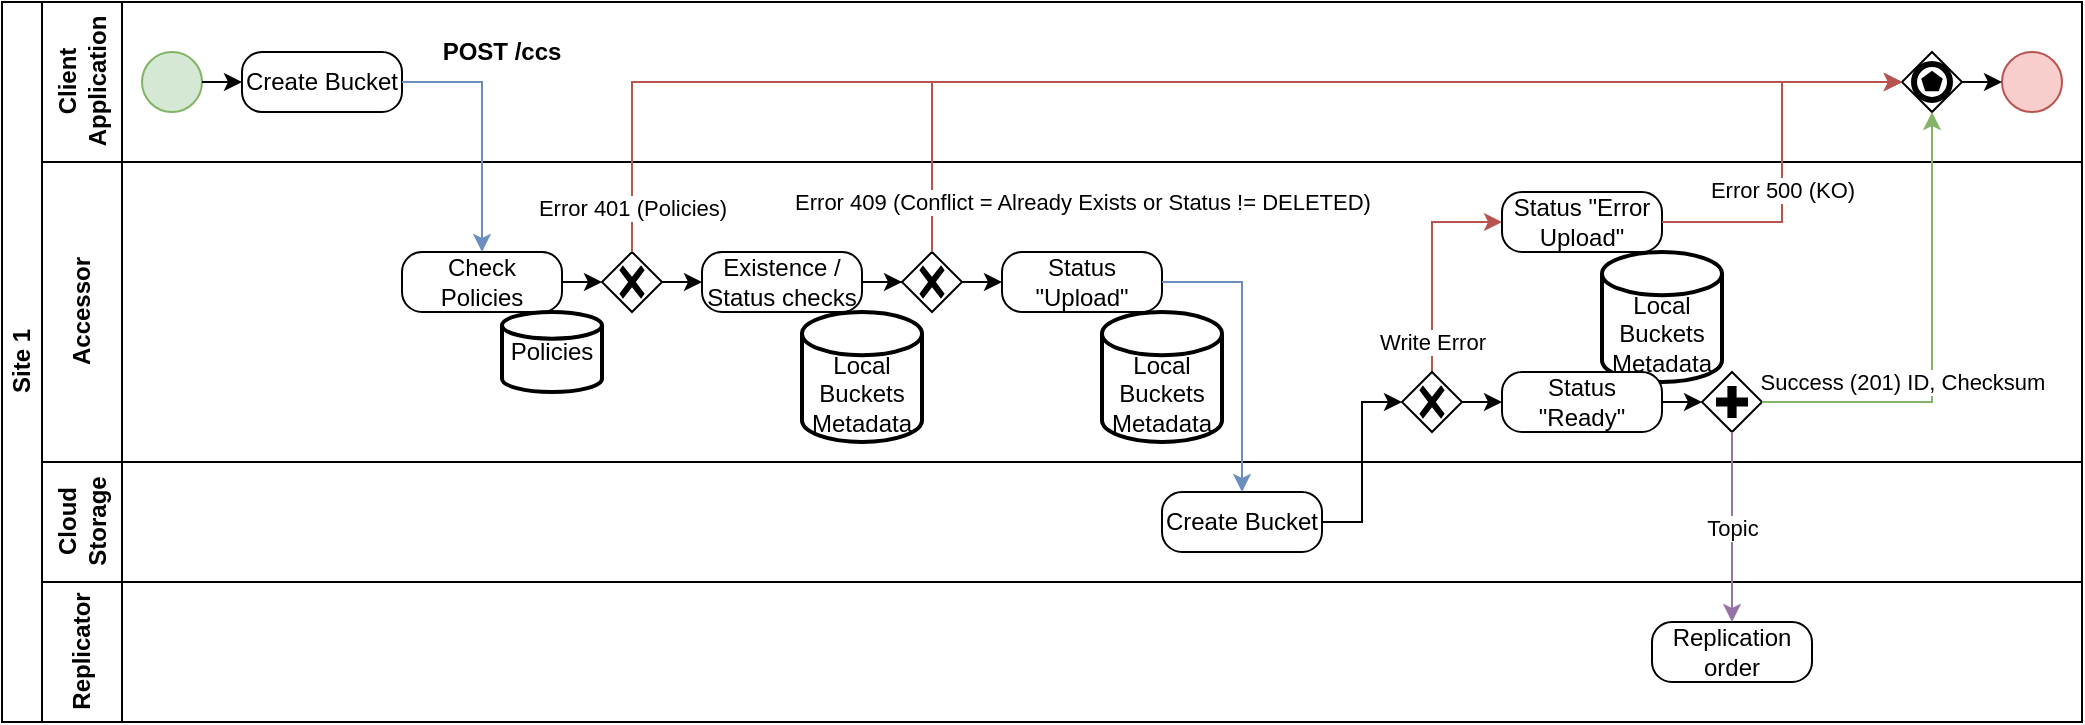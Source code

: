 <mxfile version="23.1.5" type="device" pages="29">
  <diagram name="Accessor-Bucket-Create" id="XplZlGRP-ngHvV3F06Re">
    <mxGraphModel dx="1434" dy="958" grid="1" gridSize="10" guides="1" tooltips="1" connect="1" arrows="1" fold="1" page="1" pageScale="1" pageWidth="827" pageHeight="1169" math="0" shadow="0">
      <root>
        <mxCell id="mGDjwZGA9BPQtQMLJhRk-0" />
        <mxCell id="mGDjwZGA9BPQtQMLJhRk-1" parent="mGDjwZGA9BPQtQMLJhRk-0" />
        <mxCell id="mGDjwZGA9BPQtQMLJhRk-2" value="Site 1" style="swimlane;html=1;childLayout=stackLayout;resizeParent=1;resizeParentMax=0;horizontal=0;startSize=20;horizontalStack=0;" parent="mGDjwZGA9BPQtQMLJhRk-1" vertex="1">
          <mxGeometry x="120" y="120" width="1040" height="360" as="geometry" />
        </mxCell>
        <mxCell id="mGDjwZGA9BPQtQMLJhRk-3" value="Client&lt;br&gt;Application" style="swimlane;html=1;startSize=40;horizontal=0;align=center;" parent="mGDjwZGA9BPQtQMLJhRk-2" vertex="1">
          <mxGeometry x="20" width="1020" height="80" as="geometry" />
        </mxCell>
        <mxCell id="mGDjwZGA9BPQtQMLJhRk-4" value="" style="points=[[0.145,0.145,0],[0.5,0,0],[0.855,0.145,0],[1,0.5,0],[0.855,0.855,0],[0.5,1,0],[0.145,0.855,0],[0,0.5,0]];shape=mxgraph.bpmn.event;html=1;verticalLabelPosition=bottom;labelBackgroundColor=#ffffff;verticalAlign=top;align=center;perimeter=ellipsePerimeter;outlineConnect=0;aspect=fixed;outline=standard;symbol=general;fillColor=#d5e8d4;strokeColor=#82b366;" parent="mGDjwZGA9BPQtQMLJhRk-3" vertex="1">
          <mxGeometry x="50" y="25" width="30" height="30" as="geometry" />
        </mxCell>
        <mxCell id="mGDjwZGA9BPQtQMLJhRk-5" value="Create Bucket" style="points=[[0.25,0,0],[0.5,0,0],[0.75,0,0],[1,0.25,0],[1,0.5,0],[1,0.75,0],[0.75,1,0],[0.5,1,0],[0.25,1,0],[0,0.75,0],[0,0.5,0],[0,0.25,0]];shape=mxgraph.bpmn.task;whiteSpace=wrap;rectStyle=rounded;size=10;html=1;container=1;expand=0;collapsible=0;taskMarker=abstract;" parent="mGDjwZGA9BPQtQMLJhRk-3" vertex="1">
          <mxGeometry x="100" y="25" width="80" height="30" as="geometry" />
        </mxCell>
        <mxCell id="mGDjwZGA9BPQtQMLJhRk-6" style="edgeStyle=orthogonalEdgeStyle;rounded=0;orthogonalLoop=1;jettySize=auto;html=1;exitX=1;exitY=0.5;exitDx=0;exitDy=0;exitPerimeter=0;entryX=0;entryY=0.5;entryDx=0;entryDy=0;entryPerimeter=0;" parent="mGDjwZGA9BPQtQMLJhRk-3" source="mGDjwZGA9BPQtQMLJhRk-4" target="mGDjwZGA9BPQtQMLJhRk-5" edge="1">
          <mxGeometry relative="1" as="geometry" />
        </mxCell>
        <mxCell id="mGDjwZGA9BPQtQMLJhRk-7" value="" style="points=[[0.25,0.25,0],[0.5,0,0],[0.75,0.25,0],[1,0.5,0],[0.75,0.75,0],[0.5,1,0],[0.25,0.75,0],[0,0.5,0]];shape=mxgraph.bpmn.gateway2;html=1;verticalLabelPosition=bottom;labelBackgroundColor=#ffffff;verticalAlign=top;align=center;perimeter=rhombusPerimeter;outlineConnect=0;outline=end;symbol=multiple;" parent="mGDjwZGA9BPQtQMLJhRk-3" vertex="1">
          <mxGeometry x="930" y="25" width="30" height="30" as="geometry" />
        </mxCell>
        <mxCell id="mGDjwZGA9BPQtQMLJhRk-8" value="" style="points=[[0.145,0.145,0],[0.5,0,0],[0.855,0.145,0],[1,0.5,0],[0.855,0.855,0],[0.5,1,0],[0.145,0.855,0],[0,0.5,0]];shape=mxgraph.bpmn.event;html=1;verticalLabelPosition=bottom;labelBackgroundColor=#ffffff;verticalAlign=top;align=center;perimeter=ellipsePerimeter;outlineConnect=0;aspect=fixed;outline=standard;symbol=general;fillColor=#f8cecc;strokeColor=#b85450;" parent="mGDjwZGA9BPQtQMLJhRk-3" vertex="1">
          <mxGeometry x="980" y="25" width="30" height="30" as="geometry" />
        </mxCell>
        <mxCell id="mGDjwZGA9BPQtQMLJhRk-9" style="edgeStyle=orthogonalEdgeStyle;rounded=0;orthogonalLoop=1;jettySize=auto;html=1;exitX=1;exitY=0.5;exitDx=0;exitDy=0;exitPerimeter=0;entryX=0;entryY=0.5;entryDx=0;entryDy=0;entryPerimeter=0;" parent="mGDjwZGA9BPQtQMLJhRk-3" source="mGDjwZGA9BPQtQMLJhRk-7" target="mGDjwZGA9BPQtQMLJhRk-8" edge="1">
          <mxGeometry relative="1" as="geometry" />
        </mxCell>
        <mxCell id="pkoCkdh4sTjen5xSnZVT-0" value="POST /ccs" style="text;html=1;strokeColor=none;fillColor=none;align=center;verticalAlign=middle;whiteSpace=wrap;rounded=0;fontStyle=1" parent="mGDjwZGA9BPQtQMLJhRk-3" vertex="1">
          <mxGeometry x="180" y="10" width="100" height="30" as="geometry" />
        </mxCell>
        <mxCell id="mGDjwZGA9BPQtQMLJhRk-10" value="Accessor" style="swimlane;html=1;startSize=40;horizontal=0;" parent="mGDjwZGA9BPQtQMLJhRk-2" vertex="1">
          <mxGeometry x="20" y="80" width="1020" height="150" as="geometry" />
        </mxCell>
        <mxCell id="mGDjwZGA9BPQtQMLJhRk-11" value="Local Buckets Metadata" style="strokeWidth=2;html=1;shape=mxgraph.flowchart.database;whiteSpace=wrap;verticalAlign=bottom;" parent="mGDjwZGA9BPQtQMLJhRk-10" vertex="1">
          <mxGeometry x="780" y="45" width="60" height="65" as="geometry" />
        </mxCell>
        <mxCell id="mGDjwZGA9BPQtQMLJhRk-12" value="Check Policies" style="points=[[0.25,0,0],[0.5,0,0],[0.75,0,0],[1,0.25,0],[1,0.5,0],[1,0.75,0],[0.75,1,0],[0.5,1,0],[0.25,1,0],[0,0.75,0],[0,0.5,0],[0,0.25,0]];shape=mxgraph.bpmn.task;whiteSpace=wrap;rectStyle=rounded;size=10;html=1;container=1;expand=0;collapsible=0;taskMarker=abstract;" parent="mGDjwZGA9BPQtQMLJhRk-10" vertex="1">
          <mxGeometry x="180" y="45" width="80" height="30" as="geometry" />
        </mxCell>
        <mxCell id="mGDjwZGA9BPQtQMLJhRk-13" value="" style="points=[[0.25,0.25,0],[0.5,0,0],[0.75,0.25,0],[1,0.5,0],[0.75,0.75,0],[0.5,1,0],[0.25,0.75,0],[0,0.5,0]];shape=mxgraph.bpmn.gateway2;html=1;verticalLabelPosition=bottom;labelBackgroundColor=#ffffff;verticalAlign=top;align=center;perimeter=rhombusPerimeter;outlineConnect=0;outline=none;symbol=none;gwType=exclusive;" parent="mGDjwZGA9BPQtQMLJhRk-10" vertex="1">
          <mxGeometry x="280" y="45" width="30" height="30" as="geometry" />
        </mxCell>
        <mxCell id="mGDjwZGA9BPQtQMLJhRk-14" style="edgeStyle=orthogonalEdgeStyle;rounded=0;orthogonalLoop=1;jettySize=auto;html=1;exitX=1;exitY=0.5;exitDx=0;exitDy=0;exitPerimeter=0;entryX=0;entryY=0.5;entryDx=0;entryDy=0;entryPerimeter=0;" parent="mGDjwZGA9BPQtQMLJhRk-10" source="mGDjwZGA9BPQtQMLJhRk-12" target="mGDjwZGA9BPQtQMLJhRk-13" edge="1">
          <mxGeometry relative="1" as="geometry" />
        </mxCell>
        <mxCell id="mGDjwZGA9BPQtQMLJhRk-15" style="edgeStyle=orthogonalEdgeStyle;rounded=0;orthogonalLoop=1;jettySize=auto;html=1;exitX=1;exitY=0.5;exitDx=0;exitDy=0;exitPerimeter=0;" parent="mGDjwZGA9BPQtQMLJhRk-10" source="mGDjwZGA9BPQtQMLJhRk-16" target="mGDjwZGA9BPQtQMLJhRk-18" edge="1">
          <mxGeometry relative="1" as="geometry" />
        </mxCell>
        <mxCell id="mGDjwZGA9BPQtQMLJhRk-16" value="Existence / Status checks" style="points=[[0.25,0,0],[0.5,0,0],[0.75,0,0],[1,0.25,0],[1,0.5,0],[1,0.75,0],[0.75,1,0],[0.5,1,0],[0.25,1,0],[0,0.75,0],[0,0.5,0],[0,0.25,0]];shape=mxgraph.bpmn.task;whiteSpace=wrap;rectStyle=rounded;size=10;html=1;container=1;expand=0;collapsible=0;taskMarker=abstract;" parent="mGDjwZGA9BPQtQMLJhRk-10" vertex="1">
          <mxGeometry x="330" y="45" width="80" height="30" as="geometry" />
        </mxCell>
        <mxCell id="mGDjwZGA9BPQtQMLJhRk-17" style="edgeStyle=orthogonalEdgeStyle;rounded=0;orthogonalLoop=1;jettySize=auto;html=1;exitX=1;exitY=0.5;exitDx=0;exitDy=0;exitPerimeter=0;entryX=0;entryY=0.5;entryDx=0;entryDy=0;entryPerimeter=0;" parent="mGDjwZGA9BPQtQMLJhRk-10" source="mGDjwZGA9BPQtQMLJhRk-13" target="mGDjwZGA9BPQtQMLJhRk-16" edge="1">
          <mxGeometry relative="1" as="geometry" />
        </mxCell>
        <mxCell id="mGDjwZGA9BPQtQMLJhRk-18" value="" style="points=[[0.25,0.25,0],[0.5,0,0],[0.75,0.25,0],[1,0.5,0],[0.75,0.75,0],[0.5,1,0],[0.25,0.75,0],[0,0.5,0]];shape=mxgraph.bpmn.gateway2;html=1;verticalLabelPosition=bottom;labelBackgroundColor=#ffffff;verticalAlign=top;align=center;perimeter=rhombusPerimeter;outlineConnect=0;outline=none;symbol=none;gwType=exclusive;" parent="mGDjwZGA9BPQtQMLJhRk-10" vertex="1">
          <mxGeometry x="430" y="45" width="30" height="30" as="geometry" />
        </mxCell>
        <mxCell id="mGDjwZGA9BPQtQMLJhRk-19" value="Status &quot;Upload&quot;" style="points=[[0.25,0,0],[0.5,0,0],[0.75,0,0],[1,0.25,0],[1,0.5,0],[1,0.75,0],[0.75,1,0],[0.5,1,0],[0.25,1,0],[0,0.75,0],[0,0.5,0],[0,0.25,0]];shape=mxgraph.bpmn.task;whiteSpace=wrap;rectStyle=rounded;size=10;html=1;container=1;expand=0;collapsible=0;taskMarker=abstract;" parent="mGDjwZGA9BPQtQMLJhRk-10" vertex="1">
          <mxGeometry x="480" y="45" width="80" height="30" as="geometry" />
        </mxCell>
        <mxCell id="mGDjwZGA9BPQtQMLJhRk-20" style="edgeStyle=orthogonalEdgeStyle;rounded=0;orthogonalLoop=1;jettySize=auto;html=1;exitX=1;exitY=0.5;exitDx=0;exitDy=0;exitPerimeter=0;entryX=0;entryY=0.5;entryDx=0;entryDy=0;entryPerimeter=0;" parent="mGDjwZGA9BPQtQMLJhRk-10" source="mGDjwZGA9BPQtQMLJhRk-18" target="mGDjwZGA9BPQtQMLJhRk-19" edge="1">
          <mxGeometry relative="1" as="geometry" />
        </mxCell>
        <mxCell id="mGDjwZGA9BPQtQMLJhRk-21" value="Write Error" style="edgeStyle=orthogonalEdgeStyle;rounded=0;orthogonalLoop=1;jettySize=auto;html=1;exitX=0.5;exitY=0;exitDx=0;exitDy=0;exitPerimeter=0;entryX=0;entryY=0.5;entryDx=0;entryDy=0;entryPerimeter=0;fillColor=#f8cecc;strokeColor=#b85450;" parent="mGDjwZGA9BPQtQMLJhRk-10" source="mGDjwZGA9BPQtQMLJhRk-22" target="mGDjwZGA9BPQtQMLJhRk-25" edge="1">
          <mxGeometry x="-0.727" relative="1" as="geometry">
            <mxPoint x="720" y="50" as="targetPoint" />
            <mxPoint as="offset" />
          </mxGeometry>
        </mxCell>
        <mxCell id="mGDjwZGA9BPQtQMLJhRk-22" value="" style="points=[[0.25,0.25,0],[0.5,0,0],[0.75,0.25,0],[1,0.5,0],[0.75,0.75,0],[0.5,1,0],[0.25,0.75,0],[0,0.5,0]];shape=mxgraph.bpmn.gateway2;html=1;verticalLabelPosition=bottom;labelBackgroundColor=#ffffff;verticalAlign=top;align=center;perimeter=rhombusPerimeter;outlineConnect=0;outline=none;symbol=none;gwType=exclusive;" parent="mGDjwZGA9BPQtQMLJhRk-10" vertex="1">
          <mxGeometry x="680" y="105" width="30" height="30" as="geometry" />
        </mxCell>
        <mxCell id="mGDjwZGA9BPQtQMLJhRk-23" value="Status &quot;Ready&quot;" style="points=[[0.25,0,0],[0.5,0,0],[0.75,0,0],[1,0.25,0],[1,0.5,0],[1,0.75,0],[0.75,1,0],[0.5,1,0],[0.25,1,0],[0,0.75,0],[0,0.5,0],[0,0.25,0]];shape=mxgraph.bpmn.task;whiteSpace=wrap;rectStyle=rounded;size=10;html=1;container=1;expand=0;collapsible=0;taskMarker=abstract;" parent="mGDjwZGA9BPQtQMLJhRk-10" vertex="1">
          <mxGeometry x="730" y="105" width="80" height="30" as="geometry" />
        </mxCell>
        <mxCell id="mGDjwZGA9BPQtQMLJhRk-24" style="edgeStyle=orthogonalEdgeStyle;rounded=0;orthogonalLoop=1;jettySize=auto;html=1;exitX=1;exitY=0.5;exitDx=0;exitDy=0;exitPerimeter=0;entryX=0;entryY=0.5;entryDx=0;entryDy=0;entryPerimeter=0;" parent="mGDjwZGA9BPQtQMLJhRk-10" source="mGDjwZGA9BPQtQMLJhRk-22" target="mGDjwZGA9BPQtQMLJhRk-23" edge="1">
          <mxGeometry relative="1" as="geometry" />
        </mxCell>
        <mxCell id="mGDjwZGA9BPQtQMLJhRk-25" value="Status &quot;Error Upload&quot;" style="points=[[0.25,0,0],[0.5,0,0],[0.75,0,0],[1,0.25,0],[1,0.5,0],[1,0.75,0],[0.75,1,0],[0.5,1,0],[0.25,1,0],[0,0.75,0],[0,0.5,0],[0,0.25,0]];shape=mxgraph.bpmn.task;whiteSpace=wrap;rectStyle=rounded;size=10;html=1;container=1;expand=0;collapsible=0;taskMarker=abstract;" parent="mGDjwZGA9BPQtQMLJhRk-10" vertex="1">
          <mxGeometry x="730" y="15" width="80" height="30" as="geometry" />
        </mxCell>
        <mxCell id="mGDjwZGA9BPQtQMLJhRk-26" value="" style="points=[[0.25,0.25,0],[0.5,0,0],[0.75,0.25,0],[1,0.5,0],[0.75,0.75,0],[0.5,1,0],[0.25,0.75,0],[0,0.5,0]];shape=mxgraph.bpmn.gateway2;html=1;verticalLabelPosition=bottom;labelBackgroundColor=#ffffff;verticalAlign=top;align=center;perimeter=rhombusPerimeter;outlineConnect=0;outline=none;symbol=none;gwType=parallel;" parent="mGDjwZGA9BPQtQMLJhRk-10" vertex="1">
          <mxGeometry x="830" y="105" width="30" height="30" as="geometry" />
        </mxCell>
        <mxCell id="mGDjwZGA9BPQtQMLJhRk-27" style="edgeStyle=orthogonalEdgeStyle;rounded=0;orthogonalLoop=1;jettySize=auto;html=1;exitX=1;exitY=0.5;exitDx=0;exitDy=0;exitPerimeter=0;entryX=0;entryY=0.5;entryDx=0;entryDy=0;entryPerimeter=0;" parent="mGDjwZGA9BPQtQMLJhRk-10" source="mGDjwZGA9BPQtQMLJhRk-23" target="mGDjwZGA9BPQtQMLJhRk-26" edge="1">
          <mxGeometry relative="1" as="geometry" />
        </mxCell>
        <mxCell id="mGDjwZGA9BPQtQMLJhRk-28" value="Policies" style="strokeWidth=2;html=1;shape=mxgraph.flowchart.database;whiteSpace=wrap;" parent="mGDjwZGA9BPQtQMLJhRk-10" vertex="1">
          <mxGeometry x="230" y="75" width="50" height="40" as="geometry" />
        </mxCell>
        <mxCell id="mGDjwZGA9BPQtQMLJhRk-29" value="Local Buckets Metadata" style="strokeWidth=2;html=1;shape=mxgraph.flowchart.database;whiteSpace=wrap;verticalAlign=bottom;" parent="mGDjwZGA9BPQtQMLJhRk-10" vertex="1">
          <mxGeometry x="380" y="75" width="60" height="65" as="geometry" />
        </mxCell>
        <mxCell id="mGDjwZGA9BPQtQMLJhRk-30" value="Local Buckets Metadata" style="strokeWidth=2;html=1;shape=mxgraph.flowchart.database;whiteSpace=wrap;verticalAlign=bottom;" parent="mGDjwZGA9BPQtQMLJhRk-10" vertex="1">
          <mxGeometry x="530" y="75" width="60" height="65" as="geometry" />
        </mxCell>
        <mxCell id="mGDjwZGA9BPQtQMLJhRk-31" value="Cloud&lt;br&gt;Storage" style="swimlane;html=1;startSize=40;horizontal=0;" parent="mGDjwZGA9BPQtQMLJhRk-2" vertex="1">
          <mxGeometry x="20" y="230" width="1020" height="60" as="geometry" />
        </mxCell>
        <mxCell id="mGDjwZGA9BPQtQMLJhRk-32" value="Create Bucket" style="points=[[0.25,0,0],[0.5,0,0],[0.75,0,0],[1,0.25,0],[1,0.5,0],[1,0.75,0],[0.75,1,0],[0.5,1,0],[0.25,1,0],[0,0.75,0],[0,0.5,0],[0,0.25,0]];shape=mxgraph.bpmn.task;whiteSpace=wrap;rectStyle=rounded;size=10;html=1;container=1;expand=0;collapsible=0;taskMarker=abstract;" parent="mGDjwZGA9BPQtQMLJhRk-31" vertex="1">
          <mxGeometry x="560" y="15" width="80" height="30" as="geometry" />
        </mxCell>
        <mxCell id="mGDjwZGA9BPQtQMLJhRk-33" value="Replicator" style="swimlane;html=1;startSize=40;horizontal=0;" parent="mGDjwZGA9BPQtQMLJhRk-2" vertex="1">
          <mxGeometry x="20" y="290" width="1020" height="70" as="geometry" />
        </mxCell>
        <mxCell id="mGDjwZGA9BPQtQMLJhRk-34" value="Replication order" style="points=[[0.25,0,0],[0.5,0,0],[0.75,0,0],[1,0.25,0],[1,0.5,0],[1,0.75,0],[0.75,1,0],[0.5,1,0],[0.25,1,0],[0,0.75,0],[0,0.5,0],[0,0.25,0]];shape=mxgraph.bpmn.task;whiteSpace=wrap;rectStyle=rounded;size=10;html=1;container=1;expand=0;collapsible=0;taskMarker=abstract;" parent="mGDjwZGA9BPQtQMLJhRk-33" vertex="1">
          <mxGeometry x="805" y="20" width="80" height="30" as="geometry" />
        </mxCell>
        <mxCell id="mGDjwZGA9BPQtQMLJhRk-35" style="edgeStyle=orthogonalEdgeStyle;rounded=0;orthogonalLoop=1;jettySize=auto;html=1;exitX=1;exitY=0.5;exitDx=0;exitDy=0;exitPerimeter=0;entryX=0.5;entryY=0;entryDx=0;entryDy=0;entryPerimeter=0;fillColor=#dae8fc;strokeColor=#6c8ebf;" parent="mGDjwZGA9BPQtQMLJhRk-2" source="mGDjwZGA9BPQtQMLJhRk-5" target="mGDjwZGA9BPQtQMLJhRk-12" edge="1">
          <mxGeometry relative="1" as="geometry" />
        </mxCell>
        <mxCell id="mGDjwZGA9BPQtQMLJhRk-36" value="Error 401 (Policies)" style="edgeStyle=orthogonalEdgeStyle;rounded=0;orthogonalLoop=1;jettySize=auto;html=1;exitX=0.5;exitY=0;exitDx=0;exitDy=0;exitPerimeter=0;entryX=0;entryY=0.5;entryDx=0;entryDy=0;entryPerimeter=0;fillColor=#f8cecc;strokeColor=#b85450;" parent="mGDjwZGA9BPQtQMLJhRk-2" source="mGDjwZGA9BPQtQMLJhRk-13" target="mGDjwZGA9BPQtQMLJhRk-7" edge="1">
          <mxGeometry x="-0.938" relative="1" as="geometry">
            <mxPoint as="offset" />
          </mxGeometry>
        </mxCell>
        <mxCell id="mGDjwZGA9BPQtQMLJhRk-37" value="Error 409 (Conflict = Already Exists or Status != DELETED)" style="edgeStyle=orthogonalEdgeStyle;rounded=0;orthogonalLoop=1;jettySize=auto;html=1;exitX=0.5;exitY=0;exitDx=0;exitDy=0;exitPerimeter=0;entryX=0;entryY=0.5;entryDx=0;entryDy=0;entryPerimeter=0;fillColor=#f8cecc;strokeColor=#b85450;" parent="mGDjwZGA9BPQtQMLJhRk-2" source="mGDjwZGA9BPQtQMLJhRk-18" target="mGDjwZGA9BPQtQMLJhRk-7" edge="1">
          <mxGeometry x="-0.439" y="-60" relative="1" as="geometry">
            <mxPoint as="offset" />
          </mxGeometry>
        </mxCell>
        <mxCell id="mGDjwZGA9BPQtQMLJhRk-38" style="edgeStyle=orthogonalEdgeStyle;rounded=0;orthogonalLoop=1;jettySize=auto;html=1;exitX=1;exitY=0.5;exitDx=0;exitDy=0;exitPerimeter=0;entryX=0.5;entryY=0;entryDx=0;entryDy=0;entryPerimeter=0;fillColor=#dae8fc;strokeColor=#6c8ebf;" parent="mGDjwZGA9BPQtQMLJhRk-2" source="mGDjwZGA9BPQtQMLJhRk-19" target="mGDjwZGA9BPQtQMLJhRk-32" edge="1">
          <mxGeometry relative="1" as="geometry" />
        </mxCell>
        <mxCell id="mGDjwZGA9BPQtQMLJhRk-39" style="edgeStyle=orthogonalEdgeStyle;rounded=0;orthogonalLoop=1;jettySize=auto;html=1;exitX=1;exitY=0.5;exitDx=0;exitDy=0;exitPerimeter=0;entryX=0;entryY=0.5;entryDx=0;entryDy=0;entryPerimeter=0;" parent="mGDjwZGA9BPQtQMLJhRk-2" source="mGDjwZGA9BPQtQMLJhRk-32" target="mGDjwZGA9BPQtQMLJhRk-22" edge="1">
          <mxGeometry relative="1" as="geometry" />
        </mxCell>
        <mxCell id="mGDjwZGA9BPQtQMLJhRk-40" value="Error 500 (KO)" style="edgeStyle=orthogonalEdgeStyle;rounded=0;orthogonalLoop=1;jettySize=auto;html=1;exitX=1;exitY=0.5;exitDx=0;exitDy=0;exitPerimeter=0;entryX=0;entryY=0.5;entryDx=0;entryDy=0;entryPerimeter=0;fillColor=#f8cecc;strokeColor=#b85450;" parent="mGDjwZGA9BPQtQMLJhRk-2" source="mGDjwZGA9BPQtQMLJhRk-25" target="mGDjwZGA9BPQtQMLJhRk-7" edge="1">
          <mxGeometry x="-0.2" relative="1" as="geometry">
            <mxPoint as="offset" />
          </mxGeometry>
        </mxCell>
        <mxCell id="mGDjwZGA9BPQtQMLJhRk-41" value="Topic" style="edgeStyle=orthogonalEdgeStyle;rounded=0;orthogonalLoop=1;jettySize=auto;html=1;exitX=0.5;exitY=1;exitDx=0;exitDy=0;exitPerimeter=0;fillColor=#e1d5e7;strokeColor=#9673a6;" parent="mGDjwZGA9BPQtQMLJhRk-2" source="mGDjwZGA9BPQtQMLJhRk-26" target="mGDjwZGA9BPQtQMLJhRk-34" edge="1">
          <mxGeometry relative="1" as="geometry" />
        </mxCell>
        <mxCell id="mGDjwZGA9BPQtQMLJhRk-42" value="Success (201) ID, Checksum" style="edgeStyle=orthogonalEdgeStyle;rounded=0;orthogonalLoop=1;jettySize=auto;html=1;exitX=1;exitY=0.5;exitDx=0;exitDy=0;exitPerimeter=0;entryX=0.5;entryY=1;entryDx=0;entryDy=0;entryPerimeter=0;fillColor=#d5e8d4;strokeColor=#82b366;" parent="mGDjwZGA9BPQtQMLJhRk-2" source="mGDjwZGA9BPQtQMLJhRk-26" target="mGDjwZGA9BPQtQMLJhRk-7" edge="1">
          <mxGeometry x="-0.391" y="10" relative="1" as="geometry">
            <mxPoint as="offset" />
          </mxGeometry>
        </mxCell>
      </root>
    </mxGraphModel>
  </diagram>
  <diagram name="Accessor-Bucket-Delete" id="Ms-ndgiuxFqbTwIjFj8K">
    <mxGraphModel dx="1434" dy="958" grid="1" gridSize="10" guides="1" tooltips="1" connect="1" arrows="1" fold="1" page="1" pageScale="1" pageWidth="827" pageHeight="1169" math="0" shadow="0">
      <root>
        <mxCell id="xovcoFdcRGfpRV3iWYOk-0" />
        <mxCell id="xovcoFdcRGfpRV3iWYOk-1" parent="xovcoFdcRGfpRV3iWYOk-0" />
        <mxCell id="xovcoFdcRGfpRV3iWYOk-2" value="Site 1" style="swimlane;html=1;childLayout=stackLayout;resizeParent=1;resizeParentMax=0;horizontal=0;startSize=20;horizontalStack=0;" parent="xovcoFdcRGfpRV3iWYOk-1" vertex="1">
          <mxGeometry x="120" y="120" width="1190" height="360" as="geometry" />
        </mxCell>
        <mxCell id="xovcoFdcRGfpRV3iWYOk-3" value="Client&lt;br&gt;Application" style="swimlane;html=1;startSize=40;horizontal=0;align=center;" parent="xovcoFdcRGfpRV3iWYOk-2" vertex="1">
          <mxGeometry x="20" width="1170" height="80" as="geometry" />
        </mxCell>
        <mxCell id="xovcoFdcRGfpRV3iWYOk-4" value="" style="points=[[0.145,0.145,0],[0.5,0,0],[0.855,0.145,0],[1,0.5,0],[0.855,0.855,0],[0.5,1,0],[0.145,0.855,0],[0,0.5,0]];shape=mxgraph.bpmn.event;html=1;verticalLabelPosition=bottom;labelBackgroundColor=#ffffff;verticalAlign=top;align=center;perimeter=ellipsePerimeter;outlineConnect=0;aspect=fixed;outline=standard;symbol=general;fillColor=#d5e8d4;strokeColor=#82b366;" parent="xovcoFdcRGfpRV3iWYOk-3" vertex="1">
          <mxGeometry x="50" y="25" width="30" height="30" as="geometry" />
        </mxCell>
        <mxCell id="xovcoFdcRGfpRV3iWYOk-5" value="Delete Bucket" style="points=[[0.25,0,0],[0.5,0,0],[0.75,0,0],[1,0.25,0],[1,0.5,0],[1,0.75,0],[0.75,1,0],[0.5,1,0],[0.25,1,0],[0,0.75,0],[0,0.5,0],[0,0.25,0]];shape=mxgraph.bpmn.task;whiteSpace=wrap;rectStyle=rounded;size=10;html=1;container=1;expand=0;collapsible=0;taskMarker=abstract;" parent="xovcoFdcRGfpRV3iWYOk-3" vertex="1">
          <mxGeometry x="100" y="25" width="80" height="30" as="geometry" />
        </mxCell>
        <mxCell id="xovcoFdcRGfpRV3iWYOk-6" style="edgeStyle=orthogonalEdgeStyle;rounded=0;orthogonalLoop=1;jettySize=auto;html=1;exitX=1;exitY=0.5;exitDx=0;exitDy=0;exitPerimeter=0;entryX=0;entryY=0.5;entryDx=0;entryDy=0;entryPerimeter=0;" parent="xovcoFdcRGfpRV3iWYOk-3" source="xovcoFdcRGfpRV3iWYOk-4" target="xovcoFdcRGfpRV3iWYOk-5" edge="1">
          <mxGeometry relative="1" as="geometry" />
        </mxCell>
        <mxCell id="xovcoFdcRGfpRV3iWYOk-7" value="" style="points=[[0.25,0.25,0],[0.5,0,0],[0.75,0.25,0],[1,0.5,0],[0.75,0.75,0],[0.5,1,0],[0.25,0.75,0],[0,0.5,0]];shape=mxgraph.bpmn.gateway2;html=1;verticalLabelPosition=bottom;labelBackgroundColor=#ffffff;verticalAlign=top;align=center;perimeter=rhombusPerimeter;outlineConnect=0;outline=end;symbol=multiple;" parent="xovcoFdcRGfpRV3iWYOk-3" vertex="1">
          <mxGeometry x="1080" y="25" width="30" height="30" as="geometry" />
        </mxCell>
        <mxCell id="xovcoFdcRGfpRV3iWYOk-8" value="" style="points=[[0.145,0.145,0],[0.5,0,0],[0.855,0.145,0],[1,0.5,0],[0.855,0.855,0],[0.5,1,0],[0.145,0.855,0],[0,0.5,0]];shape=mxgraph.bpmn.event;html=1;verticalLabelPosition=bottom;labelBackgroundColor=#ffffff;verticalAlign=top;align=center;perimeter=ellipsePerimeter;outlineConnect=0;aspect=fixed;outline=standard;symbol=general;fillColor=#f8cecc;strokeColor=#b85450;" parent="xovcoFdcRGfpRV3iWYOk-3" vertex="1">
          <mxGeometry x="1130" y="25" width="30" height="30" as="geometry" />
        </mxCell>
        <mxCell id="xovcoFdcRGfpRV3iWYOk-9" style="edgeStyle=orthogonalEdgeStyle;rounded=0;orthogonalLoop=1;jettySize=auto;html=1;exitX=1;exitY=0.5;exitDx=0;exitDy=0;exitPerimeter=0;entryX=0;entryY=0.5;entryDx=0;entryDy=0;entryPerimeter=0;" parent="xovcoFdcRGfpRV3iWYOk-3" source="xovcoFdcRGfpRV3iWYOk-7" target="xovcoFdcRGfpRV3iWYOk-8" edge="1">
          <mxGeometry relative="1" as="geometry" />
        </mxCell>
        <mxCell id="xovcoFdcRGfpRV3iWYOk-38" style="edgeStyle=orthogonalEdgeStyle;rounded=0;orthogonalLoop=1;jettySize=auto;html=1;exitX=1;exitY=0.5;exitDx=0;exitDy=0;exitPerimeter=0;entryX=0;entryY=0.5;entryDx=0;entryDy=0;entryPerimeter=0;" parent="xovcoFdcRGfpRV3iWYOk-2" source="xovcoFdcRGfpRV3iWYOk-32" target="xovcoFdcRGfpRV3iWYOk-22" edge="1">
          <mxGeometry relative="1" as="geometry" />
        </mxCell>
        <mxCell id="xovcoFdcRGfpRV3iWYOk-39" value="Error 500 (KO)" style="edgeStyle=orthogonalEdgeStyle;rounded=0;orthogonalLoop=1;jettySize=auto;html=1;exitX=1;exitY=0.5;exitDx=0;exitDy=0;exitPerimeter=0;entryX=0;entryY=0.5;entryDx=0;entryDy=0;entryPerimeter=0;fillColor=#f8cecc;strokeColor=#b85450;" parent="xovcoFdcRGfpRV3iWYOk-2" source="xovcoFdcRGfpRV3iWYOk-25" target="xovcoFdcRGfpRV3iWYOk-7" edge="1">
          <mxGeometry x="-0.278" relative="1" as="geometry">
            <mxPoint as="offset" />
          </mxGeometry>
        </mxCell>
        <mxCell id="xovcoFdcRGfpRV3iWYOk-40" value="Topic" style="edgeStyle=orthogonalEdgeStyle;rounded=0;orthogonalLoop=1;jettySize=auto;html=1;exitX=1;exitY=0.5;exitDx=0;exitDy=0;exitPerimeter=0;fillColor=#e1d5e7;strokeColor=#9673a6;" parent="xovcoFdcRGfpRV3iWYOk-2" source="xovcoFdcRGfpRV3iWYOk-29" target="xovcoFdcRGfpRV3iWYOk-34" edge="1">
          <mxGeometry x="-0.333" relative="1" as="geometry">
            <mxPoint as="offset" />
          </mxGeometry>
        </mxCell>
        <mxCell id="xovcoFdcRGfpRV3iWYOk-41" value="Success (204) ID" style="edgeStyle=orthogonalEdgeStyle;rounded=0;orthogonalLoop=1;jettySize=auto;html=1;exitX=1;exitY=0.5;exitDx=0;exitDy=0;exitPerimeter=0;entryX=0.5;entryY=1;entryDx=0;entryDy=0;entryPerimeter=0;fillColor=#d5e8d4;strokeColor=#82b366;" parent="xovcoFdcRGfpRV3iWYOk-2" source="xovcoFdcRGfpRV3iWYOk-23" target="xovcoFdcRGfpRV3iWYOk-7" edge="1">
          <mxGeometry x="-0.333" y="10" relative="1" as="geometry">
            <mxPoint as="offset" />
          </mxGeometry>
        </mxCell>
        <mxCell id="xovcoFdcRGfpRV3iWYOk-42" style="edgeStyle=orthogonalEdgeStyle;rounded=0;orthogonalLoop=1;jettySize=auto;html=1;exitX=0.5;exitY=1;exitDx=0;exitDy=0;exitPerimeter=0;entryX=0.5;entryY=0;entryDx=0;entryDy=0;entryPerimeter=0;fillColor=#dae8fc;strokeColor=#6c8ebf;" parent="xovcoFdcRGfpRV3iWYOk-2" source="xovcoFdcRGfpRV3iWYOk-29" target="xovcoFdcRGfpRV3iWYOk-32" edge="1">
          <mxGeometry relative="1" as="geometry" />
        </mxCell>
        <mxCell id="xovcoFdcRGfpRV3iWYOk-10" value="Accessor" style="swimlane;html=1;startSize=40;horizontal=0;" parent="xovcoFdcRGfpRV3iWYOk-2" vertex="1">
          <mxGeometry x="20" y="80" width="1170" height="150" as="geometry" />
        </mxCell>
        <mxCell id="xovcoFdcRGfpRV3iWYOk-11" value="Local Buckets Metadata" style="strokeWidth=2;html=1;shape=mxgraph.flowchart.database;whiteSpace=wrap;verticalAlign=bottom;" parent="xovcoFdcRGfpRV3iWYOk-10" vertex="1">
          <mxGeometry x="970" y="45" width="60" height="65" as="geometry" />
        </mxCell>
        <mxCell id="xovcoFdcRGfpRV3iWYOk-12" value="Check Policies" style="points=[[0.25,0,0],[0.5,0,0],[0.75,0,0],[1,0.25,0],[1,0.5,0],[1,0.75,0],[0.75,1,0],[0.5,1,0],[0.25,1,0],[0,0.75,0],[0,0.5,0],[0,0.25,0]];shape=mxgraph.bpmn.task;whiteSpace=wrap;rectStyle=rounded;size=10;html=1;container=1;expand=0;collapsible=0;taskMarker=abstract;" parent="xovcoFdcRGfpRV3iWYOk-10" vertex="1">
          <mxGeometry x="180" y="45" width="80" height="30" as="geometry" />
        </mxCell>
        <mxCell id="xovcoFdcRGfpRV3iWYOk-13" value="" style="points=[[0.25,0.25,0],[0.5,0,0],[0.75,0.25,0],[1,0.5,0],[0.75,0.75,0],[0.5,1,0],[0.25,0.75,0],[0,0.5,0]];shape=mxgraph.bpmn.gateway2;html=1;verticalLabelPosition=bottom;labelBackgroundColor=#ffffff;verticalAlign=top;align=center;perimeter=rhombusPerimeter;outlineConnect=0;outline=none;symbol=none;gwType=exclusive;" parent="xovcoFdcRGfpRV3iWYOk-10" vertex="1">
          <mxGeometry x="280" y="45" width="30" height="30" as="geometry" />
        </mxCell>
        <mxCell id="xovcoFdcRGfpRV3iWYOk-14" style="edgeStyle=orthogonalEdgeStyle;rounded=0;orthogonalLoop=1;jettySize=auto;html=1;exitX=1;exitY=0.5;exitDx=0;exitDy=0;exitPerimeter=0;entryX=0;entryY=0.5;entryDx=0;entryDy=0;entryPerimeter=0;" parent="xovcoFdcRGfpRV3iWYOk-10" source="xovcoFdcRGfpRV3iWYOk-12" target="xovcoFdcRGfpRV3iWYOk-13" edge="1">
          <mxGeometry relative="1" as="geometry" />
        </mxCell>
        <mxCell id="xovcoFdcRGfpRV3iWYOk-15" style="edgeStyle=orthogonalEdgeStyle;rounded=0;orthogonalLoop=1;jettySize=auto;html=1;exitX=1;exitY=0.5;exitDx=0;exitDy=0;exitPerimeter=0;" parent="xovcoFdcRGfpRV3iWYOk-10" source="xovcoFdcRGfpRV3iWYOk-16" target="xovcoFdcRGfpRV3iWYOk-18" edge="1">
          <mxGeometry relative="1" as="geometry" />
        </mxCell>
        <mxCell id="xovcoFdcRGfpRV3iWYOk-16" value="Existence / Status checks" style="points=[[0.25,0,0],[0.5,0,0],[0.75,0,0],[1,0.25,0],[1,0.5,0],[1,0.75,0],[0.75,1,0],[0.5,1,0],[0.25,1,0],[0,0.75,0],[0,0.5,0],[0,0.25,0]];shape=mxgraph.bpmn.task;whiteSpace=wrap;rectStyle=rounded;size=10;html=1;container=1;expand=0;collapsible=0;taskMarker=abstract;" parent="xovcoFdcRGfpRV3iWYOk-10" vertex="1">
          <mxGeometry x="330" y="45" width="80" height="30" as="geometry" />
        </mxCell>
        <mxCell id="xovcoFdcRGfpRV3iWYOk-17" style="edgeStyle=orthogonalEdgeStyle;rounded=0;orthogonalLoop=1;jettySize=auto;html=1;exitX=1;exitY=0.5;exitDx=0;exitDy=0;exitPerimeter=0;entryX=0;entryY=0.5;entryDx=0;entryDy=0;entryPerimeter=0;" parent="xovcoFdcRGfpRV3iWYOk-10" source="xovcoFdcRGfpRV3iWYOk-13" target="xovcoFdcRGfpRV3iWYOk-16" edge="1">
          <mxGeometry relative="1" as="geometry" />
        </mxCell>
        <mxCell id="xovcoFdcRGfpRV3iWYOk-18" value="" style="points=[[0.25,0.25,0],[0.5,0,0],[0.75,0.25,0],[1,0.5,0],[0.75,0.75,0],[0.5,1,0],[0.25,0.75,0],[0,0.5,0]];shape=mxgraph.bpmn.gateway2;html=1;verticalLabelPosition=bottom;labelBackgroundColor=#ffffff;verticalAlign=top;align=center;perimeter=rhombusPerimeter;outlineConnect=0;outline=none;symbol=none;gwType=exclusive;" parent="xovcoFdcRGfpRV3iWYOk-10" vertex="1">
          <mxGeometry x="430" y="45" width="30" height="30" as="geometry" />
        </mxCell>
        <mxCell id="xovcoFdcRGfpRV3iWYOk-19" value="Status &quot;Deleting&quot;" style="points=[[0.25,0,0],[0.5,0,0],[0.75,0,0],[1,0.25,0],[1,0.5,0],[1,0.75,0],[0.75,1,0],[0.5,1,0],[0.25,1,0],[0,0.75,0],[0,0.5,0],[0,0.25,0]];shape=mxgraph.bpmn.task;whiteSpace=wrap;rectStyle=rounded;size=10;html=1;container=1;expand=0;collapsible=0;taskMarker=abstract;" parent="xovcoFdcRGfpRV3iWYOk-10" vertex="1">
          <mxGeometry x="630" y="45" width="80" height="30" as="geometry" />
        </mxCell>
        <mxCell id="xovcoFdcRGfpRV3iWYOk-20" style="edgeStyle=orthogonalEdgeStyle;rounded=0;orthogonalLoop=1;jettySize=auto;html=1;exitX=1;exitY=0.5;exitDx=0;exitDy=0;exitPerimeter=0;entryX=0;entryY=0.5;entryDx=0;entryDy=0;entryPerimeter=0;" parent="xovcoFdcRGfpRV3iWYOk-10" source="xovcoFdcRGfpRV3iWYOk-18" target="OiOzLUHvBINu3x6VjAxJ-0" edge="1">
          <mxGeometry relative="1" as="geometry">
            <mxPoint x="480" y="40" as="targetPoint" />
          </mxGeometry>
        </mxCell>
        <mxCell id="xovcoFdcRGfpRV3iWYOk-21" value="Delete Error" style="edgeStyle=orthogonalEdgeStyle;rounded=0;orthogonalLoop=1;jettySize=auto;html=1;exitX=0.5;exitY=0;exitDx=0;exitDy=0;exitPerimeter=0;entryX=0;entryY=0.5;entryDx=0;entryDy=0;entryPerimeter=0;fillColor=#f8cecc;strokeColor=#b85450;" parent="xovcoFdcRGfpRV3iWYOk-10" source="xovcoFdcRGfpRV3iWYOk-22" target="xovcoFdcRGfpRV3iWYOk-25" edge="1">
          <mxGeometry x="-0.735" relative="1" as="geometry">
            <mxPoint x="900" y="50" as="targetPoint" />
            <mxPoint as="offset" />
          </mxGeometry>
        </mxCell>
        <mxCell id="xovcoFdcRGfpRV3iWYOk-22" value="" style="points=[[0.25,0.25,0],[0.5,0,0],[0.75,0.25,0],[1,0.5,0],[0.75,0.75,0],[0.5,1,0],[0.25,0.75,0],[0,0.5,0]];shape=mxgraph.bpmn.gateway2;html=1;verticalLabelPosition=bottom;labelBackgroundColor=#ffffff;verticalAlign=top;align=center;perimeter=rhombusPerimeter;outlineConnect=0;outline=none;symbol=none;gwType=exclusive;" parent="xovcoFdcRGfpRV3iWYOk-10" vertex="1">
          <mxGeometry x="867" y="105" width="30" height="30" as="geometry" />
        </mxCell>
        <mxCell id="xovcoFdcRGfpRV3iWYOk-23" value="Status &quot;Deleted&quot;" style="points=[[0.25,0,0],[0.5,0,0],[0.75,0,0],[1,0.25,0],[1,0.5,0],[1,0.75,0],[0.75,1,0],[0.5,1,0],[0.25,1,0],[0,0.75,0],[0,0.5,0],[0,0.25,0]];shape=mxgraph.bpmn.task;whiteSpace=wrap;rectStyle=rounded;size=10;html=1;container=1;expand=0;collapsible=0;taskMarker=abstract;" parent="xovcoFdcRGfpRV3iWYOk-10" vertex="1">
          <mxGeometry x="920" y="105" width="80" height="30" as="geometry" />
        </mxCell>
        <mxCell id="xovcoFdcRGfpRV3iWYOk-24" style="edgeStyle=orthogonalEdgeStyle;rounded=0;orthogonalLoop=1;jettySize=auto;html=1;exitX=1;exitY=0.5;exitDx=0;exitDy=0;exitPerimeter=0;entryX=0;entryY=0.5;entryDx=0;entryDy=0;entryPerimeter=0;" parent="xovcoFdcRGfpRV3iWYOk-10" source="xovcoFdcRGfpRV3iWYOk-22" target="xovcoFdcRGfpRV3iWYOk-23" edge="1">
          <mxGeometry relative="1" as="geometry" />
        </mxCell>
        <mxCell id="xovcoFdcRGfpRV3iWYOk-25" value="Status &quot;Error Delete&quot;" style="points=[[0.25,0,0],[0.5,0,0],[0.75,0,0],[1,0.25,0],[1,0.5,0],[1,0.75,0],[0.75,1,0],[0.5,1,0],[0.25,1,0],[0,0.75,0],[0,0.5,0],[0,0.25,0]];shape=mxgraph.bpmn.task;whiteSpace=wrap;rectStyle=rounded;size=10;html=1;container=1;expand=0;collapsible=0;taskMarker=abstract;" parent="xovcoFdcRGfpRV3iWYOk-10" vertex="1">
          <mxGeometry x="920" y="15" width="80" height="30" as="geometry" />
        </mxCell>
        <mxCell id="xovcoFdcRGfpRV3iWYOk-26" value="Policies" style="strokeWidth=2;html=1;shape=mxgraph.flowchart.database;whiteSpace=wrap;" parent="xovcoFdcRGfpRV3iWYOk-10" vertex="1">
          <mxGeometry x="230" y="75" width="50" height="40" as="geometry" />
        </mxCell>
        <mxCell id="xovcoFdcRGfpRV3iWYOk-27" value="Local Buckets Metadata" style="strokeWidth=2;html=1;shape=mxgraph.flowchart.database;whiteSpace=wrap;verticalAlign=bottom;" parent="xovcoFdcRGfpRV3iWYOk-10" vertex="1">
          <mxGeometry x="380" y="75" width="60" height="65" as="geometry" />
        </mxCell>
        <mxCell id="xovcoFdcRGfpRV3iWYOk-28" value="Local Buckets Metadata" style="strokeWidth=2;html=1;shape=mxgraph.flowchart.database;whiteSpace=wrap;verticalAlign=bottom;" parent="xovcoFdcRGfpRV3iWYOk-10" vertex="1">
          <mxGeometry x="680" y="75" width="60" height="65" as="geometry" />
        </mxCell>
        <mxCell id="xovcoFdcRGfpRV3iWYOk-29" value="" style="points=[[0.25,0.25,0],[0.5,0,0],[0.75,0.25,0],[1,0.5,0],[0.75,0.75,0],[0.5,1,0],[0.25,0.75,0],[0,0.5,0]];shape=mxgraph.bpmn.gateway2;html=1;verticalLabelPosition=bottom;labelBackgroundColor=#ffffff;verticalAlign=top;align=center;perimeter=rhombusPerimeter;outlineConnect=0;outline=none;symbol=none;gwType=parallel;" parent="xovcoFdcRGfpRV3iWYOk-10" vertex="1">
          <mxGeometry x="755" y="45" width="30" height="30" as="geometry" />
        </mxCell>
        <mxCell id="xovcoFdcRGfpRV3iWYOk-30" style="edgeStyle=orthogonalEdgeStyle;rounded=0;orthogonalLoop=1;jettySize=auto;html=1;exitX=1;exitY=0.5;exitDx=0;exitDy=0;exitPerimeter=0;fillColor=#dae8fc;strokeColor=#6c8ebf;" parent="xovcoFdcRGfpRV3iWYOk-10" source="xovcoFdcRGfpRV3iWYOk-19" target="xovcoFdcRGfpRV3iWYOk-29" edge="1">
          <mxGeometry relative="1" as="geometry" />
        </mxCell>
        <mxCell id="OiOzLUHvBINu3x6VjAxJ-0" value="Check Bucket Empty" style="points=[[0.25,0,0],[0.5,0,0],[0.75,0,0],[1,0.25,0],[1,0.5,0],[1,0.75,0],[0.75,1,0],[0.5,1,0],[0.25,1,0],[0,0.75,0],[0,0.5,0],[0,0.25,0]];shape=mxgraph.bpmn.task;whiteSpace=wrap;rectStyle=rounded;size=10;html=1;container=1;expand=0;collapsible=0;taskMarker=abstract;" parent="xovcoFdcRGfpRV3iWYOk-10" vertex="1">
          <mxGeometry x="480" y="45" width="80" height="30" as="geometry" />
        </mxCell>
        <mxCell id="OiOzLUHvBINu3x6VjAxJ-1" value="" style="points=[[0.25,0.25,0],[0.5,0,0],[0.75,0.25,0],[1,0.5,0],[0.75,0.75,0],[0.5,1,0],[0.25,0.75,0],[0,0.5,0]];shape=mxgraph.bpmn.gateway2;html=1;verticalLabelPosition=bottom;labelBackgroundColor=#ffffff;verticalAlign=top;align=center;perimeter=rhombusPerimeter;outlineConnect=0;outline=none;symbol=none;gwType=exclusive;" parent="xovcoFdcRGfpRV3iWYOk-10" vertex="1">
          <mxGeometry x="580" y="45" width="30" height="30" as="geometry" />
        </mxCell>
        <mxCell id="OiOzLUHvBINu3x6VjAxJ-2" style="edgeStyle=orthogonalEdgeStyle;rounded=0;orthogonalLoop=1;jettySize=auto;html=1;exitX=1;exitY=0.5;exitDx=0;exitDy=0;exitPerimeter=0;entryX=0;entryY=0.5;entryDx=0;entryDy=0;entryPerimeter=0;" parent="xovcoFdcRGfpRV3iWYOk-10" source="OiOzLUHvBINu3x6VjAxJ-0" target="OiOzLUHvBINu3x6VjAxJ-1" edge="1">
          <mxGeometry relative="1" as="geometry" />
        </mxCell>
        <mxCell id="GCH3BtuW_cwoVYkOmscJ-0" style="edgeStyle=orthogonalEdgeStyle;rounded=0;orthogonalLoop=1;jettySize=auto;html=1;exitX=1;exitY=0.5;exitDx=0;exitDy=0;exitPerimeter=0;entryX=0;entryY=0.5;entryDx=0;entryDy=0;entryPerimeter=0;" parent="xovcoFdcRGfpRV3iWYOk-10" source="OiOzLUHvBINu3x6VjAxJ-1" target="xovcoFdcRGfpRV3iWYOk-19" edge="1">
          <mxGeometry relative="1" as="geometry" />
        </mxCell>
        <mxCell id="GCH3BtuW_cwoVYkOmscJ-1" value="Local Objects Metadata" style="strokeWidth=2;html=1;shape=mxgraph.flowchart.database;whiteSpace=wrap;verticalAlign=bottom;" parent="xovcoFdcRGfpRV3iWYOk-10" vertex="1">
          <mxGeometry x="530" y="75" width="60" height="65" as="geometry" />
        </mxCell>
        <mxCell id="xovcoFdcRGfpRV3iWYOk-31" value="Cloud&lt;br&gt;Storage" style="swimlane;html=1;startSize=40;horizontal=0;" parent="xovcoFdcRGfpRV3iWYOk-2" vertex="1">
          <mxGeometry x="20" y="230" width="1170" height="60" as="geometry" />
        </mxCell>
        <mxCell id="xovcoFdcRGfpRV3iWYOk-32" value="Delete Bucket" style="points=[[0.25,0,0],[0.5,0,0],[0.75,0,0],[1,0.25,0],[1,0.5,0],[1,0.75,0],[0.75,1,0],[0.5,1,0],[0.25,1,0],[0,0.75,0],[0,0.5,0],[0,0.25,0]];shape=mxgraph.bpmn.task;whiteSpace=wrap;rectStyle=rounded;size=10;html=1;container=1;expand=0;collapsible=0;taskMarker=abstract;" parent="xovcoFdcRGfpRV3iWYOk-31" vertex="1">
          <mxGeometry x="730" y="15" width="80" height="30" as="geometry" />
        </mxCell>
        <mxCell id="xovcoFdcRGfpRV3iWYOk-33" value="Replicator" style="swimlane;html=1;startSize=40;horizontal=0;" parent="xovcoFdcRGfpRV3iWYOk-2" vertex="1">
          <mxGeometry x="20" y="290" width="1170" height="70" as="geometry" />
        </mxCell>
        <mxCell id="xovcoFdcRGfpRV3iWYOk-34" value="Replication order" style="points=[[0.25,0,0],[0.5,0,0],[0.75,0,0],[1,0.25,0],[1,0.5,0],[1,0.75,0],[0.75,1,0],[0.5,1,0],[0.25,1,0],[0,0.75,0],[0,0.5,0],[0,0.25,0]];shape=mxgraph.bpmn.task;whiteSpace=wrap;rectStyle=rounded;size=10;html=1;container=1;expand=0;collapsible=0;taskMarker=abstract;" parent="xovcoFdcRGfpRV3iWYOk-33" vertex="1">
          <mxGeometry x="785" y="20" width="80" height="30" as="geometry" />
        </mxCell>
        <mxCell id="xovcoFdcRGfpRV3iWYOk-35" style="edgeStyle=orthogonalEdgeStyle;rounded=0;orthogonalLoop=1;jettySize=auto;html=1;exitX=1;exitY=0.5;exitDx=0;exitDy=0;exitPerimeter=0;entryX=0.5;entryY=0;entryDx=0;entryDy=0;entryPerimeter=0;fillColor=#dae8fc;strokeColor=#6c8ebf;" parent="xovcoFdcRGfpRV3iWYOk-2" source="xovcoFdcRGfpRV3iWYOk-5" target="xovcoFdcRGfpRV3iWYOk-12" edge="1">
          <mxGeometry relative="1" as="geometry" />
        </mxCell>
        <mxCell id="xovcoFdcRGfpRV3iWYOk-36" value="Error 401 (Policies)" style="edgeStyle=orthogonalEdgeStyle;rounded=0;orthogonalLoop=1;jettySize=auto;html=1;exitX=0.5;exitY=0;exitDx=0;exitDy=0;exitPerimeter=0;entryX=0;entryY=0.5;entryDx=0;entryDy=0;entryPerimeter=0;fillColor=#f8cecc;strokeColor=#b85450;" parent="xovcoFdcRGfpRV3iWYOk-2" source="xovcoFdcRGfpRV3iWYOk-13" target="xovcoFdcRGfpRV3iWYOk-7" edge="1">
          <mxGeometry x="-0.944" relative="1" as="geometry">
            <mxPoint as="offset" />
          </mxGeometry>
        </mxCell>
        <mxCell id="xovcoFdcRGfpRV3iWYOk-37" value="Error 404 (Does not Exists)&lt;br&gt;or 400" style="edgeStyle=orthogonalEdgeStyle;rounded=0;orthogonalLoop=1;jettySize=auto;html=1;exitX=0.5;exitY=0;exitDx=0;exitDy=0;exitPerimeter=0;entryX=0;entryY=0.5;entryDx=0;entryDy=0;entryPerimeter=0;fillColor=#f8cecc;strokeColor=#b85450;" parent="xovcoFdcRGfpRV3iWYOk-2" source="xovcoFdcRGfpRV3iWYOk-18" target="xovcoFdcRGfpRV3iWYOk-7" edge="1">
          <mxGeometry x="-0.933" relative="1" as="geometry">
            <mxPoint as="offset" />
          </mxGeometry>
        </mxCell>
        <mxCell id="OiOzLUHvBINu3x6VjAxJ-3" value="Error 406 (Not Acceptabme = Not Empty)" style="edgeStyle=orthogonalEdgeStyle;rounded=0;orthogonalLoop=1;jettySize=auto;html=1;exitX=0.5;exitY=0;exitDx=0;exitDy=0;exitPerimeter=0;entryX=0;entryY=0.5;entryDx=0;entryDy=0;entryPerimeter=0;fillColor=#f8cecc;strokeColor=#b85450;" parent="xovcoFdcRGfpRV3iWYOk-2" source="OiOzLUHvBINu3x6VjAxJ-1" target="xovcoFdcRGfpRV3iWYOk-7" edge="1">
          <mxGeometry x="-0.912" y="-25" relative="1" as="geometry">
            <mxPoint as="offset" />
          </mxGeometry>
        </mxCell>
        <mxCell id="9qhF69VYspN-MizCQj3g-0" value="Success (204) if status = Deleted" style="edgeStyle=orthogonalEdgeStyle;rounded=0;orthogonalLoop=1;jettySize=auto;html=1;exitX=1;exitY=0.5;exitDx=0;exitDy=0;exitPerimeter=0;entryX=0.5;entryY=1;entryDx=0;entryDy=0;entryPerimeter=0;fillColor=#d5e8d4;strokeColor=#82b366;" parent="xovcoFdcRGfpRV3iWYOk-2" source="xovcoFdcRGfpRV3iWYOk-18" target="xovcoFdcRGfpRV3iWYOk-7" edge="1">
          <mxGeometry relative="1" as="geometry">
            <Array as="points">
              <mxPoint x="480" y="90" />
              <mxPoint x="1115" y="90" />
            </Array>
          </mxGeometry>
        </mxCell>
        <mxCell id="J7FF4fJd9seXFCqn-UKQ-0" value="DELETE /ccs/&amp;lt;id&amp;gt;" style="text;html=1;strokeColor=none;fillColor=none;align=center;verticalAlign=middle;whiteSpace=wrap;rounded=0;fontStyle=1" parent="xovcoFdcRGfpRV3iWYOk-1" vertex="1">
          <mxGeometry x="320" y="130" width="140" height="30" as="geometry" />
        </mxCell>
      </root>
    </mxGraphModel>
  </diagram>
  <diagram name="Accessor-Bucket-MD-Simple" id="K6F9KepsSNL1sCXeQNXb">
    <mxGraphModel dx="1434" dy="958" grid="1" gridSize="10" guides="1" tooltips="1" connect="1" arrows="1" fold="1" page="1" pageScale="1" pageWidth="827" pageHeight="1169" math="0" shadow="0">
      <root>
        <mxCell id="v1xAKSNFUVidkZaVjDrK-0" />
        <mxCell id="v1xAKSNFUVidkZaVjDrK-1" parent="v1xAKSNFUVidkZaVjDrK-0" />
        <mxCell id="v1xAKSNFUVidkZaVjDrK-2" value="Site 1" style="swimlane;html=1;childLayout=stackLayout;resizeParent=1;resizeParentMax=0;horizontal=0;startSize=20;horizontalStack=0;" parent="v1xAKSNFUVidkZaVjDrK-1" vertex="1">
          <mxGeometry x="120" y="120" width="930" height="360" as="geometry" />
        </mxCell>
        <mxCell id="v1xAKSNFUVidkZaVjDrK-3" value="Client&lt;br&gt;Application" style="swimlane;html=1;startSize=40;horizontal=0;align=center;" parent="v1xAKSNFUVidkZaVjDrK-2" vertex="1">
          <mxGeometry x="20" width="910" height="80" as="geometry" />
        </mxCell>
        <mxCell id="v1xAKSNFUVidkZaVjDrK-4" value="" style="points=[[0.145,0.145,0],[0.5,0,0],[0.855,0.145,0],[1,0.5,0],[0.855,0.855,0],[0.5,1,0],[0.145,0.855,0],[0,0.5,0]];shape=mxgraph.bpmn.event;html=1;verticalLabelPosition=bottom;labelBackgroundColor=#ffffff;verticalAlign=top;align=center;perimeter=ellipsePerimeter;outlineConnect=0;aspect=fixed;outline=standard;symbol=general;fillColor=#d5e8d4;strokeColor=#82b366;" parent="v1xAKSNFUVidkZaVjDrK-3" vertex="1">
          <mxGeometry x="50" y="25" width="30" height="30" as="geometry" />
        </mxCell>
        <mxCell id="v1xAKSNFUVidkZaVjDrK-5" value="Read Bucket Metadata" style="points=[[0.25,0,0],[0.5,0,0],[0.75,0,0],[1,0.25,0],[1,0.5,0],[1,0.75,0],[0.75,1,0],[0.5,1,0],[0.25,1,0],[0,0.75,0],[0,0.5,0],[0,0.25,0]];shape=mxgraph.bpmn.task;whiteSpace=wrap;rectStyle=rounded;size=10;html=1;container=1;expand=0;collapsible=0;taskMarker=abstract;" parent="v1xAKSNFUVidkZaVjDrK-3" vertex="1">
          <mxGeometry x="100" y="25" width="80" height="30" as="geometry" />
        </mxCell>
        <mxCell id="v1xAKSNFUVidkZaVjDrK-6" style="edgeStyle=orthogonalEdgeStyle;rounded=0;orthogonalLoop=1;jettySize=auto;html=1;exitX=1;exitY=0.5;exitDx=0;exitDy=0;exitPerimeter=0;entryX=0;entryY=0.5;entryDx=0;entryDy=0;entryPerimeter=0;" parent="v1xAKSNFUVidkZaVjDrK-3" source="v1xAKSNFUVidkZaVjDrK-4" target="v1xAKSNFUVidkZaVjDrK-5" edge="1">
          <mxGeometry relative="1" as="geometry" />
        </mxCell>
        <mxCell id="v1xAKSNFUVidkZaVjDrK-7" value="" style="points=[[0.25,0.25,0],[0.5,0,0],[0.75,0.25,0],[1,0.5,0],[0.75,0.75,0],[0.5,1,0],[0.25,0.75,0],[0,0.5,0]];shape=mxgraph.bpmn.gateway2;html=1;verticalLabelPosition=bottom;labelBackgroundColor=#ffffff;verticalAlign=top;align=center;perimeter=rhombusPerimeter;outlineConnect=0;outline=end;symbol=multiple;" parent="v1xAKSNFUVidkZaVjDrK-3" vertex="1">
          <mxGeometry x="810" y="25" width="30" height="30" as="geometry" />
        </mxCell>
        <mxCell id="v1xAKSNFUVidkZaVjDrK-8" value="" style="points=[[0.145,0.145,0],[0.5,0,0],[0.855,0.145,0],[1,0.5,0],[0.855,0.855,0],[0.5,1,0],[0.145,0.855,0],[0,0.5,0]];shape=mxgraph.bpmn.event;html=1;verticalLabelPosition=bottom;labelBackgroundColor=#ffffff;verticalAlign=top;align=center;perimeter=ellipsePerimeter;outlineConnect=0;aspect=fixed;outline=standard;symbol=general;fillColor=#f8cecc;strokeColor=#b85450;" parent="v1xAKSNFUVidkZaVjDrK-3" vertex="1">
          <mxGeometry x="860" y="25" width="30" height="30" as="geometry" />
        </mxCell>
        <mxCell id="v1xAKSNFUVidkZaVjDrK-9" style="edgeStyle=orthogonalEdgeStyle;rounded=0;orthogonalLoop=1;jettySize=auto;html=1;exitX=1;exitY=0.5;exitDx=0;exitDy=0;exitPerimeter=0;entryX=0;entryY=0.5;entryDx=0;entryDy=0;entryPerimeter=0;" parent="v1xAKSNFUVidkZaVjDrK-3" source="v1xAKSNFUVidkZaVjDrK-7" target="v1xAKSNFUVidkZaVjDrK-8" edge="1">
          <mxGeometry relative="1" as="geometry" />
        </mxCell>
        <mxCell id="v1xAKSNFUVidkZaVjDrK-10" value="Accessor" style="swimlane;html=1;startSize=40;horizontal=0;" parent="v1xAKSNFUVidkZaVjDrK-2" vertex="1">
          <mxGeometry x="20" y="80" width="910" height="150" as="geometry" />
        </mxCell>
        <mxCell id="v1xAKSNFUVidkZaVjDrK-11" value="Check Policies" style="points=[[0.25,0,0],[0.5,0,0],[0.75,0,0],[1,0.25,0],[1,0.5,0],[1,0.75,0],[0.75,1,0],[0.5,1,0],[0.25,1,0],[0,0.75,0],[0,0.5,0],[0,0.25,0]];shape=mxgraph.bpmn.task;whiteSpace=wrap;rectStyle=rounded;size=10;html=1;container=1;expand=0;collapsible=0;taskMarker=abstract;" parent="v1xAKSNFUVidkZaVjDrK-10" vertex="1">
          <mxGeometry x="180" y="45" width="80" height="30" as="geometry" />
        </mxCell>
        <mxCell id="v1xAKSNFUVidkZaVjDrK-12" value="" style="points=[[0.25,0.25,0],[0.5,0,0],[0.75,0.25,0],[1,0.5,0],[0.75,0.75,0],[0.5,1,0],[0.25,0.75,0],[0,0.5,0]];shape=mxgraph.bpmn.gateway2;html=1;verticalLabelPosition=bottom;labelBackgroundColor=#ffffff;verticalAlign=top;align=center;perimeter=rhombusPerimeter;outlineConnect=0;outline=none;symbol=none;gwType=exclusive;" parent="v1xAKSNFUVidkZaVjDrK-10" vertex="1">
          <mxGeometry x="280" y="45" width="30" height="30" as="geometry" />
        </mxCell>
        <mxCell id="v1xAKSNFUVidkZaVjDrK-13" style="edgeStyle=orthogonalEdgeStyle;rounded=0;orthogonalLoop=1;jettySize=auto;html=1;exitX=1;exitY=0.5;exitDx=0;exitDy=0;exitPerimeter=0;entryX=0;entryY=0.5;entryDx=0;entryDy=0;entryPerimeter=0;" parent="v1xAKSNFUVidkZaVjDrK-10" source="v1xAKSNFUVidkZaVjDrK-11" target="v1xAKSNFUVidkZaVjDrK-12" edge="1">
          <mxGeometry relative="1" as="geometry" />
        </mxCell>
        <mxCell id="v1xAKSNFUVidkZaVjDrK-14" style="edgeStyle=orthogonalEdgeStyle;rounded=0;orthogonalLoop=1;jettySize=auto;html=1;exitX=1;exitY=0.5;exitDx=0;exitDy=0;exitPerimeter=0;" parent="v1xAKSNFUVidkZaVjDrK-10" source="v1xAKSNFUVidkZaVjDrK-15" target="v1xAKSNFUVidkZaVjDrK-17" edge="1">
          <mxGeometry relative="1" as="geometry" />
        </mxCell>
        <mxCell id="v1xAKSNFUVidkZaVjDrK-15" value="Existence / Status checks" style="points=[[0.25,0,0],[0.5,0,0],[0.75,0,0],[1,0.25,0],[1,0.5,0],[1,0.75,0],[0.75,1,0],[0.5,1,0],[0.25,1,0],[0,0.75,0],[0,0.5,0],[0,0.25,0]];shape=mxgraph.bpmn.task;whiteSpace=wrap;rectStyle=rounded;size=10;html=1;container=1;expand=0;collapsible=0;taskMarker=abstract;" parent="v1xAKSNFUVidkZaVjDrK-10" vertex="1">
          <mxGeometry x="330" y="45" width="80" height="30" as="geometry" />
        </mxCell>
        <mxCell id="v1xAKSNFUVidkZaVjDrK-16" style="edgeStyle=orthogonalEdgeStyle;rounded=0;orthogonalLoop=1;jettySize=auto;html=1;exitX=1;exitY=0.5;exitDx=0;exitDy=0;exitPerimeter=0;entryX=0;entryY=0.5;entryDx=0;entryDy=0;entryPerimeter=0;" parent="v1xAKSNFUVidkZaVjDrK-10" source="v1xAKSNFUVidkZaVjDrK-12" target="v1xAKSNFUVidkZaVjDrK-15" edge="1">
          <mxGeometry relative="1" as="geometry" />
        </mxCell>
        <mxCell id="v1xAKSNFUVidkZaVjDrK-17" value="" style="points=[[0.25,0.25,0],[0.5,0,0],[0.75,0.25,0],[1,0.5,0],[0.75,0.75,0],[0.5,1,0],[0.25,0.75,0],[0,0.5,0]];shape=mxgraph.bpmn.gateway2;html=1;verticalLabelPosition=bottom;labelBackgroundColor=#ffffff;verticalAlign=top;align=center;perimeter=rhombusPerimeter;outlineConnect=0;outline=none;symbol=none;gwType=exclusive;" parent="v1xAKSNFUVidkZaVjDrK-10" vertex="1">
          <mxGeometry x="430" y="45" width="30" height="30" as="geometry" />
        </mxCell>
        <mxCell id="v1xAKSNFUVidkZaVjDrK-19" value="Policies" style="strokeWidth=2;html=1;shape=mxgraph.flowchart.database;whiteSpace=wrap;" parent="v1xAKSNFUVidkZaVjDrK-10" vertex="1">
          <mxGeometry x="230" y="75" width="50" height="40" as="geometry" />
        </mxCell>
        <mxCell id="v1xAKSNFUVidkZaVjDrK-20" value="Local Buckets Metadata" style="strokeWidth=2;html=1;shape=mxgraph.flowchart.database;whiteSpace=wrap;verticalAlign=bottom;" parent="v1xAKSNFUVidkZaVjDrK-10" vertex="1">
          <mxGeometry x="380" y="75" width="60" height="65" as="geometry" />
        </mxCell>
        <mxCell id="v1xAKSNFUVidkZaVjDrK-23" value="Cloud&lt;br&gt;Storage" style="swimlane;html=1;startSize=40;horizontal=0;" parent="v1xAKSNFUVidkZaVjDrK-2" vertex="1">
          <mxGeometry x="20" y="230" width="910" height="60" as="geometry" />
        </mxCell>
        <mxCell id="v1xAKSNFUVidkZaVjDrK-24" value="Replicator" style="swimlane;html=1;startSize=40;horizontal=0;" parent="v1xAKSNFUVidkZaVjDrK-2" vertex="1">
          <mxGeometry x="20" y="290" width="910" height="70" as="geometry" />
        </mxCell>
        <mxCell id="v1xAKSNFUVidkZaVjDrK-27" style="edgeStyle=orthogonalEdgeStyle;rounded=0;orthogonalLoop=1;jettySize=auto;html=1;exitX=1;exitY=0.5;exitDx=0;exitDy=0;exitPerimeter=0;entryX=0.5;entryY=0;entryDx=0;entryDy=0;entryPerimeter=0;fillColor=#dae8fc;strokeColor=#6c8ebf;" parent="v1xAKSNFUVidkZaVjDrK-2" source="v1xAKSNFUVidkZaVjDrK-5" target="v1xAKSNFUVidkZaVjDrK-11" edge="1">
          <mxGeometry relative="1" as="geometry" />
        </mxCell>
        <mxCell id="v1xAKSNFUVidkZaVjDrK-28" value="Error 401 (Policies)" style="edgeStyle=orthogonalEdgeStyle;rounded=0;orthogonalLoop=1;jettySize=auto;html=1;exitX=0.5;exitY=0;exitDx=0;exitDy=0;exitPerimeter=0;entryX=0;entryY=0.5;entryDx=0;entryDy=0;entryPerimeter=0;fillColor=#f8cecc;strokeColor=#b85450;" parent="v1xAKSNFUVidkZaVjDrK-2" source="v1xAKSNFUVidkZaVjDrK-12" target="v1xAKSNFUVidkZaVjDrK-7" edge="1">
          <mxGeometry x="-0.95" relative="1" as="geometry">
            <mxPoint as="offset" />
          </mxGeometry>
        </mxCell>
        <mxCell id="v1xAKSNFUVidkZaVjDrK-29" value="Success (204+ x-clonecloudstore-type&lt;br&gt;/ 200 + Metadata)" style="edgeStyle=orthogonalEdgeStyle;rounded=0;orthogonalLoop=1;jettySize=auto;html=1;exitX=1;exitY=0.5;exitDx=0;exitDy=0;exitPerimeter=0;entryX=0.5;entryY=1;entryDx=0;entryDy=0;entryPerimeter=0;fillColor=#d5e8d4;strokeColor=#82b366;" parent="v1xAKSNFUVidkZaVjDrK-2" source="v1xAKSNFUVidkZaVjDrK-17" target="v1xAKSNFUVidkZaVjDrK-7" edge="1">
          <mxGeometry x="0.244" y="-20" relative="1" as="geometry">
            <mxPoint x="820" y="200" as="sourcePoint" />
            <mxPoint as="offset" />
          </mxGeometry>
        </mxCell>
        <mxCell id="v1xAKSNFUVidkZaVjDrK-31" style="edgeStyle=orthogonalEdgeStyle;rounded=0;orthogonalLoop=1;jettySize=auto;html=1;entryX=0.5;entryY=1;entryDx=0;entryDy=0;entryPerimeter=0;exitX=1;exitY=0.5;exitDx=0;exitDy=0;exitPerimeter=0;fillColor=#ffe6cc;strokeColor=#d79b00;" parent="v1xAKSNFUVidkZaVjDrK-2" edge="1">
          <mxGeometry relative="1" as="geometry">
            <mxPoint x="570" y="325" as="sourcePoint" />
          </mxGeometry>
        </mxCell>
        <mxCell id="v1xAKSNFUVidkZaVjDrK-32" value="Does not Exists (404)" style="edgeStyle=orthogonalEdgeStyle;rounded=0;orthogonalLoop=1;jettySize=auto;html=1;exitX=0.5;exitY=0;exitDx=0;exitDy=0;exitPerimeter=0;entryX=0;entryY=0.5;entryDx=0;entryDy=0;entryPerimeter=0;fillColor=#f8cecc;strokeColor=#b85450;" parent="v1xAKSNFUVidkZaVjDrK-2" source="v1xAKSNFUVidkZaVjDrK-17" target="v1xAKSNFUVidkZaVjDrK-7" edge="1">
          <mxGeometry x="-0.933" relative="1" as="geometry">
            <mxPoint as="offset" />
            <mxPoint x="595" y="185" as="sourcePoint" />
          </mxGeometry>
        </mxCell>
        <mxCell id="v1xAKSNFUVidkZaVjDrK-34" value="Topic" style="edgeStyle=orthogonalEdgeStyle;rounded=0;orthogonalLoop=1;jettySize=auto;html=1;exitX=0.5;exitY=1;exitDx=0;exitDy=0;exitPerimeter=0;entryX=0.5;entryY=0;entryDx=0;entryDy=0;entryPerimeter=0;fillColor=#e1d5e7;strokeColor=#9673a6;" parent="v1xAKSNFUVidkZaVjDrK-2" edge="1">
          <mxGeometry relative="1" as="geometry">
            <mxPoint x="645" y="310" as="targetPoint" />
          </mxGeometry>
        </mxCell>
        <mxCell id="v1xAKSNFUVidkZaVjDrK-36" value="HEAD or GET /ccs/&amp;lt;id&amp;gt;" style="text;html=1;strokeColor=none;fillColor=none;align=center;verticalAlign=middle;whiteSpace=wrap;rounded=0;fontStyle=1" parent="v1xAKSNFUVidkZaVjDrK-1" vertex="1">
          <mxGeometry x="320" y="130" width="140" height="30" as="geometry" />
        </mxCell>
      </root>
    </mxGraphModel>
  </diagram>
  <diagram name="Accessor-Bucket-MD" id="qGArp_aJ95AvOyO-QMdF">
    <mxGraphModel dx="1434" dy="958" grid="1" gridSize="10" guides="1" tooltips="1" connect="1" arrows="1" fold="1" page="1" pageScale="1" pageWidth="827" pageHeight="1169" math="0" shadow="0">
      <root>
        <mxCell id="wo5ZvK5Alvtzu-nMdlal-0" />
        <mxCell id="wo5ZvK5Alvtzu-nMdlal-1" parent="wo5ZvK5Alvtzu-nMdlal-0" />
        <mxCell id="wo5ZvK5Alvtzu-nMdlal-2" value="Site 1" style="swimlane;html=1;childLayout=stackLayout;resizeParent=1;resizeParentMax=0;horizontal=0;startSize=20;horizontalStack=0;" parent="wo5ZvK5Alvtzu-nMdlal-1" vertex="1">
          <mxGeometry x="120" y="120" width="930" height="360" as="geometry" />
        </mxCell>
        <mxCell id="wo5ZvK5Alvtzu-nMdlal-3" value="Client&lt;br&gt;Application" style="swimlane;html=1;startSize=40;horizontal=0;align=center;" parent="wo5ZvK5Alvtzu-nMdlal-2" vertex="1">
          <mxGeometry x="20" width="910" height="80" as="geometry" />
        </mxCell>
        <mxCell id="wo5ZvK5Alvtzu-nMdlal-4" value="" style="points=[[0.145,0.145,0],[0.5,0,0],[0.855,0.145,0],[1,0.5,0],[0.855,0.855,0],[0.5,1,0],[0.145,0.855,0],[0,0.5,0]];shape=mxgraph.bpmn.event;html=1;verticalLabelPosition=bottom;labelBackgroundColor=#ffffff;verticalAlign=top;align=center;perimeter=ellipsePerimeter;outlineConnect=0;aspect=fixed;outline=standard;symbol=general;fillColor=#d5e8d4;strokeColor=#82b366;" parent="wo5ZvK5Alvtzu-nMdlal-3" vertex="1">
          <mxGeometry x="50" y="25" width="30" height="30" as="geometry" />
        </mxCell>
        <mxCell id="wo5ZvK5Alvtzu-nMdlal-5" value="Read Bucket Metadata" style="points=[[0.25,0,0],[0.5,0,0],[0.75,0,0],[1,0.25,0],[1,0.5,0],[1,0.75,0],[0.75,1,0],[0.5,1,0],[0.25,1,0],[0,0.75,0],[0,0.5,0],[0,0.25,0]];shape=mxgraph.bpmn.task;whiteSpace=wrap;rectStyle=rounded;size=10;html=1;container=1;expand=0;collapsible=0;taskMarker=abstract;" parent="wo5ZvK5Alvtzu-nMdlal-3" vertex="1">
          <mxGeometry x="100" y="25" width="80" height="30" as="geometry" />
        </mxCell>
        <mxCell id="wo5ZvK5Alvtzu-nMdlal-6" style="edgeStyle=orthogonalEdgeStyle;rounded=0;orthogonalLoop=1;jettySize=auto;html=1;exitX=1;exitY=0.5;exitDx=0;exitDy=0;exitPerimeter=0;entryX=0;entryY=0.5;entryDx=0;entryDy=0;entryPerimeter=0;" parent="wo5ZvK5Alvtzu-nMdlal-3" source="wo5ZvK5Alvtzu-nMdlal-4" target="wo5ZvK5Alvtzu-nMdlal-5" edge="1">
          <mxGeometry relative="1" as="geometry" />
        </mxCell>
        <mxCell id="wo5ZvK5Alvtzu-nMdlal-7" value="" style="points=[[0.25,0.25,0],[0.5,0,0],[0.75,0.25,0],[1,0.5,0],[0.75,0.75,0],[0.5,1,0],[0.25,0.75,0],[0,0.5,0]];shape=mxgraph.bpmn.gateway2;html=1;verticalLabelPosition=bottom;labelBackgroundColor=#ffffff;verticalAlign=top;align=center;perimeter=rhombusPerimeter;outlineConnect=0;outline=end;symbol=multiple;" parent="wo5ZvK5Alvtzu-nMdlal-3" vertex="1">
          <mxGeometry x="810" y="25" width="30" height="30" as="geometry" />
        </mxCell>
        <mxCell id="wo5ZvK5Alvtzu-nMdlal-8" value="" style="points=[[0.145,0.145,0],[0.5,0,0],[0.855,0.145,0],[1,0.5,0],[0.855,0.855,0],[0.5,1,0],[0.145,0.855,0],[0,0.5,0]];shape=mxgraph.bpmn.event;html=1;verticalLabelPosition=bottom;labelBackgroundColor=#ffffff;verticalAlign=top;align=center;perimeter=ellipsePerimeter;outlineConnect=0;aspect=fixed;outline=standard;symbol=general;fillColor=#f8cecc;strokeColor=#b85450;" parent="wo5ZvK5Alvtzu-nMdlal-3" vertex="1">
          <mxGeometry x="860" y="25" width="30" height="30" as="geometry" />
        </mxCell>
        <mxCell id="wo5ZvK5Alvtzu-nMdlal-9" style="edgeStyle=orthogonalEdgeStyle;rounded=0;orthogonalLoop=1;jettySize=auto;html=1;exitX=1;exitY=0.5;exitDx=0;exitDy=0;exitPerimeter=0;entryX=0;entryY=0.5;entryDx=0;entryDy=0;entryPerimeter=0;" parent="wo5ZvK5Alvtzu-nMdlal-3" source="wo5ZvK5Alvtzu-nMdlal-7" target="wo5ZvK5Alvtzu-nMdlal-8" edge="1">
          <mxGeometry relative="1" as="geometry" />
        </mxCell>
        <mxCell id="wo5ZvK5Alvtzu-nMdlal-10" value="Accessor" style="swimlane;html=1;startSize=40;horizontal=0;" parent="wo5ZvK5Alvtzu-nMdlal-2" vertex="1">
          <mxGeometry x="20" y="80" width="910" height="150" as="geometry" />
        </mxCell>
        <mxCell id="wo5ZvK5Alvtzu-nMdlal-11" value="Check Policies" style="points=[[0.25,0,0],[0.5,0,0],[0.75,0,0],[1,0.25,0],[1,0.5,0],[1,0.75,0],[0.75,1,0],[0.5,1,0],[0.25,1,0],[0,0.75,0],[0,0.5,0],[0,0.25,0]];shape=mxgraph.bpmn.task;whiteSpace=wrap;rectStyle=rounded;size=10;html=1;container=1;expand=0;collapsible=0;taskMarker=abstract;" parent="wo5ZvK5Alvtzu-nMdlal-10" vertex="1">
          <mxGeometry x="180" y="45" width="80" height="30" as="geometry" />
        </mxCell>
        <mxCell id="wo5ZvK5Alvtzu-nMdlal-12" value="" style="points=[[0.25,0.25,0],[0.5,0,0],[0.75,0.25,0],[1,0.5,0],[0.75,0.75,0],[0.5,1,0],[0.25,0.75,0],[0,0.5,0]];shape=mxgraph.bpmn.gateway2;html=1;verticalLabelPosition=bottom;labelBackgroundColor=#ffffff;verticalAlign=top;align=center;perimeter=rhombusPerimeter;outlineConnect=0;outline=none;symbol=none;gwType=exclusive;" parent="wo5ZvK5Alvtzu-nMdlal-10" vertex="1">
          <mxGeometry x="280" y="45" width="30" height="30" as="geometry" />
        </mxCell>
        <mxCell id="wo5ZvK5Alvtzu-nMdlal-13" style="edgeStyle=orthogonalEdgeStyle;rounded=0;orthogonalLoop=1;jettySize=auto;html=1;exitX=1;exitY=0.5;exitDx=0;exitDy=0;exitPerimeter=0;entryX=0;entryY=0.5;entryDx=0;entryDy=0;entryPerimeter=0;" parent="wo5ZvK5Alvtzu-nMdlal-10" source="wo5ZvK5Alvtzu-nMdlal-11" target="wo5ZvK5Alvtzu-nMdlal-12" edge="1">
          <mxGeometry relative="1" as="geometry" />
        </mxCell>
        <mxCell id="wo5ZvK5Alvtzu-nMdlal-14" style="edgeStyle=orthogonalEdgeStyle;rounded=0;orthogonalLoop=1;jettySize=auto;html=1;exitX=1;exitY=0.5;exitDx=0;exitDy=0;exitPerimeter=0;" parent="wo5ZvK5Alvtzu-nMdlal-10" source="wo5ZvK5Alvtzu-nMdlal-15" target="wo5ZvK5Alvtzu-nMdlal-17" edge="1">
          <mxGeometry relative="1" as="geometry" />
        </mxCell>
        <mxCell id="wo5ZvK5Alvtzu-nMdlal-15" value="Existence / Status checks" style="points=[[0.25,0,0],[0.5,0,0],[0.75,0,0],[1,0.25,0],[1,0.5,0],[1,0.75,0],[0.75,1,0],[0.5,1,0],[0.25,1,0],[0,0.75,0],[0,0.5,0],[0,0.25,0]];shape=mxgraph.bpmn.task;whiteSpace=wrap;rectStyle=rounded;size=10;html=1;container=1;expand=0;collapsible=0;taskMarker=abstract;" parent="wo5ZvK5Alvtzu-nMdlal-10" vertex="1">
          <mxGeometry x="330" y="45" width="80" height="30" as="geometry" />
        </mxCell>
        <mxCell id="wo5ZvK5Alvtzu-nMdlal-16" style="edgeStyle=orthogonalEdgeStyle;rounded=0;orthogonalLoop=1;jettySize=auto;html=1;exitX=1;exitY=0.5;exitDx=0;exitDy=0;exitPerimeter=0;entryX=0;entryY=0.5;entryDx=0;entryDy=0;entryPerimeter=0;" parent="wo5ZvK5Alvtzu-nMdlal-10" source="wo5ZvK5Alvtzu-nMdlal-12" target="wo5ZvK5Alvtzu-nMdlal-15" edge="1">
          <mxGeometry relative="1" as="geometry" />
        </mxCell>
        <mxCell id="wo5ZvK5Alvtzu-nMdlal-17" value="" style="points=[[0.25,0.25,0],[0.5,0,0],[0.75,0.25,0],[1,0.5,0],[0.75,0.75,0],[0.5,1,0],[0.25,0.75,0],[0,0.5,0]];shape=mxgraph.bpmn.gateway2;html=1;verticalLabelPosition=bottom;labelBackgroundColor=#ffffff;verticalAlign=top;align=center;perimeter=rhombusPerimeter;outlineConnect=0;outline=none;symbol=none;gwType=exclusive;" parent="wo5ZvK5Alvtzu-nMdlal-10" vertex="1">
          <mxGeometry x="430" y="45" width="30" height="30" as="geometry" />
        </mxCell>
        <mxCell id="wo5ZvK5Alvtzu-nMdlal-18" value="" style="points=[[0.25,0.25,0],[0.5,0,0],[0.75,0.25,0],[1,0.5,0],[0.75,0.75,0],[0.5,1,0],[0.25,0.75,0],[0,0.5,0]];shape=mxgraph.bpmn.gateway2;html=1;verticalLabelPosition=bottom;labelBackgroundColor=#ffffff;verticalAlign=top;align=center;perimeter=rhombusPerimeter;outlineConnect=0;outline=none;symbol=none;gwType=exclusive;" parent="wo5ZvK5Alvtzu-nMdlal-10" vertex="1">
          <mxGeometry x="560" y="105" width="30" height="30" as="geometry" />
        </mxCell>
        <mxCell id="wo5ZvK5Alvtzu-nMdlal-19" value="Policies" style="strokeWidth=2;html=1;shape=mxgraph.flowchart.database;whiteSpace=wrap;" parent="wo5ZvK5Alvtzu-nMdlal-10" vertex="1">
          <mxGeometry x="230" y="75" width="50" height="40" as="geometry" />
        </mxCell>
        <mxCell id="wo5ZvK5Alvtzu-nMdlal-20" value="Local Buckets Metadata" style="strokeWidth=2;html=1;shape=mxgraph.flowchart.database;whiteSpace=wrap;verticalAlign=bottom;" parent="wo5ZvK5Alvtzu-nMdlal-10" vertex="1">
          <mxGeometry x="380" y="75" width="60" height="65" as="geometry" />
        </mxCell>
        <mxCell id="wo5ZvK5Alvtzu-nMdlal-22" style="edgeStyle=orthogonalEdgeStyle;rounded=0;orthogonalLoop=1;jettySize=auto;html=1;exitX=1;exitY=0.5;exitDx=0;exitDy=0;exitPerimeter=0;entryX=0;entryY=0.5;entryDx=0;entryDy=0;entryPerimeter=0;fillColor=#dae8fc;strokeColor=#6c8ebf;" parent="wo5ZvK5Alvtzu-nMdlal-10" source="wo5ZvK5Alvtzu-nMdlal-18" target="kTWRo7yybprXFy7y2LDk-0" edge="1">
          <mxGeometry relative="1" as="geometry">
            <mxPoint x="720" y="120" as="targetPoint" />
          </mxGeometry>
        </mxCell>
        <mxCell id="kTWRo7yybprXFy7y2LDk-0" value="" style="points=[[0.25,0.25,0],[0.5,0,0],[0.75,0.25,0],[1,0.5,0],[0.75,0.75,0],[0.5,1,0],[0.25,0.75,0],[0,0.5,0]];shape=mxgraph.bpmn.gateway2;html=1;verticalLabelPosition=bottom;labelBackgroundColor=#ffffff;verticalAlign=top;align=center;perimeter=rhombusPerimeter;outlineConnect=0;outline=none;symbol=none;gwType=parallel;" parent="wo5ZvK5Alvtzu-nMdlal-10" vertex="1">
          <mxGeometry x="610" y="105" width="30" height="30" as="geometry" />
        </mxCell>
        <mxCell id="wo5ZvK5Alvtzu-nMdlal-23" value="Cloud&lt;br&gt;Storage" style="swimlane;html=1;startSize=40;horizontal=0;" parent="wo5ZvK5Alvtzu-nMdlal-2" vertex="1">
          <mxGeometry x="20" y="230" width="910" height="60" as="geometry" />
        </mxCell>
        <mxCell id="wo5ZvK5Alvtzu-nMdlal-25" value="Replicator" style="swimlane;html=1;startSize=40;horizontal=0;" parent="wo5ZvK5Alvtzu-nMdlal-2" vertex="1">
          <mxGeometry x="20" y="290" width="910" height="70" as="geometry" />
        </mxCell>
        <mxCell id="wo5ZvK5Alvtzu-nMdlal-26" value="Remote Read Bucket MD" style="points=[[0.25,0,0],[0.5,0,0],[0.75,0,0],[1,0.25,0],[1,0.5,0],[1,0.75,0],[0.75,1,0],[0.5,1,0],[0.25,1,0],[0,0.75,0],[0,0.5,0],[0,0.25,0]];shape=mxgraph.bpmn.task;whiteSpace=wrap;rectStyle=rounded;size=10;html=1;container=1;expand=0;collapsible=0;taskMarker=abstract;" parent="wo5ZvK5Alvtzu-nMdlal-25" vertex="1">
          <mxGeometry x="470" y="20" width="80" height="30" as="geometry" />
        </mxCell>
        <mxCell id="7ojlnCxUHFBkPC5J-6gh-0" value="Replication order" style="points=[[0.25,0,0],[0.5,0,0],[0.75,0,0],[1,0.25,0],[1,0.5,0],[1,0.75,0],[0.75,1,0],[0.5,1,0],[0.25,1,0],[0,0.75,0],[0,0.5,0],[0,0.25,0]];shape=mxgraph.bpmn.task;whiteSpace=wrap;rectStyle=rounded;size=10;html=1;container=1;expand=0;collapsible=0;taskMarker=abstract;" parent="wo5ZvK5Alvtzu-nMdlal-25" vertex="1">
          <mxGeometry x="585" y="20" width="80" height="30" as="geometry" />
        </mxCell>
        <mxCell id="wo5ZvK5Alvtzu-nMdlal-27" style="edgeStyle=orthogonalEdgeStyle;rounded=0;orthogonalLoop=1;jettySize=auto;html=1;exitX=1;exitY=0.5;exitDx=0;exitDy=0;exitPerimeter=0;entryX=0.5;entryY=0;entryDx=0;entryDy=0;entryPerimeter=0;fillColor=#dae8fc;strokeColor=#6c8ebf;" parent="wo5ZvK5Alvtzu-nMdlal-2" source="wo5ZvK5Alvtzu-nMdlal-5" target="wo5ZvK5Alvtzu-nMdlal-11" edge="1">
          <mxGeometry relative="1" as="geometry" />
        </mxCell>
        <mxCell id="wo5ZvK5Alvtzu-nMdlal-28" value="Error 401 (Policies)" style="edgeStyle=orthogonalEdgeStyle;rounded=0;orthogonalLoop=1;jettySize=auto;html=1;exitX=0.5;exitY=0;exitDx=0;exitDy=0;exitPerimeter=0;entryX=0;entryY=0.5;entryDx=0;entryDy=0;entryPerimeter=0;fillColor=#f8cecc;strokeColor=#b85450;" parent="wo5ZvK5Alvtzu-nMdlal-2" source="wo5ZvK5Alvtzu-nMdlal-12" target="wo5ZvK5Alvtzu-nMdlal-7" edge="1">
          <mxGeometry x="-0.95" relative="1" as="geometry">
            <mxPoint as="offset" />
          </mxGeometry>
        </mxCell>
        <mxCell id="wo5ZvK5Alvtzu-nMdlal-30" value="Success (204+ x-clonecloudstore-type&lt;br style=&quot;border-color: var(--border-color);&quot;&gt;/ 200 + Metadata)" style="edgeStyle=orthogonalEdgeStyle;rounded=0;orthogonalLoop=1;jettySize=auto;html=1;exitX=1;exitY=0.5;exitDx=0;exitDy=0;exitPerimeter=0;entryX=0.5;entryY=1;entryDx=0;entryDy=0;entryPerimeter=0;fillColor=#d5e8d4;strokeColor=#82b366;" parent="wo5ZvK5Alvtzu-nMdlal-2" source="wo5ZvK5Alvtzu-nMdlal-17" target="wo5ZvK5Alvtzu-nMdlal-7" edge="1">
          <mxGeometry x="0.244" y="-20" relative="1" as="geometry">
            <mxPoint x="820" y="200" as="sourcePoint" />
            <mxPoint as="offset" />
          </mxGeometry>
        </mxCell>
        <mxCell id="wo5ZvK5Alvtzu-nMdlal-32" value="Does not Exists locally" style="edgeStyle=orthogonalEdgeStyle;rounded=0;orthogonalLoop=1;jettySize=auto;html=1;exitX=0.5;exitY=0;exitDx=0;exitDy=0;exitPerimeter=0;fillColor=#ffe6cc;strokeColor=#d79b00;" parent="wo5ZvK5Alvtzu-nMdlal-2" source="wo5ZvK5Alvtzu-nMdlal-17" target="wo5ZvK5Alvtzu-nMdlal-26" edge="1">
          <mxGeometry x="-0.679" y="15" relative="1" as="geometry">
            <mxPoint as="offset" />
          </mxGeometry>
        </mxCell>
        <mxCell id="wo5ZvK5Alvtzu-nMdlal-33" style="edgeStyle=orthogonalEdgeStyle;rounded=0;orthogonalLoop=1;jettySize=auto;html=1;entryX=0.5;entryY=1;entryDx=0;entryDy=0;entryPerimeter=0;exitX=1;exitY=0.5;exitDx=0;exitDy=0;exitPerimeter=0;fillColor=#ffe6cc;strokeColor=#d79b00;" parent="wo5ZvK5Alvtzu-nMdlal-2" source="wo5ZvK5Alvtzu-nMdlal-26" target="wo5ZvK5Alvtzu-nMdlal-18" edge="1">
          <mxGeometry relative="1" as="geometry" />
        </mxCell>
        <mxCell id="wo5ZvK5Alvtzu-nMdlal-34" value="Does not Exists (404)" style="edgeStyle=orthogonalEdgeStyle;rounded=0;orthogonalLoop=1;jettySize=auto;html=1;exitX=0.5;exitY=0;exitDx=0;exitDy=0;exitPerimeter=0;entryX=0;entryY=0.5;entryDx=0;entryDy=0;entryPerimeter=0;fillColor=#f8cecc;strokeColor=#b85450;" parent="wo5ZvK5Alvtzu-nMdlal-2" source="wo5ZvK5Alvtzu-nMdlal-18" target="wo5ZvK5Alvtzu-nMdlal-7" edge="1">
          <mxGeometry x="-0.815" relative="1" as="geometry">
            <mxPoint as="offset" />
          </mxGeometry>
        </mxCell>
        <mxCell id="kTWRo7yybprXFy7y2LDk-1" style="edgeStyle=orthogonalEdgeStyle;rounded=0;orthogonalLoop=1;jettySize=auto;html=1;exitX=1;exitY=0.5;exitDx=0;exitDy=0;exitPerimeter=0;entryX=0.5;entryY=1;entryDx=0;entryDy=0;entryPerimeter=0;fillColor=#d5e8d4;strokeColor=#82b366;" parent="wo5ZvK5Alvtzu-nMdlal-2" source="kTWRo7yybprXFy7y2LDk-0" target="wo5ZvK5Alvtzu-nMdlal-7" edge="1">
          <mxGeometry relative="1" as="geometry" />
        </mxCell>
        <mxCell id="7ojlnCxUHFBkPC5J-6gh-1" value="Topic" style="edgeStyle=orthogonalEdgeStyle;rounded=0;orthogonalLoop=1;jettySize=auto;html=1;exitX=0.5;exitY=1;exitDx=0;exitDy=0;exitPerimeter=0;entryX=0.5;entryY=0;entryDx=0;entryDy=0;entryPerimeter=0;fillColor=#e1d5e7;strokeColor=#9673a6;" parent="wo5ZvK5Alvtzu-nMdlal-2" source="kTWRo7yybprXFy7y2LDk-0" target="7ojlnCxUHFBkPC5J-6gh-0" edge="1">
          <mxGeometry relative="1" as="geometry" />
        </mxCell>
        <mxCell id="Hq6Yj41Z5QzJwrtPfJWk-0" value="HEAD or GET /ccs/&amp;lt;id&amp;gt;" style="text;html=1;strokeColor=none;fillColor=none;align=center;verticalAlign=middle;whiteSpace=wrap;rounded=0;fontStyle=1" parent="wo5ZvK5Alvtzu-nMdlal-1" vertex="1">
          <mxGeometry x="320" y="130" width="150" height="30" as="geometry" />
        </mxCell>
      </root>
    </mxGraphModel>
  </diagram>
  <diagram name="Accessor-Bucket-MD-Internal" id="InB6lXK0FQ5PHx1-ocsc">
    <mxGraphModel dx="1434" dy="958" grid="1" gridSize="10" guides="1" tooltips="1" connect="1" arrows="1" fold="1" page="1" pageScale="1" pageWidth="827" pageHeight="1169" math="0" shadow="0">
      <root>
        <mxCell id="BTG2iFwCwLkGWOo2-gRC-0" />
        <mxCell id="BTG2iFwCwLkGWOo2-gRC-1" parent="BTG2iFwCwLkGWOo2-gRC-0" />
        <mxCell id="BTG2iFwCwLkGWOo2-gRC-2" value="Site 1" style="swimlane;html=1;childLayout=stackLayout;resizeParent=1;resizeParentMax=0;horizontal=0;startSize=20;horizontalStack=0;" parent="BTG2iFwCwLkGWOo2-gRC-1" vertex="1">
          <mxGeometry x="120" y="120" width="930" height="360" as="geometry" />
        </mxCell>
        <mxCell id="BTG2iFwCwLkGWOo2-gRC-3" value="Client&lt;br&gt;Application" style="swimlane;html=1;startSize=40;horizontal=0;align=center;" parent="BTG2iFwCwLkGWOo2-gRC-2" vertex="1">
          <mxGeometry x="20" width="910" height="80" as="geometry" />
        </mxCell>
        <mxCell id="BTG2iFwCwLkGWOo2-gRC-4" value="" style="points=[[0.145,0.145,0],[0.5,0,0],[0.855,0.145,0],[1,0.5,0],[0.855,0.855,0],[0.5,1,0],[0.145,0.855,0],[0,0.5,0]];shape=mxgraph.bpmn.event;html=1;verticalLabelPosition=bottom;labelBackgroundColor=#ffffff;verticalAlign=top;align=center;perimeter=ellipsePerimeter;outlineConnect=0;aspect=fixed;outline=standard;symbol=general;fillColor=#d5e8d4;strokeColor=#82b366;" parent="BTG2iFwCwLkGWOo2-gRC-3" vertex="1">
          <mxGeometry x="50" y="25" width="30" height="30" as="geometry" />
        </mxCell>
        <mxCell id="BTG2iFwCwLkGWOo2-gRC-5" value="Read Bucket Metadata" style="points=[[0.25,0,0],[0.5,0,0],[0.75,0,0],[1,0.25,0],[1,0.5,0],[1,0.75,0],[0.75,1,0],[0.5,1,0],[0.25,1,0],[0,0.75,0],[0,0.5,0],[0,0.25,0]];shape=mxgraph.bpmn.task;whiteSpace=wrap;rectStyle=rounded;size=10;html=1;container=1;expand=0;collapsible=0;taskMarker=abstract;" parent="BTG2iFwCwLkGWOo2-gRC-3" vertex="1">
          <mxGeometry x="100" y="25" width="80" height="30" as="geometry" />
        </mxCell>
        <mxCell id="BTG2iFwCwLkGWOo2-gRC-6" style="edgeStyle=orthogonalEdgeStyle;rounded=0;orthogonalLoop=1;jettySize=auto;html=1;exitX=1;exitY=0.5;exitDx=0;exitDy=0;exitPerimeter=0;entryX=0;entryY=0.5;entryDx=0;entryDy=0;entryPerimeter=0;" parent="BTG2iFwCwLkGWOo2-gRC-3" source="BTG2iFwCwLkGWOo2-gRC-4" target="BTG2iFwCwLkGWOo2-gRC-5" edge="1">
          <mxGeometry relative="1" as="geometry" />
        </mxCell>
        <mxCell id="BTG2iFwCwLkGWOo2-gRC-7" value="" style="points=[[0.25,0.25,0],[0.5,0,0],[0.75,0.25,0],[1,0.5,0],[0.75,0.75,0],[0.5,1,0],[0.25,0.75,0],[0,0.5,0]];shape=mxgraph.bpmn.gateway2;html=1;verticalLabelPosition=bottom;labelBackgroundColor=#ffffff;verticalAlign=top;align=center;perimeter=rhombusPerimeter;outlineConnect=0;outline=end;symbol=multiple;" parent="BTG2iFwCwLkGWOo2-gRC-3" vertex="1">
          <mxGeometry x="810" y="25" width="30" height="30" as="geometry" />
        </mxCell>
        <mxCell id="BTG2iFwCwLkGWOo2-gRC-8" value="" style="points=[[0.145,0.145,0],[0.5,0,0],[0.855,0.145,0],[1,0.5,0],[0.855,0.855,0],[0.5,1,0],[0.145,0.855,0],[0,0.5,0]];shape=mxgraph.bpmn.event;html=1;verticalLabelPosition=bottom;labelBackgroundColor=#ffffff;verticalAlign=top;align=center;perimeter=ellipsePerimeter;outlineConnect=0;aspect=fixed;outline=standard;symbol=general;fillColor=#f8cecc;strokeColor=#b85450;" parent="BTG2iFwCwLkGWOo2-gRC-3" vertex="1">
          <mxGeometry x="860" y="25" width="30" height="30" as="geometry" />
        </mxCell>
        <mxCell id="BTG2iFwCwLkGWOo2-gRC-9" style="edgeStyle=orthogonalEdgeStyle;rounded=0;orthogonalLoop=1;jettySize=auto;html=1;exitX=1;exitY=0.5;exitDx=0;exitDy=0;exitPerimeter=0;entryX=0;entryY=0.5;entryDx=0;entryDy=0;entryPerimeter=0;" parent="BTG2iFwCwLkGWOo2-gRC-3" source="BTG2iFwCwLkGWOo2-gRC-7" target="BTG2iFwCwLkGWOo2-gRC-8" edge="1">
          <mxGeometry relative="1" as="geometry" />
        </mxCell>
        <mxCell id="BTG2iFwCwLkGWOo2-gRC-10" value="Accessor" style="swimlane;html=1;startSize=40;horizontal=0;" parent="BTG2iFwCwLkGWOo2-gRC-2" vertex="1">
          <mxGeometry x="20" y="80" width="910" height="150" as="geometry" />
        </mxCell>
        <mxCell id="BTG2iFwCwLkGWOo2-gRC-11" value="Check Policies" style="points=[[0.25,0,0],[0.5,0,0],[0.75,0,0],[1,0.25,0],[1,0.5,0],[1,0.75,0],[0.75,1,0],[0.5,1,0],[0.25,1,0],[0,0.75,0],[0,0.5,0],[0,0.25,0]];shape=mxgraph.bpmn.task;whiteSpace=wrap;rectStyle=rounded;size=10;html=1;container=1;expand=0;collapsible=0;taskMarker=abstract;" parent="BTG2iFwCwLkGWOo2-gRC-10" vertex="1">
          <mxGeometry x="180" y="45" width="80" height="30" as="geometry" />
        </mxCell>
        <mxCell id="BTG2iFwCwLkGWOo2-gRC-12" value="" style="points=[[0.25,0.25,0],[0.5,0,0],[0.75,0.25,0],[1,0.5,0],[0.75,0.75,0],[0.5,1,0],[0.25,0.75,0],[0,0.5,0]];shape=mxgraph.bpmn.gateway2;html=1;verticalLabelPosition=bottom;labelBackgroundColor=#ffffff;verticalAlign=top;align=center;perimeter=rhombusPerimeter;outlineConnect=0;outline=none;symbol=none;gwType=exclusive;" parent="BTG2iFwCwLkGWOo2-gRC-10" vertex="1">
          <mxGeometry x="280" y="45" width="30" height="30" as="geometry" />
        </mxCell>
        <mxCell id="BTG2iFwCwLkGWOo2-gRC-13" style="edgeStyle=orthogonalEdgeStyle;rounded=0;orthogonalLoop=1;jettySize=auto;html=1;exitX=1;exitY=0.5;exitDx=0;exitDy=0;exitPerimeter=0;entryX=0;entryY=0.5;entryDx=0;entryDy=0;entryPerimeter=0;" parent="BTG2iFwCwLkGWOo2-gRC-10" source="BTG2iFwCwLkGWOo2-gRC-11" target="BTG2iFwCwLkGWOo2-gRC-12" edge="1">
          <mxGeometry relative="1" as="geometry" />
        </mxCell>
        <mxCell id="BTG2iFwCwLkGWOo2-gRC-14" style="edgeStyle=orthogonalEdgeStyle;rounded=0;orthogonalLoop=1;jettySize=auto;html=1;exitX=1;exitY=0.5;exitDx=0;exitDy=0;exitPerimeter=0;" parent="BTG2iFwCwLkGWOo2-gRC-10" source="BTG2iFwCwLkGWOo2-gRC-15" target="BTG2iFwCwLkGWOo2-gRC-17" edge="1">
          <mxGeometry relative="1" as="geometry" />
        </mxCell>
        <mxCell id="BTG2iFwCwLkGWOo2-gRC-15" value="Existence / Status checks" style="points=[[0.25,0,0],[0.5,0,0],[0.75,0,0],[1,0.25,0],[1,0.5,0],[1,0.75,0],[0.75,1,0],[0.5,1,0],[0.25,1,0],[0,0.75,0],[0,0.5,0],[0,0.25,0]];shape=mxgraph.bpmn.task;whiteSpace=wrap;rectStyle=rounded;size=10;html=1;container=1;expand=0;collapsible=0;taskMarker=abstract;" parent="BTG2iFwCwLkGWOo2-gRC-10" vertex="1">
          <mxGeometry x="330" y="45" width="80" height="30" as="geometry" />
        </mxCell>
        <mxCell id="BTG2iFwCwLkGWOo2-gRC-16" style="edgeStyle=orthogonalEdgeStyle;rounded=0;orthogonalLoop=1;jettySize=auto;html=1;exitX=1;exitY=0.5;exitDx=0;exitDy=0;exitPerimeter=0;entryX=0;entryY=0.5;entryDx=0;entryDy=0;entryPerimeter=0;" parent="BTG2iFwCwLkGWOo2-gRC-10" source="BTG2iFwCwLkGWOo2-gRC-12" target="BTG2iFwCwLkGWOo2-gRC-15" edge="1">
          <mxGeometry relative="1" as="geometry" />
        </mxCell>
        <mxCell id="BTG2iFwCwLkGWOo2-gRC-17" value="" style="points=[[0.25,0.25,0],[0.5,0,0],[0.75,0.25,0],[1,0.5,0],[0.75,0.75,0],[0.5,1,0],[0.25,0.75,0],[0,0.5,0]];shape=mxgraph.bpmn.gateway2;html=1;verticalLabelPosition=bottom;labelBackgroundColor=#ffffff;verticalAlign=top;align=center;perimeter=rhombusPerimeter;outlineConnect=0;outline=none;symbol=none;gwType=exclusive;" parent="BTG2iFwCwLkGWOo2-gRC-10" vertex="1">
          <mxGeometry x="430" y="45" width="30" height="30" as="geometry" />
        </mxCell>
        <mxCell id="BTG2iFwCwLkGWOo2-gRC-18" value="" style="points=[[0.25,0.25,0],[0.5,0,0],[0.75,0.25,0],[1,0.5,0],[0.75,0.75,0],[0.5,1,0],[0.25,0.75,0],[0,0.5,0]];shape=mxgraph.bpmn.gateway2;html=1;verticalLabelPosition=bottom;labelBackgroundColor=#ffffff;verticalAlign=top;align=center;perimeter=rhombusPerimeter;outlineConnect=0;outline=none;symbol=none;gwType=exclusive;" parent="BTG2iFwCwLkGWOo2-gRC-10" vertex="1">
          <mxGeometry x="560" y="105" width="30" height="30" as="geometry" />
        </mxCell>
        <mxCell id="BTG2iFwCwLkGWOo2-gRC-19" value="Policies" style="strokeWidth=2;html=1;shape=mxgraph.flowchart.database;whiteSpace=wrap;" parent="BTG2iFwCwLkGWOo2-gRC-10" vertex="1">
          <mxGeometry x="230" y="75" width="50" height="40" as="geometry" />
        </mxCell>
        <mxCell id="BTG2iFwCwLkGWOo2-gRC-20" value="Local Buckets Metadata" style="strokeWidth=2;html=1;shape=mxgraph.flowchart.database;whiteSpace=wrap;verticalAlign=bottom;" parent="BTG2iFwCwLkGWOo2-gRC-10" vertex="1">
          <mxGeometry x="380" y="75" width="60" height="65" as="geometry" />
        </mxCell>
        <mxCell id="BTG2iFwCwLkGWOo2-gRC-23" value="Cloud&lt;br&gt;Storage" style="swimlane;html=1;startSize=40;horizontal=0;" parent="BTG2iFwCwLkGWOo2-gRC-2" vertex="1">
          <mxGeometry x="20" y="230" width="910" height="60" as="geometry" />
        </mxCell>
        <mxCell id="BTG2iFwCwLkGWOo2-gRC-25" value="Check Storage" style="points=[[0.25,0,0],[0.5,0,0],[0.75,0,0],[1,0.25,0],[1,0.5,0],[1,0.75,0],[0.75,1,0],[0.5,1,0],[0.25,1,0],[0,0.75,0],[0,0.5,0],[0,0.25,0]];shape=mxgraph.bpmn.task;whiteSpace=wrap;rectStyle=rounded;size=10;html=1;container=1;expand=0;collapsible=0;taskMarker=abstract;" parent="BTG2iFwCwLkGWOo2-gRC-23" vertex="1">
          <mxGeometry x="470" y="15" width="80" height="30" as="geometry" />
        </mxCell>
        <mxCell id="BTG2iFwCwLkGWOo2-gRC-24" value="Replicator" style="swimlane;html=1;startSize=40;horizontal=0;" parent="BTG2iFwCwLkGWOo2-gRC-2" vertex="1">
          <mxGeometry x="20" y="290" width="910" height="70" as="geometry" />
        </mxCell>
        <mxCell id="BTG2iFwCwLkGWOo2-gRC-27" style="edgeStyle=orthogonalEdgeStyle;rounded=0;orthogonalLoop=1;jettySize=auto;html=1;exitX=1;exitY=0.5;exitDx=0;exitDy=0;exitPerimeter=0;entryX=0.5;entryY=0;entryDx=0;entryDy=0;entryPerimeter=0;fillColor=#dae8fc;strokeColor=#6c8ebf;" parent="BTG2iFwCwLkGWOo2-gRC-2" source="BTG2iFwCwLkGWOo2-gRC-5" target="BTG2iFwCwLkGWOo2-gRC-11" edge="1">
          <mxGeometry relative="1" as="geometry" />
        </mxCell>
        <mxCell id="BTG2iFwCwLkGWOo2-gRC-28" value="Error 401 (Policies)" style="edgeStyle=orthogonalEdgeStyle;rounded=0;orthogonalLoop=1;jettySize=auto;html=1;exitX=0.5;exitY=0;exitDx=0;exitDy=0;exitPerimeter=0;entryX=0;entryY=0.5;entryDx=0;entryDy=0;entryPerimeter=0;fillColor=#f8cecc;strokeColor=#b85450;" parent="BTG2iFwCwLkGWOo2-gRC-2" source="BTG2iFwCwLkGWOo2-gRC-12" target="BTG2iFwCwLkGWOo2-gRC-7" edge="1">
          <mxGeometry x="-0.95" relative="1" as="geometry">
            <mxPoint as="offset" />
          </mxGeometry>
        </mxCell>
        <mxCell id="BTG2iFwCwLkGWOo2-gRC-29" value="Check on Storage" style="edgeStyle=orthogonalEdgeStyle;rounded=0;orthogonalLoop=1;jettySize=auto;html=1;exitX=1;exitY=0.5;exitDx=0;exitDy=0;exitPerimeter=0;entryX=0.5;entryY=0;entryDx=0;entryDy=0;entryPerimeter=0;fillColor=#dae8fc;strokeColor=#6c8ebf;" parent="BTG2iFwCwLkGWOo2-gRC-2" source="BTG2iFwCwLkGWOo2-gRC-17" target="BTG2iFwCwLkGWOo2-gRC-25" edge="1">
          <mxGeometry x="0.244" y="-10" relative="1" as="geometry">
            <mxPoint x="820" y="200" as="sourcePoint" />
            <mxPoint as="offset" />
          </mxGeometry>
        </mxCell>
        <mxCell id="BTG2iFwCwLkGWOo2-gRC-30" value="Does not Exists 404" style="edgeStyle=orthogonalEdgeStyle;rounded=0;orthogonalLoop=1;jettySize=auto;html=1;exitX=0.5;exitY=0;exitDx=0;exitDy=0;exitPerimeter=0;fillColor=#f8cecc;strokeColor=#b85450;entryX=0;entryY=0.5;entryDx=0;entryDy=0;entryPerimeter=0;" parent="BTG2iFwCwLkGWOo2-gRC-2" source="BTG2iFwCwLkGWOo2-gRC-17" target="BTG2iFwCwLkGWOo2-gRC-7" edge="1">
          <mxGeometry x="-0.889" relative="1" as="geometry">
            <mxPoint as="offset" />
          </mxGeometry>
        </mxCell>
        <mxCell id="BTG2iFwCwLkGWOo2-gRC-31" style="edgeStyle=orthogonalEdgeStyle;rounded=0;orthogonalLoop=1;jettySize=auto;html=1;entryX=0.5;entryY=1;entryDx=0;entryDy=0;entryPerimeter=0;exitX=1;exitY=0.5;exitDx=0;exitDy=0;exitPerimeter=0;fillColor=#dae8fc;strokeColor=#6c8ebf;" parent="BTG2iFwCwLkGWOo2-gRC-2" source="BTG2iFwCwLkGWOo2-gRC-25" target="BTG2iFwCwLkGWOo2-gRC-18" edge="1">
          <mxGeometry relative="1" as="geometry" />
        </mxCell>
        <mxCell id="BTG2iFwCwLkGWOo2-gRC-32" value="Does not Exists (404)" style="edgeStyle=orthogonalEdgeStyle;rounded=0;orthogonalLoop=1;jettySize=auto;html=1;exitX=0.5;exitY=0;exitDx=0;exitDy=0;exitPerimeter=0;entryX=0;entryY=0.5;entryDx=0;entryDy=0;entryPerimeter=0;fillColor=#f8cecc;strokeColor=#b85450;" parent="BTG2iFwCwLkGWOo2-gRC-2" source="BTG2iFwCwLkGWOo2-gRC-18" target="BTG2iFwCwLkGWOo2-gRC-7" edge="1">
          <mxGeometry x="-0.815" relative="1" as="geometry">
            <mxPoint as="offset" />
          </mxGeometry>
        </mxCell>
        <mxCell id="BTG2iFwCwLkGWOo2-gRC-33" value="Success (204+ x-clonecloudstore-type&lt;br style=&quot;border-color: var(--border-color);&quot;&gt;/ 200 + Metadata)" style="edgeStyle=orthogonalEdgeStyle;rounded=0;orthogonalLoop=1;jettySize=auto;html=1;exitX=1;exitY=0.5;exitDx=0;exitDy=0;exitPerimeter=0;entryX=0.5;entryY=1;entryDx=0;entryDy=0;entryPerimeter=0;fillColor=#d5e8d4;strokeColor=#82b366;" parent="BTG2iFwCwLkGWOo2-gRC-2" source="BTG2iFwCwLkGWOo2-gRC-18" target="BTG2iFwCwLkGWOo2-gRC-7" edge="1">
          <mxGeometry x="-0.316" y="20" relative="1" as="geometry">
            <mxPoint x="660" y="200" as="sourcePoint" />
            <mxPoint as="offset" />
          </mxGeometry>
        </mxCell>
        <mxCell id="BTG2iFwCwLkGWOo2-gRC-36" value="HEAD or GET /internal/&amp;lt;id&amp;gt;" style="text;html=1;strokeColor=none;fillColor=none;align=center;verticalAlign=middle;whiteSpace=wrap;rounded=0;fontStyle=1" parent="BTG2iFwCwLkGWOo2-gRC-1" vertex="1">
          <mxGeometry x="320" y="130" width="160" height="30" as="geometry" />
        </mxCell>
      </root>
    </mxGraphModel>
  </diagram>
  <diagram name="Accessor-Bucket-List" id="km1pQIgm7IWjXRsShR2b">
    <mxGraphModel dx="1434" dy="958" grid="1" gridSize="10" guides="1" tooltips="1" connect="1" arrows="1" fold="1" page="1" pageScale="1" pageWidth="827" pageHeight="1169" math="0" shadow="0">
      <root>
        <mxCell id="ljNeop2uUHO_NlLTW5hS-0" />
        <mxCell id="ljNeop2uUHO_NlLTW5hS-1" parent="ljNeop2uUHO_NlLTW5hS-0" />
        <mxCell id="ljNeop2uUHO_NlLTW5hS-2" value="Site 1" style="swimlane;html=1;childLayout=stackLayout;resizeParent=1;resizeParentMax=0;horizontal=0;startSize=20;horizontalStack=0;" parent="ljNeop2uUHO_NlLTW5hS-1" vertex="1">
          <mxGeometry x="120" y="120" width="680" height="360" as="geometry" />
        </mxCell>
        <mxCell id="ljNeop2uUHO_NlLTW5hS-3" value="Client&lt;br&gt;Application" style="swimlane;html=1;startSize=40;horizontal=0;align=center;" parent="ljNeop2uUHO_NlLTW5hS-2" vertex="1">
          <mxGeometry x="20" width="660" height="80" as="geometry" />
        </mxCell>
        <mxCell id="ljNeop2uUHO_NlLTW5hS-4" value="" style="points=[[0.145,0.145,0],[0.5,0,0],[0.855,0.145,0],[1,0.5,0],[0.855,0.855,0],[0.5,1,0],[0.145,0.855,0],[0,0.5,0]];shape=mxgraph.bpmn.event;html=1;verticalLabelPosition=bottom;labelBackgroundColor=#ffffff;verticalAlign=top;align=center;perimeter=ellipsePerimeter;outlineConnect=0;aspect=fixed;outline=standard;symbol=general;fillColor=#d5e8d4;strokeColor=#82b366;" parent="ljNeop2uUHO_NlLTW5hS-3" vertex="1">
          <mxGeometry x="50" y="25" width="30" height="30" as="geometry" />
        </mxCell>
        <mxCell id="ljNeop2uUHO_NlLTW5hS-5" value="List Bucket" style="points=[[0.25,0,0],[0.5,0,0],[0.75,0,0],[1,0.25,0],[1,0.5,0],[1,0.75,0],[0.75,1,0],[0.5,1,0],[0.25,1,0],[0,0.75,0],[0,0.5,0],[0,0.25,0]];shape=mxgraph.bpmn.task;whiteSpace=wrap;rectStyle=rounded;size=10;html=1;container=1;expand=0;collapsible=0;taskMarker=abstract;" parent="ljNeop2uUHO_NlLTW5hS-3" vertex="1">
          <mxGeometry x="100" y="25" width="80" height="30" as="geometry" />
        </mxCell>
        <mxCell id="ljNeop2uUHO_NlLTW5hS-6" style="edgeStyle=orthogonalEdgeStyle;rounded=0;orthogonalLoop=1;jettySize=auto;html=1;exitX=1;exitY=0.5;exitDx=0;exitDy=0;exitPerimeter=0;entryX=0;entryY=0.5;entryDx=0;entryDy=0;entryPerimeter=0;" parent="ljNeop2uUHO_NlLTW5hS-3" source="ljNeop2uUHO_NlLTW5hS-4" target="ljNeop2uUHO_NlLTW5hS-5" edge="1">
          <mxGeometry relative="1" as="geometry" />
        </mxCell>
        <mxCell id="ljNeop2uUHO_NlLTW5hS-7" value="" style="points=[[0.25,0.25,0],[0.5,0,0],[0.75,0.25,0],[1,0.5,0],[0.75,0.75,0],[0.5,1,0],[0.25,0.75,0],[0,0.5,0]];shape=mxgraph.bpmn.gateway2;html=1;verticalLabelPosition=bottom;labelBackgroundColor=#ffffff;verticalAlign=top;align=center;perimeter=rhombusPerimeter;outlineConnect=0;outline=end;symbol=multiple;" parent="ljNeop2uUHO_NlLTW5hS-3" vertex="1">
          <mxGeometry x="570" y="25" width="30" height="30" as="geometry" />
        </mxCell>
        <mxCell id="ljNeop2uUHO_NlLTW5hS-8" value="" style="points=[[0.145,0.145,0],[0.5,0,0],[0.855,0.145,0],[1,0.5,0],[0.855,0.855,0],[0.5,1,0],[0.145,0.855,0],[0,0.5,0]];shape=mxgraph.bpmn.event;html=1;verticalLabelPosition=bottom;labelBackgroundColor=#ffffff;verticalAlign=top;align=center;perimeter=ellipsePerimeter;outlineConnect=0;aspect=fixed;outline=standard;symbol=general;fillColor=#f8cecc;strokeColor=#b85450;" parent="ljNeop2uUHO_NlLTW5hS-3" vertex="1">
          <mxGeometry x="620" y="25" width="30" height="30" as="geometry" />
        </mxCell>
        <mxCell id="ljNeop2uUHO_NlLTW5hS-9" style="edgeStyle=orthogonalEdgeStyle;rounded=0;orthogonalLoop=1;jettySize=auto;html=1;exitX=1;exitY=0.5;exitDx=0;exitDy=0;exitPerimeter=0;entryX=0;entryY=0.5;entryDx=0;entryDy=0;entryPerimeter=0;" parent="ljNeop2uUHO_NlLTW5hS-3" source="ljNeop2uUHO_NlLTW5hS-7" target="ljNeop2uUHO_NlLTW5hS-8" edge="1">
          <mxGeometry relative="1" as="geometry" />
        </mxCell>
        <mxCell id="ljNeop2uUHO_NlLTW5hS-11" value="Accessor" style="swimlane;html=1;startSize=40;horizontal=0;" parent="ljNeop2uUHO_NlLTW5hS-2" vertex="1">
          <mxGeometry x="20" y="80" width="660" height="150" as="geometry" />
        </mxCell>
        <mxCell id="ljNeop2uUHO_NlLTW5hS-12" value="Check Policies" style="points=[[0.25,0,0],[0.5,0,0],[0.75,0,0],[1,0.25,0],[1,0.5,0],[1,0.75,0],[0.75,1,0],[0.5,1,0],[0.25,1,0],[0,0.75,0],[0,0.5,0],[0,0.25,0]];shape=mxgraph.bpmn.task;whiteSpace=wrap;rectStyle=rounded;size=10;html=1;container=1;expand=0;collapsible=0;taskMarker=abstract;" parent="ljNeop2uUHO_NlLTW5hS-11" vertex="1">
          <mxGeometry x="180" y="45" width="80" height="30" as="geometry" />
        </mxCell>
        <mxCell id="ljNeop2uUHO_NlLTW5hS-13" value="" style="points=[[0.25,0.25,0],[0.5,0,0],[0.75,0.25,0],[1,0.5,0],[0.75,0.75,0],[0.5,1,0],[0.25,0.75,0],[0,0.5,0]];shape=mxgraph.bpmn.gateway2;html=1;verticalLabelPosition=bottom;labelBackgroundColor=#ffffff;verticalAlign=top;align=center;perimeter=rhombusPerimeter;outlineConnect=0;outline=none;symbol=none;gwType=exclusive;" parent="ljNeop2uUHO_NlLTW5hS-11" vertex="1">
          <mxGeometry x="280" y="45" width="30" height="30" as="geometry" />
        </mxCell>
        <mxCell id="ljNeop2uUHO_NlLTW5hS-14" style="edgeStyle=orthogonalEdgeStyle;rounded=0;orthogonalLoop=1;jettySize=auto;html=1;exitX=1;exitY=0.5;exitDx=0;exitDy=0;exitPerimeter=0;entryX=0;entryY=0.5;entryDx=0;entryDy=0;entryPerimeter=0;" parent="ljNeop2uUHO_NlLTW5hS-11" source="ljNeop2uUHO_NlLTW5hS-12" target="ljNeop2uUHO_NlLTW5hS-13" edge="1">
          <mxGeometry relative="1" as="geometry" />
        </mxCell>
        <mxCell id="ljNeop2uUHO_NlLTW5hS-15" style="edgeStyle=orthogonalEdgeStyle;rounded=0;orthogonalLoop=1;jettySize=auto;html=1;exitX=1;exitY=0.5;exitDx=0;exitDy=0;exitPerimeter=0;" parent="ljNeop2uUHO_NlLTW5hS-11" source="ljNeop2uUHO_NlLTW5hS-16" target="ljNeop2uUHO_NlLTW5hS-18" edge="1">
          <mxGeometry relative="1" as="geometry" />
        </mxCell>
        <mxCell id="ljNeop2uUHO_NlLTW5hS-16" value="Existence / Status checks" style="points=[[0.25,0,0],[0.5,0,0],[0.75,0,0],[1,0.25,0],[1,0.5,0],[1,0.75,0],[0.75,1,0],[0.5,1,0],[0.25,1,0],[0,0.75,0],[0,0.5,0],[0,0.25,0]];shape=mxgraph.bpmn.task;whiteSpace=wrap;rectStyle=rounded;size=10;html=1;container=1;expand=0;collapsible=0;taskMarker=abstract;" parent="ljNeop2uUHO_NlLTW5hS-11" vertex="1">
          <mxGeometry x="330" y="45" width="80" height="30" as="geometry" />
        </mxCell>
        <mxCell id="ljNeop2uUHO_NlLTW5hS-17" style="edgeStyle=orthogonalEdgeStyle;rounded=0;orthogonalLoop=1;jettySize=auto;html=1;exitX=1;exitY=0.5;exitDx=0;exitDy=0;exitPerimeter=0;entryX=0;entryY=0.5;entryDx=0;entryDy=0;entryPerimeter=0;" parent="ljNeop2uUHO_NlLTW5hS-11" source="ljNeop2uUHO_NlLTW5hS-13" target="ljNeop2uUHO_NlLTW5hS-16" edge="1">
          <mxGeometry relative="1" as="geometry" />
        </mxCell>
        <mxCell id="ljNeop2uUHO_NlLTW5hS-18" value="" style="points=[[0.25,0.25,0],[0.5,0,0],[0.75,0.25,0],[1,0.5,0],[0.75,0.75,0],[0.5,1,0],[0.25,0.75,0],[0,0.5,0]];shape=mxgraph.bpmn.gateway2;html=1;verticalLabelPosition=bottom;labelBackgroundColor=#ffffff;verticalAlign=top;align=center;perimeter=rhombusPerimeter;outlineConnect=0;outline=none;symbol=none;gwType=exclusive;" parent="ljNeop2uUHO_NlLTW5hS-11" vertex="1">
          <mxGeometry x="430" y="45" width="30" height="30" as="geometry" />
        </mxCell>
        <mxCell id="ljNeop2uUHO_NlLTW5hS-19" value="Policies" style="strokeWidth=2;html=1;shape=mxgraph.flowchart.database;whiteSpace=wrap;" parent="ljNeop2uUHO_NlLTW5hS-11" vertex="1">
          <mxGeometry x="230" y="75" width="50" height="40" as="geometry" />
        </mxCell>
        <mxCell id="ljNeop2uUHO_NlLTW5hS-20" value="Local Buckets&lt;br&gt;Metadata" style="strokeWidth=2;html=1;shape=mxgraph.flowchart.database;whiteSpace=wrap;verticalAlign=bottom;" parent="ljNeop2uUHO_NlLTW5hS-11" vertex="1">
          <mxGeometry x="380" y="75" width="60" height="65" as="geometry" />
        </mxCell>
        <mxCell id="uph_N4g3za299d4ZKrPk-0" value="Stream List" style="points=[[0.25,0,0],[0.5,0,0],[0.75,0,0],[1,0.25,0],[1,0.5,0],[1,0.75,0],[0.75,1,0],[0.5,1,0],[0.25,1,0],[0,0.75,0],[0,0.5,0],[0,0.25,0]];shape=mxgraph.bpmn.task;whiteSpace=wrap;rectStyle=rounded;size=10;html=1;container=1;expand=0;collapsible=0;taskMarker=abstract;" parent="ljNeop2uUHO_NlLTW5hS-11" vertex="1">
          <mxGeometry x="480" y="45" width="80" height="30" as="geometry" />
        </mxCell>
        <mxCell id="uph_N4g3za299d4ZKrPk-1" style="edgeStyle=orthogonalEdgeStyle;rounded=0;orthogonalLoop=1;jettySize=auto;html=1;exitX=1;exitY=0.5;exitDx=0;exitDy=0;exitPerimeter=0;entryX=0;entryY=0.5;entryDx=0;entryDy=0;entryPerimeter=0;" parent="ljNeop2uUHO_NlLTW5hS-11" source="ljNeop2uUHO_NlLTW5hS-18" target="uph_N4g3za299d4ZKrPk-0" edge="1">
          <mxGeometry relative="1" as="geometry" />
        </mxCell>
        <mxCell id="ljNeop2uUHO_NlLTW5hS-27" value="Cloud&lt;br&gt;Storage" style="swimlane;html=1;startSize=40;horizontal=0;" parent="ljNeop2uUHO_NlLTW5hS-2" vertex="1">
          <mxGeometry x="20" y="230" width="660" height="60" as="geometry" />
        </mxCell>
        <mxCell id="ljNeop2uUHO_NlLTW5hS-28" value="Replicator" style="swimlane;html=1;startSize=40;horizontal=0;" parent="ljNeop2uUHO_NlLTW5hS-2" vertex="1">
          <mxGeometry x="20" y="290" width="660" height="70" as="geometry" />
        </mxCell>
        <mxCell id="ljNeop2uUHO_NlLTW5hS-31" style="edgeStyle=orthogonalEdgeStyle;rounded=0;orthogonalLoop=1;jettySize=auto;html=1;exitX=1;exitY=0.5;exitDx=0;exitDy=0;exitPerimeter=0;entryX=0.5;entryY=0;entryDx=0;entryDy=0;entryPerimeter=0;fillColor=#dae8fc;strokeColor=#6c8ebf;" parent="ljNeop2uUHO_NlLTW5hS-2" source="ljNeop2uUHO_NlLTW5hS-5" target="ljNeop2uUHO_NlLTW5hS-12" edge="1">
          <mxGeometry relative="1" as="geometry" />
        </mxCell>
        <mxCell id="ljNeop2uUHO_NlLTW5hS-32" value="Error 401 (Policies)" style="edgeStyle=orthogonalEdgeStyle;rounded=0;orthogonalLoop=1;jettySize=auto;html=1;exitX=0.5;exitY=0;exitDx=0;exitDy=0;exitPerimeter=0;entryX=0;entryY=0.5;entryDx=0;entryDy=0;entryPerimeter=0;fillColor=#f8cecc;strokeColor=#b85450;" parent="ljNeop2uUHO_NlLTW5hS-2" source="ljNeop2uUHO_NlLTW5hS-13" target="ljNeop2uUHO_NlLTW5hS-7" edge="1">
          <mxGeometry x="-0.938" relative="1" as="geometry">
            <mxPoint as="offset" />
          </mxGeometry>
        </mxCell>
        <mxCell id="ljNeop2uUHO_NlLTW5hS-34" value="Success (200)" style="edgeStyle=orthogonalEdgeStyle;rounded=0;orthogonalLoop=1;jettySize=auto;html=1;entryX=0.5;entryY=1;entryDx=0;entryDy=0;entryPerimeter=0;fillColor=#d5e8d4;strokeColor=#82b366;exitX=1;exitY=0.5;exitDx=0;exitDy=0;exitPerimeter=0;" parent="ljNeop2uUHO_NlLTW5hS-2" source="uph_N4g3za299d4ZKrPk-0" target="ljNeop2uUHO_NlLTW5hS-7" edge="1">
          <mxGeometry x="-0.042" y="15" relative="1" as="geometry">
            <mxPoint x="600" y="141" as="sourcePoint" />
            <mxPoint as="offset" />
          </mxGeometry>
        </mxCell>
        <mxCell id="ljNeop2uUHO_NlLTW5hS-35" value="Error 404 (Does not Exists)" style="edgeStyle=orthogonalEdgeStyle;rounded=0;orthogonalLoop=1;jettySize=auto;html=1;exitX=0.5;exitY=0;exitDx=0;exitDy=0;exitPerimeter=0;entryX=0;entryY=0.5;entryDx=0;entryDy=0;entryPerimeter=0;fillColor=#f8cecc;strokeColor=#b85450;" parent="ljNeop2uUHO_NlLTW5hS-2" source="ljNeop2uUHO_NlLTW5hS-18" target="ljNeop2uUHO_NlLTW5hS-7" edge="1">
          <mxGeometry x="-0.868" relative="1" as="geometry">
            <mxPoint x="505" y="310" as="targetPoint" />
            <mxPoint as="offset" />
          </mxGeometry>
        </mxCell>
        <mxCell id="ljNeop2uUHO_NlLTW5hS-38" value="GET&amp;nbsp;&amp;nbsp;/ccs" style="text;html=1;strokeColor=none;fillColor=none;align=center;verticalAlign=middle;whiteSpace=wrap;rounded=0;fontStyle=1" parent="ljNeop2uUHO_NlLTW5hS-1" vertex="1">
          <mxGeometry x="320" y="130" width="90" height="30" as="geometry" />
        </mxCell>
      </root>
    </mxGraphModel>
  </diagram>
  <diagram name="Accessor-Bucket-List-Objects" id="SSP6XtU561yVNnENyAOs">
    <mxGraphModel dx="1434" dy="958" grid="1" gridSize="10" guides="1" tooltips="1" connect="1" arrows="1" fold="1" page="1" pageScale="1" pageWidth="827" pageHeight="1169" math="0" shadow="0">
      <root>
        <mxCell id="K9ACBhxOo7Mtt-ERrui6-0" />
        <mxCell id="K9ACBhxOo7Mtt-ERrui6-1" parent="K9ACBhxOo7Mtt-ERrui6-0" />
        <mxCell id="K9ACBhxOo7Mtt-ERrui6-2" value="Site 1" style="swimlane;html=1;childLayout=stackLayout;resizeParent=1;resizeParentMax=0;horizontal=0;startSize=20;horizontalStack=0;" parent="K9ACBhxOo7Mtt-ERrui6-1" vertex="1">
          <mxGeometry x="120" y="120" width="800" height="360" as="geometry" />
        </mxCell>
        <mxCell id="K9ACBhxOo7Mtt-ERrui6-3" value="Client&lt;br&gt;Application" style="swimlane;html=1;startSize=40;horizontal=0;align=center;" parent="K9ACBhxOo7Mtt-ERrui6-2" vertex="1">
          <mxGeometry x="20" width="780" height="80" as="geometry" />
        </mxCell>
        <mxCell id="K9ACBhxOo7Mtt-ERrui6-4" value="" style="points=[[0.145,0.145,0],[0.5,0,0],[0.855,0.145,0],[1,0.5,0],[0.855,0.855,0],[0.5,1,0],[0.145,0.855,0],[0,0.5,0]];shape=mxgraph.bpmn.event;html=1;verticalLabelPosition=bottom;labelBackgroundColor=#ffffff;verticalAlign=top;align=center;perimeter=ellipsePerimeter;outlineConnect=0;aspect=fixed;outline=standard;symbol=general;fillColor=#d5e8d4;strokeColor=#82b366;" parent="K9ACBhxOo7Mtt-ERrui6-3" vertex="1">
          <mxGeometry x="50" y="25" width="30" height="30" as="geometry" />
        </mxCell>
        <mxCell id="K9ACBhxOo7Mtt-ERrui6-5" value="List Objects in Bucket" style="points=[[0.25,0,0],[0.5,0,0],[0.75,0,0],[1,0.25,0],[1,0.5,0],[1,0.75,0],[0.75,1,0],[0.5,1,0],[0.25,1,0],[0,0.75,0],[0,0.5,0],[0,0.25,0]];shape=mxgraph.bpmn.task;whiteSpace=wrap;rectStyle=rounded;size=10;html=1;container=1;expand=0;collapsible=0;taskMarker=abstract;" parent="K9ACBhxOo7Mtt-ERrui6-3" vertex="1">
          <mxGeometry x="100" y="25" width="80" height="30" as="geometry" />
        </mxCell>
        <mxCell id="K9ACBhxOo7Mtt-ERrui6-6" style="edgeStyle=orthogonalEdgeStyle;rounded=0;orthogonalLoop=1;jettySize=auto;html=1;exitX=1;exitY=0.5;exitDx=0;exitDy=0;exitPerimeter=0;entryX=0;entryY=0.5;entryDx=0;entryDy=0;entryPerimeter=0;" parent="K9ACBhxOo7Mtt-ERrui6-3" source="K9ACBhxOo7Mtt-ERrui6-4" target="K9ACBhxOo7Mtt-ERrui6-5" edge="1">
          <mxGeometry relative="1" as="geometry" />
        </mxCell>
        <mxCell id="K9ACBhxOo7Mtt-ERrui6-7" value="" style="points=[[0.25,0.25,0],[0.5,0,0],[0.75,0.25,0],[1,0.5,0],[0.75,0.75,0],[0.5,1,0],[0.25,0.75,0],[0,0.5,0]];shape=mxgraph.bpmn.gateway2;html=1;verticalLabelPosition=bottom;labelBackgroundColor=#ffffff;verticalAlign=top;align=center;perimeter=rhombusPerimeter;outlineConnect=0;outline=end;symbol=multiple;" parent="K9ACBhxOo7Mtt-ERrui6-3" vertex="1">
          <mxGeometry x="690" y="25" width="30" height="30" as="geometry" />
        </mxCell>
        <mxCell id="K9ACBhxOo7Mtt-ERrui6-8" value="" style="points=[[0.145,0.145,0],[0.5,0,0],[0.855,0.145,0],[1,0.5,0],[0.855,0.855,0],[0.5,1,0],[0.145,0.855,0],[0,0.5,0]];shape=mxgraph.bpmn.event;html=1;verticalLabelPosition=bottom;labelBackgroundColor=#ffffff;verticalAlign=top;align=center;perimeter=ellipsePerimeter;outlineConnect=0;aspect=fixed;outline=standard;symbol=general;fillColor=#f8cecc;strokeColor=#b85450;" parent="K9ACBhxOo7Mtt-ERrui6-3" vertex="1">
          <mxGeometry x="740" y="25" width="30" height="30" as="geometry" />
        </mxCell>
        <mxCell id="K9ACBhxOo7Mtt-ERrui6-9" style="edgeStyle=orthogonalEdgeStyle;rounded=0;orthogonalLoop=1;jettySize=auto;html=1;exitX=1;exitY=0.5;exitDx=0;exitDy=0;exitPerimeter=0;entryX=0;entryY=0.5;entryDx=0;entryDy=0;entryPerimeter=0;" parent="K9ACBhxOo7Mtt-ERrui6-3" source="K9ACBhxOo7Mtt-ERrui6-7" target="K9ACBhxOo7Mtt-ERrui6-8" edge="1">
          <mxGeometry relative="1" as="geometry" />
        </mxCell>
        <mxCell id="K9ACBhxOo7Mtt-ERrui6-26" value="Success (200)" style="edgeStyle=orthogonalEdgeStyle;rounded=0;orthogonalLoop=1;jettySize=auto;html=1;entryX=0.5;entryY=1;entryDx=0;entryDy=0;entryPerimeter=0;fillColor=#d5e8d4;strokeColor=#82b366;exitX=1;exitY=0.5;exitDx=0;exitDy=0;exitPerimeter=0;" parent="K9ACBhxOo7Mtt-ERrui6-2" source="K9ACBhxOo7Mtt-ERrui6-20" target="K9ACBhxOo7Mtt-ERrui6-7" edge="1">
          <mxGeometry x="-0.042" y="15" relative="1" as="geometry">
            <mxPoint x="720" y="141" as="sourcePoint" />
            <mxPoint as="offset" />
          </mxGeometry>
        </mxCell>
        <mxCell id="K9ACBhxOo7Mtt-ERrui6-10" value="Accessor" style="swimlane;html=1;startSize=40;horizontal=0;" parent="K9ACBhxOo7Mtt-ERrui6-2" vertex="1">
          <mxGeometry x="20" y="80" width="780" height="150" as="geometry" />
        </mxCell>
        <mxCell id="K9ACBhxOo7Mtt-ERrui6-11" value="Check Policies" style="points=[[0.25,0,0],[0.5,0,0],[0.75,0,0],[1,0.25,0],[1,0.5,0],[1,0.75,0],[0.75,1,0],[0.5,1,0],[0.25,1,0],[0,0.75,0],[0,0.5,0],[0,0.25,0]];shape=mxgraph.bpmn.task;whiteSpace=wrap;rectStyle=rounded;size=10;html=1;container=1;expand=0;collapsible=0;taskMarker=abstract;" parent="K9ACBhxOo7Mtt-ERrui6-10" vertex="1">
          <mxGeometry x="180" y="45" width="80" height="30" as="geometry" />
        </mxCell>
        <mxCell id="K9ACBhxOo7Mtt-ERrui6-12" value="" style="points=[[0.25,0.25,0],[0.5,0,0],[0.75,0.25,0],[1,0.5,0],[0.75,0.75,0],[0.5,1,0],[0.25,0.75,0],[0,0.5,0]];shape=mxgraph.bpmn.gateway2;html=1;verticalLabelPosition=bottom;labelBackgroundColor=#ffffff;verticalAlign=top;align=center;perimeter=rhombusPerimeter;outlineConnect=0;outline=none;symbol=none;gwType=exclusive;" parent="K9ACBhxOo7Mtt-ERrui6-10" vertex="1">
          <mxGeometry x="280" y="45" width="30" height="30" as="geometry" />
        </mxCell>
        <mxCell id="K9ACBhxOo7Mtt-ERrui6-13" style="edgeStyle=orthogonalEdgeStyle;rounded=0;orthogonalLoop=1;jettySize=auto;html=1;exitX=1;exitY=0.5;exitDx=0;exitDy=0;exitPerimeter=0;entryX=0;entryY=0.5;entryDx=0;entryDy=0;entryPerimeter=0;" parent="K9ACBhxOo7Mtt-ERrui6-10" source="K9ACBhxOo7Mtt-ERrui6-11" target="K9ACBhxOo7Mtt-ERrui6-12" edge="1">
          <mxGeometry relative="1" as="geometry" />
        </mxCell>
        <mxCell id="K9ACBhxOo7Mtt-ERrui6-14" style="edgeStyle=orthogonalEdgeStyle;rounded=0;orthogonalLoop=1;jettySize=auto;html=1;exitX=1;exitY=0.5;exitDx=0;exitDy=0;exitPerimeter=0;" parent="K9ACBhxOo7Mtt-ERrui6-10" source="K9ACBhxOo7Mtt-ERrui6-15" target="K9ACBhxOo7Mtt-ERrui6-17" edge="1">
          <mxGeometry relative="1" as="geometry" />
        </mxCell>
        <mxCell id="K9ACBhxOo7Mtt-ERrui6-15" value="Existence / Status checks" style="points=[[0.25,0,0],[0.5,0,0],[0.75,0,0],[1,0.25,0],[1,0.5,0],[1,0.75,0],[0.75,1,0],[0.5,1,0],[0.25,1,0],[0,0.75,0],[0,0.5,0],[0,0.25,0]];shape=mxgraph.bpmn.task;whiteSpace=wrap;rectStyle=rounded;size=10;html=1;container=1;expand=0;collapsible=0;taskMarker=abstract;" parent="K9ACBhxOo7Mtt-ERrui6-10" vertex="1">
          <mxGeometry x="330" y="45" width="80" height="30" as="geometry" />
        </mxCell>
        <mxCell id="K9ACBhxOo7Mtt-ERrui6-16" style="edgeStyle=orthogonalEdgeStyle;rounded=0;orthogonalLoop=1;jettySize=auto;html=1;exitX=1;exitY=0.5;exitDx=0;exitDy=0;exitPerimeter=0;entryX=0;entryY=0.5;entryDx=0;entryDy=0;entryPerimeter=0;" parent="K9ACBhxOo7Mtt-ERrui6-10" source="K9ACBhxOo7Mtt-ERrui6-12" target="K9ACBhxOo7Mtt-ERrui6-15" edge="1">
          <mxGeometry relative="1" as="geometry" />
        </mxCell>
        <mxCell id="K9ACBhxOo7Mtt-ERrui6-17" value="" style="points=[[0.25,0.25,0],[0.5,0,0],[0.75,0.25,0],[1,0.5,0],[0.75,0.75,0],[0.5,1,0],[0.25,0.75,0],[0,0.5,0]];shape=mxgraph.bpmn.gateway2;html=1;verticalLabelPosition=bottom;labelBackgroundColor=#ffffff;verticalAlign=top;align=center;perimeter=rhombusPerimeter;outlineConnect=0;outline=none;symbol=none;gwType=exclusive;" parent="K9ACBhxOo7Mtt-ERrui6-10" vertex="1">
          <mxGeometry x="430" y="45" width="30" height="30" as="geometry" />
        </mxCell>
        <mxCell id="K9ACBhxOo7Mtt-ERrui6-18" value="Policies" style="strokeWidth=2;html=1;shape=mxgraph.flowchart.database;whiteSpace=wrap;" parent="K9ACBhxOo7Mtt-ERrui6-10" vertex="1">
          <mxGeometry x="230" y="75" width="50" height="40" as="geometry" />
        </mxCell>
        <mxCell id="K9ACBhxOo7Mtt-ERrui6-19" value="Local Buckets&lt;br&gt;Metadata" style="strokeWidth=2;html=1;shape=mxgraph.flowchart.database;whiteSpace=wrap;verticalAlign=bottom;" parent="K9ACBhxOo7Mtt-ERrui6-10" vertex="1">
          <mxGeometry x="380" y="75" width="60" height="65" as="geometry" />
        </mxCell>
        <mxCell id="K9ACBhxOo7Mtt-ERrui6-20" value="Stream List" style="points=[[0.25,0,0],[0.5,0,0],[0.75,0,0],[1,0.25,0],[1,0.5,0],[1,0.75,0],[0.75,1,0],[0.5,1,0],[0.25,1,0],[0,0.75,0],[0,0.5,0],[0,0.25,0]];shape=mxgraph.bpmn.task;whiteSpace=wrap;rectStyle=rounded;size=10;html=1;container=1;expand=0;collapsible=0;taskMarker=abstract;" parent="K9ACBhxOo7Mtt-ERrui6-10" vertex="1">
          <mxGeometry x="600" y="45" width="80" height="30" as="geometry" />
        </mxCell>
        <mxCell id="K9ACBhxOo7Mtt-ERrui6-21" style="edgeStyle=orthogonalEdgeStyle;rounded=0;orthogonalLoop=1;jettySize=auto;html=1;exitX=1;exitY=0.5;exitDx=0;exitDy=0;exitPerimeter=0;entryX=0;entryY=0.5;entryDx=0;entryDy=0;entryPerimeter=0;" parent="K9ACBhxOo7Mtt-ERrui6-10" source="K9ACBhxOo7Mtt-ERrui6-17" target="ot3X9xKern9wVbdQRlN9-0" edge="1">
          <mxGeometry relative="1" as="geometry" />
        </mxCell>
        <mxCell id="ot3X9xKern9wVbdQRlN9-0" value="List Objects in Bucket" style="points=[[0.25,0,0],[0.5,0,0],[0.75,0,0],[1,0.25,0],[1,0.5,0],[1,0.75,0],[0.75,1,0],[0.5,1,0],[0.25,1,0],[0,0.75,0],[0,0.5,0],[0,0.25,0]];shape=mxgraph.bpmn.task;whiteSpace=wrap;rectStyle=rounded;size=10;html=1;container=1;expand=0;collapsible=0;taskMarker=abstract;" parent="K9ACBhxOo7Mtt-ERrui6-10" vertex="1">
          <mxGeometry x="480" y="45" width="80" height="30" as="geometry" />
        </mxCell>
        <mxCell id="ot3X9xKern9wVbdQRlN9-1" style="edgeStyle=orthogonalEdgeStyle;rounded=0;orthogonalLoop=1;jettySize=auto;html=1;exitX=1;exitY=0.5;exitDx=0;exitDy=0;exitPerimeter=0;entryX=0;entryY=0.5;entryDx=0;entryDy=0;entryPerimeter=0;" parent="K9ACBhxOo7Mtt-ERrui6-10" source="ot3X9xKern9wVbdQRlN9-0" target="K9ACBhxOo7Mtt-ERrui6-20" edge="1">
          <mxGeometry relative="1" as="geometry" />
        </mxCell>
        <mxCell id="DSrNfT8dRzvzmaAUViIA-0" value="Local Objects Metadata" style="strokeWidth=2;html=1;shape=mxgraph.flowchart.database;whiteSpace=wrap;verticalAlign=bottom;" parent="K9ACBhxOo7Mtt-ERrui6-10" vertex="1">
          <mxGeometry x="530" y="75" width="60" height="65" as="geometry" />
        </mxCell>
        <mxCell id="K9ACBhxOo7Mtt-ERrui6-22" value="Cloud&lt;br&gt;Storage" style="swimlane;html=1;startSize=40;horizontal=0;" parent="K9ACBhxOo7Mtt-ERrui6-2" vertex="1">
          <mxGeometry x="20" y="230" width="780" height="60" as="geometry" />
        </mxCell>
        <mxCell id="K9ACBhxOo7Mtt-ERrui6-23" value="Replicator" style="swimlane;html=1;startSize=40;horizontal=0;" parent="K9ACBhxOo7Mtt-ERrui6-2" vertex="1">
          <mxGeometry x="20" y="290" width="780" height="70" as="geometry" />
        </mxCell>
        <mxCell id="K9ACBhxOo7Mtt-ERrui6-24" style="edgeStyle=orthogonalEdgeStyle;rounded=0;orthogonalLoop=1;jettySize=auto;html=1;exitX=1;exitY=0.5;exitDx=0;exitDy=0;exitPerimeter=0;entryX=0.5;entryY=0;entryDx=0;entryDy=0;entryPerimeter=0;fillColor=#dae8fc;strokeColor=#6c8ebf;" parent="K9ACBhxOo7Mtt-ERrui6-2" source="K9ACBhxOo7Mtt-ERrui6-5" target="K9ACBhxOo7Mtt-ERrui6-11" edge="1">
          <mxGeometry relative="1" as="geometry" />
        </mxCell>
        <mxCell id="K9ACBhxOo7Mtt-ERrui6-25" value="Error 401 (Policies)" style="edgeStyle=orthogonalEdgeStyle;rounded=0;orthogonalLoop=1;jettySize=auto;html=1;exitX=0.5;exitY=0;exitDx=0;exitDy=0;exitPerimeter=0;entryX=0;entryY=0.5;entryDx=0;entryDy=0;entryPerimeter=0;fillColor=#f8cecc;strokeColor=#b85450;" parent="K9ACBhxOo7Mtt-ERrui6-2" source="K9ACBhxOo7Mtt-ERrui6-12" target="K9ACBhxOo7Mtt-ERrui6-7" edge="1">
          <mxGeometry x="-0.938" relative="1" as="geometry">
            <mxPoint as="offset" />
          </mxGeometry>
        </mxCell>
        <mxCell id="K9ACBhxOo7Mtt-ERrui6-27" value="Error 404 (Does not Exists)" style="edgeStyle=orthogonalEdgeStyle;rounded=0;orthogonalLoop=1;jettySize=auto;html=1;exitX=0.5;exitY=0;exitDx=0;exitDy=0;exitPerimeter=0;entryX=0;entryY=0.5;entryDx=0;entryDy=0;entryPerimeter=0;fillColor=#f8cecc;strokeColor=#b85450;" parent="K9ACBhxOo7Mtt-ERrui6-2" source="K9ACBhxOo7Mtt-ERrui6-17" target="K9ACBhxOo7Mtt-ERrui6-7" edge="1">
          <mxGeometry x="-0.868" relative="1" as="geometry">
            <mxPoint x="505" y="310" as="targetPoint" />
            <mxPoint as="offset" />
          </mxGeometry>
        </mxCell>
        <mxCell id="K9ACBhxOo7Mtt-ERrui6-29" value="PUT /ccs/&amp;lt;id&amp;gt; with filter" style="text;html=1;strokeColor=none;fillColor=none;align=center;verticalAlign=middle;whiteSpace=wrap;rounded=0;fontStyle=1" parent="K9ACBhxOo7Mtt-ERrui6-1" vertex="1">
          <mxGeometry x="320" y="130" width="220" height="30" as="geometry" />
        </mxCell>
      </root>
    </mxGraphModel>
  </diagram>
  <diagram id="prtHgNgQTEPvFCAcTncT" name="Accessor-Create-Object">
    <mxGraphModel dx="1434" dy="958" grid="1" gridSize="10" guides="1" tooltips="1" connect="1" arrows="1" fold="1" page="1" pageScale="1" pageWidth="827" pageHeight="1169" math="0" shadow="0">
      <root>
        <mxCell id="0" />
        <mxCell id="1" parent="0" />
        <mxCell id="dNxyNK7c78bLwvsdeMH5-19" value="Site 1" style="swimlane;html=1;childLayout=stackLayout;resizeParent=1;resizeParentMax=0;horizontal=0;startSize=20;horizontalStack=0;" parent="1" vertex="1">
          <mxGeometry x="120" y="120" width="1130" height="360" as="geometry" />
        </mxCell>
        <mxCell id="dNxyNK7c78bLwvsdeMH5-20" value="Client&lt;br&gt;Application" style="swimlane;html=1;startSize=40;horizontal=0;align=center;" parent="dNxyNK7c78bLwvsdeMH5-19" vertex="1">
          <mxGeometry x="20" width="1110" height="80" as="geometry" />
        </mxCell>
        <mxCell id="4sIBMfNi6gTaIdIrIJpN-33" value="" style="points=[[0.145,0.145,0],[0.5,0,0],[0.855,0.145,0],[1,0.5,0],[0.855,0.855,0],[0.5,1,0],[0.145,0.855,0],[0,0.5,0]];shape=mxgraph.bpmn.event;html=1;verticalLabelPosition=bottom;labelBackgroundColor=#ffffff;verticalAlign=top;align=center;perimeter=ellipsePerimeter;outlineConnect=0;aspect=fixed;outline=standard;symbol=general;fillColor=#d5e8d4;strokeColor=#82b366;" parent="dNxyNK7c78bLwvsdeMH5-20" vertex="1">
          <mxGeometry x="50" y="25" width="30" height="30" as="geometry" />
        </mxCell>
        <mxCell id="4sIBMfNi6gTaIdIrIJpN-34" value="Write Object" style="points=[[0.25,0,0],[0.5,0,0],[0.75,0,0],[1,0.25,0],[1,0.5,0],[1,0.75,0],[0.75,1,0],[0.5,1,0],[0.25,1,0],[0,0.75,0],[0,0.5,0],[0,0.25,0]];shape=mxgraph.bpmn.task;whiteSpace=wrap;rectStyle=rounded;size=10;html=1;container=1;expand=0;collapsible=0;taskMarker=abstract;" parent="dNxyNK7c78bLwvsdeMH5-20" vertex="1">
          <mxGeometry x="100" y="25" width="80" height="30" as="geometry" />
        </mxCell>
        <mxCell id="4sIBMfNi6gTaIdIrIJpN-36" style="edgeStyle=orthogonalEdgeStyle;rounded=0;orthogonalLoop=1;jettySize=auto;html=1;exitX=1;exitY=0.5;exitDx=0;exitDy=0;exitPerimeter=0;entryX=0;entryY=0.5;entryDx=0;entryDy=0;entryPerimeter=0;" parent="dNxyNK7c78bLwvsdeMH5-20" source="4sIBMfNi6gTaIdIrIJpN-33" target="4sIBMfNi6gTaIdIrIJpN-34" edge="1">
          <mxGeometry relative="1" as="geometry" />
        </mxCell>
        <mxCell id="4sIBMfNi6gTaIdIrIJpN-40" value="" style="points=[[0.25,0.25,0],[0.5,0,0],[0.75,0.25,0],[1,0.5,0],[0.75,0.75,0],[0.5,1,0],[0.25,0.75,0],[0,0.5,0]];shape=mxgraph.bpmn.gateway2;html=1;verticalLabelPosition=bottom;labelBackgroundColor=#ffffff;verticalAlign=top;align=center;perimeter=rhombusPerimeter;outlineConnect=0;outline=end;symbol=multiple;" parent="dNxyNK7c78bLwvsdeMH5-20" vertex="1">
          <mxGeometry x="1020" y="25" width="30" height="30" as="geometry" />
        </mxCell>
        <mxCell id="4sIBMfNi6gTaIdIrIJpN-41" value="" style="points=[[0.145,0.145,0],[0.5,0,0],[0.855,0.145,0],[1,0.5,0],[0.855,0.855,0],[0.5,1,0],[0.145,0.855,0],[0,0.5,0]];shape=mxgraph.bpmn.event;html=1;verticalLabelPosition=bottom;labelBackgroundColor=#ffffff;verticalAlign=top;align=center;perimeter=ellipsePerimeter;outlineConnect=0;aspect=fixed;outline=standard;symbol=general;fillColor=#f8cecc;strokeColor=#b85450;" parent="dNxyNK7c78bLwvsdeMH5-20" vertex="1">
          <mxGeometry x="1070" y="25" width="30" height="30" as="geometry" />
        </mxCell>
        <mxCell id="4sIBMfNi6gTaIdIrIJpN-42" style="edgeStyle=orthogonalEdgeStyle;rounded=0;orthogonalLoop=1;jettySize=auto;html=1;exitX=1;exitY=0.5;exitDx=0;exitDy=0;exitPerimeter=0;entryX=0;entryY=0.5;entryDx=0;entryDy=0;entryPerimeter=0;" parent="dNxyNK7c78bLwvsdeMH5-20" source="4sIBMfNi6gTaIdIrIJpN-40" target="4sIBMfNi6gTaIdIrIJpN-41" edge="1">
          <mxGeometry relative="1" as="geometry" />
        </mxCell>
        <mxCell id="4sIBMfNi6gTaIdIrIJpN-65" value="Topic" style="edgeStyle=orthogonalEdgeStyle;rounded=0;orthogonalLoop=1;jettySize=auto;html=1;exitX=0.5;exitY=1;exitDx=0;exitDy=0;exitPerimeter=0;fillColor=#e1d5e7;strokeColor=#9673a6;" parent="dNxyNK7c78bLwvsdeMH5-19" source="4sIBMfNi6gTaIdIrIJpN-64" target="4sIBMfNi6gTaIdIrIJpN-62" edge="1">
          <mxGeometry relative="1" as="geometry" />
        </mxCell>
        <mxCell id="4sIBMfNi6gTaIdIrIJpN-48" value="Error 410 (Conflict = Already Exists) or 406 (Status In Progress)" style="edgeStyle=orthogonalEdgeStyle;rounded=0;orthogonalLoop=1;jettySize=auto;html=1;exitX=0.5;exitY=0;exitDx=0;exitDy=0;exitPerimeter=0;entryX=0;entryY=0.5;entryDx=0;entryDy=0;entryPerimeter=0;fillColor=#f8cecc;strokeColor=#b85450;" parent="dNxyNK7c78bLwvsdeMH5-19" source="4sIBMfNi6gTaIdIrIJpN-46" target="4sIBMfNi6gTaIdIrIJpN-40" edge="1">
          <mxGeometry x="-0.943" y="-25" relative="1" as="geometry">
            <mxPoint as="offset" />
          </mxGeometry>
        </mxCell>
        <mxCell id="4sIBMfNi6gTaIdIrIJpN-52" style="edgeStyle=orthogonalEdgeStyle;rounded=0;orthogonalLoop=1;jettySize=auto;html=1;exitX=1;exitY=0.5;exitDx=0;exitDy=0;exitPerimeter=0;entryX=0.5;entryY=0;entryDx=0;entryDy=0;entryPerimeter=0;fillColor=#dae8fc;strokeColor=#6c8ebf;" parent="dNxyNK7c78bLwvsdeMH5-19" source="4sIBMfNi6gTaIdIrIJpN-49" target="4sIBMfNi6gTaIdIrIJpN-51" edge="1">
          <mxGeometry relative="1" as="geometry" />
        </mxCell>
        <mxCell id="4sIBMfNi6gTaIdIrIJpN-54" style="edgeStyle=orthogonalEdgeStyle;rounded=0;orthogonalLoop=1;jettySize=auto;html=1;exitX=1;exitY=0.5;exitDx=0;exitDy=0;exitPerimeter=0;entryX=0;entryY=0.5;entryDx=0;entryDy=0;entryPerimeter=0;" parent="dNxyNK7c78bLwvsdeMH5-19" source="4sIBMfNi6gTaIdIrIJpN-51" target="4sIBMfNi6gTaIdIrIJpN-53" edge="1">
          <mxGeometry relative="1" as="geometry" />
        </mxCell>
        <mxCell id="4sIBMfNi6gTaIdIrIJpN-61" value="Error 500 (KO)" style="edgeStyle=orthogonalEdgeStyle;rounded=0;orthogonalLoop=1;jettySize=auto;html=1;exitX=1;exitY=0.5;exitDx=0;exitDy=0;exitPerimeter=0;entryX=0;entryY=0.5;entryDx=0;entryDy=0;entryPerimeter=0;fillColor=#f8cecc;strokeColor=#b85450;" parent="dNxyNK7c78bLwvsdeMH5-19" source="4sIBMfNi6gTaIdIrIJpN-58" target="4sIBMfNi6gTaIdIrIJpN-40" edge="1">
          <mxGeometry x="-0.2" relative="1" as="geometry">
            <mxPoint as="offset" />
          </mxGeometry>
        </mxCell>
        <mxCell id="4sIBMfNi6gTaIdIrIJpN-66" value="Success (201)&lt;br&gt;ID, Checksum" style="edgeStyle=orthogonalEdgeStyle;rounded=0;orthogonalLoop=1;jettySize=auto;html=1;exitX=1;exitY=0.5;exitDx=0;exitDy=0;exitPerimeter=0;entryX=0.5;entryY=1;entryDx=0;entryDy=0;entryPerimeter=0;fillColor=#d5e8d4;strokeColor=#82b366;" parent="dNxyNK7c78bLwvsdeMH5-19" source="4sIBMfNi6gTaIdIrIJpN-64" target="4sIBMfNi6gTaIdIrIJpN-40" edge="1">
          <mxGeometry x="-0.134" relative="1" as="geometry">
            <mxPoint as="offset" />
          </mxGeometry>
        </mxCell>
        <mxCell id="4sIBMfNi6gTaIdIrIJpN-28" value="Accessor" style="swimlane;html=1;startSize=40;horizontal=0;" parent="dNxyNK7c78bLwvsdeMH5-19" vertex="1">
          <mxGeometry x="20" y="80" width="1110" height="150" as="geometry" />
        </mxCell>
        <mxCell id="4sIBMfNi6gTaIdIrIJpN-70" value="Local Objects Metadata" style="strokeWidth=2;html=1;shape=mxgraph.flowchart.database;whiteSpace=wrap;verticalAlign=bottom;" parent="4sIBMfNi6gTaIdIrIJpN-28" vertex="1">
          <mxGeometry x="915" y="45" width="60" height="65" as="geometry" />
        </mxCell>
        <mxCell id="4sIBMfNi6gTaIdIrIJpN-35" value="Check Policies" style="points=[[0.25,0,0],[0.5,0,0],[0.75,0,0],[1,0.25,0],[1,0.5,0],[1,0.75,0],[0.75,1,0],[0.5,1,0],[0.25,1,0],[0,0.75,0],[0,0.5,0],[0,0.25,0]];shape=mxgraph.bpmn.task;whiteSpace=wrap;rectStyle=rounded;size=10;html=1;container=1;expand=0;collapsible=0;taskMarker=abstract;" parent="4sIBMfNi6gTaIdIrIJpN-28" vertex="1">
          <mxGeometry x="180" y="45" width="80" height="30" as="geometry" />
        </mxCell>
        <mxCell id="4sIBMfNi6gTaIdIrIJpN-38" value="" style="points=[[0.25,0.25,0],[0.5,0,0],[0.75,0.25,0],[1,0.5,0],[0.75,0.75,0],[0.5,1,0],[0.25,0.75,0],[0,0.5,0]];shape=mxgraph.bpmn.gateway2;html=1;verticalLabelPosition=bottom;labelBackgroundColor=#ffffff;verticalAlign=top;align=center;perimeter=rhombusPerimeter;outlineConnect=0;outline=none;symbol=none;gwType=exclusive;" parent="4sIBMfNi6gTaIdIrIJpN-28" vertex="1">
          <mxGeometry x="276" y="45" width="30" height="30" as="geometry" />
        </mxCell>
        <mxCell id="4sIBMfNi6gTaIdIrIJpN-39" style="edgeStyle=orthogonalEdgeStyle;rounded=0;orthogonalLoop=1;jettySize=auto;html=1;exitX=1;exitY=0.5;exitDx=0;exitDy=0;exitPerimeter=0;entryX=0;entryY=0.5;entryDx=0;entryDy=0;entryPerimeter=0;" parent="4sIBMfNi6gTaIdIrIJpN-28" source="4sIBMfNi6gTaIdIrIJpN-35" target="4sIBMfNi6gTaIdIrIJpN-38" edge="1">
          <mxGeometry relative="1" as="geometry" />
        </mxCell>
        <mxCell id="4sIBMfNi6gTaIdIrIJpN-47" style="edgeStyle=orthogonalEdgeStyle;rounded=0;orthogonalLoop=1;jettySize=auto;html=1;exitX=1;exitY=0.5;exitDx=0;exitDy=0;exitPerimeter=0;" parent="4sIBMfNi6gTaIdIrIJpN-28" source="4sIBMfNi6gTaIdIrIJpN-44" target="4sIBMfNi6gTaIdIrIJpN-46" edge="1">
          <mxGeometry relative="1" as="geometry" />
        </mxCell>
        <mxCell id="4sIBMfNi6gTaIdIrIJpN-44" value="Existence / Status checks" style="points=[[0.25,0,0],[0.5,0,0],[0.75,0,0],[1,0.25,0],[1,0.5,0],[1,0.75,0],[0.75,1,0],[0.5,1,0],[0.25,1,0],[0,0.75,0],[0,0.5,0],[0,0.25,0]];shape=mxgraph.bpmn.task;whiteSpace=wrap;rectStyle=rounded;size=10;html=1;container=1;expand=0;collapsible=0;taskMarker=abstract;" parent="4sIBMfNi6gTaIdIrIJpN-28" vertex="1">
          <mxGeometry x="460" y="45" width="80" height="30" as="geometry" />
        </mxCell>
        <mxCell id="4sIBMfNi6gTaIdIrIJpN-45" style="edgeStyle=orthogonalEdgeStyle;rounded=0;orthogonalLoop=1;jettySize=auto;html=1;entryX=0;entryY=0.5;entryDx=0;entryDy=0;entryPerimeter=0;exitX=1;exitY=0.5;exitDx=0;exitDy=0;exitPerimeter=0;" parent="4sIBMfNi6gTaIdIrIJpN-28" source="Gicn7Q0RMGocfFzCOn_u-4" target="4sIBMfNi6gTaIdIrIJpN-44" edge="1">
          <mxGeometry relative="1" as="geometry">
            <mxPoint x="400" y="10" as="sourcePoint" />
          </mxGeometry>
        </mxCell>
        <mxCell id="4sIBMfNi6gTaIdIrIJpN-46" value="" style="points=[[0.25,0.25,0],[0.5,0,0],[0.75,0.25,0],[1,0.5,0],[0.75,0.75,0],[0.5,1,0],[0.25,0.75,0],[0,0.5,0]];shape=mxgraph.bpmn.gateway2;html=1;verticalLabelPosition=bottom;labelBackgroundColor=#ffffff;verticalAlign=top;align=center;perimeter=rhombusPerimeter;outlineConnect=0;outline=none;symbol=none;gwType=exclusive;" parent="4sIBMfNi6gTaIdIrIJpN-28" vertex="1">
          <mxGeometry x="560" y="45" width="30" height="30" as="geometry" />
        </mxCell>
        <mxCell id="4sIBMfNi6gTaIdIrIJpN-49" value="Status &quot;Upload&quot;" style="points=[[0.25,0,0],[0.5,0,0],[0.75,0,0],[1,0.25,0],[1,0.5,0],[1,0.75,0],[0.75,1,0],[0.5,1,0],[0.25,1,0],[0,0.75,0],[0,0.5,0],[0,0.25,0]];shape=mxgraph.bpmn.task;whiteSpace=wrap;rectStyle=rounded;size=10;html=1;container=1;expand=0;collapsible=0;taskMarker=abstract;" parent="4sIBMfNi6gTaIdIrIJpN-28" vertex="1">
          <mxGeometry x="610" y="45" width="80" height="30" as="geometry" />
        </mxCell>
        <mxCell id="4sIBMfNi6gTaIdIrIJpN-50" style="edgeStyle=orthogonalEdgeStyle;rounded=0;orthogonalLoop=1;jettySize=auto;html=1;exitX=1;exitY=0.5;exitDx=0;exitDy=0;exitPerimeter=0;entryX=0;entryY=0.5;entryDx=0;entryDy=0;entryPerimeter=0;" parent="4sIBMfNi6gTaIdIrIJpN-28" source="4sIBMfNi6gTaIdIrIJpN-46" target="4sIBMfNi6gTaIdIrIJpN-49" edge="1">
          <mxGeometry relative="1" as="geometry" />
        </mxCell>
        <mxCell id="4sIBMfNi6gTaIdIrIJpN-60" value="Write Error" style="edgeStyle=orthogonalEdgeStyle;rounded=0;orthogonalLoop=1;jettySize=auto;html=1;exitX=0.5;exitY=0;exitDx=0;exitDy=0;exitPerimeter=0;entryX=0;entryY=0.5;entryDx=0;entryDy=0;entryPerimeter=0;fillColor=#f8cecc;strokeColor=#b85450;" parent="4sIBMfNi6gTaIdIrIJpN-28" source="4sIBMfNi6gTaIdIrIJpN-53" target="4sIBMfNi6gTaIdIrIJpN-58" edge="1">
          <mxGeometry x="-0.727" relative="1" as="geometry">
            <mxPoint x="855" y="50" as="targetPoint" />
            <mxPoint as="offset" />
          </mxGeometry>
        </mxCell>
        <mxCell id="4sIBMfNi6gTaIdIrIJpN-53" value="" style="points=[[0.25,0.25,0],[0.5,0,0],[0.75,0.25,0],[1,0.5,0],[0.75,0.75,0],[0.5,1,0],[0.25,0.75,0],[0,0.5,0]];shape=mxgraph.bpmn.gateway2;html=1;verticalLabelPosition=bottom;labelBackgroundColor=#ffffff;verticalAlign=top;align=center;perimeter=rhombusPerimeter;outlineConnect=0;outline=none;symbol=none;gwType=exclusive;" parent="4sIBMfNi6gTaIdIrIJpN-28" vertex="1">
          <mxGeometry x="815" y="105" width="30" height="30" as="geometry" />
        </mxCell>
        <mxCell id="4sIBMfNi6gTaIdIrIJpN-55" value="Status &quot;Ready&quot;" style="points=[[0.25,0,0],[0.5,0,0],[0.75,0,0],[1,0.25,0],[1,0.5,0],[1,0.75,0],[0.75,1,0],[0.5,1,0],[0.25,1,0],[0,0.75,0],[0,0.5,0],[0,0.25,0]];shape=mxgraph.bpmn.task;whiteSpace=wrap;rectStyle=rounded;size=10;html=1;container=1;expand=0;collapsible=0;taskMarker=abstract;" parent="4sIBMfNi6gTaIdIrIJpN-28" vertex="1">
          <mxGeometry x="865" y="105" width="80" height="30" as="geometry" />
        </mxCell>
        <mxCell id="4sIBMfNi6gTaIdIrIJpN-56" style="edgeStyle=orthogonalEdgeStyle;rounded=0;orthogonalLoop=1;jettySize=auto;html=1;exitX=1;exitY=0.5;exitDx=0;exitDy=0;exitPerimeter=0;entryX=0;entryY=0.5;entryDx=0;entryDy=0;entryPerimeter=0;" parent="4sIBMfNi6gTaIdIrIJpN-28" source="4sIBMfNi6gTaIdIrIJpN-53" target="4sIBMfNi6gTaIdIrIJpN-55" edge="1">
          <mxGeometry relative="1" as="geometry" />
        </mxCell>
        <mxCell id="4sIBMfNi6gTaIdIrIJpN-58" value="Status &quot;Error Upload&quot;" style="points=[[0.25,0,0],[0.5,0,0],[0.75,0,0],[1,0.25,0],[1,0.5,0],[1,0.75,0],[0.75,1,0],[0.5,1,0],[0.25,1,0],[0,0.75,0],[0,0.5,0],[0,0.25,0]];shape=mxgraph.bpmn.task;whiteSpace=wrap;rectStyle=rounded;size=10;html=1;container=1;expand=0;collapsible=0;taskMarker=abstract;" parent="4sIBMfNi6gTaIdIrIJpN-28" vertex="1">
          <mxGeometry x="865" y="15" width="80" height="30" as="geometry" />
        </mxCell>
        <mxCell id="4sIBMfNi6gTaIdIrIJpN-64" value="" style="points=[[0.25,0.25,0],[0.5,0,0],[0.75,0.25,0],[1,0.5,0],[0.75,0.75,0],[0.5,1,0],[0.25,0.75,0],[0,0.5,0]];shape=mxgraph.bpmn.gateway2;html=1;verticalLabelPosition=bottom;labelBackgroundColor=#ffffff;verticalAlign=top;align=center;perimeter=rhombusPerimeter;outlineConnect=0;outline=none;symbol=none;gwType=parallel;" parent="4sIBMfNi6gTaIdIrIJpN-28" vertex="1">
          <mxGeometry x="965" y="105" width="30" height="30" as="geometry" />
        </mxCell>
        <mxCell id="4sIBMfNi6gTaIdIrIJpN-63" style="edgeStyle=orthogonalEdgeStyle;rounded=0;orthogonalLoop=1;jettySize=auto;html=1;exitX=1;exitY=0.5;exitDx=0;exitDy=0;exitPerimeter=0;entryX=0;entryY=0.5;entryDx=0;entryDy=0;entryPerimeter=0;" parent="4sIBMfNi6gTaIdIrIJpN-28" source="4sIBMfNi6gTaIdIrIJpN-55" target="4sIBMfNi6gTaIdIrIJpN-64" edge="1">
          <mxGeometry relative="1" as="geometry" />
        </mxCell>
        <mxCell id="4sIBMfNi6gTaIdIrIJpN-67" value="Policies" style="strokeWidth=2;html=1;shape=mxgraph.flowchart.database;whiteSpace=wrap;" parent="4sIBMfNi6gTaIdIrIJpN-28" vertex="1">
          <mxGeometry x="230" y="75" width="50" height="40" as="geometry" />
        </mxCell>
        <mxCell id="4sIBMfNi6gTaIdIrIJpN-68" value="Local Objects Metadata" style="strokeWidth=2;html=1;shape=mxgraph.flowchart.database;whiteSpace=wrap;verticalAlign=bottom;" parent="4sIBMfNi6gTaIdIrIJpN-28" vertex="1">
          <mxGeometry x="510" y="75" width="60" height="65" as="geometry" />
        </mxCell>
        <mxCell id="4sIBMfNi6gTaIdIrIJpN-69" value="Local Objects Metadata" style="strokeWidth=2;html=1;shape=mxgraph.flowchart.database;whiteSpace=wrap;verticalAlign=bottom;" parent="4sIBMfNi6gTaIdIrIJpN-28" vertex="1">
          <mxGeometry x="660" y="75" width="60" height="65" as="geometry" />
        </mxCell>
        <mxCell id="Gicn7Q0RMGocfFzCOn_u-1" value="Local Buckets Metadata" style="strokeWidth=2;html=1;shape=mxgraph.flowchart.database;whiteSpace=wrap;verticalAlign=bottom;" parent="4sIBMfNi6gTaIdIrIJpN-28" vertex="1">
          <mxGeometry x="360" y="75" width="60" height="65" as="geometry" />
        </mxCell>
        <mxCell id="Gicn7Q0RMGocfFzCOn_u-2" value="Existence / Status checks" style="points=[[0.25,0,0],[0.5,0,0],[0.75,0,0],[1,0.25,0],[1,0.5,0],[1,0.75,0],[0.75,1,0],[0.5,1,0],[0.25,1,0],[0,0.75,0],[0,0.5,0],[0,0.25,0]];shape=mxgraph.bpmn.task;whiteSpace=wrap;rectStyle=rounded;size=10;html=1;container=1;expand=0;collapsible=0;taskMarker=abstract;" parent="4sIBMfNi6gTaIdIrIJpN-28" vertex="1">
          <mxGeometry x="320" y="45" width="80" height="30" as="geometry" />
        </mxCell>
        <mxCell id="Gicn7Q0RMGocfFzCOn_u-3" style="edgeStyle=orthogonalEdgeStyle;rounded=0;orthogonalLoop=1;jettySize=auto;html=1;exitX=1;exitY=0.5;exitDx=0;exitDy=0;exitPerimeter=0;entryX=0;entryY=0.5;entryDx=0;entryDy=0;entryPerimeter=0;" parent="4sIBMfNi6gTaIdIrIJpN-28" source="4sIBMfNi6gTaIdIrIJpN-38" target="Gicn7Q0RMGocfFzCOn_u-2" edge="1">
          <mxGeometry relative="1" as="geometry" />
        </mxCell>
        <mxCell id="Gicn7Q0RMGocfFzCOn_u-4" value="" style="points=[[0.25,0.25,0],[0.5,0,0],[0.75,0.25,0],[1,0.5,0],[0.75,0.75,0],[0.5,1,0],[0.25,0.75,0],[0,0.5,0]];shape=mxgraph.bpmn.gateway2;html=1;verticalLabelPosition=bottom;labelBackgroundColor=#ffffff;verticalAlign=top;align=center;perimeter=rhombusPerimeter;outlineConnect=0;outline=none;symbol=none;gwType=exclusive;" parent="4sIBMfNi6gTaIdIrIJpN-28" vertex="1">
          <mxGeometry x="415" y="45" width="30" height="30" as="geometry" />
        </mxCell>
        <mxCell id="Gicn7Q0RMGocfFzCOn_u-5" style="edgeStyle=orthogonalEdgeStyle;rounded=0;orthogonalLoop=1;jettySize=auto;html=1;exitX=1;exitY=0.5;exitDx=0;exitDy=0;exitPerimeter=0;entryX=0;entryY=0.5;entryDx=0;entryDy=0;entryPerimeter=0;" parent="4sIBMfNi6gTaIdIrIJpN-28" source="Gicn7Q0RMGocfFzCOn_u-2" target="Gicn7Q0RMGocfFzCOn_u-4" edge="1">
          <mxGeometry relative="1" as="geometry" />
        </mxCell>
        <mxCell id="dNxyNK7c78bLwvsdeMH5-21" value="Cloud&lt;br&gt;Storage" style="swimlane;html=1;startSize=40;horizontal=0;" parent="dNxyNK7c78bLwvsdeMH5-19" vertex="1">
          <mxGeometry x="20" y="230" width="1110" height="60" as="geometry" />
        </mxCell>
        <mxCell id="4sIBMfNi6gTaIdIrIJpN-51" value="Create Object" style="points=[[0.25,0,0],[0.5,0,0],[0.75,0,0],[1,0.25,0],[1,0.5,0],[1,0.75,0],[0.75,1,0],[0.5,1,0],[0.25,1,0],[0,0.75,0],[0,0.5,0],[0,0.25,0]];shape=mxgraph.bpmn.task;whiteSpace=wrap;rectStyle=rounded;size=10;html=1;container=1;expand=0;collapsible=0;taskMarker=abstract;" parent="dNxyNK7c78bLwvsdeMH5-21" vertex="1">
          <mxGeometry x="690" y="15" width="80" height="30" as="geometry" />
        </mxCell>
        <mxCell id="dNxyNK7c78bLwvsdeMH5-22" value="Replicator" style="swimlane;html=1;startSize=40;horizontal=0;" parent="dNxyNK7c78bLwvsdeMH5-19" vertex="1">
          <mxGeometry x="20" y="290" width="1110" height="70" as="geometry" />
        </mxCell>
        <mxCell id="4sIBMfNi6gTaIdIrIJpN-62" value="Replication order" style="points=[[0.25,0,0],[0.5,0,0],[0.75,0,0],[1,0.25,0],[1,0.5,0],[1,0.75,0],[0.75,1,0],[0.5,1,0],[0.25,1,0],[0,0.75,0],[0,0.5,0],[0,0.25,0]];shape=mxgraph.bpmn.task;whiteSpace=wrap;rectStyle=rounded;size=10;html=1;container=1;expand=0;collapsible=0;taskMarker=abstract;" parent="dNxyNK7c78bLwvsdeMH5-22" vertex="1">
          <mxGeometry x="940" y="20" width="80" height="30" as="geometry" />
        </mxCell>
        <mxCell id="4sIBMfNi6gTaIdIrIJpN-37" style="edgeStyle=orthogonalEdgeStyle;rounded=0;orthogonalLoop=1;jettySize=auto;html=1;exitX=1;exitY=0.5;exitDx=0;exitDy=0;exitPerimeter=0;entryX=0.5;entryY=0;entryDx=0;entryDy=0;entryPerimeter=0;fillColor=#dae8fc;strokeColor=#6c8ebf;" parent="dNxyNK7c78bLwvsdeMH5-19" source="4sIBMfNi6gTaIdIrIJpN-34" target="4sIBMfNi6gTaIdIrIJpN-35" edge="1">
          <mxGeometry relative="1" as="geometry" />
        </mxCell>
        <mxCell id="4sIBMfNi6gTaIdIrIJpN-43" value="Error 401 (Policies)" style="edgeStyle=orthogonalEdgeStyle;rounded=0;orthogonalLoop=1;jettySize=auto;html=1;exitX=0.5;exitY=0;exitDx=0;exitDy=0;exitPerimeter=0;entryX=0;entryY=0.5;entryDx=0;entryDy=0;entryPerimeter=0;fillColor=#f8cecc;strokeColor=#b85450;" parent="dNxyNK7c78bLwvsdeMH5-19" source="4sIBMfNi6gTaIdIrIJpN-38" target="4sIBMfNi6gTaIdIrIJpN-40" edge="1">
          <mxGeometry x="-0.938" relative="1" as="geometry">
            <mxPoint as="offset" />
          </mxGeometry>
        </mxCell>
        <mxCell id="Gicn7Q0RMGocfFzCOn_u-6" value="Error 404 (Bucket Not Found)" style="edgeStyle=orthogonalEdgeStyle;rounded=0;orthogonalLoop=1;jettySize=auto;html=1;exitX=0.5;exitY=0;exitDx=0;exitDy=0;exitPerimeter=0;entryX=0;entryY=0.5;entryDx=0;entryDy=0;entryPerimeter=0;fillColor=#f8cecc;strokeColor=#b85450;" parent="dNxyNK7c78bLwvsdeMH5-19" source="Gicn7Q0RMGocfFzCOn_u-4" target="4sIBMfNi6gTaIdIrIJpN-40" edge="1">
          <mxGeometry x="-0.895" relative="1" as="geometry">
            <mxPoint as="offset" />
          </mxGeometry>
        </mxCell>
        <mxCell id="UbwZpLZUiSg46SsCXmpU-1" value="POST&amp;nbsp;/ccs/&amp;lt;id&amp;gt; + Header Metadata" style="text;html=1;strokeColor=none;fillColor=none;align=center;verticalAlign=middle;whiteSpace=wrap;rounded=0;fontStyle=1" parent="1" vertex="1">
          <mxGeometry x="320" y="130" width="280" height="30" as="geometry" />
        </mxCell>
      </root>
    </mxGraphModel>
  </diagram>
  <diagram name="Accessor-Create-Object-Buffered" id="2FWQLVqM1z9WosGNGfwg">
    <mxGraphModel dx="1434" dy="958" grid="1" gridSize="5" guides="1" tooltips="1" connect="1" arrows="1" fold="1" page="1" pageScale="1" pageWidth="827" pageHeight="1169" math="0" shadow="0">
      <root>
        <mxCell id="XLnMtbh_y78E0_zn5v0o-0" />
        <mxCell id="XLnMtbh_y78E0_zn5v0o-1" parent="XLnMtbh_y78E0_zn5v0o-0" />
        <mxCell id="XLnMtbh_y78E0_zn5v0o-2" value="Site 1" style="swimlane;html=1;childLayout=stackLayout;resizeParent=1;resizeParentMax=0;horizontal=0;startSize=20;horizontalStack=0;" vertex="1" parent="XLnMtbh_y78E0_zn5v0o-1">
          <mxGeometry x="120" y="120" width="1230" height="360" as="geometry" />
        </mxCell>
        <mxCell id="XLnMtbh_y78E0_zn5v0o-3" value="Client&lt;br&gt;Application" style="swimlane;html=1;startSize=40;horizontal=0;align=center;" vertex="1" parent="XLnMtbh_y78E0_zn5v0o-2">
          <mxGeometry x="20" width="1210" height="80" as="geometry" />
        </mxCell>
        <mxCell id="XLnMtbh_y78E0_zn5v0o-4" value="" style="points=[[0.145,0.145,0],[0.5,0,0],[0.855,0.145,0],[1,0.5,0],[0.855,0.855,0],[0.5,1,0],[0.145,0.855,0],[0,0.5,0]];shape=mxgraph.bpmn.event;html=1;verticalLabelPosition=bottom;labelBackgroundColor=#ffffff;verticalAlign=top;align=center;perimeter=ellipsePerimeter;outlineConnect=0;aspect=fixed;outline=standard;symbol=general;fillColor=#d5e8d4;strokeColor=#82b366;" vertex="1" parent="XLnMtbh_y78E0_zn5v0o-3">
          <mxGeometry x="50" y="25" width="30" height="30" as="geometry" />
        </mxCell>
        <mxCell id="XLnMtbh_y78E0_zn5v0o-5" value="Write Object" style="points=[[0.25,0,0],[0.5,0,0],[0.75,0,0],[1,0.25,0],[1,0.5,0],[1,0.75,0],[0.75,1,0],[0.5,1,0],[0.25,1,0],[0,0.75,0],[0,0.5,0],[0,0.25,0]];shape=mxgraph.bpmn.task;whiteSpace=wrap;rectStyle=rounded;size=10;html=1;container=1;expand=0;collapsible=0;taskMarker=abstract;" vertex="1" parent="XLnMtbh_y78E0_zn5v0o-3">
          <mxGeometry x="100" y="25" width="80" height="30" as="geometry" />
        </mxCell>
        <mxCell id="XLnMtbh_y78E0_zn5v0o-6" style="edgeStyle=orthogonalEdgeStyle;rounded=0;orthogonalLoop=1;jettySize=auto;html=1;exitX=1;exitY=0.5;exitDx=0;exitDy=0;exitPerimeter=0;entryX=0;entryY=0.5;entryDx=0;entryDy=0;entryPerimeter=0;" edge="1" parent="XLnMtbh_y78E0_zn5v0o-3" source="XLnMtbh_y78E0_zn5v0o-4" target="XLnMtbh_y78E0_zn5v0o-5">
          <mxGeometry relative="1" as="geometry" />
        </mxCell>
        <mxCell id="XLnMtbh_y78E0_zn5v0o-7" value="" style="points=[[0.25,0.25,0],[0.5,0,0],[0.75,0.25,0],[1,0.5,0],[0.75,0.75,0],[0.5,1,0],[0.25,0.75,0],[0,0.5,0]];shape=mxgraph.bpmn.gateway2;html=1;verticalLabelPosition=bottom;labelBackgroundColor=#ffffff;verticalAlign=top;align=center;perimeter=rhombusPerimeter;outlineConnect=0;outline=end;symbol=multiple;" vertex="1" parent="XLnMtbh_y78E0_zn5v0o-3">
          <mxGeometry x="1125" y="25" width="30" height="30" as="geometry" />
        </mxCell>
        <mxCell id="XLnMtbh_y78E0_zn5v0o-8" value="" style="points=[[0.145,0.145,0],[0.5,0,0],[0.855,0.145,0],[1,0.5,0],[0.855,0.855,0],[0.5,1,0],[0.145,0.855,0],[0,0.5,0]];shape=mxgraph.bpmn.event;html=1;verticalLabelPosition=bottom;labelBackgroundColor=#ffffff;verticalAlign=top;align=center;perimeter=ellipsePerimeter;outlineConnect=0;aspect=fixed;outline=standard;symbol=general;fillColor=#f8cecc;strokeColor=#b85450;" vertex="1" parent="XLnMtbh_y78E0_zn5v0o-3">
          <mxGeometry x="1175" y="25" width="30" height="30" as="geometry" />
        </mxCell>
        <mxCell id="XLnMtbh_y78E0_zn5v0o-9" style="edgeStyle=orthogonalEdgeStyle;rounded=0;orthogonalLoop=1;jettySize=auto;html=1;exitX=1;exitY=0.5;exitDx=0;exitDy=0;exitPerimeter=0;entryX=0;entryY=0.5;entryDx=0;entryDy=0;entryPerimeter=0;" edge="1" parent="XLnMtbh_y78E0_zn5v0o-3" source="XLnMtbh_y78E0_zn5v0o-7" target="XLnMtbh_y78E0_zn5v0o-8">
          <mxGeometry relative="1" as="geometry" />
        </mxCell>
        <mxCell id="XLnMtbh_y78E0_zn5v0o-10" value="Topic" style="edgeStyle=orthogonalEdgeStyle;rounded=0;orthogonalLoop=1;jettySize=auto;html=1;exitX=0.5;exitY=1;exitDx=0;exitDy=0;exitPerimeter=0;fillColor=#e1d5e7;strokeColor=#9673a6;" edge="1" parent="XLnMtbh_y78E0_zn5v0o-2" source="XLnMtbh_y78E0_zn5v0o-32" target="XLnMtbh_y78E0_zn5v0o-45">
          <mxGeometry relative="1" as="geometry" />
        </mxCell>
        <mxCell id="XLnMtbh_y78E0_zn5v0o-11" value="Error 410 (Conflict = Already Exists) or 406 (Status In Progress)" style="edgeStyle=orthogonalEdgeStyle;rounded=0;orthogonalLoop=1;jettySize=auto;html=1;exitX=0.5;exitY=0;exitDx=0;exitDy=0;exitPerimeter=0;entryX=0;entryY=0.5;entryDx=0;entryDy=0;entryPerimeter=0;fillColor=#f8cecc;strokeColor=#b85450;" edge="1" parent="XLnMtbh_y78E0_zn5v0o-2" source="XLnMtbh_y78E0_zn5v0o-24" target="XLnMtbh_y78E0_zn5v0o-7">
          <mxGeometry x="-0.943" y="-25" relative="1" as="geometry">
            <mxPoint as="offset" />
          </mxGeometry>
        </mxCell>
        <mxCell id="XLnMtbh_y78E0_zn5v0o-13" style="edgeStyle=orthogonalEdgeStyle;rounded=0;orthogonalLoop=1;jettySize=auto;html=1;exitX=1;exitY=0.5;exitDx=0;exitDy=0;exitPerimeter=0;entryX=0;entryY=0.5;entryDx=0;entryDy=0;entryPerimeter=0;" edge="1" parent="XLnMtbh_y78E0_zn5v0o-2" source="XLnMtbh_y78E0_zn5v0o-43" target="XLnMtbh_y78E0_zn5v0o-28">
          <mxGeometry relative="1" as="geometry">
            <Array as="points">
              <mxPoint x="840" y="260" />
              <mxPoint x="840" y="200" />
            </Array>
          </mxGeometry>
        </mxCell>
        <mxCell id="XLnMtbh_y78E0_zn5v0o-14" value="Success (201)&lt;br style=&quot;border-color: var(--border-color);&quot;&gt;ID, Checksum" style="edgeStyle=orthogonalEdgeStyle;rounded=0;orthogonalLoop=1;jettySize=auto;html=1;exitX=1;exitY=0.5;exitDx=0;exitDy=0;exitPerimeter=0;fillColor=#d5e8d4;strokeColor=#82b366;entryX=0.5;entryY=1;entryDx=0;entryDy=0;entryPerimeter=0;" edge="1" parent="XLnMtbh_y78E0_zn5v0o-2" source="XLnMtbh_y78E0_zn5v0o-31" target="XLnMtbh_y78E0_zn5v0o-7">
          <mxGeometry x="-0.41" y="10" relative="1" as="geometry">
            <mxPoint as="offset" />
            <mxPoint x="1160" y="60" as="targetPoint" />
          </mxGeometry>
        </mxCell>
        <mxCell id="XLnMtbh_y78E0_zn5v0o-15" value="Success (201)&lt;br&gt;ID, Checksum" style="edgeStyle=orthogonalEdgeStyle;rounded=0;orthogonalLoop=1;jettySize=auto;html=1;exitX=1;exitY=0.5;exitDx=0;exitDy=0;exitPerimeter=0;entryX=0.5;entryY=1;entryDx=0;entryDy=0;entryPerimeter=0;fillColor=#d5e8d4;strokeColor=#82b366;" edge="1" parent="XLnMtbh_y78E0_zn5v0o-2" source="XLnMtbh_y78E0_zn5v0o-32" target="XLnMtbh_y78E0_zn5v0o-7">
          <mxGeometry x="-0.134" relative="1" as="geometry">
            <mxPoint as="offset" />
          </mxGeometry>
        </mxCell>
        <mxCell id="XLnMtbh_y78E0_zn5v0o-16" value="Accessor" style="swimlane;html=1;startSize=40;horizontal=0;" vertex="1" parent="XLnMtbh_y78E0_zn5v0o-2">
          <mxGeometry x="20" y="80" width="1210" height="150" as="geometry" />
        </mxCell>
        <mxCell id="XLnMtbh_y78E0_zn5v0o-17" value="Local Objects Metadata" style="strokeWidth=2;html=1;shape=mxgraph.flowchart.database;whiteSpace=wrap;verticalAlign=bottom;" vertex="1" parent="XLnMtbh_y78E0_zn5v0o-16">
          <mxGeometry x="1025" y="45" width="60" height="65" as="geometry" />
        </mxCell>
        <mxCell id="XLnMtbh_y78E0_zn5v0o-18" value="Check Policies" style="points=[[0.25,0,0],[0.5,0,0],[0.75,0,0],[1,0.25,0],[1,0.5,0],[1,0.75,0],[0.75,1,0],[0.5,1,0],[0.25,1,0],[0,0.75,0],[0,0.5,0],[0,0.25,0]];shape=mxgraph.bpmn.task;whiteSpace=wrap;rectStyle=rounded;size=10;html=1;container=1;expand=0;collapsible=0;taskMarker=abstract;" vertex="1" parent="XLnMtbh_y78E0_zn5v0o-16">
          <mxGeometry x="180" y="45" width="80" height="30" as="geometry" />
        </mxCell>
        <mxCell id="XLnMtbh_y78E0_zn5v0o-19" value="" style="points=[[0.25,0.25,0],[0.5,0,0],[0.75,0.25,0],[1,0.5,0],[0.75,0.75,0],[0.5,1,0],[0.25,0.75,0],[0,0.5,0]];shape=mxgraph.bpmn.gateway2;html=1;verticalLabelPosition=bottom;labelBackgroundColor=#ffffff;verticalAlign=top;align=center;perimeter=rhombusPerimeter;outlineConnect=0;outline=none;symbol=none;gwType=exclusive;" vertex="1" parent="XLnMtbh_y78E0_zn5v0o-16">
          <mxGeometry x="276" y="45" width="30" height="30" as="geometry" />
        </mxCell>
        <mxCell id="XLnMtbh_y78E0_zn5v0o-20" style="edgeStyle=orthogonalEdgeStyle;rounded=0;orthogonalLoop=1;jettySize=auto;html=1;exitX=1;exitY=0.5;exitDx=0;exitDy=0;exitPerimeter=0;entryX=0;entryY=0.5;entryDx=0;entryDy=0;entryPerimeter=0;" edge="1" parent="XLnMtbh_y78E0_zn5v0o-16" source="XLnMtbh_y78E0_zn5v0o-18" target="XLnMtbh_y78E0_zn5v0o-19">
          <mxGeometry relative="1" as="geometry" />
        </mxCell>
        <mxCell id="XLnMtbh_y78E0_zn5v0o-21" style="edgeStyle=orthogonalEdgeStyle;rounded=0;orthogonalLoop=1;jettySize=auto;html=1;exitX=1;exitY=0.5;exitDx=0;exitDy=0;exitPerimeter=0;" edge="1" parent="XLnMtbh_y78E0_zn5v0o-16" source="XLnMtbh_y78E0_zn5v0o-22" target="XLnMtbh_y78E0_zn5v0o-24">
          <mxGeometry relative="1" as="geometry" />
        </mxCell>
        <mxCell id="XLnMtbh_y78E0_zn5v0o-22" value="Existence / Status checks" style="points=[[0.25,0,0],[0.5,0,0],[0.75,0,0],[1,0.25,0],[1,0.5,0],[1,0.75,0],[0.75,1,0],[0.5,1,0],[0.25,1,0],[0,0.75,0],[0,0.5,0],[0,0.25,0]];shape=mxgraph.bpmn.task;whiteSpace=wrap;rectStyle=rounded;size=10;html=1;container=1;expand=0;collapsible=0;taskMarker=abstract;" vertex="1" parent="XLnMtbh_y78E0_zn5v0o-16">
          <mxGeometry x="460" y="45" width="80" height="30" as="geometry" />
        </mxCell>
        <mxCell id="XLnMtbh_y78E0_zn5v0o-23" style="edgeStyle=orthogonalEdgeStyle;rounded=0;orthogonalLoop=1;jettySize=auto;html=1;entryX=0;entryY=0.5;entryDx=0;entryDy=0;entryPerimeter=0;exitX=1;exitY=0.5;exitDx=0;exitDy=0;exitPerimeter=0;" edge="1" parent="XLnMtbh_y78E0_zn5v0o-16" source="XLnMtbh_y78E0_zn5v0o-40" target="XLnMtbh_y78E0_zn5v0o-22">
          <mxGeometry relative="1" as="geometry">
            <mxPoint x="400" y="10" as="sourcePoint" />
          </mxGeometry>
        </mxCell>
        <mxCell id="XLnMtbh_y78E0_zn5v0o-24" value="" style="points=[[0.25,0.25,0],[0.5,0,0],[0.75,0.25,0],[1,0.5,0],[0.75,0.75,0],[0.5,1,0],[0.25,0.75,0],[0,0.5,0]];shape=mxgraph.bpmn.gateway2;html=1;verticalLabelPosition=bottom;labelBackgroundColor=#ffffff;verticalAlign=top;align=center;perimeter=rhombusPerimeter;outlineConnect=0;outline=none;symbol=none;gwType=exclusive;" vertex="1" parent="XLnMtbh_y78E0_zn5v0o-16">
          <mxGeometry x="560" y="45" width="30" height="30" as="geometry" />
        </mxCell>
        <mxCell id="XLnMtbh_y78E0_zn5v0o-25" value="Status &quot;Upload&quot;" style="points=[[0.25,0,0],[0.5,0,0],[0.75,0,0],[1,0.25,0],[1,0.5,0],[1,0.75,0],[0.75,1,0],[0.5,1,0],[0.25,1,0],[0,0.75,0],[0,0.5,0],[0,0.25,0]];shape=mxgraph.bpmn.task;whiteSpace=wrap;rectStyle=rounded;size=10;html=1;container=1;expand=0;collapsible=0;taskMarker=abstract;" vertex="1" parent="XLnMtbh_y78E0_zn5v0o-16">
          <mxGeometry x="610" y="45" width="80" height="30" as="geometry" />
        </mxCell>
        <mxCell id="XLnMtbh_y78E0_zn5v0o-26" style="edgeStyle=orthogonalEdgeStyle;rounded=0;orthogonalLoop=1;jettySize=auto;html=1;exitX=1;exitY=0.5;exitDx=0;exitDy=0;exitPerimeter=0;entryX=0;entryY=0.5;entryDx=0;entryDy=0;entryPerimeter=0;" edge="1" parent="XLnMtbh_y78E0_zn5v0o-16" source="XLnMtbh_y78E0_zn5v0o-24" target="XLnMtbh_y78E0_zn5v0o-25">
          <mxGeometry relative="1" as="geometry" />
        </mxCell>
        <mxCell id="XLnMtbh_y78E0_zn5v0o-27" value="Ready" style="edgeStyle=orthogonalEdgeStyle;rounded=0;orthogonalLoop=1;jettySize=auto;html=1;exitX=1;exitY=0.5;exitDx=0;exitDy=0;exitPerimeter=0;entryX=0;entryY=0.5;entryDx=0;entryDy=0;entryPerimeter=0;fillColor=#f8cecc;strokeColor=#b85450;" edge="1" parent="XLnMtbh_y78E0_zn5v0o-16" source="FMq4igl4tQcOhKJPd5Tz-3" target="XLnMtbh_y78E0_zn5v0o-31">
          <mxGeometry y="20" relative="1" as="geometry">
            <mxPoint x="855" y="50" as="targetPoint" />
            <mxPoint as="offset" />
          </mxGeometry>
        </mxCell>
        <mxCell id="XLnMtbh_y78E0_zn5v0o-28" value="" style="points=[[0.25,0.25,0],[0.5,0,0],[0.75,0.25,0],[1,0.5,0],[0.75,0.75,0],[0.5,1,0],[0.25,0.75,0],[0,0.5,0]];shape=mxgraph.bpmn.gateway2;html=1;verticalLabelPosition=bottom;labelBackgroundColor=#ffffff;verticalAlign=top;align=center;perimeter=rhombusPerimeter;outlineConnect=0;outline=none;symbol=none;gwType=exclusive;" vertex="1" parent="XLnMtbh_y78E0_zn5v0o-16">
          <mxGeometry x="840" y="105" width="30" height="30" as="geometry" />
        </mxCell>
        <mxCell id="XLnMtbh_y78E0_zn5v0o-29" value="Status &quot;Ready&quot;" style="points=[[0.25,0,0],[0.5,0,0],[0.75,0,0],[1,0.25,0],[1,0.5,0],[1,0.75,0],[0.75,1,0],[0.5,1,0],[0.25,1,0],[0,0.75,0],[0,0.5,0],[0,0.25,0]];shape=mxgraph.bpmn.task;whiteSpace=wrap;rectStyle=rounded;size=10;html=1;container=1;expand=0;collapsible=0;taskMarker=abstract;" vertex="1" parent="XLnMtbh_y78E0_zn5v0o-16">
          <mxGeometry x="975" y="105" width="80" height="30" as="geometry" />
        </mxCell>
        <mxCell id="XLnMtbh_y78E0_zn5v0o-30" value="" style="edgeStyle=orthogonalEdgeStyle;rounded=0;orthogonalLoop=1;jettySize=auto;html=1;exitX=1;exitY=0.5;exitDx=0;exitDy=0;exitPerimeter=0;entryX=0;entryY=0.5;entryDx=0;entryDy=0;entryPerimeter=0;" edge="1" parent="XLnMtbh_y78E0_zn5v0o-16" source="qhUfn8UAY-G4S8uwudvt-54" target="XLnMtbh_y78E0_zn5v0o-29">
          <mxGeometry relative="1" as="geometry" />
        </mxCell>
        <mxCell id="XLnMtbh_y78E0_zn5v0o-31" value="Status &quot;Ready&quot;" style="points=[[0.25,0,0],[0.5,0,0],[0.75,0,0],[1,0.25,0],[1,0.5,0],[1,0.75,0],[0.75,1,0],[0.5,1,0],[0.25,1,0],[0,0.75,0],[0,0.5,0],[0,0.25,0]];shape=mxgraph.bpmn.task;whiteSpace=wrap;rectStyle=rounded;size=10;html=1;container=1;expand=0;collapsible=0;taskMarker=abstract;" vertex="1" parent="XLnMtbh_y78E0_zn5v0o-16">
          <mxGeometry x="975" y="15" width="80" height="30" as="geometry" />
        </mxCell>
        <mxCell id="XLnMtbh_y78E0_zn5v0o-32" value="" style="points=[[0.25,0.25,0],[0.5,0,0],[0.75,0.25,0],[1,0.5,0],[0.75,0.75,0],[0.5,1,0],[0.25,0.75,0],[0,0.5,0]];shape=mxgraph.bpmn.gateway2;html=1;verticalLabelPosition=bottom;labelBackgroundColor=#ffffff;verticalAlign=top;align=center;perimeter=rhombusPerimeter;outlineConnect=0;outline=none;symbol=none;gwType=parallel;" vertex="1" parent="XLnMtbh_y78E0_zn5v0o-16">
          <mxGeometry x="1090" y="105" width="30" height="30" as="geometry" />
        </mxCell>
        <mxCell id="XLnMtbh_y78E0_zn5v0o-33" style="edgeStyle=orthogonalEdgeStyle;rounded=0;orthogonalLoop=1;jettySize=auto;html=1;exitX=1;exitY=0.5;exitDx=0;exitDy=0;exitPerimeter=0;entryX=0;entryY=0.5;entryDx=0;entryDy=0;entryPerimeter=0;" edge="1" parent="XLnMtbh_y78E0_zn5v0o-16" source="XLnMtbh_y78E0_zn5v0o-29" target="XLnMtbh_y78E0_zn5v0o-32">
          <mxGeometry relative="1" as="geometry" />
        </mxCell>
        <mxCell id="XLnMtbh_y78E0_zn5v0o-34" value="Policies" style="strokeWidth=2;html=1;shape=mxgraph.flowchart.database;whiteSpace=wrap;" vertex="1" parent="XLnMtbh_y78E0_zn5v0o-16">
          <mxGeometry x="230" y="75" width="50" height="40" as="geometry" />
        </mxCell>
        <mxCell id="XLnMtbh_y78E0_zn5v0o-35" value="Local Objects Metadata" style="strokeWidth=2;html=1;shape=mxgraph.flowchart.database;whiteSpace=wrap;verticalAlign=bottom;" vertex="1" parent="XLnMtbh_y78E0_zn5v0o-16">
          <mxGeometry x="510" y="75" width="60" height="65" as="geometry" />
        </mxCell>
        <mxCell id="XLnMtbh_y78E0_zn5v0o-36" value="Local Objects Metadata" style="strokeWidth=2;html=1;shape=mxgraph.flowchart.database;whiteSpace=wrap;verticalAlign=bottom;" vertex="1" parent="XLnMtbh_y78E0_zn5v0o-16">
          <mxGeometry x="660" y="75" width="60" height="65" as="geometry" />
        </mxCell>
        <mxCell id="XLnMtbh_y78E0_zn5v0o-37" value="Local Buckets Metadata" style="strokeWidth=2;html=1;shape=mxgraph.flowchart.database;whiteSpace=wrap;verticalAlign=bottom;" vertex="1" parent="XLnMtbh_y78E0_zn5v0o-16">
          <mxGeometry x="360" y="75" width="60" height="65" as="geometry" />
        </mxCell>
        <mxCell id="XLnMtbh_y78E0_zn5v0o-38" value="Existence / Status checks" style="points=[[0.25,0,0],[0.5,0,0],[0.75,0,0],[1,0.25,0],[1,0.5,0],[1,0.75,0],[0.75,1,0],[0.5,1,0],[0.25,1,0],[0,0.75,0],[0,0.5,0],[0,0.25,0]];shape=mxgraph.bpmn.task;whiteSpace=wrap;rectStyle=rounded;size=10;html=1;container=1;expand=0;collapsible=0;taskMarker=abstract;" vertex="1" parent="XLnMtbh_y78E0_zn5v0o-16">
          <mxGeometry x="320" y="45" width="80" height="30" as="geometry" />
        </mxCell>
        <mxCell id="XLnMtbh_y78E0_zn5v0o-39" style="edgeStyle=orthogonalEdgeStyle;rounded=0;orthogonalLoop=1;jettySize=auto;html=1;exitX=1;exitY=0.5;exitDx=0;exitDy=0;exitPerimeter=0;entryX=0;entryY=0.5;entryDx=0;entryDy=0;entryPerimeter=0;" edge="1" parent="XLnMtbh_y78E0_zn5v0o-16" source="XLnMtbh_y78E0_zn5v0o-19" target="XLnMtbh_y78E0_zn5v0o-38">
          <mxGeometry relative="1" as="geometry" />
        </mxCell>
        <mxCell id="XLnMtbh_y78E0_zn5v0o-40" value="" style="points=[[0.25,0.25,0],[0.5,0,0],[0.75,0.25,0],[1,0.5,0],[0.75,0.75,0],[0.5,1,0],[0.25,0.75,0],[0,0.5,0]];shape=mxgraph.bpmn.gateway2;html=1;verticalLabelPosition=bottom;labelBackgroundColor=#ffffff;verticalAlign=top;align=center;perimeter=rhombusPerimeter;outlineConnect=0;outline=none;symbol=none;gwType=exclusive;" vertex="1" parent="XLnMtbh_y78E0_zn5v0o-16">
          <mxGeometry x="415" y="45" width="30" height="30" as="geometry" />
        </mxCell>
        <mxCell id="XLnMtbh_y78E0_zn5v0o-41" style="edgeStyle=orthogonalEdgeStyle;rounded=0;orthogonalLoop=1;jettySize=auto;html=1;exitX=1;exitY=0.5;exitDx=0;exitDy=0;exitPerimeter=0;entryX=0;entryY=0.5;entryDx=0;entryDy=0;entryPerimeter=0;" edge="1" parent="XLnMtbh_y78E0_zn5v0o-16" source="XLnMtbh_y78E0_zn5v0o-38" target="XLnMtbh_y78E0_zn5v0o-40">
          <mxGeometry relative="1" as="geometry" />
        </mxCell>
        <mxCell id="FMq4igl4tQcOhKJPd5Tz-1" value="Buffered" style="points=[[0.25,0,0],[0.5,0,0],[0.75,0,0],[1,0.25,0],[1,0.5,0],[1,0.75,0],[0.75,1,0],[0.5,1,0],[0.25,1,0],[0,0.75,0],[0,0.5,0],[0,0.25,0]];shape=mxgraph.bpmn.task;whiteSpace=wrap;rectStyle=rounded;size=10;html=1;container=1;expand=0;collapsible=0;taskMarker=abstract;fillColor=#dae8fc;strokeColor=#6c8ebf;" vertex="1" parent="XLnMtbh_y78E0_zn5v0o-16">
          <mxGeometry x="730" y="92.5" width="80" height="30" as="geometry" />
        </mxCell>
        <mxCell id="XLnMtbh_y78E0_zn5v0o-12" style="edgeStyle=orthogonalEdgeStyle;rounded=0;orthogonalLoop=1;jettySize=auto;html=1;exitX=1;exitY=0.5;exitDx=0;exitDy=0;exitPerimeter=0;fillColor=#dae8fc;strokeColor=#6c8ebf;" edge="1" parent="XLnMtbh_y78E0_zn5v0o-16" source="XLnMtbh_y78E0_zn5v0o-25" target="FMq4igl4tQcOhKJPd5Tz-1">
          <mxGeometry relative="1" as="geometry" />
        </mxCell>
        <mxCell id="FMq4igl4tQcOhKJPd5Tz-3" value="Registered" style="points=[[0.25,0,0],[0.5,0,0],[0.75,0,0],[1,0.25,0],[1,0.5,0],[1,0.75,0],[0.75,1,0],[0.5,1,0],[0.25,1,0],[0,0.75,0],[0,0.5,0],[0,0.25,0]];shape=mxgraph.bpmn.task;whiteSpace=wrap;rectStyle=rounded;size=10;html=1;container=1;expand=0;collapsible=0;taskMarker=abstract;fillColor=#dae8fc;strokeColor=#6c8ebf;" vertex="1" parent="XLnMtbh_y78E0_zn5v0o-16">
          <mxGeometry x="875" y="15" width="80" height="30" as="geometry" />
        </mxCell>
        <mxCell id="FMq4igl4tQcOhKJPd5Tz-4" value="Error" style="edgeStyle=orthogonalEdgeStyle;rounded=0;orthogonalLoop=1;jettySize=auto;html=1;exitX=0.5;exitY=0;exitDx=0;exitDy=0;exitPerimeter=0;entryX=0;entryY=0.5;entryDx=0;entryDy=0;entryPerimeter=0;fillColor=#f8cecc;strokeColor=#b85450;" edge="1" parent="XLnMtbh_y78E0_zn5v0o-16" source="XLnMtbh_y78E0_zn5v0o-28" target="FMq4igl4tQcOhKJPd5Tz-3">
          <mxGeometry x="-0.368" relative="1" as="geometry">
            <mxPoint x="1180" y="230" as="targetPoint" />
            <mxPoint as="offset" />
            <mxPoint x="1005" y="305" as="sourcePoint" />
          </mxGeometry>
        </mxCell>
        <mxCell id="qhUfn8UAY-G4S8uwudvt-55" value="" style="edgeStyle=orthogonalEdgeStyle;rounded=0;orthogonalLoop=1;jettySize=auto;html=1;exitX=1;exitY=0.5;exitDx=0;exitDy=0;exitPerimeter=0;entryX=0;entryY=0.5;entryDx=0;entryDy=0;entryPerimeter=0;" edge="1" parent="XLnMtbh_y78E0_zn5v0o-16" source="XLnMtbh_y78E0_zn5v0o-28" target="qhUfn8UAY-G4S8uwudvt-54">
          <mxGeometry relative="1" as="geometry">
            <mxPoint x="1010" y="320" as="sourcePoint" />
            <mxPoint x="1115" y="320" as="targetPoint" />
          </mxGeometry>
        </mxCell>
        <mxCell id="qhUfn8UAY-G4S8uwudvt-56" value="OK" style="edgeLabel;html=1;align=center;verticalAlign=middle;resizable=0;points=[];" vertex="1" connectable="0" parent="qhUfn8UAY-G4S8uwudvt-55">
          <mxGeometry x="-0.267" relative="1" as="geometry">
            <mxPoint y="-10" as="offset" />
          </mxGeometry>
        </mxCell>
        <mxCell id="qhUfn8UAY-G4S8uwudvt-54" value="Purged" style="points=[[0.25,0,0],[0.5,0,0],[0.75,0,0],[1,0.25,0],[1,0.5,0],[1,0.75,0],[0.75,1,0],[0.5,1,0],[0.25,1,0],[0,0.75,0],[0,0.5,0],[0,0.25,0]];shape=mxgraph.bpmn.task;whiteSpace=wrap;rectStyle=rounded;size=10;html=1;container=1;expand=0;collapsible=0;taskMarker=abstract;fillColor=#dae8fc;strokeColor=#6c8ebf;" vertex="1" parent="XLnMtbh_y78E0_zn5v0o-16">
          <mxGeometry x="905" y="105" width="45" height="30" as="geometry" />
        </mxCell>
        <mxCell id="XLnMtbh_y78E0_zn5v0o-42" value="Cloud&lt;br&gt;Storage" style="swimlane;html=1;startSize=40;horizontal=0;" vertex="1" parent="XLnMtbh_y78E0_zn5v0o-2">
          <mxGeometry x="20" y="230" width="1210" height="60" as="geometry" />
        </mxCell>
        <mxCell id="XLnMtbh_y78E0_zn5v0o-43" value="Create Object" style="points=[[0.25,0,0],[0.5,0,0],[0.75,0,0],[1,0.25,0],[1,0.5,0],[1,0.75,0],[0.75,1,0],[0.5,1,0],[0.25,1,0],[0,0.75,0],[0,0.5,0],[0,0.25,0]];shape=mxgraph.bpmn.task;whiteSpace=wrap;rectStyle=rounded;size=10;html=1;container=1;expand=0;collapsible=0;taskMarker=abstract;" vertex="1" parent="XLnMtbh_y78E0_zn5v0o-42">
          <mxGeometry x="730" y="15" width="80" height="30" as="geometry" />
        </mxCell>
        <mxCell id="XLnMtbh_y78E0_zn5v0o-44" value="Replicator" style="swimlane;html=1;startSize=40;horizontal=0;" vertex="1" parent="XLnMtbh_y78E0_zn5v0o-2">
          <mxGeometry x="20" y="290" width="1210" height="70" as="geometry" />
        </mxCell>
        <mxCell id="XLnMtbh_y78E0_zn5v0o-45" value="Replication order" style="points=[[0.25,0,0],[0.5,0,0],[0.75,0,0],[1,0.25,0],[1,0.5,0],[1,0.75,0],[0.75,1,0],[0.5,1,0],[0.25,1,0],[0,0.75,0],[0,0.5,0],[0,0.25,0]];shape=mxgraph.bpmn.task;whiteSpace=wrap;rectStyle=rounded;size=10;html=1;container=1;expand=0;collapsible=0;taskMarker=abstract;" vertex="1" parent="XLnMtbh_y78E0_zn5v0o-44">
          <mxGeometry x="1065" y="20" width="80" height="30" as="geometry" />
        </mxCell>
        <mxCell id="XLnMtbh_y78E0_zn5v0o-46" style="edgeStyle=orthogonalEdgeStyle;rounded=0;orthogonalLoop=1;jettySize=auto;html=1;exitX=1;exitY=0.5;exitDx=0;exitDy=0;exitPerimeter=0;entryX=0.5;entryY=0;entryDx=0;entryDy=0;entryPerimeter=0;fillColor=#dae8fc;strokeColor=#6c8ebf;" edge="1" parent="XLnMtbh_y78E0_zn5v0o-2" source="XLnMtbh_y78E0_zn5v0o-5" target="XLnMtbh_y78E0_zn5v0o-18">
          <mxGeometry relative="1" as="geometry" />
        </mxCell>
        <mxCell id="XLnMtbh_y78E0_zn5v0o-47" value="Error 401 (Policies)" style="edgeStyle=orthogonalEdgeStyle;rounded=0;orthogonalLoop=1;jettySize=auto;html=1;exitX=0.5;exitY=0;exitDx=0;exitDy=0;exitPerimeter=0;entryX=0;entryY=0.5;entryDx=0;entryDy=0;entryPerimeter=0;fillColor=#f8cecc;strokeColor=#b85450;" edge="1" parent="XLnMtbh_y78E0_zn5v0o-2" source="XLnMtbh_y78E0_zn5v0o-19" target="XLnMtbh_y78E0_zn5v0o-7">
          <mxGeometry x="-0.938" relative="1" as="geometry">
            <mxPoint as="offset" />
          </mxGeometry>
        </mxCell>
        <mxCell id="XLnMtbh_y78E0_zn5v0o-48" value="Error 404 (Bucket Not Found)" style="edgeStyle=orthogonalEdgeStyle;rounded=0;orthogonalLoop=1;jettySize=auto;html=1;exitX=0.5;exitY=0;exitDx=0;exitDy=0;exitPerimeter=0;entryX=0;entryY=0.5;entryDx=0;entryDy=0;entryPerimeter=0;fillColor=#f8cecc;strokeColor=#b85450;" edge="1" parent="XLnMtbh_y78E0_zn5v0o-2" source="XLnMtbh_y78E0_zn5v0o-40" target="XLnMtbh_y78E0_zn5v0o-7">
          <mxGeometry x="-0.895" relative="1" as="geometry">
            <mxPoint as="offset" />
          </mxGeometry>
        </mxCell>
        <mxCell id="FMq4igl4tQcOhKJPd5Tz-2" style="edgeStyle=orthogonalEdgeStyle;rounded=0;orthogonalLoop=1;jettySize=auto;html=1;exitX=0.5;exitY=1;exitDx=0;exitDy=0;exitPerimeter=0;entryX=0.5;entryY=0;entryDx=0;entryDy=0;entryPerimeter=0;fillColor=#dae8fc;strokeColor=#6c8ebf;" edge="1" parent="XLnMtbh_y78E0_zn5v0o-2" source="FMq4igl4tQcOhKJPd5Tz-1" target="XLnMtbh_y78E0_zn5v0o-43">
          <mxGeometry relative="1" as="geometry" />
        </mxCell>
        <mxCell id="XLnMtbh_y78E0_zn5v0o-49" value="POST&amp;nbsp;/ccs/&amp;lt;id&amp;gt; + Header Metadata" style="text;html=1;strokeColor=none;fillColor=none;align=center;verticalAlign=middle;whiteSpace=wrap;rounded=0;fontStyle=1" vertex="1" parent="XLnMtbh_y78E0_zn5v0o-1">
          <mxGeometry x="320" y="130" width="280" height="30" as="geometry" />
        </mxCell>
        <mxCell id="qhUfn8UAY-G4S8uwudvt-0" value="Site 1" style="swimlane;html=1;childLayout=stackLayout;resizeParent=1;resizeParentMax=0;horizontal=0;startSize=20;horizontalStack=0;" vertex="1" parent="XLnMtbh_y78E0_zn5v0o-1">
          <mxGeometry x="120" y="510" width="955" height="360" as="geometry" />
        </mxCell>
        <mxCell id="qhUfn8UAY-G4S8uwudvt-1" value="Client&lt;br&gt;Application" style="swimlane;html=1;startSize=40;horizontal=0;align=center;" vertex="1" parent="qhUfn8UAY-G4S8uwudvt-0">
          <mxGeometry x="20" width="935" height="80" as="geometry" />
        </mxCell>
        <mxCell id="qhUfn8UAY-G4S8uwudvt-10" style="edgeStyle=orthogonalEdgeStyle;rounded=0;orthogonalLoop=1;jettySize=auto;html=1;exitX=1;exitY=0.5;exitDx=0;exitDy=0;exitPerimeter=0;entryX=0;entryY=0.5;entryDx=0;entryDy=0;entryPerimeter=0;" edge="1" parent="qhUfn8UAY-G4S8uwudvt-0" source="qhUfn8UAY-G4S8uwudvt-44" target="qhUfn8UAY-G4S8uwudvt-25">
          <mxGeometry relative="1" as="geometry">
            <Array as="points">
              <mxPoint x="280" y="260" />
              <mxPoint x="280" y="200" />
            </Array>
          </mxGeometry>
        </mxCell>
        <mxCell id="qhUfn8UAY-G4S8uwudvt-13" value="Accessor" style="swimlane;html=1;startSize=40;horizontal=0;" vertex="1" parent="qhUfn8UAY-G4S8uwudvt-0">
          <mxGeometry x="20" y="80" width="935" height="150" as="geometry" />
        </mxCell>
        <mxCell id="qhUfn8UAY-G4S8uwudvt-14" value="Local Objects Metadata" style="strokeWidth=2;html=1;shape=mxgraph.flowchart.database;whiteSpace=wrap;verticalAlign=bottom;" vertex="1" parent="qhUfn8UAY-G4S8uwudvt-13">
          <mxGeometry x="464" y="45" width="60" height="65" as="geometry" />
        </mxCell>
        <mxCell id="qhUfn8UAY-G4S8uwudvt-25" value="" style="points=[[0.25,0.25,0],[0.5,0,0],[0.75,0.25,0],[1,0.5,0],[0.75,0.75,0],[0.5,1,0],[0.25,0.75,0],[0,0.5,0]];shape=mxgraph.bpmn.gateway2;html=1;verticalLabelPosition=bottom;labelBackgroundColor=#ffffff;verticalAlign=top;align=center;perimeter=rhombusPerimeter;outlineConnect=0;outline=none;symbol=none;gwType=exclusive;" vertex="1" parent="qhUfn8UAY-G4S8uwudvt-13">
          <mxGeometry x="274" y="105" width="30" height="30" as="geometry" />
        </mxCell>
        <mxCell id="qhUfn8UAY-G4S8uwudvt-26" value="Update creation time" style="points=[[0.25,0,0],[0.5,0,0],[0.75,0,0],[1,0.25,0],[1,0.5,0],[1,0.75,0],[0.75,1,0],[0.5,1,0],[0.25,1,0],[0,0.75,0],[0,0.5,0],[0,0.25,0]];shape=mxgraph.bpmn.task;whiteSpace=wrap;rectStyle=rounded;size=10;html=1;container=1;expand=0;collapsible=0;taskMarker=abstract;" vertex="1" parent="qhUfn8UAY-G4S8uwudvt-13">
          <mxGeometry x="414" y="105" width="80" height="30" as="geometry" />
        </mxCell>
        <mxCell id="qhUfn8UAY-G4S8uwudvt-27" style="edgeStyle=orthogonalEdgeStyle;rounded=0;orthogonalLoop=1;jettySize=auto;html=1;exitX=1;exitY=0.5;exitDx=0;exitDy=0;exitPerimeter=0;entryX=0;entryY=0.5;entryDx=0;entryDy=0;entryPerimeter=0;" edge="1" parent="qhUfn8UAY-G4S8uwudvt-13" source="qhUfn8UAY-G4S8uwudvt-57" target="qhUfn8UAY-G4S8uwudvt-26">
          <mxGeometry relative="1" as="geometry" />
        </mxCell>
        <mxCell id="qhUfn8UAY-G4S8uwudvt-30" style="edgeStyle=orthogonalEdgeStyle;rounded=0;orthogonalLoop=1;jettySize=auto;html=1;exitX=1;exitY=0.5;exitDx=0;exitDy=0;exitPerimeter=0;entryX=0.5;entryY=1;entryDx=0;entryDy=0;entryPerimeter=0;" edge="1" parent="qhUfn8UAY-G4S8uwudvt-13" source="qhUfn8UAY-G4S8uwudvt-26" target="rIX7Px-N8EOfbKIK_VZe-1">
          <mxGeometry relative="1" as="geometry">
            <mxPoint x="529" y="120" as="targetPoint" />
          </mxGeometry>
        </mxCell>
        <mxCell id="qhUfn8UAY-G4S8uwudvt-60" style="edgeStyle=orthogonalEdgeStyle;rounded=0;orthogonalLoop=1;jettySize=auto;html=1;exitX=1;exitY=0.25;exitDx=0;exitDy=0;exitPerimeter=0;entryX=0.5;entryY=0;entryDx=0;entryDy=0;entryPerimeter=0;" edge="1" parent="qhUfn8UAY-G4S8uwudvt-13" source="qhUfn8UAY-G4S8uwudvt-41" target="rIX7Px-N8EOfbKIK_VZe-1">
          <mxGeometry relative="1" as="geometry" />
        </mxCell>
        <mxCell id="qhUfn8UAY-G4S8uwudvt-41" value="Next job" style="points=[[0.25,0,0],[0.5,0,0],[0.75,0,0],[1,0.25,0],[1,0.5,0],[1,0.75,0],[0.75,1,0],[0.5,1,0],[0.25,1,0],[0,0.75,0],[0,0.5,0],[0,0.25,0]];shape=mxgraph.bpmn.task;whiteSpace=wrap;rectStyle=rounded;size=10;html=1;container=1;expand=0;collapsible=0;taskMarker=abstract;fillColor=#dae8fc;strokeColor=#6c8ebf;" vertex="1" parent="qhUfn8UAY-G4S8uwudvt-13">
          <mxGeometry x="319" y="20" width="80" height="30" as="geometry" />
        </mxCell>
        <mxCell id="qhUfn8UAY-G4S8uwudvt-42" value="Error" style="edgeStyle=orthogonalEdgeStyle;rounded=0;orthogonalLoop=1;jettySize=auto;html=1;exitX=0.5;exitY=0;exitDx=0;exitDy=0;exitPerimeter=0;entryX=0;entryY=0.5;entryDx=0;entryDy=0;entryPerimeter=0;fillColor=#f8cecc;strokeColor=#b85450;" edge="1" parent="qhUfn8UAY-G4S8uwudvt-13" source="qhUfn8UAY-G4S8uwudvt-25" target="qhUfn8UAY-G4S8uwudvt-41">
          <mxGeometry x="-0.4" relative="1" as="geometry">
            <mxPoint x="1174" y="230" as="targetPoint" />
            <mxPoint as="offset" />
            <mxPoint x="999" y="305" as="sourcePoint" />
          </mxGeometry>
        </mxCell>
        <mxCell id="qhUfn8UAY-G4S8uwudvt-2" value="" style="points=[[0.145,0.145,0],[0.5,0,0],[0.855,0.145,0],[1,0.5,0],[0.855,0.855,0],[0.5,1,0],[0.145,0.855,0],[0,0.5,0]];shape=mxgraph.bpmn.event;html=1;verticalLabelPosition=bottom;labelBackgroundColor=#ffffff;verticalAlign=top;align=center;perimeter=ellipsePerimeter;outlineConnect=0;aspect=fixed;outline=standard;symbol=general;fillColor=#d5e8d4;strokeColor=#82b366;" vertex="1" parent="qhUfn8UAY-G4S8uwudvt-13">
          <mxGeometry x="50" y="45" width="30" height="30" as="geometry" />
        </mxCell>
        <mxCell id="qhUfn8UAY-G4S8uwudvt-52" value="For all registered" style="points=[[0.25,0,0],[0.5,0,0],[0.75,0,0],[1,0.25,0],[1,0.5,0],[1,0.75,0],[0.75,1,0],[0.5,1,0],[0.25,1,0],[0,0.75,0],[0,0.5,0],[0,0.25,0]];shape=mxgraph.bpmn.task;whiteSpace=wrap;rectStyle=rounded;size=10;html=1;container=1;expand=0;collapsible=0;taskMarker=abstract;fillColor=#dae8fc;strokeColor=#6c8ebf;" vertex="1" parent="qhUfn8UAY-G4S8uwudvt-13">
          <mxGeometry x="105" y="45" width="80" height="30" as="geometry" />
        </mxCell>
        <mxCell id="qhUfn8UAY-G4S8uwudvt-4" style="edgeStyle=orthogonalEdgeStyle;rounded=0;orthogonalLoop=1;jettySize=auto;html=1;exitX=1;exitY=0.5;exitDx=0;exitDy=0;exitPerimeter=0;entryX=0;entryY=0.5;entryDx=0;entryDy=0;entryPerimeter=0;" edge="1" parent="qhUfn8UAY-G4S8uwudvt-13" source="qhUfn8UAY-G4S8uwudvt-2" target="qhUfn8UAY-G4S8uwudvt-52">
          <mxGeometry relative="1" as="geometry">
            <mxPoint x="100" y="-40" as="targetPoint" />
          </mxGeometry>
        </mxCell>
        <mxCell id="qhUfn8UAY-G4S8uwudvt-57" value="Purged" style="points=[[0.25,0,0],[0.5,0,0],[0.75,0,0],[1,0.25,0],[1,0.5,0],[1,0.75,0],[0.75,1,0],[0.5,1,0],[0.25,1,0],[0,0.75,0],[0,0.5,0],[0,0.25,0]];shape=mxgraph.bpmn.task;whiteSpace=wrap;rectStyle=rounded;size=10;html=1;container=1;expand=0;collapsible=0;taskMarker=abstract;fillColor=#dae8fc;strokeColor=#6c8ebf;" vertex="1" parent="qhUfn8UAY-G4S8uwudvt-13">
          <mxGeometry x="329" y="105" width="45" height="30" as="geometry" />
        </mxCell>
        <mxCell id="qhUfn8UAY-G4S8uwudvt-58" value="" style="edgeStyle=orthogonalEdgeStyle;rounded=0;orthogonalLoop=1;jettySize=auto;html=1;exitX=1;exitY=0.5;exitDx=0;exitDy=0;exitPerimeter=0;entryX=0;entryY=0.5;entryDx=0;entryDy=0;entryPerimeter=0;" edge="1" parent="qhUfn8UAY-G4S8uwudvt-13" source="qhUfn8UAY-G4S8uwudvt-25" target="qhUfn8UAY-G4S8uwudvt-57">
          <mxGeometry relative="1" as="geometry">
            <mxPoint x="444" y="710" as="sourcePoint" />
            <mxPoint x="1109" y="710" as="targetPoint" />
          </mxGeometry>
        </mxCell>
        <mxCell id="vcT3asdyxHxtGQp55TtQ-2" style="edgeStyle=orthogonalEdgeStyle;rounded=0;orthogonalLoop=1;jettySize=auto;html=1;exitX=1;exitY=0.5;exitDx=0;exitDy=0;exitPerimeter=0;" edge="1" parent="qhUfn8UAY-G4S8uwudvt-13" source="qhUfn8UAY-G4S8uwudvt-6" target="vcT3asdyxHxtGQp55TtQ-1">
          <mxGeometry relative="1" as="geometry" />
        </mxCell>
        <mxCell id="qhUfn8UAY-G4S8uwudvt-6" value="" style="points=[[0.145,0.145,0],[0.5,0,0],[0.855,0.145,0],[1,0.5,0],[0.855,0.855,0],[0.5,1,0],[0.145,0.855,0],[0,0.5,0]];shape=mxgraph.bpmn.event;html=1;verticalLabelPosition=bottom;labelBackgroundColor=#ffffff;verticalAlign=top;align=center;perimeter=ellipsePerimeter;outlineConnect=0;aspect=fixed;outline=standard;symbol=general;fillColor=#ffe6cc;strokeColor=#d79b00;" vertex="1" parent="qhUfn8UAY-G4S8uwudvt-13">
          <mxGeometry x="610" y="60" width="30" height="30" as="geometry" />
        </mxCell>
        <mxCell id="vcT3asdyxHxtGQp55TtQ-0" value="" style="points=[[0.145,0.145,0],[0.5,0,0],[0.855,0.145,0],[1,0.5,0],[0.855,0.855,0],[0.5,1,0],[0.145,0.855,0],[0,0.5,0]];shape=mxgraph.bpmn.event;html=1;verticalLabelPosition=bottom;labelBackgroundColor=#ffffff;verticalAlign=top;align=center;perimeter=ellipsePerimeter;outlineConnect=0;aspect=fixed;outline=standard;symbol=general;fillColor=#f8cecc;strokeColor=#b85450;" vertex="1" parent="qhUfn8UAY-G4S8uwudvt-13">
          <mxGeometry x="895" y="60" width="30" height="30" as="geometry" />
        </mxCell>
        <mxCell id="vcT3asdyxHxtGQp55TtQ-4" style="edgeStyle=orthogonalEdgeStyle;rounded=0;orthogonalLoop=1;jettySize=auto;html=1;exitX=1;exitY=0.5;exitDx=0;exitDy=0;exitPerimeter=0;" edge="1" parent="qhUfn8UAY-G4S8uwudvt-13" source="vcT3asdyxHxtGQp55TtQ-1" target="vcT3asdyxHxtGQp55TtQ-3">
          <mxGeometry relative="1" as="geometry" />
        </mxCell>
        <mxCell id="vcT3asdyxHxtGQp55TtQ-1" value="For all too old" style="points=[[0.25,0,0],[0.5,0,0],[0.75,0,0],[1,0.25,0],[1,0.5,0],[1,0.75,0],[0.75,1,0],[0.5,1,0],[0.25,1,0],[0,0.75,0],[0,0.5,0],[0,0.25,0]];shape=mxgraph.bpmn.task;whiteSpace=wrap;rectStyle=rounded;size=10;html=1;container=1;expand=0;collapsible=0;taskMarker=abstract;fillColor=#dae8fc;strokeColor=#6c8ebf;" vertex="1" parent="qhUfn8UAY-G4S8uwudvt-13">
          <mxGeometry x="665" y="60" width="80" height="30" as="geometry" />
        </mxCell>
        <mxCell id="vcT3asdyxHxtGQp55TtQ-3" value="Purged" style="points=[[0.25,0,0],[0.5,0,0],[0.75,0,0],[1,0.25,0],[1,0.5,0],[1,0.75,0],[0.75,1,0],[0.5,1,0],[0.25,1,0],[0,0.75,0],[0,0.5,0],[0,0.25,0]];shape=mxgraph.bpmn.task;whiteSpace=wrap;rectStyle=rounded;size=10;html=1;container=1;expand=0;collapsible=0;taskMarker=abstract;fillColor=#dae8fc;strokeColor=#6c8ebf;" vertex="1" parent="qhUfn8UAY-G4S8uwudvt-13">
          <mxGeometry x="775" y="60" width="45" height="30" as="geometry" />
        </mxCell>
        <mxCell id="rIX7Px-N8EOfbKIK_VZe-4" style="edgeStyle=orthogonalEdgeStyle;rounded=0;orthogonalLoop=1;jettySize=auto;html=1;exitX=1;exitY=0.5;exitDx=0;exitDy=0;exitPerimeter=0;" edge="1" parent="qhUfn8UAY-G4S8uwudvt-13" source="rIX7Px-N8EOfbKIK_VZe-0" target="vcT3asdyxHxtGQp55TtQ-0">
          <mxGeometry relative="1" as="geometry" />
        </mxCell>
        <mxCell id="rIX7Px-N8EOfbKIK_VZe-0" value="" style="points=[[0.25,0.25,0],[0.5,0,0],[0.75,0.25,0],[1,0.5,0],[0.75,0.75,0],[0.5,1,0],[0.25,0.75,0],[0,0.5,0]];shape=mxgraph.bpmn.gateway2;html=1;verticalLabelPosition=bottom;labelBackgroundColor=#ffffff;verticalAlign=top;align=center;perimeter=rhombusPerimeter;outlineConnect=0;outline=end;symbol=multiple;" vertex="1" parent="qhUfn8UAY-G4S8uwudvt-13">
          <mxGeometry x="845" y="60" width="30" height="30" as="geometry" />
        </mxCell>
        <mxCell id="rIX7Px-N8EOfbKIK_VZe-1" value="" style="points=[[0.25,0.25,0],[0.5,0,0],[0.75,0.25,0],[1,0.5,0],[0.75,0.75,0],[0.5,1,0],[0.25,0.75,0],[0,0.5,0]];shape=mxgraph.bpmn.gateway2;html=1;verticalLabelPosition=bottom;labelBackgroundColor=#ffffff;verticalAlign=top;align=center;perimeter=rhombusPerimeter;outlineConnect=0;outline=end;symbol=multiple;" vertex="1" parent="qhUfn8UAY-G4S8uwudvt-13">
          <mxGeometry x="555" y="60" width="30" height="30" as="geometry" />
        </mxCell>
        <mxCell id="rIX7Px-N8EOfbKIK_VZe-2" style="edgeStyle=orthogonalEdgeStyle;rounded=0;orthogonalLoop=1;jettySize=auto;html=1;exitX=1;exitY=0.5;exitDx=0;exitDy=0;exitPerimeter=0;entryX=0;entryY=0.5;entryDx=0;entryDy=0;entryPerimeter=0;" edge="1" parent="qhUfn8UAY-G4S8uwudvt-13" source="rIX7Px-N8EOfbKIK_VZe-1" target="qhUfn8UAY-G4S8uwudvt-6">
          <mxGeometry relative="1" as="geometry" />
        </mxCell>
        <mxCell id="rIX7Px-N8EOfbKIK_VZe-3" style="edgeStyle=orthogonalEdgeStyle;rounded=0;orthogonalLoop=1;jettySize=auto;html=1;exitX=1;exitY=0.5;exitDx=0;exitDy=0;exitPerimeter=0;entryX=0;entryY=0.5;entryDx=0;entryDy=0;entryPerimeter=0;" edge="1" parent="qhUfn8UAY-G4S8uwudvt-13" source="vcT3asdyxHxtGQp55TtQ-3" target="rIX7Px-N8EOfbKIK_VZe-0">
          <mxGeometry relative="1" as="geometry" />
        </mxCell>
        <mxCell id="rIX7Px-N8EOfbKIK_VZe-5" value="Recurrent job" style="text;html=1;strokeColor=none;fillColor=none;align=center;verticalAlign=middle;whiteSpace=wrap;rounded=0;fontStyle=1" vertex="1" parent="qhUfn8UAY-G4S8uwudvt-13">
          <mxGeometry x="50" y="10" width="95" height="30" as="geometry" />
        </mxCell>
        <mxCell id="qhUfn8UAY-G4S8uwudvt-43" value="Cloud&lt;br&gt;Storage" style="swimlane;html=1;startSize=40;horizontal=0;" vertex="1" parent="qhUfn8UAY-G4S8uwudvt-0">
          <mxGeometry x="20" y="230" width="935" height="60" as="geometry" />
        </mxCell>
        <mxCell id="qhUfn8UAY-G4S8uwudvt-44" value="Create Object" style="points=[[0.25,0,0],[0.5,0,0],[0.75,0,0],[1,0.25,0],[1,0.5,0],[1,0.75,0],[0.75,1,0],[0.5,1,0],[0.25,1,0],[0,0.75,0],[0,0.5,0],[0,0.25,0]];shape=mxgraph.bpmn.task;whiteSpace=wrap;rectStyle=rounded;size=10;html=1;container=1;expand=0;collapsible=0;taskMarker=abstract;" vertex="1" parent="qhUfn8UAY-G4S8uwudvt-43">
          <mxGeometry x="165" y="15" width="80" height="30" as="geometry" />
        </mxCell>
        <mxCell id="qhUfn8UAY-G4S8uwudvt-45" value="Replicator" style="swimlane;html=1;startSize=40;horizontal=0;" vertex="1" parent="qhUfn8UAY-G4S8uwudvt-0">
          <mxGeometry x="20" y="290" width="935" height="70" as="geometry" />
        </mxCell>
        <mxCell id="qhUfn8UAY-G4S8uwudvt-53" style="edgeStyle=orthogonalEdgeStyle;rounded=0;orthogonalLoop=1;jettySize=auto;html=1;exitX=1;exitY=0.5;exitDx=0;exitDy=0;exitPerimeter=0;" edge="1" parent="qhUfn8UAY-G4S8uwudvt-0" source="qhUfn8UAY-G4S8uwudvt-52" target="qhUfn8UAY-G4S8uwudvt-44">
          <mxGeometry relative="1" as="geometry" />
        </mxCell>
      </root>
    </mxGraphModel>
  </diagram>
  <diagram name="Accessor-Read-Simple" id="NW6H_TavynEePgr_Cc__">
    <mxGraphModel dx="1434" dy="958" grid="1" gridSize="10" guides="1" tooltips="1" connect="1" arrows="1" fold="1" page="1" pageScale="1" pageWidth="827" pageHeight="1169" math="0" shadow="0">
      <root>
        <mxCell id="cwkB56yG5Z94s_-0o1ZR-0" />
        <mxCell id="cwkB56yG5Z94s_-0o1ZR-1" parent="cwkB56yG5Z94s_-0o1ZR-0" />
        <mxCell id="cwkB56yG5Z94s_-0o1ZR-2" value="Site 1" style="swimlane;html=1;childLayout=stackLayout;resizeParent=1;resizeParentMax=0;horizontal=0;startSize=20;horizontalStack=0;" parent="cwkB56yG5Z94s_-0o1ZR-1" vertex="1">
          <mxGeometry x="120" y="120" width="930" height="360" as="geometry" />
        </mxCell>
        <mxCell id="cwkB56yG5Z94s_-0o1ZR-3" value="Client&lt;br&gt;Application" style="swimlane;html=1;startSize=40;horizontal=0;align=center;" parent="cwkB56yG5Z94s_-0o1ZR-2" vertex="1">
          <mxGeometry x="20" width="910" height="80" as="geometry" />
        </mxCell>
        <mxCell id="cwkB56yG5Z94s_-0o1ZR-4" value="" style="points=[[0.145,0.145,0],[0.5,0,0],[0.855,0.145,0],[1,0.5,0],[0.855,0.855,0],[0.5,1,0],[0.145,0.855,0],[0,0.5,0]];shape=mxgraph.bpmn.event;html=1;verticalLabelPosition=bottom;labelBackgroundColor=#ffffff;verticalAlign=top;align=center;perimeter=ellipsePerimeter;outlineConnect=0;aspect=fixed;outline=standard;symbol=general;fillColor=#d5e8d4;strokeColor=#82b366;" parent="cwkB56yG5Z94s_-0o1ZR-3" vertex="1">
          <mxGeometry x="50" y="25" width="30" height="30" as="geometry" />
        </mxCell>
        <mxCell id="cwkB56yG5Z94s_-0o1ZR-5" value="Read Object" style="points=[[0.25,0,0],[0.5,0,0],[0.75,0,0],[1,0.25,0],[1,0.5,0],[1,0.75,0],[0.75,1,0],[0.5,1,0],[0.25,1,0],[0,0.75,0],[0,0.5,0],[0,0.25,0]];shape=mxgraph.bpmn.task;whiteSpace=wrap;rectStyle=rounded;size=10;html=1;container=1;expand=0;collapsible=0;taskMarker=abstract;" parent="cwkB56yG5Z94s_-0o1ZR-3" vertex="1">
          <mxGeometry x="100" y="25" width="80" height="30" as="geometry" />
        </mxCell>
        <mxCell id="cwkB56yG5Z94s_-0o1ZR-6" style="edgeStyle=orthogonalEdgeStyle;rounded=0;orthogonalLoop=1;jettySize=auto;html=1;exitX=1;exitY=0.5;exitDx=0;exitDy=0;exitPerimeter=0;entryX=0;entryY=0.5;entryDx=0;entryDy=0;entryPerimeter=0;" parent="cwkB56yG5Z94s_-0o1ZR-3" source="cwkB56yG5Z94s_-0o1ZR-4" target="cwkB56yG5Z94s_-0o1ZR-5" edge="1">
          <mxGeometry relative="1" as="geometry" />
        </mxCell>
        <mxCell id="cwkB56yG5Z94s_-0o1ZR-7" value="" style="points=[[0.25,0.25,0],[0.5,0,0],[0.75,0.25,0],[1,0.5,0],[0.75,0.75,0],[0.5,1,0],[0.25,0.75,0],[0,0.5,0]];shape=mxgraph.bpmn.gateway2;html=1;verticalLabelPosition=bottom;labelBackgroundColor=#ffffff;verticalAlign=top;align=center;perimeter=rhombusPerimeter;outlineConnect=0;outline=end;symbol=multiple;" parent="cwkB56yG5Z94s_-0o1ZR-3" vertex="1">
          <mxGeometry x="825" y="25" width="30" height="30" as="geometry" />
        </mxCell>
        <mxCell id="cwkB56yG5Z94s_-0o1ZR-8" value="" style="points=[[0.145,0.145,0],[0.5,0,0],[0.855,0.145,0],[1,0.5,0],[0.855,0.855,0],[0.5,1,0],[0.145,0.855,0],[0,0.5,0]];shape=mxgraph.bpmn.event;html=1;verticalLabelPosition=bottom;labelBackgroundColor=#ffffff;verticalAlign=top;align=center;perimeter=ellipsePerimeter;outlineConnect=0;aspect=fixed;outline=standard;symbol=general;fillColor=#f8cecc;strokeColor=#b85450;" parent="cwkB56yG5Z94s_-0o1ZR-3" vertex="1">
          <mxGeometry x="875" y="25" width="30" height="30" as="geometry" />
        </mxCell>
        <mxCell id="cwkB56yG5Z94s_-0o1ZR-9" style="edgeStyle=orthogonalEdgeStyle;rounded=0;orthogonalLoop=1;jettySize=auto;html=1;exitX=1;exitY=0.5;exitDx=0;exitDy=0;exitPerimeter=0;entryX=0;entryY=0.5;entryDx=0;entryDy=0;entryPerimeter=0;" parent="cwkB56yG5Z94s_-0o1ZR-3" source="cwkB56yG5Z94s_-0o1ZR-7" target="cwkB56yG5Z94s_-0o1ZR-8" edge="1">
          <mxGeometry relative="1" as="geometry" />
        </mxCell>
        <mxCell id="cwkB56yG5Z94s_-0o1ZR-10" value="Success (200) +Header Metadata" style="edgeStyle=orthogonalEdgeStyle;rounded=0;orthogonalLoop=1;jettySize=auto;html=1;exitX=1;exitY=0.5;exitDx=0;exitDy=0;exitPerimeter=0;entryX=0.5;entryY=1;entryDx=0;entryDy=0;entryPerimeter=0;fillColor=#d5e8d4;strokeColor=#82b366;" parent="cwkB56yG5Z94s_-0o1ZR-2" source="cwkB56yG5Z94s_-0o1ZR-23" target="cwkB56yG5Z94s_-0o1ZR-7" edge="1">
          <mxGeometry x="-0.353" y="15" relative="1" as="geometry">
            <mxPoint x="845" y="200" as="sourcePoint" />
            <mxPoint as="offset" />
          </mxGeometry>
        </mxCell>
        <mxCell id="cwkB56yG5Z94s_-0o1ZR-12" value="Accessor" style="swimlane;html=1;startSize=40;horizontal=0;" parent="cwkB56yG5Z94s_-0o1ZR-2" vertex="1">
          <mxGeometry x="20" y="80" width="910" height="150" as="geometry" />
        </mxCell>
        <mxCell id="cwkB56yG5Z94s_-0o1ZR-13" value="Check Policies" style="points=[[0.25,0,0],[0.5,0,0],[0.75,0,0],[1,0.25,0],[1,0.5,0],[1,0.75,0],[0.75,1,0],[0.5,1,0],[0.25,1,0],[0,0.75,0],[0,0.5,0],[0,0.25,0]];shape=mxgraph.bpmn.task;whiteSpace=wrap;rectStyle=rounded;size=10;html=1;container=1;expand=0;collapsible=0;taskMarker=abstract;" parent="cwkB56yG5Z94s_-0o1ZR-12" vertex="1">
          <mxGeometry x="180" y="45" width="80" height="30" as="geometry" />
        </mxCell>
        <mxCell id="cwkB56yG5Z94s_-0o1ZR-14" value="" style="points=[[0.25,0.25,0],[0.5,0,0],[0.75,0.25,0],[1,0.5,0],[0.75,0.75,0],[0.5,1,0],[0.25,0.75,0],[0,0.5,0]];shape=mxgraph.bpmn.gateway2;html=1;verticalLabelPosition=bottom;labelBackgroundColor=#ffffff;verticalAlign=top;align=center;perimeter=rhombusPerimeter;outlineConnect=0;outline=none;symbol=none;gwType=exclusive;" parent="cwkB56yG5Z94s_-0o1ZR-12" vertex="1">
          <mxGeometry x="280" y="45" width="30" height="30" as="geometry" />
        </mxCell>
        <mxCell id="cwkB56yG5Z94s_-0o1ZR-15" style="edgeStyle=orthogonalEdgeStyle;rounded=0;orthogonalLoop=1;jettySize=auto;html=1;exitX=1;exitY=0.5;exitDx=0;exitDy=0;exitPerimeter=0;entryX=0;entryY=0.5;entryDx=0;entryDy=0;entryPerimeter=0;" parent="cwkB56yG5Z94s_-0o1ZR-12" source="cwkB56yG5Z94s_-0o1ZR-13" target="cwkB56yG5Z94s_-0o1ZR-14" edge="1">
          <mxGeometry relative="1" as="geometry" />
        </mxCell>
        <mxCell id="cwkB56yG5Z94s_-0o1ZR-16" style="edgeStyle=orthogonalEdgeStyle;rounded=0;orthogonalLoop=1;jettySize=auto;html=1;exitX=1;exitY=0.5;exitDx=0;exitDy=0;exitPerimeter=0;" parent="cwkB56yG5Z94s_-0o1ZR-12" source="cwkB56yG5Z94s_-0o1ZR-17" target="cwkB56yG5Z94s_-0o1ZR-19" edge="1">
          <mxGeometry relative="1" as="geometry" />
        </mxCell>
        <mxCell id="cwkB56yG5Z94s_-0o1ZR-17" value="Existence / Status checks" style="points=[[0.25,0,0],[0.5,0,0],[0.75,0,0],[1,0.25,0],[1,0.5,0],[1,0.75,0],[0.75,1,0],[0.5,1,0],[0.25,1,0],[0,0.75,0],[0,0.5,0],[0,0.25,0]];shape=mxgraph.bpmn.task;whiteSpace=wrap;rectStyle=rounded;size=10;html=1;container=1;expand=0;collapsible=0;taskMarker=abstract;" parent="cwkB56yG5Z94s_-0o1ZR-12" vertex="1">
          <mxGeometry x="330" y="45" width="80" height="30" as="geometry" />
        </mxCell>
        <mxCell id="cwkB56yG5Z94s_-0o1ZR-18" style="edgeStyle=orthogonalEdgeStyle;rounded=0;orthogonalLoop=1;jettySize=auto;html=1;exitX=1;exitY=0.5;exitDx=0;exitDy=0;exitPerimeter=0;entryX=0;entryY=0.5;entryDx=0;entryDy=0;entryPerimeter=0;" parent="cwkB56yG5Z94s_-0o1ZR-12" source="cwkB56yG5Z94s_-0o1ZR-14" target="cwkB56yG5Z94s_-0o1ZR-17" edge="1">
          <mxGeometry relative="1" as="geometry" />
        </mxCell>
        <mxCell id="cwkB56yG5Z94s_-0o1ZR-19" value="" style="points=[[0.25,0.25,0],[0.5,0,0],[0.75,0.25,0],[1,0.5,0],[0.75,0.75,0],[0.5,1,0],[0.25,0.75,0],[0,0.5,0]];shape=mxgraph.bpmn.gateway2;html=1;verticalLabelPosition=bottom;labelBackgroundColor=#ffffff;verticalAlign=top;align=center;perimeter=rhombusPerimeter;outlineConnect=0;outline=none;symbol=none;gwType=exclusive;" parent="cwkB56yG5Z94s_-0o1ZR-12" vertex="1">
          <mxGeometry x="430" y="45" width="30" height="30" as="geometry" />
        </mxCell>
        <mxCell id="cwkB56yG5Z94s_-0o1ZR-21" value="Policies" style="strokeWidth=2;html=1;shape=mxgraph.flowchart.database;whiteSpace=wrap;" parent="cwkB56yG5Z94s_-0o1ZR-12" vertex="1">
          <mxGeometry x="230" y="75" width="50" height="40" as="geometry" />
        </mxCell>
        <mxCell id="cwkB56yG5Z94s_-0o1ZR-22" value="Local Objects Metadata" style="strokeWidth=2;html=1;shape=mxgraph.flowchart.database;whiteSpace=wrap;verticalAlign=bottom;" parent="cwkB56yG5Z94s_-0o1ZR-12" vertex="1">
          <mxGeometry x="380" y="75" width="60" height="65" as="geometry" />
        </mxCell>
        <mxCell id="cwkB56yG5Z94s_-0o1ZR-23" value="Stream Object" style="points=[[0.25,0,0],[0.5,0,0],[0.75,0,0],[1,0.25,0],[1,0.5,0],[1,0.75,0],[0.75,1,0],[0.5,1,0],[0.25,1,0],[0,0.75,0],[0,0.5,0],[0,0.25,0]];shape=mxgraph.bpmn.task;whiteSpace=wrap;rectStyle=rounded;size=10;html=1;container=1;expand=0;collapsible=0;taskMarker=abstract;" parent="cwkB56yG5Z94s_-0o1ZR-12" vertex="1">
          <mxGeometry x="735" y="105" width="80" height="30" as="geometry" />
        </mxCell>
        <mxCell id="frsPClOSBorW9-jaAwbd-0" value="" style="points=[[0.25,0.25,0],[0.5,0,0],[0.75,0.25,0],[1,0.5,0],[0.75,0.75,0],[0.5,1,0],[0.25,0.75,0],[0,0.5,0]];shape=mxgraph.bpmn.gateway2;html=1;verticalLabelPosition=bottom;labelBackgroundColor=#ffffff;verticalAlign=top;align=center;perimeter=rhombusPerimeter;outlineConnect=0;outline=none;symbol=none;gwType=parallel;" vertex="1" parent="cwkB56yG5Z94s_-0o1ZR-12">
          <mxGeometry x="610" y="105" width="30" height="30" as="geometry" />
        </mxCell>
        <mxCell id="frsPClOSBorW9-jaAwbd-2" style="edgeStyle=orthogonalEdgeStyle;rounded=0;orthogonalLoop=1;jettySize=auto;html=1;exitX=1;exitY=0.5;exitDx=0;exitDy=0;exitPerimeter=0;entryX=0;entryY=0.5;entryDx=0;entryDy=0;entryPerimeter=0;fillColor=#d5e8d4;strokeColor=#82b366;" edge="1" parent="cwkB56yG5Z94s_-0o1ZR-12" source="frsPClOSBorW9-jaAwbd-0" target="cwkB56yG5Z94s_-0o1ZR-23">
          <mxGeometry relative="1" as="geometry" />
        </mxCell>
        <mxCell id="frsPClOSBorW9-jaAwbd-5" value="Exists" style="edgeLabel;html=1;align=center;verticalAlign=middle;resizable=0;points=[];" vertex="1" connectable="0" parent="frsPClOSBorW9-jaAwbd-2">
          <mxGeometry x="-0.221" y="2" relative="1" as="geometry">
            <mxPoint as="offset" />
          </mxGeometry>
        </mxCell>
        <mxCell id="cwkB56yG5Z94s_-0o1ZR-27" value="Cloud&lt;br&gt;Storage" style="swimlane;html=1;startSize=40;horizontal=0;" parent="cwkB56yG5Z94s_-0o1ZR-2" vertex="1">
          <mxGeometry x="20" y="230" width="910" height="60" as="geometry" />
        </mxCell>
        <mxCell id="cwkB56yG5Z94s_-0o1ZR-28" value="Read Object" style="points=[[0.25,0,0],[0.5,0,0],[0.75,0,0],[1,0.25,0],[1,0.5,0],[1,0.75,0],[0.75,1,0],[0.5,1,0],[0.25,1,0],[0,0.75,0],[0,0.5,0],[0,0.25,0]];shape=mxgraph.bpmn.task;whiteSpace=wrap;rectStyle=rounded;size=10;html=1;container=1;expand=0;collapsible=0;taskMarker=abstract;" parent="cwkB56yG5Z94s_-0o1ZR-27" vertex="1">
          <mxGeometry x="460" y="15" width="80" height="30" as="geometry" />
        </mxCell>
        <mxCell id="cwkB56yG5Z94s_-0o1ZR-29" value="Replicator" style="swimlane;html=1;startSize=40;horizontal=0;" parent="cwkB56yG5Z94s_-0o1ZR-2" vertex="1">
          <mxGeometry x="20" y="290" width="910" height="70" as="geometry" />
        </mxCell>
        <mxCell id="cwkB56yG5Z94s_-0o1ZR-32" style="edgeStyle=orthogonalEdgeStyle;rounded=0;orthogonalLoop=1;jettySize=auto;html=1;exitX=1;exitY=0.5;exitDx=0;exitDy=0;exitPerimeter=0;entryX=0.5;entryY=0;entryDx=0;entryDy=0;entryPerimeter=0;fillColor=#dae8fc;strokeColor=#6c8ebf;" parent="cwkB56yG5Z94s_-0o1ZR-2" source="cwkB56yG5Z94s_-0o1ZR-5" target="cwkB56yG5Z94s_-0o1ZR-13" edge="1">
          <mxGeometry relative="1" as="geometry" />
        </mxCell>
        <mxCell id="cwkB56yG5Z94s_-0o1ZR-33" value="Error 401 (Policies)" style="edgeStyle=orthogonalEdgeStyle;rounded=0;orthogonalLoop=1;jettySize=auto;html=1;exitX=0.5;exitY=0;exitDx=0;exitDy=0;exitPerimeter=0;entryX=0;entryY=0.5;entryDx=0;entryDy=0;entryPerimeter=0;fillColor=#f8cecc;strokeColor=#b85450;" parent="cwkB56yG5Z94s_-0o1ZR-2" source="cwkB56yG5Z94s_-0o1ZR-14" target="cwkB56yG5Z94s_-0o1ZR-7" edge="1">
          <mxGeometry x="-0.95" relative="1" as="geometry">
            <mxPoint as="offset" />
          </mxGeometry>
        </mxCell>
        <mxCell id="cwkB56yG5Z94s_-0o1ZR-34" style="edgeStyle=orthogonalEdgeStyle;rounded=0;orthogonalLoop=1;jettySize=auto;html=1;exitX=1;exitY=0.5;exitDx=0;exitDy=0;exitPerimeter=0;fillColor=#dae8fc;strokeColor=#6c8ebf;entryX=0;entryY=0.5;entryDx=0;entryDy=0;entryPerimeter=0;" parent="cwkB56yG5Z94s_-0o1ZR-2" source="cwkB56yG5Z94s_-0o1ZR-28" target="frsPClOSBorW9-jaAwbd-0" edge="1">
          <mxGeometry relative="1" as="geometry">
            <Array as="points">
              <mxPoint x="600" y="260" />
              <mxPoint x="600" y="200" />
            </Array>
            <mxPoint x="680" y="160" as="targetPoint" />
          </mxGeometry>
        </mxCell>
        <mxCell id="cwkB56yG5Z94s_-0o1ZR-35" style="edgeStyle=orthogonalEdgeStyle;rounded=0;orthogonalLoop=1;jettySize=auto;html=1;exitX=1;exitY=0.5;exitDx=0;exitDy=0;exitPerimeter=0;entryX=0.5;entryY=0;entryDx=0;entryDy=0;entryPerimeter=0;fillColor=#dae8fc;strokeColor=#6c8ebf;" parent="cwkB56yG5Z94s_-0o1ZR-2" source="cwkB56yG5Z94s_-0o1ZR-19" target="cwkB56yG5Z94s_-0o1ZR-28" edge="1">
          <mxGeometry relative="1" as="geometry">
            <mxPoint x="500" y="140" as="targetPoint" />
          </mxGeometry>
        </mxCell>
        <mxCell id="cwkB56yG5Z94s_-0o1ZR-37" style="edgeStyle=orthogonalEdgeStyle;rounded=0;orthogonalLoop=1;jettySize=auto;html=1;entryX=0.5;entryY=1;entryDx=0;entryDy=0;entryPerimeter=0;exitX=1;exitY=0.5;exitDx=0;exitDy=0;exitPerimeter=0;fillColor=#ffe6cc;strokeColor=#d79b00;" parent="cwkB56yG5Z94s_-0o1ZR-2" edge="1">
          <mxGeometry relative="1" as="geometry">
            <mxPoint x="630" y="325" as="sourcePoint" />
          </mxGeometry>
        </mxCell>
        <mxCell id="cwkB56yG5Z94s_-0o1ZR-38" value="Does not Exists (404)" style="edgeStyle=orthogonalEdgeStyle;rounded=0;orthogonalLoop=1;jettySize=auto;html=1;exitX=0.5;exitY=0;exitDx=0;exitDy=0;exitPerimeter=0;entryX=0;entryY=0.5;entryDx=0;entryDy=0;entryPerimeter=0;fillColor=#f8cecc;strokeColor=#b85450;" parent="cwkB56yG5Z94s_-0o1ZR-2" source="cwkB56yG5Z94s_-0o1ZR-19" target="cwkB56yG5Z94s_-0o1ZR-7" edge="1">
          <mxGeometry x="-0.935" relative="1" as="geometry">
            <mxPoint as="offset" />
            <mxPoint x="655" y="185" as="sourcePoint" />
          </mxGeometry>
        </mxCell>
        <mxCell id="frsPClOSBorW9-jaAwbd-3" style="edgeStyle=orthogonalEdgeStyle;rounded=0;orthogonalLoop=1;jettySize=auto;html=1;exitX=0.5;exitY=0;exitDx=0;exitDy=0;exitPerimeter=0;entryX=0;entryY=0.5;entryDx=0;entryDy=0;entryPerimeter=0;fillColor=#f8cecc;strokeColor=#b85450;" edge="1" parent="cwkB56yG5Z94s_-0o1ZR-2" source="frsPClOSBorW9-jaAwbd-0" target="cwkB56yG5Z94s_-0o1ZR-7">
          <mxGeometry relative="1" as="geometry" />
        </mxCell>
        <mxCell id="frsPClOSBorW9-jaAwbd-4" value="Does not Exists (404)" style="edgeLabel;html=1;align=center;verticalAlign=middle;resizable=0;points=[];" vertex="1" connectable="0" parent="frsPClOSBorW9-jaAwbd-3">
          <mxGeometry x="-0.67" y="-4" relative="1" as="geometry">
            <mxPoint as="offset" />
          </mxGeometry>
        </mxCell>
        <mxCell id="cwkB56yG5Z94s_-0o1ZR-40" value="GET application/binary /ccs/&amp;lt;id&amp;gt;/&amp;lt;ido&amp;gt;" style="text;html=1;strokeColor=none;fillColor=none;align=center;verticalAlign=middle;whiteSpace=wrap;rounded=0;fontStyle=1" parent="cwkB56yG5Z94s_-0o1ZR-1" vertex="1">
          <mxGeometry x="320" y="130" width="310" height="30" as="geometry" />
        </mxCell>
      </root>
    </mxGraphModel>
  </diagram>
  <diagram name="Accessor-Read" id="VkLrogkh1lbiVKFtItRP">
    <mxGraphModel dx="1434" dy="958" grid="1" gridSize="10" guides="1" tooltips="1" connect="1" arrows="1" fold="1" page="1" pageScale="1" pageWidth="827" pageHeight="1169" math="0" shadow="0">
      <root>
        <mxCell id="q5htuspeUQ7x4ty6YlKB-0" />
        <mxCell id="q5htuspeUQ7x4ty6YlKB-1" parent="q5htuspeUQ7x4ty6YlKB-0" />
        <mxCell id="q5htuspeUQ7x4ty6YlKB-2" value="Site 1" style="swimlane;html=1;childLayout=stackLayout;resizeParent=1;resizeParentMax=0;horizontal=0;startSize=20;horizontalStack=0;" parent="q5htuspeUQ7x4ty6YlKB-1" vertex="1">
          <mxGeometry x="120" y="120" width="930" height="360" as="geometry" />
        </mxCell>
        <mxCell id="q5htuspeUQ7x4ty6YlKB-3" value="Client&lt;br&gt;Application" style="swimlane;html=1;startSize=40;horizontal=0;align=center;" parent="q5htuspeUQ7x4ty6YlKB-2" vertex="1">
          <mxGeometry x="20" width="910" height="80" as="geometry" />
        </mxCell>
        <mxCell id="q5htuspeUQ7x4ty6YlKB-4" value="" style="points=[[0.145,0.145,0],[0.5,0,0],[0.855,0.145,0],[1,0.5,0],[0.855,0.855,0],[0.5,1,0],[0.145,0.855,0],[0,0.5,0]];shape=mxgraph.bpmn.event;html=1;verticalLabelPosition=bottom;labelBackgroundColor=#ffffff;verticalAlign=top;align=center;perimeter=ellipsePerimeter;outlineConnect=0;aspect=fixed;outline=standard;symbol=general;fillColor=#d5e8d4;strokeColor=#82b366;" parent="q5htuspeUQ7x4ty6YlKB-3" vertex="1">
          <mxGeometry x="50" y="25" width="30" height="30" as="geometry" />
        </mxCell>
        <mxCell id="q5htuspeUQ7x4ty6YlKB-5" value="Read Object" style="points=[[0.25,0,0],[0.5,0,0],[0.75,0,0],[1,0.25,0],[1,0.5,0],[1,0.75,0],[0.75,1,0],[0.5,1,0],[0.25,1,0],[0,0.75,0],[0,0.5,0],[0,0.25,0]];shape=mxgraph.bpmn.task;whiteSpace=wrap;rectStyle=rounded;size=10;html=1;container=1;expand=0;collapsible=0;taskMarker=abstract;" parent="q5htuspeUQ7x4ty6YlKB-3" vertex="1">
          <mxGeometry x="100" y="25" width="80" height="30" as="geometry" />
        </mxCell>
        <mxCell id="q5htuspeUQ7x4ty6YlKB-6" style="edgeStyle=orthogonalEdgeStyle;rounded=0;orthogonalLoop=1;jettySize=auto;html=1;exitX=1;exitY=0.5;exitDx=0;exitDy=0;exitPerimeter=0;entryX=0;entryY=0.5;entryDx=0;entryDy=0;entryPerimeter=0;" parent="q5htuspeUQ7x4ty6YlKB-3" source="q5htuspeUQ7x4ty6YlKB-4" target="q5htuspeUQ7x4ty6YlKB-5" edge="1">
          <mxGeometry relative="1" as="geometry" />
        </mxCell>
        <mxCell id="q5htuspeUQ7x4ty6YlKB-7" value="" style="points=[[0.25,0.25,0],[0.5,0,0],[0.75,0.25,0],[1,0.5,0],[0.75,0.75,0],[0.5,1,0],[0.25,0.75,0],[0,0.5,0]];shape=mxgraph.bpmn.gateway2;html=1;verticalLabelPosition=bottom;labelBackgroundColor=#ffffff;verticalAlign=top;align=center;perimeter=rhombusPerimeter;outlineConnect=0;outline=end;symbol=multiple;" parent="q5htuspeUQ7x4ty6YlKB-3" vertex="1">
          <mxGeometry x="825" y="25" width="30" height="30" as="geometry" />
        </mxCell>
        <mxCell id="q5htuspeUQ7x4ty6YlKB-8" value="" style="points=[[0.145,0.145,0],[0.5,0,0],[0.855,0.145,0],[1,0.5,0],[0.855,0.855,0],[0.5,1,0],[0.145,0.855,0],[0,0.5,0]];shape=mxgraph.bpmn.event;html=1;verticalLabelPosition=bottom;labelBackgroundColor=#ffffff;verticalAlign=top;align=center;perimeter=ellipsePerimeter;outlineConnect=0;aspect=fixed;outline=standard;symbol=general;fillColor=#f8cecc;strokeColor=#b85450;" parent="q5htuspeUQ7x4ty6YlKB-3" vertex="1">
          <mxGeometry x="875" y="25" width="30" height="30" as="geometry" />
        </mxCell>
        <mxCell id="q5htuspeUQ7x4ty6YlKB-9" style="edgeStyle=orthogonalEdgeStyle;rounded=0;orthogonalLoop=1;jettySize=auto;html=1;exitX=1;exitY=0.5;exitDx=0;exitDy=0;exitPerimeter=0;entryX=0;entryY=0.5;entryDx=0;entryDy=0;entryPerimeter=0;" parent="q5htuspeUQ7x4ty6YlKB-3" source="q5htuspeUQ7x4ty6YlKB-7" target="q5htuspeUQ7x4ty6YlKB-8" edge="1">
          <mxGeometry relative="1" as="geometry" />
        </mxCell>
        <mxCell id="q5htuspeUQ7x4ty6YlKB-42" value="Success (200) +Header Metadata" style="edgeStyle=orthogonalEdgeStyle;rounded=0;orthogonalLoop=1;jettySize=auto;html=1;exitX=1;exitY=0.5;exitDx=0;exitDy=0;exitPerimeter=0;entryX=0.5;entryY=1;entryDx=0;entryDy=0;entryPerimeter=0;fillColor=#d5e8d4;strokeColor=#82b366;" parent="q5htuspeUQ7x4ty6YlKB-2" source="4kg1L1zqRYSaKl2TuANH-0" target="q5htuspeUQ7x4ty6YlKB-7" edge="1">
          <mxGeometry x="-0.353" y="15" relative="1" as="geometry">
            <mxPoint x="845" y="200" as="sourcePoint" />
            <mxPoint as="offset" />
          </mxGeometry>
        </mxCell>
        <mxCell id="_J4E4tVMtv_uT68V5RZY-1" value="Topic" style="edgeStyle=orthogonalEdgeStyle;rounded=0;orthogonalLoop=1;jettySize=auto;html=1;entryX=0.5;entryY=0;entryDx=0;entryDy=0;entryPerimeter=0;fillColor=#e1d5e7;strokeColor=#9673a6;exitX=0.5;exitY=1;exitDx=0;exitDy=0;exitPerimeter=0;" parent="q5htuspeUQ7x4ty6YlKB-2" source="0wLzICDSideJLsjEoeNs-0" target="_J4E4tVMtv_uT68V5RZY-0" edge="1">
          <mxGeometry x="0.368" relative="1" as="geometry">
            <mxPoint x="720" y="310" as="targetPoint" />
            <mxPoint as="offset" />
          </mxGeometry>
        </mxCell>
        <mxCell id="q5htuspeUQ7x4ty6YlKB-10" value="Accessor" style="swimlane;html=1;startSize=40;horizontal=0;" parent="q5htuspeUQ7x4ty6YlKB-2" vertex="1">
          <mxGeometry x="20" y="80" width="910" height="150" as="geometry" />
        </mxCell>
        <mxCell id="q5htuspeUQ7x4ty6YlKB-12" value="Check Policies" style="points=[[0.25,0,0],[0.5,0,0],[0.75,0,0],[1,0.25,0],[1,0.5,0],[1,0.75,0],[0.75,1,0],[0.5,1,0],[0.25,1,0],[0,0.75,0],[0,0.5,0],[0,0.25,0]];shape=mxgraph.bpmn.task;whiteSpace=wrap;rectStyle=rounded;size=10;html=1;container=1;expand=0;collapsible=0;taskMarker=abstract;" parent="q5htuspeUQ7x4ty6YlKB-10" vertex="1">
          <mxGeometry x="180" y="45" width="80" height="30" as="geometry" />
        </mxCell>
        <mxCell id="q5htuspeUQ7x4ty6YlKB-13" value="" style="points=[[0.25,0.25,0],[0.5,0,0],[0.75,0.25,0],[1,0.5,0],[0.75,0.75,0],[0.5,1,0],[0.25,0.75,0],[0,0.5,0]];shape=mxgraph.bpmn.gateway2;html=1;verticalLabelPosition=bottom;labelBackgroundColor=#ffffff;verticalAlign=top;align=center;perimeter=rhombusPerimeter;outlineConnect=0;outline=none;symbol=none;gwType=exclusive;" parent="q5htuspeUQ7x4ty6YlKB-10" vertex="1">
          <mxGeometry x="280" y="45" width="30" height="30" as="geometry" />
        </mxCell>
        <mxCell id="q5htuspeUQ7x4ty6YlKB-14" style="edgeStyle=orthogonalEdgeStyle;rounded=0;orthogonalLoop=1;jettySize=auto;html=1;exitX=1;exitY=0.5;exitDx=0;exitDy=0;exitPerimeter=0;entryX=0;entryY=0.5;entryDx=0;entryDy=0;entryPerimeter=0;" parent="q5htuspeUQ7x4ty6YlKB-10" source="q5htuspeUQ7x4ty6YlKB-12" target="q5htuspeUQ7x4ty6YlKB-13" edge="1">
          <mxGeometry relative="1" as="geometry" />
        </mxCell>
        <mxCell id="q5htuspeUQ7x4ty6YlKB-15" style="edgeStyle=orthogonalEdgeStyle;rounded=0;orthogonalLoop=1;jettySize=auto;html=1;exitX=1;exitY=0.5;exitDx=0;exitDy=0;exitPerimeter=0;" parent="q5htuspeUQ7x4ty6YlKB-10" source="q5htuspeUQ7x4ty6YlKB-16" target="q5htuspeUQ7x4ty6YlKB-18" edge="1">
          <mxGeometry relative="1" as="geometry" />
        </mxCell>
        <mxCell id="q5htuspeUQ7x4ty6YlKB-16" value="Existence / Status checks" style="points=[[0.25,0,0],[0.5,0,0],[0.75,0,0],[1,0.25,0],[1,0.5,0],[1,0.75,0],[0.75,1,0],[0.5,1,0],[0.25,1,0],[0,0.75,0],[0,0.5,0],[0,0.25,0]];shape=mxgraph.bpmn.task;whiteSpace=wrap;rectStyle=rounded;size=10;html=1;container=1;expand=0;collapsible=0;taskMarker=abstract;" parent="q5htuspeUQ7x4ty6YlKB-10" vertex="1">
          <mxGeometry x="330" y="45" width="80" height="30" as="geometry" />
        </mxCell>
        <mxCell id="q5htuspeUQ7x4ty6YlKB-17" style="edgeStyle=orthogonalEdgeStyle;rounded=0;orthogonalLoop=1;jettySize=auto;html=1;exitX=1;exitY=0.5;exitDx=0;exitDy=0;exitPerimeter=0;entryX=0;entryY=0.5;entryDx=0;entryDy=0;entryPerimeter=0;" parent="q5htuspeUQ7x4ty6YlKB-10" source="q5htuspeUQ7x4ty6YlKB-13" target="q5htuspeUQ7x4ty6YlKB-16" edge="1">
          <mxGeometry relative="1" as="geometry" />
        </mxCell>
        <mxCell id="q5htuspeUQ7x4ty6YlKB-18" value="" style="points=[[0.25,0.25,0],[0.5,0,0],[0.75,0.25,0],[1,0.5,0],[0.75,0.75,0],[0.5,1,0],[0.25,0.75,0],[0,0.5,0]];shape=mxgraph.bpmn.gateway2;html=1;verticalLabelPosition=bottom;labelBackgroundColor=#ffffff;verticalAlign=top;align=center;perimeter=rhombusPerimeter;outlineConnect=0;outline=none;symbol=none;gwType=exclusive;" parent="q5htuspeUQ7x4ty6YlKB-10" vertex="1">
          <mxGeometry x="430" y="45" width="30" height="30" as="geometry" />
        </mxCell>
        <mxCell id="q5htuspeUQ7x4ty6YlKB-22" value="" style="points=[[0.25,0.25,0],[0.5,0,0],[0.75,0.25,0],[1,0.5,0],[0.75,0.75,0],[0.5,1,0],[0.25,0.75,0],[0,0.5,0]];shape=mxgraph.bpmn.gateway2;html=1;verticalLabelPosition=bottom;labelBackgroundColor=#ffffff;verticalAlign=top;align=center;perimeter=rhombusPerimeter;outlineConnect=0;outline=none;symbol=none;gwType=exclusive;" parent="q5htuspeUQ7x4ty6YlKB-10" vertex="1">
          <mxGeometry x="580" y="105" width="30" height="30" as="geometry" />
        </mxCell>
        <mxCell id="q5htuspeUQ7x4ty6YlKB-28" value="Policies" style="strokeWidth=2;html=1;shape=mxgraph.flowchart.database;whiteSpace=wrap;" parent="q5htuspeUQ7x4ty6YlKB-10" vertex="1">
          <mxGeometry x="230" y="75" width="50" height="40" as="geometry" />
        </mxCell>
        <mxCell id="q5htuspeUQ7x4ty6YlKB-29" value="Local Objects Metadata" style="strokeWidth=2;html=1;shape=mxgraph.flowchart.database;whiteSpace=wrap;verticalAlign=bottom;" parent="q5htuspeUQ7x4ty6YlKB-10" vertex="1">
          <mxGeometry x="380" y="75" width="60" height="65" as="geometry" />
        </mxCell>
        <mxCell id="4kg1L1zqRYSaKl2TuANH-0" value="Stream Object" style="points=[[0.25,0,0],[0.5,0,0],[0.75,0,0],[1,0.25,0],[1,0.5,0],[1,0.75,0],[0.75,1,0],[0.5,1,0],[0.25,1,0],[0,0.75,0],[0,0.5,0],[0,0.25,0]];shape=mxgraph.bpmn.task;whiteSpace=wrap;rectStyle=rounded;size=10;html=1;container=1;expand=0;collapsible=0;taskMarker=abstract;" parent="q5htuspeUQ7x4ty6YlKB-10" vertex="1">
          <mxGeometry x="735" y="105" width="80" height="30" as="geometry" />
        </mxCell>
        <mxCell id="4kg1L1zqRYSaKl2TuANH-3" style="edgeStyle=orthogonalEdgeStyle;rounded=0;orthogonalLoop=1;jettySize=auto;html=1;exitX=1;exitY=0.5;exitDx=0;exitDy=0;exitPerimeter=0;entryX=0;entryY=0.5;entryDx=0;entryDy=0;entryPerimeter=0;fillColor=#dae8fc;strokeColor=#6c8ebf;" parent="q5htuspeUQ7x4ty6YlKB-10" source="q5htuspeUQ7x4ty6YlKB-22" target="0wLzICDSideJLsjEoeNs-0" edge="1">
          <mxGeometry relative="1" as="geometry">
            <mxPoint x="665" y="120" as="sourcePoint" />
          </mxGeometry>
        </mxCell>
        <mxCell id="0wLzICDSideJLsjEoeNs-0" value="" style="points=[[0.25,0.25,0],[0.5,0,0],[0.75,0.25,0],[1,0.5,0],[0.75,0.75,0],[0.5,1,0],[0.25,0.75,0],[0,0.5,0]];shape=mxgraph.bpmn.gateway2;html=1;verticalLabelPosition=bottom;labelBackgroundColor=#ffffff;verticalAlign=top;align=center;perimeter=rhombusPerimeter;outlineConnect=0;outline=none;symbol=none;gwType=parallel;" parent="q5htuspeUQ7x4ty6YlKB-10" vertex="1">
          <mxGeometry x="630" y="105" width="30" height="30" as="geometry" />
        </mxCell>
        <mxCell id="0wLzICDSideJLsjEoeNs-2" style="edgeStyle=orthogonalEdgeStyle;rounded=0;orthogonalLoop=1;jettySize=auto;html=1;exitX=1;exitY=0.5;exitDx=0;exitDy=0;exitPerimeter=0;entryX=0;entryY=0.5;entryDx=0;entryDy=0;entryPerimeter=0;" parent="q5htuspeUQ7x4ty6YlKB-10" source="0wLzICDSideJLsjEoeNs-0" target="47cMYJ5UvwklUmr0gFyG-0" edge="1">
          <mxGeometry relative="1" as="geometry" />
        </mxCell>
        <mxCell id="47cMYJ5UvwklUmr0gFyG-0" value="" style="points=[[0.25,0.25,0],[0.5,0,0],[0.75,0.25,0],[1,0.5,0],[0.75,0.75,0],[0.5,1,0],[0.25,0.75,0],[0,0.5,0]];shape=mxgraph.bpmn.gateway2;html=1;verticalLabelPosition=bottom;labelBackgroundColor=#ffffff;verticalAlign=top;align=center;perimeter=rhombusPerimeter;outlineConnect=0;outline=none;symbol=none;gwType=parallel;" parent="q5htuspeUQ7x4ty6YlKB-10" vertex="1">
          <mxGeometry x="687" y="105" width="30" height="30" as="geometry" />
        </mxCell>
        <mxCell id="47cMYJ5UvwklUmr0gFyG-1" style="edgeStyle=orthogonalEdgeStyle;rounded=0;orthogonalLoop=1;jettySize=auto;html=1;exitX=1;exitY=0.5;exitDx=0;exitDy=0;exitPerimeter=0;entryX=0;entryY=0.5;entryDx=0;entryDy=0;entryPerimeter=0;" parent="q5htuspeUQ7x4ty6YlKB-10" source="47cMYJ5UvwklUmr0gFyG-0" target="4kg1L1zqRYSaKl2TuANH-0" edge="1">
          <mxGeometry relative="1" as="geometry" />
        </mxCell>
        <mxCell id="q5htuspeUQ7x4ty6YlKB-31" value="Cloud&lt;br&gt;Storage" style="swimlane;html=1;startSize=40;horizontal=0;" parent="q5htuspeUQ7x4ty6YlKB-2" vertex="1">
          <mxGeometry x="20" y="230" width="910" height="60" as="geometry" />
        </mxCell>
        <mxCell id="q5htuspeUQ7x4ty6YlKB-32" value="Read Object" style="points=[[0.25,0,0],[0.5,0,0],[0.75,0,0],[1,0.25,0],[1,0.5,0],[1,0.75,0],[0.75,1,0],[0.5,1,0],[0.25,1,0],[0,0.75,0],[0,0.5,0],[0,0.25,0]];shape=mxgraph.bpmn.task;whiteSpace=wrap;rectStyle=rounded;size=10;html=1;container=1;expand=0;collapsible=0;taskMarker=abstract;" parent="q5htuspeUQ7x4ty6YlKB-31" vertex="1">
          <mxGeometry x="440" y="15" width="80" height="30" as="geometry" />
        </mxCell>
        <mxCell id="q5htuspeUQ7x4ty6YlKB-33" value="Replicator" style="swimlane;html=1;startSize=40;horizontal=0;" parent="q5htuspeUQ7x4ty6YlKB-2" vertex="1">
          <mxGeometry x="20" y="290" width="910" height="70" as="geometry" />
        </mxCell>
        <mxCell id="Sgs23EGfJL7Eo7wxOwz7-0" value="Remote Read Object" style="points=[[0.25,0,0],[0.5,0,0],[0.75,0,0],[1,0.25,0],[1,0.5,0],[1,0.75,0],[0.75,1,0],[0.5,1,0],[0.25,1,0],[0,0.75,0],[0,0.5,0],[0,0.25,0]];shape=mxgraph.bpmn.task;whiteSpace=wrap;rectStyle=rounded;size=10;html=1;container=1;expand=0;collapsible=0;taskMarker=abstract;" parent="q5htuspeUQ7x4ty6YlKB-33" vertex="1">
          <mxGeometry x="490" y="20" width="80" height="30" as="geometry" />
        </mxCell>
        <mxCell id="_J4E4tVMtv_uT68V5RZY-0" value="Replication order" style="points=[[0.25,0,0],[0.5,0,0],[0.75,0,0],[1,0.25,0],[1,0.5,0],[1,0.75,0],[0.75,1,0],[0.5,1,0],[0.25,1,0],[0,0.75,0],[0,0.5,0],[0,0.25,0]];shape=mxgraph.bpmn.task;whiteSpace=wrap;rectStyle=rounded;size=10;html=1;container=1;expand=0;collapsible=0;taskMarker=abstract;" parent="q5htuspeUQ7x4ty6YlKB-33" vertex="1">
          <mxGeometry x="605" y="20" width="80" height="30" as="geometry" />
        </mxCell>
        <mxCell id="q5htuspeUQ7x4ty6YlKB-35" style="edgeStyle=orthogonalEdgeStyle;rounded=0;orthogonalLoop=1;jettySize=auto;html=1;exitX=1;exitY=0.5;exitDx=0;exitDy=0;exitPerimeter=0;entryX=0.5;entryY=0;entryDx=0;entryDy=0;entryPerimeter=0;fillColor=#dae8fc;strokeColor=#6c8ebf;" parent="q5htuspeUQ7x4ty6YlKB-2" source="q5htuspeUQ7x4ty6YlKB-5" target="q5htuspeUQ7x4ty6YlKB-12" edge="1">
          <mxGeometry relative="1" as="geometry" />
        </mxCell>
        <mxCell id="q5htuspeUQ7x4ty6YlKB-36" value="Error 401 (Policies)" style="edgeStyle=orthogonalEdgeStyle;rounded=0;orthogonalLoop=1;jettySize=auto;html=1;exitX=0.5;exitY=0;exitDx=0;exitDy=0;exitPerimeter=0;entryX=0;entryY=0.5;entryDx=0;entryDy=0;entryPerimeter=0;fillColor=#f8cecc;strokeColor=#b85450;" parent="q5htuspeUQ7x4ty6YlKB-2" source="q5htuspeUQ7x4ty6YlKB-13" target="q5htuspeUQ7x4ty6YlKB-7" edge="1">
          <mxGeometry x="-0.95" relative="1" as="geometry">
            <mxPoint as="offset" />
          </mxGeometry>
        </mxCell>
        <mxCell id="q5htuspeUQ7x4ty6YlKB-20" style="edgeStyle=orthogonalEdgeStyle;rounded=0;orthogonalLoop=1;jettySize=auto;html=1;exitX=1;exitY=0.5;exitDx=0;exitDy=0;exitPerimeter=0;entryX=0.5;entryY=0;entryDx=0;entryDy=0;entryPerimeter=0;fillColor=#dae8fc;strokeColor=#6c8ebf;" parent="q5htuspeUQ7x4ty6YlKB-2" source="q5htuspeUQ7x4ty6YlKB-18" target="q5htuspeUQ7x4ty6YlKB-32" edge="1">
          <mxGeometry relative="1" as="geometry">
            <mxPoint x="500" y="140" as="targetPoint" />
          </mxGeometry>
        </mxCell>
        <mxCell id="Sgs23EGfJL7Eo7wxOwz7-3" value="Does not Exists locally" style="edgeStyle=orthogonalEdgeStyle;rounded=0;orthogonalLoop=1;jettySize=auto;html=1;exitX=0.5;exitY=0;exitDx=0;exitDy=0;exitPerimeter=0;fillColor=#ffe6cc;strokeColor=#d79b00;" parent="q5htuspeUQ7x4ty6YlKB-2" source="q5htuspeUQ7x4ty6YlKB-18" target="Sgs23EGfJL7Eo7wxOwz7-0" edge="1">
          <mxGeometry x="-0.914" relative="1" as="geometry">
            <mxPoint as="offset" />
            <Array as="points">
              <mxPoint x="465" y="90" />
              <mxPoint x="550" y="90" />
            </Array>
          </mxGeometry>
        </mxCell>
        <mxCell id="Sgs23EGfJL7Eo7wxOwz7-4" style="edgeStyle=orthogonalEdgeStyle;rounded=0;orthogonalLoop=1;jettySize=auto;html=1;entryX=0.5;entryY=1;entryDx=0;entryDy=0;entryPerimeter=0;exitX=1;exitY=0.5;exitDx=0;exitDy=0;exitPerimeter=0;fillColor=#ffe6cc;strokeColor=#d79b00;" parent="q5htuspeUQ7x4ty6YlKB-2" source="Sgs23EGfJL7Eo7wxOwz7-0" target="q5htuspeUQ7x4ty6YlKB-22" edge="1">
          <mxGeometry relative="1" as="geometry" />
        </mxCell>
        <mxCell id="Sgs23EGfJL7Eo7wxOwz7-5" value="Does not Exists (404)" style="edgeStyle=orthogonalEdgeStyle;rounded=0;orthogonalLoop=1;jettySize=auto;html=1;exitX=0.5;exitY=0;exitDx=0;exitDy=0;exitPerimeter=0;entryX=0;entryY=0.5;entryDx=0;entryDy=0;entryPerimeter=0;fillColor=#f8cecc;strokeColor=#b85450;" parent="q5htuspeUQ7x4ty6YlKB-2" source="q5htuspeUQ7x4ty6YlKB-22" target="q5htuspeUQ7x4ty6YlKB-7" edge="1">
          <mxGeometry x="-0.815" relative="1" as="geometry">
            <mxPoint as="offset" />
          </mxGeometry>
        </mxCell>
        <mxCell id="47cMYJ5UvwklUmr0gFyG-2" style="edgeStyle=orthogonalEdgeStyle;rounded=0;orthogonalLoop=1;jettySize=auto;html=1;exitX=1;exitY=0.5;exitDx=0;exitDy=0;exitPerimeter=0;entryX=0.5;entryY=1;entryDx=0;entryDy=0;entryPerimeter=0;fillColor=#dae8fc;strokeColor=#6c8ebf;" parent="q5htuspeUQ7x4ty6YlKB-2" source="q5htuspeUQ7x4ty6YlKB-32" target="47cMYJ5UvwklUmr0gFyG-0" edge="1">
          <mxGeometry relative="1" as="geometry" />
        </mxCell>
        <mxCell id="_aCzt5W8BHRNraODUeKz-0" style="edgeStyle=orthogonalEdgeStyle;rounded=0;orthogonalLoop=1;jettySize=auto;html=1;exitX=0.5;exitY=0;exitDx=0;exitDy=0;exitPerimeter=0;entryX=0;entryY=0.5;entryDx=0;entryDy=0;entryPerimeter=0;fillColor=#f8cecc;strokeColor=#b85450;" edge="1" parent="q5htuspeUQ7x4ty6YlKB-2" source="47cMYJ5UvwklUmr0gFyG-0" target="q5htuspeUQ7x4ty6YlKB-7">
          <mxGeometry relative="1" as="geometry" />
        </mxCell>
        <mxCell id="_aCzt5W8BHRNraODUeKz-1" value="Does not Exists (404)" style="edgeLabel;html=1;align=center;verticalAlign=middle;resizable=0;points=[];" vertex="1" connectable="0" parent="_aCzt5W8BHRNraODUeKz-0">
          <mxGeometry x="-0.672" y="4" relative="1" as="geometry">
            <mxPoint as="offset" />
          </mxGeometry>
        </mxCell>
        <mxCell id="DorjYJTAiw8ONJhiSHjx-0" value="GET application/binary /ccs/&amp;lt;id&amp;gt;/&amp;lt;ido&amp;gt;" style="text;html=1;strokeColor=none;fillColor=none;align=center;verticalAlign=middle;whiteSpace=wrap;rounded=0;fontStyle=1" parent="q5htuspeUQ7x4ty6YlKB-1" vertex="1">
          <mxGeometry x="320" y="130" width="310" height="30" as="geometry" />
        </mxCell>
      </root>
    </mxGraphModel>
  </diagram>
  <diagram name="Accessor-Read-Buffered" id="VZXugy48thbja8ynVmOz">
    <mxGraphModel dx="1434" dy="958" grid="1" gridSize="10" guides="1" tooltips="1" connect="1" arrows="1" fold="1" page="1" pageScale="1" pageWidth="827" pageHeight="1169" math="0" shadow="0">
      <root>
        <mxCell id="cBboNVXWmk2UXDhnD8Ah-0" />
        <mxCell id="cBboNVXWmk2UXDhnD8Ah-1" parent="cBboNVXWmk2UXDhnD8Ah-0" />
        <mxCell id="cBboNVXWmk2UXDhnD8Ah-2" value="Site 1" style="swimlane;html=1;childLayout=stackLayout;resizeParent=1;resizeParentMax=0;horizontal=0;startSize=20;horizontalStack=0;" vertex="1" parent="cBboNVXWmk2UXDhnD8Ah-1">
          <mxGeometry x="120" y="120" width="1070" height="360" as="geometry" />
        </mxCell>
        <mxCell id="cBboNVXWmk2UXDhnD8Ah-3" value="Client&lt;br&gt;Application" style="swimlane;html=1;startSize=40;horizontal=0;align=center;" vertex="1" parent="cBboNVXWmk2UXDhnD8Ah-2">
          <mxGeometry x="20" width="1050" height="80" as="geometry" />
        </mxCell>
        <mxCell id="cBboNVXWmk2UXDhnD8Ah-4" value="" style="points=[[0.145,0.145,0],[0.5,0,0],[0.855,0.145,0],[1,0.5,0],[0.855,0.855,0],[0.5,1,0],[0.145,0.855,0],[0,0.5,0]];shape=mxgraph.bpmn.event;html=1;verticalLabelPosition=bottom;labelBackgroundColor=#ffffff;verticalAlign=top;align=center;perimeter=ellipsePerimeter;outlineConnect=0;aspect=fixed;outline=standard;symbol=general;fillColor=#d5e8d4;strokeColor=#82b366;" vertex="1" parent="cBboNVXWmk2UXDhnD8Ah-3">
          <mxGeometry x="50" y="25" width="30" height="30" as="geometry" />
        </mxCell>
        <mxCell id="cBboNVXWmk2UXDhnD8Ah-5" value="Read Object" style="points=[[0.25,0,0],[0.5,0,0],[0.75,0,0],[1,0.25,0],[1,0.5,0],[1,0.75,0],[0.75,1,0],[0.5,1,0],[0.25,1,0],[0,0.75,0],[0,0.5,0],[0,0.25,0]];shape=mxgraph.bpmn.task;whiteSpace=wrap;rectStyle=rounded;size=10;html=1;container=1;expand=0;collapsible=0;taskMarker=abstract;" vertex="1" parent="cBboNVXWmk2UXDhnD8Ah-3">
          <mxGeometry x="100" y="25" width="80" height="30" as="geometry" />
        </mxCell>
        <mxCell id="cBboNVXWmk2UXDhnD8Ah-6" style="edgeStyle=orthogonalEdgeStyle;rounded=0;orthogonalLoop=1;jettySize=auto;html=1;exitX=1;exitY=0.5;exitDx=0;exitDy=0;exitPerimeter=0;entryX=0;entryY=0.5;entryDx=0;entryDy=0;entryPerimeter=0;" edge="1" parent="cBboNVXWmk2UXDhnD8Ah-3" source="cBboNVXWmk2UXDhnD8Ah-4" target="cBboNVXWmk2UXDhnD8Ah-5">
          <mxGeometry relative="1" as="geometry" />
        </mxCell>
        <mxCell id="cBboNVXWmk2UXDhnD8Ah-7" value="" style="points=[[0.25,0.25,0],[0.5,0,0],[0.75,0.25,0],[1,0.5,0],[0.75,0.75,0],[0.5,1,0],[0.25,0.75,0],[0,0.5,0]];shape=mxgraph.bpmn.gateway2;html=1;verticalLabelPosition=bottom;labelBackgroundColor=#ffffff;verticalAlign=top;align=center;perimeter=rhombusPerimeter;outlineConnect=0;outline=end;symbol=multiple;" vertex="1" parent="cBboNVXWmk2UXDhnD8Ah-3">
          <mxGeometry x="960" y="25" width="30" height="30" as="geometry" />
        </mxCell>
        <mxCell id="cBboNVXWmk2UXDhnD8Ah-8" value="" style="points=[[0.145,0.145,0],[0.5,0,0],[0.855,0.145,0],[1,0.5,0],[0.855,0.855,0],[0.5,1,0],[0.145,0.855,0],[0,0.5,0]];shape=mxgraph.bpmn.event;html=1;verticalLabelPosition=bottom;labelBackgroundColor=#ffffff;verticalAlign=top;align=center;perimeter=ellipsePerimeter;outlineConnect=0;aspect=fixed;outline=standard;symbol=general;fillColor=#f8cecc;strokeColor=#b85450;" vertex="1" parent="cBboNVXWmk2UXDhnD8Ah-3">
          <mxGeometry x="1010" y="25" width="30" height="30" as="geometry" />
        </mxCell>
        <mxCell id="cBboNVXWmk2UXDhnD8Ah-9" style="edgeStyle=orthogonalEdgeStyle;rounded=0;orthogonalLoop=1;jettySize=auto;html=1;exitX=1;exitY=0.5;exitDx=0;exitDy=0;exitPerimeter=0;entryX=0;entryY=0.5;entryDx=0;entryDy=0;entryPerimeter=0;" edge="1" parent="cBboNVXWmk2UXDhnD8Ah-3" source="cBboNVXWmk2UXDhnD8Ah-7" target="cBboNVXWmk2UXDhnD8Ah-8">
          <mxGeometry relative="1" as="geometry" />
        </mxCell>
        <mxCell id="cBboNVXWmk2UXDhnD8Ah-10" value="Success (200) +Header Metadata" style="edgeStyle=orthogonalEdgeStyle;rounded=0;orthogonalLoop=1;jettySize=auto;html=1;exitX=1;exitY=0.5;exitDx=0;exitDy=0;exitPerimeter=0;entryX=0.5;entryY=1;entryDx=0;entryDy=0;entryPerimeter=0;fillColor=#d5e8d4;strokeColor=#82b366;" edge="1" parent="cBboNVXWmk2UXDhnD8Ah-2" source="cBboNVXWmk2UXDhnD8Ah-23" target="cBboNVXWmk2UXDhnD8Ah-7">
          <mxGeometry x="-0.353" y="15" relative="1" as="geometry">
            <mxPoint x="845" y="200" as="sourcePoint" />
            <mxPoint as="offset" />
          </mxGeometry>
        </mxCell>
        <mxCell id="cBboNVXWmk2UXDhnD8Ah-11" value="Topic" style="edgeStyle=orthogonalEdgeStyle;rounded=0;orthogonalLoop=1;jettySize=auto;html=1;entryX=0.5;entryY=0;entryDx=0;entryDy=0;entryPerimeter=0;fillColor=#e1d5e7;strokeColor=#9673a6;exitX=0.5;exitY=1;exitDx=0;exitDy=0;exitPerimeter=0;" edge="1" parent="cBboNVXWmk2UXDhnD8Ah-2" source="cBboNVXWmk2UXDhnD8Ah-25" target="cBboNVXWmk2UXDhnD8Ah-33">
          <mxGeometry x="0.368" relative="1" as="geometry">
            <mxPoint x="720" y="310" as="targetPoint" />
            <mxPoint as="offset" />
          </mxGeometry>
        </mxCell>
        <mxCell id="cBboNVXWmk2UXDhnD8Ah-12" value="Accessor" style="swimlane;html=1;startSize=40;horizontal=0;" vertex="1" parent="cBboNVXWmk2UXDhnD8Ah-2">
          <mxGeometry x="20" y="80" width="1050" height="150" as="geometry" />
        </mxCell>
        <mxCell id="cBboNVXWmk2UXDhnD8Ah-13" value="Check Policies" style="points=[[0.25,0,0],[0.5,0,0],[0.75,0,0],[1,0.25,0],[1,0.5,0],[1,0.75,0],[0.75,1,0],[0.5,1,0],[0.25,1,0],[0,0.75,0],[0,0.5,0],[0,0.25,0]];shape=mxgraph.bpmn.task;whiteSpace=wrap;rectStyle=rounded;size=10;html=1;container=1;expand=0;collapsible=0;taskMarker=abstract;" vertex="1" parent="cBboNVXWmk2UXDhnD8Ah-12">
          <mxGeometry x="180" y="45" width="80" height="30" as="geometry" />
        </mxCell>
        <mxCell id="cBboNVXWmk2UXDhnD8Ah-14" value="" style="points=[[0.25,0.25,0],[0.5,0,0],[0.75,0.25,0],[1,0.5,0],[0.75,0.75,0],[0.5,1,0],[0.25,0.75,0],[0,0.5,0]];shape=mxgraph.bpmn.gateway2;html=1;verticalLabelPosition=bottom;labelBackgroundColor=#ffffff;verticalAlign=top;align=center;perimeter=rhombusPerimeter;outlineConnect=0;outline=none;symbol=none;gwType=exclusive;" vertex="1" parent="cBboNVXWmk2UXDhnD8Ah-12">
          <mxGeometry x="280" y="45" width="30" height="30" as="geometry" />
        </mxCell>
        <mxCell id="cBboNVXWmk2UXDhnD8Ah-15" style="edgeStyle=orthogonalEdgeStyle;rounded=0;orthogonalLoop=1;jettySize=auto;html=1;exitX=1;exitY=0.5;exitDx=0;exitDy=0;exitPerimeter=0;entryX=0;entryY=0.5;entryDx=0;entryDy=0;entryPerimeter=0;" edge="1" parent="cBboNVXWmk2UXDhnD8Ah-12" source="cBboNVXWmk2UXDhnD8Ah-13" target="cBboNVXWmk2UXDhnD8Ah-14">
          <mxGeometry relative="1" as="geometry" />
        </mxCell>
        <mxCell id="cBboNVXWmk2UXDhnD8Ah-16" style="edgeStyle=orthogonalEdgeStyle;rounded=0;orthogonalLoop=1;jettySize=auto;html=1;exitX=1;exitY=0.5;exitDx=0;exitDy=0;exitPerimeter=0;" edge="1" parent="cBboNVXWmk2UXDhnD8Ah-12" source="cBboNVXWmk2UXDhnD8Ah-17" target="cBboNVXWmk2UXDhnD8Ah-19">
          <mxGeometry relative="1" as="geometry" />
        </mxCell>
        <mxCell id="cBboNVXWmk2UXDhnD8Ah-17" value="Existence / Status checks" style="points=[[0.25,0,0],[0.5,0,0],[0.75,0,0],[1,0.25,0],[1,0.5,0],[1,0.75,0],[0.75,1,0],[0.5,1,0],[0.25,1,0],[0,0.75,0],[0,0.5,0],[0,0.25,0]];shape=mxgraph.bpmn.task;whiteSpace=wrap;rectStyle=rounded;size=10;html=1;container=1;expand=0;collapsible=0;taskMarker=abstract;" vertex="1" parent="cBboNVXWmk2UXDhnD8Ah-12">
          <mxGeometry x="330" y="45" width="80" height="30" as="geometry" />
        </mxCell>
        <mxCell id="cBboNVXWmk2UXDhnD8Ah-18" style="edgeStyle=orthogonalEdgeStyle;rounded=0;orthogonalLoop=1;jettySize=auto;html=1;exitX=1;exitY=0.5;exitDx=0;exitDy=0;exitPerimeter=0;entryX=0;entryY=0.5;entryDx=0;entryDy=0;entryPerimeter=0;" edge="1" parent="cBboNVXWmk2UXDhnD8Ah-12" source="cBboNVXWmk2UXDhnD8Ah-14" target="cBboNVXWmk2UXDhnD8Ah-17">
          <mxGeometry relative="1" as="geometry" />
        </mxCell>
        <mxCell id="cBboNVXWmk2UXDhnD8Ah-19" value="" style="points=[[0.25,0.25,0],[0.5,0,0],[0.75,0.25,0],[1,0.5,0],[0.75,0.75,0],[0.5,1,0],[0.25,0.75,0],[0,0.5,0]];shape=mxgraph.bpmn.gateway2;html=1;verticalLabelPosition=bottom;labelBackgroundColor=#ffffff;verticalAlign=top;align=center;perimeter=rhombusPerimeter;outlineConnect=0;outline=none;symbol=none;gwType=exclusive;" vertex="1" parent="cBboNVXWmk2UXDhnD8Ah-12">
          <mxGeometry x="430" y="45" width="30" height="30" as="geometry" />
        </mxCell>
        <mxCell id="cBboNVXWmk2UXDhnD8Ah-20" value="" style="points=[[0.25,0.25,0],[0.5,0,0],[0.75,0.25,0],[1,0.5,0],[0.75,0.75,0],[0.5,1,0],[0.25,0.75,0],[0,0.5,0]];shape=mxgraph.bpmn.gateway2;html=1;verticalLabelPosition=bottom;labelBackgroundColor=#ffffff;verticalAlign=top;align=center;perimeter=rhombusPerimeter;outlineConnect=0;outline=none;symbol=none;gwType=exclusive;" vertex="1" parent="cBboNVXWmk2UXDhnD8Ah-12">
          <mxGeometry x="580" y="105" width="30" height="30" as="geometry" />
        </mxCell>
        <mxCell id="cBboNVXWmk2UXDhnD8Ah-21" value="Policies" style="strokeWidth=2;html=1;shape=mxgraph.flowchart.database;whiteSpace=wrap;" vertex="1" parent="cBboNVXWmk2UXDhnD8Ah-12">
          <mxGeometry x="230" y="75" width="50" height="40" as="geometry" />
        </mxCell>
        <mxCell id="cBboNVXWmk2UXDhnD8Ah-22" value="Local Objects Metadata" style="strokeWidth=2;html=1;shape=mxgraph.flowchart.database;whiteSpace=wrap;verticalAlign=bottom;" vertex="1" parent="cBboNVXWmk2UXDhnD8Ah-12">
          <mxGeometry x="380" y="75" width="60" height="65" as="geometry" />
        </mxCell>
        <mxCell id="cBboNVXWmk2UXDhnD8Ah-23" value="Stream Object" style="points=[[0.25,0,0],[0.5,0,0],[0.75,0,0],[1,0.25,0],[1,0.5,0],[1,0.75,0],[0.75,1,0],[0.5,1,0],[0.25,1,0],[0,0.75,0],[0,0.5,0],[0,0.25,0]];shape=mxgraph.bpmn.task;whiteSpace=wrap;rectStyle=rounded;size=10;html=1;container=1;expand=0;collapsible=0;taskMarker=abstract;" vertex="1" parent="cBboNVXWmk2UXDhnD8Ah-12">
          <mxGeometry x="870" y="105" width="80" height="30" as="geometry" />
        </mxCell>
        <mxCell id="cBboNVXWmk2UXDhnD8Ah-24" style="edgeStyle=orthogonalEdgeStyle;rounded=0;orthogonalLoop=1;jettySize=auto;html=1;exitX=1;exitY=0.5;exitDx=0;exitDy=0;exitPerimeter=0;entryX=0;entryY=0.5;entryDx=0;entryDy=0;entryPerimeter=0;fillColor=#dae8fc;strokeColor=#6c8ebf;" edge="1" parent="cBboNVXWmk2UXDhnD8Ah-12" source="cBboNVXWmk2UXDhnD8Ah-20" target="cBboNVXWmk2UXDhnD8Ah-25">
          <mxGeometry relative="1" as="geometry">
            <mxPoint x="665" y="120" as="sourcePoint" />
          </mxGeometry>
        </mxCell>
        <mxCell id="cBboNVXWmk2UXDhnD8Ah-25" value="" style="points=[[0.25,0.25,0],[0.5,0,0],[0.75,0.25,0],[1,0.5,0],[0.75,0.75,0],[0.5,1,0],[0.25,0.75,0],[0,0.5,0]];shape=mxgraph.bpmn.gateway2;html=1;verticalLabelPosition=bottom;labelBackgroundColor=#ffffff;verticalAlign=top;align=center;perimeter=rhombusPerimeter;outlineConnect=0;outline=none;symbol=none;gwType=parallel;" vertex="1" parent="cBboNVXWmk2UXDhnD8Ah-12">
          <mxGeometry x="630" y="105" width="30" height="30" as="geometry" />
        </mxCell>
        <mxCell id="cBboNVXWmk2UXDhnD8Ah-26" style="edgeStyle=orthogonalEdgeStyle;rounded=0;orthogonalLoop=1;jettySize=auto;html=1;exitX=1;exitY=0.5;exitDx=0;exitDy=0;exitPerimeter=0;entryX=0;entryY=0.5;entryDx=0;entryDy=0;entryPerimeter=0;" edge="1" parent="cBboNVXWmk2UXDhnD8Ah-12" source="cBboNVXWmk2UXDhnD8Ah-25" target="cBboNVXWmk2UXDhnD8Ah-27">
          <mxGeometry relative="1" as="geometry" />
        </mxCell>
        <mxCell id="cBboNVXWmk2UXDhnD8Ah-27" value="" style="points=[[0.25,0.25,0],[0.5,0,0],[0.75,0.25,0],[1,0.5,0],[0.75,0.75,0],[0.5,1,0],[0.25,0.75,0],[0,0.5,0]];shape=mxgraph.bpmn.gateway2;html=1;verticalLabelPosition=bottom;labelBackgroundColor=#ffffff;verticalAlign=top;align=center;perimeter=rhombusPerimeter;outlineConnect=0;outline=none;symbol=none;gwType=parallel;" vertex="1" parent="cBboNVXWmk2UXDhnD8Ah-12">
          <mxGeometry x="687" y="105" width="30" height="30" as="geometry" />
        </mxCell>
        <mxCell id="cBboNVXWmk2UXDhnD8Ah-28" value="Exists" style="edgeStyle=orthogonalEdgeStyle;rounded=0;orthogonalLoop=1;jettySize=auto;html=1;exitX=1;exitY=0.5;exitDx=0;exitDy=0;exitPerimeter=0;entryX=0;entryY=0.5;entryDx=0;entryDy=0;entryPerimeter=0;fillColor=#d5e8d4;strokeColor=#82b366;" edge="1" parent="cBboNVXWmk2UXDhnD8Ah-12" source="cBboNVXWmk2UXDhnD8Ah-27" target="cBboNVXWmk2UXDhnD8Ah-23">
          <mxGeometry relative="1" as="geometry" />
        </mxCell>
        <mxCell id="uO3JXYWstcyO5ABvrbcg-0" value="Buffered" style="points=[[0.25,0,0],[0.5,0,0],[0.75,0,0],[1,0.25,0],[1,0.5,0],[1,0.75,0],[0.75,1,0],[0.5,1,0],[0.25,1,0],[0,0.75,0],[0,0.5,0],[0,0.25,0]];shape=mxgraph.bpmn.task;whiteSpace=wrap;rectStyle=rounded;size=10;html=1;container=1;expand=0;collapsible=0;taskMarker=abstract;fillColor=#dae8fc;strokeColor=#6c8ebf;" vertex="1" parent="cBboNVXWmk2UXDhnD8Ah-12">
          <mxGeometry x="730" y="45" width="60" height="30" as="geometry" />
        </mxCell>
        <mxCell id="uO3JXYWstcyO5ABvrbcg-1" style="edgeStyle=orthogonalEdgeStyle;rounded=0;orthogonalLoop=1;jettySize=auto;html=1;exitX=0.5;exitY=0;exitDx=0;exitDy=0;exitPerimeter=0;entryX=0;entryY=0.5;entryDx=0;entryDy=0;entryPerimeter=0;fillColor=#f8cecc;strokeColor=#b85450;" edge="1" parent="cBboNVXWmk2UXDhnD8Ah-12" source="cBboNVXWmk2UXDhnD8Ah-27" target="uO3JXYWstcyO5ABvrbcg-0">
          <mxGeometry relative="1" as="geometry" />
        </mxCell>
        <mxCell id="uO3JXYWstcyO5ABvrbcg-8" value="Does not Exists (404)" style="edgeLabel;html=1;align=center;verticalAlign=middle;resizable=0;points=[];" vertex="1" connectable="0" parent="uO3JXYWstcyO5ABvrbcg-1">
          <mxGeometry x="-0.315" y="-1" relative="1" as="geometry">
            <mxPoint x="-1" y="10" as="offset" />
          </mxGeometry>
        </mxCell>
        <mxCell id="uO3JXYWstcyO5ABvrbcg-2" value="" style="points=[[0.25,0.25,0],[0.5,0,0],[0.75,0.25,0],[1,0.5,0],[0.75,0.75,0],[0.5,1,0],[0.25,0.75,0],[0,0.5,0]];shape=mxgraph.bpmn.gateway2;html=1;verticalLabelPosition=bottom;labelBackgroundColor=#ffffff;verticalAlign=top;align=center;perimeter=rhombusPerimeter;outlineConnect=0;outline=none;symbol=none;gwType=parallel;" vertex="1" parent="cBboNVXWmk2UXDhnD8Ah-12">
          <mxGeometry x="810" y="45" width="30" height="30" as="geometry" />
        </mxCell>
        <mxCell id="uO3JXYWstcyO5ABvrbcg-3" style="edgeStyle=orthogonalEdgeStyle;rounded=0;orthogonalLoop=1;jettySize=auto;html=1;exitX=1;exitY=0.5;exitDx=0;exitDy=0;exitPerimeter=0;entryX=0;entryY=0.5;entryDx=0;entryDy=0;entryPerimeter=0;" edge="1" parent="cBboNVXWmk2UXDhnD8Ah-12" source="uO3JXYWstcyO5ABvrbcg-0" target="uO3JXYWstcyO5ABvrbcg-2">
          <mxGeometry relative="1" as="geometry" />
        </mxCell>
        <mxCell id="uO3JXYWstcyO5ABvrbcg-4" style="edgeStyle=orthogonalEdgeStyle;rounded=0;orthogonalLoop=1;jettySize=auto;html=1;entryX=0;entryY=0.5;entryDx=0;entryDy=0;entryPerimeter=0;fillColor=#d5e8d4;strokeColor=#82b366;" edge="1" parent="cBboNVXWmk2UXDhnD8Ah-12" source="uO3JXYWstcyO5ABvrbcg-2" target="cBboNVXWmk2UXDhnD8Ah-23">
          <mxGeometry relative="1" as="geometry">
            <Array as="points">
              <mxPoint x="850" y="60" />
              <mxPoint x="850" y="120" />
            </Array>
          </mxGeometry>
        </mxCell>
        <mxCell id="uO3JXYWstcyO5ABvrbcg-7" value="Exists" style="edgeLabel;html=1;align=center;verticalAlign=middle;resizable=0;points=[];" vertex="1" connectable="0" parent="uO3JXYWstcyO5ABvrbcg-4">
          <mxGeometry x="-0.2" relative="1" as="geometry">
            <mxPoint as="offset" />
          </mxGeometry>
        </mxCell>
        <mxCell id="cBboNVXWmk2UXDhnD8Ah-29" value="Cloud&lt;br&gt;Storage" style="swimlane;html=1;startSize=40;horizontal=0;" vertex="1" parent="cBboNVXWmk2UXDhnD8Ah-2">
          <mxGeometry x="20" y="230" width="1050" height="60" as="geometry" />
        </mxCell>
        <mxCell id="cBboNVXWmk2UXDhnD8Ah-30" value="Read Object" style="points=[[0.25,0,0],[0.5,0,0],[0.75,0,0],[1,0.25,0],[1,0.5,0],[1,0.75,0],[0.75,1,0],[0.5,1,0],[0.25,1,0],[0,0.75,0],[0,0.5,0],[0,0.25,0]];shape=mxgraph.bpmn.task;whiteSpace=wrap;rectStyle=rounded;size=10;html=1;container=1;expand=0;collapsible=0;taskMarker=abstract;" vertex="1" parent="cBboNVXWmk2UXDhnD8Ah-29">
          <mxGeometry x="440" y="15" width="80" height="30" as="geometry" />
        </mxCell>
        <mxCell id="cBboNVXWmk2UXDhnD8Ah-31" value="Replicator" style="swimlane;html=1;startSize=40;horizontal=0;" vertex="1" parent="cBboNVXWmk2UXDhnD8Ah-2">
          <mxGeometry x="20" y="290" width="1050" height="70" as="geometry" />
        </mxCell>
        <mxCell id="cBboNVXWmk2UXDhnD8Ah-32" value="Remote Read Object" style="points=[[0.25,0,0],[0.5,0,0],[0.75,0,0],[1,0.25,0],[1,0.5,0],[1,0.75,0],[0.75,1,0],[0.5,1,0],[0.25,1,0],[0,0.75,0],[0,0.5,0],[0,0.25,0]];shape=mxgraph.bpmn.task;whiteSpace=wrap;rectStyle=rounded;size=10;html=1;container=1;expand=0;collapsible=0;taskMarker=abstract;" vertex="1" parent="cBboNVXWmk2UXDhnD8Ah-31">
          <mxGeometry x="490" y="20" width="80" height="30" as="geometry" />
        </mxCell>
        <mxCell id="cBboNVXWmk2UXDhnD8Ah-33" value="Replication order" style="points=[[0.25,0,0],[0.5,0,0],[0.75,0,0],[1,0.25,0],[1,0.5,0],[1,0.75,0],[0.75,1,0],[0.5,1,0],[0.25,1,0],[0,0.75,0],[0,0.5,0],[0,0.25,0]];shape=mxgraph.bpmn.task;whiteSpace=wrap;rectStyle=rounded;size=10;html=1;container=1;expand=0;collapsible=0;taskMarker=abstract;" vertex="1" parent="cBboNVXWmk2UXDhnD8Ah-31">
          <mxGeometry x="605" y="20" width="80" height="30" as="geometry" />
        </mxCell>
        <mxCell id="cBboNVXWmk2UXDhnD8Ah-34" style="edgeStyle=orthogonalEdgeStyle;rounded=0;orthogonalLoop=1;jettySize=auto;html=1;exitX=1;exitY=0.5;exitDx=0;exitDy=0;exitPerimeter=0;entryX=0.5;entryY=0;entryDx=0;entryDy=0;entryPerimeter=0;fillColor=#dae8fc;strokeColor=#6c8ebf;" edge="1" parent="cBboNVXWmk2UXDhnD8Ah-2" source="cBboNVXWmk2UXDhnD8Ah-5" target="cBboNVXWmk2UXDhnD8Ah-13">
          <mxGeometry relative="1" as="geometry" />
        </mxCell>
        <mxCell id="cBboNVXWmk2UXDhnD8Ah-35" value="Error 401 (Policies)" style="edgeStyle=orthogonalEdgeStyle;rounded=0;orthogonalLoop=1;jettySize=auto;html=1;exitX=0.5;exitY=0;exitDx=0;exitDy=0;exitPerimeter=0;entryX=0;entryY=0.5;entryDx=0;entryDy=0;entryPerimeter=0;fillColor=#f8cecc;strokeColor=#b85450;" edge="1" parent="cBboNVXWmk2UXDhnD8Ah-2" source="cBboNVXWmk2UXDhnD8Ah-14" target="cBboNVXWmk2UXDhnD8Ah-7">
          <mxGeometry x="-0.95" relative="1" as="geometry">
            <mxPoint as="offset" />
          </mxGeometry>
        </mxCell>
        <mxCell id="cBboNVXWmk2UXDhnD8Ah-36" style="edgeStyle=orthogonalEdgeStyle;rounded=0;orthogonalLoop=1;jettySize=auto;html=1;exitX=1;exitY=0.5;exitDx=0;exitDy=0;exitPerimeter=0;entryX=0.5;entryY=0;entryDx=0;entryDy=0;entryPerimeter=0;fillColor=#dae8fc;strokeColor=#6c8ebf;" edge="1" parent="cBboNVXWmk2UXDhnD8Ah-2" source="cBboNVXWmk2UXDhnD8Ah-19" target="cBboNVXWmk2UXDhnD8Ah-30">
          <mxGeometry relative="1" as="geometry">
            <mxPoint x="500" y="140" as="targetPoint" />
          </mxGeometry>
        </mxCell>
        <mxCell id="cBboNVXWmk2UXDhnD8Ah-37" value="Does not Exists locally" style="edgeStyle=orthogonalEdgeStyle;rounded=0;orthogonalLoop=1;jettySize=auto;html=1;exitX=0.5;exitY=0;exitDx=0;exitDy=0;exitPerimeter=0;fillColor=#ffe6cc;strokeColor=#d79b00;" edge="1" parent="cBboNVXWmk2UXDhnD8Ah-2" source="cBboNVXWmk2UXDhnD8Ah-19" target="cBboNVXWmk2UXDhnD8Ah-32">
          <mxGeometry x="-0.914" relative="1" as="geometry">
            <mxPoint as="offset" />
            <Array as="points">
              <mxPoint x="465" y="90" />
              <mxPoint x="550" y="90" />
            </Array>
          </mxGeometry>
        </mxCell>
        <mxCell id="cBboNVXWmk2UXDhnD8Ah-38" style="edgeStyle=orthogonalEdgeStyle;rounded=0;orthogonalLoop=1;jettySize=auto;html=1;entryX=0.5;entryY=1;entryDx=0;entryDy=0;entryPerimeter=0;exitX=1;exitY=0.5;exitDx=0;exitDy=0;exitPerimeter=0;fillColor=#ffe6cc;strokeColor=#d79b00;" edge="1" parent="cBboNVXWmk2UXDhnD8Ah-2" source="cBboNVXWmk2UXDhnD8Ah-32" target="cBboNVXWmk2UXDhnD8Ah-20">
          <mxGeometry relative="1" as="geometry" />
        </mxCell>
        <mxCell id="cBboNVXWmk2UXDhnD8Ah-39" value="Does not Exists (404)" style="edgeStyle=orthogonalEdgeStyle;rounded=0;orthogonalLoop=1;jettySize=auto;html=1;exitX=0.5;exitY=0;exitDx=0;exitDy=0;exitPerimeter=0;entryX=0;entryY=0.5;entryDx=0;entryDy=0;entryPerimeter=0;fillColor=#f8cecc;strokeColor=#b85450;" edge="1" parent="cBboNVXWmk2UXDhnD8Ah-2" source="cBboNVXWmk2UXDhnD8Ah-20" target="cBboNVXWmk2UXDhnD8Ah-7">
          <mxGeometry x="-0.815" relative="1" as="geometry">
            <mxPoint as="offset" />
          </mxGeometry>
        </mxCell>
        <mxCell id="cBboNVXWmk2UXDhnD8Ah-40" style="edgeStyle=orthogonalEdgeStyle;rounded=0;orthogonalLoop=1;jettySize=auto;html=1;exitX=1;exitY=0.5;exitDx=0;exitDy=0;exitPerimeter=0;entryX=0.5;entryY=1;entryDx=0;entryDy=0;entryPerimeter=0;fillColor=#dae8fc;strokeColor=#6c8ebf;" edge="1" parent="cBboNVXWmk2UXDhnD8Ah-2" source="cBboNVXWmk2UXDhnD8Ah-30" target="cBboNVXWmk2UXDhnD8Ah-27">
          <mxGeometry relative="1" as="geometry" />
        </mxCell>
        <mxCell id="uO3JXYWstcyO5ABvrbcg-5" style="edgeStyle=orthogonalEdgeStyle;rounded=0;orthogonalLoop=1;jettySize=auto;html=1;exitX=0.5;exitY=0;exitDx=0;exitDy=0;exitPerimeter=0;entryX=0;entryY=0.5;entryDx=0;entryDy=0;entryPerimeter=0;fillColor=#f8cecc;strokeColor=#b85450;" edge="1" parent="cBboNVXWmk2UXDhnD8Ah-2" source="uO3JXYWstcyO5ABvrbcg-2" target="cBboNVXWmk2UXDhnD8Ah-7">
          <mxGeometry relative="1" as="geometry" />
        </mxCell>
        <mxCell id="uO3JXYWstcyO5ABvrbcg-6" value="Does not Exists (404)" style="edgeLabel;html=1;align=center;verticalAlign=middle;resizable=0;points=[];" vertex="1" connectable="0" parent="uO3JXYWstcyO5ABvrbcg-5">
          <mxGeometry x="-0.709" y="-1" relative="1" as="geometry">
            <mxPoint as="offset" />
          </mxGeometry>
        </mxCell>
        <mxCell id="cBboNVXWmk2UXDhnD8Ah-41" value="GET application/binary /ccs/&amp;lt;id&amp;gt;/&amp;lt;ido&amp;gt;" style="text;html=1;strokeColor=none;fillColor=none;align=center;verticalAlign=middle;whiteSpace=wrap;rounded=0;fontStyle=1" vertex="1" parent="cBboNVXWmk2UXDhnD8Ah-1">
          <mxGeometry x="320" y="130" width="310" height="30" as="geometry" />
        </mxCell>
      </root>
    </mxGraphModel>
  </diagram>
  <diagram name="Accessor-Read-Internal" id="yPsy3V7gyrWOQjREho4i">
    <mxGraphModel dx="1434" dy="958" grid="1" gridSize="10" guides="1" tooltips="1" connect="1" arrows="1" fold="1" page="1" pageScale="1" pageWidth="827" pageHeight="1169" math="0" shadow="0">
      <root>
        <mxCell id="CymXVvz0yV2mthcxH8yI-0" />
        <mxCell id="CymXVvz0yV2mthcxH8yI-1" parent="CymXVvz0yV2mthcxH8yI-0" />
        <mxCell id="CymXVvz0yV2mthcxH8yI-2" value="Site 1" style="swimlane;html=1;childLayout=stackLayout;resizeParent=1;resizeParentMax=0;horizontal=0;startSize=20;horizontalStack=0;" parent="CymXVvz0yV2mthcxH8yI-1" vertex="1">
          <mxGeometry x="120" y="120" width="930" height="360" as="geometry" />
        </mxCell>
        <mxCell id="CymXVvz0yV2mthcxH8yI-3" value="Client&lt;br&gt;Application" style="swimlane;html=1;startSize=40;horizontal=0;align=center;" parent="CymXVvz0yV2mthcxH8yI-2" vertex="1">
          <mxGeometry x="20" width="910" height="80" as="geometry" />
        </mxCell>
        <mxCell id="CymXVvz0yV2mthcxH8yI-4" value="" style="points=[[0.145,0.145,0],[0.5,0,0],[0.855,0.145,0],[1,0.5,0],[0.855,0.855,0],[0.5,1,0],[0.145,0.855,0],[0,0.5,0]];shape=mxgraph.bpmn.event;html=1;verticalLabelPosition=bottom;labelBackgroundColor=#ffffff;verticalAlign=top;align=center;perimeter=ellipsePerimeter;outlineConnect=0;aspect=fixed;outline=standard;symbol=general;fillColor=#d5e8d4;strokeColor=#82b366;" parent="CymXVvz0yV2mthcxH8yI-3" vertex="1">
          <mxGeometry x="50" y="25" width="30" height="30" as="geometry" />
        </mxCell>
        <mxCell id="CymXVvz0yV2mthcxH8yI-5" value="Read Object" style="points=[[0.25,0,0],[0.5,0,0],[0.75,0,0],[1,0.25,0],[1,0.5,0],[1,0.75,0],[0.75,1,0],[0.5,1,0],[0.25,1,0],[0,0.75,0],[0,0.5,0],[0,0.25,0]];shape=mxgraph.bpmn.task;whiteSpace=wrap;rectStyle=rounded;size=10;html=1;container=1;expand=0;collapsible=0;taskMarker=abstract;" parent="CymXVvz0yV2mthcxH8yI-3" vertex="1">
          <mxGeometry x="100" y="25" width="80" height="30" as="geometry" />
        </mxCell>
        <mxCell id="CymXVvz0yV2mthcxH8yI-6" style="edgeStyle=orthogonalEdgeStyle;rounded=0;orthogonalLoop=1;jettySize=auto;html=1;exitX=1;exitY=0.5;exitDx=0;exitDy=0;exitPerimeter=0;entryX=0;entryY=0.5;entryDx=0;entryDy=0;entryPerimeter=0;" parent="CymXVvz0yV2mthcxH8yI-3" source="CymXVvz0yV2mthcxH8yI-4" target="CymXVvz0yV2mthcxH8yI-5" edge="1">
          <mxGeometry relative="1" as="geometry" />
        </mxCell>
        <mxCell id="CymXVvz0yV2mthcxH8yI-7" value="" style="points=[[0.25,0.25,0],[0.5,0,0],[0.75,0.25,0],[1,0.5,0],[0.75,0.75,0],[0.5,1,0],[0.25,0.75,0],[0,0.5,0]];shape=mxgraph.bpmn.gateway2;html=1;verticalLabelPosition=bottom;labelBackgroundColor=#ffffff;verticalAlign=top;align=center;perimeter=rhombusPerimeter;outlineConnect=0;outline=end;symbol=multiple;" parent="CymXVvz0yV2mthcxH8yI-3" vertex="1">
          <mxGeometry x="825" y="25" width="30" height="30" as="geometry" />
        </mxCell>
        <mxCell id="CymXVvz0yV2mthcxH8yI-8" value="" style="points=[[0.145,0.145,0],[0.5,0,0],[0.855,0.145,0],[1,0.5,0],[0.855,0.855,0],[0.5,1,0],[0.145,0.855,0],[0,0.5,0]];shape=mxgraph.bpmn.event;html=1;verticalLabelPosition=bottom;labelBackgroundColor=#ffffff;verticalAlign=top;align=center;perimeter=ellipsePerimeter;outlineConnect=0;aspect=fixed;outline=standard;symbol=general;fillColor=#f8cecc;strokeColor=#b85450;" parent="CymXVvz0yV2mthcxH8yI-3" vertex="1">
          <mxGeometry x="875" y="25" width="30" height="30" as="geometry" />
        </mxCell>
        <mxCell id="CymXVvz0yV2mthcxH8yI-9" style="edgeStyle=orthogonalEdgeStyle;rounded=0;orthogonalLoop=1;jettySize=auto;html=1;exitX=1;exitY=0.5;exitDx=0;exitDy=0;exitPerimeter=0;entryX=0;entryY=0.5;entryDx=0;entryDy=0;entryPerimeter=0;" parent="CymXVvz0yV2mthcxH8yI-3" source="CymXVvz0yV2mthcxH8yI-7" target="CymXVvz0yV2mthcxH8yI-8" edge="1">
          <mxGeometry relative="1" as="geometry" />
        </mxCell>
        <mxCell id="CymXVvz0yV2mthcxH8yI-10" value="Success (200) +Header Metadata" style="edgeStyle=orthogonalEdgeStyle;rounded=0;orthogonalLoop=1;jettySize=auto;html=1;exitX=1;exitY=0.5;exitDx=0;exitDy=0;exitPerimeter=0;entryX=0.5;entryY=1;entryDx=0;entryDy=0;entryPerimeter=0;fillColor=#d5e8d4;strokeColor=#82b366;" parent="CymXVvz0yV2mthcxH8yI-2" source="CymXVvz0yV2mthcxH8yI-23" target="CymXVvz0yV2mthcxH8yI-7" edge="1">
          <mxGeometry x="-0.353" y="15" relative="1" as="geometry">
            <mxPoint x="845" y="200" as="sourcePoint" />
            <mxPoint as="offset" />
          </mxGeometry>
        </mxCell>
        <mxCell id="CymXVvz0yV2mthcxH8yI-11" value="Topic" style="edgeStyle=orthogonalEdgeStyle;rounded=0;orthogonalLoop=1;jettySize=auto;html=1;entryX=0.5;entryY=0;entryDx=0;entryDy=0;entryPerimeter=0;fillColor=#e1d5e7;strokeColor=#9673a6;exitX=0.5;exitY=1;exitDx=0;exitDy=0;exitPerimeter=0;" parent="CymXVvz0yV2mthcxH8yI-2" edge="1">
          <mxGeometry x="0.368" relative="1" as="geometry">
            <mxPoint x="665" y="310" as="targetPoint" />
            <mxPoint as="offset" />
          </mxGeometry>
        </mxCell>
        <mxCell id="CymXVvz0yV2mthcxH8yI-12" value="Accessor" style="swimlane;html=1;startSize=40;horizontal=0;" parent="CymXVvz0yV2mthcxH8yI-2" vertex="1">
          <mxGeometry x="20" y="80" width="910" height="150" as="geometry" />
        </mxCell>
        <mxCell id="CymXVvz0yV2mthcxH8yI-13" value="Check Policies" style="points=[[0.25,0,0],[0.5,0,0],[0.75,0,0],[1,0.25,0],[1,0.5,0],[1,0.75,0],[0.75,1,0],[0.5,1,0],[0.25,1,0],[0,0.75,0],[0,0.5,0],[0,0.25,0]];shape=mxgraph.bpmn.task;whiteSpace=wrap;rectStyle=rounded;size=10;html=1;container=1;expand=0;collapsible=0;taskMarker=abstract;" parent="CymXVvz0yV2mthcxH8yI-12" vertex="1">
          <mxGeometry x="180" y="45" width="80" height="30" as="geometry" />
        </mxCell>
        <mxCell id="CymXVvz0yV2mthcxH8yI-14" value="" style="points=[[0.25,0.25,0],[0.5,0,0],[0.75,0.25,0],[1,0.5,0],[0.75,0.75,0],[0.5,1,0],[0.25,0.75,0],[0,0.5,0]];shape=mxgraph.bpmn.gateway2;html=1;verticalLabelPosition=bottom;labelBackgroundColor=#ffffff;verticalAlign=top;align=center;perimeter=rhombusPerimeter;outlineConnect=0;outline=none;symbol=none;gwType=exclusive;" parent="CymXVvz0yV2mthcxH8yI-12" vertex="1">
          <mxGeometry x="280" y="45" width="30" height="30" as="geometry" />
        </mxCell>
        <mxCell id="CymXVvz0yV2mthcxH8yI-15" style="edgeStyle=orthogonalEdgeStyle;rounded=0;orthogonalLoop=1;jettySize=auto;html=1;exitX=1;exitY=0.5;exitDx=0;exitDy=0;exitPerimeter=0;entryX=0;entryY=0.5;entryDx=0;entryDy=0;entryPerimeter=0;" parent="CymXVvz0yV2mthcxH8yI-12" source="CymXVvz0yV2mthcxH8yI-13" target="CymXVvz0yV2mthcxH8yI-14" edge="1">
          <mxGeometry relative="1" as="geometry" />
        </mxCell>
        <mxCell id="CymXVvz0yV2mthcxH8yI-16" style="edgeStyle=orthogonalEdgeStyle;rounded=0;orthogonalLoop=1;jettySize=auto;html=1;exitX=1;exitY=0.5;exitDx=0;exitDy=0;exitPerimeter=0;" parent="CymXVvz0yV2mthcxH8yI-12" source="CymXVvz0yV2mthcxH8yI-17" target="CymXVvz0yV2mthcxH8yI-19" edge="1">
          <mxGeometry relative="1" as="geometry" />
        </mxCell>
        <mxCell id="CymXVvz0yV2mthcxH8yI-17" value="Existence / Status checks" style="points=[[0.25,0,0],[0.5,0,0],[0.75,0,0],[1,0.25,0],[1,0.5,0],[1,0.75,0],[0.75,1,0],[0.5,1,0],[0.25,1,0],[0,0.75,0],[0,0.5,0],[0,0.25,0]];shape=mxgraph.bpmn.task;whiteSpace=wrap;rectStyle=rounded;size=10;html=1;container=1;expand=0;collapsible=0;taskMarker=abstract;" parent="CymXVvz0yV2mthcxH8yI-12" vertex="1">
          <mxGeometry x="330" y="45" width="80" height="30" as="geometry" />
        </mxCell>
        <mxCell id="CymXVvz0yV2mthcxH8yI-18" style="edgeStyle=orthogonalEdgeStyle;rounded=0;orthogonalLoop=1;jettySize=auto;html=1;exitX=1;exitY=0.5;exitDx=0;exitDy=0;exitPerimeter=0;entryX=0;entryY=0.5;entryDx=0;entryDy=0;entryPerimeter=0;" parent="CymXVvz0yV2mthcxH8yI-12" source="CymXVvz0yV2mthcxH8yI-14" target="CymXVvz0yV2mthcxH8yI-17" edge="1">
          <mxGeometry relative="1" as="geometry" />
        </mxCell>
        <mxCell id="CymXVvz0yV2mthcxH8yI-19" value="" style="points=[[0.25,0.25,0],[0.5,0,0],[0.75,0.25,0],[1,0.5,0],[0.75,0.75,0],[0.5,1,0],[0.25,0.75,0],[0,0.5,0]];shape=mxgraph.bpmn.gateway2;html=1;verticalLabelPosition=bottom;labelBackgroundColor=#ffffff;verticalAlign=top;align=center;perimeter=rhombusPerimeter;outlineConnect=0;outline=none;symbol=none;gwType=exclusive;" parent="CymXVvz0yV2mthcxH8yI-12" vertex="1">
          <mxGeometry x="430" y="45" width="30" height="30" as="geometry" />
        </mxCell>
        <mxCell id="CymXVvz0yV2mthcxH8yI-21" value="Policies" style="strokeWidth=2;html=1;shape=mxgraph.flowchart.database;whiteSpace=wrap;" parent="CymXVvz0yV2mthcxH8yI-12" vertex="1">
          <mxGeometry x="230" y="75" width="50" height="40" as="geometry" />
        </mxCell>
        <mxCell id="CymXVvz0yV2mthcxH8yI-22" value="Local Objects Metadata" style="strokeWidth=2;html=1;shape=mxgraph.flowchart.database;whiteSpace=wrap;verticalAlign=bottom;" parent="CymXVvz0yV2mthcxH8yI-12" vertex="1">
          <mxGeometry x="380" y="75" width="60" height="65" as="geometry" />
        </mxCell>
        <mxCell id="CymXVvz0yV2mthcxH8yI-23" value="Stream Object" style="points=[[0.25,0,0],[0.5,0,0],[0.75,0,0],[1,0.25,0],[1,0.5,0],[1,0.75,0],[0.75,1,0],[0.5,1,0],[0.25,1,0],[0,0.75,0],[0,0.5,0],[0,0.25,0]];shape=mxgraph.bpmn.task;whiteSpace=wrap;rectStyle=rounded;size=10;html=1;container=1;expand=0;collapsible=0;taskMarker=abstract;" parent="CymXVvz0yV2mthcxH8yI-12" vertex="1">
          <mxGeometry x="735" y="105" width="80" height="30" as="geometry" />
        </mxCell>
        <mxCell id="CymXVvz0yV2mthcxH8yI-24" style="edgeStyle=orthogonalEdgeStyle;rounded=0;orthogonalLoop=1;jettySize=auto;html=1;exitX=1;exitY=0.5;exitDx=0;exitDy=0;exitPerimeter=0;entryX=0;entryY=0.5;entryDx=0;entryDy=0;entryPerimeter=0;fillColor=#dae8fc;strokeColor=#6c8ebf;" parent="CymXVvz0yV2mthcxH8yI-12" edge="1">
          <mxGeometry relative="1" as="geometry">
            <mxPoint x="610" y="120" as="sourcePoint" />
          </mxGeometry>
        </mxCell>
        <mxCell id="t-jh6wXisxrFvHwl3s1h-0" value="" style="points=[[0.25,0.25,0],[0.5,0,0],[0.75,0.25,0],[1,0.5,0],[0.75,0.75,0],[0.5,1,0],[0.25,0.75,0],[0,0.5,0]];shape=mxgraph.bpmn.gateway2;html=1;verticalLabelPosition=bottom;labelBackgroundColor=#ffffff;verticalAlign=top;align=center;perimeter=rhombusPerimeter;outlineConnect=0;outline=none;symbol=none;gwType=exclusive;" parent="CymXVvz0yV2mthcxH8yI-12" vertex="1">
          <mxGeometry x="687" y="105" width="30" height="30" as="geometry" />
        </mxCell>
        <mxCell id="t-jh6wXisxrFvHwl3s1h-1" style="edgeStyle=orthogonalEdgeStyle;rounded=0;orthogonalLoop=1;jettySize=auto;html=1;exitX=1;exitY=0.5;exitDx=0;exitDy=0;exitPerimeter=0;entryX=0;entryY=0.5;entryDx=0;entryDy=0;entryPerimeter=0;" parent="CymXVvz0yV2mthcxH8yI-12" source="t-jh6wXisxrFvHwl3s1h-0" target="CymXVvz0yV2mthcxH8yI-23" edge="1">
          <mxGeometry relative="1" as="geometry" />
        </mxCell>
        <mxCell id="CymXVvz0yV2mthcxH8yI-29" value="Cloud&lt;br&gt;Storage" style="swimlane;html=1;startSize=40;horizontal=0;" parent="CymXVvz0yV2mthcxH8yI-2" vertex="1">
          <mxGeometry x="20" y="230" width="910" height="60" as="geometry" />
        </mxCell>
        <mxCell id="CymXVvz0yV2mthcxH8yI-30" value="Read Object" style="points=[[0.25,0,0],[0.5,0,0],[0.75,0,0],[1,0.25,0],[1,0.5,0],[1,0.75,0],[0.75,1,0],[0.5,1,0],[0.25,1,0],[0,0.75,0],[0,0.5,0],[0,0.25,0]];shape=mxgraph.bpmn.task;whiteSpace=wrap;rectStyle=rounded;size=10;html=1;container=1;expand=0;collapsible=0;taskMarker=abstract;" parent="CymXVvz0yV2mthcxH8yI-29" vertex="1">
          <mxGeometry x="440" y="15" width="80" height="30" as="geometry" />
        </mxCell>
        <mxCell id="CymXVvz0yV2mthcxH8yI-31" value="Replicator" style="swimlane;html=1;startSize=40;horizontal=0;" parent="CymXVvz0yV2mthcxH8yI-2" vertex="1">
          <mxGeometry x="20" y="290" width="910" height="70" as="geometry" />
        </mxCell>
        <mxCell id="CymXVvz0yV2mthcxH8yI-34" style="edgeStyle=orthogonalEdgeStyle;rounded=0;orthogonalLoop=1;jettySize=auto;html=1;exitX=1;exitY=0.5;exitDx=0;exitDy=0;exitPerimeter=0;entryX=0.5;entryY=0;entryDx=0;entryDy=0;entryPerimeter=0;fillColor=#dae8fc;strokeColor=#6c8ebf;" parent="CymXVvz0yV2mthcxH8yI-2" source="CymXVvz0yV2mthcxH8yI-5" target="CymXVvz0yV2mthcxH8yI-13" edge="1">
          <mxGeometry relative="1" as="geometry" />
        </mxCell>
        <mxCell id="CymXVvz0yV2mthcxH8yI-35" value="Error 401 (Policies)" style="edgeStyle=orthogonalEdgeStyle;rounded=0;orthogonalLoop=1;jettySize=auto;html=1;exitX=0.5;exitY=0;exitDx=0;exitDy=0;exitPerimeter=0;entryX=0;entryY=0.5;entryDx=0;entryDy=0;entryPerimeter=0;fillColor=#f8cecc;strokeColor=#b85450;" parent="CymXVvz0yV2mthcxH8yI-2" source="CymXVvz0yV2mthcxH8yI-14" target="CymXVvz0yV2mthcxH8yI-7" edge="1">
          <mxGeometry x="-0.95" relative="1" as="geometry">
            <mxPoint as="offset" />
          </mxGeometry>
        </mxCell>
        <mxCell id="CymXVvz0yV2mthcxH8yI-36" style="edgeStyle=orthogonalEdgeStyle;rounded=0;orthogonalLoop=1;jettySize=auto;html=1;exitX=1;exitY=0.5;exitDx=0;exitDy=0;exitPerimeter=0;entryX=0.5;entryY=0;entryDx=0;entryDy=0;entryPerimeter=0;fillColor=#dae8fc;strokeColor=#6c8ebf;" parent="CymXVvz0yV2mthcxH8yI-2" source="CymXVvz0yV2mthcxH8yI-19" target="CymXVvz0yV2mthcxH8yI-30" edge="1">
          <mxGeometry relative="1" as="geometry">
            <mxPoint x="500" y="140" as="targetPoint" />
          </mxGeometry>
        </mxCell>
        <mxCell id="CymXVvz0yV2mthcxH8yI-38" style="edgeStyle=orthogonalEdgeStyle;rounded=0;orthogonalLoop=1;jettySize=auto;html=1;entryX=0.5;entryY=1;entryDx=0;entryDy=0;entryPerimeter=0;exitX=1;exitY=0.5;exitDx=0;exitDy=0;exitPerimeter=0;fillColor=#ffe6cc;strokeColor=#d79b00;" parent="CymXVvz0yV2mthcxH8yI-2" edge="1">
          <mxGeometry relative="1" as="geometry">
            <mxPoint x="590" y="325" as="sourcePoint" />
          </mxGeometry>
        </mxCell>
        <mxCell id="CymXVvz0yV2mthcxH8yI-39" value="Does not Exists (404)" style="edgeStyle=orthogonalEdgeStyle;rounded=0;orthogonalLoop=1;jettySize=auto;html=1;exitX=0.5;exitY=0;exitDx=0;exitDy=0;exitPerimeter=0;entryX=0;entryY=0.5;entryDx=0;entryDy=0;entryPerimeter=0;fillColor=#f8cecc;strokeColor=#b85450;" parent="CymXVvz0yV2mthcxH8yI-2" source="CymXVvz0yV2mthcxH8yI-19" target="CymXVvz0yV2mthcxH8yI-7" edge="1">
          <mxGeometry x="-0.892" relative="1" as="geometry">
            <mxPoint as="offset" />
            <mxPoint x="615" y="185" as="sourcePoint" />
          </mxGeometry>
        </mxCell>
        <mxCell id="CymXVvz0yV2mthcxH8yI-40" style="edgeStyle=orthogonalEdgeStyle;rounded=0;orthogonalLoop=1;jettySize=auto;html=1;exitX=1;exitY=0.5;exitDx=0;exitDy=0;exitPerimeter=0;fillColor=#dae8fc;strokeColor=#6c8ebf;" parent="CymXVvz0yV2mthcxH8yI-2" source="CymXVvz0yV2mthcxH8yI-30" target="t-jh6wXisxrFvHwl3s1h-0" edge="1">
          <mxGeometry relative="1" as="geometry">
            <mxPoint x="722" y="215" as="targetPoint" />
          </mxGeometry>
        </mxCell>
        <mxCell id="t-jh6wXisxrFvHwl3s1h-2" value="Error 500 (cannot read)" style="edgeStyle=orthogonalEdgeStyle;rounded=0;orthogonalLoop=1;jettySize=auto;html=1;exitX=0.5;exitY=0;exitDx=0;exitDy=0;exitPerimeter=0;entryX=0;entryY=0.5;entryDx=0;entryDy=0;entryPerimeter=0;fillColor=#f8cecc;strokeColor=#b85450;" parent="CymXVvz0yV2mthcxH8yI-2" source="t-jh6wXisxrFvHwl3s1h-0" target="CymXVvz0yV2mthcxH8yI-7" edge="1">
          <mxGeometry x="-0.739" relative="1" as="geometry">
            <mxPoint as="offset" />
          </mxGeometry>
        </mxCell>
        <mxCell id="CymXVvz0yV2mthcxH8yI-42" value="GET application/binary /internal/&amp;lt;id&amp;gt;/&amp;lt;ido&amp;gt;" style="text;html=1;strokeColor=none;fillColor=none;align=center;verticalAlign=middle;whiteSpace=wrap;rounded=0;fontStyle=1" parent="CymXVvz0yV2mthcxH8yI-1" vertex="1">
          <mxGeometry x="320" y="130" width="310" height="30" as="geometry" />
        </mxCell>
      </root>
    </mxGraphModel>
  </diagram>
  <diagram name="Accessor-Read-MD" id="NysQxWuP8HPnoO4T7nlW">
    <mxGraphModel dx="1434" dy="958" grid="1" gridSize="10" guides="1" tooltips="1" connect="1" arrows="1" fold="1" page="1" pageScale="1" pageWidth="827" pageHeight="1169" math="0" shadow="0">
      <root>
        <mxCell id="cPod39uurD8ctb7Yi2SK-0" />
        <mxCell id="cPod39uurD8ctb7Yi2SK-1" parent="cPod39uurD8ctb7Yi2SK-0" />
        <mxCell id="cPod39uurD8ctb7Yi2SK-2" value="Site 1" style="swimlane;html=1;childLayout=stackLayout;resizeParent=1;resizeParentMax=0;horizontal=0;startSize=20;horizontalStack=0;" parent="cPod39uurD8ctb7Yi2SK-1" vertex="1">
          <mxGeometry x="17" y="150" width="810" height="360" as="geometry" />
        </mxCell>
        <mxCell id="cPod39uurD8ctb7Yi2SK-3" value="Client&lt;br&gt;Application" style="swimlane;html=1;startSize=40;horizontal=0;align=center;" parent="cPod39uurD8ctb7Yi2SK-2" vertex="1">
          <mxGeometry x="20" width="790" height="80" as="geometry" />
        </mxCell>
        <mxCell id="cPod39uurD8ctb7Yi2SK-4" value="" style="points=[[0.145,0.145,0],[0.5,0,0],[0.855,0.145,0],[1,0.5,0],[0.855,0.855,0],[0.5,1,0],[0.145,0.855,0],[0,0.5,0]];shape=mxgraph.bpmn.event;html=1;verticalLabelPosition=bottom;labelBackgroundColor=#ffffff;verticalAlign=top;align=center;perimeter=ellipsePerimeter;outlineConnect=0;aspect=fixed;outline=standard;symbol=general;fillColor=#d5e8d4;strokeColor=#82b366;" parent="cPod39uurD8ctb7Yi2SK-3" vertex="1">
          <mxGeometry x="50" y="25" width="30" height="30" as="geometry" />
        </mxCell>
        <mxCell id="cPod39uurD8ctb7Yi2SK-5" value="Read Object&lt;br&gt;Metadata" style="points=[[0.25,0,0],[0.5,0,0],[0.75,0,0],[1,0.25,0],[1,0.5,0],[1,0.75,0],[0.75,1,0],[0.5,1,0],[0.25,1,0],[0,0.75,0],[0,0.5,0],[0,0.25,0]];shape=mxgraph.bpmn.task;whiteSpace=wrap;rectStyle=rounded;size=10;html=1;container=1;expand=0;collapsible=0;taskMarker=abstract;" parent="cPod39uurD8ctb7Yi2SK-3" vertex="1">
          <mxGeometry x="100" y="25" width="80" height="30" as="geometry" />
        </mxCell>
        <mxCell id="cPod39uurD8ctb7Yi2SK-6" style="edgeStyle=orthogonalEdgeStyle;rounded=0;orthogonalLoop=1;jettySize=auto;html=1;exitX=1;exitY=0.5;exitDx=0;exitDy=0;exitPerimeter=0;entryX=0;entryY=0.5;entryDx=0;entryDy=0;entryPerimeter=0;" parent="cPod39uurD8ctb7Yi2SK-3" source="cPod39uurD8ctb7Yi2SK-4" target="cPod39uurD8ctb7Yi2SK-5" edge="1">
          <mxGeometry relative="1" as="geometry" />
        </mxCell>
        <mxCell id="cPod39uurD8ctb7Yi2SK-7" value="" style="points=[[0.25,0.25,0],[0.5,0,0],[0.75,0.25,0],[1,0.5,0],[0.75,0.75,0],[0.5,1,0],[0.25,0.75,0],[0,0.5,0]];shape=mxgraph.bpmn.gateway2;html=1;verticalLabelPosition=bottom;labelBackgroundColor=#ffffff;verticalAlign=top;align=center;perimeter=rhombusPerimeter;outlineConnect=0;outline=end;symbol=multiple;" parent="cPod39uurD8ctb7Yi2SK-3" vertex="1">
          <mxGeometry x="700" y="25" width="30" height="30" as="geometry" />
        </mxCell>
        <mxCell id="cPod39uurD8ctb7Yi2SK-8" value="" style="points=[[0.145,0.145,0],[0.5,0,0],[0.855,0.145,0],[1,0.5,0],[0.855,0.855,0],[0.5,1,0],[0.145,0.855,0],[0,0.5,0]];shape=mxgraph.bpmn.event;html=1;verticalLabelPosition=bottom;labelBackgroundColor=#ffffff;verticalAlign=top;align=center;perimeter=ellipsePerimeter;outlineConnect=0;aspect=fixed;outline=standard;symbol=general;fillColor=#f8cecc;strokeColor=#b85450;" parent="cPod39uurD8ctb7Yi2SK-3" vertex="1">
          <mxGeometry x="750" y="25" width="30" height="30" as="geometry" />
        </mxCell>
        <mxCell id="cPod39uurD8ctb7Yi2SK-9" style="edgeStyle=orthogonalEdgeStyle;rounded=0;orthogonalLoop=1;jettySize=auto;html=1;exitX=1;exitY=0.5;exitDx=0;exitDy=0;exitPerimeter=0;entryX=0;entryY=0.5;entryDx=0;entryDy=0;entryPerimeter=0;" parent="cPod39uurD8ctb7Yi2SK-3" source="cPod39uurD8ctb7Yi2SK-7" target="cPod39uurD8ctb7Yi2SK-8" edge="1">
          <mxGeometry relative="1" as="geometry" />
        </mxCell>
        <mxCell id="cPod39uurD8ctb7Yi2SK-10" value="Accessor" style="swimlane;html=1;startSize=40;horizontal=0;" parent="cPod39uurD8ctb7Yi2SK-2" vertex="1">
          <mxGeometry x="20" y="80" width="790" height="150" as="geometry" />
        </mxCell>
        <mxCell id="cPod39uurD8ctb7Yi2SK-11" value="Check Policies" style="points=[[0.25,0,0],[0.5,0,0],[0.75,0,0],[1,0.25,0],[1,0.5,0],[1,0.75,0],[0.75,1,0],[0.5,1,0],[0.25,1,0],[0,0.75,0],[0,0.5,0],[0,0.25,0]];shape=mxgraph.bpmn.task;whiteSpace=wrap;rectStyle=rounded;size=10;html=1;container=1;expand=0;collapsible=0;taskMarker=abstract;" parent="cPod39uurD8ctb7Yi2SK-10" vertex="1">
          <mxGeometry x="180" y="45" width="80" height="30" as="geometry" />
        </mxCell>
        <mxCell id="cPod39uurD8ctb7Yi2SK-12" value="" style="points=[[0.25,0.25,0],[0.5,0,0],[0.75,0.25,0],[1,0.5,0],[0.75,0.75,0],[0.5,1,0],[0.25,0.75,0],[0,0.5,0]];shape=mxgraph.bpmn.gateway2;html=1;verticalLabelPosition=bottom;labelBackgroundColor=#ffffff;verticalAlign=top;align=center;perimeter=rhombusPerimeter;outlineConnect=0;outline=none;symbol=none;gwType=exclusive;" parent="cPod39uurD8ctb7Yi2SK-10" vertex="1">
          <mxGeometry x="280" y="45" width="30" height="30" as="geometry" />
        </mxCell>
        <mxCell id="cPod39uurD8ctb7Yi2SK-13" style="edgeStyle=orthogonalEdgeStyle;rounded=0;orthogonalLoop=1;jettySize=auto;html=1;exitX=1;exitY=0.5;exitDx=0;exitDy=0;exitPerimeter=0;entryX=0;entryY=0.5;entryDx=0;entryDy=0;entryPerimeter=0;" parent="cPod39uurD8ctb7Yi2SK-10" source="cPod39uurD8ctb7Yi2SK-11" target="cPod39uurD8ctb7Yi2SK-12" edge="1">
          <mxGeometry relative="1" as="geometry" />
        </mxCell>
        <mxCell id="cPod39uurD8ctb7Yi2SK-14" style="edgeStyle=orthogonalEdgeStyle;rounded=0;orthogonalLoop=1;jettySize=auto;html=1;exitX=1;exitY=0.5;exitDx=0;exitDy=0;exitPerimeter=0;" parent="cPod39uurD8ctb7Yi2SK-10" source="cPod39uurD8ctb7Yi2SK-15" target="cPod39uurD8ctb7Yi2SK-17" edge="1">
          <mxGeometry relative="1" as="geometry" />
        </mxCell>
        <mxCell id="cPod39uurD8ctb7Yi2SK-15" value="Existence / Status checks" style="points=[[0.25,0,0],[0.5,0,0],[0.75,0,0],[1,0.25,0],[1,0.5,0],[1,0.75,0],[0.75,1,0],[0.5,1,0],[0.25,1,0],[0,0.75,0],[0,0.5,0],[0,0.25,0]];shape=mxgraph.bpmn.task;whiteSpace=wrap;rectStyle=rounded;size=10;html=1;container=1;expand=0;collapsible=0;taskMarker=abstract;" parent="cPod39uurD8ctb7Yi2SK-10" vertex="1">
          <mxGeometry x="330" y="45" width="80" height="30" as="geometry" />
        </mxCell>
        <mxCell id="cPod39uurD8ctb7Yi2SK-16" style="edgeStyle=orthogonalEdgeStyle;rounded=0;orthogonalLoop=1;jettySize=auto;html=1;exitX=1;exitY=0.5;exitDx=0;exitDy=0;exitPerimeter=0;entryX=0;entryY=0.5;entryDx=0;entryDy=0;entryPerimeter=0;" parent="cPod39uurD8ctb7Yi2SK-10" source="cPod39uurD8ctb7Yi2SK-12" target="cPod39uurD8ctb7Yi2SK-15" edge="1">
          <mxGeometry relative="1" as="geometry" />
        </mxCell>
        <mxCell id="cPod39uurD8ctb7Yi2SK-17" value="" style="points=[[0.25,0.25,0],[0.5,0,0],[0.75,0.25,0],[1,0.5,0],[0.75,0.75,0],[0.5,1,0],[0.25,0.75,0],[0,0.5,0]];shape=mxgraph.bpmn.gateway2;html=1;verticalLabelPosition=bottom;labelBackgroundColor=#ffffff;verticalAlign=top;align=center;perimeter=rhombusPerimeter;outlineConnect=0;outline=none;symbol=none;gwType=exclusive;" parent="cPod39uurD8ctb7Yi2SK-10" vertex="1">
          <mxGeometry x="430" y="45" width="30" height="30" as="geometry" />
        </mxCell>
        <mxCell id="cPod39uurD8ctb7Yi2SK-19" value="Policies" style="strokeWidth=2;html=1;shape=mxgraph.flowchart.database;whiteSpace=wrap;" parent="cPod39uurD8ctb7Yi2SK-10" vertex="1">
          <mxGeometry x="230" y="75" width="50" height="40" as="geometry" />
        </mxCell>
        <mxCell id="cPod39uurD8ctb7Yi2SK-20" value="Local Objects Metadata" style="strokeWidth=2;html=1;shape=mxgraph.flowchart.database;whiteSpace=wrap;verticalAlign=bottom;" parent="cPod39uurD8ctb7Yi2SK-10" vertex="1">
          <mxGeometry x="380" y="75" width="60" height="65" as="geometry" />
        </mxCell>
        <mxCell id="cPod39uurD8ctb7Yi2SK-23" value="Cloud&lt;br&gt;Storage" style="swimlane;html=1;startSize=40;horizontal=0;" parent="cPod39uurD8ctb7Yi2SK-2" vertex="1">
          <mxGeometry x="20" y="230" width="790" height="60" as="geometry" />
        </mxCell>
        <mxCell id="cPod39uurD8ctb7Yi2SK-24" value="Replicator" style="swimlane;html=1;startSize=40;horizontal=0;" parent="cPod39uurD8ctb7Yi2SK-2" vertex="1">
          <mxGeometry x="20" y="290" width="790" height="70" as="geometry" />
        </mxCell>
        <mxCell id="cPod39uurD8ctb7Yi2SK-27" style="edgeStyle=orthogonalEdgeStyle;rounded=0;orthogonalLoop=1;jettySize=auto;html=1;exitX=1;exitY=0.5;exitDx=0;exitDy=0;exitPerimeter=0;entryX=0.5;entryY=0;entryDx=0;entryDy=0;entryPerimeter=0;fillColor=#dae8fc;strokeColor=#6c8ebf;" parent="cPod39uurD8ctb7Yi2SK-2" source="cPod39uurD8ctb7Yi2SK-5" target="cPod39uurD8ctb7Yi2SK-11" edge="1">
          <mxGeometry relative="1" as="geometry" />
        </mxCell>
        <mxCell id="cPod39uurD8ctb7Yi2SK-28" value="Error 401 (Policies)" style="edgeStyle=orthogonalEdgeStyle;rounded=0;orthogonalLoop=1;jettySize=auto;html=1;exitX=0.5;exitY=0;exitDx=0;exitDy=0;exitPerimeter=0;entryX=0;entryY=0.5;entryDx=0;entryDy=0;entryPerimeter=0;fillColor=#f8cecc;strokeColor=#b85450;" parent="cPod39uurD8ctb7Yi2SK-2" source="cPod39uurD8ctb7Yi2SK-12" target="cPod39uurD8ctb7Yi2SK-7" edge="1">
          <mxGeometry x="-0.95" relative="1" as="geometry">
            <mxPoint as="offset" />
          </mxGeometry>
        </mxCell>
        <mxCell id="cPod39uurD8ctb7Yi2SK-31" style="edgeStyle=orthogonalEdgeStyle;rounded=0;orthogonalLoop=1;jettySize=auto;html=1;entryX=0.5;entryY=1;entryDx=0;entryDy=0;entryPerimeter=0;exitX=1;exitY=0.5;exitDx=0;exitDy=0;exitPerimeter=0;fillColor=#ffe6cc;strokeColor=#d79b00;" parent="cPod39uurD8ctb7Yi2SK-2" edge="1">
          <mxGeometry relative="1" as="geometry">
            <mxPoint x="580" y="325" as="sourcePoint" />
          </mxGeometry>
        </mxCell>
        <mxCell id="cPod39uurD8ctb7Yi2SK-32" value="Does not Exists (404)" style="edgeStyle=orthogonalEdgeStyle;rounded=0;orthogonalLoop=1;jettySize=auto;html=1;exitX=0.5;exitY=0;exitDx=0;exitDy=0;exitPerimeter=0;entryX=0;entryY=0.5;entryDx=0;entryDy=0;entryPerimeter=0;fillColor=#f8cecc;strokeColor=#b85450;" parent="cPod39uurD8ctb7Yi2SK-2" source="cPod39uurD8ctb7Yi2SK-17" target="cPod39uurD8ctb7Yi2SK-7" edge="1">
          <mxGeometry x="-0.885" relative="1" as="geometry">
            <mxPoint as="offset" />
            <mxPoint x="605" y="185" as="sourcePoint" />
          </mxGeometry>
        </mxCell>
        <mxCell id="cPod39uurD8ctb7Yi2SK-34" value="Success (204) + x-clonecloudstore-type&lt;br&gt;or 200 + Metadata" style="edgeStyle=orthogonalEdgeStyle;rounded=0;orthogonalLoop=1;jettySize=auto;html=1;exitX=1;exitY=0.5;exitDx=0;exitDy=0;exitPerimeter=0;entryX=0.5;entryY=1;entryDx=0;entryDy=0;entryPerimeter=0;fillColor=#d5e8d4;strokeColor=#82b366;" parent="cPod39uurD8ctb7Yi2SK-2" source="cPod39uurD8ctb7Yi2SK-17" target="cPod39uurD8ctb7Yi2SK-7" edge="1">
          <mxGeometry x="-0.041" y="-20" relative="1" as="geometry">
            <mxPoint x="520" y="245" as="targetPoint" />
            <Array as="points">
              <mxPoint x="735" y="140" />
            </Array>
            <mxPoint as="offset" />
          </mxGeometry>
        </mxCell>
        <mxCell id="cPod39uurD8ctb7Yi2SK-36" value="HEAD or GET application/json application/json&amp;nbsp;/ccs/&amp;lt;id&amp;gt;/&amp;lt;ido&amp;gt;" style="text;html=1;strokeColor=none;fillColor=none;align=center;verticalAlign=middle;whiteSpace=wrap;rounded=0;fontStyle=1" parent="cPod39uurD8ctb7Yi2SK-1" vertex="1">
          <mxGeometry x="217" y="160" width="310" height="30" as="geometry" />
        </mxCell>
      </root>
    </mxGraphModel>
  </diagram>
  <diagram name="NOMORE-Accessor-Read-MD" id="AIGUKvmculmWZg3kKMmn">
    <mxGraphModel dx="1434" dy="958" grid="1" gridSize="10" guides="1" tooltips="1" connect="1" arrows="1" fold="1" page="1" pageScale="1" pageWidth="827" pageHeight="1169" math="0" shadow="0">
      <root>
        <mxCell id="Chekl6HbJq-WbHC6LqJp-0" />
        <mxCell id="Chekl6HbJq-WbHC6LqJp-1" parent="Chekl6HbJq-WbHC6LqJp-0" />
        <mxCell id="Chekl6HbJq-WbHC6LqJp-2" value="Site 1" style="swimlane;html=1;childLayout=stackLayout;resizeParent=1;resizeParentMax=0;horizontal=0;startSize=20;horizontalStack=0;" parent="Chekl6HbJq-WbHC6LqJp-1" vertex="1">
          <mxGeometry x="17" y="150" width="810" height="360" as="geometry" />
        </mxCell>
        <mxCell id="Chekl6HbJq-WbHC6LqJp-3" value="Client&lt;br&gt;Application" style="swimlane;html=1;startSize=40;horizontal=0;align=center;" parent="Chekl6HbJq-WbHC6LqJp-2" vertex="1">
          <mxGeometry x="20" width="790" height="80" as="geometry" />
        </mxCell>
        <mxCell id="Chekl6HbJq-WbHC6LqJp-4" value="" style="points=[[0.145,0.145,0],[0.5,0,0],[0.855,0.145,0],[1,0.5,0],[0.855,0.855,0],[0.5,1,0],[0.145,0.855,0],[0,0.5,0]];shape=mxgraph.bpmn.event;html=1;verticalLabelPosition=bottom;labelBackgroundColor=#ffffff;verticalAlign=top;align=center;perimeter=ellipsePerimeter;outlineConnect=0;aspect=fixed;outline=standard;symbol=general;fillColor=#d5e8d4;strokeColor=#82b366;" parent="Chekl6HbJq-WbHC6LqJp-3" vertex="1">
          <mxGeometry x="50" y="25" width="30" height="30" as="geometry" />
        </mxCell>
        <mxCell id="Chekl6HbJq-WbHC6LqJp-5" value="Read Object&lt;br&gt;Metadata" style="points=[[0.25,0,0],[0.5,0,0],[0.75,0,0],[1,0.25,0],[1,0.5,0],[1,0.75,0],[0.75,1,0],[0.5,1,0],[0.25,1,0],[0,0.75,0],[0,0.5,0],[0,0.25,0]];shape=mxgraph.bpmn.task;whiteSpace=wrap;rectStyle=rounded;size=10;html=1;container=1;expand=0;collapsible=0;taskMarker=abstract;" parent="Chekl6HbJq-WbHC6LqJp-3" vertex="1">
          <mxGeometry x="100" y="25" width="80" height="30" as="geometry" />
        </mxCell>
        <mxCell id="Chekl6HbJq-WbHC6LqJp-6" style="edgeStyle=orthogonalEdgeStyle;rounded=0;orthogonalLoop=1;jettySize=auto;html=1;exitX=1;exitY=0.5;exitDx=0;exitDy=0;exitPerimeter=0;entryX=0;entryY=0.5;entryDx=0;entryDy=0;entryPerimeter=0;" parent="Chekl6HbJq-WbHC6LqJp-3" source="Chekl6HbJq-WbHC6LqJp-4" target="Chekl6HbJq-WbHC6LqJp-5" edge="1">
          <mxGeometry relative="1" as="geometry" />
        </mxCell>
        <mxCell id="Chekl6HbJq-WbHC6LqJp-7" value="" style="points=[[0.25,0.25,0],[0.5,0,0],[0.75,0.25,0],[1,0.5,0],[0.75,0.75,0],[0.5,1,0],[0.25,0.75,0],[0,0.5,0]];shape=mxgraph.bpmn.gateway2;html=1;verticalLabelPosition=bottom;labelBackgroundColor=#ffffff;verticalAlign=top;align=center;perimeter=rhombusPerimeter;outlineConnect=0;outline=end;symbol=multiple;" parent="Chekl6HbJq-WbHC6LqJp-3" vertex="1">
          <mxGeometry x="700" y="25" width="30" height="30" as="geometry" />
        </mxCell>
        <mxCell id="Chekl6HbJq-WbHC6LqJp-8" value="" style="points=[[0.145,0.145,0],[0.5,0,0],[0.855,0.145,0],[1,0.5,0],[0.855,0.855,0],[0.5,1,0],[0.145,0.855,0],[0,0.5,0]];shape=mxgraph.bpmn.event;html=1;verticalLabelPosition=bottom;labelBackgroundColor=#ffffff;verticalAlign=top;align=center;perimeter=ellipsePerimeter;outlineConnect=0;aspect=fixed;outline=standard;symbol=general;fillColor=#f8cecc;strokeColor=#b85450;" parent="Chekl6HbJq-WbHC6LqJp-3" vertex="1">
          <mxGeometry x="750" y="25" width="30" height="30" as="geometry" />
        </mxCell>
        <mxCell id="Chekl6HbJq-WbHC6LqJp-9" style="edgeStyle=orthogonalEdgeStyle;rounded=0;orthogonalLoop=1;jettySize=auto;html=1;exitX=1;exitY=0.5;exitDx=0;exitDy=0;exitPerimeter=0;entryX=0;entryY=0.5;entryDx=0;entryDy=0;entryPerimeter=0;" parent="Chekl6HbJq-WbHC6LqJp-3" source="Chekl6HbJq-WbHC6LqJp-7" target="Chekl6HbJq-WbHC6LqJp-8" edge="1">
          <mxGeometry relative="1" as="geometry" />
        </mxCell>
        <mxCell id="Chekl6HbJq-WbHC6LqJp-10" value="Accessor" style="swimlane;html=1;startSize=40;horizontal=0;" parent="Chekl6HbJq-WbHC6LqJp-2" vertex="1">
          <mxGeometry x="20" y="80" width="790" height="150" as="geometry" />
        </mxCell>
        <mxCell id="Chekl6HbJq-WbHC6LqJp-11" value="Check Policies" style="points=[[0.25,0,0],[0.5,0,0],[0.75,0,0],[1,0.25,0],[1,0.5,0],[1,0.75,0],[0.75,1,0],[0.5,1,0],[0.25,1,0],[0,0.75,0],[0,0.5,0],[0,0.25,0]];shape=mxgraph.bpmn.task;whiteSpace=wrap;rectStyle=rounded;size=10;html=1;container=1;expand=0;collapsible=0;taskMarker=abstract;" parent="Chekl6HbJq-WbHC6LqJp-10" vertex="1">
          <mxGeometry x="180" y="45" width="80" height="30" as="geometry" />
        </mxCell>
        <mxCell id="Chekl6HbJq-WbHC6LqJp-12" value="" style="points=[[0.25,0.25,0],[0.5,0,0],[0.75,0.25,0],[1,0.5,0],[0.75,0.75,0],[0.5,1,0],[0.25,0.75,0],[0,0.5,0]];shape=mxgraph.bpmn.gateway2;html=1;verticalLabelPosition=bottom;labelBackgroundColor=#ffffff;verticalAlign=top;align=center;perimeter=rhombusPerimeter;outlineConnect=0;outline=none;symbol=none;gwType=exclusive;" parent="Chekl6HbJq-WbHC6LqJp-10" vertex="1">
          <mxGeometry x="280" y="45" width="30" height="30" as="geometry" />
        </mxCell>
        <mxCell id="Chekl6HbJq-WbHC6LqJp-13" style="edgeStyle=orthogonalEdgeStyle;rounded=0;orthogonalLoop=1;jettySize=auto;html=1;exitX=1;exitY=0.5;exitDx=0;exitDy=0;exitPerimeter=0;entryX=0;entryY=0.5;entryDx=0;entryDy=0;entryPerimeter=0;" parent="Chekl6HbJq-WbHC6LqJp-10" source="Chekl6HbJq-WbHC6LqJp-11" target="Chekl6HbJq-WbHC6LqJp-12" edge="1">
          <mxGeometry relative="1" as="geometry" />
        </mxCell>
        <mxCell id="Chekl6HbJq-WbHC6LqJp-14" style="edgeStyle=orthogonalEdgeStyle;rounded=0;orthogonalLoop=1;jettySize=auto;html=1;exitX=1;exitY=0.5;exitDx=0;exitDy=0;exitPerimeter=0;" parent="Chekl6HbJq-WbHC6LqJp-10" source="Chekl6HbJq-WbHC6LqJp-15" target="Chekl6HbJq-WbHC6LqJp-17" edge="1">
          <mxGeometry relative="1" as="geometry" />
        </mxCell>
        <mxCell id="Chekl6HbJq-WbHC6LqJp-15" value="Existence / Status checks" style="points=[[0.25,0,0],[0.5,0,0],[0.75,0,0],[1,0.25,0],[1,0.5,0],[1,0.75,0],[0.75,1,0],[0.5,1,0],[0.25,1,0],[0,0.75,0],[0,0.5,0],[0,0.25,0]];shape=mxgraph.bpmn.task;whiteSpace=wrap;rectStyle=rounded;size=10;html=1;container=1;expand=0;collapsible=0;taskMarker=abstract;" parent="Chekl6HbJq-WbHC6LqJp-10" vertex="1">
          <mxGeometry x="330" y="45" width="80" height="30" as="geometry" />
        </mxCell>
        <mxCell id="Chekl6HbJq-WbHC6LqJp-16" style="edgeStyle=orthogonalEdgeStyle;rounded=0;orthogonalLoop=1;jettySize=auto;html=1;exitX=1;exitY=0.5;exitDx=0;exitDy=0;exitPerimeter=0;entryX=0;entryY=0.5;entryDx=0;entryDy=0;entryPerimeter=0;" parent="Chekl6HbJq-WbHC6LqJp-10" source="Chekl6HbJq-WbHC6LqJp-12" target="Chekl6HbJq-WbHC6LqJp-15" edge="1">
          <mxGeometry relative="1" as="geometry" />
        </mxCell>
        <mxCell id="Chekl6HbJq-WbHC6LqJp-17" value="" style="points=[[0.25,0.25,0],[0.5,0,0],[0.75,0.25,0],[1,0.5,0],[0.75,0.75,0],[0.5,1,0],[0.25,0.75,0],[0,0.5,0]];shape=mxgraph.bpmn.gateway2;html=1;verticalLabelPosition=bottom;labelBackgroundColor=#ffffff;verticalAlign=top;align=center;perimeter=rhombusPerimeter;outlineConnect=0;outline=none;symbol=none;gwType=exclusive;" parent="Chekl6HbJq-WbHC6LqJp-10" vertex="1">
          <mxGeometry x="430" y="45" width="30" height="30" as="geometry" />
        </mxCell>
        <mxCell id="Chekl6HbJq-WbHC6LqJp-18" value="" style="points=[[0.25,0.25,0],[0.5,0,0],[0.75,0.25,0],[1,0.5,0],[0.75,0.75,0],[0.5,1,0],[0.25,0.75,0],[0,0.5,0]];shape=mxgraph.bpmn.gateway2;html=1;verticalLabelPosition=bottom;labelBackgroundColor=#ffffff;verticalAlign=top;align=center;perimeter=rhombusPerimeter;outlineConnect=0;outline=none;symbol=none;gwType=exclusive;" parent="Chekl6HbJq-WbHC6LqJp-10" vertex="1">
          <mxGeometry x="570" y="105" width="30" height="30" as="geometry" />
        </mxCell>
        <mxCell id="Chekl6HbJq-WbHC6LqJp-19" value="Policies" style="strokeWidth=2;html=1;shape=mxgraph.flowchart.database;whiteSpace=wrap;" parent="Chekl6HbJq-WbHC6LqJp-10" vertex="1">
          <mxGeometry x="230" y="75" width="50" height="40" as="geometry" />
        </mxCell>
        <mxCell id="Chekl6HbJq-WbHC6LqJp-20" value="Local Objects Metadata" style="strokeWidth=2;html=1;shape=mxgraph.flowchart.database;whiteSpace=wrap;verticalAlign=bottom;" parent="Chekl6HbJq-WbHC6LqJp-10" vertex="1">
          <mxGeometry x="380" y="75" width="60" height="65" as="geometry" />
        </mxCell>
        <mxCell id="DZu1uAk1n2wJe0NbJ7K4-0" value="" style="points=[[0.25,0.25,0],[0.5,0,0],[0.75,0.25,0],[1,0.5,0],[0.75,0.75,0],[0.5,1,0],[0.25,0.75,0],[0,0.5,0]];shape=mxgraph.bpmn.gateway2;html=1;verticalLabelPosition=bottom;labelBackgroundColor=#ffffff;verticalAlign=top;align=center;perimeter=rhombusPerimeter;outlineConnect=0;outline=none;symbol=none;gwType=parallel;" parent="Chekl6HbJq-WbHC6LqJp-10" vertex="1">
          <mxGeometry x="620" y="105" width="30" height="30" as="geometry" />
        </mxCell>
        <mxCell id="DZu1uAk1n2wJe0NbJ7K4-1" style="edgeStyle=orthogonalEdgeStyle;rounded=0;orthogonalLoop=1;jettySize=auto;html=1;exitX=1;exitY=0.5;exitDx=0;exitDy=0;exitPerimeter=0;entryX=0;entryY=0.5;entryDx=0;entryDy=0;entryPerimeter=0;" parent="Chekl6HbJq-WbHC6LqJp-10" source="Chekl6HbJq-WbHC6LqJp-18" target="DZu1uAk1n2wJe0NbJ7K4-0" edge="1">
          <mxGeometry relative="1" as="geometry" />
        </mxCell>
        <mxCell id="Chekl6HbJq-WbHC6LqJp-23" value="Cloud&lt;br&gt;Storage" style="swimlane;html=1;startSize=40;horizontal=0;" parent="Chekl6HbJq-WbHC6LqJp-2" vertex="1">
          <mxGeometry x="20" y="230" width="790" height="60" as="geometry" />
        </mxCell>
        <mxCell id="Chekl6HbJq-WbHC6LqJp-25" value="Replicator" style="swimlane;html=1;startSize=40;horizontal=0;" parent="Chekl6HbJq-WbHC6LqJp-2" vertex="1">
          <mxGeometry x="20" y="290" width="790" height="70" as="geometry" />
        </mxCell>
        <mxCell id="Chekl6HbJq-WbHC6LqJp-26" value="Remote Read Object MD" style="points=[[0.25,0,0],[0.5,0,0],[0.75,0,0],[1,0.25,0],[1,0.5,0],[1,0.75,0],[0.75,1,0],[0.5,1,0],[0.25,1,0],[0,0.75,0],[0,0.5,0],[0,0.25,0]];shape=mxgraph.bpmn.task;whiteSpace=wrap;rectStyle=rounded;size=10;html=1;container=1;expand=0;collapsible=0;taskMarker=abstract;" parent="Chekl6HbJq-WbHC6LqJp-25" vertex="1">
          <mxGeometry x="480" y="20" width="80" height="30" as="geometry" />
        </mxCell>
        <mxCell id="Xc3_rshL_u5bcPh1op8d-0" value="Replication order" style="points=[[0.25,0,0],[0.5,0,0],[0.75,0,0],[1,0.25,0],[1,0.5,0],[1,0.75,0],[0.75,1,0],[0.5,1,0],[0.25,1,0],[0,0.75,0],[0,0.5,0],[0,0.25,0]];shape=mxgraph.bpmn.task;whiteSpace=wrap;rectStyle=rounded;size=10;html=1;container=1;expand=0;collapsible=0;taskMarker=abstract;" parent="Chekl6HbJq-WbHC6LqJp-25" vertex="1">
          <mxGeometry x="595" y="20" width="80" height="30" as="geometry" />
        </mxCell>
        <mxCell id="Chekl6HbJq-WbHC6LqJp-27" style="edgeStyle=orthogonalEdgeStyle;rounded=0;orthogonalLoop=1;jettySize=auto;html=1;exitX=1;exitY=0.5;exitDx=0;exitDy=0;exitPerimeter=0;entryX=0.5;entryY=0;entryDx=0;entryDy=0;entryPerimeter=0;fillColor=#dae8fc;strokeColor=#6c8ebf;" parent="Chekl6HbJq-WbHC6LqJp-2" source="Chekl6HbJq-WbHC6LqJp-5" target="Chekl6HbJq-WbHC6LqJp-11" edge="1">
          <mxGeometry relative="1" as="geometry" />
        </mxCell>
        <mxCell id="Chekl6HbJq-WbHC6LqJp-28" value="Error 401 (Policies)" style="edgeStyle=orthogonalEdgeStyle;rounded=0;orthogonalLoop=1;jettySize=auto;html=1;exitX=0.5;exitY=0;exitDx=0;exitDy=0;exitPerimeter=0;entryX=0;entryY=0.5;entryDx=0;entryDy=0;entryPerimeter=0;fillColor=#f8cecc;strokeColor=#b85450;" parent="Chekl6HbJq-WbHC6LqJp-2" source="Chekl6HbJq-WbHC6LqJp-12" target="Chekl6HbJq-WbHC6LqJp-7" edge="1">
          <mxGeometry x="-0.95" relative="1" as="geometry">
            <mxPoint as="offset" />
          </mxGeometry>
        </mxCell>
        <mxCell id="Chekl6HbJq-WbHC6LqJp-30" value="Success (204) + x-clonecloudstore-type&lt;br&gt;or 200 + Metadata" style="edgeStyle=orthogonalEdgeStyle;rounded=0;orthogonalLoop=1;jettySize=auto;html=1;exitX=1;exitY=0.5;exitDx=0;exitDy=0;exitPerimeter=0;entryX=0.5;entryY=1;entryDx=0;entryDy=0;entryPerimeter=0;fillColor=#d5e8d4;strokeColor=#82b366;" parent="Chekl6HbJq-WbHC6LqJp-2" source="DZu1uAk1n2wJe0NbJ7K4-0" target="Chekl6HbJq-WbHC6LqJp-7" edge="1">
          <mxGeometry y="22" relative="1" as="geometry">
            <mxPoint x="820" y="200" as="sourcePoint" />
            <mxPoint as="offset" />
          </mxGeometry>
        </mxCell>
        <mxCell id="Chekl6HbJq-WbHC6LqJp-32" value="Does not Exists locally" style="edgeStyle=orthogonalEdgeStyle;rounded=0;orthogonalLoop=1;jettySize=auto;html=1;exitX=0.5;exitY=0;exitDx=0;exitDy=0;exitPerimeter=0;fillColor=#ffe6cc;strokeColor=#d79b00;" parent="Chekl6HbJq-WbHC6LqJp-2" source="Chekl6HbJq-WbHC6LqJp-17" target="Chekl6HbJq-WbHC6LqJp-26" edge="1">
          <mxGeometry x="-0.914" relative="1" as="geometry">
            <Array as="points">
              <mxPoint x="465" y="90" />
              <mxPoint x="540" y="90" />
            </Array>
            <mxPoint as="offset" />
          </mxGeometry>
        </mxCell>
        <mxCell id="Chekl6HbJq-WbHC6LqJp-33" style="edgeStyle=orthogonalEdgeStyle;rounded=0;orthogonalLoop=1;jettySize=auto;html=1;entryX=0.5;entryY=1;entryDx=0;entryDy=0;entryPerimeter=0;exitX=1;exitY=0.5;exitDx=0;exitDy=0;exitPerimeter=0;fillColor=#ffe6cc;strokeColor=#d79b00;" parent="Chekl6HbJq-WbHC6LqJp-2" source="Chekl6HbJq-WbHC6LqJp-26" target="Chekl6HbJq-WbHC6LqJp-18" edge="1">
          <mxGeometry relative="1" as="geometry" />
        </mxCell>
        <mxCell id="Chekl6HbJq-WbHC6LqJp-34" value="Does not Exists (404)" style="edgeStyle=orthogonalEdgeStyle;rounded=0;orthogonalLoop=1;jettySize=auto;html=1;exitX=0.5;exitY=0;exitDx=0;exitDy=0;exitPerimeter=0;entryX=0;entryY=0.5;entryDx=0;entryDy=0;entryPerimeter=0;fillColor=#f8cecc;strokeColor=#b85450;" parent="Chekl6HbJq-WbHC6LqJp-2" source="Chekl6HbJq-WbHC6LqJp-18" target="Chekl6HbJq-WbHC6LqJp-7" edge="1">
          <mxGeometry x="-0.885" relative="1" as="geometry">
            <mxPoint as="offset" />
          </mxGeometry>
        </mxCell>
        <mxCell id="Xc3_rshL_u5bcPh1op8d-1" value="Topic" style="edgeStyle=orthogonalEdgeStyle;rounded=0;orthogonalLoop=1;jettySize=auto;html=1;exitX=0.5;exitY=1;exitDx=0;exitDy=0;exitPerimeter=0;entryX=0.5;entryY=0;entryDx=0;entryDy=0;entryPerimeter=0;fillColor=#e1d5e7;strokeColor=#9673a6;" parent="Chekl6HbJq-WbHC6LqJp-2" source="DZu1uAk1n2wJe0NbJ7K4-0" target="Xc3_rshL_u5bcPh1op8d-0" edge="1">
          <mxGeometry relative="1" as="geometry" />
        </mxCell>
        <mxCell id="Chekl6HbJq-WbHC6LqJp-31" style="edgeStyle=orthogonalEdgeStyle;rounded=0;orthogonalLoop=1;jettySize=auto;html=1;exitX=1;exitY=0.5;exitDx=0;exitDy=0;exitPerimeter=0;entryX=0.5;entryY=1;entryDx=0;entryDy=0;entryPerimeter=0;fillColor=#d5e8d4;strokeColor=#82b366;" parent="Chekl6HbJq-WbHC6LqJp-2" source="Chekl6HbJq-WbHC6LqJp-17" target="Chekl6HbJq-WbHC6LqJp-7" edge="1">
          <mxGeometry relative="1" as="geometry">
            <mxPoint x="520" y="245" as="targetPoint" />
            <Array as="points">
              <mxPoint x="735" y="140" />
            </Array>
          </mxGeometry>
        </mxCell>
        <mxCell id="ZAkmzquc7KV3e91DoTYf-0" value="HEAD or GET application/json&lt;br&gt;&amp;nbsp;application/json&amp;nbsp;/ccs/&amp;lt;id&amp;gt;/&amp;lt;ido&amp;gt;" style="text;html=1;strokeColor=none;fillColor=none;align=center;verticalAlign=middle;whiteSpace=wrap;rounded=0;fontStyle=1" parent="Chekl6HbJq-WbHC6LqJp-1" vertex="1">
          <mxGeometry x="217" y="160" width="310" height="30" as="geometry" />
        </mxCell>
      </root>
    </mxGraphModel>
  </diagram>
  <diagram name="Accessor-Delete" id="q8OEk41hxvn5tW58aov_">
    <mxGraphModel dx="1434" dy="958" grid="1" gridSize="10" guides="1" tooltips="1" connect="1" arrows="1" fold="1" page="1" pageScale="1" pageWidth="827" pageHeight="1169" math="0" shadow="0">
      <root>
        <mxCell id="1p7wY8FInmbY5siHyucU-0" />
        <mxCell id="1p7wY8FInmbY5siHyucU-1" parent="1p7wY8FInmbY5siHyucU-0" />
        <mxCell id="1p7wY8FInmbY5siHyucU-2" value="Site 1" style="swimlane;html=1;childLayout=stackLayout;resizeParent=1;resizeParentMax=0;horizontal=0;startSize=20;horizontalStack=0;" parent="1p7wY8FInmbY5siHyucU-1" vertex="1">
          <mxGeometry x="120" y="120" width="1010" height="360" as="geometry" />
        </mxCell>
        <mxCell id="1p7wY8FInmbY5siHyucU-3" value="Client&lt;br&gt;Application" style="swimlane;html=1;startSize=40;horizontal=0;align=center;" parent="1p7wY8FInmbY5siHyucU-2" vertex="1">
          <mxGeometry x="20" width="990" height="80" as="geometry" />
        </mxCell>
        <mxCell id="1p7wY8FInmbY5siHyucU-4" value="" style="points=[[0.145,0.145,0],[0.5,0,0],[0.855,0.145,0],[1,0.5,0],[0.855,0.855,0],[0.5,1,0],[0.145,0.855,0],[0,0.5,0]];shape=mxgraph.bpmn.event;html=1;verticalLabelPosition=bottom;labelBackgroundColor=#ffffff;verticalAlign=top;align=center;perimeter=ellipsePerimeter;outlineConnect=0;aspect=fixed;outline=standard;symbol=general;fillColor=#d5e8d4;strokeColor=#82b366;" parent="1p7wY8FInmbY5siHyucU-3" vertex="1">
          <mxGeometry x="50" y="25" width="30" height="30" as="geometry" />
        </mxCell>
        <mxCell id="1p7wY8FInmbY5siHyucU-5" value="Delete Object" style="points=[[0.25,0,0],[0.5,0,0],[0.75,0,0],[1,0.25,0],[1,0.5,0],[1,0.75,0],[0.75,1,0],[0.5,1,0],[0.25,1,0],[0,0.75,0],[0,0.5,0],[0,0.25,0]];shape=mxgraph.bpmn.task;whiteSpace=wrap;rectStyle=rounded;size=10;html=1;container=1;expand=0;collapsible=0;taskMarker=abstract;" parent="1p7wY8FInmbY5siHyucU-3" vertex="1">
          <mxGeometry x="100" y="25" width="80" height="30" as="geometry" />
        </mxCell>
        <mxCell id="1p7wY8FInmbY5siHyucU-6" style="edgeStyle=orthogonalEdgeStyle;rounded=0;orthogonalLoop=1;jettySize=auto;html=1;exitX=1;exitY=0.5;exitDx=0;exitDy=0;exitPerimeter=0;entryX=0;entryY=0.5;entryDx=0;entryDy=0;entryPerimeter=0;" parent="1p7wY8FInmbY5siHyucU-3" source="1p7wY8FInmbY5siHyucU-4" target="1p7wY8FInmbY5siHyucU-5" edge="1">
          <mxGeometry relative="1" as="geometry" />
        </mxCell>
        <mxCell id="1p7wY8FInmbY5siHyucU-7" value="" style="points=[[0.25,0.25,0],[0.5,0,0],[0.75,0.25,0],[1,0.5,0],[0.75,0.75,0],[0.5,1,0],[0.25,0.75,0],[0,0.5,0]];shape=mxgraph.bpmn.gateway2;html=1;verticalLabelPosition=bottom;labelBackgroundColor=#ffffff;verticalAlign=top;align=center;perimeter=rhombusPerimeter;outlineConnect=0;outline=end;symbol=multiple;" parent="1p7wY8FInmbY5siHyucU-3" vertex="1">
          <mxGeometry x="900" y="25" width="30" height="30" as="geometry" />
        </mxCell>
        <mxCell id="1p7wY8FInmbY5siHyucU-8" value="" style="points=[[0.145,0.145,0],[0.5,0,0],[0.855,0.145,0],[1,0.5,0],[0.855,0.855,0],[0.5,1,0],[0.145,0.855,0],[0,0.5,0]];shape=mxgraph.bpmn.event;html=1;verticalLabelPosition=bottom;labelBackgroundColor=#ffffff;verticalAlign=top;align=center;perimeter=ellipsePerimeter;outlineConnect=0;aspect=fixed;outline=standard;symbol=general;fillColor=#f8cecc;strokeColor=#b85450;" parent="1p7wY8FInmbY5siHyucU-3" vertex="1">
          <mxGeometry x="950" y="25" width="30" height="30" as="geometry" />
        </mxCell>
        <mxCell id="1p7wY8FInmbY5siHyucU-9" style="edgeStyle=orthogonalEdgeStyle;rounded=0;orthogonalLoop=1;jettySize=auto;html=1;exitX=1;exitY=0.5;exitDx=0;exitDy=0;exitPerimeter=0;entryX=0;entryY=0.5;entryDx=0;entryDy=0;entryPerimeter=0;" parent="1p7wY8FInmbY5siHyucU-3" source="1p7wY8FInmbY5siHyucU-7" target="1p7wY8FInmbY5siHyucU-8" edge="1">
          <mxGeometry relative="1" as="geometry" />
        </mxCell>
        <mxCell id="1p7wY8FInmbY5siHyucU-10" value="Accessor" style="swimlane;html=1;startSize=40;horizontal=0;" parent="1p7wY8FInmbY5siHyucU-2" vertex="1">
          <mxGeometry x="20" y="80" width="990" height="150" as="geometry" />
        </mxCell>
        <mxCell id="1p7wY8FInmbY5siHyucU-11" value="Local Objects Metadata" style="strokeWidth=2;html=1;shape=mxgraph.flowchart.database;whiteSpace=wrap;verticalAlign=bottom;" parent="1p7wY8FInmbY5siHyucU-10" vertex="1">
          <mxGeometry x="790" y="45" width="60" height="65" as="geometry" />
        </mxCell>
        <mxCell id="1p7wY8FInmbY5siHyucU-12" value="Check Policies" style="points=[[0.25,0,0],[0.5,0,0],[0.75,0,0],[1,0.25,0],[1,0.5,0],[1,0.75,0],[0.75,1,0],[0.5,1,0],[0.25,1,0],[0,0.75,0],[0,0.5,0],[0,0.25,0]];shape=mxgraph.bpmn.task;whiteSpace=wrap;rectStyle=rounded;size=10;html=1;container=1;expand=0;collapsible=0;taskMarker=abstract;" parent="1p7wY8FInmbY5siHyucU-10" vertex="1">
          <mxGeometry x="180" y="45" width="80" height="30" as="geometry" />
        </mxCell>
        <mxCell id="1p7wY8FInmbY5siHyucU-13" value="" style="points=[[0.25,0.25,0],[0.5,0,0],[0.75,0.25,0],[1,0.5,0],[0.75,0.75,0],[0.5,1,0],[0.25,0.75,0],[0,0.5,0]];shape=mxgraph.bpmn.gateway2;html=1;verticalLabelPosition=bottom;labelBackgroundColor=#ffffff;verticalAlign=top;align=center;perimeter=rhombusPerimeter;outlineConnect=0;outline=none;symbol=none;gwType=exclusive;" parent="1p7wY8FInmbY5siHyucU-10" vertex="1">
          <mxGeometry x="280" y="45" width="30" height="30" as="geometry" />
        </mxCell>
        <mxCell id="1p7wY8FInmbY5siHyucU-14" style="edgeStyle=orthogonalEdgeStyle;rounded=0;orthogonalLoop=1;jettySize=auto;html=1;exitX=1;exitY=0.5;exitDx=0;exitDy=0;exitPerimeter=0;entryX=0;entryY=0.5;entryDx=0;entryDy=0;entryPerimeter=0;" parent="1p7wY8FInmbY5siHyucU-10" source="1p7wY8FInmbY5siHyucU-12" target="1p7wY8FInmbY5siHyucU-13" edge="1">
          <mxGeometry relative="1" as="geometry" />
        </mxCell>
        <mxCell id="1p7wY8FInmbY5siHyucU-15" style="edgeStyle=orthogonalEdgeStyle;rounded=0;orthogonalLoop=1;jettySize=auto;html=1;exitX=1;exitY=0.5;exitDx=0;exitDy=0;exitPerimeter=0;" parent="1p7wY8FInmbY5siHyucU-10" source="1p7wY8FInmbY5siHyucU-16" target="1p7wY8FInmbY5siHyucU-18" edge="1">
          <mxGeometry relative="1" as="geometry" />
        </mxCell>
        <mxCell id="1p7wY8FInmbY5siHyucU-16" value="Existence / Status checks" style="points=[[0.25,0,0],[0.5,0,0],[0.75,0,0],[1,0.25,0],[1,0.5,0],[1,0.75,0],[0.75,1,0],[0.5,1,0],[0.25,1,0],[0,0.75,0],[0,0.5,0],[0,0.25,0]];shape=mxgraph.bpmn.task;whiteSpace=wrap;rectStyle=rounded;size=10;html=1;container=1;expand=0;collapsible=0;taskMarker=abstract;" parent="1p7wY8FInmbY5siHyucU-10" vertex="1">
          <mxGeometry x="330" y="45" width="80" height="30" as="geometry" />
        </mxCell>
        <mxCell id="1p7wY8FInmbY5siHyucU-17" style="edgeStyle=orthogonalEdgeStyle;rounded=0;orthogonalLoop=1;jettySize=auto;html=1;exitX=1;exitY=0.5;exitDx=0;exitDy=0;exitPerimeter=0;entryX=0;entryY=0.5;entryDx=0;entryDy=0;entryPerimeter=0;" parent="1p7wY8FInmbY5siHyucU-10" source="1p7wY8FInmbY5siHyucU-13" target="1p7wY8FInmbY5siHyucU-16" edge="1">
          <mxGeometry relative="1" as="geometry" />
        </mxCell>
        <mxCell id="1p7wY8FInmbY5siHyucU-18" value="" style="points=[[0.25,0.25,0],[0.5,0,0],[0.75,0.25,0],[1,0.5,0],[0.75,0.75,0],[0.5,1,0],[0.25,0.75,0],[0,0.5,0]];shape=mxgraph.bpmn.gateway2;html=1;verticalLabelPosition=bottom;labelBackgroundColor=#ffffff;verticalAlign=top;align=center;perimeter=rhombusPerimeter;outlineConnect=0;outline=none;symbol=none;gwType=exclusive;" parent="1p7wY8FInmbY5siHyucU-10" vertex="1">
          <mxGeometry x="430" y="45" width="30" height="30" as="geometry" />
        </mxCell>
        <mxCell id="1p7wY8FInmbY5siHyucU-19" value="Status &quot;Deleting&quot;" style="points=[[0.25,0,0],[0.5,0,0],[0.75,0,0],[1,0.25,0],[1,0.5,0],[1,0.75,0],[0.75,1,0],[0.5,1,0],[0.25,1,0],[0,0.75,0],[0,0.5,0],[0,0.25,0]];shape=mxgraph.bpmn.task;whiteSpace=wrap;rectStyle=rounded;size=10;html=1;container=1;expand=0;collapsible=0;taskMarker=abstract;" parent="1p7wY8FInmbY5siHyucU-10" vertex="1">
          <mxGeometry x="480" y="45" width="80" height="30" as="geometry" />
        </mxCell>
        <mxCell id="1p7wY8FInmbY5siHyucU-20" style="edgeStyle=orthogonalEdgeStyle;rounded=0;orthogonalLoop=1;jettySize=auto;html=1;exitX=1;exitY=0.5;exitDx=0;exitDy=0;exitPerimeter=0;entryX=0;entryY=0.5;entryDx=0;entryDy=0;entryPerimeter=0;" parent="1p7wY8FInmbY5siHyucU-10" source="1p7wY8FInmbY5siHyucU-18" target="1p7wY8FInmbY5siHyucU-19" edge="1">
          <mxGeometry relative="1" as="geometry" />
        </mxCell>
        <mxCell id="1p7wY8FInmbY5siHyucU-21" value="Delete Error" style="edgeStyle=orthogonalEdgeStyle;rounded=0;orthogonalLoop=1;jettySize=auto;html=1;exitX=0.5;exitY=0;exitDx=0;exitDy=0;exitPerimeter=0;entryX=0;entryY=0.5;entryDx=0;entryDy=0;entryPerimeter=0;fillColor=#f8cecc;strokeColor=#b85450;" parent="1p7wY8FInmbY5siHyucU-10" source="1p7wY8FInmbY5siHyucU-22" target="1p7wY8FInmbY5siHyucU-25" edge="1">
          <mxGeometry x="-0.735" relative="1" as="geometry">
            <mxPoint x="720" y="50" as="targetPoint" />
            <mxPoint as="offset" />
          </mxGeometry>
        </mxCell>
        <mxCell id="1p7wY8FInmbY5siHyucU-22" value="" style="points=[[0.25,0.25,0],[0.5,0,0],[0.75,0.25,0],[1,0.5,0],[0.75,0.75,0],[0.5,1,0],[0.25,0.75,0],[0,0.5,0]];shape=mxgraph.bpmn.gateway2;html=1;verticalLabelPosition=bottom;labelBackgroundColor=#ffffff;verticalAlign=top;align=center;perimeter=rhombusPerimeter;outlineConnect=0;outline=none;symbol=none;gwType=exclusive;" parent="1p7wY8FInmbY5siHyucU-10" vertex="1">
          <mxGeometry x="687" y="105" width="30" height="30" as="geometry" />
        </mxCell>
        <mxCell id="1p7wY8FInmbY5siHyucU-23" value="Status &quot;Deleted&quot;" style="points=[[0.25,0,0],[0.5,0,0],[0.75,0,0],[1,0.25,0],[1,0.5,0],[1,0.75,0],[0.75,1,0],[0.5,1,0],[0.25,1,0],[0,0.75,0],[0,0.5,0],[0,0.25,0]];shape=mxgraph.bpmn.task;whiteSpace=wrap;rectStyle=rounded;size=10;html=1;container=1;expand=0;collapsible=0;taskMarker=abstract;" parent="1p7wY8FInmbY5siHyucU-10" vertex="1">
          <mxGeometry x="740" y="105" width="80" height="30" as="geometry" />
        </mxCell>
        <mxCell id="1p7wY8FInmbY5siHyucU-24" style="edgeStyle=orthogonalEdgeStyle;rounded=0;orthogonalLoop=1;jettySize=auto;html=1;exitX=1;exitY=0.5;exitDx=0;exitDy=0;exitPerimeter=0;entryX=0;entryY=0.5;entryDx=0;entryDy=0;entryPerimeter=0;" parent="1p7wY8FInmbY5siHyucU-10" source="1p7wY8FInmbY5siHyucU-22" target="1p7wY8FInmbY5siHyucU-23" edge="1">
          <mxGeometry relative="1" as="geometry" />
        </mxCell>
        <mxCell id="1p7wY8FInmbY5siHyucU-25" value="Status &quot;Error Delete&quot;" style="points=[[0.25,0,0],[0.5,0,0],[0.75,0,0],[1,0.25,0],[1,0.5,0],[1,0.75,0],[0.75,1,0],[0.5,1,0],[0.25,1,0],[0,0.75,0],[0,0.5,0],[0,0.25,0]];shape=mxgraph.bpmn.task;whiteSpace=wrap;rectStyle=rounded;size=10;html=1;container=1;expand=0;collapsible=0;taskMarker=abstract;" parent="1p7wY8FInmbY5siHyucU-10" vertex="1">
          <mxGeometry x="740" y="15" width="80" height="30" as="geometry" />
        </mxCell>
        <mxCell id="1p7wY8FInmbY5siHyucU-28" value="Policies" style="strokeWidth=2;html=1;shape=mxgraph.flowchart.database;whiteSpace=wrap;" parent="1p7wY8FInmbY5siHyucU-10" vertex="1">
          <mxGeometry x="230" y="75" width="50" height="40" as="geometry" />
        </mxCell>
        <mxCell id="1p7wY8FInmbY5siHyucU-29" value="Local Objects Metadata" style="strokeWidth=2;html=1;shape=mxgraph.flowchart.database;whiteSpace=wrap;verticalAlign=bottom;" parent="1p7wY8FInmbY5siHyucU-10" vertex="1">
          <mxGeometry x="380" y="75" width="60" height="65" as="geometry" />
        </mxCell>
        <mxCell id="1p7wY8FInmbY5siHyucU-30" value="Local Objects Metadata" style="strokeWidth=2;html=1;shape=mxgraph.flowchart.database;whiteSpace=wrap;verticalAlign=bottom;" parent="1p7wY8FInmbY5siHyucU-10" vertex="1">
          <mxGeometry x="530" y="75" width="60" height="65" as="geometry" />
        </mxCell>
        <mxCell id="1p7wY8FInmbY5siHyucU-26" value="" style="points=[[0.25,0.25,0],[0.5,0,0],[0.75,0.25,0],[1,0.5,0],[0.75,0.75,0],[0.5,1,0],[0.25,0.75,0],[0,0.5,0]];shape=mxgraph.bpmn.gateway2;html=1;verticalLabelPosition=bottom;labelBackgroundColor=#ffffff;verticalAlign=top;align=center;perimeter=rhombusPerimeter;outlineConnect=0;outline=none;symbol=none;gwType=parallel;" parent="1p7wY8FInmbY5siHyucU-10" vertex="1">
          <mxGeometry x="590" y="45" width="30" height="30" as="geometry" />
        </mxCell>
        <mxCell id="1p7wY8FInmbY5siHyucU-38" style="edgeStyle=orthogonalEdgeStyle;rounded=0;orthogonalLoop=1;jettySize=auto;html=1;exitX=1;exitY=0.5;exitDx=0;exitDy=0;exitPerimeter=0;fillColor=#dae8fc;strokeColor=#6c8ebf;" parent="1p7wY8FInmbY5siHyucU-10" source="1p7wY8FInmbY5siHyucU-19" target="1p7wY8FInmbY5siHyucU-26" edge="1">
          <mxGeometry relative="1" as="geometry" />
        </mxCell>
        <mxCell id="1p7wY8FInmbY5siHyucU-31" value="Cloud&lt;br&gt;Storage" style="swimlane;html=1;startSize=40;horizontal=0;" parent="1p7wY8FInmbY5siHyucU-2" vertex="1">
          <mxGeometry x="20" y="230" width="990" height="60" as="geometry" />
        </mxCell>
        <mxCell id="1p7wY8FInmbY5siHyucU-32" value="Delete Object" style="points=[[0.25,0,0],[0.5,0,0],[0.75,0,0],[1,0.25,0],[1,0.5,0],[1,0.75,0],[0.75,1,0],[0.5,1,0],[0.25,1,0],[0,0.75,0],[0,0.5,0],[0,0.25,0]];shape=mxgraph.bpmn.task;whiteSpace=wrap;rectStyle=rounded;size=10;html=1;container=1;expand=0;collapsible=0;taskMarker=abstract;" parent="1p7wY8FInmbY5siHyucU-31" vertex="1">
          <mxGeometry x="565" y="15" width="80" height="30" as="geometry" />
        </mxCell>
        <mxCell id="1p7wY8FInmbY5siHyucU-33" value="Replicator" style="swimlane;html=1;startSize=40;horizontal=0;" parent="1p7wY8FInmbY5siHyucU-2" vertex="1">
          <mxGeometry x="20" y="290" width="990" height="70" as="geometry" />
        </mxCell>
        <mxCell id="1p7wY8FInmbY5siHyucU-34" value="Replication order" style="points=[[0.25,0,0],[0.5,0,0],[0.75,0,0],[1,0.25,0],[1,0.5,0],[1,0.75,0],[0.75,1,0],[0.5,1,0],[0.25,1,0],[0,0.75,0],[0,0.5,0],[0,0.25,0]];shape=mxgraph.bpmn.task;whiteSpace=wrap;rectStyle=rounded;size=10;html=1;container=1;expand=0;collapsible=0;taskMarker=abstract;" parent="1p7wY8FInmbY5siHyucU-33" vertex="1">
          <mxGeometry x="616" y="20" width="80" height="30" as="geometry" />
        </mxCell>
        <mxCell id="1p7wY8FInmbY5siHyucU-35" style="edgeStyle=orthogonalEdgeStyle;rounded=0;orthogonalLoop=1;jettySize=auto;html=1;exitX=1;exitY=0.5;exitDx=0;exitDy=0;exitPerimeter=0;entryX=0.5;entryY=0;entryDx=0;entryDy=0;entryPerimeter=0;fillColor=#dae8fc;strokeColor=#6c8ebf;" parent="1p7wY8FInmbY5siHyucU-2" source="1p7wY8FInmbY5siHyucU-5" target="1p7wY8FInmbY5siHyucU-12" edge="1">
          <mxGeometry relative="1" as="geometry" />
        </mxCell>
        <mxCell id="1p7wY8FInmbY5siHyucU-36" value="Error 401 (Policies)" style="edgeStyle=orthogonalEdgeStyle;rounded=0;orthogonalLoop=1;jettySize=auto;html=1;exitX=0.5;exitY=0;exitDx=0;exitDy=0;exitPerimeter=0;entryX=0;entryY=0.5;entryDx=0;entryDy=0;entryPerimeter=0;fillColor=#f8cecc;strokeColor=#b85450;" parent="1p7wY8FInmbY5siHyucU-2" source="1p7wY8FInmbY5siHyucU-13" target="1p7wY8FInmbY5siHyucU-7" edge="1">
          <mxGeometry x="-0.938" relative="1" as="geometry">
            <mxPoint as="offset" />
          </mxGeometry>
        </mxCell>
        <mxCell id="1p7wY8FInmbY5siHyucU-37" value="Error 404 (Does not Exists)" style="edgeStyle=orthogonalEdgeStyle;rounded=0;orthogonalLoop=1;jettySize=auto;html=1;exitX=0.5;exitY=0;exitDx=0;exitDy=0;exitPerimeter=0;entryX=0;entryY=0.5;entryDx=0;entryDy=0;entryPerimeter=0;fillColor=#f8cecc;strokeColor=#b85450;" parent="1p7wY8FInmbY5siHyucU-2" source="1p7wY8FInmbY5siHyucU-18" target="1p7wY8FInmbY5siHyucU-7" edge="1">
          <mxGeometry x="-0.923" relative="1" as="geometry">
            <mxPoint as="offset" />
          </mxGeometry>
        </mxCell>
        <mxCell id="1p7wY8FInmbY5siHyucU-39" style="edgeStyle=orthogonalEdgeStyle;rounded=0;orthogonalLoop=1;jettySize=auto;html=1;exitX=1;exitY=0.5;exitDx=0;exitDy=0;exitPerimeter=0;entryX=0;entryY=0.5;entryDx=0;entryDy=0;entryPerimeter=0;" parent="1p7wY8FInmbY5siHyucU-2" source="1p7wY8FInmbY5siHyucU-32" target="1p7wY8FInmbY5siHyucU-22" edge="1">
          <mxGeometry relative="1" as="geometry" />
        </mxCell>
        <mxCell id="1p7wY8FInmbY5siHyucU-40" value="Error 500 (KO)" style="edgeStyle=orthogonalEdgeStyle;rounded=0;orthogonalLoop=1;jettySize=auto;html=1;exitX=1;exitY=0.5;exitDx=0;exitDy=0;exitPerimeter=0;entryX=0;entryY=0.5;entryDx=0;entryDy=0;entryPerimeter=0;fillColor=#f8cecc;strokeColor=#b85450;" parent="1p7wY8FInmbY5siHyucU-2" source="1p7wY8FInmbY5siHyucU-25" target="1p7wY8FInmbY5siHyucU-7" edge="1">
          <mxGeometry x="-0.278" relative="1" as="geometry">
            <mxPoint as="offset" />
          </mxGeometry>
        </mxCell>
        <mxCell id="1p7wY8FInmbY5siHyucU-41" value="Topic" style="edgeStyle=orthogonalEdgeStyle;rounded=0;orthogonalLoop=1;jettySize=auto;html=1;exitX=1;exitY=0.5;exitDx=0;exitDy=0;exitPerimeter=0;fillColor=#e1d5e7;strokeColor=#9673a6;" parent="1p7wY8FInmbY5siHyucU-2" source="1p7wY8FInmbY5siHyucU-26" target="1p7wY8FInmbY5siHyucU-34" edge="1">
          <mxGeometry x="-0.553" relative="1" as="geometry">
            <mxPoint as="offset" />
          </mxGeometry>
        </mxCell>
        <mxCell id="1p7wY8FInmbY5siHyucU-42" value="Success (204) ID" style="edgeStyle=orthogonalEdgeStyle;rounded=0;orthogonalLoop=1;jettySize=auto;html=1;exitX=1;exitY=0.5;exitDx=0;exitDy=0;exitPerimeter=0;entryX=0.5;entryY=1;entryDx=0;entryDy=0;entryPerimeter=0;fillColor=#d5e8d4;strokeColor=#82b366;" parent="1p7wY8FInmbY5siHyucU-2" source="1p7wY8FInmbY5siHyucU-23" target="1p7wY8FInmbY5siHyucU-7" edge="1">
          <mxGeometry x="-0.042" y="15" relative="1" as="geometry">
            <mxPoint as="offset" />
          </mxGeometry>
        </mxCell>
        <mxCell id="1HToycoEuyD1p_TWUQd7-2" style="edgeStyle=orthogonalEdgeStyle;rounded=0;orthogonalLoop=1;jettySize=auto;html=1;exitX=0.5;exitY=1;exitDx=0;exitDy=0;exitPerimeter=0;entryX=0.5;entryY=0;entryDx=0;entryDy=0;entryPerimeter=0;fillColor=#dae8fc;strokeColor=#6c8ebf;" parent="1p7wY8FInmbY5siHyucU-2" source="1p7wY8FInmbY5siHyucU-26" target="1p7wY8FInmbY5siHyucU-32" edge="1">
          <mxGeometry relative="1" as="geometry" />
        </mxCell>
        <mxCell id="_v8WZqv_NoPbW15h4HrO-0" value="Success (204) Status = Deleted" style="edgeStyle=orthogonalEdgeStyle;rounded=0;orthogonalLoop=1;jettySize=auto;html=1;exitX=1;exitY=0.5;exitDx=0;exitDy=0;exitPerimeter=0;entryX=0.5;entryY=1;entryDx=0;entryDy=0;entryPerimeter=0;fillColor=#d5e8d4;strokeColor=#82b366;" parent="1p7wY8FInmbY5siHyucU-2" source="1p7wY8FInmbY5siHyucU-18" target="1p7wY8FInmbY5siHyucU-7" edge="1">
          <mxGeometry x="-0.296" y="-10" relative="1" as="geometry">
            <Array as="points">
              <mxPoint x="480" y="90" />
              <mxPoint x="935" y="90" />
            </Array>
            <mxPoint as="offset" />
          </mxGeometry>
        </mxCell>
        <mxCell id="huh7V63mOtoTeEmTKcAt-0" value="DELETE&amp;nbsp;&amp;nbsp;/ccs/&amp;lt;id&amp;gt;/&amp;lt;ido&amp;gt;" style="text;html=1;strokeColor=none;fillColor=none;align=center;verticalAlign=middle;whiteSpace=wrap;rounded=0;fontStyle=1" parent="1p7wY8FInmbY5siHyucU-1" vertex="1">
          <mxGeometry x="320" y="130" width="220" height="30" as="geometry" />
        </mxCell>
      </root>
    </mxGraphModel>
  </diagram>
  <diagram name="Replicator-Remote-Read" id="akADu21UbUBtOzqbD5Bw">
    <mxGraphModel dx="1434" dy="958" grid="1" gridSize="10" guides="1" tooltips="1" connect="1" arrows="1" fold="1" page="1" pageScale="1" pageWidth="827" pageHeight="1169" math="0" shadow="0">
      <root>
        <mxCell id="QYOZxvAasezz36SXA1JH-0" />
        <mxCell id="QYOZxvAasezz36SXA1JH-1" parent="QYOZxvAasezz36SXA1JH-0" />
        <mxCell id="QYOZxvAasezz36SXA1JH-2" value="Site 1" style="swimlane;html=1;childLayout=stackLayout;resizeParent=1;resizeParentMax=0;horizontal=0;startSize=20;horizontalStack=0;" parent="QYOZxvAasezz36SXA1JH-1" vertex="1">
          <mxGeometry x="120" y="200" width="1020" height="280" as="geometry" />
        </mxCell>
        <mxCell id="QYOZxvAasezz36SXA1JH-3" value="Client&lt;br&gt;Application" style="swimlane;html=1;startSize=40;horizontal=0;align=center;" parent="QYOZxvAasezz36SXA1JH-2" vertex="1">
          <mxGeometry x="20" width="1000" height="80" as="geometry" />
        </mxCell>
        <mxCell id="QYOZxvAasezz36SXA1JH-10" value="Accessor" style="swimlane;html=1;startSize=40;horizontal=0;" parent="QYOZxvAasezz36SXA1JH-2" vertex="1">
          <mxGeometry x="20" y="80" width="1000" height="70" as="geometry" />
        </mxCell>
        <mxCell id="sTPdX_BhSgX8pmJG9mpt-0" value="cluster topology" style="shape=datastore;whiteSpace=wrap;html=1;labelPosition=center;verticalLabelPosition=middle;align=center;verticalAlign=middle;fontSize=12;fillColor=#dae8fc;strokeColor=#6c8ebf;" parent="QYOZxvAasezz36SXA1JH-10" vertex="1">
          <mxGeometry x="210" y="5" width="50" height="60" as="geometry" />
        </mxCell>
        <mxCell id="sTPdX_BhSgX8pmJG9mpt-1" value="Get Remote Sites" style="points=[[0.25,0,0],[0.5,0,0],[0.75,0,0],[1,0.25,0],[1,0.5,0],[1,0.75,0],[0.75,1,0],[0.5,1,0],[0.25,1,0],[0,0.75,0],[0,0.5,0],[0,0.25,0]];shape=mxgraph.bpmn.task;whiteSpace=wrap;rectStyle=rounded;size=10;html=1;container=1;expand=0;collapsible=0;taskMarker=abstract;" parent="QYOZxvAasezz36SXA1JH-10" vertex="1">
          <mxGeometry x="130" y="20" width="80" height="30" as="geometry" />
        </mxCell>
        <mxCell id="QYOZxvAasezz36SXA1JH-23" value="Cloud&lt;br&gt;Storage" style="swimlane;html=1;startSize=40;horizontal=0;" parent="QYOZxvAasezz36SXA1JH-2" vertex="1">
          <mxGeometry x="20" y="150" width="1000" height="60" as="geometry" />
        </mxCell>
        <mxCell id="QYOZxvAasezz36SXA1JH-24" value="Replicator" style="swimlane;html=1;startSize=40;horizontal=0;" parent="QYOZxvAasezz36SXA1JH-2" vertex="1">
          <mxGeometry x="20" y="210" width="1000" height="70" as="geometry" />
        </mxCell>
        <mxCell id="2vNiUkQSmUVyN-u7lVui-34" value="" style="points=[[0.145,0.145,0],[0.5,0,0],[0.855,0.145,0],[1,0.5,0],[0.855,0.855,0],[0.5,1,0],[0.145,0.855,0],[0,0.5,0]];shape=mxgraph.bpmn.event;html=1;verticalLabelPosition=bottom;labelBackgroundColor=#ffffff;verticalAlign=top;align=center;perimeter=ellipsePerimeter;outlineConnect=0;aspect=fixed;outline=standard;symbol=general;fillColor=#d5e8d4;strokeColor=#82b366;" parent="QYOZxvAasezz36SXA1JH-24" vertex="1">
          <mxGeometry x="50" y="20" width="30" height="30" as="geometry" />
        </mxCell>
        <mxCell id="2vNiUkQSmUVyN-u7lVui-35" value="Remote Read X" style="points=[[0.25,0,0],[0.5,0,0],[0.75,0,0],[1,0.25,0],[1,0.5,0],[1,0.75,0],[0.75,1,0],[0.5,1,0],[0.25,1,0],[0,0.75,0],[0,0.5,0],[0,0.25,0]];shape=mxgraph.bpmn.task;whiteSpace=wrap;rectStyle=rounded;size=10;html=1;container=1;expand=0;collapsible=0;taskMarker=abstract;" parent="QYOZxvAasezz36SXA1JH-24" vertex="1">
          <mxGeometry x="100" y="20" width="80" height="30" as="geometry" />
        </mxCell>
        <mxCell id="2vNiUkQSmUVyN-u7lVui-36" style="edgeStyle=orthogonalEdgeStyle;rounded=0;orthogonalLoop=1;jettySize=auto;html=1;exitX=1;exitY=0.5;exitDx=0;exitDy=0;exitPerimeter=0;entryX=0;entryY=0.5;entryDx=0;entryDy=0;entryPerimeter=0;" parent="QYOZxvAasezz36SXA1JH-24" source="2vNiUkQSmUVyN-u7lVui-34" target="2vNiUkQSmUVyN-u7lVui-35" edge="1">
          <mxGeometry relative="1" as="geometry" />
        </mxCell>
        <mxCell id="7bhyRsC69SJxFN668PC4-0" value="" style="points=[[0.145,0.145,0],[0.5,0,0],[0.855,0.145,0],[1,0.5,0],[0.855,0.855,0],[0.5,1,0],[0.145,0.855,0],[0,0.5,0]];shape=mxgraph.bpmn.event;html=1;verticalLabelPosition=bottom;labelBackgroundColor=#ffffff;verticalAlign=top;align=center;perimeter=ellipsePerimeter;outlineConnect=0;aspect=fixed;outline=standard;symbol=general;fillColor=#f8cecc;strokeColor=#b85450;" parent="QYOZxvAasezz36SXA1JH-24" vertex="1">
          <mxGeometry x="960" y="20" width="30" height="30" as="geometry" />
        </mxCell>
        <mxCell id="wmLILHr9OJoap5gIrNBx-0" value="" style="points=[[0.25,0.25,0],[0.5,0,0],[0.75,0.25,0],[1,0.5,0],[0.75,0.75,0],[0.5,1,0],[0.25,0.75,0],[0,0.5,0]];shape=mxgraph.bpmn.gateway2;html=1;verticalLabelPosition=bottom;labelBackgroundColor=#ffffff;verticalAlign=top;align=center;perimeter=rhombusPerimeter;outlineConnect=0;outline=end;symbol=multiple;" parent="QYOZxvAasezz36SXA1JH-24" vertex="1">
          <mxGeometry x="910" y="20" width="30" height="30" as="geometry" />
        </mxCell>
        <mxCell id="wmLILHr9OJoap5gIrNBx-1" style="edgeStyle=orthogonalEdgeStyle;rounded=0;orthogonalLoop=1;jettySize=auto;html=1;exitX=1;exitY=0.5;exitDx=0;exitDy=0;exitPerimeter=0;entryX=0;entryY=0.5;entryDx=0;entryDy=0;entryPerimeter=0;" parent="QYOZxvAasezz36SXA1JH-24" source="wmLILHr9OJoap5gIrNBx-0" target="7bhyRsC69SJxFN668PC4-0" edge="1">
          <mxGeometry relative="1" as="geometry" />
        </mxCell>
        <mxCell id="sTPdX_BhSgX8pmJG9mpt-2" style="edgeStyle=orthogonalEdgeStyle;rounded=0;orthogonalLoop=1;jettySize=auto;html=1;exitX=0.5;exitY=0;exitDx=0;exitDy=0;exitPerimeter=0;entryX=0.5;entryY=1;entryDx=0;entryDy=0;entryPerimeter=0;" parent="QYOZxvAasezz36SXA1JH-2" source="2vNiUkQSmUVyN-u7lVui-35" target="sTPdX_BhSgX8pmJG9mpt-1" edge="1">
          <mxGeometry relative="1" as="geometry" />
        </mxCell>
        <mxCell id="2vNiUkQSmUVyN-u7lVui-0" value="Site 2" style="swimlane;html=1;childLayout=stackLayout;resizeParent=1;resizeParentMax=0;horizontal=0;startSize=20;horizontalStack=0;" parent="QYOZxvAasezz36SXA1JH-1" vertex="1">
          <mxGeometry x="120" y="540" width="1020" height="280" as="geometry" />
        </mxCell>
        <mxCell id="2vNiUkQSmUVyN-u7lVui-22" value="Replicator" style="swimlane;html=1;startSize=40;horizontal=0;" parent="2vNiUkQSmUVyN-u7lVui-0" vertex="1">
          <mxGeometry x="20" width="1000" height="70" as="geometry" />
        </mxCell>
        <mxCell id="2vNiUkQSmUVyN-u7lVui-37" value="Remote Read X" style="points=[[0.25,0,0],[0.5,0,0],[0.75,0,0],[1,0.25,0],[1,0.5,0],[1,0.75,0],[0.75,1,0],[0.5,1,0],[0.25,1,0],[0,0.75,0],[0,0.5,0],[0,0.25,0]];shape=mxgraph.bpmn.task;whiteSpace=wrap;rectStyle=rounded;size=10;html=1;container=1;expand=0;collapsible=0;taskMarker=abstract;" parent="2vNiUkQSmUVyN-u7lVui-22" vertex="1">
          <mxGeometry x="160" y="15" width="80" height="30" as="geometry" />
        </mxCell>
        <mxCell id="-5O6Ij-GmUhJcP6A0kGn-2" value="" style="points=[[0.25,0.25,0],[0.5,0,0],[0.75,0.25,0],[1,0.5,0],[0.75,0.75,0],[0.5,1,0],[0.25,0.75,0],[0,0.5,0]];shape=mxgraph.bpmn.gateway2;html=1;verticalLabelPosition=bottom;labelBackgroundColor=#ffffff;verticalAlign=top;align=center;perimeter=rhombusPerimeter;outlineConnect=0;outline=none;symbol=none;gwType=parallel;" parent="2vNiUkQSmUVyN-u7lVui-22" vertex="1">
          <mxGeometry x="687" y="12.5" width="30" height="30" as="geometry" />
        </mxCell>
        <mxCell id="-KPmgLmzVisLATKfWCfU-2" value="Remote Response X or Stream" style="points=[[0.25,0,0],[0.5,0,0],[0.75,0,0],[1,0.25,0],[1,0.5,0],[1,0.75,0],[0.75,1,0],[0.5,1,0],[0.25,1,0],[0,0.75,0],[0,0.5,0],[0,0.25,0]];shape=mxgraph.bpmn.task;whiteSpace=wrap;rectStyle=rounded;size=10;html=1;container=1;expand=0;collapsible=0;taskMarker=abstract;" parent="2vNiUkQSmUVyN-u7lVui-22" vertex="1">
          <mxGeometry x="820" y="12.5" width="80" height="45" as="geometry" />
        </mxCell>
        <mxCell id="2vNiUkQSmUVyN-u7lVui-8" value="Accessor&lt;br&gt;Internal" style="swimlane;html=1;startSize=40;horizontal=0;" parent="2vNiUkQSmUVyN-u7lVui-0" vertex="1">
          <mxGeometry x="20" y="70" width="1000" height="150" as="geometry" />
        </mxCell>
        <mxCell id="2vNiUkQSmUVyN-u7lVui-41" value="Check Policies" style="points=[[0.25,0,0],[0.5,0,0],[0.75,0,0],[1,0.25,0],[1,0.5,0],[1,0.75,0],[0.75,1,0],[0.5,1,0],[0.25,1,0],[0,0.75,0],[0,0.5,0],[0,0.25,0]];shape=mxgraph.bpmn.task;whiteSpace=wrap;rectStyle=rounded;size=10;html=1;container=1;expand=0;collapsible=0;taskMarker=abstract;" parent="2vNiUkQSmUVyN-u7lVui-8" vertex="1">
          <mxGeometry x="224" y="27.5" width="80" height="30" as="geometry" />
        </mxCell>
        <mxCell id="2vNiUkQSmUVyN-u7lVui-42" value="" style="points=[[0.25,0.25,0],[0.5,0,0],[0.75,0.25,0],[1,0.5,0],[0.75,0.75,0],[0.5,1,0],[0.25,0.75,0],[0,0.5,0]];shape=mxgraph.bpmn.gateway2;html=1;verticalLabelPosition=bottom;labelBackgroundColor=#ffffff;verticalAlign=top;align=center;perimeter=rhombusPerimeter;outlineConnect=0;outline=none;symbol=none;gwType=exclusive;" parent="2vNiUkQSmUVyN-u7lVui-8" vertex="1">
          <mxGeometry x="324" y="27.5" width="30" height="30" as="geometry" />
        </mxCell>
        <mxCell id="2vNiUkQSmUVyN-u7lVui-43" style="edgeStyle=orthogonalEdgeStyle;rounded=0;orthogonalLoop=1;jettySize=auto;html=1;exitX=1;exitY=0.5;exitDx=0;exitDy=0;exitPerimeter=0;entryX=0;entryY=0.5;entryDx=0;entryDy=0;entryPerimeter=0;" parent="2vNiUkQSmUVyN-u7lVui-8" source="2vNiUkQSmUVyN-u7lVui-41" target="2vNiUkQSmUVyN-u7lVui-42" edge="1">
          <mxGeometry relative="1" as="geometry">
            <mxPoint x="324" y="42.5" as="targetPoint" />
          </mxGeometry>
        </mxCell>
        <mxCell id="2vNiUkQSmUVyN-u7lVui-45" value="Existence / Status checks" style="points=[[0.25,0,0],[0.5,0,0],[0.75,0,0],[1,0.25,0],[1,0.5,0],[1,0.75,0],[0.75,1,0],[0.5,1,0],[0.25,1,0],[0,0.75,0],[0,0.5,0],[0,0.25,0]];shape=mxgraph.bpmn.task;whiteSpace=wrap;rectStyle=rounded;size=10;html=1;container=1;expand=0;collapsible=0;taskMarker=abstract;" parent="2vNiUkQSmUVyN-u7lVui-8" vertex="1">
          <mxGeometry x="370" y="27.5" width="80" height="30" as="geometry" />
        </mxCell>
        <mxCell id="2vNiUkQSmUVyN-u7lVui-46" style="edgeStyle=orthogonalEdgeStyle;rounded=0;orthogonalLoop=1;jettySize=auto;html=1;exitX=1;exitY=0.5;exitDx=0;exitDy=0;exitPerimeter=0;entryX=0;entryY=0.5;entryDx=0;entryDy=0;entryPerimeter=0;" parent="2vNiUkQSmUVyN-u7lVui-8" source="2vNiUkQSmUVyN-u7lVui-42" target="2vNiUkQSmUVyN-u7lVui-45" edge="1">
          <mxGeometry relative="1" as="geometry" />
        </mxCell>
        <mxCell id="2vNiUkQSmUVyN-u7lVui-47" value="" style="points=[[0.25,0.25,0],[0.5,0,0],[0.75,0.25,0],[1,0.5,0],[0.75,0.75,0],[0.5,1,0],[0.25,0.75,0],[0,0.5,0]];shape=mxgraph.bpmn.gateway2;html=1;verticalLabelPosition=bottom;labelBackgroundColor=#ffffff;verticalAlign=top;align=center;perimeter=rhombusPerimeter;outlineConnect=0;outline=none;symbol=none;gwType=exclusive;" parent="2vNiUkQSmUVyN-u7lVui-8" vertex="1">
          <mxGeometry x="470" y="27.5" width="30" height="30" as="geometry" />
        </mxCell>
        <mxCell id="2vNiUkQSmUVyN-u7lVui-44" style="edgeStyle=orthogonalEdgeStyle;rounded=0;orthogonalLoop=1;jettySize=auto;html=1;exitX=1;exitY=0.5;exitDx=0;exitDy=0;exitPerimeter=0;entryX=0;entryY=0.5;entryDx=0;entryDy=0;entryPerimeter=0;" parent="2vNiUkQSmUVyN-u7lVui-8" source="2vNiUkQSmUVyN-u7lVui-45" target="2vNiUkQSmUVyN-u7lVui-47" edge="1">
          <mxGeometry relative="1" as="geometry">
            <mxPoint x="470" y="42.5" as="targetPoint" />
          </mxGeometry>
        </mxCell>
        <mxCell id="2vNiUkQSmUVyN-u7lVui-48" value="Policies" style="strokeWidth=2;html=1;shape=mxgraph.flowchart.database;whiteSpace=wrap;" parent="2vNiUkQSmUVyN-u7lVui-8" vertex="1">
          <mxGeometry x="274" y="57.5" width="50" height="40" as="geometry" />
        </mxCell>
        <mxCell id="2vNiUkQSmUVyN-u7lVui-49" value="Local &lt;br&gt;X Metadata" style="strokeWidth=2;html=1;shape=mxgraph.flowchart.database;whiteSpace=wrap;verticalAlign=bottom;" parent="2vNiUkQSmUVyN-u7lVui-8" vertex="1">
          <mxGeometry x="420" y="57.5" width="60" height="65" as="geometry" />
        </mxCell>
        <mxCell id="2vNiUkQSmUVyN-u7lVui-50" value="" style="points=[[0.25,0.25,0],[0.5,0,0],[0.75,0.25,0],[1,0.5,0],[0.75,0.75,0],[0.5,1,0],[0.25,0.75,0],[0,0.5,0]];shape=mxgraph.bpmn.gateway2;html=1;verticalLabelPosition=bottom;labelBackgroundColor=#ffffff;verticalAlign=top;align=center;perimeter=rhombusPerimeter;outlineConnect=0;outline=none;symbol=none;gwType=exclusive;fillColor=#d5e8d4;strokeColor=#82b366;" parent="2vNiUkQSmUVyN-u7lVui-8" vertex="1">
          <mxGeometry x="520" y="27.5" width="30" height="30" as="geometry" />
        </mxCell>
        <mxCell id="2vNiUkQSmUVyN-u7lVui-51" style="edgeStyle=orthogonalEdgeStyle;rounded=0;orthogonalLoop=1;jettySize=auto;html=1;exitX=1;exitY=0.5;exitDx=0;exitDy=0;exitPerimeter=0;entryX=0;entryY=0.5;entryDx=0;entryDy=0;entryPerimeter=0;" parent="2vNiUkQSmUVyN-u7lVui-8" source="2vNiUkQSmUVyN-u7lVui-47" target="2vNiUkQSmUVyN-u7lVui-50" edge="1">
          <mxGeometry relative="1" as="geometry" />
        </mxCell>
        <mxCell id="-5O6Ij-GmUhJcP6A0kGn-4" value="" style="points=[[0.25,0.25,0],[0.5,0,0],[0.75,0.25,0],[1,0.5,0],[0.75,0.75,0],[0.5,1,0],[0.25,0.75,0],[0,0.5,0]];shape=mxgraph.bpmn.gateway2;html=1;verticalLabelPosition=bottom;labelBackgroundColor=#ffffff;verticalAlign=top;align=center;perimeter=rhombusPerimeter;outlineConnect=0;outline=none;symbol=none;gwType=exclusive;" parent="2vNiUkQSmUVyN-u7lVui-8" vertex="1">
          <mxGeometry x="650" y="27.5" width="30" height="30" as="geometry" />
        </mxCell>
        <mxCell id="-KPmgLmzVisLATKfWCfU-0" value="Stream Object" style="points=[[0.25,0,0],[0.5,0,0],[0.75,0,0],[1,0.25,0],[1,0.5,0],[1,0.75,0],[0.75,1,0],[0.5,1,0],[0.25,1,0],[0,0.75,0],[0,0.5,0],[0,0.25,0]];shape=mxgraph.bpmn.task;whiteSpace=wrap;rectStyle=rounded;size=10;html=1;container=1;expand=0;collapsible=0;taskMarker=abstract;" parent="2vNiUkQSmUVyN-u7lVui-8" vertex="1">
          <mxGeometry x="700" y="27.5" width="80" height="30" as="geometry" />
        </mxCell>
        <mxCell id="-KPmgLmzVisLATKfWCfU-1" style="edgeStyle=orthogonalEdgeStyle;rounded=0;orthogonalLoop=1;jettySize=auto;html=1;exitX=1;exitY=0.5;exitDx=0;exitDy=0;exitPerimeter=0;entryX=0;entryY=0.5;entryDx=0;entryDy=0;entryPerimeter=0;" parent="2vNiUkQSmUVyN-u7lVui-8" source="-5O6Ij-GmUhJcP6A0kGn-4" target="-KPmgLmzVisLATKfWCfU-0" edge="1">
          <mxGeometry relative="1" as="geometry" />
        </mxCell>
        <mxCell id="2vNiUkQSmUVyN-u7lVui-21" value="Cloud&lt;br&gt;Storage" style="swimlane;html=1;startSize=40;horizontal=0;" parent="2vNiUkQSmUVyN-u7lVui-0" vertex="1">
          <mxGeometry x="20" y="220" width="1000" height="60" as="geometry" />
        </mxCell>
        <mxCell id="-5O6Ij-GmUhJcP6A0kGn-0" value="Read Object" style="points=[[0.25,0,0],[0.5,0,0],[0.75,0,0],[1,0.25,0],[1,0.5,0],[1,0.75,0],[0.75,1,0],[0.5,1,0],[0.25,1,0],[0,0.75,0],[0,0.5,0],[0,0.25,0]];shape=mxgraph.bpmn.task;whiteSpace=wrap;rectStyle=rounded;size=10;html=1;container=1;expand=0;collapsible=0;taskMarker=abstract;" parent="2vNiUkQSmUVyN-u7lVui-21" vertex="1">
          <mxGeometry x="530" y="15" width="80" height="30" as="geometry" />
        </mxCell>
        <mxCell id="2vNiUkQSmUVyN-u7lVui-40" style="edgeStyle=orthogonalEdgeStyle;rounded=0;orthogonalLoop=1;jettySize=auto;html=1;exitX=1;exitY=0.5;exitDx=0;exitDy=0;exitPerimeter=0;entryX=0.5;entryY=0;entryDx=0;entryDy=0;entryPerimeter=0;" parent="2vNiUkQSmUVyN-u7lVui-0" source="2vNiUkQSmUVyN-u7lVui-37" target="2vNiUkQSmUVyN-u7lVui-41" edge="1">
          <mxGeometry relative="1" as="geometry">
            <mxPoint x="320" y="125" as="targetPoint" />
          </mxGeometry>
        </mxCell>
        <mxCell id="-5O6Ij-GmUhJcP6A0kGn-1" value="Read Object" style="edgeStyle=orthogonalEdgeStyle;rounded=0;orthogonalLoop=1;jettySize=auto;html=1;exitX=1;exitY=0.5;exitDx=0;exitDy=0;exitPerimeter=0;fillColor=#dae8fc;strokeColor=#6c8ebf;" parent="2vNiUkQSmUVyN-u7lVui-0" source="2vNiUkQSmUVyN-u7lVui-50" target="-5O6Ij-GmUhJcP6A0kGn-0" edge="1">
          <mxGeometry relative="1" as="geometry" />
        </mxCell>
        <mxCell id="-5O6Ij-GmUhJcP6A0kGn-3" value="Not Found" style="edgeStyle=orthogonalEdgeStyle;rounded=0;orthogonalLoop=1;jettySize=auto;html=1;exitX=0.5;exitY=0;exitDx=0;exitDy=0;exitPerimeter=0;entryX=0;entryY=0.5;entryDx=0;entryDy=0;entryPerimeter=0;fillColor=#f8cecc;strokeColor=#b85450;" parent="2vNiUkQSmUVyN-u7lVui-0" source="2vNiUkQSmUVyN-u7lVui-47" target="-5O6Ij-GmUhJcP6A0kGn-2" edge="1">
          <mxGeometry x="-0.886" relative="1" as="geometry">
            <mxPoint as="offset" />
          </mxGeometry>
        </mxCell>
        <mxCell id="-5O6Ij-GmUhJcP6A0kGn-5" style="edgeStyle=orthogonalEdgeStyle;rounded=0;orthogonalLoop=1;jettySize=auto;html=1;exitX=1;exitY=0.5;exitDx=0;exitDy=0;exitPerimeter=0;entryX=0;entryY=0.5;entryDx=0;entryDy=0;entryPerimeter=0;fillColor=#dae8fc;strokeColor=#6c8ebf;" parent="2vNiUkQSmUVyN-u7lVui-0" source="-5O6Ij-GmUhJcP6A0kGn-0" target="-5O6Ij-GmUhJcP6A0kGn-4" edge="1">
          <mxGeometry relative="1" as="geometry" />
        </mxCell>
        <mxCell id="-5O6Ij-GmUhJcP6A0kGn-8" value="Error Read" style="edgeStyle=orthogonalEdgeStyle;rounded=0;orthogonalLoop=1;jettySize=auto;html=1;exitX=0.5;exitY=0;exitDx=0;exitDy=0;exitPerimeter=0;entryX=0;entryY=0.5;entryDx=0;entryDy=0;entryPerimeter=0;fillColor=#f8cecc;strokeColor=#b85450;" parent="2vNiUkQSmUVyN-u7lVui-0" source="-5O6Ij-GmUhJcP6A0kGn-4" target="-5O6Ij-GmUhJcP6A0kGn-2" edge="1">
          <mxGeometry x="-0.674" relative="1" as="geometry">
            <mxPoint y="1" as="offset" />
          </mxGeometry>
        </mxCell>
        <mxCell id="-KPmgLmzVisLATKfWCfU-3" style="edgeStyle=orthogonalEdgeStyle;rounded=0;orthogonalLoop=1;jettySize=auto;html=1;exitX=1;exitY=0.5;exitDx=0;exitDy=0;exitPerimeter=0;entryX=0;entryY=0.5;entryDx=0;entryDy=0;entryPerimeter=0;fillColor=#d5e8d4;strokeColor=#82b366;" parent="2vNiUkQSmUVyN-u7lVui-0" source="-KPmgLmzVisLATKfWCfU-0" target="-KPmgLmzVisLATKfWCfU-2" edge="1">
          <mxGeometry relative="1" as="geometry" />
        </mxCell>
        <mxCell id="-KPmgLmzVisLATKfWCfU-4" value="Read MD only" style="edgeStyle=orthogonalEdgeStyle;rounded=0;orthogonalLoop=1;jettySize=auto;html=1;exitX=0.5;exitY=0;exitDx=0;exitDy=0;exitPerimeter=0;fillColor=#d5e8d4;strokeColor=#82b366;entryX=0;entryY=0.5;entryDx=0;entryDy=0;entryPerimeter=0;" parent="2vNiUkQSmUVyN-u7lVui-0" source="2vNiUkQSmUVyN-u7lVui-50" target="-KPmgLmzVisLATKfWCfU-2" edge="1">
          <mxGeometry x="-0.605" relative="1" as="geometry">
            <mxPoint x="520" y="97.5" as="sourcePoint" />
            <mxPoint x="875" y="35" as="targetPoint" />
            <Array as="points">
              <mxPoint x="555" y="50" />
              <mxPoint x="760" y="50" />
              <mxPoint x="760" y="35" />
            </Array>
            <mxPoint as="offset" />
          </mxGeometry>
        </mxCell>
        <mxCell id="2vNiUkQSmUVyN-u7lVui-39" style="edgeStyle=orthogonalEdgeStyle;rounded=0;orthogonalLoop=1;jettySize=auto;html=1;exitX=1;exitY=0.5;exitDx=0;exitDy=0;exitPerimeter=0;entryX=0.5;entryY=0;entryDx=0;entryDy=0;entryPerimeter=0;fillColor=#ffe6cc;strokeColor=#d79b00;" parent="QYOZxvAasezz36SXA1JH-1" source="2vNiUkQSmUVyN-u7lVui-35" target="2vNiUkQSmUVyN-u7lVui-37" edge="1">
          <mxGeometry relative="1" as="geometry" />
        </mxCell>
        <mxCell id="-KPmgLmzVisLATKfWCfU-5" value="204 (MD X) / 200 Object" style="edgeStyle=orthogonalEdgeStyle;rounded=0;orthogonalLoop=1;jettySize=auto;html=1;exitX=1;exitY=0.5;exitDx=0;exitDy=0;exitPerimeter=0;entryX=0.5;entryY=1;entryDx=0;entryDy=0;entryPerimeter=0;fillColor=#d5e8d4;strokeColor=#82b366;" parent="QYOZxvAasezz36SXA1JH-1" source="-KPmgLmzVisLATKfWCfU-2" target="wmLILHr9OJoap5gIrNBx-0" edge="1">
          <mxGeometry x="0.143" y="5" relative="1" as="geometry">
            <mxPoint x="1150" y="480" as="targetPoint" />
            <mxPoint as="offset" />
          </mxGeometry>
        </mxCell>
        <mxCell id="-KPmgLmzVisLATKfWCfU-7" value="Error (404 or 500)" style="edgeStyle=orthogonalEdgeStyle;rounded=0;orthogonalLoop=1;jettySize=auto;html=1;exitX=0.5;exitY=0;exitDx=0;exitDy=0;exitPerimeter=0;entryX=0;entryY=0.5;entryDx=0;entryDy=0;entryPerimeter=0;fillColor=#f8cecc;strokeColor=#b85450;" parent="QYOZxvAasezz36SXA1JH-1" source="-5O6Ij-GmUhJcP6A0kGn-2" target="wmLILHr9OJoap5gIrNBx-0" edge="1">
          <mxGeometry x="-0.746" relative="1" as="geometry">
            <mxPoint x="1110" y="465" as="targetPoint" />
            <mxPoint as="offset" />
          </mxGeometry>
        </mxCell>
      </root>
    </mxGraphModel>
  </diagram>
  <diagram name="Replicator-Replication-Order" id="SEnOtQdUHfxetBJZ6FbI">
    <mxGraphModel dx="1434" dy="958" grid="1" gridSize="10" guides="1" tooltips="1" connect="1" arrows="1" fold="1" page="1" pageScale="1" pageWidth="827" pageHeight="1169" math="0" shadow="0">
      <root>
        <mxCell id="2VKM_plq0CfUhj_km-z9-0" />
        <mxCell id="2VKM_plq0CfUhj_km-z9-1" parent="2VKM_plq0CfUhj_km-z9-0" />
        <mxCell id="2VKM_plq0CfUhj_km-z9-2" value="Site 1" style="swimlane;html=1;childLayout=stackLayout;resizeParent=1;resizeParentMax=0;horizontal=0;startSize=20;horizontalStack=0;" parent="2VKM_plq0CfUhj_km-z9-1" vertex="1">
          <mxGeometry x="80" y="220" width="1550" height="280" as="geometry" />
        </mxCell>
        <mxCell id="2VKM_plq0CfUhj_km-z9-3" value="Client&lt;br&gt;Application" style="swimlane;html=1;startSize=40;horizontal=0;align=center;" parent="2VKM_plq0CfUhj_km-z9-2" vertex="1">
          <mxGeometry x="20" width="1530" height="80" as="geometry" />
        </mxCell>
        <mxCell id="2VKM_plq0CfUhj_km-z9-4" value="Accessor" style="swimlane;html=1;startSize=40;horizontal=0;" parent="2VKM_plq0CfUhj_km-z9-2" vertex="1">
          <mxGeometry x="20" y="80" width="1530" height="70" as="geometry" />
        </mxCell>
        <mxCell id="RItIypQf-e7bvcvfys-J-0" value="cluster topology" style="shape=datastore;whiteSpace=wrap;html=1;labelPosition=center;verticalLabelPosition=middle;align=center;verticalAlign=middle;fontSize=12;fillColor=#dae8fc;strokeColor=#6c8ebf;" parent="2VKM_plq0CfUhj_km-z9-4" vertex="1">
          <mxGeometry x="205" y="5" width="50" height="60" as="geometry" />
        </mxCell>
        <mxCell id="RItIypQf-e7bvcvfys-J-1" value="Get Remote Sites" style="points=[[0.25,0,0],[0.5,0,0],[0.75,0,0],[1,0.25,0],[1,0.5,0],[1,0.75,0],[0.75,1,0],[0.5,1,0],[0.25,1,0],[0,0.75,0],[0,0.5,0],[0,0.25,0]];shape=mxgraph.bpmn.task;whiteSpace=wrap;rectStyle=rounded;size=10;html=1;container=1;expand=0;collapsible=0;taskMarker=abstract;" parent="2VKM_plq0CfUhj_km-z9-4" vertex="1">
          <mxGeometry x="125" y="20" width="80" height="30" as="geometry" />
        </mxCell>
        <mxCell id="2VKM_plq0CfUhj_km-z9-5" value="Cloud&lt;br&gt;Storage" style="swimlane;html=1;startSize=40;horizontal=0;" parent="2VKM_plq0CfUhj_km-z9-2" vertex="1">
          <mxGeometry x="20" y="150" width="1530" height="60" as="geometry" />
        </mxCell>
        <mxCell id="2VKM_plq0CfUhj_km-z9-6" value="Replicator" style="swimlane;html=1;startSize=40;horizontal=0;" parent="2VKM_plq0CfUhj_km-z9-2" vertex="1">
          <mxGeometry x="20" y="210" width="1530" height="70" as="geometry" />
        </mxCell>
        <mxCell id="2VKM_plq0CfUhj_km-z9-7" value="" style="points=[[0.145,0.145,0],[0.5,0,0],[0.855,0.145,0],[1,0.5,0],[0.855,0.855,0],[0.5,1,0],[0.145,0.855,0],[0,0.5,0]];shape=mxgraph.bpmn.event;html=1;verticalLabelPosition=bottom;labelBackgroundColor=#ffffff;verticalAlign=top;align=center;perimeter=ellipsePerimeter;outlineConnect=0;aspect=fixed;outline=standard;symbol=general;fillColor=#d5e8d4;strokeColor=#82b366;" parent="2VKM_plq0CfUhj_km-z9-6" vertex="1">
          <mxGeometry x="50" y="20" width="30" height="30" as="geometry" />
        </mxCell>
        <mxCell id="2VKM_plq0CfUhj_km-z9-8" value="Replication order" style="points=[[0.25,0,0],[0.5,0,0],[0.75,0,0],[1,0.25,0],[1,0.5,0],[1,0.75,0],[0.75,1,0],[0.5,1,0],[0.25,1,0],[0,0.75,0],[0,0.5,0],[0,0.25,0]];shape=mxgraph.bpmn.task;whiteSpace=wrap;rectStyle=rounded;size=10;html=1;container=1;expand=0;collapsible=0;taskMarker=abstract;" parent="2VKM_plq0CfUhj_km-z9-6" vertex="1">
          <mxGeometry x="100" y="20" width="80" height="30" as="geometry" />
        </mxCell>
        <mxCell id="2VKM_plq0CfUhj_km-z9-9" style="edgeStyle=orthogonalEdgeStyle;rounded=0;orthogonalLoop=1;jettySize=auto;html=1;exitX=1;exitY=0.5;exitDx=0;exitDy=0;exitPerimeter=0;entryX=0;entryY=0.5;entryDx=0;entryDy=0;entryPerimeter=0;" parent="2VKM_plq0CfUhj_km-z9-6" source="2VKM_plq0CfUhj_km-z9-7" target="2VKM_plq0CfUhj_km-z9-8" edge="1">
          <mxGeometry relative="1" as="geometry" />
        </mxCell>
        <mxCell id="2VKM_plq0CfUhj_km-z9-10" value="" style="points=[[0.145,0.145,0],[0.5,0,0],[0.855,0.145,0],[1,0.5,0],[0.855,0.855,0],[0.5,1,0],[0.145,0.855,0],[0,0.5,0]];shape=mxgraph.bpmn.event;html=1;verticalLabelPosition=bottom;labelBackgroundColor=#ffffff;verticalAlign=top;align=center;perimeter=ellipsePerimeter;outlineConnect=0;aspect=fixed;outline=standard;symbol=general;fillColor=#f8cecc;strokeColor=#b85450;" parent="2VKM_plq0CfUhj_km-z9-6" vertex="1">
          <mxGeometry x="290" y="20" width="30" height="30" as="geometry" />
        </mxCell>
        <mxCell id="00ioAIsbKlnQ5txpWHPm-0" value="" style="points=[[0.25,0.25,0],[0.5,0,0],[0.75,0.25,0],[1,0.5,0],[0.75,0.75,0],[0.5,1,0],[0.25,0.75,0],[0,0.5,0]];shape=mxgraph.bpmn.gateway2;html=1;verticalLabelPosition=bottom;labelBackgroundColor=#ffffff;verticalAlign=top;align=center;perimeter=rhombusPerimeter;outlineConnect=0;outline=none;symbol=none;gwType=parallel;" parent="2VKM_plq0CfUhj_km-z9-6" vertex="1">
          <mxGeometry x="200" y="20" width="30" height="30" as="geometry" />
        </mxCell>
        <mxCell id="00ioAIsbKlnQ5txpWHPm-1" style="edgeStyle=orthogonalEdgeStyle;rounded=0;orthogonalLoop=1;jettySize=auto;html=1;exitX=1;exitY=0.5;exitDx=0;exitDy=0;exitPerimeter=0;entryX=0;entryY=0.5;entryDx=0;entryDy=0;entryPerimeter=0;" parent="2VKM_plq0CfUhj_km-z9-6" source="2VKM_plq0CfUhj_km-z9-8" target="00ioAIsbKlnQ5txpWHPm-0" edge="1">
          <mxGeometry relative="1" as="geometry" />
        </mxCell>
        <mxCell id="2VKM_plq0CfUhj_km-z9-44" value="Order Sent" style="edgeStyle=orthogonalEdgeStyle;rounded=0;orthogonalLoop=1;jettySize=auto;html=1;exitX=1;exitY=0.5;exitDx=0;exitDy=0;exitPerimeter=0;entryX=0;entryY=0.5;entryDx=0;entryDy=0;entryPerimeter=0;fillColor=#d5e8d4;strokeColor=#82b366;" parent="2VKM_plq0CfUhj_km-z9-6" source="00ioAIsbKlnQ5txpWHPm-0" target="2VKM_plq0CfUhj_km-z9-10" edge="1">
          <mxGeometry y="15" relative="1" as="geometry">
            <mxPoint x="925" y="50" as="targetPoint" />
            <mxPoint as="offset" />
          </mxGeometry>
        </mxCell>
        <mxCell id="wael5vDdQSwX-epACmEu-1" value="Remote Read or MD X" style="points=[[0.25,0,0],[0.5,0,0],[0.75,0,0],[1,0.25,0],[1,0.5,0],[1,0.75,0],[0.75,1,0],[0.5,1,0],[0.25,1,0],[0,0.75,0],[0,0.5,0],[0,0.25,0]];shape=mxgraph.bpmn.task;whiteSpace=wrap;rectStyle=rounded;size=10;html=1;container=1;expand=0;collapsible=0;taskMarker=abstract;fillColor=#1ba1e2;fontColor=#ffffff;strokeColor=#006EAF;" parent="2VKM_plq0CfUhj_km-z9-6" vertex="1">
          <mxGeometry x="1010" y="20" width="80" height="30" as="geometry" />
        </mxCell>
        <mxCell id="RItIypQf-e7bvcvfys-J-2" style="edgeStyle=orthogonalEdgeStyle;rounded=0;orthogonalLoop=1;jettySize=auto;html=1;exitX=0.5;exitY=0;exitDx=0;exitDy=0;exitPerimeter=0;entryX=0.5;entryY=1;entryDx=0;entryDy=0;entryPerimeter=0;" parent="2VKM_plq0CfUhj_km-z9-2" source="2VKM_plq0CfUhj_km-z9-8" target="RItIypQf-e7bvcvfys-J-1" edge="1">
          <mxGeometry relative="1" as="geometry" />
        </mxCell>
        <mxCell id="2VKM_plq0CfUhj_km-z9-14" value="Site 2" style="swimlane;html=1;childLayout=stackLayout;resizeParent=1;resizeParentMax=0;horizontal=0;startSize=20;horizontalStack=0;" parent="2VKM_plq0CfUhj_km-z9-1" vertex="1">
          <mxGeometry x="80" y="540" width="1550" height="460" as="geometry" />
        </mxCell>
        <mxCell id="2VKM_plq0CfUhj_km-z9-15" value="Replicator" style="swimlane;html=1;startSize=40;horizontal=0;" parent="2VKM_plq0CfUhj_km-z9-14" vertex="1">
          <mxGeometry x="20" width="1530" height="70" as="geometry" />
        </mxCell>
        <mxCell id="2VKM_plq0CfUhj_km-z9-16" value="Remote Replicatoion Order" style="points=[[0.25,0,0],[0.5,0,0],[0.75,0,0],[1,0.25,0],[1,0.5,0],[1,0.75,0],[0.75,1,0],[0.5,1,0],[0.25,1,0],[0,0.75,0],[0,0.5,0],[0,0.25,0]];shape=mxgraph.bpmn.task;whiteSpace=wrap;rectStyle=rounded;size=10;html=1;container=1;expand=0;collapsible=0;taskMarker=abstract;" parent="2VKM_plq0CfUhj_km-z9-15" vertex="1">
          <mxGeometry x="175" y="12.5" width="80" height="45" as="geometry" />
        </mxCell>
        <mxCell id="wael5vDdQSwX-epACmEu-0" value="Remote Read or MD X" style="points=[[0.25,0,0],[0.5,0,0],[0.75,0,0],[1,0.25,0],[1,0.5,0],[1,0.75,0],[0.75,1,0],[0.5,1,0],[0.25,1,0],[0,0.75,0],[0,0.5,0],[0,0.25,0]];shape=mxgraph.bpmn.task;whiteSpace=wrap;rectStyle=rounded;size=10;html=1;container=1;expand=0;collapsible=0;taskMarker=abstract;fillColor=#1ba1e2;fontColor=#ffffff;strokeColor=#006EAF;" parent="2VKM_plq0CfUhj_km-z9-15" vertex="1">
          <mxGeometry x="946.5" y="20" width="80" height="30" as="geometry" />
        </mxCell>
        <mxCell id="wael5vDdQSwX-epACmEu-3" value="Result Remote R/MD" style="points=[[0.25,0,0],[0.5,0,0],[0.75,0,0],[1,0.25,0],[1,0.5,0],[1,0.75,0],[0.75,1,0],[0.5,1,0],[0.25,1,0],[0,0.75,0],[0,0.5,0],[0,0.25,0]];shape=mxgraph.bpmn.task;whiteSpace=wrap;rectStyle=rounded;size=10;html=1;container=1;expand=0;collapsible=0;taskMarker=abstract;fillColor=#1ba1e2;fontColor=#ffffff;strokeColor=#006EAF;" parent="2VKM_plq0CfUhj_km-z9-15" vertex="1">
          <mxGeometry x="1070" y="20" width="80" height="30" as="geometry" />
        </mxCell>
        <mxCell id="Qi__Gz3G1lvv1EyKbqqS-1" style="edgeStyle=orthogonalEdgeStyle;rounded=0;orthogonalLoop=1;jettySize=auto;html=1;exitX=1;exitY=0.5;exitDx=0;exitDy=0;exitPerimeter=0;entryX=0.5;entryY=1;entryDx=0;entryDy=0;entryPerimeter=0;strokeWidth=3;dashed=1;dashPattern=1 1;fillColor=#1ba1e2;strokeColor=#006EAF;" parent="2VKM_plq0CfUhj_km-z9-14" source="Qi__Gz3G1lvv1EyKbqqS-11" target="wael5vDdQSwX-epACmEu-0" edge="1">
          <mxGeometry relative="1" as="geometry" />
        </mxCell>
        <mxCell id="2VKM_plq0CfUhj_km-z9-19" value="Accessor&lt;br&gt;Replicator" style="swimlane;html=1;startSize=40;horizontal=0;" parent="2VKM_plq0CfUhj_km-z9-14" vertex="1">
          <mxGeometry x="20" y="70" width="1530" height="330" as="geometry" />
        </mxCell>
        <mxCell id="2VKM_plq0CfUhj_km-z9-20" value="Check Policies" style="points=[[0.25,0,0],[0.5,0,0],[0.75,0,0],[1,0.25,0],[1,0.5,0],[1,0.75,0],[0.75,1,0],[0.5,1,0],[0.25,1,0],[0,0.75,0],[0,0.5,0],[0,0.25,0]];shape=mxgraph.bpmn.task;whiteSpace=wrap;rectStyle=rounded;size=10;html=1;container=1;expand=0;collapsible=0;taskMarker=abstract;" parent="2VKM_plq0CfUhj_km-z9-19" vertex="1">
          <mxGeometry x="340" y="27.5" width="80" height="30" as="geometry" />
        </mxCell>
        <mxCell id="2VKM_plq0CfUhj_km-z9-21" value="" style="points=[[0.25,0.25,0],[0.5,0,0],[0.75,0.25,0],[1,0.5,0],[0.75,0.75,0],[0.5,1,0],[0.25,0.75,0],[0,0.5,0]];shape=mxgraph.bpmn.gateway2;html=1;verticalLabelPosition=bottom;labelBackgroundColor=#ffffff;verticalAlign=top;align=center;perimeter=rhombusPerimeter;outlineConnect=0;outline=none;symbol=none;gwType=exclusive;" parent="2VKM_plq0CfUhj_km-z9-19" vertex="1">
          <mxGeometry x="440" y="27.5" width="30" height="30" as="geometry" />
        </mxCell>
        <mxCell id="2VKM_plq0CfUhj_km-z9-22" style="edgeStyle=orthogonalEdgeStyle;rounded=0;orthogonalLoop=1;jettySize=auto;html=1;exitX=1;exitY=0.5;exitDx=0;exitDy=0;exitPerimeter=0;entryX=0;entryY=0.5;entryDx=0;entryDy=0;entryPerimeter=0;" parent="2VKM_plq0CfUhj_km-z9-19" source="2VKM_plq0CfUhj_km-z9-20" target="2VKM_plq0CfUhj_km-z9-21" edge="1">
          <mxGeometry relative="1" as="geometry">
            <mxPoint x="440" y="42.5" as="targetPoint" />
          </mxGeometry>
        </mxCell>
        <mxCell id="2VKM_plq0CfUhj_km-z9-23" value="Existence / Status checks" style="points=[[0.25,0,0],[0.5,0,0],[0.75,0,0],[1,0.25,0],[1,0.5,0],[1,0.75,0],[0.75,1,0],[0.5,1,0],[0.25,1,0],[0,0.75,0],[0,0.5,0],[0,0.25,0]];shape=mxgraph.bpmn.task;whiteSpace=wrap;rectStyle=rounded;size=10;html=1;container=1;expand=0;collapsible=0;taskMarker=abstract;" parent="2VKM_plq0CfUhj_km-z9-19" vertex="1">
          <mxGeometry x="486" y="27.5" width="80" height="30" as="geometry" />
        </mxCell>
        <mxCell id="2VKM_plq0CfUhj_km-z9-24" style="edgeStyle=orthogonalEdgeStyle;rounded=0;orthogonalLoop=1;jettySize=auto;html=1;exitX=1;exitY=0.5;exitDx=0;exitDy=0;exitPerimeter=0;entryX=0;entryY=0.5;entryDx=0;entryDy=0;entryPerimeter=0;" parent="2VKM_plq0CfUhj_km-z9-19" source="2VKM_plq0CfUhj_km-z9-21" target="2VKM_plq0CfUhj_km-z9-23" edge="1">
          <mxGeometry relative="1" as="geometry" />
        </mxCell>
        <mxCell id="2VKM_plq0CfUhj_km-z9-25" value="" style="points=[[0.25,0.25,0],[0.5,0,0],[0.75,0.25,0],[1,0.5,0],[0.75,0.75,0],[0.5,1,0],[0.25,0.75,0],[0,0.5,0]];shape=mxgraph.bpmn.gateway2;html=1;verticalLabelPosition=bottom;labelBackgroundColor=#ffffff;verticalAlign=top;align=center;perimeter=rhombusPerimeter;outlineConnect=0;outline=none;symbol=none;gwType=exclusive;" parent="2VKM_plq0CfUhj_km-z9-19" vertex="1">
          <mxGeometry x="586" y="27.5" width="30" height="30" as="geometry" />
        </mxCell>
        <mxCell id="2VKM_plq0CfUhj_km-z9-26" style="edgeStyle=orthogonalEdgeStyle;rounded=0;orthogonalLoop=1;jettySize=auto;html=1;exitX=1;exitY=0.5;exitDx=0;exitDy=0;exitPerimeter=0;entryX=0;entryY=0.5;entryDx=0;entryDy=0;entryPerimeter=0;" parent="2VKM_plq0CfUhj_km-z9-19" source="2VKM_plq0CfUhj_km-z9-23" target="2VKM_plq0CfUhj_km-z9-25" edge="1">
          <mxGeometry relative="1" as="geometry">
            <mxPoint x="586" y="42.5" as="targetPoint" />
          </mxGeometry>
        </mxCell>
        <mxCell id="2VKM_plq0CfUhj_km-z9-27" value="Policies" style="strokeWidth=2;html=1;shape=mxgraph.flowchart.database;whiteSpace=wrap;" parent="2VKM_plq0CfUhj_km-z9-19" vertex="1">
          <mxGeometry x="390" y="57.5" width="50" height="40" as="geometry" />
        </mxCell>
        <mxCell id="2VKM_plq0CfUhj_km-z9-28" value="Local &lt;br&gt;X Metadata" style="strokeWidth=2;html=1;shape=mxgraph.flowchart.database;whiteSpace=wrap;verticalAlign=bottom;" parent="2VKM_plq0CfUhj_km-z9-19" vertex="1">
          <mxGeometry x="536" y="57.5" width="60" height="65" as="geometry" />
        </mxCell>
        <mxCell id="2VKM_plq0CfUhj_km-z9-29" value="" style="points=[[0.25,0.25,0],[0.5,0,0],[0.75,0.25,0],[1,0.5,0],[0.75,0.75,0],[0.5,1,0],[0.25,0.75,0],[0,0.5,0]];shape=mxgraph.bpmn.gateway2;html=1;verticalLabelPosition=bottom;labelBackgroundColor=#ffffff;verticalAlign=top;align=center;perimeter=rhombusPerimeter;outlineConnect=0;outline=none;symbol=none;gwType=exclusive;fillColor=#d5e8d4;strokeColor=#82b366;" parent="2VKM_plq0CfUhj_km-z9-19" vertex="1">
          <mxGeometry x="636" y="27.5" width="30" height="30" as="geometry" />
        </mxCell>
        <mxCell id="2VKM_plq0CfUhj_km-z9-30" style="edgeStyle=orthogonalEdgeStyle;rounded=0;orthogonalLoop=1;jettySize=auto;html=1;exitX=1;exitY=0.5;exitDx=0;exitDy=0;exitPerimeter=0;entryX=0;entryY=0.5;entryDx=0;entryDy=0;entryPerimeter=0;" parent="2VKM_plq0CfUhj_km-z9-19" source="2VKM_plq0CfUhj_km-z9-25" target="2VKM_plq0CfUhj_km-z9-29" edge="1">
          <mxGeometry relative="1" as="geometry" />
        </mxCell>
        <mxCell id="LnSqU0KGkZj4MHRBlX08-3" style="edgeStyle=orthogonalEdgeStyle;rounded=0;orthogonalLoop=1;jettySize=auto;html=1;exitX=1;exitY=0.5;exitDx=0;exitDy=0;exitPerimeter=0;fillColor=#d80073;strokeColor=#A50040;strokeWidth=3;" parent="2VKM_plq0CfUhj_km-z9-19" source="2VKM_plq0CfUhj_km-z9-31" target="LnSqU0KGkZj4MHRBlX08-1" edge="1">
          <mxGeometry relative="1" as="geometry" />
        </mxCell>
        <mxCell id="2VKM_plq0CfUhj_km-z9-31" value="" style="points=[[0.25,0.25,0],[0.5,0,0],[0.75,0.25,0],[1,0.5,0],[0.75,0.75,0],[0.5,1,0],[0.25,0.75,0],[0,0.5,0]];shape=mxgraph.bpmn.gateway2;html=1;verticalLabelPosition=bottom;labelBackgroundColor=#ffffff;verticalAlign=top;align=center;perimeter=rhombusPerimeter;outlineConnect=0;outline=none;symbol=none;gwType=exclusive;" parent="2VKM_plq0CfUhj_km-z9-19" vertex="1">
          <mxGeometry x="1030" y="295" width="30" height="30" as="geometry" />
        </mxCell>
        <mxCell id="00ioAIsbKlnQ5txpWHPm-2" value="Repication Order" style="points=[[0.25,0,0],[0.5,0,0],[0.75,0,0],[1,0.25,0],[1,0.5,0],[1,0.75,0],[0.75,1,0],[0.5,1,0],[0.25,1,0],[0,0.75,0],[0,0.5,0],[0,0.25,0]];shape=mxgraph.bpmn.task;whiteSpace=wrap;rectStyle=rounded;size=10;html=1;container=1;expand=0;collapsible=0;taskMarker=abstract;" parent="2VKM_plq0CfUhj_km-z9-19" vertex="1">
          <mxGeometry x="240" y="27.5" width="80" height="30" as="geometry" />
        </mxCell>
        <mxCell id="54mwz1PZLkqt4QaXarEB-1" style="edgeStyle=orthogonalEdgeStyle;rounded=0;orthogonalLoop=1;jettySize=auto;html=1;exitX=1;exitY=0.5;exitDx=0;exitDy=0;exitPerimeter=0;entryX=0;entryY=0.5;entryDx=0;entryDy=0;entryPerimeter=0;" parent="2VKM_plq0CfUhj_km-z9-19" source="00ioAIsbKlnQ5txpWHPm-2" target="2VKM_plq0CfUhj_km-z9-20" edge="1">
          <mxGeometry relative="1" as="geometry" />
        </mxCell>
        <mxCell id="gT-Bv_UI8rrDmUhGu_HJ-0" value="Local&lt;br&gt;X Metadata" style="strokeWidth=2;html=1;shape=mxgraph.flowchart.database;whiteSpace=wrap;verticalAlign=bottom;" parent="2VKM_plq0CfUhj_km-z9-19" vertex="1">
          <mxGeometry x="750" y="260" width="60" height="65" as="geometry" />
        </mxCell>
        <mxCell id="gT-Bv_UI8rrDmUhGu_HJ-1" value="Delete Action&lt;br&gt;Status &quot;Deleting&quot;" style="points=[[0.25,0,0],[0.5,0,0],[0.75,0,0],[1,0.25,0],[1,0.5,0],[1,0.75,0],[0.75,1,0],[0.5,1,0],[0.25,1,0],[0,0.75,0],[0,0.5,0],[0,0.25,0]];shape=mxgraph.bpmn.task;whiteSpace=wrap;rectStyle=rounded;size=10;html=1;container=1;expand=0;collapsible=0;taskMarker=abstract;fillColor=#f8cecc;strokeColor=#b85450;" parent="2VKM_plq0CfUhj_km-z9-19" vertex="1">
          <mxGeometry x="680" y="230" width="100" height="30" as="geometry" />
        </mxCell>
        <mxCell id="LnSqU0KGkZj4MHRBlX08-0" value="Local&lt;br&gt;X Metadata" style="strokeWidth=2;html=1;shape=mxgraph.flowchart.database;whiteSpace=wrap;verticalAlign=bottom;" parent="2VKM_plq0CfUhj_km-z9-19" vertex="1">
          <mxGeometry x="1140" y="235" width="60" height="65" as="geometry" />
        </mxCell>
        <mxCell id="LnSqU0KGkZj4MHRBlX08-1" value="Status &quot;Deleted&quot;" style="points=[[0.25,0,0],[0.5,0,0],[0.75,0,0],[1,0.25,0],[1,0.5,0],[1,0.75,0],[0.75,1,0],[0.5,1,0],[0.25,1,0],[0,0.75,0],[0,0.5,0],[0,0.25,0]];shape=mxgraph.bpmn.task;whiteSpace=wrap;rectStyle=rounded;size=10;html=1;container=1;expand=0;collapsible=0;taskMarker=abstract;fillColor=#f8cecc;strokeColor=#b85450;" parent="2VKM_plq0CfUhj_km-z9-19" vertex="1">
          <mxGeometry x="1090" y="295" width="80" height="30" as="geometry" />
        </mxCell>
        <mxCell id="LnSqU0KGkZj4MHRBlX08-2" value="Status &quot;Error Delete&quot;" style="points=[[0.25,0,0],[0.5,0,0],[0.75,0,0],[1,0.25,0],[1,0.5,0],[1,0.75,0],[0.75,1,0],[0.5,1,0],[0.25,1,0],[0,0.75,0],[0,0.5,0],[0,0.25,0]];shape=mxgraph.bpmn.task;whiteSpace=wrap;rectStyle=rounded;size=10;html=1;container=1;expand=0;collapsible=0;taskMarker=abstract;fillColor=#f8cecc;strokeColor=#b85450;" parent="2VKM_plq0CfUhj_km-z9-19" vertex="1">
          <mxGeometry x="1090" y="205" width="80" height="30" as="geometry" />
        </mxCell>
        <mxCell id="2VKM_plq0CfUhj_km-z9-40" value="Error Delete" style="edgeStyle=orthogonalEdgeStyle;rounded=0;orthogonalLoop=1;jettySize=auto;html=1;exitX=0.5;exitY=0;exitDx=0;exitDy=0;exitPerimeter=0;entryX=0;entryY=0.5;entryDx=0;entryDy=0;entryPerimeter=0;fillColor=#f8cecc;strokeColor=#b85450;strokeWidth=3;" parent="2VKM_plq0CfUhj_km-z9-19" source="2VKM_plq0CfUhj_km-z9-31" target="LnSqU0KGkZj4MHRBlX08-2" edge="1">
          <mxGeometry x="-0.674" relative="1" as="geometry">
            <mxPoint y="1" as="offset" />
          </mxGeometry>
        </mxCell>
        <mxCell id="2VKM_plq0CfUhj_km-z9-38" value="Not Appicable" style="edgeStyle=orthogonalEdgeStyle;rounded=0;orthogonalLoop=1;jettySize=auto;html=1;exitX=0.5;exitY=0;exitDx=0;exitDy=0;exitPerimeter=0;entryX=0.5;entryY=0;entryDx=0;entryDy=0;entryPerimeter=0;fillColor=#f8cecc;strokeColor=#b85450;" parent="2VKM_plq0CfUhj_km-z9-19" source="2VKM_plq0CfUhj_km-z9-25" target="90fW-jpUjRymGzbv09YD-0" edge="1">
          <mxGeometry x="-0.886" relative="1" as="geometry">
            <mxPoint x="1195" y="15" as="targetPoint" />
            <Array as="points">
              <mxPoint x="601" y="8" />
              <mxPoint x="1470" y="8" />
              <mxPoint x="1470" y="170" />
              <mxPoint x="1455" y="170" />
            </Array>
            <mxPoint as="offset" />
          </mxGeometry>
        </mxCell>
        <mxCell id="LnSqU0KGkZj4MHRBlX08-4" value="Error X Deletion" style="edgeStyle=orthogonalEdgeStyle;rounded=0;orthogonalLoop=1;jettySize=auto;html=1;exitX=1;exitY=0.5;exitDx=0;exitDy=0;exitPerimeter=0;entryX=0;entryY=0.5;entryDx=0;entryDy=0;entryPerimeter=0;fillColor=#f8cecc;strokeColor=#b85450;strokeWidth=3;" parent="2VKM_plq0CfUhj_km-z9-19" source="LnSqU0KGkZj4MHRBlX08-2" target="90fW-jpUjRymGzbv09YD-0" edge="1">
          <mxGeometry x="-0.206" y="-16" relative="1" as="geometry">
            <mxPoint x="1180" y="145" as="targetPoint" />
            <Array as="points">
              <mxPoint x="1400" y="220" />
              <mxPoint x="1400" y="220" />
            </Array>
            <mxPoint x="-3" y="10" as="offset" />
          </mxGeometry>
        </mxCell>
        <mxCell id="LnSqU0KGkZj4MHRBlX08-5" value="X Deleted" style="edgeStyle=orthogonalEdgeStyle;rounded=0;orthogonalLoop=1;jettySize=auto;html=1;exitX=1;exitY=0.5;exitDx=0;exitDy=0;exitPerimeter=0;entryX=0.5;entryY=1;entryDx=0;entryDy=0;entryPerimeter=0;fillColor=#d5e8d4;strokeColor=#82b366;strokeWidth=3;" parent="2VKM_plq0CfUhj_km-z9-19" source="LnSqU0KGkZj4MHRBlX08-1" target="90fW-jpUjRymGzbv09YD-0" edge="1">
          <mxGeometry relative="1" as="geometry">
            <mxPoint x="1195" y="160" as="targetPoint" />
          </mxGeometry>
        </mxCell>
        <mxCell id="90fW-jpUjRymGzbv09YD-0" value="" style="points=[[0.25,0.25,0],[0.5,0,0],[0.75,0.25,0],[1,0.5,0],[0.75,0.75,0],[0.5,1,0],[0.25,0.75,0],[0,0.5,0]];shape=mxgraph.bpmn.gateway2;html=1;verticalLabelPosition=bottom;labelBackgroundColor=#ffffff;verticalAlign=top;align=center;perimeter=rhombusPerimeter;outlineConnect=0;outline=end;symbol=multiple;" parent="2VKM_plq0CfUhj_km-z9-19" vertex="1">
          <mxGeometry x="1440" y="205" width="30" height="30" as="geometry" />
        </mxCell>
        <mxCell id="90fW-jpUjRymGzbv09YD-1" value="Delete X Action" style="edgeStyle=orthogonalEdgeStyle;rounded=0;orthogonalLoop=1;jettySize=auto;html=1;exitX=0.5;exitY=1;exitDx=0;exitDy=0;exitPerimeter=0;entryX=0;entryY=0.5;entryDx=0;entryDy=0;entryPerimeter=0;fillColor=#d80073;strokeColor=#A50040;strokeWidth=3;" parent="2VKM_plq0CfUhj_km-z9-19" source="2VKM_plq0CfUhj_km-z9-29" target="gT-Bv_UI8rrDmUhGu_HJ-1" edge="1">
          <mxGeometry relative="1" as="geometry" />
        </mxCell>
        <mxCell id="Qi__Gz3G1lvv1EyKbqqS-3" value="Status &quot;In Progress&quot;" style="points=[[0.25,0,0],[0.5,0,0],[0.75,0,0],[1,0.25,0],[1,0.5,0],[1,0.75,0],[0.75,1,0],[0.5,1,0],[0.25,1,0],[0,0.75,0],[0,0.5,0],[0,0.25,0]];shape=mxgraph.bpmn.task;whiteSpace=wrap;rectStyle=rounded;size=10;html=1;container=1;expand=0;collapsible=0;taskMarker=abstract;fillColor=#1ba1e2;fontColor=#ffffff;strokeColor=#006EAF;" parent="2VKM_plq0CfUhj_km-z9-19" vertex="1">
          <mxGeometry x="740" y="27.5" width="80" height="30" as="geometry" />
        </mxCell>
        <mxCell id="Qi__Gz3G1lvv1EyKbqqS-10" value="Local Objects Metadata" style="strokeWidth=2;html=1;shape=mxgraph.flowchart.database;whiteSpace=wrap;verticalAlign=bottom;" parent="2VKM_plq0CfUhj_km-z9-19" vertex="1">
          <mxGeometry x="790" y="57.5" width="60" height="65" as="geometry" />
        </mxCell>
        <mxCell id="Qi__Gz3G1lvv1EyKbqqS-12" value="Write Object" style="edgeStyle=orthogonalEdgeStyle;rounded=0;orthogonalLoop=1;jettySize=auto;html=1;exitX=0.5;exitY=0;exitDx=0;exitDy=0;exitPerimeter=0;entryX=0;entryY=0.5;entryDx=0;entryDy=0;entryPerimeter=0;fillColor=#1ba1e2;strokeColor=#006EAF;strokeWidth=3;dashed=1;dashPattern=1 1;" parent="2VKM_plq0CfUhj_km-z9-19" source="2VKM_plq0CfUhj_km-z9-29" target="Qi__Gz3G1lvv1EyKbqqS-3" edge="1">
          <mxGeometry relative="1" as="geometry">
            <Array as="points">
              <mxPoint x="651" y="20" />
              <mxPoint x="710" y="20" />
              <mxPoint x="710" y="43" />
            </Array>
          </mxGeometry>
        </mxCell>
        <mxCell id="Qi__Gz3G1lvv1EyKbqqS-11" value="Remote Read&lt;br&gt;or MD" style="points=[[0.25,0,0],[0.5,0,0],[0.75,0,0],[1,0.25,0],[1,0.5,0],[1,0.75,0],[0.75,1,0],[0.5,1,0],[0.25,1,0],[0,0.75,0],[0,0.5,0],[0,0.25,0]];shape=mxgraph.bpmn.task;whiteSpace=wrap;rectStyle=rounded;size=10;html=1;container=1;expand=0;collapsible=0;taskMarker=abstract;fillColor=#1ba1e2;fontColor=#ffffff;strokeColor=#006EAF;" parent="2VKM_plq0CfUhj_km-z9-19" vertex="1">
          <mxGeometry x="860" y="27.5" width="80" height="30" as="geometry" />
        </mxCell>
        <mxCell id="Qi__Gz3G1lvv1EyKbqqS-0" style="edgeStyle=orthogonalEdgeStyle;rounded=0;orthogonalLoop=1;jettySize=auto;html=1;exitX=1;exitY=0.5;exitDx=0;exitDy=0;exitPerimeter=0;entryX=0;entryY=0.5;entryDx=0;entryDy=0;entryPerimeter=0;fillColor=#1ba1e2;strokeColor=#006EAF;strokeWidth=3;dashed=1;dashPattern=1 1;" parent="2VKM_plq0CfUhj_km-z9-19" source="Qi__Gz3G1lvv1EyKbqqS-3" target="Qi__Gz3G1lvv1EyKbqqS-11" edge="1">
          <mxGeometry relative="1" as="geometry" />
        </mxCell>
        <mxCell id="Qi__Gz3G1lvv1EyKbqqS-2" value="Local&lt;br&gt;X Metadata" style="strokeWidth=2;html=1;shape=mxgraph.flowchart.database;whiteSpace=wrap;verticalAlign=bottom;" parent="2VKM_plq0CfUhj_km-z9-19" vertex="1">
          <mxGeometry x="1387" y="45.5" width="60" height="65" as="geometry" />
        </mxCell>
        <mxCell id="Qi__Gz3G1lvv1EyKbqqS-6" value="Status &quot;Available&quot;" style="points=[[0.25,0,0],[0.5,0,0],[0.75,0,0],[1,0.25,0],[1,0.5,0],[1,0.75,0],[0.75,1,0],[0.5,1,0],[0.25,1,0],[0,0.75,0],[0,0.5,0],[0,0.25,0]];shape=mxgraph.bpmn.task;whiteSpace=wrap;rectStyle=rounded;size=10;html=1;container=1;expand=0;collapsible=0;taskMarker=abstract;" parent="2VKM_plq0CfUhj_km-z9-19" vertex="1">
          <mxGeometry x="1324" y="107.5" width="80" height="30" as="geometry" />
        </mxCell>
        <mxCell id="Qi__Gz3G1lvv1EyKbqqS-8" value="Status &quot;Error&quot;" style="points=[[0.25,0,0],[0.5,0,0],[0.75,0,0],[1,0.25,0],[1,0.5,0],[1,0.75,0],[0.75,1,0],[0.5,1,0],[0.25,1,0],[0,0.75,0],[0,0.5,0],[0,0.25,0]];shape=mxgraph.bpmn.task;whiteSpace=wrap;rectStyle=rounded;size=10;html=1;container=1;expand=0;collapsible=0;taskMarker=abstract;" parent="2VKM_plq0CfUhj_km-z9-19" vertex="1">
          <mxGeometry x="1324" y="17.5" width="80" height="30" as="geometry" />
        </mxCell>
        <mxCell id="Qi__Gz3G1lvv1EyKbqqS-9" value="X Writed" style="edgeStyle=orthogonalEdgeStyle;rounded=0;orthogonalLoop=1;jettySize=auto;html=1;exitX=1;exitY=0.5;exitDx=0;exitDy=0;exitPerimeter=0;entryX=0.5;entryY=1;entryDx=0;entryDy=0;entryPerimeter=0;fillColor=#d5e8d4;strokeColor=#82b366;strokeWidth=3;" parent="2VKM_plq0CfUhj_km-z9-19" source="Qi__Gz3G1lvv1EyKbqqS-6" target="90fW-jpUjRymGzbv09YD-0" edge="1">
          <mxGeometry x="-0.533" y="-4" relative="1" as="geometry">
            <mxPoint x="1474" y="122.5" as="targetPoint" />
            <Array as="points">
              <mxPoint x="1424" y="123" />
              <mxPoint x="1424" y="255" />
              <mxPoint x="1455" y="255" />
            </Array>
            <mxPoint y="1" as="offset" />
          </mxGeometry>
        </mxCell>
        <mxCell id="Qi__Gz3G1lvv1EyKbqqS-7" value="Write Object Success" style="edgeStyle=orthogonalEdgeStyle;rounded=0;orthogonalLoop=1;jettySize=auto;html=1;exitX=1;exitY=0.5;exitDx=0;exitDy=0;exitPerimeter=0;entryX=0;entryY=0.5;entryDx=0;entryDy=0;entryPerimeter=0;fillColor=#d5e8d4;strokeColor=#82b366;strokeWidth=3;dashed=1;dashPattern=1 1;" parent="2VKM_plq0CfUhj_km-z9-19" source="gY5fjYELurOorxNM-Jkz-7" target="Qi__Gz3G1lvv1EyKbqqS-6" edge="1">
          <mxGeometry x="-0.273" y="31" relative="1" as="geometry">
            <mxPoint x="1254" y="82.5" as="sourcePoint" />
            <mxPoint x="-5" y="-17" as="offset" />
          </mxGeometry>
        </mxCell>
        <mxCell id="Qi__Gz3G1lvv1EyKbqqS-4" value="Remote Read Error" style="edgeStyle=orthogonalEdgeStyle;rounded=0;orthogonalLoop=1;jettySize=auto;html=1;exitX=1;exitY=0.5;exitDx=0;exitDy=0;exitPerimeter=0;entryX=0;entryY=0.5;entryDx=0;entryDy=0;entryPerimeter=0;fillColor=#f8cecc;strokeColor=#b85450;strokeWidth=3;dashed=1;dashPattern=1 1;" parent="2VKM_plq0CfUhj_km-z9-19" source="wael5vDdQSwX-epACmEu-5" target="Qi__Gz3G1lvv1EyKbqqS-8" edge="1">
          <mxGeometry x="-0.038" y="13" relative="1" as="geometry">
            <mxPoint x="1159" y="435" as="targetPoint" />
            <mxPoint y="1" as="offset" />
            <mxPoint x="1239" y="67.5" as="sourcePoint" />
          </mxGeometry>
        </mxCell>
        <mxCell id="wael5vDdQSwX-epACmEu-5" value="" style="points=[[0.25,0.25,0],[0.5,0,0],[0.75,0.25,0],[1,0.5,0],[0.75,0.75,0],[0.5,1,0],[0.25,0.75,0],[0,0.5,0]];shape=mxgraph.bpmn.gateway2;html=1;verticalLabelPosition=bottom;labelBackgroundColor=#ffffff;verticalAlign=top;align=center;perimeter=rhombusPerimeter;outlineConnect=0;outline=none;symbol=none;gwType=exclusive;" parent="2VKM_plq0CfUhj_km-z9-19" vertex="1">
          <mxGeometry x="1200" y="17.5" width="30" height="30" as="geometry" />
        </mxCell>
        <mxCell id="gY5fjYELurOorxNM-Jkz-7" value="" style="points=[[0.25,0.25,0],[0.5,0,0],[0.75,0.25,0],[1,0.5,0],[0.75,0.75,0],[0.5,1,0],[0.25,0.75,0],[0,0.5,0]];shape=mxgraph.bpmn.gateway2;html=1;verticalLabelPosition=bottom;labelBackgroundColor=#ffffff;verticalAlign=top;align=center;perimeter=rhombusPerimeter;outlineConnect=0;outline=none;symbol=none;gwType=exclusive;" parent="2VKM_plq0CfUhj_km-z9-19" vertex="1">
          <mxGeometry x="1255" y="82.5" width="30" height="30" as="geometry" />
        </mxCell>
        <mxCell id="gY5fjYELurOorxNM-Jkz-9" value="Write Object Error" style="edgeStyle=orthogonalEdgeStyle;rounded=0;orthogonalLoop=1;jettySize=auto;html=1;exitX=0.5;exitY=0;exitDx=0;exitDy=0;exitPerimeter=0;entryX=0;entryY=0.5;entryDx=0;entryDy=0;entryPerimeter=0;fillColor=#f8cecc;strokeColor=#b85450;strokeWidth=3;dashed=1;dashPattern=1 1;" parent="2VKM_plq0CfUhj_km-z9-19" source="gY5fjYELurOorxNM-Jkz-7" target="Qi__Gz3G1lvv1EyKbqqS-8" edge="1">
          <mxGeometry x="-0.617" relative="1" as="geometry">
            <mxPoint as="offset" />
          </mxGeometry>
        </mxCell>
        <mxCell id="gY5fjYELurOorxNM-Jkz-10" style="edgeStyle=orthogonalEdgeStyle;rounded=0;orthogonalLoop=1;jettySize=auto;html=1;exitX=1;exitY=0.5;exitDx=0;exitDy=0;exitPerimeter=0;entryX=0.5;entryY=0;entryDx=0;entryDy=0;entryPerimeter=0;fillColor=#f8cecc;strokeColor=#b85450;strokeWidth=3;" parent="2VKM_plq0CfUhj_km-z9-19" source="Qi__Gz3G1lvv1EyKbqqS-8" target="90fW-jpUjRymGzbv09YD-0" edge="1">
          <mxGeometry relative="1" as="geometry" />
        </mxCell>
        <mxCell id="gY5fjYELurOorxNM-Jkz-13" value="Status &quot;In Progress&quot;" style="points=[[0.25,0,0],[0.5,0,0],[0.75,0,0],[1,0.25,0],[1,0.5,0],[1,0.75,0],[0.75,1,0],[0.5,1,0],[0.25,1,0],[0,0.75,0],[0,0.5,0],[0,0.25,0]];shape=mxgraph.bpmn.task;whiteSpace=wrap;rectStyle=rounded;size=10;html=1;container=1;expand=0;collapsible=0;taskMarker=abstract;fillColor=#dae8fc;strokeColor=#6c8ebf;" parent="2VKM_plq0CfUhj_km-z9-19" vertex="1">
          <mxGeometry x="740" y="135" width="80" height="30" as="geometry" />
        </mxCell>
        <mxCell id="gY5fjYELurOorxNM-Jkz-14" value="Local Buckets Metadata" style="strokeWidth=2;html=1;shape=mxgraph.flowchart.database;whiteSpace=wrap;verticalAlign=bottom;" parent="2VKM_plq0CfUhj_km-z9-19" vertex="1">
          <mxGeometry x="790" y="165" width="60" height="65" as="geometry" />
        </mxCell>
        <mxCell id="gY5fjYELurOorxNM-Jkz-15" value="Create Bucket" style="edgeStyle=orthogonalEdgeStyle;rounded=0;orthogonalLoop=1;jettySize=auto;html=1;exitX=1;exitY=0.5;exitDx=0;exitDy=0;exitPerimeter=0;entryX=0;entryY=0.5;entryDx=0;entryDy=0;entryPerimeter=0;fillColor=#6a00ff;strokeColor=#3700CC;strokeWidth=3;dashed=1;" parent="2VKM_plq0CfUhj_km-z9-19" source="2VKM_plq0CfUhj_km-z9-29" target="gY5fjYELurOorxNM-Jkz-13" edge="1">
          <mxGeometry x="-0.311" relative="1" as="geometry">
            <mxPoint x="760" y="110" as="targetPoint" />
            <Array as="points">
              <mxPoint x="700" y="43" />
              <mxPoint x="700" y="149" />
            </Array>
            <mxPoint y="1" as="offset" />
          </mxGeometry>
        </mxCell>
        <mxCell id="KvLZ2-wtkgG38C2_fuCI-2" value="" style="points=[[0.25,0.25,0],[0.5,0,0],[0.75,0.25,0],[1,0.5,0],[0.75,0.75,0],[0.5,1,0],[0.25,0.75,0],[0,0.5,0]];shape=mxgraph.bpmn.gateway2;html=1;verticalLabelPosition=bottom;labelBackgroundColor=#ffffff;verticalAlign=top;align=center;perimeter=rhombusPerimeter;outlineConnect=0;outline=none;symbol=none;gwType=exclusive;" parent="2VKM_plq0CfUhj_km-z9-19" vertex="1">
          <mxGeometry x="1030" y="77.5" width="30" height="30" as="geometry" />
        </mxCell>
        <mxCell id="KvLZ2-wtkgG38C2_fuCI-4" value="Write Bucket Sucess" style="edgeStyle=orthogonalEdgeStyle;rounded=0;orthogonalLoop=1;jettySize=auto;html=1;exitX=1;exitY=0.5;exitDx=0;exitDy=0;exitPerimeter=0;entryX=0;entryY=0.5;entryDx=0;entryDy=0;entryPerimeter=0;fillColor=#d5e8d4;strokeColor=#82b366;strokeWidth=3;dashed=1;" parent="2VKM_plq0CfUhj_km-z9-19" source="KvLZ2-wtkgG38C2_fuCI-2" target="Qi__Gz3G1lvv1EyKbqqS-6" edge="1">
          <mxGeometry x="-0.575" y="13" relative="1" as="geometry">
            <mxPoint x="1050" y="115" as="targetPoint" />
            <Array as="points">
              <mxPoint x="1182" y="93" />
              <mxPoint x="1182" y="140" />
              <mxPoint x="1290" y="140" />
              <mxPoint x="1290" y="123" />
            </Array>
            <mxPoint y="1" as="offset" />
          </mxGeometry>
        </mxCell>
        <mxCell id="KvLZ2-wtkgG38C2_fuCI-1" value="Write Bucket Error" style="edgeStyle=orthogonalEdgeStyle;rounded=0;orthogonalLoop=1;jettySize=auto;html=1;exitX=0.5;exitY=0;exitDx=0;exitDy=0;exitPerimeter=0;entryX=0;entryY=0.5;entryDx=0;entryDy=0;entryPerimeter=0;fillColor=#f8cecc;strokeColor=#b85450;dashed=1;strokeWidth=3;" parent="2VKM_plq0CfUhj_km-z9-19" source="KvLZ2-wtkgG38C2_fuCI-2" target="Qi__Gz3G1lvv1EyKbqqS-8" edge="1">
          <mxGeometry x="-0.491" y="10" relative="1" as="geometry">
            <mxPoint x="1050" y="25" as="targetPoint" />
            <mxPoint as="offset" />
            <Array as="points">
              <mxPoint x="1045" y="50" />
              <mxPoint x="1250" y="50" />
              <mxPoint x="1250" y="33" />
            </Array>
          </mxGeometry>
        </mxCell>
        <mxCell id="sCoYVjakQvGj9K2s66b0-0" value="" style="points=[[0.145,0.145,0],[0.5,0,0],[0.855,0.145,0],[1,0.5,0],[0.855,0.855,0],[0.5,1,0],[0.145,0.855,0],[0,0.5,0]];shape=mxgraph.bpmn.event;html=1;verticalLabelPosition=bottom;labelBackgroundColor=#ffffff;verticalAlign=top;align=center;perimeter=ellipsePerimeter;outlineConnect=0;aspect=fixed;outline=standard;symbol=general;fillColor=#f8cecc;strokeColor=#b85450;" parent="2VKM_plq0CfUhj_km-z9-19" vertex="1">
          <mxGeometry x="1490" y="205" width="30" height="30" as="geometry" />
        </mxCell>
        <mxCell id="sCoYVjakQvGj9K2s66b0-1" style="edgeStyle=orthogonalEdgeStyle;rounded=0;orthogonalLoop=1;jettySize=auto;html=1;exitX=1;exitY=0.5;exitDx=0;exitDy=0;exitPerimeter=0;entryX=0;entryY=0.5;entryDx=0;entryDy=0;entryPerimeter=0;" parent="2VKM_plq0CfUhj_km-z9-19" source="90fW-jpUjRymGzbv09YD-0" target="sCoYVjakQvGj9K2s66b0-0" edge="1">
          <mxGeometry relative="1" as="geometry" />
        </mxCell>
        <mxCell id="gY5fjYELurOorxNM-Jkz-0" style="edgeStyle=orthogonalEdgeStyle;rounded=0;orthogonalLoop=1;jettySize=auto;html=1;exitX=0.5;exitY=1;exitDx=0;exitDy=0;exitPerimeter=0;entryX=0.5;entryY=0;entryDx=0;entryDy=0;entryPerimeter=0;fillColor=#1ba1e2;strokeColor=#006EAF;strokeWidth=3;dashed=1;dashPattern=1 1;" parent="2VKM_plq0CfUhj_km-z9-14" source="wael5vDdQSwX-epACmEu-5" target="gY5fjYELurOorxNM-Jkz-3" edge="1">
          <mxGeometry relative="1" as="geometry" />
        </mxCell>
        <mxCell id="gY5fjYELurOorxNM-Jkz-8" style="edgeStyle=orthogonalEdgeStyle;rounded=0;orthogonalLoop=1;jettySize=auto;html=1;exitX=1;exitY=0.5;exitDx=0;exitDy=0;exitPerimeter=0;entryX=0.5;entryY=1;entryDx=0;entryDy=0;entryPerimeter=0;strokeWidth=3;dashed=1;dashPattern=1 1;fillColor=#1ba1e2;strokeColor=#006EAF;" parent="2VKM_plq0CfUhj_km-z9-14" source="gY5fjYELurOorxNM-Jkz-3" target="gY5fjYELurOorxNM-Jkz-7" edge="1">
          <mxGeometry relative="1" as="geometry">
            <Array as="points">
              <mxPoint x="1290" y="430" />
              <mxPoint x="1290" y="269" />
              <mxPoint x="1289" y="269" />
            </Array>
          </mxGeometry>
        </mxCell>
        <mxCell id="2VKM_plq0CfUhj_km-z9-34" value="Cloud&lt;br&gt;Storage" style="swimlane;html=1;startSize=40;horizontal=0;" parent="2VKM_plq0CfUhj_km-z9-14" vertex="1">
          <mxGeometry x="20" y="400" width="1530" height="60" as="geometry" />
        </mxCell>
        <mxCell id="2VKM_plq0CfUhj_km-z9-35" value="Delete X" style="points=[[0.25,0,0],[0.5,0,0],[0.75,0,0],[1,0.25,0],[1,0.5,0],[1,0.75,0],[0.75,1,0],[0.5,1,0],[0.25,1,0],[0,0.75,0],[0,0.5,0],[0,0.25,0]];shape=mxgraph.bpmn.task;whiteSpace=wrap;rectStyle=rounded;size=10;html=1;container=1;expand=0;collapsible=0;taskMarker=abstract;fillColor=#f8cecc;strokeColor=#b85450;" parent="2VKM_plq0CfUhj_km-z9-34" vertex="1">
          <mxGeometry x="790" y="15" width="80" height="30" as="geometry" />
        </mxCell>
        <mxCell id="gY5fjYELurOorxNM-Jkz-3" value="Create Object" style="points=[[0.25,0,0],[0.5,0,0],[0.75,0,0],[1,0.25,0],[1,0.5,0],[1,0.75,0],[0.75,1,0],[0.5,1,0],[0.25,1,0],[0,0.75,0],[0,0.5,0],[0,0.25,0]];shape=mxgraph.bpmn.task;whiteSpace=wrap;rectStyle=rounded;size=10;html=1;container=1;expand=0;collapsible=0;taskMarker=abstract;fillColor=#1ba1e2;fontColor=#ffffff;strokeColor=#006EAF;" parent="2VKM_plq0CfUhj_km-z9-34" vertex="1">
          <mxGeometry x="1175" y="15" width="80" height="30" as="geometry" />
        </mxCell>
        <mxCell id="1O0U_I97wqJmrXhwwUhz-0" value="Create Bucket" style="points=[[0.25,0,0],[0.5,0,0],[0.75,0,0],[1,0.25,0],[1,0.5,0],[1,0.75,0],[0.75,1,0],[0.5,1,0],[0.25,1,0],[0,0.75,0],[0,0.5,0],[0,0.25,0]];shape=mxgraph.bpmn.task;whiteSpace=wrap;rectStyle=rounded;size=10;html=1;container=1;expand=0;collapsible=0;taskMarker=abstract;fillColor=#dae8fc;strokeColor=#6c8ebf;" parent="2VKM_plq0CfUhj_km-z9-34" vertex="1">
          <mxGeometry x="890" y="15" width="80" height="30" as="geometry" />
        </mxCell>
        <mxCell id="xWmrimI8GIbQO3rq1Zuw-0" value="Check Existence" style="points=[[0.25,0,0],[0.5,0,0],[0.75,0,0],[1,0.25,0],[1,0.5,0],[1,0.75,0],[0.75,1,0],[0.5,1,0],[0.25,1,0],[0,0.75,0],[0,0.5,0],[0,0.25,0]];shape=mxgraph.bpmn.task;whiteSpace=wrap;rectStyle=rounded;size=10;html=1;container=1;expand=0;collapsible=0;taskMarker=abstract;fillColor=#dae8fc;strokeColor=#6c8ebf;" parent="2VKM_plq0CfUhj_km-z9-34" vertex="1">
          <mxGeometry x="520" y="15" width="80" height="30" as="geometry" />
        </mxCell>
        <mxCell id="54mwz1PZLkqt4QaXarEB-0" value="Topic" style="edgeStyle=orthogonalEdgeStyle;rounded=0;orthogonalLoop=1;jettySize=auto;html=1;exitX=1;exitY=0.5;exitDx=0;exitDy=0;exitPerimeter=0;entryX=0.5;entryY=0;entryDx=0;entryDy=0;entryPerimeter=0;fillColor=#e1d5e7;strokeColor=#9673a6;" parent="2VKM_plq0CfUhj_km-z9-14" source="2VKM_plq0CfUhj_km-z9-16" target="00ioAIsbKlnQ5txpWHPm-2" edge="1">
          <mxGeometry relative="1" as="geometry" />
        </mxCell>
        <mxCell id="2VKM_plq0CfUhj_km-z9-37" value="" style="edgeStyle=orthogonalEdgeStyle;rounded=0;orthogonalLoop=1;jettySize=auto;html=1;exitX=1;exitY=0.5;exitDx=0;exitDy=0;exitPerimeter=0;fillColor=#d80073;strokeColor=#A50040;strokeWidth=3;" parent="2VKM_plq0CfUhj_km-z9-14" source="gT-Bv_UI8rrDmUhGu_HJ-1" target="2VKM_plq0CfUhj_km-z9-35" edge="1">
          <mxGeometry relative="1" as="geometry">
            <mxPoint x="890" y="113.75" as="sourcePoint" />
          </mxGeometry>
        </mxCell>
        <mxCell id="wael5vDdQSwX-epACmEu-6" style="edgeStyle=orthogonalEdgeStyle;rounded=0;orthogonalLoop=1;jettySize=auto;html=1;exitX=1;exitY=0.5;exitDx=0;exitDy=0;exitPerimeter=0;entryX=0;entryY=0.5;entryDx=0;entryDy=0;entryPerimeter=0;strokeWidth=3;dashed=1;dashPattern=1 1;fillColor=#1ba1e2;strokeColor=#006EAF;" parent="2VKM_plq0CfUhj_km-z9-14" source="wael5vDdQSwX-epACmEu-3" target="wael5vDdQSwX-epACmEu-5" edge="1">
          <mxGeometry relative="1" as="geometry" />
        </mxCell>
        <mxCell id="1O0U_I97wqJmrXhwwUhz-1" style="edgeStyle=orthogonalEdgeStyle;rounded=0;orthogonalLoop=1;jettySize=auto;html=1;exitX=1;exitY=0.5;exitDx=0;exitDy=0;exitPerimeter=0;entryX=0.5;entryY=0;entryDx=0;entryDy=0;entryPerimeter=0;fillColor=#6a00ff;strokeColor=#3700CC;strokeWidth=3;dashed=1;" parent="2VKM_plq0CfUhj_km-z9-14" source="gY5fjYELurOorxNM-Jkz-13" target="1O0U_I97wqJmrXhwwUhz-0" edge="1">
          <mxGeometry relative="1" as="geometry" />
        </mxCell>
        <mxCell id="KvLZ2-wtkgG38C2_fuCI-9" style="edgeStyle=orthogonalEdgeStyle;rounded=0;orthogonalLoop=1;jettySize=auto;html=1;exitX=1;exitY=0.5;exitDx=0;exitDy=0;exitPerimeter=0;entryX=0;entryY=0.5;entryDx=0;entryDy=0;entryPerimeter=0;fillColor=#6a00ff;strokeColor=#3700CC;strokeWidth=3;dashed=1;" parent="2VKM_plq0CfUhj_km-z9-14" source="1O0U_I97wqJmrXhwwUhz-0" target="KvLZ2-wtkgG38C2_fuCI-2" edge="1">
          <mxGeometry relative="1" as="geometry" />
        </mxCell>
        <mxCell id="2VKM_plq0CfUhj_km-z9-39" style="edgeStyle=orthogonalEdgeStyle;rounded=0;orthogonalLoop=1;jettySize=auto;html=1;exitX=1;exitY=0.5;exitDx=0;exitDy=0;exitPerimeter=0;fillColor=#d80073;strokeColor=#A50040;entryX=0;entryY=0.5;entryDx=0;entryDy=0;entryPerimeter=0;strokeWidth=3;" parent="2VKM_plq0CfUhj_km-z9-14" source="2VKM_plq0CfUhj_km-z9-35" target="2VKM_plq0CfUhj_km-z9-31" edge="1">
          <mxGeometry relative="1" as="geometry">
            <mxPoint x="890" y="365" as="sourcePoint" />
            <mxPoint x="1020" y="290" as="targetPoint" />
            <Array as="points">
              <mxPoint x="900" y="430" />
              <mxPoint x="900" y="379" />
            </Array>
          </mxGeometry>
        </mxCell>
        <mxCell id="xWmrimI8GIbQO3rq1Zuw-1" value="Check Existence" style="edgeStyle=orthogonalEdgeStyle;rounded=0;orthogonalLoop=1;jettySize=auto;html=1;exitX=0.25;exitY=1;exitDx=0;exitDy=0;exitPerimeter=0;entryX=0.5;entryY=0;entryDx=0;entryDy=0;entryPerimeter=0;fillColor=#dae8fc;strokeColor=#6c8ebf;" parent="2VKM_plq0CfUhj_km-z9-14" source="2VKM_plq0CfUhj_km-z9-23" target="xWmrimI8GIbQO3rq1Zuw-0" edge="1">
          <mxGeometry x="0.737" relative="1" as="geometry">
            <mxPoint as="offset" />
          </mxGeometry>
        </mxCell>
        <mxCell id="2VKM_plq0CfUhj_km-z9-43" style="edgeStyle=orthogonalEdgeStyle;rounded=0;orthogonalLoop=1;jettySize=auto;html=1;exitX=0.5;exitY=1;exitDx=0;exitDy=0;exitPerimeter=0;entryX=0.5;entryY=0;entryDx=0;entryDy=0;entryPerimeter=0;fillColor=#ffe6cc;strokeColor=#d79b00;" parent="2VKM_plq0CfUhj_km-z9-1" source="00ioAIsbKlnQ5txpWHPm-0" target="2VKM_plq0CfUhj_km-z9-16" edge="1">
          <mxGeometry relative="1" as="geometry" />
        </mxCell>
        <mxCell id="wael5vDdQSwX-epACmEu-2" style="edgeStyle=orthogonalEdgeStyle;rounded=0;orthogonalLoop=1;jettySize=auto;html=1;exitX=1;exitY=0.5;exitDx=0;exitDy=0;exitPerimeter=0;entryX=0.5;entryY=1;entryDx=0;entryDy=0;entryPerimeter=0;fillColor=#ffe6cc;strokeColor=#d79b00;strokeWidth=3;dashed=1;dashPattern=1 1;" parent="2VKM_plq0CfUhj_km-z9-1" source="wael5vDdQSwX-epACmEu-0" target="wael5vDdQSwX-epACmEu-1" edge="1">
          <mxGeometry relative="1" as="geometry" />
        </mxCell>
        <mxCell id="wael5vDdQSwX-epACmEu-4" style="edgeStyle=orthogonalEdgeStyle;rounded=0;orthogonalLoop=1;jettySize=auto;html=1;exitX=1;exitY=0.5;exitDx=0;exitDy=0;exitPerimeter=0;entryX=0.5;entryY=0;entryDx=0;entryDy=0;entryPerimeter=0;fillColor=#ffe6cc;strokeColor=#d79b00;dashed=1;dashPattern=1 1;strokeWidth=3;" parent="2VKM_plq0CfUhj_km-z9-1" source="wael5vDdQSwX-epACmEu-1" target="wael5vDdQSwX-epACmEu-3" edge="1">
          <mxGeometry relative="1" as="geometry" />
        </mxCell>
      </root>
    </mxGraphModel>
  </diagram>
  <diagram name="Replicator-Replication-Order-Write" id="Lq7eUIYA82DbToReJclC">
    <mxGraphModel dx="1434" dy="958" grid="1" gridSize="10" guides="1" tooltips="1" connect="1" arrows="1" fold="1" page="1" pageScale="1" pageWidth="827" pageHeight="1169" math="0" shadow="0">
      <root>
        <mxCell id="mOetOCeDFHl5T8qIZJ5G-0" />
        <mxCell id="mOetOCeDFHl5T8qIZJ5G-1" parent="mOetOCeDFHl5T8qIZJ5G-0" />
        <mxCell id="mOetOCeDFHl5T8qIZJ5G-2" value="Site 1" style="swimlane;html=1;childLayout=stackLayout;resizeParent=1;resizeParentMax=0;horizontal=0;startSize=20;horizontalStack=0;" parent="mOetOCeDFHl5T8qIZJ5G-1" vertex="1">
          <mxGeometry x="80" y="220" width="1550" height="280" as="geometry" />
        </mxCell>
        <mxCell id="mOetOCeDFHl5T8qIZJ5G-3" value="Client&lt;br&gt;Application" style="swimlane;html=1;startSize=40;horizontal=0;align=center;" parent="mOetOCeDFHl5T8qIZJ5G-2" vertex="1">
          <mxGeometry x="20" width="1530" height="80" as="geometry" />
        </mxCell>
        <mxCell id="mOetOCeDFHl5T8qIZJ5G-4" value="Accessor" style="swimlane;html=1;startSize=40;horizontal=0;" parent="mOetOCeDFHl5T8qIZJ5G-2" vertex="1">
          <mxGeometry x="20" y="80" width="1530" height="70" as="geometry" />
        </mxCell>
        <mxCell id="mOetOCeDFHl5T8qIZJ5G-5" value="Cloud&lt;br&gt;Storage" style="swimlane;html=1;startSize=40;horizontal=0;" parent="mOetOCeDFHl5T8qIZJ5G-2" vertex="1">
          <mxGeometry x="20" y="150" width="1530" height="60" as="geometry" />
        </mxCell>
        <mxCell id="mOetOCeDFHl5T8qIZJ5G-6" value="Replicator" style="swimlane;html=1;startSize=40;horizontal=0;" parent="mOetOCeDFHl5T8qIZJ5G-2" vertex="1">
          <mxGeometry x="20" y="210" width="1530" height="70" as="geometry" />
        </mxCell>
        <mxCell id="mOetOCeDFHl5T8qIZJ5G-7" value="" style="points=[[0.145,0.145,0],[0.5,0,0],[0.855,0.145,0],[1,0.5,0],[0.855,0.855,0],[0.5,1,0],[0.145,0.855,0],[0,0.5,0]];shape=mxgraph.bpmn.event;html=1;verticalLabelPosition=bottom;labelBackgroundColor=#ffffff;verticalAlign=top;align=center;perimeter=ellipsePerimeter;outlineConnect=0;aspect=fixed;outline=standard;symbol=general;fillColor=#d5e8d4;strokeColor=#82b366;" parent="mOetOCeDFHl5T8qIZJ5G-6" vertex="1">
          <mxGeometry x="50" y="20" width="30" height="30" as="geometry" />
        </mxCell>
        <mxCell id="mOetOCeDFHl5T8qIZJ5G-8" value="Replication order" style="points=[[0.25,0,0],[0.5,0,0],[0.75,0,0],[1,0.25,0],[1,0.5,0],[1,0.75,0],[0.75,1,0],[0.5,1,0],[0.25,1,0],[0,0.75,0],[0,0.5,0],[0,0.25,0]];shape=mxgraph.bpmn.task;whiteSpace=wrap;rectStyle=rounded;size=10;html=1;container=1;expand=0;collapsible=0;taskMarker=abstract;" parent="mOetOCeDFHl5T8qIZJ5G-6" vertex="1">
          <mxGeometry x="100" y="20" width="80" height="30" as="geometry" />
        </mxCell>
        <mxCell id="mOetOCeDFHl5T8qIZJ5G-9" style="edgeStyle=orthogonalEdgeStyle;rounded=0;orthogonalLoop=1;jettySize=auto;html=1;exitX=1;exitY=0.5;exitDx=0;exitDy=0;exitPerimeter=0;entryX=0;entryY=0.5;entryDx=0;entryDy=0;entryPerimeter=0;" parent="mOetOCeDFHl5T8qIZJ5G-6" source="mOetOCeDFHl5T8qIZJ5G-7" target="mOetOCeDFHl5T8qIZJ5G-8" edge="1">
          <mxGeometry relative="1" as="geometry" />
        </mxCell>
        <mxCell id="mOetOCeDFHl5T8qIZJ5G-10" value="" style="points=[[0.145,0.145,0],[0.5,0,0],[0.855,0.145,0],[1,0.5,0],[0.855,0.855,0],[0.5,1,0],[0.145,0.855,0],[0,0.5,0]];shape=mxgraph.bpmn.event;html=1;verticalLabelPosition=bottom;labelBackgroundColor=#ffffff;verticalAlign=top;align=center;perimeter=ellipsePerimeter;outlineConnect=0;aspect=fixed;outline=standard;symbol=general;fillColor=#f8cecc;strokeColor=#b85450;" parent="mOetOCeDFHl5T8qIZJ5G-6" vertex="1">
          <mxGeometry x="290" y="20" width="30" height="30" as="geometry" />
        </mxCell>
        <mxCell id="mOetOCeDFHl5T8qIZJ5G-11" value="" style="points=[[0.25,0.25,0],[0.5,0,0],[0.75,0.25,0],[1,0.5,0],[0.75,0.75,0],[0.5,1,0],[0.25,0.75,0],[0,0.5,0]];shape=mxgraph.bpmn.gateway2;html=1;verticalLabelPosition=bottom;labelBackgroundColor=#ffffff;verticalAlign=top;align=center;perimeter=rhombusPerimeter;outlineConnect=0;outline=none;symbol=none;gwType=parallel;" parent="mOetOCeDFHl5T8qIZJ5G-6" vertex="1">
          <mxGeometry x="200" y="20" width="30" height="30" as="geometry" />
        </mxCell>
        <mxCell id="mOetOCeDFHl5T8qIZJ5G-12" style="edgeStyle=orthogonalEdgeStyle;rounded=0;orthogonalLoop=1;jettySize=auto;html=1;exitX=1;exitY=0.5;exitDx=0;exitDy=0;exitPerimeter=0;entryX=0;entryY=0.5;entryDx=0;entryDy=0;entryPerimeter=0;" parent="mOetOCeDFHl5T8qIZJ5G-6" source="mOetOCeDFHl5T8qIZJ5G-8" target="mOetOCeDFHl5T8qIZJ5G-11" edge="1">
          <mxGeometry relative="1" as="geometry" />
        </mxCell>
        <mxCell id="mOetOCeDFHl5T8qIZJ5G-13" value="Order Sent" style="edgeStyle=orthogonalEdgeStyle;rounded=0;orthogonalLoop=1;jettySize=auto;html=1;exitX=1;exitY=0.5;exitDx=0;exitDy=0;exitPerimeter=0;entryX=0;entryY=0.5;entryDx=0;entryDy=0;entryPerimeter=0;fillColor=#d5e8d4;strokeColor=#82b366;" parent="mOetOCeDFHl5T8qIZJ5G-6" source="mOetOCeDFHl5T8qIZJ5G-11" target="mOetOCeDFHl5T8qIZJ5G-10" edge="1">
          <mxGeometry y="15" relative="1" as="geometry">
            <mxPoint x="925" y="50" as="targetPoint" />
            <mxPoint as="offset" />
          </mxGeometry>
        </mxCell>
        <mxCell id="mOetOCeDFHl5T8qIZJ5G-14" value="Remote Read or MD X" style="points=[[0.25,0,0],[0.5,0,0],[0.75,0,0],[1,0.25,0],[1,0.5,0],[1,0.75,0],[0.75,1,0],[0.5,1,0],[0.25,1,0],[0,0.75,0],[0,0.5,0],[0,0.25,0]];shape=mxgraph.bpmn.task;whiteSpace=wrap;rectStyle=rounded;size=10;html=1;container=1;expand=0;collapsible=0;taskMarker=abstract;fillColor=#1ba1e2;fontColor=#ffffff;strokeColor=#006EAF;" parent="mOetOCeDFHl5T8qIZJ5G-6" vertex="1">
          <mxGeometry x="1010" y="20" width="80" height="30" as="geometry" />
        </mxCell>
        <mxCell id="mOetOCeDFHl5T8qIZJ5G-16" value="Site 2" style="swimlane;html=1;childLayout=stackLayout;resizeParent=1;resizeParentMax=0;horizontal=0;startSize=20;horizontalStack=0;" parent="mOetOCeDFHl5T8qIZJ5G-1" vertex="1">
          <mxGeometry x="80" y="540" width="1550" height="370" as="geometry" />
        </mxCell>
        <mxCell id="mOetOCeDFHl5T8qIZJ5G-17" value="Replicator" style="swimlane;html=1;startSize=40;horizontal=0;" parent="mOetOCeDFHl5T8qIZJ5G-16" vertex="1">
          <mxGeometry x="20" width="1530" height="70" as="geometry" />
        </mxCell>
        <mxCell id="mOetOCeDFHl5T8qIZJ5G-18" value="Remote Replicatoion Order" style="points=[[0.25,0,0],[0.5,0,0],[0.75,0,0],[1,0.25,0],[1,0.5,0],[1,0.75,0],[0.75,1,0],[0.5,1,0],[0.25,1,0],[0,0.75,0],[0,0.5,0],[0,0.25,0]];shape=mxgraph.bpmn.task;whiteSpace=wrap;rectStyle=rounded;size=10;html=1;container=1;expand=0;collapsible=0;taskMarker=abstract;" parent="mOetOCeDFHl5T8qIZJ5G-17" vertex="1">
          <mxGeometry x="175" y="12.5" width="80" height="45" as="geometry" />
        </mxCell>
        <mxCell id="mOetOCeDFHl5T8qIZJ5G-19" value="Remote Read or MD X" style="points=[[0.25,0,0],[0.5,0,0],[0.75,0,0],[1,0.25,0],[1,0.5,0],[1,0.75,0],[0.75,1,0],[0.5,1,0],[0.25,1,0],[0,0.75,0],[0,0.5,0],[0,0.25,0]];shape=mxgraph.bpmn.task;whiteSpace=wrap;rectStyle=rounded;size=10;html=1;container=1;expand=0;collapsible=0;taskMarker=abstract;fillColor=#1ba1e2;fontColor=#ffffff;strokeColor=#006EAF;" parent="mOetOCeDFHl5T8qIZJ5G-17" vertex="1">
          <mxGeometry x="946.5" y="20" width="80" height="30" as="geometry" />
        </mxCell>
        <mxCell id="mOetOCeDFHl5T8qIZJ5G-20" value="Result Remote R/MD" style="points=[[0.25,0,0],[0.5,0,0],[0.75,0,0],[1,0.25,0],[1,0.5,0],[1,0.75,0],[0.75,1,0],[0.5,1,0],[0.25,1,0],[0,0.75,0],[0,0.5,0],[0,0.25,0]];shape=mxgraph.bpmn.task;whiteSpace=wrap;rectStyle=rounded;size=10;html=1;container=1;expand=0;collapsible=0;taskMarker=abstract;fillColor=#1ba1e2;fontColor=#ffffff;strokeColor=#006EAF;" parent="mOetOCeDFHl5T8qIZJ5G-17" vertex="1">
          <mxGeometry x="1070" y="20" width="80" height="30" as="geometry" />
        </mxCell>
        <mxCell id="mOetOCeDFHl5T8qIZJ5G-21" style="edgeStyle=orthogonalEdgeStyle;rounded=0;orthogonalLoop=1;jettySize=auto;html=1;exitX=1;exitY=0.5;exitDx=0;exitDy=0;exitPerimeter=0;entryX=0.5;entryY=1;entryDx=0;entryDy=0;entryPerimeter=0;strokeWidth=3;dashed=1;dashPattern=1 1;fillColor=#1ba1e2;strokeColor=#006EAF;" parent="mOetOCeDFHl5T8qIZJ5G-16" source="mOetOCeDFHl5T8qIZJ5G-52" target="mOetOCeDFHl5T8qIZJ5G-19" edge="1">
          <mxGeometry relative="1" as="geometry" />
        </mxCell>
        <mxCell id="mOetOCeDFHl5T8qIZJ5G-22" value="Accessor&lt;br&gt;Replicator" style="swimlane;html=1;startSize=40;horizontal=0;" parent="mOetOCeDFHl5T8qIZJ5G-16" vertex="1">
          <mxGeometry x="20" y="70" width="1530" height="240" as="geometry" />
        </mxCell>
        <mxCell id="mOetOCeDFHl5T8qIZJ5G-23" value="Check Policies" style="points=[[0.25,0,0],[0.5,0,0],[0.75,0,0],[1,0.25,0],[1,0.5,0],[1,0.75,0],[0.75,1,0],[0.5,1,0],[0.25,1,0],[0,0.75,0],[0,0.5,0],[0,0.25,0]];shape=mxgraph.bpmn.task;whiteSpace=wrap;rectStyle=rounded;size=10;html=1;container=1;expand=0;collapsible=0;taskMarker=abstract;" parent="mOetOCeDFHl5T8qIZJ5G-22" vertex="1">
          <mxGeometry x="340" y="27.5" width="80" height="30" as="geometry" />
        </mxCell>
        <mxCell id="mOetOCeDFHl5T8qIZJ5G-24" value="" style="points=[[0.25,0.25,0],[0.5,0,0],[0.75,0.25,0],[1,0.5,0],[0.75,0.75,0],[0.5,1,0],[0.25,0.75,0],[0,0.5,0]];shape=mxgraph.bpmn.gateway2;html=1;verticalLabelPosition=bottom;labelBackgroundColor=#ffffff;verticalAlign=top;align=center;perimeter=rhombusPerimeter;outlineConnect=0;outline=none;symbol=none;gwType=exclusive;" parent="mOetOCeDFHl5T8qIZJ5G-22" vertex="1">
          <mxGeometry x="440" y="27.5" width="30" height="30" as="geometry" />
        </mxCell>
        <mxCell id="mOetOCeDFHl5T8qIZJ5G-25" style="edgeStyle=orthogonalEdgeStyle;rounded=0;orthogonalLoop=1;jettySize=auto;html=1;exitX=1;exitY=0.5;exitDx=0;exitDy=0;exitPerimeter=0;entryX=0;entryY=0.5;entryDx=0;entryDy=0;entryPerimeter=0;" parent="mOetOCeDFHl5T8qIZJ5G-22" source="mOetOCeDFHl5T8qIZJ5G-23" target="mOetOCeDFHl5T8qIZJ5G-24" edge="1">
          <mxGeometry relative="1" as="geometry">
            <mxPoint x="440" y="42.5" as="targetPoint" />
          </mxGeometry>
        </mxCell>
        <mxCell id="mOetOCeDFHl5T8qIZJ5G-26" value="Existence / Status checks" style="points=[[0.25,0,0],[0.5,0,0],[0.75,0,0],[1,0.25,0],[1,0.5,0],[1,0.75,0],[0.75,1,0],[0.5,1,0],[0.25,1,0],[0,0.75,0],[0,0.5,0],[0,0.25,0]];shape=mxgraph.bpmn.task;whiteSpace=wrap;rectStyle=rounded;size=10;html=1;container=1;expand=0;collapsible=0;taskMarker=abstract;" parent="mOetOCeDFHl5T8qIZJ5G-22" vertex="1">
          <mxGeometry x="486" y="27.5" width="80" height="30" as="geometry" />
        </mxCell>
        <mxCell id="mOetOCeDFHl5T8qIZJ5G-27" style="edgeStyle=orthogonalEdgeStyle;rounded=0;orthogonalLoop=1;jettySize=auto;html=1;exitX=1;exitY=0.5;exitDx=0;exitDy=0;exitPerimeter=0;entryX=0;entryY=0.5;entryDx=0;entryDy=0;entryPerimeter=0;" parent="mOetOCeDFHl5T8qIZJ5G-22" source="mOetOCeDFHl5T8qIZJ5G-24" target="mOetOCeDFHl5T8qIZJ5G-26" edge="1">
          <mxGeometry relative="1" as="geometry" />
        </mxCell>
        <mxCell id="mOetOCeDFHl5T8qIZJ5G-28" value="" style="points=[[0.25,0.25,0],[0.5,0,0],[0.75,0.25,0],[1,0.5,0],[0.75,0.75,0],[0.5,1,0],[0.25,0.75,0],[0,0.5,0]];shape=mxgraph.bpmn.gateway2;html=1;verticalLabelPosition=bottom;labelBackgroundColor=#ffffff;verticalAlign=top;align=center;perimeter=rhombusPerimeter;outlineConnect=0;outline=none;symbol=none;gwType=exclusive;" parent="mOetOCeDFHl5T8qIZJ5G-22" vertex="1">
          <mxGeometry x="586" y="27.5" width="30" height="30" as="geometry" />
        </mxCell>
        <mxCell id="mOetOCeDFHl5T8qIZJ5G-29" style="edgeStyle=orthogonalEdgeStyle;rounded=0;orthogonalLoop=1;jettySize=auto;html=1;exitX=1;exitY=0.5;exitDx=0;exitDy=0;exitPerimeter=0;entryX=0;entryY=0.5;entryDx=0;entryDy=0;entryPerimeter=0;" parent="mOetOCeDFHl5T8qIZJ5G-22" source="mOetOCeDFHl5T8qIZJ5G-26" target="mOetOCeDFHl5T8qIZJ5G-28" edge="1">
          <mxGeometry relative="1" as="geometry">
            <mxPoint x="586" y="42.5" as="targetPoint" />
          </mxGeometry>
        </mxCell>
        <mxCell id="mOetOCeDFHl5T8qIZJ5G-30" value="Policies" style="strokeWidth=2;html=1;shape=mxgraph.flowchart.database;whiteSpace=wrap;" parent="mOetOCeDFHl5T8qIZJ5G-22" vertex="1">
          <mxGeometry x="390" y="57.5" width="50" height="40" as="geometry" />
        </mxCell>
        <mxCell id="mOetOCeDFHl5T8qIZJ5G-31" value="Local &lt;br&gt;X Metadata" style="strokeWidth=2;html=1;shape=mxgraph.flowchart.database;whiteSpace=wrap;verticalAlign=bottom;" parent="mOetOCeDFHl5T8qIZJ5G-22" vertex="1">
          <mxGeometry x="536" y="57.5" width="60" height="65" as="geometry" />
        </mxCell>
        <mxCell id="mOetOCeDFHl5T8qIZJ5G-32" value="" style="points=[[0.25,0.25,0],[0.5,0,0],[0.75,0.25,0],[1,0.5,0],[0.75,0.75,0],[0.5,1,0],[0.25,0.75,0],[0,0.5,0]];shape=mxgraph.bpmn.gateway2;html=1;verticalLabelPosition=bottom;labelBackgroundColor=#ffffff;verticalAlign=top;align=center;perimeter=rhombusPerimeter;outlineConnect=0;outline=none;symbol=none;gwType=exclusive;fillColor=#d5e8d4;strokeColor=#82b366;" parent="mOetOCeDFHl5T8qIZJ5G-22" vertex="1">
          <mxGeometry x="636" y="27.5" width="30" height="30" as="geometry" />
        </mxCell>
        <mxCell id="mOetOCeDFHl5T8qIZJ5G-33" style="edgeStyle=orthogonalEdgeStyle;rounded=0;orthogonalLoop=1;jettySize=auto;html=1;exitX=1;exitY=0.5;exitDx=0;exitDy=0;exitPerimeter=0;entryX=0;entryY=0.5;entryDx=0;entryDy=0;entryPerimeter=0;" parent="mOetOCeDFHl5T8qIZJ5G-22" source="mOetOCeDFHl5T8qIZJ5G-28" target="mOetOCeDFHl5T8qIZJ5G-32" edge="1">
          <mxGeometry relative="1" as="geometry" />
        </mxCell>
        <mxCell id="mOetOCeDFHl5T8qIZJ5G-36" value="Repication Order" style="points=[[0.25,0,0],[0.5,0,0],[0.75,0,0],[1,0.25,0],[1,0.5,0],[1,0.75,0],[0.75,1,0],[0.5,1,0],[0.25,1,0],[0,0.75,0],[0,0.5,0],[0,0.25,0]];shape=mxgraph.bpmn.task;whiteSpace=wrap;rectStyle=rounded;size=10;html=1;container=1;expand=0;collapsible=0;taskMarker=abstract;" parent="mOetOCeDFHl5T8qIZJ5G-22" vertex="1">
          <mxGeometry x="240" y="27.5" width="80" height="30" as="geometry" />
        </mxCell>
        <mxCell id="mOetOCeDFHl5T8qIZJ5G-37" style="edgeStyle=orthogonalEdgeStyle;rounded=0;orthogonalLoop=1;jettySize=auto;html=1;exitX=1;exitY=0.5;exitDx=0;exitDy=0;exitPerimeter=0;entryX=0;entryY=0.5;entryDx=0;entryDy=0;entryPerimeter=0;" parent="mOetOCeDFHl5T8qIZJ5G-22" source="mOetOCeDFHl5T8qIZJ5G-36" target="mOetOCeDFHl5T8qIZJ5G-23" edge="1">
          <mxGeometry relative="1" as="geometry" />
        </mxCell>
        <mxCell id="mOetOCeDFHl5T8qIZJ5G-44" value="Not Appicable" style="edgeStyle=orthogonalEdgeStyle;rounded=0;orthogonalLoop=1;jettySize=auto;html=1;exitX=0.5;exitY=0;exitDx=0;exitDy=0;exitPerimeter=0;entryX=0.5;entryY=0;entryDx=0;entryDy=0;entryPerimeter=0;fillColor=#f8cecc;strokeColor=#b85450;" parent="mOetOCeDFHl5T8qIZJ5G-22" source="mOetOCeDFHl5T8qIZJ5G-28" target="mOetOCeDFHl5T8qIZJ5G-47" edge="1">
          <mxGeometry x="-0.886" relative="1" as="geometry">
            <mxPoint x="1195" y="15" as="targetPoint" />
            <Array as="points">
              <mxPoint x="601" y="8" />
              <mxPoint x="1470" y="8" />
              <mxPoint x="1470" y="170" />
              <mxPoint x="1455" y="170" />
            </Array>
            <mxPoint as="offset" />
          </mxGeometry>
        </mxCell>
        <mxCell id="mOetOCeDFHl5T8qIZJ5G-47" value="" style="points=[[0.25,0.25,0],[0.5,0,0],[0.75,0.25,0],[1,0.5,0],[0.75,0.75,0],[0.5,1,0],[0.25,0.75,0],[0,0.5,0]];shape=mxgraph.bpmn.gateway2;html=1;verticalLabelPosition=bottom;labelBackgroundColor=#ffffff;verticalAlign=top;align=center;perimeter=rhombusPerimeter;outlineConnect=0;outline=end;symbol=multiple;" parent="mOetOCeDFHl5T8qIZJ5G-22" vertex="1">
          <mxGeometry x="1440" y="205" width="30" height="30" as="geometry" />
        </mxCell>
        <mxCell id="mOetOCeDFHl5T8qIZJ5G-49" value="Status &quot;Upload&quot;" style="points=[[0.25,0,0],[0.5,0,0],[0.75,0,0],[1,0.25,0],[1,0.5,0],[1,0.75,0],[0.75,1,0],[0.5,1,0],[0.25,1,0],[0,0.75,0],[0,0.5,0],[0,0.25,0]];shape=mxgraph.bpmn.task;whiteSpace=wrap;rectStyle=rounded;size=10;html=1;container=1;expand=0;collapsible=0;taskMarker=abstract;fillColor=#1ba1e2;fontColor=#ffffff;strokeColor=#006EAF;" parent="mOetOCeDFHl5T8qIZJ5G-22" vertex="1">
          <mxGeometry x="740" y="27.5" width="80" height="30" as="geometry" />
        </mxCell>
        <mxCell id="mOetOCeDFHl5T8qIZJ5G-50" value="Local Objects Metadata" style="strokeWidth=2;html=1;shape=mxgraph.flowchart.database;whiteSpace=wrap;verticalAlign=bottom;" parent="mOetOCeDFHl5T8qIZJ5G-22" vertex="1">
          <mxGeometry x="790" y="57.5" width="60" height="65" as="geometry" />
        </mxCell>
        <mxCell id="mOetOCeDFHl5T8qIZJ5G-51" value="Write Object" style="edgeStyle=orthogonalEdgeStyle;rounded=0;orthogonalLoop=1;jettySize=auto;html=1;exitX=0.5;exitY=0;exitDx=0;exitDy=0;exitPerimeter=0;entryX=0;entryY=0.5;entryDx=0;entryDy=0;entryPerimeter=0;fillColor=#1ba1e2;strokeColor=#006EAF;strokeWidth=3;dashed=1;dashPattern=1 1;" parent="mOetOCeDFHl5T8qIZJ5G-22" source="mOetOCeDFHl5T8qIZJ5G-32" target="mOetOCeDFHl5T8qIZJ5G-49" edge="1">
          <mxGeometry relative="1" as="geometry">
            <Array as="points">
              <mxPoint x="651" y="20" />
              <mxPoint x="710" y="20" />
              <mxPoint x="710" y="43" />
            </Array>
          </mxGeometry>
        </mxCell>
        <mxCell id="mOetOCeDFHl5T8qIZJ5G-52" value="Remote Read or MD" style="points=[[0.25,0,0],[0.5,0,0],[0.75,0,0],[1,0.25,0],[1,0.5,0],[1,0.75,0],[0.75,1,0],[0.5,1,0],[0.25,1,0],[0,0.75,0],[0,0.5,0],[0,0.25,0]];shape=mxgraph.bpmn.task;whiteSpace=wrap;rectStyle=rounded;size=10;html=1;container=1;expand=0;collapsible=0;taskMarker=abstract;fillColor=#1ba1e2;fontColor=#ffffff;strokeColor=#006EAF;" parent="mOetOCeDFHl5T8qIZJ5G-22" vertex="1">
          <mxGeometry x="860" y="27.5" width="80" height="30" as="geometry" />
        </mxCell>
        <mxCell id="mOetOCeDFHl5T8qIZJ5G-53" style="edgeStyle=orthogonalEdgeStyle;rounded=0;orthogonalLoop=1;jettySize=auto;html=1;exitX=1;exitY=0.5;exitDx=0;exitDy=0;exitPerimeter=0;entryX=0;entryY=0.5;entryDx=0;entryDy=0;entryPerimeter=0;fillColor=#1ba1e2;strokeColor=#006EAF;strokeWidth=3;dashed=1;dashPattern=1 1;" parent="mOetOCeDFHl5T8qIZJ5G-22" source="mOetOCeDFHl5T8qIZJ5G-49" target="mOetOCeDFHl5T8qIZJ5G-52" edge="1">
          <mxGeometry relative="1" as="geometry" />
        </mxCell>
        <mxCell id="mOetOCeDFHl5T8qIZJ5G-54" value="Local&lt;br&gt;X Metadata" style="strokeWidth=2;html=1;shape=mxgraph.flowchart.database;whiteSpace=wrap;verticalAlign=bottom;" parent="mOetOCeDFHl5T8qIZJ5G-22" vertex="1">
          <mxGeometry x="1387" y="45.5" width="60" height="65" as="geometry" />
        </mxCell>
        <mxCell id="mOetOCeDFHl5T8qIZJ5G-55" value="Status &quot;Ready&quot;" style="points=[[0.25,0,0],[0.5,0,0],[0.75,0,0],[1,0.25,0],[1,0.5,0],[1,0.75,0],[0.75,1,0],[0.5,1,0],[0.25,1,0],[0,0.75,0],[0,0.5,0],[0,0.25,0]];shape=mxgraph.bpmn.task;whiteSpace=wrap;rectStyle=rounded;size=10;html=1;container=1;expand=0;collapsible=0;taskMarker=abstract;" parent="mOetOCeDFHl5T8qIZJ5G-22" vertex="1">
          <mxGeometry x="1334" y="105" width="80" height="30" as="geometry" />
        </mxCell>
        <mxCell id="mOetOCeDFHl5T8qIZJ5G-56" value="Status &quot;Error Upload&quot;" style="points=[[0.25,0,0],[0.5,0,0],[0.75,0,0],[1,0.25,0],[1,0.5,0],[1,0.75,0],[0.75,1,0],[0.5,1,0],[0.25,1,0],[0,0.75,0],[0,0.5,0],[0,0.25,0]];shape=mxgraph.bpmn.task;whiteSpace=wrap;rectStyle=rounded;size=10;html=1;container=1;expand=0;collapsible=0;taskMarker=abstract;" parent="mOetOCeDFHl5T8qIZJ5G-22" vertex="1">
          <mxGeometry x="1324" y="17.5" width="80" height="30" as="geometry" />
        </mxCell>
        <mxCell id="mOetOCeDFHl5T8qIZJ5G-57" value="X Writed" style="edgeStyle=orthogonalEdgeStyle;rounded=0;orthogonalLoop=1;jettySize=auto;html=1;exitX=1;exitY=0.5;exitDx=0;exitDy=0;exitPerimeter=0;entryX=0;entryY=0.5;entryDx=0;entryDy=0;entryPerimeter=0;fillColor=#d5e8d4;strokeColor=#82b366;strokeWidth=3;" parent="mOetOCeDFHl5T8qIZJ5G-22" source="mOetOCeDFHl5T8qIZJ5G-55" target="mOetOCeDFHl5T8qIZJ5G-47" edge="1">
          <mxGeometry x="-0.057" y="-4" relative="1" as="geometry">
            <mxPoint x="1474" y="122.5" as="targetPoint" />
            <Array as="points">
              <mxPoint x="1420" y="120" />
              <mxPoint x="1420" y="220" />
            </Array>
            <mxPoint as="offset" />
          </mxGeometry>
        </mxCell>
        <mxCell id="mOetOCeDFHl5T8qIZJ5G-58" value="Write Object Success" style="edgeStyle=orthogonalEdgeStyle;rounded=0;orthogonalLoop=1;jettySize=auto;html=1;exitX=1;exitY=0.5;exitDx=0;exitDy=0;exitPerimeter=0;entryX=0;entryY=0.5;entryDx=0;entryDy=0;entryPerimeter=0;fillColor=#d5e8d4;strokeColor=#82b366;strokeWidth=3;dashed=1;dashPattern=1 1;" parent="mOetOCeDFHl5T8qIZJ5G-22" source="mOetOCeDFHl5T8qIZJ5G-61" target="mOetOCeDFHl5T8qIZJ5G-55" edge="1">
          <mxGeometry x="-0.315" y="22" relative="1" as="geometry">
            <mxPoint x="1254" y="82.5" as="sourcePoint" />
            <mxPoint x="21" y="15" as="offset" />
          </mxGeometry>
        </mxCell>
        <mxCell id="mOetOCeDFHl5T8qIZJ5G-59" value="Remote Read Error" style="edgeStyle=orthogonalEdgeStyle;rounded=0;orthogonalLoop=1;jettySize=auto;html=1;exitX=1;exitY=0.5;exitDx=0;exitDy=0;exitPerimeter=0;entryX=0;entryY=0.5;entryDx=0;entryDy=0;entryPerimeter=0;fillColor=#f8cecc;strokeColor=#b85450;strokeWidth=3;dashed=1;dashPattern=1 1;" parent="mOetOCeDFHl5T8qIZJ5G-22" source="mOetOCeDFHl5T8qIZJ5G-60" target="mOetOCeDFHl5T8qIZJ5G-56" edge="1">
          <mxGeometry x="-0.038" y="13" relative="1" as="geometry">
            <mxPoint x="1159" y="435" as="targetPoint" />
            <mxPoint y="1" as="offset" />
            <mxPoint x="1239" y="67.5" as="sourcePoint" />
          </mxGeometry>
        </mxCell>
        <mxCell id="mOetOCeDFHl5T8qIZJ5G-60" value="" style="points=[[0.25,0.25,0],[0.5,0,0],[0.75,0.25,0],[1,0.5,0],[0.75,0.75,0],[0.5,1,0],[0.25,0.75,0],[0,0.5,0]];shape=mxgraph.bpmn.gateway2;html=1;verticalLabelPosition=bottom;labelBackgroundColor=#ffffff;verticalAlign=top;align=center;perimeter=rhombusPerimeter;outlineConnect=0;outline=none;symbol=none;gwType=exclusive;" parent="mOetOCeDFHl5T8qIZJ5G-22" vertex="1">
          <mxGeometry x="1200" y="17.5" width="30" height="30" as="geometry" />
        </mxCell>
        <mxCell id="mOetOCeDFHl5T8qIZJ5G-61" value="" style="points=[[0.25,0.25,0],[0.5,0,0],[0.75,0.25,0],[1,0.5,0],[0.75,0.75,0],[0.5,1,0],[0.25,0.75,0],[0,0.5,0]];shape=mxgraph.bpmn.gateway2;html=1;verticalLabelPosition=bottom;labelBackgroundColor=#ffffff;verticalAlign=top;align=center;perimeter=rhombusPerimeter;outlineConnect=0;outline=none;symbol=none;gwType=exclusive;" parent="mOetOCeDFHl5T8qIZJ5G-22" vertex="1">
          <mxGeometry x="1255" y="82.5" width="30" height="30" as="geometry" />
        </mxCell>
        <mxCell id="mOetOCeDFHl5T8qIZJ5G-62" value="Write Object Error" style="edgeStyle=orthogonalEdgeStyle;rounded=0;orthogonalLoop=1;jettySize=auto;html=1;exitX=0.5;exitY=0;exitDx=0;exitDy=0;exitPerimeter=0;entryX=0;entryY=0.5;entryDx=0;entryDy=0;entryPerimeter=0;fillColor=#f8cecc;strokeColor=#b85450;strokeWidth=3;dashed=1;dashPattern=1 1;" parent="mOetOCeDFHl5T8qIZJ5G-22" source="mOetOCeDFHl5T8qIZJ5G-61" target="mOetOCeDFHl5T8qIZJ5G-56" edge="1">
          <mxGeometry x="-0.76" relative="1" as="geometry">
            <mxPoint y="1" as="offset" />
          </mxGeometry>
        </mxCell>
        <mxCell id="mOetOCeDFHl5T8qIZJ5G-63" style="edgeStyle=orthogonalEdgeStyle;rounded=0;orthogonalLoop=1;jettySize=auto;html=1;exitX=1;exitY=0.5;exitDx=0;exitDy=0;exitPerimeter=0;entryX=0.5;entryY=0;entryDx=0;entryDy=0;entryPerimeter=0;fillColor=#f8cecc;strokeColor=#b85450;strokeWidth=3;" parent="mOetOCeDFHl5T8qIZJ5G-22" source="mOetOCeDFHl5T8qIZJ5G-56" target="mOetOCeDFHl5T8qIZJ5G-47" edge="1">
          <mxGeometry relative="1" as="geometry" />
        </mxCell>
        <mxCell id="mOetOCeDFHl5T8qIZJ5G-64" value="Status &quot;Upload&quot;" style="points=[[0.25,0,0],[0.5,0,0],[0.75,0,0],[1,0.25,0],[1,0.5,0],[1,0.75,0],[0.75,1,0],[0.5,1,0],[0.25,1,0],[0,0.75,0],[0,0.5,0],[0,0.25,0]];shape=mxgraph.bpmn.task;whiteSpace=wrap;rectStyle=rounded;size=10;html=1;container=1;expand=0;collapsible=0;taskMarker=abstract;fillColor=#dae8fc;strokeColor=#6c8ebf;" parent="mOetOCeDFHl5T8qIZJ5G-22" vertex="1">
          <mxGeometry x="740" y="135" width="80" height="30" as="geometry" />
        </mxCell>
        <mxCell id="mOetOCeDFHl5T8qIZJ5G-65" value="Local Buckets Metadata" style="strokeWidth=2;html=1;shape=mxgraph.flowchart.database;whiteSpace=wrap;verticalAlign=bottom;" parent="mOetOCeDFHl5T8qIZJ5G-22" vertex="1">
          <mxGeometry x="790" y="165" width="60" height="65" as="geometry" />
        </mxCell>
        <mxCell id="mOetOCeDFHl5T8qIZJ5G-66" value="Create Bucket" style="edgeStyle=orthogonalEdgeStyle;rounded=0;orthogonalLoop=1;jettySize=auto;html=1;exitX=1;exitY=0.5;exitDx=0;exitDy=0;exitPerimeter=0;entryX=0;entryY=0.5;entryDx=0;entryDy=0;entryPerimeter=0;fillColor=#6a00ff;strokeColor=#3700CC;strokeWidth=3;dashed=1;" parent="mOetOCeDFHl5T8qIZJ5G-22" source="mOetOCeDFHl5T8qIZJ5G-32" target="mOetOCeDFHl5T8qIZJ5G-64" edge="1">
          <mxGeometry x="-0.311" relative="1" as="geometry">
            <mxPoint x="760" y="110" as="targetPoint" />
            <Array as="points">
              <mxPoint x="700" y="43" />
              <mxPoint x="700" y="149" />
            </Array>
            <mxPoint y="1" as="offset" />
          </mxGeometry>
        </mxCell>
        <mxCell id="mOetOCeDFHl5T8qIZJ5G-67" value="" style="points=[[0.25,0.25,0],[0.5,0,0],[0.75,0.25,0],[1,0.5,0],[0.75,0.75,0],[0.5,1,0],[0.25,0.75,0],[0,0.5,0]];shape=mxgraph.bpmn.gateway2;html=1;verticalLabelPosition=bottom;labelBackgroundColor=#ffffff;verticalAlign=top;align=center;perimeter=rhombusPerimeter;outlineConnect=0;outline=none;symbol=none;gwType=exclusive;" parent="mOetOCeDFHl5T8qIZJ5G-22" vertex="1">
          <mxGeometry x="1040" y="105" width="30" height="30" as="geometry" />
        </mxCell>
        <mxCell id="mOetOCeDFHl5T8qIZJ5G-68" value="Write Bucket Sucess" style="edgeStyle=orthogonalEdgeStyle;rounded=0;orthogonalLoop=1;jettySize=auto;html=1;exitX=1;exitY=0.5;exitDx=0;exitDy=0;exitPerimeter=0;entryX=0;entryY=0.5;entryDx=0;entryDy=0;entryPerimeter=0;fillColor=#d5e8d4;strokeColor=#82b366;strokeWidth=3;dashed=1;" parent="mOetOCeDFHl5T8qIZJ5G-22" source="mOetOCeDFHl5T8qIZJ5G-67" target="mOetOCeDFHl5T8qIZJ5G-55" edge="1">
          <mxGeometry x="-0.575" y="13" relative="1" as="geometry">
            <mxPoint x="1050" y="115" as="targetPoint" />
            <Array as="points">
              <mxPoint x="1200" y="120" />
              <mxPoint x="1200" y="120" />
            </Array>
            <mxPoint y="1" as="offset" />
          </mxGeometry>
        </mxCell>
        <mxCell id="mOetOCeDFHl5T8qIZJ5G-69" value="Write Bucket Error" style="edgeStyle=orthogonalEdgeStyle;rounded=0;orthogonalLoop=1;jettySize=auto;html=1;exitX=0.5;exitY=0;exitDx=0;exitDy=0;exitPerimeter=0;entryX=0;entryY=0.5;entryDx=0;entryDy=0;entryPerimeter=0;fillColor=#f8cecc;strokeColor=#b85450;dashed=1;strokeWidth=3;" parent="mOetOCeDFHl5T8qIZJ5G-22" source="mOetOCeDFHl5T8qIZJ5G-67" target="mOetOCeDFHl5T8qIZJ5G-56" edge="1">
          <mxGeometry x="-0.491" y="10" relative="1" as="geometry">
            <mxPoint x="1050" y="25" as="targetPoint" />
            <mxPoint as="offset" />
            <Array as="points">
              <mxPoint x="1045" y="50" />
              <mxPoint x="1250" y="50" />
              <mxPoint x="1250" y="33" />
            </Array>
          </mxGeometry>
        </mxCell>
        <mxCell id="mOetOCeDFHl5T8qIZJ5G-70" value="" style="points=[[0.145,0.145,0],[0.5,0,0],[0.855,0.145,0],[1,0.5,0],[0.855,0.855,0],[0.5,1,0],[0.145,0.855,0],[0,0.5,0]];shape=mxgraph.bpmn.event;html=1;verticalLabelPosition=bottom;labelBackgroundColor=#ffffff;verticalAlign=top;align=center;perimeter=ellipsePerimeter;outlineConnect=0;aspect=fixed;outline=standard;symbol=general;fillColor=#f8cecc;strokeColor=#b85450;" parent="mOetOCeDFHl5T8qIZJ5G-22" vertex="1">
          <mxGeometry x="1490" y="205" width="30" height="30" as="geometry" />
        </mxCell>
        <mxCell id="mOetOCeDFHl5T8qIZJ5G-71" style="edgeStyle=orthogonalEdgeStyle;rounded=0;orthogonalLoop=1;jettySize=auto;html=1;exitX=1;exitY=0.5;exitDx=0;exitDy=0;exitPerimeter=0;entryX=0;entryY=0.5;entryDx=0;entryDy=0;entryPerimeter=0;" parent="mOetOCeDFHl5T8qIZJ5G-22" source="mOetOCeDFHl5T8qIZJ5G-47" target="mOetOCeDFHl5T8qIZJ5G-70" edge="1">
          <mxGeometry relative="1" as="geometry" />
        </mxCell>
        <mxCell id="mOetOCeDFHl5T8qIZJ5G-72" style="edgeStyle=orthogonalEdgeStyle;rounded=0;orthogonalLoop=1;jettySize=auto;html=1;exitX=0.5;exitY=1;exitDx=0;exitDy=0;exitPerimeter=0;entryX=0.5;entryY=0;entryDx=0;entryDy=0;entryPerimeter=0;fillColor=#1ba1e2;strokeColor=#006EAF;strokeWidth=3;dashed=1;dashPattern=1 1;" parent="mOetOCeDFHl5T8qIZJ5G-16" source="mOetOCeDFHl5T8qIZJ5G-60" target="mOetOCeDFHl5T8qIZJ5G-76" edge="1">
          <mxGeometry relative="1" as="geometry" />
        </mxCell>
        <mxCell id="mOetOCeDFHl5T8qIZJ5G-73" style="edgeStyle=orthogonalEdgeStyle;rounded=0;orthogonalLoop=1;jettySize=auto;html=1;exitX=1;exitY=0.5;exitDx=0;exitDy=0;exitPerimeter=0;entryX=0.5;entryY=1;entryDx=0;entryDy=0;entryPerimeter=0;strokeWidth=3;dashed=1;dashPattern=1 1;fillColor=#1ba1e2;strokeColor=#006EAF;" parent="mOetOCeDFHl5T8qIZJ5G-16" source="mOetOCeDFHl5T8qIZJ5G-76" target="mOetOCeDFHl5T8qIZJ5G-61" edge="1">
          <mxGeometry relative="1" as="geometry">
            <Array as="points">
              <mxPoint x="1290" y="340" />
              <mxPoint x="1290" y="269" />
              <mxPoint x="1289" y="269" />
            </Array>
          </mxGeometry>
        </mxCell>
        <mxCell id="mOetOCeDFHl5T8qIZJ5G-74" value="Cloud&lt;br&gt;Storage" style="swimlane;html=1;startSize=40;horizontal=0;" parent="mOetOCeDFHl5T8qIZJ5G-16" vertex="1">
          <mxGeometry x="20" y="310" width="1530" height="60" as="geometry" />
        </mxCell>
        <mxCell id="mOetOCeDFHl5T8qIZJ5G-76" value="Write Object" style="points=[[0.25,0,0],[0.5,0,0],[0.75,0,0],[1,0.25,0],[1,0.5,0],[1,0.75,0],[0.75,1,0],[0.5,1,0],[0.25,1,0],[0,0.75,0],[0,0.5,0],[0,0.25,0]];shape=mxgraph.bpmn.task;whiteSpace=wrap;rectStyle=rounded;size=10;html=1;container=1;expand=0;collapsible=0;taskMarker=abstract;fillColor=#1ba1e2;fontColor=#ffffff;strokeColor=#006EAF;" parent="mOetOCeDFHl5T8qIZJ5G-74" vertex="1">
          <mxGeometry x="1175" y="15" width="80" height="30" as="geometry" />
        </mxCell>
        <mxCell id="mOetOCeDFHl5T8qIZJ5G-77" value="Create Bucket" style="points=[[0.25,0,0],[0.5,0,0],[0.75,0,0],[1,0.25,0],[1,0.5,0],[1,0.75,0],[0.75,1,0],[0.5,1,0],[0.25,1,0],[0,0.75,0],[0,0.5,0],[0,0.25,0]];shape=mxgraph.bpmn.task;whiteSpace=wrap;rectStyle=rounded;size=10;html=1;container=1;expand=0;collapsible=0;taskMarker=abstract;fillColor=#dae8fc;strokeColor=#6c8ebf;" parent="mOetOCeDFHl5T8qIZJ5G-74" vertex="1">
          <mxGeometry x="860" y="15" width="80" height="30" as="geometry" />
        </mxCell>
        <mxCell id="-VLH6xSrb6ruuSEUKdiC-0" value="Check Existence" style="points=[[0.25,0,0],[0.5,0,0],[0.75,0,0],[1,0.25,0],[1,0.5,0],[1,0.75,0],[0.75,1,0],[0.5,1,0],[0.25,1,0],[0,0.75,0],[0,0.5,0],[0,0.25,0]];shape=mxgraph.bpmn.task;whiteSpace=wrap;rectStyle=rounded;size=10;html=1;container=1;expand=0;collapsible=0;taskMarker=abstract;fillColor=#dae8fc;strokeColor=#6c8ebf;" parent="mOetOCeDFHl5T8qIZJ5G-74" vertex="1">
          <mxGeometry x="530" y="15" width="80" height="30" as="geometry" />
        </mxCell>
        <mxCell id="mOetOCeDFHl5T8qIZJ5G-78" value="Topic" style="edgeStyle=orthogonalEdgeStyle;rounded=0;orthogonalLoop=1;jettySize=auto;html=1;exitX=1;exitY=0.5;exitDx=0;exitDy=0;exitPerimeter=0;entryX=0.5;entryY=0;entryDx=0;entryDy=0;entryPerimeter=0;fillColor=#e1d5e7;strokeColor=#9673a6;" parent="mOetOCeDFHl5T8qIZJ5G-16" source="mOetOCeDFHl5T8qIZJ5G-18" target="mOetOCeDFHl5T8qIZJ5G-36" edge="1">
          <mxGeometry relative="1" as="geometry" />
        </mxCell>
        <mxCell id="mOetOCeDFHl5T8qIZJ5G-80" style="edgeStyle=orthogonalEdgeStyle;rounded=0;orthogonalLoop=1;jettySize=auto;html=1;exitX=1;exitY=0.5;exitDx=0;exitDy=0;exitPerimeter=0;entryX=0;entryY=0.5;entryDx=0;entryDy=0;entryPerimeter=0;strokeWidth=3;dashed=1;dashPattern=1 1;fillColor=#1ba1e2;strokeColor=#006EAF;" parent="mOetOCeDFHl5T8qIZJ5G-16" source="mOetOCeDFHl5T8qIZJ5G-20" target="mOetOCeDFHl5T8qIZJ5G-60" edge="1">
          <mxGeometry relative="1" as="geometry" />
        </mxCell>
        <mxCell id="mOetOCeDFHl5T8qIZJ5G-81" style="edgeStyle=orthogonalEdgeStyle;rounded=0;orthogonalLoop=1;jettySize=auto;html=1;exitX=1;exitY=0.5;exitDx=0;exitDy=0;exitPerimeter=0;entryX=0.5;entryY=0;entryDx=0;entryDy=0;entryPerimeter=0;fillColor=#6a00ff;strokeColor=#3700CC;strokeWidth=3;dashed=1;" parent="mOetOCeDFHl5T8qIZJ5G-16" source="mOetOCeDFHl5T8qIZJ5G-64" target="mOetOCeDFHl5T8qIZJ5G-77" edge="1">
          <mxGeometry relative="1" as="geometry" />
        </mxCell>
        <mxCell id="mOetOCeDFHl5T8qIZJ5G-82" style="edgeStyle=orthogonalEdgeStyle;rounded=0;orthogonalLoop=1;jettySize=auto;html=1;exitX=1;exitY=0.5;exitDx=0;exitDy=0;exitPerimeter=0;entryX=0;entryY=0.5;entryDx=0;entryDy=0;entryPerimeter=0;fillColor=#6a00ff;strokeColor=#3700CC;strokeWidth=3;dashed=1;" parent="mOetOCeDFHl5T8qIZJ5G-16" source="mOetOCeDFHl5T8qIZJ5G-77" target="mOetOCeDFHl5T8qIZJ5G-67" edge="1">
          <mxGeometry relative="1" as="geometry" />
        </mxCell>
        <mxCell id="-VLH6xSrb6ruuSEUKdiC-1" value="Check Existence" style="edgeStyle=orthogonalEdgeStyle;rounded=0;orthogonalLoop=1;jettySize=auto;html=1;exitX=0.25;exitY=1;exitDx=0;exitDy=0;exitPerimeter=0;entryX=0.25;entryY=0;entryDx=0;entryDy=0;entryPerimeter=0;fillColor=#dae8fc;strokeColor=#6c8ebf;" parent="mOetOCeDFHl5T8qIZJ5G-16" source="mOetOCeDFHl5T8qIZJ5G-26" target="-VLH6xSrb6ruuSEUKdiC-0" edge="1">
          <mxGeometry x="0.544" relative="1" as="geometry">
            <mxPoint y="1" as="offset" />
          </mxGeometry>
        </mxCell>
        <mxCell id="mOetOCeDFHl5T8qIZJ5G-84" style="edgeStyle=orthogonalEdgeStyle;rounded=0;orthogonalLoop=1;jettySize=auto;html=1;exitX=0.5;exitY=1;exitDx=0;exitDy=0;exitPerimeter=0;entryX=0.5;entryY=0;entryDx=0;entryDy=0;entryPerimeter=0;fillColor=#ffe6cc;strokeColor=#d79b00;" parent="mOetOCeDFHl5T8qIZJ5G-1" source="mOetOCeDFHl5T8qIZJ5G-11" target="mOetOCeDFHl5T8qIZJ5G-18" edge="1">
          <mxGeometry relative="1" as="geometry" />
        </mxCell>
        <mxCell id="mOetOCeDFHl5T8qIZJ5G-85" style="edgeStyle=orthogonalEdgeStyle;rounded=0;orthogonalLoop=1;jettySize=auto;html=1;exitX=1;exitY=0.5;exitDx=0;exitDy=0;exitPerimeter=0;entryX=0.5;entryY=1;entryDx=0;entryDy=0;entryPerimeter=0;fillColor=#ffe6cc;strokeColor=#d79b00;strokeWidth=3;dashed=1;dashPattern=1 1;" parent="mOetOCeDFHl5T8qIZJ5G-1" source="mOetOCeDFHl5T8qIZJ5G-19" target="mOetOCeDFHl5T8qIZJ5G-14" edge="1">
          <mxGeometry relative="1" as="geometry" />
        </mxCell>
        <mxCell id="mOetOCeDFHl5T8qIZJ5G-86" style="edgeStyle=orthogonalEdgeStyle;rounded=0;orthogonalLoop=1;jettySize=auto;html=1;exitX=1;exitY=0.5;exitDx=0;exitDy=0;exitPerimeter=0;entryX=0.5;entryY=0;entryDx=0;entryDy=0;entryPerimeter=0;fillColor=#ffe6cc;strokeColor=#d79b00;dashed=1;dashPattern=1 1;strokeWidth=3;" parent="mOetOCeDFHl5T8qIZJ5G-1" source="mOetOCeDFHl5T8qIZJ5G-14" target="mOetOCeDFHl5T8qIZJ5G-20" edge="1">
          <mxGeometry relative="1" as="geometry" />
        </mxCell>
        <mxCell id="ywcBvBqBFhS9iL6OP7ad-0" value="cluster topology" style="shape=datastore;whiteSpace=wrap;html=1;labelPosition=center;verticalLabelPosition=middle;align=center;verticalAlign=middle;fontSize=12;fillColor=#dae8fc;strokeColor=#6c8ebf;" parent="mOetOCeDFHl5T8qIZJ5G-1" vertex="1">
          <mxGeometry x="305" y="305" width="50" height="60" as="geometry" />
        </mxCell>
        <mxCell id="ywcBvBqBFhS9iL6OP7ad-1" value="Get Remote Sites" style="points=[[0.25,0,0],[0.5,0,0],[0.75,0,0],[1,0.25,0],[1,0.5,0],[1,0.75,0],[0.75,1,0],[0.5,1,0],[0.25,1,0],[0,0.75,0],[0,0.5,0],[0,0.25,0]];shape=mxgraph.bpmn.task;whiteSpace=wrap;rectStyle=rounded;size=10;html=1;container=1;expand=0;collapsible=0;taskMarker=abstract;" parent="mOetOCeDFHl5T8qIZJ5G-1" vertex="1">
          <mxGeometry x="225" y="320" width="80" height="30" as="geometry" />
        </mxCell>
        <mxCell id="ywcBvBqBFhS9iL6OP7ad-2" style="edgeStyle=orthogonalEdgeStyle;rounded=0;orthogonalLoop=1;jettySize=auto;html=1;exitX=0.5;exitY=0;exitDx=0;exitDy=0;exitPerimeter=0;entryX=0.5;entryY=1;entryDx=0;entryDy=0;entryPerimeter=0;" parent="mOetOCeDFHl5T8qIZJ5G-1" source="mOetOCeDFHl5T8qIZJ5G-8" target="ywcBvBqBFhS9iL6OP7ad-1" edge="1">
          <mxGeometry relative="1" as="geometry" />
        </mxCell>
      </root>
    </mxGraphModel>
  </diagram>
  <diagram name="Replicator-Replication-Order-Delete" id="uJKKaHw0Flvcf4ZAzrFB">
    <mxGraphModel dx="1434" dy="958" grid="1" gridSize="10" guides="1" tooltips="1" connect="1" arrows="1" fold="1" page="1" pageScale="1" pageWidth="827" pageHeight="1169" math="0" shadow="0">
      <root>
        <mxCell id="UtI3-OcSXCJ8S1_D4WDr-0" />
        <mxCell id="UtI3-OcSXCJ8S1_D4WDr-1" parent="UtI3-OcSXCJ8S1_D4WDr-0" />
        <mxCell id="UtI3-OcSXCJ8S1_D4WDr-2" value="Site 1" style="swimlane;html=1;childLayout=stackLayout;resizeParent=1;resizeParentMax=0;horizontal=0;startSize=20;horizontalStack=0;" parent="UtI3-OcSXCJ8S1_D4WDr-1" vertex="1">
          <mxGeometry x="80" y="220" width="1420" height="280" as="geometry" />
        </mxCell>
        <mxCell id="UtI3-OcSXCJ8S1_D4WDr-3" value="Client&lt;br&gt;Application" style="swimlane;html=1;startSize=40;horizontal=0;align=center;" parent="UtI3-OcSXCJ8S1_D4WDr-2" vertex="1">
          <mxGeometry x="20" width="1400" height="80" as="geometry" />
        </mxCell>
        <mxCell id="UtI3-OcSXCJ8S1_D4WDr-4" value="Accessor" style="swimlane;html=1;startSize=40;horizontal=0;" parent="UtI3-OcSXCJ8S1_D4WDr-2" vertex="1">
          <mxGeometry x="20" y="80" width="1400" height="70" as="geometry" />
        </mxCell>
        <mxCell id="UtI3-OcSXCJ8S1_D4WDr-5" value="Cloud&lt;br&gt;Storage" style="swimlane;html=1;startSize=40;horizontal=0;" parent="UtI3-OcSXCJ8S1_D4WDr-2" vertex="1">
          <mxGeometry x="20" y="150" width="1400" height="60" as="geometry" />
        </mxCell>
        <mxCell id="UtI3-OcSXCJ8S1_D4WDr-6" value="Replicator" style="swimlane;html=1;startSize=40;horizontal=0;" parent="UtI3-OcSXCJ8S1_D4WDr-2" vertex="1">
          <mxGeometry x="20" y="210" width="1400" height="70" as="geometry" />
        </mxCell>
        <mxCell id="UtI3-OcSXCJ8S1_D4WDr-7" value="" style="points=[[0.145,0.145,0],[0.5,0,0],[0.855,0.145,0],[1,0.5,0],[0.855,0.855,0],[0.5,1,0],[0.145,0.855,0],[0,0.5,0]];shape=mxgraph.bpmn.event;html=1;verticalLabelPosition=bottom;labelBackgroundColor=#ffffff;verticalAlign=top;align=center;perimeter=ellipsePerimeter;outlineConnect=0;aspect=fixed;outline=standard;symbol=general;fillColor=#d5e8d4;strokeColor=#82b366;" parent="UtI3-OcSXCJ8S1_D4WDr-6" vertex="1">
          <mxGeometry x="50" y="20" width="30" height="30" as="geometry" />
        </mxCell>
        <mxCell id="UtI3-OcSXCJ8S1_D4WDr-8" value="Replication order" style="points=[[0.25,0,0],[0.5,0,0],[0.75,0,0],[1,0.25,0],[1,0.5,0],[1,0.75,0],[0.75,1,0],[0.5,1,0],[0.25,1,0],[0,0.75,0],[0,0.5,0],[0,0.25,0]];shape=mxgraph.bpmn.task;whiteSpace=wrap;rectStyle=rounded;size=10;html=1;container=1;expand=0;collapsible=0;taskMarker=abstract;" parent="UtI3-OcSXCJ8S1_D4WDr-6" vertex="1">
          <mxGeometry x="100" y="20" width="80" height="30" as="geometry" />
        </mxCell>
        <mxCell id="UtI3-OcSXCJ8S1_D4WDr-9" style="edgeStyle=orthogonalEdgeStyle;rounded=0;orthogonalLoop=1;jettySize=auto;html=1;exitX=1;exitY=0.5;exitDx=0;exitDy=0;exitPerimeter=0;entryX=0;entryY=0.5;entryDx=0;entryDy=0;entryPerimeter=0;" parent="UtI3-OcSXCJ8S1_D4WDr-6" source="UtI3-OcSXCJ8S1_D4WDr-7" target="UtI3-OcSXCJ8S1_D4WDr-8" edge="1">
          <mxGeometry relative="1" as="geometry" />
        </mxCell>
        <mxCell id="UtI3-OcSXCJ8S1_D4WDr-10" value="" style="points=[[0.145,0.145,0],[0.5,0,0],[0.855,0.145,0],[1,0.5,0],[0.855,0.855,0],[0.5,1,0],[0.145,0.855,0],[0,0.5,0]];shape=mxgraph.bpmn.event;html=1;verticalLabelPosition=bottom;labelBackgroundColor=#ffffff;verticalAlign=top;align=center;perimeter=ellipsePerimeter;outlineConnect=0;aspect=fixed;outline=standard;symbol=general;fillColor=#f8cecc;strokeColor=#b85450;" parent="UtI3-OcSXCJ8S1_D4WDr-6" vertex="1">
          <mxGeometry x="290" y="20" width="30" height="30" as="geometry" />
        </mxCell>
        <mxCell id="UtI3-OcSXCJ8S1_D4WDr-11" value="" style="points=[[0.25,0.25,0],[0.5,0,0],[0.75,0.25,0],[1,0.5,0],[0.75,0.75,0],[0.5,1,0],[0.25,0.75,0],[0,0.5,0]];shape=mxgraph.bpmn.gateway2;html=1;verticalLabelPosition=bottom;labelBackgroundColor=#ffffff;verticalAlign=top;align=center;perimeter=rhombusPerimeter;outlineConnect=0;outline=none;symbol=none;gwType=parallel;" parent="UtI3-OcSXCJ8S1_D4WDr-6" vertex="1">
          <mxGeometry x="200" y="20" width="30" height="30" as="geometry" />
        </mxCell>
        <mxCell id="UtI3-OcSXCJ8S1_D4WDr-12" style="edgeStyle=orthogonalEdgeStyle;rounded=0;orthogonalLoop=1;jettySize=auto;html=1;exitX=1;exitY=0.5;exitDx=0;exitDy=0;exitPerimeter=0;entryX=0;entryY=0.5;entryDx=0;entryDy=0;entryPerimeter=0;" parent="UtI3-OcSXCJ8S1_D4WDr-6" source="UtI3-OcSXCJ8S1_D4WDr-8" target="UtI3-OcSXCJ8S1_D4WDr-11" edge="1">
          <mxGeometry relative="1" as="geometry" />
        </mxCell>
        <mxCell id="UtI3-OcSXCJ8S1_D4WDr-13" value="Order Sent" style="edgeStyle=orthogonalEdgeStyle;rounded=0;orthogonalLoop=1;jettySize=auto;html=1;exitX=1;exitY=0.5;exitDx=0;exitDy=0;exitPerimeter=0;entryX=0;entryY=0.5;entryDx=0;entryDy=0;entryPerimeter=0;fillColor=#d5e8d4;strokeColor=#82b366;" parent="UtI3-OcSXCJ8S1_D4WDr-6" source="UtI3-OcSXCJ8S1_D4WDr-11" target="UtI3-OcSXCJ8S1_D4WDr-10" edge="1">
          <mxGeometry y="15" relative="1" as="geometry">
            <mxPoint x="925" y="50" as="targetPoint" />
            <mxPoint as="offset" />
          </mxGeometry>
        </mxCell>
        <mxCell id="UtI3-OcSXCJ8S1_D4WDr-16" value="Site 2" style="swimlane;html=1;childLayout=stackLayout;resizeParent=1;resizeParentMax=0;horizontal=0;startSize=20;horizontalStack=0;" parent="UtI3-OcSXCJ8S1_D4WDr-1" vertex="1">
          <mxGeometry x="80" y="540" width="1420" height="320" as="geometry" />
        </mxCell>
        <mxCell id="UtI3-OcSXCJ8S1_D4WDr-17" value="Replicator" style="swimlane;html=1;startSize=40;horizontal=0;" parent="UtI3-OcSXCJ8S1_D4WDr-16" vertex="1">
          <mxGeometry x="20" width="1400" height="70" as="geometry" />
        </mxCell>
        <mxCell id="UtI3-OcSXCJ8S1_D4WDr-18" value="Remote Replicatoion Order" style="points=[[0.25,0,0],[0.5,0,0],[0.75,0,0],[1,0.25,0],[1,0.5,0],[1,0.75,0],[0.75,1,0],[0.5,1,0],[0.25,1,0],[0,0.75,0],[0,0.5,0],[0,0.25,0]];shape=mxgraph.bpmn.task;whiteSpace=wrap;rectStyle=rounded;size=10;html=1;container=1;expand=0;collapsible=0;taskMarker=abstract;" parent="UtI3-OcSXCJ8S1_D4WDr-17" vertex="1">
          <mxGeometry x="175" y="12.5" width="80" height="45" as="geometry" />
        </mxCell>
        <mxCell id="UtI3-OcSXCJ8S1_D4WDr-22" value="Accessor&lt;br&gt;Replicator" style="swimlane;html=1;startSize=40;horizontal=0;" parent="UtI3-OcSXCJ8S1_D4WDr-16" vertex="1">
          <mxGeometry x="20" y="70" width="1400" height="190" as="geometry" />
        </mxCell>
        <mxCell id="UtI3-OcSXCJ8S1_D4WDr-23" value="Check Policies" style="points=[[0.25,0,0],[0.5,0,0],[0.75,0,0],[1,0.25,0],[1,0.5,0],[1,0.75,0],[0.75,1,0],[0.5,1,0],[0.25,1,0],[0,0.75,0],[0,0.5,0],[0,0.25,0]];shape=mxgraph.bpmn.task;whiteSpace=wrap;rectStyle=rounded;size=10;html=1;container=1;expand=0;collapsible=0;taskMarker=abstract;" parent="UtI3-OcSXCJ8S1_D4WDr-22" vertex="1">
          <mxGeometry x="340" y="27.5" width="80" height="30" as="geometry" />
        </mxCell>
        <mxCell id="UtI3-OcSXCJ8S1_D4WDr-24" value="" style="points=[[0.25,0.25,0],[0.5,0,0],[0.75,0.25,0],[1,0.5,0],[0.75,0.75,0],[0.5,1,0],[0.25,0.75,0],[0,0.5,0]];shape=mxgraph.bpmn.gateway2;html=1;verticalLabelPosition=bottom;labelBackgroundColor=#ffffff;verticalAlign=top;align=center;perimeter=rhombusPerimeter;outlineConnect=0;outline=none;symbol=none;gwType=exclusive;" parent="UtI3-OcSXCJ8S1_D4WDr-22" vertex="1">
          <mxGeometry x="440" y="27.5" width="30" height="30" as="geometry" />
        </mxCell>
        <mxCell id="UtI3-OcSXCJ8S1_D4WDr-25" style="edgeStyle=orthogonalEdgeStyle;rounded=0;orthogonalLoop=1;jettySize=auto;html=1;exitX=1;exitY=0.5;exitDx=0;exitDy=0;exitPerimeter=0;entryX=0;entryY=0.5;entryDx=0;entryDy=0;entryPerimeter=0;" parent="UtI3-OcSXCJ8S1_D4WDr-22" source="UtI3-OcSXCJ8S1_D4WDr-23" target="UtI3-OcSXCJ8S1_D4WDr-24" edge="1">
          <mxGeometry relative="1" as="geometry">
            <mxPoint x="440" y="42.5" as="targetPoint" />
          </mxGeometry>
        </mxCell>
        <mxCell id="UtI3-OcSXCJ8S1_D4WDr-26" value="Existence / Status checks" style="points=[[0.25,0,0],[0.5,0,0],[0.75,0,0],[1,0.25,0],[1,0.5,0],[1,0.75,0],[0.75,1,0],[0.5,1,0],[0.25,1,0],[0,0.75,0],[0,0.5,0],[0,0.25,0]];shape=mxgraph.bpmn.task;whiteSpace=wrap;rectStyle=rounded;size=10;html=1;container=1;expand=0;collapsible=0;taskMarker=abstract;" parent="UtI3-OcSXCJ8S1_D4WDr-22" vertex="1">
          <mxGeometry x="486" y="27.5" width="80" height="30" as="geometry" />
        </mxCell>
        <mxCell id="UtI3-OcSXCJ8S1_D4WDr-27" style="edgeStyle=orthogonalEdgeStyle;rounded=0;orthogonalLoop=1;jettySize=auto;html=1;exitX=1;exitY=0.5;exitDx=0;exitDy=0;exitPerimeter=0;entryX=0;entryY=0.5;entryDx=0;entryDy=0;entryPerimeter=0;" parent="UtI3-OcSXCJ8S1_D4WDr-22" source="UtI3-OcSXCJ8S1_D4WDr-24" target="UtI3-OcSXCJ8S1_D4WDr-26" edge="1">
          <mxGeometry relative="1" as="geometry" />
        </mxCell>
        <mxCell id="UtI3-OcSXCJ8S1_D4WDr-28" value="" style="points=[[0.25,0.25,0],[0.5,0,0],[0.75,0.25,0],[1,0.5,0],[0.75,0.75,0],[0.5,1,0],[0.25,0.75,0],[0,0.5,0]];shape=mxgraph.bpmn.gateway2;html=1;verticalLabelPosition=bottom;labelBackgroundColor=#ffffff;verticalAlign=top;align=center;perimeter=rhombusPerimeter;outlineConnect=0;outline=none;symbol=none;gwType=exclusive;" parent="UtI3-OcSXCJ8S1_D4WDr-22" vertex="1">
          <mxGeometry x="586" y="27.5" width="30" height="30" as="geometry" />
        </mxCell>
        <mxCell id="UtI3-OcSXCJ8S1_D4WDr-29" style="edgeStyle=orthogonalEdgeStyle;rounded=0;orthogonalLoop=1;jettySize=auto;html=1;exitX=1;exitY=0.5;exitDx=0;exitDy=0;exitPerimeter=0;entryX=0;entryY=0.5;entryDx=0;entryDy=0;entryPerimeter=0;" parent="UtI3-OcSXCJ8S1_D4WDr-22" source="UtI3-OcSXCJ8S1_D4WDr-26" target="UtI3-OcSXCJ8S1_D4WDr-28" edge="1">
          <mxGeometry relative="1" as="geometry">
            <mxPoint x="586" y="42.5" as="targetPoint" />
          </mxGeometry>
        </mxCell>
        <mxCell id="UtI3-OcSXCJ8S1_D4WDr-30" value="Policies" style="strokeWidth=2;html=1;shape=mxgraph.flowchart.database;whiteSpace=wrap;" parent="UtI3-OcSXCJ8S1_D4WDr-22" vertex="1">
          <mxGeometry x="390" y="57.5" width="50" height="40" as="geometry" />
        </mxCell>
        <mxCell id="UtI3-OcSXCJ8S1_D4WDr-31" value="Local &lt;br&gt;X Metadata" style="strokeWidth=2;html=1;shape=mxgraph.flowchart.database;whiteSpace=wrap;verticalAlign=bottom;" parent="UtI3-OcSXCJ8S1_D4WDr-22" vertex="1">
          <mxGeometry x="536" y="57.5" width="60" height="65" as="geometry" />
        </mxCell>
        <mxCell id="UtI3-OcSXCJ8S1_D4WDr-34" style="edgeStyle=orthogonalEdgeStyle;rounded=0;orthogonalLoop=1;jettySize=auto;html=1;exitX=1;exitY=0.5;exitDx=0;exitDy=0;exitPerimeter=0;fillColor=#d80073;strokeColor=#A50040;strokeWidth=3;" parent="UtI3-OcSXCJ8S1_D4WDr-22" source="UtI3-OcSXCJ8S1_D4WDr-35" target="UtI3-OcSXCJ8S1_D4WDr-41" edge="1">
          <mxGeometry relative="1" as="geometry" />
        </mxCell>
        <mxCell id="UtI3-OcSXCJ8S1_D4WDr-35" value="" style="points=[[0.25,0.25,0],[0.5,0,0],[0.75,0.25,0],[1,0.5,0],[0.75,0.75,0],[0.5,1,0],[0.25,0.75,0],[0,0.5,0]];shape=mxgraph.bpmn.gateway2;html=1;verticalLabelPosition=bottom;labelBackgroundColor=#ffffff;verticalAlign=top;align=center;perimeter=rhombusPerimeter;outlineConnect=0;outline=none;symbol=none;gwType=exclusive;" parent="UtI3-OcSXCJ8S1_D4WDr-22" vertex="1">
          <mxGeometry x="900" y="140" width="30" height="30" as="geometry" />
        </mxCell>
        <mxCell id="UtI3-OcSXCJ8S1_D4WDr-36" value="Repication Order" style="points=[[0.25,0,0],[0.5,0,0],[0.75,0,0],[1,0.25,0],[1,0.5,0],[1,0.75,0],[0.75,1,0],[0.5,1,0],[0.25,1,0],[0,0.75,0],[0,0.5,0],[0,0.25,0]];shape=mxgraph.bpmn.task;whiteSpace=wrap;rectStyle=rounded;size=10;html=1;container=1;expand=0;collapsible=0;taskMarker=abstract;" parent="UtI3-OcSXCJ8S1_D4WDr-22" vertex="1">
          <mxGeometry x="240" y="27.5" width="80" height="30" as="geometry" />
        </mxCell>
        <mxCell id="UtI3-OcSXCJ8S1_D4WDr-37" style="edgeStyle=orthogonalEdgeStyle;rounded=0;orthogonalLoop=1;jettySize=auto;html=1;exitX=1;exitY=0.5;exitDx=0;exitDy=0;exitPerimeter=0;entryX=0;entryY=0.5;entryDx=0;entryDy=0;entryPerimeter=0;" parent="UtI3-OcSXCJ8S1_D4WDr-22" source="UtI3-OcSXCJ8S1_D4WDr-36" target="UtI3-OcSXCJ8S1_D4WDr-23" edge="1">
          <mxGeometry relative="1" as="geometry" />
        </mxCell>
        <mxCell id="UtI3-OcSXCJ8S1_D4WDr-38" value="Local&lt;br&gt;X Metadata" style="strokeWidth=2;html=1;shape=mxgraph.flowchart.database;whiteSpace=wrap;verticalAlign=bottom;" parent="UtI3-OcSXCJ8S1_D4WDr-22" vertex="1">
          <mxGeometry x="740" y="105" width="60" height="65" as="geometry" />
        </mxCell>
        <mxCell id="UtI3-OcSXCJ8S1_D4WDr-39" value="Delete Action&lt;br&gt;Status &quot;Deleting&quot;" style="points=[[0.25,0,0],[0.5,0,0],[0.75,0,0],[1,0.25,0],[1,0.5,0],[1,0.75,0],[0.75,1,0],[0.5,1,0],[0.25,1,0],[0,0.75,0],[0,0.5,0],[0,0.25,0]];shape=mxgraph.bpmn.task;whiteSpace=wrap;rectStyle=rounded;size=10;html=1;container=1;expand=0;collapsible=0;taskMarker=abstract;fillColor=#f8cecc;strokeColor=#b85450;" parent="UtI3-OcSXCJ8S1_D4WDr-22" vertex="1">
          <mxGeometry x="670" y="75" width="100" height="30" as="geometry" />
        </mxCell>
        <mxCell id="UtI3-OcSXCJ8S1_D4WDr-40" value="Local&lt;br&gt;X Metadata" style="strokeWidth=2;html=1;shape=mxgraph.flowchart.database;whiteSpace=wrap;verticalAlign=bottom;" parent="UtI3-OcSXCJ8S1_D4WDr-22" vertex="1">
          <mxGeometry x="1010" y="80" width="60" height="65" as="geometry" />
        </mxCell>
        <mxCell id="UtI3-OcSXCJ8S1_D4WDr-41" value="Status &quot;Deleted&quot;" style="points=[[0.25,0,0],[0.5,0,0],[0.75,0,0],[1,0.25,0],[1,0.5,0],[1,0.75,0],[0.75,1,0],[0.5,1,0],[0.25,1,0],[0,0.75,0],[0,0.5,0],[0,0.25,0]];shape=mxgraph.bpmn.task;whiteSpace=wrap;rectStyle=rounded;size=10;html=1;container=1;expand=0;collapsible=0;taskMarker=abstract;fillColor=#f8cecc;strokeColor=#b85450;" parent="UtI3-OcSXCJ8S1_D4WDr-22" vertex="1">
          <mxGeometry x="960" y="140" width="80" height="30" as="geometry" />
        </mxCell>
        <mxCell id="UtI3-OcSXCJ8S1_D4WDr-42" value="Status &quot;Error Delete&quot;" style="points=[[0.25,0,0],[0.5,0,0],[0.75,0,0],[1,0.25,0],[1,0.5,0],[1,0.75,0],[0.75,1,0],[0.5,1,0],[0.25,1,0],[0,0.75,0],[0,0.5,0],[0,0.25,0]];shape=mxgraph.bpmn.task;whiteSpace=wrap;rectStyle=rounded;size=10;html=1;container=1;expand=0;collapsible=0;taskMarker=abstract;fillColor=#f8cecc;strokeColor=#b85450;" parent="UtI3-OcSXCJ8S1_D4WDr-22" vertex="1">
          <mxGeometry x="960" y="50" width="80" height="30" as="geometry" />
        </mxCell>
        <mxCell id="UtI3-OcSXCJ8S1_D4WDr-43" value="Error Delete" style="edgeStyle=orthogonalEdgeStyle;rounded=0;orthogonalLoop=1;jettySize=auto;html=1;exitX=0.5;exitY=0;exitDx=0;exitDy=0;exitPerimeter=0;entryX=0;entryY=0.5;entryDx=0;entryDy=0;entryPerimeter=0;fillColor=#f8cecc;strokeColor=#b85450;strokeWidth=3;" parent="UtI3-OcSXCJ8S1_D4WDr-22" source="UtI3-OcSXCJ8S1_D4WDr-35" target="UtI3-OcSXCJ8S1_D4WDr-42" edge="1">
          <mxGeometry x="-0.674" relative="1" as="geometry">
            <mxPoint y="1" as="offset" />
          </mxGeometry>
        </mxCell>
        <mxCell id="UtI3-OcSXCJ8S1_D4WDr-44" value="Not Appicable" style="edgeStyle=orthogonalEdgeStyle;rounded=0;orthogonalLoop=1;jettySize=auto;html=1;exitX=0.5;exitY=0;exitDx=0;exitDy=0;exitPerimeter=0;entryX=0.5;entryY=0;entryDx=0;entryDy=0;entryPerimeter=0;fillColor=#f8cecc;strokeColor=#b85450;" parent="UtI3-OcSXCJ8S1_D4WDr-22" source="UtI3-OcSXCJ8S1_D4WDr-28" target="UtI3-OcSXCJ8S1_D4WDr-47" edge="1">
          <mxGeometry x="-0.886" relative="1" as="geometry">
            <mxPoint x="1195" y="15" as="targetPoint" />
            <Array as="points">
              <mxPoint x="601" y="8" />
              <mxPoint x="1325" y="8" />
            </Array>
            <mxPoint as="offset" />
          </mxGeometry>
        </mxCell>
        <mxCell id="UtI3-OcSXCJ8S1_D4WDr-45" value="Error X Deletion" style="edgeStyle=orthogonalEdgeStyle;rounded=0;orthogonalLoop=1;jettySize=auto;html=1;exitX=1;exitY=0.5;exitDx=0;exitDy=0;exitPerimeter=0;entryX=0;entryY=0.5;entryDx=0;entryDy=0;entryPerimeter=0;fillColor=#f8cecc;strokeColor=#b85450;strokeWidth=3;" parent="UtI3-OcSXCJ8S1_D4WDr-22" source="UtI3-OcSXCJ8S1_D4WDr-42" target="UtI3-OcSXCJ8S1_D4WDr-47" edge="1">
          <mxGeometry x="-0.206" y="-16" relative="1" as="geometry">
            <mxPoint x="1050" y="-10" as="targetPoint" />
            <Array as="points">
              <mxPoint x="1270" y="65" />
              <mxPoint x="1270" y="65" />
            </Array>
            <mxPoint x="-3" y="10" as="offset" />
          </mxGeometry>
        </mxCell>
        <mxCell id="UtI3-OcSXCJ8S1_D4WDr-46" value="X Deleted" style="edgeStyle=orthogonalEdgeStyle;rounded=0;orthogonalLoop=1;jettySize=auto;html=1;exitX=1;exitY=0.5;exitDx=0;exitDy=0;exitPerimeter=0;entryX=0.5;entryY=1;entryDx=0;entryDy=0;entryPerimeter=0;fillColor=#d5e8d4;strokeColor=#82b366;strokeWidth=3;" parent="UtI3-OcSXCJ8S1_D4WDr-22" source="UtI3-OcSXCJ8S1_D4WDr-41" target="UtI3-OcSXCJ8S1_D4WDr-47" edge="1">
          <mxGeometry relative="1" as="geometry">
            <mxPoint x="1065" y="5" as="targetPoint" />
          </mxGeometry>
        </mxCell>
        <mxCell id="UtI3-OcSXCJ8S1_D4WDr-47" value="" style="points=[[0.25,0.25,0],[0.5,0,0],[0.75,0.25,0],[1,0.5,0],[0.75,0.75,0],[0.5,1,0],[0.25,0.75,0],[0,0.5,0]];shape=mxgraph.bpmn.gateway2;html=1;verticalLabelPosition=bottom;labelBackgroundColor=#ffffff;verticalAlign=top;align=center;perimeter=rhombusPerimeter;outlineConnect=0;outline=end;symbol=multiple;" parent="UtI3-OcSXCJ8S1_D4WDr-22" vertex="1">
          <mxGeometry x="1310" y="50" width="30" height="30" as="geometry" />
        </mxCell>
        <mxCell id="UtI3-OcSXCJ8S1_D4WDr-48" value="Delete X Action" style="edgeStyle=orthogonalEdgeStyle;rounded=0;orthogonalLoop=1;jettySize=auto;html=1;exitX=1;exitY=0.5;exitDx=0;exitDy=0;exitPerimeter=0;entryX=0;entryY=0.5;entryDx=0;entryDy=0;entryPerimeter=0;fillColor=#d80073;strokeColor=#A50040;strokeWidth=3;" parent="UtI3-OcSXCJ8S1_D4WDr-22" source="UtI3-OcSXCJ8S1_D4WDr-28" target="UtI3-OcSXCJ8S1_D4WDr-39" edge="1">
          <mxGeometry relative="1" as="geometry">
            <mxPoint x="651" y="57.5" as="sourcePoint" />
          </mxGeometry>
        </mxCell>
        <mxCell id="UtI3-OcSXCJ8S1_D4WDr-70" value="" style="points=[[0.145,0.145,0],[0.5,0,0],[0.855,0.145,0],[1,0.5,0],[0.855,0.855,0],[0.5,1,0],[0.145,0.855,0],[0,0.5,0]];shape=mxgraph.bpmn.event;html=1;verticalLabelPosition=bottom;labelBackgroundColor=#ffffff;verticalAlign=top;align=center;perimeter=ellipsePerimeter;outlineConnect=0;aspect=fixed;outline=standard;symbol=general;fillColor=#f8cecc;strokeColor=#b85450;" parent="UtI3-OcSXCJ8S1_D4WDr-22" vertex="1">
          <mxGeometry x="1360" y="50" width="30" height="30" as="geometry" />
        </mxCell>
        <mxCell id="UtI3-OcSXCJ8S1_D4WDr-71" style="edgeStyle=orthogonalEdgeStyle;rounded=0;orthogonalLoop=1;jettySize=auto;html=1;exitX=1;exitY=0.5;exitDx=0;exitDy=0;exitPerimeter=0;entryX=0;entryY=0.5;entryDx=0;entryDy=0;entryPerimeter=0;" parent="UtI3-OcSXCJ8S1_D4WDr-22" source="UtI3-OcSXCJ8S1_D4WDr-47" target="UtI3-OcSXCJ8S1_D4WDr-70" edge="1">
          <mxGeometry relative="1" as="geometry" />
        </mxCell>
        <mxCell id="UtI3-OcSXCJ8S1_D4WDr-74" value="Cloud&lt;br&gt;Storage" style="swimlane;html=1;startSize=40;horizontal=0;" parent="UtI3-OcSXCJ8S1_D4WDr-16" vertex="1">
          <mxGeometry x="20" y="260" width="1400" height="60" as="geometry" />
        </mxCell>
        <mxCell id="UtI3-OcSXCJ8S1_D4WDr-75" value="Delete X" style="points=[[0.25,0,0],[0.5,0,0],[0.75,0,0],[1,0.25,0],[1,0.5,0],[1,0.75,0],[0.75,1,0],[0.5,1,0],[0.25,1,0],[0,0.75,0],[0,0.5,0],[0,0.25,0]];shape=mxgraph.bpmn.task;whiteSpace=wrap;rectStyle=rounded;size=10;html=1;container=1;expand=0;collapsible=0;taskMarker=abstract;fillColor=#f8cecc;strokeColor=#b85450;" parent="UtI3-OcSXCJ8S1_D4WDr-74" vertex="1">
          <mxGeometry x="790" y="15" width="80" height="30" as="geometry" />
        </mxCell>
        <mxCell id="qFdCT0AN3MAoNN7XT3_C-0" value="Check Existence" style="points=[[0.25,0,0],[0.5,0,0],[0.75,0,0],[1,0.25,0],[1,0.5,0],[1,0.75,0],[0.75,1,0],[0.5,1,0],[0.25,1,0],[0,0.75,0],[0,0.5,0],[0,0.25,0]];shape=mxgraph.bpmn.task;whiteSpace=wrap;rectStyle=rounded;size=10;html=1;container=1;expand=0;collapsible=0;taskMarker=abstract;fillColor=#dae8fc;strokeColor=#6c8ebf;" parent="UtI3-OcSXCJ8S1_D4WDr-74" vertex="1">
          <mxGeometry x="516" y="15" width="80" height="30" as="geometry" />
        </mxCell>
        <mxCell id="UtI3-OcSXCJ8S1_D4WDr-78" value="Topic" style="edgeStyle=orthogonalEdgeStyle;rounded=0;orthogonalLoop=1;jettySize=auto;html=1;exitX=1;exitY=0.5;exitDx=0;exitDy=0;exitPerimeter=0;entryX=0.5;entryY=0;entryDx=0;entryDy=0;entryPerimeter=0;fillColor=#e1d5e7;strokeColor=#9673a6;" parent="UtI3-OcSXCJ8S1_D4WDr-16" source="UtI3-OcSXCJ8S1_D4WDr-18" target="UtI3-OcSXCJ8S1_D4WDr-36" edge="1">
          <mxGeometry relative="1" as="geometry" />
        </mxCell>
        <mxCell id="UtI3-OcSXCJ8S1_D4WDr-79" value="" style="edgeStyle=orthogonalEdgeStyle;rounded=0;orthogonalLoop=1;jettySize=auto;html=1;exitX=1;exitY=0.5;exitDx=0;exitDy=0;exitPerimeter=0;fillColor=#d80073;strokeColor=#A50040;strokeWidth=3;" parent="UtI3-OcSXCJ8S1_D4WDr-16" source="UtI3-OcSXCJ8S1_D4WDr-39" target="UtI3-OcSXCJ8S1_D4WDr-75" edge="1">
          <mxGeometry relative="1" as="geometry">
            <mxPoint x="890" y="113.75" as="sourcePoint" />
          </mxGeometry>
        </mxCell>
        <mxCell id="UtI3-OcSXCJ8S1_D4WDr-83" style="edgeStyle=orthogonalEdgeStyle;rounded=0;orthogonalLoop=1;jettySize=auto;html=1;exitX=1;exitY=0.5;exitDx=0;exitDy=0;exitPerimeter=0;fillColor=#d80073;strokeColor=#A50040;entryX=0;entryY=0.5;entryDx=0;entryDy=0;entryPerimeter=0;strokeWidth=3;" parent="UtI3-OcSXCJ8S1_D4WDr-16" source="UtI3-OcSXCJ8S1_D4WDr-75" target="UtI3-OcSXCJ8S1_D4WDr-35" edge="1">
          <mxGeometry relative="1" as="geometry">
            <mxPoint x="890" y="365" as="sourcePoint" />
            <mxPoint x="1020" y="290" as="targetPoint" />
            <Array as="points">
              <mxPoint x="900" y="290" />
              <mxPoint x="900" y="225" />
            </Array>
          </mxGeometry>
        </mxCell>
        <mxCell id="qFdCT0AN3MAoNN7XT3_C-1" value="Check Existence" style="edgeStyle=orthogonalEdgeStyle;rounded=0;orthogonalLoop=1;jettySize=auto;html=1;exitX=0.25;exitY=1;exitDx=0;exitDy=0;exitPerimeter=0;entryX=0.25;entryY=0;entryDx=0;entryDy=0;entryPerimeter=0;fillColor=#dae8fc;strokeColor=#6c8ebf;" parent="UtI3-OcSXCJ8S1_D4WDr-16" source="UtI3-OcSXCJ8S1_D4WDr-26" target="qFdCT0AN3MAoNN7XT3_C-0" edge="1">
          <mxGeometry x="0.493" y="4" relative="1" as="geometry">
            <mxPoint as="offset" />
          </mxGeometry>
        </mxCell>
        <mxCell id="UtI3-OcSXCJ8S1_D4WDr-84" style="edgeStyle=orthogonalEdgeStyle;rounded=0;orthogonalLoop=1;jettySize=auto;html=1;exitX=0.5;exitY=1;exitDx=0;exitDy=0;exitPerimeter=0;entryX=0.5;entryY=0;entryDx=0;entryDy=0;entryPerimeter=0;fillColor=#ffe6cc;strokeColor=#d79b00;" parent="UtI3-OcSXCJ8S1_D4WDr-1" source="UtI3-OcSXCJ8S1_D4WDr-11" target="UtI3-OcSXCJ8S1_D4WDr-18" edge="1">
          <mxGeometry relative="1" as="geometry" />
        </mxCell>
        <mxCell id="cQjGPi_2JiV2iZTqAgXM-0" value="cluster topology" style="shape=datastore;whiteSpace=wrap;html=1;labelPosition=center;verticalLabelPosition=middle;align=center;verticalAlign=middle;fontSize=12;fillColor=#dae8fc;strokeColor=#6c8ebf;" parent="UtI3-OcSXCJ8S1_D4WDr-1" vertex="1">
          <mxGeometry x="305" y="305" width="50" height="60" as="geometry" />
        </mxCell>
        <mxCell id="cQjGPi_2JiV2iZTqAgXM-1" value="Get Remote Sites" style="points=[[0.25,0,0],[0.5,0,0],[0.75,0,0],[1,0.25,0],[1,0.5,0],[1,0.75,0],[0.75,1,0],[0.5,1,0],[0.25,1,0],[0,0.75,0],[0,0.5,0],[0,0.25,0]];shape=mxgraph.bpmn.task;whiteSpace=wrap;rectStyle=rounded;size=10;html=1;container=1;expand=0;collapsible=0;taskMarker=abstract;" parent="UtI3-OcSXCJ8S1_D4WDr-1" vertex="1">
          <mxGeometry x="225" y="320" width="80" height="30" as="geometry" />
        </mxCell>
        <mxCell id="cQjGPi_2JiV2iZTqAgXM-2" style="edgeStyle=orthogonalEdgeStyle;rounded=0;orthogonalLoop=1;jettySize=auto;html=1;exitX=0.5;exitY=0;exitDx=0;exitDy=0;exitPerimeter=0;" parent="UtI3-OcSXCJ8S1_D4WDr-1" source="UtI3-OcSXCJ8S1_D4WDr-8" target="cQjGPi_2JiV2iZTqAgXM-1" edge="1">
          <mxGeometry relative="1" as="geometry" />
        </mxCell>
      </root>
    </mxGraphModel>
  </diagram>
  <diagram name="Reconciliator-Create-Context-and-Fusion-Local-Reconcliation" id="QApsxwIKbu3HWlBhVTdf">
    <mxGraphModel dx="1434" dy="958" grid="1" gridSize="10" guides="1" tooltips="1" connect="1" arrows="1" fold="1" page="1" pageScale="1" pageWidth="827" pageHeight="1169" math="0" shadow="0">
      <root>
        <mxCell id="sEuCChizNO19Oc7fIc1B-0" />
        <mxCell id="sEuCChizNO19Oc7fIc1B-1" parent="sEuCChizNO19Oc7fIc1B-0" />
        <mxCell id="sEuCChizNO19Oc7fIc1B-2" value="Local Site" style="swimlane;html=1;childLayout=stackLayout;resizeParent=1;resizeParentMax=0;horizontal=0;startSize=20;horizontalStack=0;whiteSpace=wrap;fontSize=14;" parent="sEuCChizNO19Oc7fIc1B-1" vertex="1">
          <mxGeometry width="1550" height="370" as="geometry" />
        </mxCell>
        <mxCell id="sEuCChizNO19Oc7fIc1B-5" value="Reconciliator" style="swimlane;html=1;startSize=20;horizontal=0;fontSize=12;" parent="sEuCChizNO19Oc7fIc1B-2" vertex="1">
          <mxGeometry x="20" width="1530" height="170" as="geometry" />
        </mxCell>
        <mxCell id="sEuCChizNO19Oc7fIc1B-6" style="edgeStyle=none;curved=1;rounded=0;orthogonalLoop=1;jettySize=auto;html=1;fontSize=14;startSize=8;endSize=8;entryX=0;entryY=0.5;entryDx=0;entryDy=0;entryPerimeter=0;" parent="sEuCChizNO19Oc7fIc1B-5" source="sEuCChizNO19Oc7fIc1B-7" target="Ts6w9BO37qV6ioVI_W1n-7" edge="1">
          <mxGeometry relative="1" as="geometry">
            <mxPoint x="90" y="40" as="targetPoint" />
          </mxGeometry>
        </mxCell>
        <mxCell id="sEuCChizNO19Oc7fIc1B-7" value="" style="points=[[0.145,0.145,0],[0.5,0,0],[0.855,0.145,0],[1,0.5,0],[0.855,0.855,0],[0.5,1,0],[0.145,0.855,0],[0,0.5,0]];shape=mxgraph.bpmn.event;html=1;verticalLabelPosition=bottom;labelBackgroundColor=#ffffff;verticalAlign=top;align=center;perimeter=ellipsePerimeter;outlineConnect=0;aspect=fixed;outline=standard;symbol=timer;fontSize=14;" parent="sEuCChizNO19Oc7fIc1B-5" vertex="1">
          <mxGeometry x="30" y="25" width="30" height="30" as="geometry" />
        </mxCell>
        <mxCell id="Ts6w9BO37qV6ioVI_W1n-3" value="Reconciliation Remote Orders" style="points=[[0.25,0,0],[0.5,0,0],[0.75,0,0],[1,0.25,0],[1,0.5,0],[1,0.75,0],[0.75,1,0],[0.5,1,0],[0.25,1,0],[0,0.75,0],[0,0.5,0],[0,0.25,0]];shape=mxgraph.bpmn.task;whiteSpace=wrap;rectStyle=rounded;size=10;html=1;container=1;expand=0;collapsible=0;taskMarker=abstract;" parent="sEuCChizNO19Oc7fIc1B-5" vertex="1">
          <mxGeometry x="180" y="25" width="90" height="30" as="geometry" />
        </mxCell>
        <mxCell id="Ts6w9BO37qV6ioVI_W1n-7" value="Context Reconcliation" style="points=[[0.25,0,0],[0.5,0,0],[0.75,0,0],[1,0.25,0],[1,0.5,0],[1,0.75,0],[0.75,1,0],[0.5,1,0],[0.25,1,0],[0,0.75,0],[0,0.5,0],[0,0.25,0]];shape=mxgraph.bpmn.task;whiteSpace=wrap;rectStyle=rounded;size=10;html=1;container=1;expand=0;collapsible=0;taskMarker=abstract;" parent="sEuCChizNO19Oc7fIc1B-5" vertex="1">
          <mxGeometry x="80" y="25" width="80" height="30" as="geometry" />
        </mxCell>
        <mxCell id="Ts6w9BO37qV6ioVI_W1n-8" style="edgeStyle=orthogonalEdgeStyle;rounded=0;orthogonalLoop=1;jettySize=auto;html=1;exitX=1;exitY=0.5;exitDx=0;exitDy=0;exitPerimeter=0;entryX=0;entryY=0.5;entryDx=0;entryDy=0;entryPerimeter=0;" parent="sEuCChizNO19Oc7fIc1B-5" source="Ts6w9BO37qV6ioVI_W1n-7" target="Ts6w9BO37qV6ioVI_W1n-3" edge="1">
          <mxGeometry relative="1" as="geometry" />
        </mxCell>
        <mxCell id="MES1EdLm0fKo_YCKvLIn-0" value="Reconciliation Local" style="points=[[0.25,0,0],[0.5,0,0],[0.75,0,0],[1,0.25,0],[1,0.5,0],[1,0.75,0],[0.75,1,0],[0.5,1,0],[0.25,1,0],[0,0.75,0],[0,0.5,0],[0,0.25,0]];shape=mxgraph.bpmn.task;whiteSpace=wrap;rectStyle=rounded;size=10;html=1;container=1;expand=0;collapsible=0;taskMarker=abstract;fillColor=#fff2cc;strokeColor=#d6b656;" parent="sEuCChizNO19Oc7fIc1B-5" vertex="1">
          <mxGeometry x="390" y="100" width="90" height="30" as="geometry" />
        </mxCell>
        <mxCell id="0-UIlrK_vh6ULJr7ewOO-3" value="Topic Ready" style="edgeStyle=orthogonalEdgeStyle;rounded=0;orthogonalLoop=1;jettySize=auto;html=1;exitX=1;exitY=0.5;exitDx=0;exitDy=0;exitPerimeter=0;entryX=0;entryY=0.5;entryDx=0;entryDy=0;entryPerimeter=0;fillColor=#e1d5e7;strokeColor=#9673a6;" parent="sEuCChizNO19Oc7fIc1B-5" source="MES1EdLm0fKo_YCKvLIn-0" target="UIamInjb9k7CIlBSfKXq-0" edge="1">
          <mxGeometry y="-25" relative="1" as="geometry">
            <mxPoint x="820" y="25" as="targetPoint" />
            <Array as="points">
              <mxPoint x="560" y="115" />
              <mxPoint x="560" y="25" />
            </Array>
            <mxPoint as="offset" />
          </mxGeometry>
        </mxCell>
        <mxCell id="0-UIlrK_vh6ULJr7ewOO-10" value="Reconciliation Remote Ready" style="points=[[0.25,0,0],[0.5,0,0],[0.75,0,0],[1,0.25,0],[1,0.5,0],[1,0.75,0],[0.75,1,0],[0.5,1,0],[0.25,1,0],[0,0.75,0],[0,0.5,0],[0,0.25,0]];shape=mxgraph.bpmn.task;whiteSpace=wrap;rectStyle=rounded;size=10;html=1;container=1;expand=0;collapsible=0;taskMarker=abstract;" parent="sEuCChizNO19Oc7fIc1B-5" vertex="1">
          <mxGeometry x="590" y="100" width="90" height="30" as="geometry" />
        </mxCell>
        <mxCell id="0-UIlrK_vh6ULJr7ewOO-12" value="" style="points=[[0.145,0.145,0],[0.5,0,0],[0.855,0.145,0],[1,0.5,0],[0.855,0.855,0],[0.5,1,0],[0.145,0.855,0],[0,0.5,0]];shape=mxgraph.bpmn.event;html=1;verticalLabelPosition=bottom;labelBackgroundColor=#ffffff;verticalAlign=top;align=center;perimeter=ellipsePerimeter;outlineConnect=0;aspect=fixed;outline=catching;symbol=parallelMultiple;" parent="sEuCChizNO19Oc7fIc1B-5" vertex="1">
          <mxGeometry x="700" y="100" width="30" height="30" as="geometry" />
        </mxCell>
        <mxCell id="0-UIlrK_vh6ULJr7ewOO-14" style="edgeStyle=orthogonalEdgeStyle;rounded=0;orthogonalLoop=1;jettySize=auto;html=1;exitX=1;exitY=0.5;exitDx=0;exitDy=0;exitPerimeter=0;entryX=0;entryY=0.5;entryDx=0;entryDy=0;entryPerimeter=0;" parent="sEuCChizNO19Oc7fIc1B-5" source="0-UIlrK_vh6ULJr7ewOO-10" target="0-UIlrK_vh6ULJr7ewOO-12" edge="1">
          <mxGeometry relative="1" as="geometry" />
        </mxCell>
        <mxCell id="0-UIlrK_vh6ULJr7ewOO-15" value="Reconciliation Ready" style="points=[[0.25,0,0],[0.5,0,0],[0.75,0,0],[1,0.25,0],[1,0.5,0],[1,0.75,0],[0.75,1,0],[0.5,1,0],[0.25,1,0],[0,0.75,0],[0,0.5,0],[0,0.25,0]];shape=mxgraph.bpmn.task;whiteSpace=wrap;rectStyle=rounded;size=10;html=1;container=1;expand=0;collapsible=0;taskMarker=abstract;" parent="sEuCChizNO19Oc7fIc1B-5" vertex="1">
          <mxGeometry x="1350" y="10" width="90" height="30" as="geometry" />
        </mxCell>
        <mxCell id="0-UIlrK_vh6ULJr7ewOO-17" value="Remote Read Reconciliation" style="points=[[0.25,0,0],[0.5,0,0],[0.75,0,0],[1,0.25,0],[1,0.5,0],[1,0.75,0],[0.75,1,0],[0.5,1,0],[0.25,1,0],[0,0.75,0],[0,0.5,0],[0,0.25,0]];shape=mxgraph.bpmn.task;whiteSpace=wrap;rectStyle=rounded;size=10;html=1;container=1;expand=0;collapsible=0;taskMarker=abstract;" parent="sEuCChizNO19Oc7fIc1B-5" vertex="1">
          <mxGeometry x="750" y="100" width="90" height="30" as="geometry" />
        </mxCell>
        <mxCell id="0-UIlrK_vh6ULJr7ewOO-18" style="edgeStyle=orthogonalEdgeStyle;rounded=0;orthogonalLoop=1;jettySize=auto;html=1;exitX=1;exitY=0.5;exitDx=0;exitDy=0;exitPerimeter=0;entryX=0;entryY=0.5;entryDx=0;entryDy=0;entryPerimeter=0;" parent="sEuCChizNO19Oc7fIc1B-5" source="0-UIlrK_vh6ULJr7ewOO-12" target="0-UIlrK_vh6ULJr7ewOO-17" edge="1">
          <mxGeometry relative="1" as="geometry" />
        </mxCell>
        <mxCell id="EWaBjQgcJyc_LQV7j6wd-6" value="Remote Read Stream" style="points=[[0.25,0,0],[0.5,0,0],[0.75,0,0],[1,0.25,0],[1,0.5,0],[1,0.75,0],[0.75,1,0],[0.5,1,0],[0.25,1,0],[0,0.75,0],[0,0.5,0],[0,0.25,0]];shape=mxgraph.bpmn.task;whiteSpace=wrap;rectStyle=rounded;size=10;html=1;container=1;expand=0;collapsible=0;taskMarker=abstract;" parent="sEuCChizNO19Oc7fIc1B-5" vertex="1">
          <mxGeometry x="1170" y="100" width="90" height="30" as="geometry" />
        </mxCell>
        <mxCell id="EWaBjQgcJyc_LQV7j6wd-8" value="Local &lt;br&gt;Reconcil." style="strokeWidth=2;html=1;shape=mxgraph.flowchart.database;whiteSpace=wrap;verticalAlign=bottom;fillColor=#ffe6cc;strokeColor=#d79b00;" parent="sEuCChizNO19Oc7fIc1B-5" vertex="1">
          <mxGeometry x="1240" y="120" width="60" height="45" as="geometry" />
        </mxCell>
        <mxCell id="UIamInjb9k7CIlBSfKXq-0" value="" style="points=[[0.25,0.25,0],[0.5,0,0],[0.75,0.25,0],[1,0.5,0],[0.75,0.75,0],[0.5,1,0],[0.25,0.75,0],[0,0.5,0]];shape=mxgraph.bpmn.gateway2;html=1;verticalLabelPosition=bottom;labelBackgroundColor=#ffffff;verticalAlign=top;align=center;perimeter=rhombusPerimeter;outlineConnect=0;outline=end;symbol=general;" parent="sEuCChizNO19Oc7fIc1B-5" vertex="1">
          <mxGeometry x="1300" y="10" width="30" height="30" as="geometry" />
        </mxCell>
        <mxCell id="UIamInjb9k7CIlBSfKXq-1" style="edgeStyle=orthogonalEdgeStyle;rounded=0;orthogonalLoop=1;jettySize=auto;html=1;exitX=1;exitY=0.5;exitDx=0;exitDy=0;exitPerimeter=0;entryX=0;entryY=0.5;entryDx=0;entryDy=0;entryPerimeter=0;" parent="sEuCChizNO19Oc7fIc1B-5" source="UIamInjb9k7CIlBSfKXq-0" target="0-UIlrK_vh6ULJr7ewOO-15" edge="1">
          <mxGeometry relative="1" as="geometry" />
        </mxCell>
        <mxCell id="UIamInjb9k7CIlBSfKXq-2" value="Topic Ready" style="edgeStyle=orthogonalEdgeStyle;rounded=0;orthogonalLoop=1;jettySize=auto;html=1;exitX=1;exitY=0.5;exitDx=0;exitDy=0;exitPerimeter=0;entryX=0;entryY=0.5;entryDx=0;entryDy=0;entryPerimeter=0;fillColor=#e1d5e7;strokeColor=#9673a6;" parent="sEuCChizNO19Oc7fIc1B-5" source="EWaBjQgcJyc_LQV7j6wd-6" target="UIamInjb9k7CIlBSfKXq-0" edge="1">
          <mxGeometry relative="1" as="geometry" />
        </mxCell>
        <mxCell id="UIamInjb9k7CIlBSfKXq-3" value="Local &lt;br&gt;Reconcil." style="strokeWidth=2;html=1;shape=mxgraph.flowchart.database;whiteSpace=wrap;verticalAlign=bottom;fillColor=#fff2cc;strokeColor=#d6b656;" parent="sEuCChizNO19Oc7fIc1B-5" vertex="1">
          <mxGeometry x="460" y="120" width="60" height="45" as="geometry" />
        </mxCell>
        <mxCell id="UIamInjb9k7CIlBSfKXq-4" value="Local &lt;br&gt;Reconcil." style="strokeWidth=2;html=1;shape=mxgraph.flowchart.database;whiteSpace=wrap;verticalAlign=bottom;fillColor=#d5e8d4;strokeColor=#82b366;" parent="sEuCChizNO19Oc7fIc1B-5" vertex="1">
          <mxGeometry x="1420" y="30" width="60" height="45" as="geometry" />
        </mxCell>
        <mxCell id="dh5R8jqHpBLSFJ-W9jqF-0" value="" style="points=[[0.145,0.145,0],[0.5,0,0],[0.855,0.145,0],[1,0.5,0],[0.855,0.855,0],[0.5,1,0],[0.145,0.855,0],[0,0.5,0]];shape=mxgraph.bpmn.event;html=1;verticalLabelPosition=bottom;labelBackgroundColor=#ffffff;verticalAlign=top;align=center;perimeter=ellipsePerimeter;outlineConnect=0;aspect=fixed;outline=standard;symbol=general;fillColor=#f8cecc;strokeColor=#b85450;" parent="sEuCChizNO19Oc7fIc1B-5" vertex="1">
          <mxGeometry x="1490" y="10" width="30" height="30" as="geometry" />
        </mxCell>
        <mxCell id="dh5R8jqHpBLSFJ-W9jqF-1" value="Ready" style="edgeStyle=orthogonalEdgeStyle;rounded=0;orthogonalLoop=1;jettySize=auto;html=1;exitX=1;exitY=0.5;exitDx=0;exitDy=0;exitPerimeter=0;entryX=0;entryY=0.5;entryDx=0;entryDy=0;entryPerimeter=0;" parent="sEuCChizNO19Oc7fIc1B-5" source="0-UIlrK_vh6ULJr7ewOO-15" target="dh5R8jqHpBLSFJ-W9jqF-0" edge="1">
          <mxGeometry x="-0.2" y="15" relative="1" as="geometry">
            <mxPoint as="offset" />
          </mxGeometry>
        </mxCell>
        <mxCell id="vkGog3Le5U3DkrAtsH9J-2" value="Archive&lt;br&gt;Reconcil." style="strokeWidth=2;html=1;shape=mxgraph.flowchart.database;whiteSpace=wrap;verticalAlign=bottom;fillColor=#d5e8d4;strokeColor=#82b366;" parent="sEuCChizNO19Oc7fIc1B-5" vertex="1">
          <mxGeometry x="527" y="120" width="60" height="45" as="geometry" />
        </mxCell>
        <mxCell id="aU4nDHC586p7ssM8uAN6-0" style="edgeStyle=orthogonalEdgeStyle;rounded=0;orthogonalLoop=1;jettySize=auto;html=1;exitX=0.75;exitY=0;exitDx=0;exitDy=0;exitPerimeter=0;entryX=0.5;entryY=1;entryDx=0;entryDy=0;entryPerimeter=0;" parent="sEuCChizNO19Oc7fIc1B-2" source="Ts6w9BO37qV6ioVI_W1n-5" target="Ts6w9BO37qV6ioVI_W1n-1" edge="1">
          <mxGeometry relative="1" as="geometry">
            <Array as="points">
              <mxPoint x="328" y="290" />
              <mxPoint x="350" y="290" />
            </Array>
          </mxGeometry>
        </mxCell>
        <mxCell id="0-UIlrK_vh6ULJr7ewOO-11" value="Topic Remote Ready" style="edgeStyle=orthogonalEdgeStyle;rounded=0;orthogonalLoop=1;jettySize=auto;html=1;exitX=1;exitY=0.5;exitDx=0;exitDy=0;exitPerimeter=0;entryX=0.5;entryY=1;entryDx=0;entryDy=0;entryPerimeter=0;fillColor=#e1d5e7;strokeColor=#9673a6;" parent="sEuCChizNO19Oc7fIc1B-2" source="0-UIlrK_vh6ULJr7ewOO-7" target="0-UIlrK_vh6ULJr7ewOO-10" edge="1">
          <mxGeometry relative="1" as="geometry" />
        </mxCell>
        <mxCell id="sEuCChizNO19Oc7fIc1B-45" value="Accessor" style="swimlane;html=1;startSize=20;horizontal=0;fontSize=12;" parent="sEuCChizNO19Oc7fIc1B-2" vertex="1">
          <mxGeometry x="20" y="170" width="1530" height="100" as="geometry" />
        </mxCell>
        <mxCell id="sEuCChizNO19Oc7fIc1B-46" value="yes" style="edgeStyle=none;curved=1;rounded=0;orthogonalLoop=1;jettySize=auto;html=1;entryX=0.5;entryY=0;entryDx=0;entryDy=0;entryPerimeter=0;fontSize=12;startSize=8;endSize=8;" parent="sEuCChizNO19Oc7fIc1B-45" edge="1">
          <mxGeometry relative="1" as="geometry">
            <mxPoint x="1220" y="30" as="targetPoint" />
          </mxGeometry>
        </mxCell>
        <mxCell id="Ts6w9BO37qV6ioVI_W1n-0" value="cluster topology" style="shape=datastore;whiteSpace=wrap;html=1;labelPosition=center;verticalLabelPosition=middle;align=center;verticalAlign=middle;fontSize=12;fillColor=#dae8fc;strokeColor=#6c8ebf;" parent="sEuCChizNO19Oc7fIc1B-45" vertex="1">
          <mxGeometry x="370" y="20" width="50" height="60" as="geometry" />
        </mxCell>
        <mxCell id="Ts6w9BO37qV6ioVI_W1n-1" value="Get Remote Sites" style="points=[[0.25,0,0],[0.5,0,0],[0.75,0,0],[1,0.25,0],[1,0.5,0],[1,0.75,0],[0.75,1,0],[0.5,1,0],[0.25,1,0],[0,0.75,0],[0,0.5,0],[0,0.25,0]];shape=mxgraph.bpmn.task;whiteSpace=wrap;rectStyle=rounded;size=10;html=1;container=1;expand=0;collapsible=0;taskMarker=abstract;" parent="sEuCChizNO19Oc7fIc1B-45" vertex="1">
          <mxGeometry x="290" y="35" width="80" height="30" as="geometry" />
        </mxCell>
        <mxCell id="sEuCChizNO19Oc7fIc1B-49" value="yes" style="edgeStyle=none;curved=1;rounded=0;orthogonalLoop=1;jettySize=auto;html=1;entryX=0.5;entryY=0;entryDx=0;entryDy=0;entryPerimeter=0;fontSize=12;startSize=8;endSize=8;" parent="sEuCChizNO19Oc7fIc1B-2" edge="1">
          <mxGeometry relative="1" as="geometry">
            <mxPoint x="1100" y="280" as="targetPoint" />
          </mxGeometry>
        </mxCell>
        <mxCell id="sEuCChizNO19Oc7fIc1B-50" value="Replicator" style="swimlane;html=1;startSize=20;horizontal=0;fontSize=12;" parent="sEuCChizNO19Oc7fIc1B-2" vertex="1">
          <mxGeometry x="20" y="270" width="1530" height="100" as="geometry" />
        </mxCell>
        <mxCell id="Ts6w9BO37qV6ioVI_W1n-5" value="Reconciliation Remote Orders" style="points=[[0.25,0,0],[0.5,0,0],[0.75,0,0],[1,0.25,0],[1,0.5,0],[1,0.75,0],[0.75,1,0],[0.5,1,0],[0.25,1,0],[0,0.75,0],[0,0.5,0],[0,0.25,0]];shape=mxgraph.bpmn.task;whiteSpace=wrap;rectStyle=rounded;size=10;html=1;container=1;expand=0;collapsible=0;taskMarker=abstract;" parent="sEuCChizNO19Oc7fIc1B-50" vertex="1">
          <mxGeometry x="240" y="35" width="90" height="30" as="geometry" />
        </mxCell>
        <mxCell id="0-UIlrK_vh6ULJr7ewOO-7" value="Reconciliation Remote Ready" style="points=[[0.25,0,0],[0.5,0,0],[0.75,0,0],[1,0.25,0],[1,0.5,0],[1,0.75,0],[0.75,1,0],[0.5,1,0],[0.25,1,0],[0,0.75,0],[0,0.5,0],[0,0.25,0]];shape=mxgraph.bpmn.task;whiteSpace=wrap;rectStyle=rounded;size=10;html=1;container=1;expand=0;collapsible=0;taskMarker=abstract;" parent="sEuCChizNO19Oc7fIc1B-50" vertex="1">
          <mxGeometry x="520" y="35" width="90" height="30" as="geometry" />
        </mxCell>
        <mxCell id="0-UIlrK_vh6ULJr7ewOO-19" value="Remote Read Reconciliation" style="points=[[0.25,0,0],[0.5,0,0],[0.75,0,0],[1,0.25,0],[1,0.5,0],[1,0.75,0],[0.75,1,0],[0.5,1,0],[0.25,1,0],[0,0.75,0],[0,0.5,0],[0,0.25,0]];shape=mxgraph.bpmn.task;whiteSpace=wrap;rectStyle=rounded;size=10;html=1;container=1;expand=0;collapsible=0;taskMarker=abstract;" parent="sEuCChizNO19Oc7fIc1B-50" vertex="1">
          <mxGeometry x="820" y="35" width="90" height="30" as="geometry" />
        </mxCell>
        <mxCell id="EWaBjQgcJyc_LQV7j6wd-4" value="Remote Read Stream" style="points=[[0.25,0,0],[0.5,0,0],[0.75,0,0],[1,0.25,0],[1,0.5,0],[1,0.75,0],[0.75,1,0],[0.5,1,0],[0.25,1,0],[0,0.75,0],[0,0.5,0],[0,0.25,0]];shape=mxgraph.bpmn.task;whiteSpace=wrap;rectStyle=rounded;size=10;html=1;container=1;expand=0;collapsible=0;taskMarker=abstract;" parent="sEuCChizNO19Oc7fIc1B-50" vertex="1">
          <mxGeometry x="1100" y="35" width="90" height="30" as="geometry" />
        </mxCell>
        <mxCell id="sEuCChizNO19Oc7fIc1B-55" style="edgeStyle=none;curved=1;rounded=0;orthogonalLoop=1;jettySize=auto;html=1;entryX=0;entryY=0.5;entryDx=0;entryDy=0;entryPerimeter=0;fontSize=12;startSize=8;endSize=8;" parent="sEuCChizNO19Oc7fIc1B-2" edge="1">
          <mxGeometry relative="1" as="geometry">
            <mxPoint x="1220" y="210" as="targetPoint" />
          </mxGeometry>
        </mxCell>
        <mxCell id="Ts6w9BO37qV6ioVI_W1n-6" value="Topic" style="edgeStyle=orthogonalEdgeStyle;rounded=0;orthogonalLoop=1;jettySize=auto;html=1;exitX=1;exitY=0.5;exitDx=0;exitDy=0;exitPerimeter=0;entryX=0.5;entryY=0;entryDx=0;entryDy=0;entryPerimeter=0;fillColor=#e1d5e7;strokeColor=#9673a6;" parent="sEuCChizNO19Oc7fIc1B-2" source="Ts6w9BO37qV6ioVI_W1n-3" target="Ts6w9BO37qV6ioVI_W1n-5" edge="1">
          <mxGeometry x="0.828" relative="1" as="geometry">
            <mxPoint x="320" y="190" as="targetPoint" />
            <mxPoint as="offset" />
          </mxGeometry>
        </mxCell>
        <mxCell id="0-UIlrK_vh6ULJr7ewOO-1" value="Topic" style="edgeStyle=orthogonalEdgeStyle;rounded=0;orthogonalLoop=1;jettySize=auto;html=1;exitX=0.25;exitY=0;exitDx=0;exitDy=0;exitPerimeter=0;entryX=0;entryY=0.5;entryDx=0;entryDy=0;entryPerimeter=0;fillColor=#e1d5e7;strokeColor=#9673a6;" parent="sEuCChizNO19Oc7fIc1B-2" source="Ts6w9BO37qV6ioVI_W1n-5" target="MES1EdLm0fKo_YCKvLIn-0" edge="1">
          <mxGeometry x="0.748" y="15" relative="1" as="geometry">
            <mxPoint x="370" y="215" as="sourcePoint" />
            <mxPoint x="1" as="offset" />
          </mxGeometry>
        </mxCell>
        <mxCell id="0-UIlrK_vh6ULJr7ewOO-20" style="edgeStyle=orthogonalEdgeStyle;rounded=0;orthogonalLoop=1;jettySize=auto;html=1;exitX=1;exitY=0.5;exitDx=0;exitDy=0;exitPerimeter=0;entryX=0.5;entryY=0;entryDx=0;entryDy=0;entryPerimeter=0;" parent="sEuCChizNO19Oc7fIc1B-2" source="0-UIlrK_vh6ULJr7ewOO-17" target="0-UIlrK_vh6ULJr7ewOO-19" edge="1">
          <mxGeometry relative="1" as="geometry" />
        </mxCell>
        <mxCell id="EWaBjQgcJyc_LQV7j6wd-7" style="edgeStyle=orthogonalEdgeStyle;rounded=0;orthogonalLoop=1;jettySize=auto;html=1;entryX=0.5;entryY=1;entryDx=0;entryDy=0;entryPerimeter=0;exitX=1;exitY=0.5;exitDx=0;exitDy=0;exitPerimeter=0;" parent="sEuCChizNO19Oc7fIc1B-2" source="EWaBjQgcJyc_LQV7j6wd-4" target="EWaBjQgcJyc_LQV7j6wd-6" edge="1">
          <mxGeometry relative="1" as="geometry" />
        </mxCell>
        <mxCell id="sEuCChizNO19Oc7fIc1B-59" value="Remote Site x" style="swimlane;html=1;childLayout=stackLayout;resizeParent=1;resizeParentMax=0;horizontal=0;startSize=20;horizontalStack=0;whiteSpace=wrap;fontSize=14;" parent="sEuCChizNO19Oc7fIc1B-1" vertex="1">
          <mxGeometry y="410" width="1550" height="240" as="geometry" />
        </mxCell>
        <mxCell id="sEuCChizNO19Oc7fIc1B-60" value="Replicator" style="swimlane;html=1;startSize=20;horizontal=0;fontSize=12;" parent="sEuCChizNO19Oc7fIc1B-59" vertex="1">
          <mxGeometry x="20" width="1530" height="90" as="geometry" />
        </mxCell>
        <mxCell id="aU4nDHC586p7ssM8uAN6-1" value="Reconciliation Remote Order" style="points=[[0.25,0,0],[0.5,0,0],[0.75,0,0],[1,0.25,0],[1,0.5,0],[1,0.75,0],[0.75,1,0],[0.5,1,0],[0.25,1,0],[0,0.75,0],[0,0.5,0],[0,0.25,0]];shape=mxgraph.bpmn.task;whiteSpace=wrap;rectStyle=rounded;size=10;html=1;container=1;expand=0;collapsible=0;taskMarker=abstract;" parent="sEuCChizNO19Oc7fIc1B-60" vertex="1">
          <mxGeometry x="310" y="30" width="90" height="30" as="geometry" />
        </mxCell>
        <mxCell id="0-UIlrK_vh6ULJr7ewOO-4" value="Reconciliation Remote Ready" style="points=[[0.25,0,0],[0.5,0,0],[0.75,0,0],[1,0.25,0],[1,0.5,0],[1,0.75,0],[0.75,1,0],[0.5,1,0],[0.25,1,0],[0,0.75,0],[0,0.5,0],[0,0.25,0]];shape=mxgraph.bpmn.task;whiteSpace=wrap;rectStyle=rounded;size=10;html=1;container=1;expand=0;collapsible=0;taskMarker=abstract;" parent="sEuCChizNO19Oc7fIc1B-60" vertex="1">
          <mxGeometry x="450" y="30" width="90" height="30" as="geometry" />
        </mxCell>
        <mxCell id="0-UIlrK_vh6ULJr7ewOO-21" value="Remote Read Reconciliation" style="points=[[0.25,0,0],[0.5,0,0],[0.75,0,0],[1,0.25,0],[1,0.5,0],[1,0.75,0],[0.75,1,0],[0.5,1,0],[0.25,1,0],[0,0.75,0],[0,0.5,0],[0,0.25,0]];shape=mxgraph.bpmn.task;whiteSpace=wrap;rectStyle=rounded;size=10;html=1;container=1;expand=0;collapsible=0;taskMarker=abstract;" parent="sEuCChizNO19Oc7fIc1B-60" vertex="1">
          <mxGeometry x="890" y="30" width="90" height="30" as="geometry" />
        </mxCell>
        <mxCell id="EWaBjQgcJyc_LQV7j6wd-2" value="Remote Read Stream" style="points=[[0.25,0,0],[0.5,0,0],[0.75,0,0],[1,0.25,0],[1,0.5,0],[1,0.75,0],[0.75,1,0],[0.5,1,0],[0.25,1,0],[0,0.75,0],[0,0.5,0],[0,0.25,0]];shape=mxgraph.bpmn.task;whiteSpace=wrap;rectStyle=rounded;size=10;html=1;container=1;expand=0;collapsible=0;taskMarker=abstract;" parent="sEuCChizNO19Oc7fIc1B-60" vertex="1">
          <mxGeometry x="1030" y="30" width="90" height="30" as="geometry" />
        </mxCell>
        <mxCell id="2mz-njpqXmCKhI0VcMA--0" value="End Streaming" style="points=[[0.25,0,0],[0.5,0,0],[0.75,0,0],[1,0.25,0],[1,0.5,0],[1,0.75,0],[0.75,1,0],[0.5,1,0],[0.25,1,0],[0,0.75,0],[0,0.5,0],[0,0.25,0]];shape=mxgraph.bpmn.task;whiteSpace=wrap;rectStyle=rounded;size=10;html=1;container=1;expand=0;collapsible=0;taskMarker=abstract;" parent="sEuCChizNO19Oc7fIc1B-60" vertex="1">
          <mxGeometry x="1170" y="30" width="90" height="30" as="geometry" />
        </mxCell>
        <mxCell id="sEuCChizNO19Oc7fIc1B-62" value="Reconciliator" style="swimlane;html=1;startSize=20;horizontal=0;fontSize=12;" parent="sEuCChizNO19Oc7fIc1B-59" vertex="1">
          <mxGeometry x="20" y="90" width="1530" height="150" as="geometry" />
        </mxCell>
        <mxCell id="aU4nDHC586p7ssM8uAN6-3" value="Reconciliation Local" style="points=[[0.25,0,0],[0.5,0,0],[0.75,0,0],[1,0.25,0],[1,0.5,0],[1,0.75,0],[0.75,1,0],[0.5,1,0],[0.25,1,0],[0,0.75,0],[0,0.5,0],[0,0.25,0]];shape=mxgraph.bpmn.task;whiteSpace=wrap;rectStyle=rounded;size=10;html=1;container=1;expand=0;collapsible=0;taskMarker=abstract;fillColor=#fff2cc;strokeColor=#d6b656;" parent="sEuCChizNO19Oc7fIc1B-62" vertex="1">
          <mxGeometry x="380" y="60" width="90" height="30" as="geometry" />
        </mxCell>
        <mxCell id="0-UIlrK_vh6ULJr7ewOO-23" value="Remote Read Reconciliation" style="points=[[0.25,0,0],[0.5,0,0],[0.75,0,0],[1,0.25,0],[1,0.5,0],[1,0.75,0],[0.75,1,0],[0.5,1,0],[0.25,1,0],[0,0.75,0],[0,0.5,0],[0,0.25,0]];shape=mxgraph.bpmn.task;whiteSpace=wrap;rectStyle=rounded;size=10;html=1;container=1;expand=0;collapsible=0;taskMarker=abstract;" parent="sEuCChizNO19Oc7fIc1B-62" vertex="1">
          <mxGeometry x="960" y="60" width="90" height="30" as="geometry" />
        </mxCell>
        <mxCell id="EWaBjQgcJyc_LQV7j6wd-0" value="Local &lt;br&gt;Reconcil." style="strokeWidth=2;html=1;shape=mxgraph.flowchart.database;whiteSpace=wrap;verticalAlign=bottom;fillColor=#d5e8d4;strokeColor=#82b366;" parent="sEuCChizNO19Oc7fIc1B-62" vertex="1">
          <mxGeometry x="450" y="85" width="60" height="45" as="geometry" />
        </mxCell>
        <mxCell id="EWaBjQgcJyc_LQV7j6wd-1" value="Local &lt;br&gt;Reconcil." style="strokeWidth=2;html=1;shape=mxgraph.flowchart.database;whiteSpace=wrap;verticalAlign=bottom;fillColor=#d5e8d4;strokeColor=#82b366;" parent="sEuCChizNO19Oc7fIc1B-62" vertex="1">
          <mxGeometry x="1030" y="85" width="60" height="45" as="geometry" />
        </mxCell>
        <mxCell id="h71bprMlB9D51jSNbYzr-0" value="Finalize&lt;br&gt;CleanUp" style="points=[[0.25,0,0],[0.5,0,0],[0.75,0,0],[1,0.25,0],[1,0.5,0],[1,0.75,0],[0.75,1,0],[0.5,1,0],[0.25,1,0],[0,0.75,0],[0,0.5,0],[0,0.25,0]];shape=mxgraph.bpmn.task;whiteSpace=wrap;rectStyle=rounded;size=10;html=1;container=1;expand=0;collapsible=0;taskMarker=abstract;" parent="sEuCChizNO19Oc7fIc1B-62" vertex="1">
          <mxGeometry x="1300" y="60" width="90" height="30" as="geometry" />
        </mxCell>
        <mxCell id="2mz-njpqXmCKhI0VcMA--2" value="" style="points=[[0.145,0.145,0],[0.5,0,0],[0.855,0.145,0],[1,0.5,0],[0.855,0.855,0],[0.5,1,0],[0.145,0.855,0],[0,0.5,0]];shape=mxgraph.bpmn.event;html=1;verticalLabelPosition=bottom;labelBackgroundColor=#ffffff;verticalAlign=top;align=center;perimeter=ellipsePerimeter;outlineConnect=0;aspect=fixed;outline=standard;symbol=general;fillColor=#ffe6cc;strokeColor=#d79b00;" parent="sEuCChizNO19Oc7fIc1B-62" vertex="1">
          <mxGeometry x="1460" y="60" width="30" height="30" as="geometry" />
        </mxCell>
        <mxCell id="2mz-njpqXmCKhI0VcMA--3" style="edgeStyle=orthogonalEdgeStyle;rounded=0;orthogonalLoop=1;jettySize=auto;html=1;exitX=1;exitY=0.5;exitDx=0;exitDy=0;exitPerimeter=0;entryX=0;entryY=0.5;entryDx=0;entryDy=0;entryPerimeter=0;" parent="sEuCChizNO19Oc7fIc1B-62" source="h71bprMlB9D51jSNbYzr-0" target="2mz-njpqXmCKhI0VcMA--2" edge="1">
          <mxGeometry relative="1" as="geometry" />
        </mxCell>
        <mxCell id="vkGog3Le5U3DkrAtsH9J-0" value="Archive&lt;br&gt;Reconcil." style="strokeWidth=2;html=1;shape=mxgraph.flowchart.database;whiteSpace=wrap;verticalAlign=bottom;fillColor=#d5e8d4;strokeColor=#82b366;" parent="sEuCChizNO19Oc7fIc1B-62" vertex="1">
          <mxGeometry x="517" y="85" width="60" height="45" as="geometry" />
        </mxCell>
        <mxCell id="vkGog3Le5U3DkrAtsH9J-1" value="Archive&lt;br&gt;Reconcil." style="strokeWidth=2;html=1;shape=mxgraph.flowchart.database;whiteSpace=wrap;verticalAlign=bottom;fillColor=#d5e8d4;strokeColor=#82b366;" parent="sEuCChizNO19Oc7fIc1B-62" vertex="1">
          <mxGeometry x="1370" y="85" width="60" height="45" as="geometry" />
        </mxCell>
        <mxCell id="aU4nDHC586p7ssM8uAN6-4" value="Topic" style="edgeStyle=orthogonalEdgeStyle;rounded=0;orthogonalLoop=1;jettySize=auto;html=1;exitX=1;exitY=0.5;exitDx=0;exitDy=0;exitPerimeter=0;entryX=0.5;entryY=0;entryDx=0;entryDy=0;entryPerimeter=0;fillColor=#e1d5e7;strokeColor=#9673a6;" parent="sEuCChizNO19Oc7fIc1B-59" source="aU4nDHC586p7ssM8uAN6-1" target="aU4nDHC586p7ssM8uAN6-3" edge="1">
          <mxGeometry x="0.692" relative="1" as="geometry">
            <mxPoint as="offset" />
          </mxGeometry>
        </mxCell>
        <mxCell id="0-UIlrK_vh6ULJr7ewOO-5" style="edgeStyle=orthogonalEdgeStyle;rounded=0;orthogonalLoop=1;jettySize=auto;html=1;exitX=1;exitY=0.5;exitDx=0;exitDy=0;exitPerimeter=0;entryX=0.5;entryY=1;entryDx=0;entryDy=0;entryPerimeter=0;" parent="sEuCChizNO19Oc7fIc1B-59" source="aU4nDHC586p7ssM8uAN6-3" target="0-UIlrK_vh6ULJr7ewOO-4" edge="1">
          <mxGeometry relative="1" as="geometry" />
        </mxCell>
        <mxCell id="0-UIlrK_vh6ULJr7ewOO-24" style="edgeStyle=orthogonalEdgeStyle;rounded=0;orthogonalLoop=1;jettySize=auto;html=1;exitX=1;exitY=0.5;exitDx=0;exitDy=0;exitPerimeter=0;entryX=0.5;entryY=0;entryDx=0;entryDy=0;entryPerimeter=0;" parent="sEuCChizNO19Oc7fIc1B-59" source="0-UIlrK_vh6ULJr7ewOO-21" target="0-UIlrK_vh6ULJr7ewOO-23" edge="1">
          <mxGeometry relative="1" as="geometry" />
        </mxCell>
        <mxCell id="EWaBjQgcJyc_LQV7j6wd-3" style="edgeStyle=orthogonalEdgeStyle;rounded=0;orthogonalLoop=1;jettySize=auto;html=1;exitX=1;exitY=0.5;exitDx=0;exitDy=0;exitPerimeter=0;entryX=0.5;entryY=1;entryDx=0;entryDy=0;entryPerimeter=0;" parent="sEuCChizNO19Oc7fIc1B-59" source="0-UIlrK_vh6ULJr7ewOO-23" target="EWaBjQgcJyc_LQV7j6wd-2" edge="1">
          <mxGeometry relative="1" as="geometry" />
        </mxCell>
        <mxCell id="h71bprMlB9D51jSNbYzr-3" style="edgeStyle=orthogonalEdgeStyle;rounded=0;orthogonalLoop=1;jettySize=auto;html=1;exitX=1;exitY=0.5;exitDx=0;exitDy=0;exitPerimeter=0;entryX=0;entryY=0.5;entryDx=0;entryDy=0;entryPerimeter=0;" parent="sEuCChizNO19Oc7fIc1B-59" source="2mz-njpqXmCKhI0VcMA--0" target="h71bprMlB9D51jSNbYzr-0" edge="1">
          <mxGeometry relative="1" as="geometry" />
        </mxCell>
        <mxCell id="aU4nDHC586p7ssM8uAN6-2" style="edgeStyle=orthogonalEdgeStyle;rounded=0;orthogonalLoop=1;jettySize=auto;html=1;exitX=1;exitY=0.5;exitDx=0;exitDy=0;exitPerimeter=0;entryX=0.5;entryY=0;entryDx=0;entryDy=0;entryPerimeter=0;" parent="sEuCChizNO19Oc7fIc1B-1" source="Ts6w9BO37qV6ioVI_W1n-5" target="aU4nDHC586p7ssM8uAN6-1" edge="1">
          <mxGeometry relative="1" as="geometry" />
        </mxCell>
        <mxCell id="0-UIlrK_vh6ULJr7ewOO-8" style="edgeStyle=orthogonalEdgeStyle;rounded=0;orthogonalLoop=1;jettySize=auto;html=1;entryX=0.5;entryY=1;entryDx=0;entryDy=0;entryPerimeter=0;exitX=1;exitY=0.5;exitDx=0;exitDy=0;exitPerimeter=0;" parent="sEuCChizNO19Oc7fIc1B-1" source="0-UIlrK_vh6ULJr7ewOO-4" target="0-UIlrK_vh6ULJr7ewOO-7" edge="1">
          <mxGeometry relative="1" as="geometry" />
        </mxCell>
        <mxCell id="0-UIlrK_vh6ULJr7ewOO-22" style="edgeStyle=orthogonalEdgeStyle;rounded=0;orthogonalLoop=1;jettySize=auto;html=1;exitX=1;exitY=0.5;exitDx=0;exitDy=0;exitPerimeter=0;entryX=0.5;entryY=0;entryDx=0;entryDy=0;entryPerimeter=0;" parent="sEuCChizNO19Oc7fIc1B-1" source="0-UIlrK_vh6ULJr7ewOO-19" target="0-UIlrK_vh6ULJr7ewOO-21" edge="1">
          <mxGeometry relative="1" as="geometry" />
        </mxCell>
        <mxCell id="EWaBjQgcJyc_LQV7j6wd-5" style="edgeStyle=orthogonalEdgeStyle;rounded=0;orthogonalLoop=1;jettySize=auto;html=1;exitX=1;exitY=0.5;exitDx=0;exitDy=0;exitPerimeter=0;entryX=0.5;entryY=1;entryDx=0;entryDy=0;entryPerimeter=0;" parent="sEuCChizNO19Oc7fIc1B-1" source="EWaBjQgcJyc_LQV7j6wd-2" target="EWaBjQgcJyc_LQV7j6wd-4" edge="1">
          <mxGeometry relative="1" as="geometry" />
        </mxCell>
        <mxCell id="2mz-njpqXmCKhI0VcMA--1" style="edgeStyle=orthogonalEdgeStyle;rounded=0;orthogonalLoop=1;jettySize=auto;html=1;exitX=1;exitY=0.75;exitDx=0;exitDy=0;exitPerimeter=0;entryX=0.5;entryY=0;entryDx=0;entryDy=0;entryPerimeter=0;" parent="sEuCChizNO19Oc7fIc1B-1" source="EWaBjQgcJyc_LQV7j6wd-4" target="2mz-njpqXmCKhI0VcMA--0" edge="1">
          <mxGeometry relative="1" as="geometry" />
        </mxCell>
      </root>
    </mxGraphModel>
  </diagram>
  <diagram name="Reconciliator-Local-Reconcliation" id="5jlRPF6ENpB5gaDN3sLA">
    <mxGraphModel dx="1434" dy="958" grid="1" gridSize="10" guides="1" tooltips="1" connect="1" arrows="1" fold="1" page="1" pageScale="1" pageWidth="827" pageHeight="1169" math="0" shadow="0">
      <root>
        <mxCell id="c3lqFwuOEjTNoPdyY7ZL-0" />
        <mxCell id="c3lqFwuOEjTNoPdyY7ZL-1" parent="c3lqFwuOEjTNoPdyY7ZL-0" />
        <mxCell id="c3lqFwuOEjTNoPdyY7ZL-2" value="Local Site" style="swimlane;html=1;childLayout=stackLayout;resizeParent=1;resizeParentMax=0;horizontal=0;startSize=20;horizontalStack=0;whiteSpace=wrap;fontSize=14;" parent="c3lqFwuOEjTNoPdyY7ZL-1" vertex="1">
          <mxGeometry width="1180" height="230" as="geometry" />
        </mxCell>
        <mxCell id="c3lqFwuOEjTNoPdyY7ZL-3" value="Reconciliator" style="swimlane;html=1;startSize=30;horizontal=0;fontSize=12;" parent="c3lqFwuOEjTNoPdyY7ZL-2" vertex="1">
          <mxGeometry x="20" width="1160" height="170" as="geometry" />
        </mxCell>
        <mxCell id="c3lqFwuOEjTNoPdyY7ZL-6" value="Clean Up Local Objects" style="points=[[0.25,0,0],[0.5,0,0],[0.75,0,0],[1,0.25,0],[1,0.5,0],[1,0.75,0],[0.75,1,0],[0.5,1,0],[0.25,1,0],[0,0.75,0],[0,0.5,0],[0,0.25,0]];shape=mxgraph.bpmn.task;whiteSpace=wrap;rectStyle=rounded;size=10;html=1;container=1;expand=0;collapsible=0;taskMarker=abstract;" parent="c3lqFwuOEjTNoPdyY7ZL-3" vertex="1">
          <mxGeometry x="190" y="25" width="90" height="30" as="geometry" />
        </mxCell>
        <mxCell id="GQzDxp-Gc-yG_OZwlXfW-0" value="Local Objects Metadata" style="strokeWidth=2;html=1;shape=mxgraph.flowchart.database;whiteSpace=wrap;verticalAlign=bottom;fillColor=#fff2cc;strokeColor=#d6b656;" parent="c3lqFwuOEjTNoPdyY7ZL-3" vertex="1">
          <mxGeometry x="250" y="52.5" width="60" height="65" as="geometry" />
        </mxCell>
        <mxCell id="GQzDxp-Gc-yG_OZwlXfW-1" value="Clean Up Local Reconciliation" style="points=[[0.25,0,0],[0.5,0,0],[0.75,0,0],[1,0.25,0],[1,0.5,0],[1,0.75,0],[0.75,1,0],[0.5,1,0],[0.25,1,0],[0,0.75,0],[0,0.5,0],[0,0.25,0]];shape=mxgraph.bpmn.task;whiteSpace=wrap;rectStyle=rounded;size=10;html=1;container=1;expand=0;collapsible=0;taskMarker=abstract;" parent="c3lqFwuOEjTNoPdyY7ZL-3" vertex="1">
          <mxGeometry x="314" y="25" width="90" height="30" as="geometry" />
        </mxCell>
        <mxCell id="GQzDxp-Gc-yG_OZwlXfW-2" style="edgeStyle=orthogonalEdgeStyle;rounded=0;orthogonalLoop=1;jettySize=auto;html=1;exitX=1;exitY=0.5;exitDx=0;exitDy=0;exitPerimeter=0;entryX=0;entryY=0.5;entryDx=0;entryDy=0;entryPerimeter=0;" parent="c3lqFwuOEjTNoPdyY7ZL-3" source="c3lqFwuOEjTNoPdyY7ZL-6" target="GQzDxp-Gc-yG_OZwlXfW-1" edge="1">
          <mxGeometry relative="1" as="geometry" />
        </mxCell>
        <mxCell id="jDiqWiNYEZLxGAc7ixEc-0" value="Archive&lt;br&gt;Reconcil." style="strokeWidth=2;html=1;shape=mxgraph.flowchart.database;whiteSpace=wrap;verticalAlign=bottom;fillColor=#fff2cc;strokeColor=#d6b656;" parent="c3lqFwuOEjTNoPdyY7ZL-3" vertex="1">
          <mxGeometry x="380" y="52.5" width="60" height="45" as="geometry" />
        </mxCell>
        <mxCell id="jDiqWiNYEZLxGAc7ixEc-1" value="Prepare from Archives if required" style="points=[[0.25,0,0],[0.5,0,0],[0.75,0,0],[1,0.25,0],[1,0.5,0],[1,0.75,0],[0.75,1,0],[0.5,1,0],[0.25,1,0],[0,0.75,0],[0,0.5,0],[0,0.25,0]];shape=mxgraph.bpmn.task;whiteSpace=wrap;rectStyle=rounded;size=10;html=1;container=1;expand=0;collapsible=0;taskMarker=abstract;" parent="c3lqFwuOEjTNoPdyY7ZL-3" vertex="1">
          <mxGeometry x="450" y="17.5" width="90" height="45" as="geometry" />
        </mxCell>
        <mxCell id="jDiqWiNYEZLxGAc7ixEc-2" style="edgeStyle=orthogonalEdgeStyle;rounded=0;orthogonalLoop=1;jettySize=auto;html=1;entryX=0;entryY=0.5;entryDx=0;entryDy=0;entryPerimeter=0;" parent="c3lqFwuOEjTNoPdyY7ZL-3" source="GQzDxp-Gc-yG_OZwlXfW-1" target="jDiqWiNYEZLxGAc7ixEc-1" edge="1">
          <mxGeometry relative="1" as="geometry" />
        </mxCell>
        <mxCell id="Kw1wAn8SlwFkTB7my6VG-0" value="Local &lt;br&gt;Reconcil." style="strokeWidth=2;html=1;shape=mxgraph.flowchart.database;whiteSpace=wrap;verticalAlign=bottom;fillColor=#fff2cc;strokeColor=#d6b656;" parent="c3lqFwuOEjTNoPdyY7ZL-3" vertex="1">
          <mxGeometry x="520" y="52.5" width="60" height="45" as="geometry" />
        </mxCell>
        <mxCell id="Kw1wAn8SlwFkTB7my6VG-1" value="Build from Metadata" style="points=[[0.25,0,0],[0.5,0,0],[0.75,0,0],[1,0.25,0],[1,0.5,0],[1,0.75,0],[0.75,1,0],[0.5,1,0],[0.25,1,0],[0,0.75,0],[0,0.5,0],[0,0.25,0]];shape=mxgraph.bpmn.task;whiteSpace=wrap;rectStyle=rounded;size=10;html=1;container=1;expand=0;collapsible=0;taskMarker=abstract;" parent="c3lqFwuOEjTNoPdyY7ZL-3" vertex="1">
          <mxGeometry x="620" y="25" width="90" height="30" as="geometry" />
        </mxCell>
        <mxCell id="Kw1wAn8SlwFkTB7my6VG-2" value="Local Objects Metadata" style="strokeWidth=2;html=1;shape=mxgraph.flowchart.database;whiteSpace=wrap;verticalAlign=bottom;" parent="c3lqFwuOEjTNoPdyY7ZL-3" vertex="1">
          <mxGeometry x="690" y="52.5" width="60" height="65" as="geometry" />
        </mxCell>
        <mxCell id="Kw1wAn8SlwFkTB7my6VG-4" value="Local &lt;br&gt;Reconcil." style="strokeWidth=2;html=1;shape=mxgraph.flowchart.database;whiteSpace=wrap;verticalAlign=bottom;fillColor=#fff2cc;strokeColor=#d6b656;" parent="c3lqFwuOEjTNoPdyY7ZL-3" vertex="1">
          <mxGeometry x="620" y="72.5" width="60" height="45" as="geometry" />
        </mxCell>
        <mxCell id="Kw1wAn8SlwFkTB7my6VG-5" value="Build from Storage" style="points=[[0.25,0,0],[0.5,0,0],[0.75,0,0],[1,0.25,0],[1,0.5,0],[1,0.75,0],[0.75,1,0],[0.5,1,0],[0.25,1,0],[0,0.75,0],[0,0.5,0],[0,0.25,0]];shape=mxgraph.bpmn.task;whiteSpace=wrap;rectStyle=rounded;size=10;html=1;container=1;expand=0;collapsible=0;taskMarker=abstract;" parent="c3lqFwuOEjTNoPdyY7ZL-3" vertex="1">
          <mxGeometry x="620" y="130" width="90" height="30" as="geometry" />
        </mxCell>
        <mxCell id="Kw1wAn8SlwFkTB7my6VG-6" value="" style="points=[[0.25,0.25,0],[0.5,0,0],[0.75,0.25,0],[1,0.5,0],[0.75,0.75,0],[0.5,1,0],[0.25,0.75,0],[0,0.5,0]];shape=mxgraph.bpmn.gateway2;html=1;verticalLabelPosition=bottom;labelBackgroundColor=#ffffff;verticalAlign=top;align=center;perimeter=rhombusPerimeter;outlineConnect=0;outline=none;symbol=none;gwType=parallel;" parent="c3lqFwuOEjTNoPdyY7ZL-3" vertex="1">
          <mxGeometry x="570" y="25" width="30" height="30" as="geometry" />
        </mxCell>
        <mxCell id="Kw1wAn8SlwFkTB7my6VG-7" style="edgeStyle=orthogonalEdgeStyle;rounded=0;orthogonalLoop=1;jettySize=auto;html=1;exitX=1;exitY=0.5;exitDx=0;exitDy=0;exitPerimeter=0;entryX=0;entryY=0.5;entryDx=0;entryDy=0;entryPerimeter=0;" parent="c3lqFwuOEjTNoPdyY7ZL-3" source="jDiqWiNYEZLxGAc7ixEc-1" target="Kw1wAn8SlwFkTB7my6VG-6" edge="1">
          <mxGeometry relative="1" as="geometry" />
        </mxCell>
        <mxCell id="Kw1wAn8SlwFkTB7my6VG-8" style="edgeStyle=orthogonalEdgeStyle;rounded=0;orthogonalLoop=1;jettySize=auto;html=1;exitX=1;exitY=0.5;exitDx=0;exitDy=0;exitPerimeter=0;entryX=0;entryY=0.5;entryDx=0;entryDy=0;entryPerimeter=0;" parent="c3lqFwuOEjTNoPdyY7ZL-3" source="Kw1wAn8SlwFkTB7my6VG-6" target="Kw1wAn8SlwFkTB7my6VG-1" edge="1">
          <mxGeometry relative="1" as="geometry" />
        </mxCell>
        <mxCell id="Kw1wAn8SlwFkTB7my6VG-9" style="edgeStyle=orthogonalEdgeStyle;rounded=0;orthogonalLoop=1;jettySize=auto;html=1;exitX=0.5;exitY=1;exitDx=0;exitDy=0;exitPerimeter=0;entryX=0;entryY=0.5;entryDx=0;entryDy=0;entryPerimeter=0;" parent="c3lqFwuOEjTNoPdyY7ZL-3" source="Kw1wAn8SlwFkTB7my6VG-6" target="Kw1wAn8SlwFkTB7my6VG-5" edge="1">
          <mxGeometry relative="1" as="geometry" />
        </mxCell>
        <mxCell id="x7-URN1LJO7_nipXsDxR-1" value="Start Local Reconciliation" style="points=[[0.25,0,0],[0.5,0,0],[0.75,0,0],[1,0.25,0],[1,0.5,0],[1,0.75,0],[0.75,1,0],[0.5,1,0],[0.25,1,0],[0,0.75,0],[0,0.5,0],[0,0.25,0]];shape=mxgraph.bpmn.task;whiteSpace=wrap;rectStyle=rounded;size=10;html=1;container=1;expand=0;collapsible=0;taskMarker=abstract;" parent="c3lqFwuOEjTNoPdyY7ZL-3" vertex="1">
          <mxGeometry x="90" y="25" width="80" height="30" as="geometry" />
        </mxCell>
        <mxCell id="x7-URN1LJO7_nipXsDxR-2" value="" style="points=[[0.145,0.145,0],[0.5,0,0],[0.855,0.145,0],[1,0.5,0],[0.855,0.855,0],[0.5,1,0],[0.145,0.855,0],[0,0.5,0]];shape=mxgraph.bpmn.event;html=1;verticalLabelPosition=bottom;labelBackgroundColor=#ffffff;verticalAlign=top;align=center;perimeter=ellipsePerimeter;outlineConnect=0;aspect=fixed;outline=standard;symbol=general;fillColor=#d5e8d4;strokeColor=#82b366;" parent="c3lqFwuOEjTNoPdyY7ZL-3" vertex="1">
          <mxGeometry x="40" y="25" width="30" height="30" as="geometry" />
        </mxCell>
        <mxCell id="x7-URN1LJO7_nipXsDxR-0" style="edgeStyle=none;curved=1;rounded=0;orthogonalLoop=1;jettySize=auto;html=1;fontSize=14;startSize=8;endSize=8;entryX=0;entryY=0.5;entryDx=0;entryDy=0;entryPerimeter=0;" parent="c3lqFwuOEjTNoPdyY7ZL-3" source="x7-URN1LJO7_nipXsDxR-2" target="x7-URN1LJO7_nipXsDxR-1" edge="1">
          <mxGeometry relative="1" as="geometry">
            <mxPoint x="70" y="40" as="sourcePoint" />
            <mxPoint x="100" y="40" as="targetPoint" />
          </mxGeometry>
        </mxCell>
        <mxCell id="c3lqFwuOEjTNoPdyY7ZL-8" style="edgeStyle=orthogonalEdgeStyle;rounded=0;orthogonalLoop=1;jettySize=auto;html=1;entryX=0;entryY=0.5;entryDx=0;entryDy=0;entryPerimeter=0;" parent="c3lqFwuOEjTNoPdyY7ZL-3" source="x7-URN1LJO7_nipXsDxR-1" target="c3lqFwuOEjTNoPdyY7ZL-6" edge="1">
          <mxGeometry relative="1" as="geometry">
            <mxPoint x="170" y="40" as="sourcePoint" />
          </mxGeometry>
        </mxCell>
        <mxCell id="hCH-MuO56gr1bFn4R9-t-3" value="Fix Conflicts" style="points=[[0.25,0,0],[0.5,0,0],[0.75,0,0],[1,0.25,0],[1,0.5,0],[1,0.75,0],[0.75,1,0],[0.5,1,0],[0.25,1,0],[0,0.75,0],[0,0.5,0],[0,0.25,0]];shape=mxgraph.bpmn.task;whiteSpace=wrap;rectStyle=rounded;size=10;html=1;container=1;expand=0;collapsible=0;taskMarker=abstract;" parent="c3lqFwuOEjTNoPdyY7ZL-3" vertex="1">
          <mxGeometry x="810" y="80" width="90" height="30" as="geometry" />
        </mxCell>
        <mxCell id="vpSrci54BeKUzKbkSMGV-0" value="" style="points=[[0.25,0.25,0],[0.5,0,0],[0.75,0.25,0],[1,0.5,0],[0.75,0.75,0],[0.5,1,0],[0.25,0.75,0],[0,0.5,0]];shape=mxgraph.bpmn.gateway2;html=1;verticalLabelPosition=bottom;labelBackgroundColor=#ffffff;verticalAlign=top;align=center;perimeter=rhombusPerimeter;outlineConnect=0;outline=end;symbol=general;" parent="c3lqFwuOEjTNoPdyY7ZL-3" vertex="1">
          <mxGeometry x="760" y="80" width="30" height="30" as="geometry" />
        </mxCell>
        <mxCell id="vpSrci54BeKUzKbkSMGV-1" style="edgeStyle=orthogonalEdgeStyle;rounded=0;orthogonalLoop=1;jettySize=auto;html=1;exitX=1;exitY=0.5;exitDx=0;exitDy=0;exitPerimeter=0;entryX=0.5;entryY=0;entryDx=0;entryDy=0;entryPerimeter=0;" parent="c3lqFwuOEjTNoPdyY7ZL-3" source="Kw1wAn8SlwFkTB7my6VG-1" target="vpSrci54BeKUzKbkSMGV-0" edge="1">
          <mxGeometry relative="1" as="geometry" />
        </mxCell>
        <mxCell id="vpSrci54BeKUzKbkSMGV-2" style="edgeStyle=orthogonalEdgeStyle;rounded=0;orthogonalLoop=1;jettySize=auto;html=1;exitX=1;exitY=0.5;exitDx=0;exitDy=0;exitPerimeter=0;entryX=0.5;entryY=1;entryDx=0;entryDy=0;entryPerimeter=0;" parent="c3lqFwuOEjTNoPdyY7ZL-3" source="Kw1wAn8SlwFkTB7my6VG-5" target="vpSrci54BeKUzKbkSMGV-0" edge="1">
          <mxGeometry relative="1" as="geometry" />
        </mxCell>
        <mxCell id="vpSrci54BeKUzKbkSMGV-3" style="edgeStyle=orthogonalEdgeStyle;rounded=0;orthogonalLoop=1;jettySize=auto;html=1;exitX=1;exitY=0.5;exitDx=0;exitDy=0;exitPerimeter=0;entryX=0;entryY=0.5;entryDx=0;entryDy=0;entryPerimeter=0;" parent="c3lqFwuOEjTNoPdyY7ZL-3" source="vpSrci54BeKUzKbkSMGV-0" target="hCH-MuO56gr1bFn4R9-t-3" edge="1">
          <mxGeometry relative="1" as="geometry" />
        </mxCell>
        <mxCell id="vpSrci54BeKUzKbkSMGV-4" value="Build Local Final Reconcil." style="points=[[0.25,0,0],[0.5,0,0],[0.75,0,0],[1,0.25,0],[1,0.5,0],[1,0.75,0],[0.75,1,0],[0.5,1,0],[0.25,1,0],[0,0.75,0],[0,0.5,0],[0,0.25,0]];shape=mxgraph.bpmn.task;whiteSpace=wrap;rectStyle=rounded;size=10;html=1;container=1;expand=0;collapsible=0;taskMarker=abstract;" parent="c3lqFwuOEjTNoPdyY7ZL-3" vertex="1">
          <mxGeometry x="940" y="80" width="90" height="30" as="geometry" />
        </mxCell>
        <mxCell id="vpSrci54BeKUzKbkSMGV-5" style="edgeStyle=orthogonalEdgeStyle;rounded=0;orthogonalLoop=1;jettySize=auto;html=1;exitX=1;exitY=0.5;exitDx=0;exitDy=0;exitPerimeter=0;entryX=0;entryY=0.5;entryDx=0;entryDy=0;entryPerimeter=0;" parent="c3lqFwuOEjTNoPdyY7ZL-3" source="hCH-MuO56gr1bFn4R9-t-3" target="vpSrci54BeKUzKbkSMGV-4" edge="1">
          <mxGeometry relative="1" as="geometry" />
        </mxCell>
        <mxCell id="vpSrci54BeKUzKbkSMGV-6" value="Local &lt;br&gt;Reconcil." style="strokeWidth=2;html=1;shape=mxgraph.flowchart.database;whiteSpace=wrap;verticalAlign=bottom;fillColor=#fff2cc;strokeColor=#d6b656;" parent="c3lqFwuOEjTNoPdyY7ZL-3" vertex="1">
          <mxGeometry x="870" y="110" width="60" height="45" as="geometry" />
        </mxCell>
        <mxCell id="vpSrci54BeKUzKbkSMGV-7" value="Local &lt;br&gt;Reconcil." style="strokeWidth=2;html=1;shape=mxgraph.flowchart.database;whiteSpace=wrap;verticalAlign=bottom;fillColor=#d5e8d4;strokeColor=#82b366;" parent="c3lqFwuOEjTNoPdyY7ZL-3" vertex="1">
          <mxGeometry x="1000" y="110" width="60" height="45" as="geometry" />
        </mxCell>
        <mxCell id="vpSrci54BeKUzKbkSMGV-8" value="" style="points=[[0.145,0.145,0],[0.5,0,0],[0.855,0.145,0],[1,0.5,0],[0.855,0.855,0],[0.5,1,0],[0.145,0.855,0],[0,0.5,0]];shape=mxgraph.bpmn.event;html=1;verticalLabelPosition=bottom;labelBackgroundColor=#ffffff;verticalAlign=top;align=center;perimeter=ellipsePerimeter;outlineConnect=0;aspect=fixed;outline=standard;symbol=general;fillColor=#d5e8d4;strokeColor=#82b366;" parent="c3lqFwuOEjTNoPdyY7ZL-3" vertex="1">
          <mxGeometry x="1080" y="80" width="30" height="30" as="geometry" />
        </mxCell>
        <mxCell id="vpSrci54BeKUzKbkSMGV-9" style="edgeStyle=orthogonalEdgeStyle;rounded=0;orthogonalLoop=1;jettySize=auto;html=1;exitX=1;exitY=0.5;exitDx=0;exitDy=0;exitPerimeter=0;entryX=0;entryY=0.5;entryDx=0;entryDy=0;entryPerimeter=0;" parent="c3lqFwuOEjTNoPdyY7ZL-3" source="vpSrci54BeKUzKbkSMGV-4" target="vpSrci54BeKUzKbkSMGV-8" edge="1">
          <mxGeometry relative="1" as="geometry" />
        </mxCell>
        <mxCell id="VkWhdY-JET4eN_buGxZJ-0" value="Either Remote Ready or Local Ready" style="text;html=1;strokeColor=none;fillColor=none;align=center;verticalAlign=middle;whiteSpace=wrap;rounded=0;fontStyle=1" parent="c3lqFwuOEjTNoPdyY7ZL-3" vertex="1">
          <mxGeometry x="1032.5" y="42.5" width="125" height="30" as="geometry" />
        </mxCell>
        <mxCell id="c3lqFwuOEjTNoPdyY7ZL-28" value="Cloud&lt;br style=&quot;border-color: var(--border-color);&quot;&gt;Storage" style="swimlane;html=1;startSize=30;horizontal=0;fontSize=12;" parent="c3lqFwuOEjTNoPdyY7ZL-2" vertex="1">
          <mxGeometry x="20" y="170" width="1160" height="60" as="geometry" />
        </mxCell>
        <mxCell id="c3lqFwuOEjTNoPdyY7ZL-29" value="yes" style="edgeStyle=none;curved=1;rounded=0;orthogonalLoop=1;jettySize=auto;html=1;entryX=0.5;entryY=0;entryDx=0;entryDy=0;entryPerimeter=0;fontSize=12;startSize=8;endSize=8;" parent="c3lqFwuOEjTNoPdyY7ZL-28" edge="1">
          <mxGeometry relative="1" as="geometry">
            <mxPoint x="1220" y="30" as="targetPoint" />
          </mxGeometry>
        </mxCell>
        <mxCell id="hCH-MuO56gr1bFn4R9-t-0" value="List Objects" style="points=[[0.25,0,0],[0.5,0,0],[0.75,0,0],[1,0.25,0],[1,0.5,0],[1,0.75,0],[0.75,1,0],[0.5,1,0],[0.25,1,0],[0,0.75,0],[0,0.5,0],[0,0.25,0]];shape=mxgraph.bpmn.task;whiteSpace=wrap;rectStyle=rounded;size=10;html=1;container=1;expand=0;collapsible=0;taskMarker=abstract;" parent="c3lqFwuOEjTNoPdyY7ZL-28" vertex="1">
          <mxGeometry x="625" y="15" width="80" height="30" as="geometry" />
        </mxCell>
        <mxCell id="c3lqFwuOEjTNoPdyY7ZL-32" value="yes" style="edgeStyle=none;curved=1;rounded=0;orthogonalLoop=1;jettySize=auto;html=1;entryX=0.5;entryY=0;entryDx=0;entryDy=0;entryPerimeter=0;fontSize=12;startSize=8;endSize=8;" parent="c3lqFwuOEjTNoPdyY7ZL-2" edge="1">
          <mxGeometry relative="1" as="geometry">
            <mxPoint x="1100" y="280" as="targetPoint" />
          </mxGeometry>
        </mxCell>
        <mxCell id="c3lqFwuOEjTNoPdyY7ZL-38" style="edgeStyle=none;curved=1;rounded=0;orthogonalLoop=1;jettySize=auto;html=1;entryX=0;entryY=0.5;entryDx=0;entryDy=0;entryPerimeter=0;fontSize=12;startSize=8;endSize=8;" parent="c3lqFwuOEjTNoPdyY7ZL-2" edge="1">
          <mxGeometry relative="1" as="geometry">
            <mxPoint x="1220" y="210" as="targetPoint" />
          </mxGeometry>
        </mxCell>
        <mxCell id="hCH-MuO56gr1bFn4R9-t-2" style="edgeStyle=orthogonalEdgeStyle;rounded=0;orthogonalLoop=1;jettySize=auto;html=1;exitX=0.5;exitY=1;exitDx=0;exitDy=0;exitPerimeter=0;entryX=0.5;entryY=0;entryDx=0;entryDy=0;entryPerimeter=0;fillColor=#dae8fc;strokeColor=#6c8ebf;" parent="c3lqFwuOEjTNoPdyY7ZL-2" source="Kw1wAn8SlwFkTB7my6VG-5" target="hCH-MuO56gr1bFn4R9-t-0" edge="1">
          <mxGeometry relative="1" as="geometry" />
        </mxCell>
      </root>
    </mxGraphModel>
  </diagram>
  <diagram name="Reconciliator-Reconciliation-Actions" id="P-Wai29ZYToZDv64Q8lB">
    <mxGraphModel dx="1434" dy="958" grid="1" gridSize="10" guides="1" tooltips="1" connect="1" arrows="1" fold="1" page="1" pageScale="1" pageWidth="827" pageHeight="1169" math="0" shadow="0">
      <root>
        <mxCell id="aiNVu2duWCU1QsK368yL-0" />
        <mxCell id="aiNVu2duWCU1QsK368yL-1" parent="aiNVu2duWCU1QsK368yL-0" />
        <mxCell id="aiNVu2duWCU1QsK368yL-2" value="Local Site" style="swimlane;html=1;childLayout=stackLayout;resizeParent=1;resizeParentMax=0;horizontal=0;startSize=20;horizontalStack=0;whiteSpace=wrap;fontSize=14;" parent="aiNVu2duWCU1QsK368yL-1" vertex="1">
          <mxGeometry width="840" height="370" as="geometry" />
        </mxCell>
        <mxCell id="aiNVu2duWCU1QsK368yL-39" value="Topic" style="edgeStyle=orthogonalEdgeStyle;rounded=0;orthogonalLoop=1;jettySize=auto;html=1;exitX=0.5;exitY=1;exitDx=0;exitDy=0;exitPerimeter=0;entryX=0.5;entryY=0;entryDx=0;entryDy=0;entryPerimeter=0;fillColor=#e1d5e7;strokeColor=#9673a6;" parent="aiNVu2duWCU1QsK368yL-2" source="_FDP6p4XjfDRZnrhM1zT-0" target="-QIfx9TeTWwat9rW_W-N-3" edge="1">
          <mxGeometry x="0.658" relative="1" as="geometry">
            <mxPoint x="475" y="297.5" as="targetPoint" />
            <mxPoint as="offset" />
          </mxGeometry>
        </mxCell>
        <mxCell id="aiNVu2duWCU1QsK368yL-3" value="Reconciliator" style="swimlane;html=1;startSize=20;horizontal=0;fontSize=12;" parent="aiNVu2duWCU1QsK368yL-2" vertex="1">
          <mxGeometry x="20" width="820" height="170" as="geometry" />
        </mxCell>
        <mxCell id="lc2ejvH-G0cOcZWEPLjx-2" value="Dry-Run&lt;br&gt;Reconciliation" style="points=[[0.25,0,0],[0.5,0,0],[0.75,0,0],[1,0.25,0],[1,0.5,0],[1,0.75,0],[0.75,1,0],[0.5,1,0],[0.25,1,0],[0,0.75,0],[0,0.5,0],[0,0.25,0]];shape=mxgraph.bpmn.task;whiteSpace=wrap;rectStyle=rounded;size=10;html=1;container=1;expand=0;collapsible=0;taskMarker=abstract;" parent="aiNVu2duWCU1QsK368yL-3" vertex="1">
          <mxGeometry x="300" y="80" width="90" height="30" as="geometry" />
        </mxCell>
        <mxCell id="aiNVu2duWCU1QsK368yL-4" style="edgeStyle=none;curved=1;rounded=0;orthogonalLoop=1;jettySize=auto;html=1;fontSize=14;startSize=8;endSize=8;entryX=0;entryY=0.5;entryDx=0;entryDy=0;entryPerimeter=0;" parent="aiNVu2duWCU1QsK368yL-3" source="B_zXKKJZGC8V-vFwLHIt-0" target="aiNVu2duWCU1QsK368yL-7" edge="1">
          <mxGeometry relative="1" as="geometry">
            <mxPoint x="60" y="40" as="sourcePoint" />
            <mxPoint x="90" y="40" as="targetPoint" />
          </mxGeometry>
        </mxCell>
        <mxCell id="aiNVu2duWCU1QsK368yL-6" value="For each Actions" style="points=[[0.25,0,0],[0.5,0,0],[0.75,0,0],[1,0.25,0],[1,0.5,0],[1,0.75,0],[0.75,1,0],[0.5,1,0],[0.25,1,0],[0,0.75,0],[0,0.5,0],[0,0.25,0]];shape=mxgraph.bpmn.task;whiteSpace=wrap;rectStyle=rounded;size=10;html=1;container=1;expand=0;collapsible=0;taskMarker=abstract;" parent="aiNVu2duWCU1QsK368yL-3" vertex="1">
          <mxGeometry x="300" y="25" width="90" height="30" as="geometry" />
        </mxCell>
        <mxCell id="aiNVu2duWCU1QsK368yL-7" value="Start fusion Reconciliation" style="points=[[0.25,0,0],[0.5,0,0],[0.75,0,0],[1,0.25,0],[1,0.5,0],[1,0.75,0],[0.75,1,0],[0.5,1,0],[0.25,1,0],[0,0.75,0],[0,0.5,0],[0,0.25,0]];shape=mxgraph.bpmn.task;whiteSpace=wrap;rectStyle=rounded;size=10;html=1;container=1;expand=0;collapsible=0;taskMarker=abstract;" parent="aiNVu2duWCU1QsK368yL-3" vertex="1">
          <mxGeometry x="80" y="25" width="80" height="30" as="geometry" />
        </mxCell>
        <mxCell id="aiNVu2duWCU1QsK368yL-8" style="edgeStyle=orthogonalEdgeStyle;rounded=0;orthogonalLoop=1;jettySize=auto;html=1;exitX=1;exitY=0.5;exitDx=0;exitDy=0;exitPerimeter=0;entryX=0;entryY=0.5;entryDx=0;entryDy=0;entryPerimeter=0;" parent="aiNVu2duWCU1QsK368yL-3" source="aiNVu2duWCU1QsK368yL-7" target="lc2ejvH-G0cOcZWEPLjx-0" edge="1">
          <mxGeometry relative="1" as="geometry" />
        </mxCell>
        <mxCell id="aiNVu2duWCU1QsK368yL-14" value="Finalize&lt;br&gt;CleanUp" style="points=[[0.25,0,0],[0.5,0,0],[0.75,0,0],[1,0.25,0],[1,0.5,0],[1,0.75,0],[0.75,1,0],[0.5,1,0],[0.25,1,0],[0,0.75,0],[0,0.5,0],[0,0.25,0]];shape=mxgraph.bpmn.task;whiteSpace=wrap;rectStyle=rounded;size=10;html=1;container=1;expand=0;collapsible=0;taskMarker=abstract;" parent="aiNVu2duWCU1QsK368yL-3" vertex="1">
          <mxGeometry x="600" y="25" width="90" height="30" as="geometry" />
        </mxCell>
        <mxCell id="aiNVu2duWCU1QsK368yL-20" style="edgeStyle=orthogonalEdgeStyle;rounded=0;orthogonalLoop=1;jettySize=auto;html=1;exitX=1;exitY=0.5;exitDx=0;exitDy=0;exitPerimeter=0;entryX=0;entryY=0.5;entryDx=0;entryDy=0;entryPerimeter=0;" parent="aiNVu2duWCU1QsK368yL-3" source="_FDP6p4XjfDRZnrhM1zT-0" target="lc2ejvH-G0cOcZWEPLjx-5" edge="1">
          <mxGeometry relative="1" as="geometry">
            <mxPoint x="565" y="40" as="sourcePoint" />
          </mxGeometry>
        </mxCell>
        <mxCell id="aiNVu2duWCU1QsK368yL-24" value="" style="points=[[0.145,0.145,0],[0.5,0,0],[0.855,0.145,0],[1,0.5,0],[0.855,0.855,0],[0.5,1,0],[0.145,0.855,0],[0,0.5,0]];shape=mxgraph.bpmn.event;html=1;verticalLabelPosition=bottom;labelBackgroundColor=#ffffff;verticalAlign=top;align=center;perimeter=ellipsePerimeter;outlineConnect=0;aspect=fixed;outline=standard;symbol=general;fillColor=#f8cecc;strokeColor=#b85450;" parent="aiNVu2duWCU1QsK368yL-3" vertex="1">
          <mxGeometry x="780" y="25" width="30" height="30" as="geometry" />
        </mxCell>
        <mxCell id="aiNVu2duWCU1QsK368yL-25" value="" style="edgeStyle=orthogonalEdgeStyle;rounded=0;orthogonalLoop=1;jettySize=auto;html=1;exitX=1;exitY=0.5;exitDx=0;exitDy=0;exitPerimeter=0;entryX=0;entryY=0.5;entryDx=0;entryDy=0;entryPerimeter=0;" parent="aiNVu2duWCU1QsK368yL-3" source="aiNVu2duWCU1QsK368yL-14" target="aiNVu2duWCU1QsK368yL-24" edge="1">
          <mxGeometry x="-0.2" y="15" relative="1" as="geometry">
            <mxPoint x="760" y="40" as="targetPoint" />
            <mxPoint as="offset" />
          </mxGeometry>
        </mxCell>
        <mxCell id="B_zXKKJZGC8V-vFwLHIt-0" value="" style="points=[[0.145,0.145,0],[0.5,0,0],[0.855,0.145,0],[1,0.5,0],[0.855,0.855,0],[0.5,1,0],[0.145,0.855,0],[0,0.5,0]];shape=mxgraph.bpmn.event;html=1;verticalLabelPosition=bottom;labelBackgroundColor=#ffffff;verticalAlign=top;align=center;perimeter=ellipsePerimeter;outlineConnect=0;aspect=fixed;outline=standard;symbol=general;fillColor=#d5e8d4;strokeColor=#82b366;" parent="aiNVu2duWCU1QsK368yL-3" vertex="1">
          <mxGeometry x="30" y="25" width="30" height="30" as="geometry" />
        </mxCell>
        <mxCell id="_FDP6p4XjfDRZnrhM1zT-0" value="" style="points=[[0.25,0.25,0],[0.5,0,0],[0.75,0.25,0],[1,0.5,0],[0.75,0.75,0],[0.5,1,0],[0.25,0.75,0],[0,0.5,0]];shape=mxgraph.bpmn.gateway2;html=1;verticalLabelPosition=bottom;labelBackgroundColor=#ffffff;verticalAlign=top;align=center;perimeter=rhombusPerimeter;outlineConnect=0;outline=none;symbol=none;gwType=parallel;" parent="aiNVu2duWCU1QsK368yL-3" vertex="1">
          <mxGeometry x="440" y="25" width="30" height="30" as="geometry" />
        </mxCell>
        <mxCell id="_FDP6p4XjfDRZnrhM1zT-1" style="edgeStyle=orthogonalEdgeStyle;rounded=0;orthogonalLoop=1;jettySize=auto;html=1;exitX=1;exitY=0.5;exitDx=0;exitDy=0;exitPerimeter=0;entryX=0;entryY=0.5;entryDx=0;entryDy=0;entryPerimeter=0;" parent="aiNVu2duWCU1QsK368yL-3" source="aiNVu2duWCU1QsK368yL-6" target="_FDP6p4XjfDRZnrhM1zT-0" edge="1">
          <mxGeometry relative="1" as="geometry" />
        </mxCell>
        <mxCell id="_FDP6p4XjfDRZnrhM1zT-2" value="Global&lt;br&gt;Reconcil." style="strokeWidth=2;html=1;shape=mxgraph.flowchart.database;whiteSpace=wrap;verticalAlign=bottom;fillColor=#fff2cc;strokeColor=#d6b656;" parent="aiNVu2duWCU1QsK368yL-3" vertex="1">
          <mxGeometry x="370" y="45" width="60" height="45" as="geometry" />
        </mxCell>
        <mxCell id="lc2ejvH-G0cOcZWEPLjx-0" value="" style="points=[[0.25,0.25,0],[0.5,0,0],[0.75,0.25,0],[1,0.5,0],[0.75,0.75,0],[0.5,1,0],[0.25,0.75,0],[0,0.5,0]];shape=mxgraph.bpmn.gateway2;html=1;verticalLabelPosition=bottom;labelBackgroundColor=#ffffff;verticalAlign=top;align=center;perimeter=rhombusPerimeter;outlineConnect=0;outline=none;symbol=none;gwType=exclusive;" parent="aiNVu2duWCU1QsK368yL-3" vertex="1">
          <mxGeometry x="190" y="25" width="30" height="30" as="geometry" />
        </mxCell>
        <mxCell id="lc2ejvH-G0cOcZWEPLjx-1" value="Real&lt;br&gt;Reconcliation" style="edgeStyle=orthogonalEdgeStyle;rounded=0;orthogonalLoop=1;jettySize=auto;html=1;exitX=1;exitY=0.5;exitDx=0;exitDy=0;exitPerimeter=0;entryX=0;entryY=0.5;entryDx=0;entryDy=0;entryPerimeter=0;" parent="aiNVu2duWCU1QsK368yL-3" source="lc2ejvH-G0cOcZWEPLjx-0" target="aiNVu2duWCU1QsK368yL-6" edge="1">
          <mxGeometry y="20" relative="1" as="geometry">
            <mxPoint as="offset" />
          </mxGeometry>
        </mxCell>
        <mxCell id="lc2ejvH-G0cOcZWEPLjx-3" style="edgeStyle=orthogonalEdgeStyle;rounded=0;orthogonalLoop=1;jettySize=auto;html=1;exitX=0.5;exitY=1;exitDx=0;exitDy=0;exitPerimeter=0;entryX=0;entryY=0.5;entryDx=0;entryDy=0;entryPerimeter=0;" parent="aiNVu2duWCU1QsK368yL-3" source="lc2ejvH-G0cOcZWEPLjx-0" target="lc2ejvH-G0cOcZWEPLjx-2" edge="1">
          <mxGeometry relative="1" as="geometry" />
        </mxCell>
        <mxCell id="lc2ejvH-G0cOcZWEPLjx-4" style="edgeStyle=orthogonalEdgeStyle;rounded=0;orthogonalLoop=1;jettySize=auto;html=1;exitX=1;exitY=0.5;exitDx=0;exitDy=0;exitPerimeter=0;entryX=0;entryY=0.5;entryDx=0;entryDy=0;entryPerimeter=0;" parent="aiNVu2duWCU1QsK368yL-3" source="lc2ejvH-G0cOcZWEPLjx-2" target="lc2ejvH-G0cOcZWEPLjx-5" edge="1">
          <mxGeometry relative="1" as="geometry">
            <Array as="points">
              <mxPoint x="530" y="95" />
            </Array>
          </mxGeometry>
        </mxCell>
        <mxCell id="lc2ejvH-G0cOcZWEPLjx-5" value="" style="points=[[0.25,0.25,0],[0.5,0,0],[0.75,0.25,0],[1,0.5,0],[0.75,0.75,0],[0.5,1,0],[0.25,0.75,0],[0,0.5,0]];shape=mxgraph.bpmn.gateway2;html=1;verticalLabelPosition=bottom;labelBackgroundColor=#ffffff;verticalAlign=top;align=center;perimeter=rhombusPerimeter;outlineConnect=0;outline=none;symbol=none;gwType=parallel;" parent="aiNVu2duWCU1QsK368yL-3" vertex="1">
          <mxGeometry x="530" y="25" width="30" height="30" as="geometry" />
        </mxCell>
        <mxCell id="lc2ejvH-G0cOcZWEPLjx-6" style="edgeStyle=orthogonalEdgeStyle;rounded=0;orthogonalLoop=1;jettySize=auto;html=1;exitX=1;exitY=0.5;exitDx=0;exitDy=0;exitPerimeter=0;entryX=0;entryY=0.5;entryDx=0;entryDy=0;entryPerimeter=0;" parent="aiNVu2duWCU1QsK368yL-3" source="lc2ejvH-G0cOcZWEPLjx-5" target="aiNVu2duWCU1QsK368yL-14" edge="1">
          <mxGeometry relative="1" as="geometry" />
        </mxCell>
        <mxCell id="8QBjfa5HWAXwEyUgPwKl-0" value="Archive&lt;br&gt;Reconcil." style="strokeWidth=2;html=1;shape=mxgraph.flowchart.database;whiteSpace=wrap;verticalAlign=bottom;fillColor=#d5e8d4;strokeColor=#82b366;" parent="aiNVu2duWCU1QsK368yL-3" vertex="1">
          <mxGeometry x="670" y="45" width="60" height="45" as="geometry" />
        </mxCell>
        <mxCell id="o_rhfVvsLcHlcu9j8wjN-0" value="Reconcli.&lt;br&gt;Metrics" style="strokeWidth=2;html=1;shape=mxgraph.flowchart.database;whiteSpace=wrap;verticalAlign=bottom;fillColor=#d5e8d4;strokeColor=#82b366;" parent="aiNVu2duWCU1QsK368yL-3" vertex="1">
          <mxGeometry x="670" y="90" width="60" height="45" as="geometry" />
        </mxCell>
        <mxCell id="aiNVu2duWCU1QsK368yL-28" value="Accessor" style="swimlane;html=1;startSize=20;horizontal=0;fontSize=12;" parent="aiNVu2duWCU1QsK368yL-2" vertex="1">
          <mxGeometry x="20" y="170" width="820" height="100" as="geometry" />
        </mxCell>
        <mxCell id="aiNVu2duWCU1QsK368yL-29" value="yes" style="edgeStyle=none;curved=1;rounded=0;orthogonalLoop=1;jettySize=auto;html=1;entryX=0.5;entryY=0;entryDx=0;entryDy=0;entryPerimeter=0;fontSize=12;startSize=8;endSize=8;" parent="aiNVu2duWCU1QsK368yL-28" edge="1">
          <mxGeometry relative="1" as="geometry">
            <mxPoint x="1220" y="30" as="targetPoint" />
          </mxGeometry>
        </mxCell>
        <mxCell id="aiNVu2duWCU1QsK368yL-32" value="yes" style="edgeStyle=none;curved=1;rounded=0;orthogonalLoop=1;jettySize=auto;html=1;entryX=0.5;entryY=0;entryDx=0;entryDy=0;entryPerimeter=0;fontSize=12;startSize=8;endSize=8;" parent="aiNVu2duWCU1QsK368yL-2" edge="1">
          <mxGeometry relative="1" as="geometry">
            <mxPoint x="1100" y="280" as="targetPoint" />
          </mxGeometry>
        </mxCell>
        <mxCell id="aiNVu2duWCU1QsK368yL-33" value="Replicator" style="swimlane;html=1;startSize=20;horizontal=0;fontSize=12;" parent="aiNVu2duWCU1QsK368yL-2" vertex="1">
          <mxGeometry x="20" y="270" width="820" height="100" as="geometry" />
        </mxCell>
        <mxCell id="-QIfx9TeTWwat9rW_W-N-1" value="Remote Replicatoion Order" style="points=[[0.25,0,0],[0.5,0,0],[0.75,0,0],[1,0.25,0],[1,0.5,0],[1,0.75,0],[0.75,1,0],[0.5,1,0],[0.25,1,0],[0,0.75,0],[0,0.5,0],[0,0.25,0]];shape=mxgraph.bpmn.task;whiteSpace=wrap;rectStyle=rounded;size=10;html=1;container=1;expand=0;collapsible=0;taskMarker=abstract;" parent="aiNVu2duWCU1QsK368yL-33" vertex="1">
          <mxGeometry x="559" y="27.5" width="80" height="45" as="geometry" />
        </mxCell>
        <mxCell id="-QIfx9TeTWwat9rW_W-N-2" value="Topic" style="edgeStyle=orthogonalEdgeStyle;rounded=0;orthogonalLoop=1;jettySize=auto;html=1;exitX=1;exitY=0.5;exitDx=0;exitDy=0;exitPerimeter=0;entryX=0;entryY=0.5;entryDx=0;entryDy=0;entryPerimeter=0;fillColor=#e1d5e7;strokeColor=#9673a6;" parent="aiNVu2duWCU1QsK368yL-33" source="-QIfx9TeTWwat9rW_W-N-3" target="-QIfx9TeTWwat9rW_W-N-1" edge="1">
          <mxGeometry x="-0.062" y="10" relative="1" as="geometry">
            <mxPoint x="495" y="50" as="sourcePoint" />
            <mxPoint as="offset" />
          </mxGeometry>
        </mxCell>
        <mxCell id="-QIfx9TeTWwat9rW_W-N-3" value="Replication Orders with Target" style="points=[[0.25,0,0],[0.5,0,0],[0.75,0,0],[1,0.25,0],[1,0.5,0],[1,0.75,0],[0.75,1,0],[0.5,1,0],[0.25,1,0],[0,0.75,0],[0,0.5,0],[0,0.25,0]];shape=mxgraph.bpmn.task;whiteSpace=wrap;rectStyle=rounded;size=10;html=1;container=1;expand=0;collapsible=0;taskMarker=abstract;" parent="aiNVu2duWCU1QsK368yL-33" vertex="1">
          <mxGeometry x="415" y="27.5" width="80" height="45" as="geometry" />
        </mxCell>
        <mxCell id="aiNVu2duWCU1QsK368yL-38" style="edgeStyle=none;curved=1;rounded=0;orthogonalLoop=1;jettySize=auto;html=1;entryX=0;entryY=0.5;entryDx=0;entryDy=0;entryPerimeter=0;fontSize=12;startSize=8;endSize=8;" parent="aiNVu2duWCU1QsK368yL-2" edge="1">
          <mxGeometry relative="1" as="geometry">
            <mxPoint x="1220" y="210" as="targetPoint" />
          </mxGeometry>
        </mxCell>
        <mxCell id="aiNVu2duWCU1QsK368yL-43" value="Remote Site x" style="swimlane;html=1;childLayout=stackLayout;resizeParent=1;resizeParentMax=0;horizontal=0;startSize=20;horizontalStack=0;whiteSpace=wrap;fontSize=14;" parent="aiNVu2duWCU1QsK368yL-1" vertex="1">
          <mxGeometry y="410" width="840" height="200" as="geometry" />
        </mxCell>
        <mxCell id="aiNVu2duWCU1QsK368yL-44" value="Replicator" style="swimlane;html=1;startSize=20;horizontal=0;fontSize=12;" parent="aiNVu2duWCU1QsK368yL-43" vertex="1">
          <mxGeometry x="20" width="820" height="90" as="geometry" />
        </mxCell>
        <mxCell id="-QIfx9TeTWwat9rW_W-N-0" value="Remote Replicatoion Order" style="points=[[0.25,0,0],[0.5,0,0],[0.75,0,0],[1,0.25,0],[1,0.5,0],[1,0.75,0],[0.75,1,0],[0.5,1,0],[0.25,1,0],[0,0.75,0],[0,0.5,0],[0,0.25,0]];shape=mxgraph.bpmn.task;whiteSpace=wrap;rectStyle=rounded;size=10;html=1;container=1;expand=0;collapsible=0;taskMarker=abstract;" parent="aiNVu2duWCU1QsK368yL-44" vertex="1">
          <mxGeometry x="485" y="22.5" width="80" height="45" as="geometry" />
        </mxCell>
        <mxCell id="aiNVu2duWCU1QsK368yL-49" value="Reconciliator" style="swimlane;html=1;startSize=20;horizontal=0;fontSize=12;" parent="aiNVu2duWCU1QsK368yL-43" vertex="1">
          <mxGeometry x="20" y="90" width="820" height="110" as="geometry" />
        </mxCell>
        <mxCell id="aiNVu2duWCU1QsK368yL-58" style="edgeStyle=orthogonalEdgeStyle;rounded=0;orthogonalLoop=1;jettySize=auto;html=1;exitX=1;exitY=0.5;exitDx=0;exitDy=0;exitPerimeter=0;entryX=0.5;entryY=0;entryDx=0;entryDy=0;entryPerimeter=0;fillColor=#e1d5e7;strokeColor=#9673a6;" parent="aiNVu2duWCU1QsK368yL-1" source="-QIfx9TeTWwat9rW_W-N-3" target="-QIfx9TeTWwat9rW_W-N-0" edge="1">
          <mxGeometry relative="1" as="geometry">
            <mxPoint x="515" y="320" as="sourcePoint" />
            <mxPoint x="550" y="440" as="targetPoint" />
          </mxGeometry>
        </mxCell>
      </root>
    </mxGraphModel>
  </diagram>
  <diagram id="fUV7_qwli1rjY7l9IjZl" name="Status">
    <mxGraphModel dx="1434" dy="958" grid="1" gridSize="10" guides="1" tooltips="1" connect="1" arrows="1" fold="1" page="1" pageScale="1" pageWidth="827" pageHeight="1169" math="0" shadow="0">
      <root>
        <mxCell id="0" />
        <mxCell id="1" parent="0" />
        <mxCell id="0blG9WHPI8qwYBmlaEKg-1" value="Assets" style="childLayout=tableLayout;recursiveResize=0;strokeColor=#6c8ebf;fillColor=#dae8fc;shadow=1;" parent="1" vertex="1">
          <mxGeometry x="110" y="140" width="540" height="253" as="geometry" />
        </mxCell>
        <mxCell id="0blG9WHPI8qwYBmlaEKg-2" style="shape=tableRow;horizontal=0;startSize=0;swimlaneHead=0;swimlaneBody=0;top=0;left=0;bottom=0;right=0;dropTarget=0;collapsible=0;recursiveResize=0;expand=0;fontStyle=0;strokeColor=inherit;fillColor=#ffffff;" parent="0blG9WHPI8qwYBmlaEKg-1" vertex="1">
          <mxGeometry width="540" height="33" as="geometry" />
        </mxCell>
        <mxCell id="0blG9WHPI8qwYBmlaEKg-3" value="Status \ Type" style="connectable=0;recursiveResize=0;strokeColor=#6c8ebf;fillColor=#dae8fc;align=center;fontStyle=1;html=1;" parent="0blG9WHPI8qwYBmlaEKg-2" vertex="1">
          <mxGeometry width="150" height="33" as="geometry">
            <mxRectangle width="150" height="33" as="alternateBounds" />
          </mxGeometry>
        </mxCell>
        <mxCell id="0blG9WHPI8qwYBmlaEKg-4" value="Bucket" style="connectable=0;recursiveResize=0;strokeColor=#9673a6;fillColor=#e1d5e7;align=center;fontStyle=1;html=1;" parent="0blG9WHPI8qwYBmlaEKg-2" vertex="1">
          <mxGeometry x="150" width="190" height="33" as="geometry">
            <mxRectangle width="190" height="33" as="alternateBounds" />
          </mxGeometry>
        </mxCell>
        <mxCell id="0blG9WHPI8qwYBmlaEKg-5" value="Object" style="connectable=0;recursiveResize=0;strokeColor=#82b366;fillColor=#d5e8d4;align=center;fontStyle=1;html=1;" parent="0blG9WHPI8qwYBmlaEKg-2" vertex="1">
          <mxGeometry x="340" width="200" height="33" as="geometry">
            <mxRectangle width="200" height="33" as="alternateBounds" />
          </mxGeometry>
        </mxCell>
        <mxCell id="0blG9WHPI8qwYBmlaEKg-6" value="" style="shape=tableRow;horizontal=0;startSize=0;swimlaneHead=0;swimlaneBody=0;top=0;left=0;bottom=0;right=0;dropTarget=0;collapsible=0;recursiveResize=0;expand=0;fontStyle=0;strokeColor=inherit;fillColor=#ffffff;" parent="0blG9WHPI8qwYBmlaEKg-1" vertex="1">
          <mxGeometry y="33" width="540" height="32" as="geometry" />
        </mxCell>
        <mxCell id="0blG9WHPI8qwYBmlaEKg-7" value="UNKNOWN" style="connectable=0;recursiveResize=0;align=center;whiteSpace=wrap;html=1;fontStyle=1" parent="0blG9WHPI8qwYBmlaEKg-6" vertex="1">
          <mxGeometry width="150" height="32" as="geometry">
            <mxRectangle width="150" height="32" as="alternateBounds" />
          </mxGeometry>
        </mxCell>
        <mxCell id="0blG9WHPI8qwYBmlaEKg-8" value="No status" style="connectable=0;recursiveResize=0;align=center;whiteSpace=wrap;html=1;" parent="0blG9WHPI8qwYBmlaEKg-6" vertex="1">
          <mxGeometry x="150" width="190" height="32" as="geometry">
            <mxRectangle width="190" height="32" as="alternateBounds" />
          </mxGeometry>
        </mxCell>
        <mxCell id="0blG9WHPI8qwYBmlaEKg-9" value="No status" style="connectable=0;recursiveResize=0;align=center;whiteSpace=wrap;html=1;" parent="0blG9WHPI8qwYBmlaEKg-6" vertex="1">
          <mxGeometry x="340" width="200" height="32" as="geometry">
            <mxRectangle width="200" height="32" as="alternateBounds" />
          </mxGeometry>
        </mxCell>
        <mxCell id="0blG9WHPI8qwYBmlaEKg-10" value="" style="shape=tableRow;horizontal=0;startSize=0;swimlaneHead=0;swimlaneBody=0;top=0;left=0;bottom=0;right=0;dropTarget=0;collapsible=0;recursiveResize=0;expand=0;fontStyle=1;strokeColor=inherit;fillColor=#EAF2D3;" parent="0blG9WHPI8qwYBmlaEKg-1" vertex="1">
          <mxGeometry y="65" width="540" height="31" as="geometry" />
        </mxCell>
        <mxCell id="0blG9WHPI8qwYBmlaEKg-11" value="UPLOAD" style="connectable=0;recursiveResize=0;strokeColor=#666666;fillColor=#f5f5f5;whiteSpace=wrap;html=1;fontColor=#00CC00;fontStyle=1" parent="0blG9WHPI8qwYBmlaEKg-10" vertex="1">
          <mxGeometry width="150" height="31" as="geometry">
            <mxRectangle width="150" height="31" as="alternateBounds" />
          </mxGeometry>
        </mxCell>
        <mxCell id="0blG9WHPI8qwYBmlaEKg-12" value="Creation in progress" style="connectable=0;recursiveResize=0;strokeColor=#666666;fillColor=#f5f5f5;whiteSpace=wrap;html=1;fontColor=#333333;" parent="0blG9WHPI8qwYBmlaEKg-10" vertex="1">
          <mxGeometry x="150" width="190" height="31" as="geometry">
            <mxRectangle width="190" height="31" as="alternateBounds" />
          </mxGeometry>
        </mxCell>
        <mxCell id="0blG9WHPI8qwYBmlaEKg-13" value="Creation in progress" style="connectable=0;recursiveResize=0;strokeColor=#666666;fillColor=#f5f5f5;whiteSpace=wrap;html=1;fontColor=#333333;" parent="0blG9WHPI8qwYBmlaEKg-10" vertex="1">
          <mxGeometry x="340" width="200" height="31" as="geometry">
            <mxRectangle width="200" height="31" as="alternateBounds" />
          </mxGeometry>
        </mxCell>
        <mxCell id="0blG9WHPI8qwYBmlaEKg-14" value="" style="shape=tableRow;horizontal=0;startSize=0;swimlaneHead=0;swimlaneBody=0;top=0;left=0;bottom=0;right=0;dropTarget=0;collapsible=0;recursiveResize=0;expand=0;fontStyle=0;strokeColor=inherit;fillColor=#ffffff;" parent="0blG9WHPI8qwYBmlaEKg-1" vertex="1">
          <mxGeometry y="96" width="540" height="33" as="geometry" />
        </mxCell>
        <mxCell id="0blG9WHPI8qwYBmlaEKg-15" value="READY" style="connectable=0;recursiveResize=0;fontStyle=1;align=center;whiteSpace=wrap;html=1;fontColor=#009900;" parent="0blG9WHPI8qwYBmlaEKg-14" vertex="1">
          <mxGeometry width="150" height="33" as="geometry">
            <mxRectangle width="150" height="33" as="alternateBounds" />
          </mxGeometry>
        </mxCell>
        <mxCell id="0blG9WHPI8qwYBmlaEKg-16" value="Created and available" style="connectable=0;recursiveResize=0;fontStyle=0;align=center;whiteSpace=wrap;html=1;" parent="0blG9WHPI8qwYBmlaEKg-14" vertex="1">
          <mxGeometry x="150" width="190" height="33" as="geometry">
            <mxRectangle width="190" height="33" as="alternateBounds" />
          </mxGeometry>
        </mxCell>
        <mxCell id="0blG9WHPI8qwYBmlaEKg-17" value="Created and available" style="connectable=0;recursiveResize=0;fontStyle=0;align=center;whiteSpace=wrap;html=1;" parent="0blG9WHPI8qwYBmlaEKg-14" vertex="1">
          <mxGeometry x="340" width="200" height="33" as="geometry">
            <mxRectangle width="200" height="33" as="alternateBounds" />
          </mxGeometry>
        </mxCell>
        <mxCell id="0blG9WHPI8qwYBmlaEKg-18" value="" style="shape=tableRow;horizontal=0;startSize=0;swimlaneHead=0;swimlaneBody=0;top=0;left=0;bottom=0;right=0;dropTarget=0;collapsible=0;recursiveResize=0;expand=0;fontStyle=1;strokeColor=inherit;fillColor=#EAF2D3;" parent="0blG9WHPI8qwYBmlaEKg-1" vertex="1">
          <mxGeometry y="129" width="540" height="31" as="geometry" />
        </mxCell>
        <mxCell id="0blG9WHPI8qwYBmlaEKg-19" value="ERR_UPL" style="connectable=0;recursiveResize=0;strokeColor=#666666;fillColor=#f5f5f5;whiteSpace=wrap;html=1;fontColor=#CC0000;fontStyle=1" parent="0blG9WHPI8qwYBmlaEKg-18" vertex="1">
          <mxGeometry width="150" height="31" as="geometry">
            <mxRectangle width="150" height="31" as="alternateBounds" />
          </mxGeometry>
        </mxCell>
        <mxCell id="0blG9WHPI8qwYBmlaEKg-20" value="Creation in error" style="connectable=0;recursiveResize=0;strokeColor=#666666;fillColor=#f5f5f5;whiteSpace=wrap;html=1;fontColor=#333333;" parent="0blG9WHPI8qwYBmlaEKg-18" vertex="1">
          <mxGeometry x="150" width="190" height="31" as="geometry">
            <mxRectangle width="190" height="31" as="alternateBounds" />
          </mxGeometry>
        </mxCell>
        <mxCell id="0blG9WHPI8qwYBmlaEKg-21" value="Creation in error" style="connectable=0;recursiveResize=0;strokeColor=#666666;fillColor=#f5f5f5;whiteSpace=wrap;html=1;fontColor=#333333;" parent="0blG9WHPI8qwYBmlaEKg-18" vertex="1">
          <mxGeometry x="340" width="200" height="31" as="geometry">
            <mxRectangle width="200" height="31" as="alternateBounds" />
          </mxGeometry>
        </mxCell>
        <mxCell id="0blG9WHPI8qwYBmlaEKg-26" style="shape=tableRow;horizontal=0;startSize=0;swimlaneHead=0;swimlaneBody=0;top=0;left=0;bottom=0;right=0;dropTarget=0;collapsible=0;recursiveResize=0;expand=0;fontStyle=1;strokeColor=inherit;fillColor=#EAF2D3;" parent="0blG9WHPI8qwYBmlaEKg-1" vertex="1">
          <mxGeometry y="160" width="540" height="31" as="geometry" />
        </mxCell>
        <mxCell id="0blG9WHPI8qwYBmlaEKg-27" value="DELETING" style="connectable=0;recursiveResize=0;whiteSpace=wrap;html=1;fontStyle=1;fontColor=#FF8000;" parent="0blG9WHPI8qwYBmlaEKg-26" vertex="1">
          <mxGeometry width="150" height="31" as="geometry">
            <mxRectangle width="150" height="31" as="alternateBounds" />
          </mxGeometry>
        </mxCell>
        <mxCell id="0blG9WHPI8qwYBmlaEKg-28" value="Deletion in progress" style="connectable=0;recursiveResize=0;whiteSpace=wrap;html=1;" parent="0blG9WHPI8qwYBmlaEKg-26" vertex="1">
          <mxGeometry x="150" width="190" height="31" as="geometry">
            <mxRectangle width="190" height="31" as="alternateBounds" />
          </mxGeometry>
        </mxCell>
        <mxCell id="0blG9WHPI8qwYBmlaEKg-29" value="Deletion in progress" style="connectable=0;recursiveResize=0;whiteSpace=wrap;html=1;" parent="0blG9WHPI8qwYBmlaEKg-26" vertex="1">
          <mxGeometry x="340" width="200" height="31" as="geometry">
            <mxRectangle width="200" height="31" as="alternateBounds" />
          </mxGeometry>
        </mxCell>
        <mxCell id="0blG9WHPI8qwYBmlaEKg-30" style="shape=tableRow;horizontal=0;startSize=0;swimlaneHead=0;swimlaneBody=0;top=0;left=0;bottom=0;right=0;dropTarget=0;collapsible=0;recursiveResize=0;expand=0;fontStyle=1;strokeColor=inherit;fillColor=#EAF2D3;" parent="0blG9WHPI8qwYBmlaEKg-1" vertex="1">
          <mxGeometry y="191" width="540" height="31" as="geometry" />
        </mxCell>
        <mxCell id="0blG9WHPI8qwYBmlaEKg-31" value="DELETED" style="connectable=0;recursiveResize=0;strokeColor=#666666;fillColor=#f5f5f5;whiteSpace=wrap;html=1;fontColor=#CC6600;fontStyle=1" parent="0blG9WHPI8qwYBmlaEKg-30" vertex="1">
          <mxGeometry width="150" height="31" as="geometry">
            <mxRectangle width="150" height="31" as="alternateBounds" />
          </mxGeometry>
        </mxCell>
        <mxCell id="0blG9WHPI8qwYBmlaEKg-32" value="Deleted and unavailable" style="connectable=0;recursiveResize=0;strokeColor=#666666;fillColor=#f5f5f5;whiteSpace=wrap;html=1;fontColor=#333333;" parent="0blG9WHPI8qwYBmlaEKg-30" vertex="1">
          <mxGeometry x="150" width="190" height="31" as="geometry">
            <mxRectangle width="190" height="31" as="alternateBounds" />
          </mxGeometry>
        </mxCell>
        <mxCell id="0blG9WHPI8qwYBmlaEKg-33" value="Deleted and unavailable" style="connectable=0;recursiveResize=0;strokeColor=#666666;fillColor=#f5f5f5;whiteSpace=wrap;html=1;fontColor=#333333;" parent="0blG9WHPI8qwYBmlaEKg-30" vertex="1">
          <mxGeometry x="340" width="200" height="31" as="geometry">
            <mxRectangle width="200" height="31" as="alternateBounds" />
          </mxGeometry>
        </mxCell>
        <mxCell id="0blG9WHPI8qwYBmlaEKg-38" style="shape=tableRow;horizontal=0;startSize=0;swimlaneHead=0;swimlaneBody=0;top=0;left=0;bottom=0;right=0;dropTarget=0;collapsible=0;recursiveResize=0;expand=0;fontStyle=1;strokeColor=inherit;fillColor=#EAF2D3;" parent="0blG9WHPI8qwYBmlaEKg-1" vertex="1">
          <mxGeometry y="222" width="540" height="31" as="geometry" />
        </mxCell>
        <mxCell id="0blG9WHPI8qwYBmlaEKg-39" value="ERR_DEL" style="connectable=0;recursiveResize=0;whiteSpace=wrap;html=1;fontStyle=1;fontColor=#CC0000;" parent="0blG9WHPI8qwYBmlaEKg-38" vertex="1">
          <mxGeometry width="150" height="31" as="geometry">
            <mxRectangle width="150" height="31" as="alternateBounds" />
          </mxGeometry>
        </mxCell>
        <mxCell id="0blG9WHPI8qwYBmlaEKg-40" value="Deletion in error" style="connectable=0;recursiveResize=0;whiteSpace=wrap;html=1;" parent="0blG9WHPI8qwYBmlaEKg-38" vertex="1">
          <mxGeometry x="150" width="190" height="31" as="geometry">
            <mxRectangle width="190" height="31" as="alternateBounds" />
          </mxGeometry>
        </mxCell>
        <mxCell id="0blG9WHPI8qwYBmlaEKg-41" value="Deletion in error" style="connectable=0;recursiveResize=0;whiteSpace=wrap;html=1;" parent="0blG9WHPI8qwYBmlaEKg-38" vertex="1">
          <mxGeometry x="340" width="200" height="31" as="geometry">
            <mxRectangle width="200" height="31" as="alternateBounds" />
          </mxGeometry>
        </mxCell>
        <mxCell id="1LjpEhSFQF0lW7b000QS-1" value="No more&lt;br&gt;existing" style="points=[[0.145,0.145,0],[0.5,0,0],[0.855,0.145,0],[1,0.5,0],[0.855,0.855,0],[0.5,1,0],[0.145,0.855,0],[0,0.5,0]];shape=mxgraph.bpmn.event;html=1;verticalLabelPosition=top;labelBackgroundColor=#ffffff;verticalAlign=bottom;align=center;perimeter=ellipsePerimeter;outlineConnect=0;aspect=fixed;outline=standard;symbol=general;fillColor=#f8cecc;strokeColor=#b85450;fontStyle=1;labelPosition=center;" parent="1" vertex="1">
          <mxGeometry x="620" y="460" width="30" height="30" as="geometry" />
        </mxCell>
        <mxCell id="1LjpEhSFQF0lW7b000QS-2" value="None or&lt;br&gt;UNKNOWN" style="points=[[0.145,0.145,0],[0.5,0,0],[0.855,0.145,0],[1,0.5,0],[0.855,0.855,0],[0.5,1,0],[0.145,0.855,0],[0,0.5,0]];shape=mxgraph.bpmn.event;html=1;verticalLabelPosition=top;labelBackgroundColor=#ffffff;verticalAlign=bottom;align=center;perimeter=ellipsePerimeter;outlineConnect=0;aspect=fixed;outline=standard;symbol=general;fillColor=#d5e8d4;strokeColor=#82b366;labelPosition=center;fontStyle=1" parent="1" vertex="1">
          <mxGeometry x="110" y="460" width="30" height="30" as="geometry" />
        </mxCell>
        <mxCell id="1LjpEhSFQF0lW7b000QS-4" style="edgeStyle=orthogonalEdgeStyle;rounded=0;orthogonalLoop=1;jettySize=auto;html=1;exitX=1;exitY=0.5;exitDx=0;exitDy=0;exitPerimeter=0;entryX=0;entryY=0.5;entryDx=0;entryDy=0;entryPerimeter=0;strokeWidth=3;fillColor=#d5e8d4;strokeColor=#82b366;" parent="1" source="1LjpEhSFQF0lW7b000QS-2" target="1LjpEhSFQF0lW7b000QS-3" edge="1">
          <mxGeometry relative="1" as="geometry" />
        </mxCell>
        <mxCell id="1LjpEhSFQF0lW7b000QS-8" style="edgeStyle=orthogonalEdgeStyle;rounded=0;orthogonalLoop=1;jettySize=auto;html=1;exitX=1;exitY=0.5;exitDx=0;exitDy=0;exitPerimeter=0;strokeWidth=3;fillColor=#ffe6cc;strokeColor=#d79b00;" parent="1" source="1LjpEhSFQF0lW7b000QS-5" target="1LjpEhSFQF0lW7b000QS-7" edge="1">
          <mxGeometry relative="1" as="geometry" />
        </mxCell>
        <mxCell id="1LjpEhSFQF0lW7b000QS-5" value="&lt;font color=&quot;#000000&quot;&gt;&lt;b&gt;READY&lt;/b&gt;&lt;/font&gt;" style="points=[[0.25,0.25,0],[0.5,0,0],[0.75,0.25,0],[1,0.5,0],[0.75,0.75,0],[0.5,1,0],[0.25,0.75,0],[0,0.5,0]];shape=mxgraph.bpmn.gateway2;html=1;verticalLabelPosition=bottom;labelBackgroundColor=#ffffff;verticalAlign=top;align=center;perimeter=rhombusPerimeter;outlineConnect=0;outline=throwing;symbol=general;fillColor=#60a917;fontColor=#ffffff;strokeColor=#2D7600;" parent="1" vertex="1">
          <mxGeometry x="280" y="460" width="30" height="30" as="geometry" />
        </mxCell>
        <mxCell id="1LjpEhSFQF0lW7b000QS-6" style="edgeStyle=orthogonalEdgeStyle;rounded=0;orthogonalLoop=1;jettySize=auto;html=1;exitX=1;exitY=0.5;exitDx=0;exitDy=0;exitPerimeter=0;entryX=0;entryY=0.5;entryDx=0;entryDy=0;entryPerimeter=0;strokeWidth=3;fillColor=#008a00;strokeColor=#005700;" parent="1" source="1LjpEhSFQF0lW7b000QS-3" target="1LjpEhSFQF0lW7b000QS-5" edge="1">
          <mxGeometry relative="1" as="geometry" />
        </mxCell>
        <mxCell id="1LjpEhSFQF0lW7b000QS-9" value="DELETED" style="points=[[0.25,0.25,0],[0.5,0,0],[0.75,0.25,0],[1,0.5,0],[0.75,0.75,0],[0.5,1,0],[0.25,0.75,0],[0,0.5,0]];shape=mxgraph.bpmn.gateway2;html=1;verticalLabelPosition=bottom;labelBackgroundColor=#ffffff;verticalAlign=top;align=center;perimeter=rhombusPerimeter;outlineConnect=0;outline=throwing;symbol=general;fillColor=#f0a30a;fontColor=#000000;strokeColor=#BD7000;fontStyle=1" parent="1" vertex="1">
          <mxGeometry x="480" y="460" width="30" height="30" as="geometry" />
        </mxCell>
        <mxCell id="1LjpEhSFQF0lW7b000QS-10" style="edgeStyle=orthogonalEdgeStyle;rounded=0;orthogonalLoop=1;jettySize=auto;html=1;exitX=1;exitY=0.5;exitDx=0;exitDy=0;exitPerimeter=0;entryX=0;entryY=0.5;entryDx=0;entryDy=0;entryPerimeter=0;strokeWidth=3;fillColor=#f0a30a;strokeColor=#BD7000;" parent="1" source="1LjpEhSFQF0lW7b000QS-7" target="1LjpEhSFQF0lW7b000QS-9" edge="1">
          <mxGeometry relative="1" as="geometry" />
        </mxCell>
        <mxCell id="1LjpEhSFQF0lW7b000QS-11" style="edgeStyle=orthogonalEdgeStyle;rounded=0;orthogonalLoop=1;jettySize=auto;html=1;exitX=1;exitY=0.5;exitDx=0;exitDy=0;exitPerimeter=0;entryX=0;entryY=0.5;entryDx=0;entryDy=0;entryPerimeter=0;strokeWidth=3;" parent="1" source="1LjpEhSFQF0lW7b000QS-9" target="1LjpEhSFQF0lW7b000QS-1" edge="1">
          <mxGeometry relative="1" as="geometry" />
        </mxCell>
        <mxCell id="1LjpEhSFQF0lW7b000QS-13" value="ERR_UPL" style="points=[[0.25,0.25,0],[0.5,0,0],[0.75,0.25,0],[1,0.5,0],[0.75,0.75,0],[0.5,1,0],[0.25,0.75,0],[0,0.5,0]];shape=mxgraph.bpmn.gateway2;html=1;verticalLabelPosition=bottom;labelBackgroundColor=#ffffff;verticalAlign=top;align=center;perimeter=rhombusPerimeter;outlineConnect=0;outline=throwing;symbol=general;fillColor=#fa6800;fontColor=#000000;strokeColor=#C73500;fontStyle=1" parent="1" vertex="1">
          <mxGeometry x="280" y="530" width="30" height="30" as="geometry" />
        </mxCell>
        <mxCell id="1LjpEhSFQF0lW7b000QS-14" style="edgeStyle=orthogonalEdgeStyle;rounded=0;orthogonalLoop=1;jettySize=auto;html=1;exitX=0.5;exitY=1;exitDx=0;exitDy=0;exitPerimeter=0;entryX=0;entryY=0.5;entryDx=0;entryDy=0;entryPerimeter=0;fillColor=#f8cecc;strokeColor=#b85450;strokeWidth=3;" parent="1" source="1LjpEhSFQF0lW7b000QS-3" target="1LjpEhSFQF0lW7b000QS-13" edge="1">
          <mxGeometry relative="1" as="geometry" />
        </mxCell>
        <mxCell id="1LjpEhSFQF0lW7b000QS-15" value="ERR_DEL" style="points=[[0.25,0.25,0],[0.5,0,0],[0.75,0.25,0],[1,0.5,0],[0.75,0.75,0],[0.5,1,0],[0.25,0.75,0],[0,0.5,0]];shape=mxgraph.bpmn.gateway2;html=1;verticalLabelPosition=bottom;labelBackgroundColor=#ffffff;verticalAlign=top;align=center;perimeter=rhombusPerimeter;outlineConnect=0;outline=throwing;symbol=general;fillColor=#fa6800;strokeColor=#C73500;fontColor=#000000;fontStyle=1" parent="1" vertex="1">
          <mxGeometry x="440" y="600" width="30" height="30" as="geometry" />
        </mxCell>
        <mxCell id="1LjpEhSFQF0lW7b000QS-22" value="If clean by removing reference" style="edgeStyle=orthogonalEdgeStyle;rounded=0;orthogonalLoop=1;jettySize=auto;html=1;exitX=0.5;exitY=1;exitDx=0;exitDy=0;exitPerimeter=0;entryX=0.5;entryY=1;entryDx=0;entryDy=0;entryPerimeter=0;strokeWidth=3;fontStyle=1" parent="1" source="1LjpEhSFQF0lW7b000QS-19" target="1LjpEhSFQF0lW7b000QS-1" edge="1">
          <mxGeometry x="-0.506" y="-10" relative="1" as="geometry">
            <mxPoint x="680" y="550" as="targetPoint" />
            <Array as="points">
              <mxPoint x="345" y="580" />
              <mxPoint x="635" y="580" />
            </Array>
            <mxPoint as="offset" />
          </mxGeometry>
        </mxCell>
        <mxCell id="1LjpEhSFQF0lW7b000QS-19" value="" style="points=[[0.25,0.25,0],[0.5,0,0],[0.75,0.25,0],[1,0.5,0],[0.75,0.75,0],[0.5,1,0],[0.25,0.75,0],[0,0.5,0]];shape=mxgraph.bpmn.gateway2;html=1;verticalLabelPosition=bottom;labelBackgroundColor=#ffffff;verticalAlign=top;align=center;perimeter=rhombusPerimeter;outlineConnect=0;outline=none;symbol=none;gwType=exclusive;" parent="1" vertex="1">
          <mxGeometry x="330" y="530" width="30" height="30" as="geometry" />
        </mxCell>
        <mxCell id="1LjpEhSFQF0lW7b000QS-20" style="edgeStyle=orthogonalEdgeStyle;rounded=0;orthogonalLoop=1;jettySize=auto;html=1;exitX=1;exitY=0.5;exitDx=0;exitDy=0;exitPerimeter=0;entryX=0;entryY=0.5;entryDx=0;entryDy=0;entryPerimeter=0;" parent="1" source="1LjpEhSFQF0lW7b000QS-13" target="1LjpEhSFQF0lW7b000QS-19" edge="1">
          <mxGeometry relative="1" as="geometry" />
        </mxCell>
        <mxCell id="1LjpEhSFQF0lW7b000QS-21" value="If Reconcliation" style="edgeStyle=orthogonalEdgeStyle;rounded=0;orthogonalLoop=1;jettySize=auto;html=1;exitX=0.5;exitY=0;exitDx=0;exitDy=0;exitPerimeter=0;entryX=0.5;entryY=0;entryDx=0;entryDy=0;entryPerimeter=0;fillColor=#d5e8d4;strokeColor=#82b366;strokeWidth=3;fontColor=#006633;fontStyle=1" parent="1" source="1LjpEhSFQF0lW7b000QS-19" target="1LjpEhSFQF0lW7b000QS-3" edge="1">
          <mxGeometry x="0.4" y="-10" relative="1" as="geometry">
            <Array as="points">
              <mxPoint x="345" y="430" />
              <mxPoint x="205" y="430" />
            </Array>
            <mxPoint as="offset" />
          </mxGeometry>
        </mxCell>
        <mxCell id="1LjpEhSFQF0lW7b000QS-23" style="edgeStyle=orthogonalEdgeStyle;rounded=0;orthogonalLoop=1;jettySize=auto;html=1;exitX=0.5;exitY=1;exitDx=0;exitDy=0;exitPerimeter=0;entryX=0;entryY=0.5;entryDx=0;entryDy=0;entryPerimeter=0;fillColor=#f8cecc;strokeColor=#b85450;strokeWidth=3;" parent="1" source="1LjpEhSFQF0lW7b000QS-7" target="1LjpEhSFQF0lW7b000QS-15" edge="1">
          <mxGeometry relative="1" as="geometry" />
        </mxCell>
        <mxCell id="1LjpEhSFQF0lW7b000QS-24" value="" style="points=[[0.25,0.25,0],[0.5,0,0],[0.75,0.25,0],[1,0.5,0],[0.75,0.75,0],[0.5,1,0],[0.25,0.75,0],[0,0.5,0]];shape=mxgraph.bpmn.gateway2;html=1;verticalLabelPosition=bottom;labelBackgroundColor=#ffffff;verticalAlign=top;align=center;perimeter=rhombusPerimeter;outlineConnect=0;outline=none;symbol=none;gwType=exclusive;" parent="1" vertex="1">
          <mxGeometry x="580" y="600" width="30" height="30" as="geometry" />
        </mxCell>
        <mxCell id="1LjpEhSFQF0lW7b000QS-25" style="edgeStyle=orthogonalEdgeStyle;rounded=0;orthogonalLoop=1;jettySize=auto;html=1;exitX=1;exitY=0.5;exitDx=0;exitDy=0;exitPerimeter=0;entryX=0;entryY=0.5;entryDx=0;entryDy=0;entryPerimeter=0;" parent="1" source="1LjpEhSFQF0lW7b000QS-15" target="1LjpEhSFQF0lW7b000QS-24" edge="1">
          <mxGeometry relative="1" as="geometry" />
        </mxCell>
        <mxCell id="1LjpEhSFQF0lW7b000QS-26" value="If Retry or Reconciliation" style="edgeStyle=orthogonalEdgeStyle;rounded=0;orthogonalLoop=1;jettySize=auto;html=1;exitX=0.5;exitY=0;exitDx=0;exitDy=0;exitPerimeter=0;entryX=0.5;entryY=0;entryDx=0;entryDy=0;entryPerimeter=0;strokeWidth=3;fillColor=#ffe6cc;strokeColor=#d79b00;fontStyle=1;fontColor=#FF8000;" parent="1" source="1LjpEhSFQF0lW7b000QS-24" target="1LjpEhSFQF0lW7b000QS-7" edge="1">
          <mxGeometry x="0.441" y="-10" relative="1" as="geometry">
            <Array as="points">
              <mxPoint x="595" y="430" />
              <mxPoint x="400" y="430" />
            </Array>
            <mxPoint as="offset" />
          </mxGeometry>
        </mxCell>
        <mxCell id="1LjpEhSFQF0lW7b000QS-27" value="If clean by&lt;br&gt;removing&lt;br&gt;reference" style="edgeStyle=orthogonalEdgeStyle;rounded=0;orthogonalLoop=1;jettySize=auto;html=1;exitX=1;exitY=0.5;exitDx=0;exitDy=0;exitPerimeter=0;entryX=0.5;entryY=1;entryDx=0;entryDy=0;entryPerimeter=0;strokeWidth=3;fontStyle=1" parent="1" source="1LjpEhSFQF0lW7b000QS-24" target="1LjpEhSFQF0lW7b000QS-1" edge="1">
          <mxGeometry x="-1" y="-36" relative="1" as="geometry">
            <mxPoint x="-10" y="-1" as="offset" />
          </mxGeometry>
        </mxCell>
        <mxCell id="1LjpEhSFQF0lW7b000QS-7" value="DELETING" style="points=[[0.25,0.25,0],[0.5,0,0],[0.75,0.25,0],[1,0.5,0],[0.75,0.75,0],[0.5,1,0],[0.25,0.75,0],[0,0.5,0]];shape=mxgraph.bpmn.gateway2;html=1;verticalLabelPosition=bottom;labelBackgroundColor=#ffffff;verticalAlign=top;align=center;perimeter=rhombusPerimeter;outlineConnect=0;outline=throwing;symbol=general;fillColor=#ffe6cc;strokeColor=#d79b00;fontStyle=1" parent="1" vertex="1">
          <mxGeometry x="384" y="460" width="30" height="30" as="geometry" />
        </mxCell>
        <mxCell id="1LjpEhSFQF0lW7b000QS-3" value="UPLOAD" style="points=[[0.25,0.25,0],[0.5,0,0],[0.75,0.25,0],[1,0.5,0],[0.75,0.75,0],[0.5,1,0],[0.25,0.75,0],[0,0.5,0]];shape=mxgraph.bpmn.gateway2;html=1;verticalLabelPosition=bottom;labelBackgroundColor=#ffffff;verticalAlign=top;align=center;perimeter=rhombusPerimeter;outlineConnect=0;outline=throwing;symbol=general;fillColor=#cdeb8b;strokeColor=#36393d;fontStyle=1" parent="1" vertex="1">
          <mxGeometry x="190" y="460" width="30" height="30" as="geometry" />
        </mxCell>
        <mxCell id="BEMZOcbTl7wPPB8ILza0-1" value="If clean by removing reference" style="edgeStyle=orthogonalEdgeStyle;rounded=0;orthogonalLoop=1;jettySize=auto;html=1;exitX=0.5;exitY=1;exitDx=0;exitDy=0;exitPerimeter=0;entryX=0.5;entryY=1;entryDx=0;entryDy=0;entryPerimeter=0;strokeWidth=3;fontStyle=1" parent="1" source="1LjpEhSFQF0lW7b000QS-2" target="1LjpEhSFQF0lW7b000QS-1" edge="1">
          <mxGeometry x="-0.391" y="10" relative="1" as="geometry">
            <Array as="points">
              <mxPoint x="125" y="670" />
              <mxPoint x="635" y="670" />
            </Array>
            <mxPoint as="offset" />
          </mxGeometry>
        </mxCell>
      </root>
    </mxGraphModel>
  </diagram>
  <diagram id="56Nt5sVTboiwkm1ii-Vl" name="Architecture-1-site">
    <mxGraphModel dx="1434" dy="958" grid="1" gridSize="10" guides="1" tooltips="1" connect="1" arrows="1" fold="1" page="1" pageScale="1" pageWidth="827" pageHeight="1169" math="0" shadow="0">
      <root>
        <mxCell id="0" />
        <mxCell id="1" parent="0" />
        <mxCell id="PyLjWDHDC7S-QvXYpKcC-32" value="To Remote Access" style="edgeStyle=orthogonalEdgeStyle;rounded=0;orthogonalLoop=1;jettySize=auto;html=1;exitX=0.99;exitY=0.01;exitDx=0;exitDy=0;exitPerimeter=0;entryX=0.75;entryY=1;entryDx=0;entryDy=0;" parent="1" source="PyLjWDHDC7S-QvXYpKcC-2" target="PyLjWDHDC7S-QvXYpKcC-13" edge="1">
          <mxGeometry x="-0.114" y="10" relative="1" as="geometry">
            <Array as="points">
              <mxPoint x="350" y="710" />
              <mxPoint x="535" y="710" />
            </Array>
            <mxPoint as="offset" />
          </mxGeometry>
        </mxCell>
        <mxCell id="PyLjWDHDC7S-QvXYpKcC-26" value="To Remote Access" style="edgeStyle=orthogonalEdgeStyle;rounded=0;orthogonalLoop=1;jettySize=auto;html=1;exitX=1;exitY=0.25;exitDx=0;exitDy=0;entryX=0;entryY=0.25;entryDx=0;entryDy=0;" parent="1" source="PyLjWDHDC7S-QvXYpKcC-12" target="PyLjWDHDC7S-QvXYpKcC-13" edge="1">
          <mxGeometry x="0.263" y="13" relative="1" as="geometry">
            <mxPoint y="1" as="offset" />
          </mxGeometry>
        </mxCell>
        <mxCell id="PyLjWDHDC7S-QvXYpKcC-29" style="edgeStyle=orthogonalEdgeStyle;rounded=0;orthogonalLoop=1;jettySize=auto;html=1;exitX=0.5;exitY=1;exitDx=0;exitDy=0;entryX=0;entryY=0.5;entryDx=0;entryDy=0;" parent="1" source="PyLjWDHDC7S-QvXYpKcC-12" target="PyLjWDHDC7S-QvXYpKcC-28" edge="1">
          <mxGeometry relative="1" as="geometry">
            <mxPoint x="290" y="490" as="targetPoint" />
          </mxGeometry>
        </mxCell>
        <mxCell id="PyLjWDHDC7S-QvXYpKcC-111" style="edgeStyle=orthogonalEdgeStyle;rounded=0;orthogonalLoop=1;jettySize=auto;html=1;exitX=0.25;exitY=1;exitDx=0;exitDy=0;strokeWidth=2;fillColor=#008a00;strokeColor=#005700;" parent="1" source="PyLjWDHDC7S-QvXYpKcC-12" target="PyLjWDHDC7S-QvXYpKcC-109" edge="1">
          <mxGeometry relative="1" as="geometry" />
        </mxCell>
        <mxCell id="PyLjWDHDC7S-QvXYpKcC-12" value="Containers LB" style="swimlane;horizontal=0;whiteSpace=wrap;html=1;fillColor=#d5e8d4;strokeColor=#82b366;" parent="1" vertex="1">
          <mxGeometry x="170" y="230" width="100" height="190" as="geometry" />
        </mxCell>
        <mxCell id="PyLjWDHDC7S-QvXYpKcC-30" style="edgeStyle=orthogonalEdgeStyle;rounded=0;orthogonalLoop=1;jettySize=auto;html=1;exitX=0.5;exitY=1;exitDx=0;exitDy=0;" parent="1" source="PyLjWDHDC7S-QvXYpKcC-13" target="PyLjWDHDC7S-QvXYpKcC-27" edge="1">
          <mxGeometry relative="1" as="geometry">
            <mxPoint x="420" y="531" as="targetPoint" />
            <Array as="points">
              <mxPoint x="510" y="600" />
              <mxPoint x="371" y="600" />
            </Array>
          </mxGeometry>
        </mxCell>
        <mxCell id="PyLjWDHDC7S-QvXYpKcC-36" value="From Remote Access" style="edgeStyle=orthogonalEdgeStyle;rounded=0;orthogonalLoop=1;jettySize=auto;html=1;exitX=0;exitY=0.75;exitDx=0;exitDy=0;entryX=1;entryY=0.75;entryDx=0;entryDy=0;fillColor=#e51400;strokeColor=#B20000;" parent="1" source="PyLjWDHDC7S-QvXYpKcC-13" target="PyLjWDHDC7S-QvXYpKcC-12" edge="1">
          <mxGeometry x="-0.368" y="-12" relative="1" as="geometry">
            <mxPoint as="offset" />
          </mxGeometry>
        </mxCell>
        <mxCell id="PyLjWDHDC7S-QvXYpKcC-13" value="Containers LB" style="swimlane;horizontal=0;whiteSpace=wrap;html=1;fillColor=#f8cecc;strokeColor=#b85450;" parent="1" vertex="1">
          <mxGeometry x="460" y="230" width="100" height="190" as="geometry" />
        </mxCell>
        <mxCell id="PyLjWDHDC7S-QvXYpKcC-14" style="edgeStyle=orthogonalEdgeStyle;rounded=0;orthogonalLoop=1;jettySize=auto;html=1;exitX=1;exitY=0.5;exitDx=0;exitDy=0;entryX=0;entryY=0.5;entryDx=0;entryDy=0;entryPerimeter=0;" parent="1" source="PyLjWDHDC7S-QvXYpKcC-12" target="PyLjWDHDC7S-QvXYpKcC-7" edge="1">
          <mxGeometry relative="1" as="geometry">
            <Array as="points">
              <mxPoint x="287" y="325" />
              <mxPoint x="287" y="560" />
            </Array>
          </mxGeometry>
        </mxCell>
        <mxCell id="PyLjWDHDC7S-QvXYpKcC-16" value="Router and&lt;br&gt;Firewall&lt;br&gt;WAN Access&lt;br&gt;(VPN)" style="sketch=0;points=[[0.5,0,0],[1,0.5,0],[0.5,1,0],[0,0.5,0],[0.145,0.145,0],[0.856,0.145,0],[0.855,0.856,0],[0.145,0.855,0]];verticalLabelPosition=bottom;html=1;verticalAlign=top;aspect=fixed;align=center;pointerEvents=1;shape=mxgraph.cisco19.rect;prIcon=router_with_firewall;fillColor=#FAFAFA;strokeColor=#005073;" parent="1" vertex="1">
          <mxGeometry x="670" y="300" width="50" height="50" as="geometry" />
        </mxCell>
        <mxCell id="PyLjWDHDC7S-QvXYpKcC-17" value="Remote Access mTLS" style="edgeStyle=orthogonalEdgeStyle;rounded=0;orthogonalLoop=1;jettySize=auto;html=1;exitX=1;exitY=0.5;exitDx=0;exitDy=0;entryX=0;entryY=0.5;entryDx=0;entryDy=0;entryPerimeter=0;startArrow=classic;startFill=1;fillColor=#e51400;strokeColor=#B20000;strokeWidth=2;" parent="1" source="PyLjWDHDC7S-QvXYpKcC-13" target="PyLjWDHDC7S-QvXYpKcC-16" edge="1">
          <mxGeometry x="0.091" y="25" relative="1" as="geometry">
            <mxPoint as="offset" />
          </mxGeometry>
        </mxCell>
        <mxCell id="PyLjWDHDC7S-QvXYpKcC-23" style="edgeStyle=orthogonalEdgeStyle;rounded=0;orthogonalLoop=1;jettySize=auto;html=1;entryX=0;entryY=0.5;entryDx=0;entryDy=0;" parent="1" source="PyLjWDHDC7S-QvXYpKcC-20" target="PyLjWDHDC7S-QvXYpKcC-12" edge="1">
          <mxGeometry relative="1" as="geometry" />
        </mxCell>
        <mxCell id="PyLjWDHDC7S-QvXYpKcC-20" value="" style="verticalLabelPosition=bottom;html=1;verticalAlign=top;strokeWidth=1;align=center;outlineConnect=0;dashed=0;outlineConnect=0;shape=mxgraph.aws3d.application;fillColor=#1ba1e2;strokeColor=#006EAF;aspect=fixed;fontColor=#ffffff;" parent="1" vertex="1">
          <mxGeometry x="20" y="231.2" width="62" height="68.8" as="geometry" />
        </mxCell>
        <mxCell id="PyLjWDHDC7S-QvXYpKcC-24" style="edgeStyle=orthogonalEdgeStyle;rounded=0;orthogonalLoop=1;jettySize=auto;html=1;entryX=0;entryY=0.5;entryDx=0;entryDy=0;" parent="1" source="PyLjWDHDC7S-QvXYpKcC-21" target="PyLjWDHDC7S-QvXYpKcC-12" edge="1">
          <mxGeometry relative="1" as="geometry" />
        </mxCell>
        <mxCell id="PyLjWDHDC7S-QvXYpKcC-21" value="" style="verticalLabelPosition=bottom;html=1;verticalAlign=top;strokeWidth=1;align=center;outlineConnect=0;dashed=0;outlineConnect=0;shape=mxgraph.aws3d.application;fillColor=#dae8fc;strokeColor=#6c8ebf;aspect=fixed;" parent="1" vertex="1">
          <mxGeometry x="20" y="311.2" width="62" height="68.8" as="geometry" />
        </mxCell>
        <mxCell id="PyLjWDHDC7S-QvXYpKcC-25" style="edgeStyle=orthogonalEdgeStyle;rounded=0;orthogonalLoop=1;jettySize=auto;html=1;entryX=0;entryY=0.5;entryDx=0;entryDy=0;" parent="1" source="PyLjWDHDC7S-QvXYpKcC-22" target="PyLjWDHDC7S-QvXYpKcC-12" edge="1">
          <mxGeometry relative="1" as="geometry" />
        </mxCell>
        <mxCell id="PyLjWDHDC7S-QvXYpKcC-22" value="Applications" style="verticalLabelPosition=bottom;html=1;verticalAlign=top;strokeWidth=1;align=center;outlineConnect=0;dashed=0;outlineConnect=0;shape=mxgraph.aws3d.application;fillColor=#0050ef;strokeColor=#001DBC;aspect=fixed;fontColor=#000000;" parent="1" vertex="1">
          <mxGeometry x="20" y="390" width="62" height="68.8" as="geometry" />
        </mxCell>
        <mxCell id="PyLjWDHDC7S-QvXYpKcC-33" value="Local Site Access Controlled Zone" style="swimlane;whiteSpace=wrap;html=1;fillColor=#d5e8d4;strokeColor=#82b366;" parent="1" vertex="1">
          <mxGeometry x="150" y="190" width="240" height="250" as="geometry" />
        </mxCell>
        <mxCell id="PyLjWDHDC7S-QvXYpKcC-3" value="Accessor" style="sketch=0;outlineConnect=0;strokeColor=#82b366;fillColor=#d5e8d4;dashed=0;verticalLabelPosition=bottom;verticalAlign=top;align=center;html=1;fontSize=12;fontStyle=0;aspect=fixed;shape=mxgraph.aws4.resourceIcon;resIcon=mxgraph.aws4.container_2;" parent="PyLjWDHDC7S-QvXYpKcC-33" vertex="1">
          <mxGeometry x="50" y="50" width="60" height="60" as="geometry" />
        </mxCell>
        <mxCell id="PyLjWDHDC7S-QvXYpKcC-1" value="Accessor" style="sketch=0;outlineConnect=0;strokeColor=#82b366;fillColor=#d5e8d4;dashed=0;verticalLabelPosition=bottom;verticalAlign=top;align=center;html=1;fontSize=12;fontStyle=0;aspect=fixed;shape=mxgraph.aws4.resourceIcon;resIcon=mxgraph.aws4.container_2;" parent="PyLjWDHDC7S-QvXYpKcC-33" vertex="1">
          <mxGeometry x="50" y="140" width="60" height="60" as="geometry" />
        </mxCell>
        <mxCell id="PyLjWDHDC7S-QvXYpKcC-35" value="Local Site Security Zone" style="swimlane;whiteSpace=wrap;html=1;fillColor=#f8cecc;strokeColor=#b85450;" parent="1" vertex="1">
          <mxGeometry x="420" y="190" width="180" height="250" as="geometry" />
        </mxCell>
        <mxCell id="PyLjWDHDC7S-QvXYpKcC-5" value="Replicator" style="sketch=0;outlineConnect=0;strokeColor=#b85450;fillColor=#f8cecc;dashed=0;verticalLabelPosition=bottom;verticalAlign=top;align=center;html=1;fontSize=12;fontStyle=0;aspect=fixed;shape=mxgraph.aws4.resourceIcon;resIcon=mxgraph.aws4.container_2;" parent="PyLjWDHDC7S-QvXYpKcC-35" vertex="1">
          <mxGeometry x="70" y="140" width="60" height="60" as="geometry" />
        </mxCell>
        <mxCell id="PyLjWDHDC7S-QvXYpKcC-4" value="Replicator" style="sketch=0;outlineConnect=0;strokeColor=#b85450;fillColor=#f8cecc;dashed=0;verticalLabelPosition=bottom;verticalAlign=top;align=center;html=1;fontSize=12;fontStyle=0;aspect=fixed;shape=mxgraph.aws4.resourceIcon;resIcon=mxgraph.aws4.container_2;" parent="PyLjWDHDC7S-QvXYpKcC-35" vertex="1">
          <mxGeometry x="70" y="50" width="60" height="60" as="geometry" />
        </mxCell>
        <mxCell id="PyLjWDHDC7S-QvXYpKcC-37" value="Site A" style="swimlane;whiteSpace=wrap;html=1;fillColor=#dae8fc;strokeColor=#6c8ebf;" parent="1" vertex="1">
          <mxGeometry y="150" width="740" height="710" as="geometry" />
        </mxCell>
        <mxCell id="PyLjWDHDC7S-QvXYpKcC-110" value="Read&lt;br&gt;Only" style="edgeStyle=orthogonalEdgeStyle;rounded=0;orthogonalLoop=1;jettySize=auto;html=1;exitX=0;exitY=0.5;exitDx=0;exitDy=0;exitPerimeter=0;fillColor=#008a00;strokeColor=#005700;" parent="PyLjWDHDC7S-QvXYpKcC-37" source="PyLjWDHDC7S-QvXYpKcC-2" target="PyLjWDHDC7S-QvXYpKcC-109" edge="1">
          <mxGeometry x="0.194" y="-20" relative="1" as="geometry">
            <mxPoint as="offset" />
          </mxGeometry>
        </mxCell>
        <mxCell id="PyLjWDHDC7S-QvXYpKcC-2" value="Reconcliator" style="verticalLabelPosition=bottom;html=1;verticalAlign=top;align=center;strokeColor=#9673a6;fillColor=#e1d5e7;shape=mxgraph.azure.virtual_machine;" parent="PyLjWDHDC7S-QvXYpKcC-37" vertex="1">
          <mxGeometry x="287" y="600" width="50" height="40" as="geometry" />
        </mxCell>
        <mxCell id="PyLjWDHDC7S-QvXYpKcC-31" style="edgeStyle=orthogonalEdgeStyle;rounded=0;orthogonalLoop=1;jettySize=auto;html=1;exitX=0.5;exitY=0;exitDx=0;exitDy=0;exitPerimeter=0;" parent="PyLjWDHDC7S-QvXYpKcC-37" source="PyLjWDHDC7S-QvXYpKcC-2" target="PyLjWDHDC7S-QvXYpKcC-27" edge="1">
          <mxGeometry relative="1" as="geometry">
            <Array as="points">
              <mxPoint x="312" y="550" />
              <mxPoint x="358" y="550" />
            </Array>
          </mxGeometry>
        </mxCell>
        <mxCell id="PyLjWDHDC7S-QvXYpKcC-9" value="PostgreSql&lt;br&gt;or&lt;br&gt;MongoDB" style="shape=cylinder3;whiteSpace=wrap;html=1;boundedLbl=1;backgroundOutline=1;size=15;fillColor=#e1d5e7;strokeColor=#9673a6;" parent="PyLjWDHDC7S-QvXYpKcC-37" vertex="1">
          <mxGeometry x="357" y="580" width="60" height="80" as="geometry" />
        </mxCell>
        <mxCell id="PyLjWDHDC7S-QvXYpKcC-11" value="Reconcliation" style="text;html=1;strokeColor=none;fillColor=none;align=center;verticalAlign=middle;whiteSpace=wrap;rounded=0;" parent="PyLjWDHDC7S-QvXYpKcC-37" vertex="1">
          <mxGeometry x="357" y="660" width="60" height="30" as="geometry" />
        </mxCell>
        <mxCell id="PyLjWDHDC7S-QvXYpKcC-15" style="edgeStyle=orthogonalEdgeStyle;rounded=0;orthogonalLoop=1;jettySize=auto;html=1;exitX=1;exitY=0.5;exitDx=0;exitDy=0;exitPerimeter=0;entryX=0;entryY=0.5;entryDx=0;entryDy=0;entryPerimeter=0;" parent="PyLjWDHDC7S-QvXYpKcC-37" source="PyLjWDHDC7S-QvXYpKcC-2" target="PyLjWDHDC7S-QvXYpKcC-9" edge="1">
          <mxGeometry relative="1" as="geometry" />
        </mxCell>
        <mxCell id="PyLjWDHDC7S-QvXYpKcC-27" value="" style="sketch=0;outlineConnect=0;fillColor=#B266FF;strokeColor=#3700CC;dashed=0;verticalLabelPosition=bottom;verticalAlign=top;align=center;html=1;fontSize=12;fontStyle=0;aspect=fixed;pointerEvents=1;shape=mxgraph.aws4.topic_2;rotation=90;fontColor=#ffffff;" parent="PyLjWDHDC7S-QvXYpKcC-37" vertex="1">
          <mxGeometry x="329.48" y="458.8" width="57.47" height="84.58" as="geometry" />
        </mxCell>
        <mxCell id="PyLjWDHDC7S-QvXYpKcC-28" value="&lt;span style=&quot;color: rgb(0, 0, 0); font-family: Helvetica; font-size: 12px; font-style: normal; font-variant-ligatures: normal; font-variant-caps: normal; font-weight: 400; letter-spacing: normal; orphans: 2; text-align: center; text-indent: 0px; text-transform: none; widows: 2; word-spacing: 0px; -webkit-text-stroke-width: 0px; background-color: rgb(255, 255, 255); text-decoration-thickness: initial; text-decoration-style: initial; text-decoration-color: initial; float: none; display: inline !important;&quot;&gt;Kafka or Pulsar&lt;/span&gt;" style="text;html=1;strokeColor=none;fillColor=none;align=center;verticalAlign=middle;whiteSpace=wrap;rounded=0;" parent="PyLjWDHDC7S-QvXYpKcC-37" vertex="1">
          <mxGeometry x="317" y="486.09" width="60" height="30" as="geometry" />
        </mxCell>
        <mxCell id="PyLjWDHDC7S-QvXYpKcC-34" value="Local Site Private Zone" style="swimlane;whiteSpace=wrap;html=1;fillColor=#B266FF;strokeColor=#9673a6;fontColor=#FFFFFF;" parent="PyLjWDHDC7S-QvXYpKcC-37" vertex="1">
          <mxGeometry x="273" y="340" width="194" height="350" as="geometry" />
        </mxCell>
        <mxCell id="PyLjWDHDC7S-QvXYpKcC-7" value="PostgreSql&lt;br&gt;or&lt;br&gt;MongoDB" style="shape=cylinder3;whiteSpace=wrap;html=1;boundedLbl=1;backgroundOutline=1;size=15;fillColor=#d5e8d4;strokeColor=#82b366;" parent="PyLjWDHDC7S-QvXYpKcC-34" vertex="1">
          <mxGeometry x="34" y="30" width="60" height="80" as="geometry" />
        </mxCell>
        <mxCell id="PyLjWDHDC7S-QvXYpKcC-10" value="Buckets&amp;nbsp; and Objects Metadata&lt;br&gt;Toplogy" style="text;html=1;strokeColor=none;fillColor=none;align=center;verticalAlign=middle;whiteSpace=wrap;rounded=0;" parent="PyLjWDHDC7S-QvXYpKcC-34" vertex="1">
          <mxGeometry x="94" y="65" width="100" height="30" as="geometry" />
        </mxCell>
        <mxCell id="PyLjWDHDC7S-QvXYpKcC-109" value="Cloud Storage" style="sketch=0;outlineConnect=0;fontColor=#232F3E;gradientColor=none;fillColor=#7AA116;strokeColor=none;dashed=0;verticalLabelPosition=bottom;verticalAlign=top;align=center;html=1;fontSize=12;fontStyle=0;aspect=fixed;pointerEvents=1;shape=mxgraph.aws4.bucket_with_objects;" parent="PyLjWDHDC7S-QvXYpKcC-37" vertex="1">
          <mxGeometry x="158" y="581" width="75" height="78" as="geometry" />
        </mxCell>
        <mxCell id="PyLjWDHDC7S-QvXYpKcC-112" value="" style="edgeStyle=orthogonalEdgeStyle;rounded=0;orthogonalLoop=1;jettySize=auto;html=1;exitX=0.01;exitY=0.01;exitDx=0;exitDy=0;entryX=0;entryY=1;entryDx=0;entryDy=-15;entryPerimeter=0;exitPerimeter=0;" parent="PyLjWDHDC7S-QvXYpKcC-37" source="PyLjWDHDC7S-QvXYpKcC-2" target="PyLjWDHDC7S-QvXYpKcC-7" edge="1">
          <mxGeometry x="0.397" y="-16" relative="1" as="geometry">
            <Array as="points">
              <mxPoint x="288" y="435" />
            </Array>
            <mxPoint x="-3" y="10" as="offset" />
          </mxGeometry>
        </mxCell>
      </root>
    </mxGraphModel>
  </diagram>
  <diagram name="Architecture-1-site-buffered" id="Mr2l01VC_Zp1tgpGdMY8">
    <mxGraphModel dx="1434" dy="958" grid="1" gridSize="10" guides="1" tooltips="1" connect="1" arrows="1" fold="1" page="1" pageScale="1" pageWidth="827" pageHeight="1169" math="0" shadow="0">
      <root>
        <mxCell id="Mz-ktPyC787TnN-qBHGt-0" />
        <mxCell id="Mz-ktPyC787TnN-qBHGt-1" parent="Mz-ktPyC787TnN-qBHGt-0" />
        <mxCell id="Mz-ktPyC787TnN-qBHGt-2" value="To Remote Access" style="edgeStyle=orthogonalEdgeStyle;rounded=0;orthogonalLoop=1;jettySize=auto;html=1;exitX=0.99;exitY=0.01;exitDx=0;exitDy=0;exitPerimeter=0;entryX=0.75;entryY=1;entryDx=0;entryDy=0;" edge="1" parent="Mz-ktPyC787TnN-qBHGt-1" source="Mz-ktPyC787TnN-qBHGt-27" target="Mz-ktPyC787TnN-qBHGt-9">
          <mxGeometry x="-0.114" y="10" relative="1" as="geometry">
            <Array as="points">
              <mxPoint x="350" y="710" />
              <mxPoint x="535" y="710" />
            </Array>
            <mxPoint as="offset" />
          </mxGeometry>
        </mxCell>
        <mxCell id="Mz-ktPyC787TnN-qBHGt-3" value="To Remote Access" style="edgeStyle=orthogonalEdgeStyle;rounded=0;orthogonalLoop=1;jettySize=auto;html=1;exitX=1;exitY=0.25;exitDx=0;exitDy=0;entryX=0;entryY=0.25;entryDx=0;entryDy=0;" edge="1" parent="Mz-ktPyC787TnN-qBHGt-1" source="Mz-ktPyC787TnN-qBHGt-6" target="Mz-ktPyC787TnN-qBHGt-9">
          <mxGeometry x="0.263" y="13" relative="1" as="geometry">
            <mxPoint y="1" as="offset" />
          </mxGeometry>
        </mxCell>
        <mxCell id="Mz-ktPyC787TnN-qBHGt-4" style="edgeStyle=orthogonalEdgeStyle;rounded=0;orthogonalLoop=1;jettySize=auto;html=1;exitX=0.5;exitY=1;exitDx=0;exitDy=0;entryX=0;entryY=0.5;entryDx=0;entryDy=0;" edge="1" parent="Mz-ktPyC787TnN-qBHGt-1" source="Mz-ktPyC787TnN-qBHGt-6" target="Mz-ktPyC787TnN-qBHGt-33">
          <mxGeometry relative="1" as="geometry">
            <mxPoint x="290" y="490" as="targetPoint" />
          </mxGeometry>
        </mxCell>
        <mxCell id="Mz-ktPyC787TnN-qBHGt-5" style="edgeStyle=orthogonalEdgeStyle;rounded=0;orthogonalLoop=1;jettySize=auto;html=1;exitX=0.25;exitY=1;exitDx=0;exitDy=0;strokeWidth=2;fillColor=#008a00;strokeColor=#005700;" edge="1" parent="Mz-ktPyC787TnN-qBHGt-1" source="Mz-ktPyC787TnN-qBHGt-6" target="Mz-ktPyC787TnN-qBHGt-37">
          <mxGeometry relative="1" as="geometry" />
        </mxCell>
        <mxCell id="Mz-ktPyC787TnN-qBHGt-6" value="Containers LB" style="swimlane;horizontal=0;whiteSpace=wrap;html=1;fillColor=#d5e8d4;strokeColor=#82b366;" vertex="1" parent="Mz-ktPyC787TnN-qBHGt-1">
          <mxGeometry x="170" y="230" width="100" height="190" as="geometry" />
        </mxCell>
        <mxCell id="Mz-ktPyC787TnN-qBHGt-7" style="edgeStyle=orthogonalEdgeStyle;rounded=0;orthogonalLoop=1;jettySize=auto;html=1;exitX=0.5;exitY=1;exitDx=0;exitDy=0;" edge="1" parent="Mz-ktPyC787TnN-qBHGt-1" source="Mz-ktPyC787TnN-qBHGt-9" target="Mz-ktPyC787TnN-qBHGt-32">
          <mxGeometry relative="1" as="geometry">
            <mxPoint x="420" y="531" as="targetPoint" />
            <Array as="points">
              <mxPoint x="510" y="600" />
              <mxPoint x="371" y="600" />
            </Array>
          </mxGeometry>
        </mxCell>
        <mxCell id="Mz-ktPyC787TnN-qBHGt-8" value="From Remote Access" style="edgeStyle=orthogonalEdgeStyle;rounded=0;orthogonalLoop=1;jettySize=auto;html=1;exitX=0;exitY=0.75;exitDx=0;exitDy=0;entryX=1;entryY=0.75;entryDx=0;entryDy=0;fillColor=#e51400;strokeColor=#B20000;" edge="1" parent="Mz-ktPyC787TnN-qBHGt-1" source="Mz-ktPyC787TnN-qBHGt-9" target="Mz-ktPyC787TnN-qBHGt-6">
          <mxGeometry x="-0.368" y="-12" relative="1" as="geometry">
            <mxPoint as="offset" />
          </mxGeometry>
        </mxCell>
        <mxCell id="Mz-ktPyC787TnN-qBHGt-9" value="Containers LB" style="swimlane;horizontal=0;whiteSpace=wrap;html=1;fillColor=#f8cecc;strokeColor=#b85450;" vertex="1" parent="Mz-ktPyC787TnN-qBHGt-1">
          <mxGeometry x="460" y="230" width="100" height="190" as="geometry" />
        </mxCell>
        <mxCell id="Mz-ktPyC787TnN-qBHGt-10" style="edgeStyle=orthogonalEdgeStyle;rounded=0;orthogonalLoop=1;jettySize=auto;html=1;exitX=1;exitY=0.5;exitDx=0;exitDy=0;entryX=0;entryY=0.5;entryDx=0;entryDy=0;entryPerimeter=0;" edge="1" parent="Mz-ktPyC787TnN-qBHGt-1" source="Mz-ktPyC787TnN-qBHGt-6" target="Mz-ktPyC787TnN-qBHGt-35">
          <mxGeometry relative="1" as="geometry">
            <Array as="points">
              <mxPoint x="287" y="325" />
              <mxPoint x="287" y="560" />
            </Array>
          </mxGeometry>
        </mxCell>
        <mxCell id="Mz-ktPyC787TnN-qBHGt-11" value="Router and&lt;br&gt;Firewall&lt;br&gt;WAN Access&lt;br&gt;(VPN)" style="sketch=0;points=[[0.5,0,0],[1,0.5,0],[0.5,1,0],[0,0.5,0],[0.145,0.145,0],[0.856,0.145,0],[0.855,0.856,0],[0.145,0.855,0]];verticalLabelPosition=bottom;html=1;verticalAlign=top;aspect=fixed;align=center;pointerEvents=1;shape=mxgraph.cisco19.rect;prIcon=router_with_firewall;fillColor=#FAFAFA;strokeColor=#005073;" vertex="1" parent="Mz-ktPyC787TnN-qBHGt-1">
          <mxGeometry x="670" y="300" width="50" height="50" as="geometry" />
        </mxCell>
        <mxCell id="Mz-ktPyC787TnN-qBHGt-12" value="Remote Access mTLS" style="edgeStyle=orthogonalEdgeStyle;rounded=0;orthogonalLoop=1;jettySize=auto;html=1;exitX=1;exitY=0.5;exitDx=0;exitDy=0;entryX=0;entryY=0.5;entryDx=0;entryDy=0;entryPerimeter=0;startArrow=classic;startFill=1;fillColor=#e51400;strokeColor=#B20000;strokeWidth=2;" edge="1" parent="Mz-ktPyC787TnN-qBHGt-1" source="Mz-ktPyC787TnN-qBHGt-9" target="Mz-ktPyC787TnN-qBHGt-11">
          <mxGeometry x="0.091" y="25" relative="1" as="geometry">
            <mxPoint as="offset" />
          </mxGeometry>
        </mxCell>
        <mxCell id="Mz-ktPyC787TnN-qBHGt-13" style="edgeStyle=orthogonalEdgeStyle;rounded=0;orthogonalLoop=1;jettySize=auto;html=1;entryX=0;entryY=0.5;entryDx=0;entryDy=0;" edge="1" parent="Mz-ktPyC787TnN-qBHGt-1" source="Mz-ktPyC787TnN-qBHGt-14" target="Mz-ktPyC787TnN-qBHGt-6">
          <mxGeometry relative="1" as="geometry" />
        </mxCell>
        <mxCell id="Mz-ktPyC787TnN-qBHGt-14" value="" style="verticalLabelPosition=bottom;html=1;verticalAlign=top;strokeWidth=1;align=center;outlineConnect=0;dashed=0;outlineConnect=0;shape=mxgraph.aws3d.application;fillColor=#1ba1e2;strokeColor=#006EAF;aspect=fixed;fontColor=#ffffff;" vertex="1" parent="Mz-ktPyC787TnN-qBHGt-1">
          <mxGeometry x="20" y="231.2" width="62" height="68.8" as="geometry" />
        </mxCell>
        <mxCell id="Mz-ktPyC787TnN-qBHGt-15" style="edgeStyle=orthogonalEdgeStyle;rounded=0;orthogonalLoop=1;jettySize=auto;html=1;entryX=0;entryY=0.5;entryDx=0;entryDy=0;" edge="1" parent="Mz-ktPyC787TnN-qBHGt-1" source="Mz-ktPyC787TnN-qBHGt-16" target="Mz-ktPyC787TnN-qBHGt-6">
          <mxGeometry relative="1" as="geometry" />
        </mxCell>
        <mxCell id="Mz-ktPyC787TnN-qBHGt-16" value="" style="verticalLabelPosition=bottom;html=1;verticalAlign=top;strokeWidth=1;align=center;outlineConnect=0;dashed=0;outlineConnect=0;shape=mxgraph.aws3d.application;fillColor=#dae8fc;strokeColor=#6c8ebf;aspect=fixed;" vertex="1" parent="Mz-ktPyC787TnN-qBHGt-1">
          <mxGeometry x="20" y="311.2" width="62" height="68.8" as="geometry" />
        </mxCell>
        <mxCell id="Mz-ktPyC787TnN-qBHGt-17" style="edgeStyle=orthogonalEdgeStyle;rounded=0;orthogonalLoop=1;jettySize=auto;html=1;entryX=0;entryY=0.5;entryDx=0;entryDy=0;" edge="1" parent="Mz-ktPyC787TnN-qBHGt-1" source="Mz-ktPyC787TnN-qBHGt-18" target="Mz-ktPyC787TnN-qBHGt-6">
          <mxGeometry relative="1" as="geometry" />
        </mxCell>
        <mxCell id="Mz-ktPyC787TnN-qBHGt-18" value="Applications" style="verticalLabelPosition=bottom;html=1;verticalAlign=top;strokeWidth=1;align=center;outlineConnect=0;dashed=0;outlineConnect=0;shape=mxgraph.aws3d.application;fillColor=#0050ef;strokeColor=#001DBC;aspect=fixed;fontColor=#000000;" vertex="1" parent="Mz-ktPyC787TnN-qBHGt-1">
          <mxGeometry x="20" y="390" width="62" height="68.8" as="geometry" />
        </mxCell>
        <mxCell id="Mz-ktPyC787TnN-qBHGt-19" value="Local Site Access Controlled Zone" style="swimlane;whiteSpace=wrap;html=1;fillColor=#d5e8d4;strokeColor=#82b366;" vertex="1" parent="Mz-ktPyC787TnN-qBHGt-1">
          <mxGeometry x="150" y="190" width="240" height="250" as="geometry" />
        </mxCell>
        <mxCell id="Mz-ktPyC787TnN-qBHGt-20" value="Accessor" style="sketch=0;outlineConnect=0;strokeColor=#82b366;fillColor=#d5e8d4;dashed=0;verticalLabelPosition=bottom;verticalAlign=top;align=center;html=1;fontSize=12;fontStyle=0;aspect=fixed;shape=mxgraph.aws4.resourceIcon;resIcon=mxgraph.aws4.container_2;" vertex="1" parent="Mz-ktPyC787TnN-qBHGt-19">
          <mxGeometry x="50" y="50" width="60" height="60" as="geometry" />
        </mxCell>
        <mxCell id="Mz-ktPyC787TnN-qBHGt-21" value="Accessor" style="sketch=0;outlineConnect=0;strokeColor=#82b366;fillColor=#d5e8d4;dashed=0;verticalLabelPosition=bottom;verticalAlign=top;align=center;html=1;fontSize=12;fontStyle=0;aspect=fixed;shape=mxgraph.aws4.resourceIcon;resIcon=mxgraph.aws4.container_2;" vertex="1" parent="Mz-ktPyC787TnN-qBHGt-19">
          <mxGeometry x="50" y="140" width="60" height="60" as="geometry" />
        </mxCell>
        <mxCell id="Mz-ktPyC787TnN-qBHGt-22" value="Local Site Security Zone" style="swimlane;whiteSpace=wrap;html=1;fillColor=#f8cecc;strokeColor=#b85450;" vertex="1" parent="Mz-ktPyC787TnN-qBHGt-1">
          <mxGeometry x="420" y="190" width="180" height="250" as="geometry" />
        </mxCell>
        <mxCell id="Mz-ktPyC787TnN-qBHGt-23" value="Replicator" style="sketch=0;outlineConnect=0;strokeColor=#b85450;fillColor=#f8cecc;dashed=0;verticalLabelPosition=bottom;verticalAlign=top;align=center;html=1;fontSize=12;fontStyle=0;aspect=fixed;shape=mxgraph.aws4.resourceIcon;resIcon=mxgraph.aws4.container_2;" vertex="1" parent="Mz-ktPyC787TnN-qBHGt-22">
          <mxGeometry x="70" y="140" width="60" height="60" as="geometry" />
        </mxCell>
        <mxCell id="Mz-ktPyC787TnN-qBHGt-24" value="Replicator" style="sketch=0;outlineConnect=0;strokeColor=#b85450;fillColor=#f8cecc;dashed=0;verticalLabelPosition=bottom;verticalAlign=top;align=center;html=1;fontSize=12;fontStyle=0;aspect=fixed;shape=mxgraph.aws4.resourceIcon;resIcon=mxgraph.aws4.container_2;" vertex="1" parent="Mz-ktPyC787TnN-qBHGt-22">
          <mxGeometry x="70" y="50" width="60" height="60" as="geometry" />
        </mxCell>
        <mxCell id="Mz-ktPyC787TnN-qBHGt-25" value="Site A" style="swimlane;whiteSpace=wrap;html=1;fillColor=#dae8fc;strokeColor=#6c8ebf;" vertex="1" parent="Mz-ktPyC787TnN-qBHGt-1">
          <mxGeometry y="150" width="740" height="710" as="geometry" />
        </mxCell>
        <mxCell id="Mz-ktPyC787TnN-qBHGt-26" value="Read&lt;br&gt;Only" style="edgeStyle=orthogonalEdgeStyle;rounded=0;orthogonalLoop=1;jettySize=auto;html=1;exitX=0;exitY=0.5;exitDx=0;exitDy=0;exitPerimeter=0;fillColor=#008a00;strokeColor=#005700;" edge="1" parent="Mz-ktPyC787TnN-qBHGt-25" source="Mz-ktPyC787TnN-qBHGt-27" target="Mz-ktPyC787TnN-qBHGt-37">
          <mxGeometry x="0.194" y="-20" relative="1" as="geometry">
            <mxPoint as="offset" />
          </mxGeometry>
        </mxCell>
        <mxCell id="Mz-ktPyC787TnN-qBHGt-27" value="Reconcliator" style="verticalLabelPosition=bottom;html=1;verticalAlign=top;align=center;strokeColor=#9673a6;fillColor=#e1d5e7;shape=mxgraph.azure.virtual_machine;" vertex="1" parent="Mz-ktPyC787TnN-qBHGt-25">
          <mxGeometry x="287" y="600" width="50" height="40" as="geometry" />
        </mxCell>
        <mxCell id="Mz-ktPyC787TnN-qBHGt-28" style="edgeStyle=orthogonalEdgeStyle;rounded=0;orthogonalLoop=1;jettySize=auto;html=1;exitX=0.5;exitY=0;exitDx=0;exitDy=0;exitPerimeter=0;" edge="1" parent="Mz-ktPyC787TnN-qBHGt-25" source="Mz-ktPyC787TnN-qBHGt-27" target="Mz-ktPyC787TnN-qBHGt-32">
          <mxGeometry relative="1" as="geometry">
            <Array as="points">
              <mxPoint x="312" y="550" />
              <mxPoint x="358" y="550" />
            </Array>
          </mxGeometry>
        </mxCell>
        <mxCell id="Mz-ktPyC787TnN-qBHGt-29" value="PostgreSql&lt;br&gt;or&lt;br&gt;MongoDB" style="shape=cylinder3;whiteSpace=wrap;html=1;boundedLbl=1;backgroundOutline=1;size=15;fillColor=#e1d5e7;strokeColor=#9673a6;" vertex="1" parent="Mz-ktPyC787TnN-qBHGt-25">
          <mxGeometry x="357" y="580" width="60" height="80" as="geometry" />
        </mxCell>
        <mxCell id="Mz-ktPyC787TnN-qBHGt-30" value="Reconcliation" style="text;html=1;strokeColor=none;fillColor=none;align=center;verticalAlign=middle;whiteSpace=wrap;rounded=0;" vertex="1" parent="Mz-ktPyC787TnN-qBHGt-25">
          <mxGeometry x="357" y="660" width="60" height="30" as="geometry" />
        </mxCell>
        <mxCell id="Mz-ktPyC787TnN-qBHGt-31" style="edgeStyle=orthogonalEdgeStyle;rounded=0;orthogonalLoop=1;jettySize=auto;html=1;exitX=1;exitY=0.5;exitDx=0;exitDy=0;exitPerimeter=0;entryX=0;entryY=0.5;entryDx=0;entryDy=0;entryPerimeter=0;" edge="1" parent="Mz-ktPyC787TnN-qBHGt-25" source="Mz-ktPyC787TnN-qBHGt-27" target="Mz-ktPyC787TnN-qBHGt-29">
          <mxGeometry relative="1" as="geometry" />
        </mxCell>
        <mxCell id="Mz-ktPyC787TnN-qBHGt-32" value="" style="sketch=0;outlineConnect=0;fillColor=#B266FF;strokeColor=#3700CC;dashed=0;verticalLabelPosition=bottom;verticalAlign=top;align=center;html=1;fontSize=12;fontStyle=0;aspect=fixed;pointerEvents=1;shape=mxgraph.aws4.topic_2;rotation=90;fontColor=#ffffff;" vertex="1" parent="Mz-ktPyC787TnN-qBHGt-25">
          <mxGeometry x="329.48" y="458.8" width="57.47" height="84.58" as="geometry" />
        </mxCell>
        <mxCell id="Mz-ktPyC787TnN-qBHGt-33" value="&lt;span style=&quot;color: rgb(0, 0, 0); font-family: Helvetica; font-size: 12px; font-style: normal; font-variant-ligatures: normal; font-variant-caps: normal; font-weight: 400; letter-spacing: normal; orphans: 2; text-align: center; text-indent: 0px; text-transform: none; widows: 2; word-spacing: 0px; -webkit-text-stroke-width: 0px; background-color: rgb(255, 255, 255); text-decoration-thickness: initial; text-decoration-style: initial; text-decoration-color: initial; float: none; display: inline !important;&quot;&gt;Kafka or Pulsar&lt;/span&gt;" style="text;html=1;strokeColor=none;fillColor=none;align=center;verticalAlign=middle;whiteSpace=wrap;rounded=0;" vertex="1" parent="Mz-ktPyC787TnN-qBHGt-25">
          <mxGeometry x="317" y="486.09" width="60" height="30" as="geometry" />
        </mxCell>
        <mxCell id="Mz-ktPyC787TnN-qBHGt-34" value="Local Site Private Zone" style="swimlane;whiteSpace=wrap;html=1;fillColor=#B266FF;strokeColor=#9673a6;fontColor=#FFFFFF;" vertex="1" parent="Mz-ktPyC787TnN-qBHGt-25">
          <mxGeometry x="273" y="340" width="194" height="350" as="geometry" />
        </mxCell>
        <mxCell id="Mz-ktPyC787TnN-qBHGt-35" value="PostgreSql&lt;br&gt;or&lt;br&gt;MongoDB" style="shape=cylinder3;whiteSpace=wrap;html=1;boundedLbl=1;backgroundOutline=1;size=15;fillColor=#d5e8d4;strokeColor=#82b366;" vertex="1" parent="Mz-ktPyC787TnN-qBHGt-34">
          <mxGeometry x="34" y="30" width="60" height="80" as="geometry" />
        </mxCell>
        <mxCell id="Mz-ktPyC787TnN-qBHGt-36" value="Buckets&amp;nbsp; and Objects Metadata&lt;br&gt;Toplogy" style="text;html=1;strokeColor=none;fillColor=none;align=center;verticalAlign=middle;whiteSpace=wrap;rounded=0;" vertex="1" parent="Mz-ktPyC787TnN-qBHGt-34">
          <mxGeometry x="94" y="65" width="100" height="30" as="geometry" />
        </mxCell>
        <mxCell id="Mz-ktPyC787TnN-qBHGt-37" value="Cloud Storage" style="sketch=0;outlineConnect=0;fontColor=#232F3E;gradientColor=none;fillColor=#7AA116;strokeColor=none;dashed=0;verticalLabelPosition=bottom;verticalAlign=top;align=center;html=1;fontSize=12;fontStyle=0;aspect=fixed;pointerEvents=1;shape=mxgraph.aws4.bucket_with_objects;" vertex="1" parent="Mz-ktPyC787TnN-qBHGt-25">
          <mxGeometry x="158" y="581" width="75" height="78" as="geometry" />
        </mxCell>
        <mxCell id="Mz-ktPyC787TnN-qBHGt-38" value="" style="edgeStyle=orthogonalEdgeStyle;rounded=0;orthogonalLoop=1;jettySize=auto;html=1;exitX=0.01;exitY=0.01;exitDx=0;exitDy=0;entryX=0;entryY=1;entryDx=0;entryDy=-15;entryPerimeter=0;exitPerimeter=0;" edge="1" parent="Mz-ktPyC787TnN-qBHGt-25" source="Mz-ktPyC787TnN-qBHGt-27" target="Mz-ktPyC787TnN-qBHGt-35">
          <mxGeometry x="0.397" y="-16" relative="1" as="geometry">
            <Array as="points">
              <mxPoint x="288" y="435" />
            </Array>
            <mxPoint x="-3" y="10" as="offset" />
          </mxGeometry>
        </mxCell>
        <mxCell id="ZvV9Jk7Li98ypAE-w6Lp-0" value="NAS/NFS" style="sketch=0;pointerEvents=1;shadow=0;dashed=0;html=1;strokeColor=#2D7600;fillColor=#60a917;labelPosition=center;verticalLabelPosition=bottom;verticalAlign=top;align=center;outlineConnect=0;shape=mxgraph.veeam2.nas;fontColor=#000000;" vertex="1" parent="Mz-ktPyC787TnN-qBHGt-25">
          <mxGeometry x="329" y="152" width="28.0" height="28.0" as="geometry" />
        </mxCell>
        <mxCell id="ZvV9Jk7Li98ypAE-w6Lp-1" style="edgeStyle=orthogonalEdgeStyle;rounded=0;orthogonalLoop=1;jettySize=auto;html=1;dashed=1;dashPattern=8 8;" edge="1" parent="Mz-ktPyC787TnN-qBHGt-1" source="Mz-ktPyC787TnN-qBHGt-20" target="ZvV9Jk7Li98ypAE-w6Lp-0">
          <mxGeometry relative="1" as="geometry">
            <Array as="points">
              <mxPoint x="300" y="270" />
              <mxPoint x="300" y="316" />
            </Array>
          </mxGeometry>
        </mxCell>
        <mxCell id="ZvV9Jk7Li98ypAE-w6Lp-2" style="edgeStyle=orthogonalEdgeStyle;rounded=0;orthogonalLoop=1;jettySize=auto;html=1;dashed=1;dashPattern=8 8;" edge="1" parent="Mz-ktPyC787TnN-qBHGt-1" source="Mz-ktPyC787TnN-qBHGt-21" target="ZvV9Jk7Li98ypAE-w6Lp-0">
          <mxGeometry relative="1" as="geometry">
            <Array as="points">
              <mxPoint x="300" y="360" />
              <mxPoint x="300" y="316" />
            </Array>
          </mxGeometry>
        </mxCell>
      </root>
    </mxGraphModel>
  </diagram>
  <diagram name="Architecture-multi-sites" id="YcHHwlzFMvIBYdPiQjiC">
    <mxGraphModel dx="1434" dy="958" grid="1" gridSize="10" guides="1" tooltips="1" connect="1" arrows="1" fold="1" page="1" pageScale="1" pageWidth="827" pageHeight="1169" math="0" shadow="0">
      <root>
        <mxCell id="ujwTDs0Id6mt0vKErMVf-0" />
        <mxCell id="ujwTDs0Id6mt0vKErMVf-1" parent="ujwTDs0Id6mt0vKErMVf-0" />
        <mxCell id="ujwTDs0Id6mt0vKErMVf-38" style="edgeStyle=orthogonalEdgeStyle;rounded=0;orthogonalLoop=1;jettySize=auto;html=1;exitX=0.5;exitY=0;exitDx=0;exitDy=0;exitPerimeter=0;" parent="ujwTDs0Id6mt0vKErMVf-1" source="ujwTDs0Id6mt0vKErMVf-39" target="ujwTDs0Id6mt0vKErMVf-46" edge="1">
          <mxGeometry relative="1" as="geometry" />
        </mxCell>
        <mxCell id="2cfZlnSoepovqgCaj9Lr-4" style="edgeStyle=orthogonalEdgeStyle;rounded=0;orthogonalLoop=1;jettySize=auto;html=1;exitX=0;exitY=0.5;exitDx=0;exitDy=0;exitPerimeter=0;" parent="ujwTDs0Id6mt0vKErMVf-1" source="ujwTDs0Id6mt0vKErMVf-39" target="2cfZlnSoepovqgCaj9Lr-0" edge="1">
          <mxGeometry relative="1" as="geometry" />
        </mxCell>
        <mxCell id="ujwTDs0Id6mt0vKErMVf-39" value="Reconcliator" style="verticalLabelPosition=bottom;html=1;verticalAlign=top;align=center;strokeColor=#9673a6;fillColor=#e1d5e7;shape=mxgraph.azure.virtual_machine;" parent="ujwTDs0Id6mt0vKErMVf-1" vertex="1">
          <mxGeometry x="300" y="238.8" width="50" height="40" as="geometry" />
        </mxCell>
        <mxCell id="ujwTDs0Id6mt0vKErMVf-40" style="edgeStyle=orthogonalEdgeStyle;rounded=0;orthogonalLoop=1;jettySize=auto;html=1;" parent="ujwTDs0Id6mt0vKErMVf-1" source="ujwTDs0Id6mt0vKErMVf-41" target="ujwTDs0Id6mt0vKErMVf-45" edge="1">
          <mxGeometry relative="1" as="geometry">
            <mxPoint x="250" y="93.8" as="targetPoint" />
          </mxGeometry>
        </mxCell>
        <mxCell id="ujwTDs0Id6mt0vKErMVf-41" value="" style="verticalLabelPosition=bottom;html=1;verticalAlign=top;strokeWidth=1;align=center;outlineConnect=0;dashed=0;outlineConnect=0;shape=mxgraph.aws3d.application;fillColor=#dae8fc;strokeColor=#6c8ebf;aspect=fixed;" parent="ujwTDs0Id6mt0vKErMVf-1" vertex="1">
          <mxGeometry x="100" y="80" width="62" height="68.8" as="geometry" />
        </mxCell>
        <mxCell id="ujwTDs0Id6mt0vKErMVf-42" style="edgeStyle=orthogonalEdgeStyle;rounded=0;orthogonalLoop=1;jettySize=auto;html=1;entryX=-0.007;entryY=0.507;entryDx=0;entryDy=0;entryPerimeter=0;" parent="ujwTDs0Id6mt0vKErMVf-1" source="ujwTDs0Id6mt0vKErMVf-43" target="ujwTDs0Id6mt0vKErMVf-45" edge="1">
          <mxGeometry relative="1" as="geometry">
            <mxPoint x="310" y="168.8" as="targetPoint" />
          </mxGeometry>
        </mxCell>
        <mxCell id="ujwTDs0Id6mt0vKErMVf-43" value="Applications" style="verticalLabelPosition=bottom;html=1;verticalAlign=top;strokeWidth=1;align=center;outlineConnect=0;dashed=0;outlineConnect=0;shape=mxgraph.aws3d.application;fillColor=#0050ef;strokeColor=#001DBC;aspect=fixed;fontColor=#000000;" parent="ujwTDs0Id6mt0vKErMVf-1" vertex="1">
          <mxGeometry x="100" y="158.8" width="62" height="68.8" as="geometry" />
        </mxCell>
        <mxCell id="ujwTDs0Id6mt0vKErMVf-44" style="edgeStyle=orthogonalEdgeStyle;rounded=0;orthogonalLoop=1;jettySize=auto;html=1;startArrow=classic;startFill=1;" parent="ujwTDs0Id6mt0vKErMVf-1" source="ujwTDs0Id6mt0vKErMVf-45" target="ujwTDs0Id6mt0vKErMVf-46" edge="1">
          <mxGeometry relative="1" as="geometry" />
        </mxCell>
        <mxCell id="2cfZlnSoepovqgCaj9Lr-3" style="edgeStyle=orthogonalEdgeStyle;rounded=0;orthogonalLoop=1;jettySize=auto;html=1;" parent="ujwTDs0Id6mt0vKErMVf-1" source="ujwTDs0Id6mt0vKErMVf-45" target="2cfZlnSoepovqgCaj9Lr-0" edge="1">
          <mxGeometry relative="1" as="geometry">
            <Array as="points">
              <mxPoint x="260" y="200" />
              <mxPoint x="233" y="200" />
            </Array>
          </mxGeometry>
        </mxCell>
        <mxCell id="ujwTDs0Id6mt0vKErMVf-45" value="Accessor" style="sketch=0;outlineConnect=0;strokeColor=#82b366;fillColor=#d5e8d4;dashed=0;verticalLabelPosition=top;verticalAlign=bottom;align=center;html=1;fontSize=12;fontStyle=0;aspect=fixed;shape=mxgraph.aws4.resourceIcon;resIcon=mxgraph.aws4.container_2;labelPosition=center;" parent="ujwTDs0Id6mt0vKErMVf-1" vertex="1">
          <mxGeometry x="230" y="128.8" width="60" height="60" as="geometry" />
        </mxCell>
        <mxCell id="ujwTDs0Id6mt0vKErMVf-46" value="Replicator" style="sketch=0;outlineConnect=0;strokeColor=#b85450;fillColor=#f8cecc;dashed=0;verticalLabelPosition=top;verticalAlign=bottom;align=center;html=1;fontSize=12;fontStyle=0;aspect=fixed;shape=mxgraph.aws4.resourceIcon;resIcon=mxgraph.aws4.container_2;labelPosition=center;" parent="ujwTDs0Id6mt0vKErMVf-1" vertex="1">
          <mxGeometry x="362.48" y="128.8" width="60" height="60" as="geometry" />
        </mxCell>
        <mxCell id="ujwTDs0Id6mt0vKErMVf-47" value="Router and&lt;br&gt;Firewall&lt;br&gt;WAN Access&lt;br&gt;(VPN)" style="sketch=0;points=[[0.5,0,0],[1,0.5,0],[0.5,1,0],[0,0.5,0],[0.145,0.145,0],[0.856,0.145,0],[0.855,0.856,0],[0.145,0.855,0]];verticalLabelPosition=bottom;html=1;verticalAlign=top;aspect=fixed;align=center;pointerEvents=1;shape=mxgraph.cisco19.rect;prIcon=router_with_firewall;fillColor=#FAFAFA;strokeColor=#005073;" parent="ujwTDs0Id6mt0vKErMVf-1" vertex="1">
          <mxGeometry x="469" y="133.8" width="50" height="50" as="geometry" />
        </mxCell>
        <mxCell id="FGIvh_nnxUiQF8nNgqwY-0" value="Site A" style="swimlane;horizontal=0;whiteSpace=wrap;html=1;fillColor=#dae8fc;strokeColor=#6c8ebf;" parent="ujwTDs0Id6mt0vKErMVf-1" vertex="1">
          <mxGeometry x="60" y="70" width="480" height="240" as="geometry" />
        </mxCell>
        <mxCell id="2cfZlnSoepovqgCaj9Lr-0" value="Cloud Storage" style="sketch=0;outlineConnect=0;fontColor=#232F3E;gradientColor=none;fillColor=#7AA116;strokeColor=none;dashed=0;verticalLabelPosition=bottom;verticalAlign=top;align=center;html=1;fontSize=12;fontStyle=0;aspect=fixed;pointerEvents=1;shape=mxgraph.aws4.bucket_with_objects;" parent="FGIvh_nnxUiQF8nNgqwY-0" vertex="1">
          <mxGeometry x="140" y="141.2" width="65" height="67.6" as="geometry" />
        </mxCell>
        <mxCell id="KIq2ZzqH5IwmdpuOFnns-0" value="DB" style="shape=cylinder3;whiteSpace=wrap;html=1;boundedLbl=1;backgroundOutline=1;size=15;" parent="FGIvh_nnxUiQF8nNgqwY-0" vertex="1">
          <mxGeometry x="334" y="158.8" width="40" height="60" as="geometry" />
        </mxCell>
        <mxCell id="FGIvh_nnxUiQF8nNgqwY-1" style="edgeStyle=orthogonalEdgeStyle;rounded=0;orthogonalLoop=1;jettySize=auto;html=1;exitX=0.5;exitY=0;exitDx=0;exitDy=0;exitPerimeter=0;" parent="ujwTDs0Id6mt0vKErMVf-1" source="FGIvh_nnxUiQF8nNgqwY-2" target="FGIvh_nnxUiQF8nNgqwY-9" edge="1">
          <mxGeometry relative="1" as="geometry" />
        </mxCell>
        <mxCell id="2cfZlnSoepovqgCaj9Lr-6" style="edgeStyle=orthogonalEdgeStyle;rounded=0;orthogonalLoop=1;jettySize=auto;html=1;" parent="ujwTDs0Id6mt0vKErMVf-1" source="FGIvh_nnxUiQF8nNgqwY-2" target="2cfZlnSoepovqgCaj9Lr-1" edge="1">
          <mxGeometry relative="1" as="geometry" />
        </mxCell>
        <mxCell id="FGIvh_nnxUiQF8nNgqwY-2" value="Reconcliator" style="verticalLabelPosition=bottom;html=1;verticalAlign=top;align=center;strokeColor=#9673a6;fillColor=#e1d5e7;shape=mxgraph.azure.virtual_machine;" parent="ujwTDs0Id6mt0vKErMVf-1" vertex="1">
          <mxGeometry x="300" y="498.8" width="50" height="40" as="geometry" />
        </mxCell>
        <mxCell id="FGIvh_nnxUiQF8nNgqwY-3" style="edgeStyle=orthogonalEdgeStyle;rounded=0;orthogonalLoop=1;jettySize=auto;html=1;" parent="ujwTDs0Id6mt0vKErMVf-1" source="FGIvh_nnxUiQF8nNgqwY-4" target="FGIvh_nnxUiQF8nNgqwY-8" edge="1">
          <mxGeometry relative="1" as="geometry">
            <mxPoint x="250" y="353.8" as="targetPoint" />
          </mxGeometry>
        </mxCell>
        <mxCell id="FGIvh_nnxUiQF8nNgqwY-4" value="" style="verticalLabelPosition=bottom;html=1;verticalAlign=top;strokeWidth=1;align=center;outlineConnect=0;dashed=0;outlineConnect=0;shape=mxgraph.aws3d.application;fillColor=#dae8fc;strokeColor=#6c8ebf;aspect=fixed;" parent="ujwTDs0Id6mt0vKErMVf-1" vertex="1">
          <mxGeometry x="100" y="340" width="62" height="68.8" as="geometry" />
        </mxCell>
        <mxCell id="FGIvh_nnxUiQF8nNgqwY-5" style="edgeStyle=orthogonalEdgeStyle;rounded=0;orthogonalLoop=1;jettySize=auto;html=1;entryX=-0.007;entryY=0.507;entryDx=0;entryDy=0;entryPerimeter=0;" parent="ujwTDs0Id6mt0vKErMVf-1" source="FGIvh_nnxUiQF8nNgqwY-6" target="FGIvh_nnxUiQF8nNgqwY-8" edge="1">
          <mxGeometry relative="1" as="geometry">
            <mxPoint x="310" y="428.8" as="targetPoint" />
          </mxGeometry>
        </mxCell>
        <mxCell id="FGIvh_nnxUiQF8nNgqwY-6" value="Applications" style="verticalLabelPosition=bottom;html=1;verticalAlign=top;strokeWidth=1;align=center;outlineConnect=0;dashed=0;outlineConnect=0;shape=mxgraph.aws3d.application;fillColor=#0050ef;strokeColor=#001DBC;aspect=fixed;fontColor=#000000;" parent="ujwTDs0Id6mt0vKErMVf-1" vertex="1">
          <mxGeometry x="100" y="418.8" width="62" height="68.8" as="geometry" />
        </mxCell>
        <mxCell id="FGIvh_nnxUiQF8nNgqwY-7" style="edgeStyle=orthogonalEdgeStyle;rounded=0;orthogonalLoop=1;jettySize=auto;html=1;startArrow=classic;startFill=1;" parent="ujwTDs0Id6mt0vKErMVf-1" source="FGIvh_nnxUiQF8nNgqwY-8" target="FGIvh_nnxUiQF8nNgqwY-9" edge="1">
          <mxGeometry relative="1" as="geometry" />
        </mxCell>
        <mxCell id="2cfZlnSoepovqgCaj9Lr-5" style="edgeStyle=orthogonalEdgeStyle;rounded=0;orthogonalLoop=1;jettySize=auto;html=1;" parent="ujwTDs0Id6mt0vKErMVf-1" source="FGIvh_nnxUiQF8nNgqwY-8" target="2cfZlnSoepovqgCaj9Lr-1" edge="1">
          <mxGeometry relative="1" as="geometry">
            <Array as="points">
              <mxPoint x="260" y="460" />
              <mxPoint x="233" y="460" />
            </Array>
          </mxGeometry>
        </mxCell>
        <mxCell id="FGIvh_nnxUiQF8nNgqwY-8" value="Accessor" style="sketch=0;outlineConnect=0;strokeColor=#82b366;fillColor=#d5e8d4;dashed=0;verticalLabelPosition=top;verticalAlign=bottom;align=center;html=1;fontSize=12;fontStyle=0;aspect=fixed;shape=mxgraph.aws4.resourceIcon;resIcon=mxgraph.aws4.container_2;labelPosition=center;" parent="ujwTDs0Id6mt0vKErMVf-1" vertex="1">
          <mxGeometry x="230" y="388.8" width="60" height="60" as="geometry" />
        </mxCell>
        <mxCell id="FGIvh_nnxUiQF8nNgqwY-9" value="Replicator" style="sketch=0;outlineConnect=0;strokeColor=#b85450;fillColor=#f8cecc;dashed=0;verticalLabelPosition=top;verticalAlign=bottom;align=center;html=1;fontSize=12;fontStyle=0;aspect=fixed;shape=mxgraph.aws4.resourceIcon;resIcon=mxgraph.aws4.container_2;labelPosition=center;" parent="ujwTDs0Id6mt0vKErMVf-1" vertex="1">
          <mxGeometry x="362.48" y="388.8" width="60" height="60" as="geometry" />
        </mxCell>
        <mxCell id="FGIvh_nnxUiQF8nNgqwY-10" value="Router and&lt;br&gt;Firewall&lt;br&gt;WAN Access&lt;br&gt;(VPN)" style="sketch=0;points=[[0.5,0,0],[1,0.5,0],[0.5,1,0],[0,0.5,0],[0.145,0.145,0],[0.856,0.145,0],[0.855,0.856,0],[0.145,0.855,0]];verticalLabelPosition=bottom;html=1;verticalAlign=top;aspect=fixed;align=center;pointerEvents=1;shape=mxgraph.cisco19.rect;prIcon=router_with_firewall;fillColor=#FAFAFA;strokeColor=#005073;" parent="ujwTDs0Id6mt0vKErMVf-1" vertex="1">
          <mxGeometry x="469" y="393.8" width="50" height="50" as="geometry" />
        </mxCell>
        <mxCell id="FGIvh_nnxUiQF8nNgqwY-11" value="Site B" style="swimlane;horizontal=0;whiteSpace=wrap;html=1;fillColor=#dae8fc;strokeColor=#6c8ebf;" parent="ujwTDs0Id6mt0vKErMVf-1" vertex="1">
          <mxGeometry x="60" y="330" width="480" height="240" as="geometry" />
        </mxCell>
        <mxCell id="2cfZlnSoepovqgCaj9Lr-1" value="Cloud Storage" style="sketch=0;outlineConnect=0;fontColor=#232F3E;gradientColor=none;fillColor=#7AA116;strokeColor=none;dashed=0;verticalLabelPosition=bottom;verticalAlign=top;align=center;html=1;fontSize=12;fontStyle=0;aspect=fixed;pointerEvents=1;shape=mxgraph.aws4.bucket_with_objects;" parent="FGIvh_nnxUiQF8nNgqwY-11" vertex="1">
          <mxGeometry x="140" y="141.2" width="65" height="67.6" as="geometry" />
        </mxCell>
        <mxCell id="o0RHfBVqGmV_eGpuCBeD-0" value="DB" style="shape=cylinder3;whiteSpace=wrap;html=1;boundedLbl=1;backgroundOutline=1;size=15;" parent="FGIvh_nnxUiQF8nNgqwY-11" vertex="1">
          <mxGeometry x="334" y="158.8" width="40" height="60" as="geometry" />
        </mxCell>
        <mxCell id="FGIvh_nnxUiQF8nNgqwY-13" style="edgeStyle=orthogonalEdgeStyle;rounded=0;orthogonalLoop=1;jettySize=auto;html=1;exitX=0.5;exitY=0;exitDx=0;exitDy=0;exitPerimeter=0;" parent="ujwTDs0Id6mt0vKErMVf-1" source="FGIvh_nnxUiQF8nNgqwY-14" target="FGIvh_nnxUiQF8nNgqwY-21" edge="1">
          <mxGeometry relative="1" as="geometry" />
        </mxCell>
        <mxCell id="2cfZlnSoepovqgCaj9Lr-8" style="edgeStyle=orthogonalEdgeStyle;rounded=0;orthogonalLoop=1;jettySize=auto;html=1;exitX=0;exitY=0.5;exitDx=0;exitDy=0;exitPerimeter=0;" parent="ujwTDs0Id6mt0vKErMVf-1" source="FGIvh_nnxUiQF8nNgqwY-14" target="2cfZlnSoepovqgCaj9Lr-2" edge="1">
          <mxGeometry relative="1" as="geometry" />
        </mxCell>
        <mxCell id="FGIvh_nnxUiQF8nNgqwY-14" value="Reconcliator" style="verticalLabelPosition=bottom;html=1;verticalAlign=top;align=center;strokeColor=#9673a6;fillColor=#e1d5e7;shape=mxgraph.azure.virtual_machine;" parent="ujwTDs0Id6mt0vKErMVf-1" vertex="1">
          <mxGeometry x="300" y="753.8" width="50" height="40" as="geometry" />
        </mxCell>
        <mxCell id="FGIvh_nnxUiQF8nNgqwY-15" style="edgeStyle=orthogonalEdgeStyle;rounded=0;orthogonalLoop=1;jettySize=auto;html=1;" parent="ujwTDs0Id6mt0vKErMVf-1" source="FGIvh_nnxUiQF8nNgqwY-16" target="FGIvh_nnxUiQF8nNgqwY-20" edge="1">
          <mxGeometry relative="1" as="geometry">
            <mxPoint x="250" y="608.8" as="targetPoint" />
          </mxGeometry>
        </mxCell>
        <mxCell id="FGIvh_nnxUiQF8nNgqwY-16" value="" style="verticalLabelPosition=bottom;html=1;verticalAlign=top;strokeWidth=1;align=center;outlineConnect=0;dashed=0;outlineConnect=0;shape=mxgraph.aws3d.application;fillColor=#dae8fc;strokeColor=#6c8ebf;aspect=fixed;" parent="ujwTDs0Id6mt0vKErMVf-1" vertex="1">
          <mxGeometry x="100" y="595" width="62" height="68.8" as="geometry" />
        </mxCell>
        <mxCell id="FGIvh_nnxUiQF8nNgqwY-17" style="edgeStyle=orthogonalEdgeStyle;rounded=0;orthogonalLoop=1;jettySize=auto;html=1;entryX=-0.007;entryY=0.507;entryDx=0;entryDy=0;entryPerimeter=0;" parent="ujwTDs0Id6mt0vKErMVf-1" source="FGIvh_nnxUiQF8nNgqwY-18" target="FGIvh_nnxUiQF8nNgqwY-20" edge="1">
          <mxGeometry relative="1" as="geometry">
            <mxPoint x="310" y="683.8" as="targetPoint" />
          </mxGeometry>
        </mxCell>
        <mxCell id="FGIvh_nnxUiQF8nNgqwY-18" value="Applications" style="verticalLabelPosition=bottom;html=1;verticalAlign=top;strokeWidth=1;align=center;outlineConnect=0;dashed=0;outlineConnect=0;shape=mxgraph.aws3d.application;fillColor=#0050ef;strokeColor=#001DBC;aspect=fixed;fontColor=#000000;" parent="ujwTDs0Id6mt0vKErMVf-1" vertex="1">
          <mxGeometry x="100" y="673.8" width="62" height="68.8" as="geometry" />
        </mxCell>
        <mxCell id="FGIvh_nnxUiQF8nNgqwY-19" style="edgeStyle=orthogonalEdgeStyle;rounded=0;orthogonalLoop=1;jettySize=auto;html=1;startArrow=classic;startFill=1;" parent="ujwTDs0Id6mt0vKErMVf-1" source="FGIvh_nnxUiQF8nNgqwY-20" target="FGIvh_nnxUiQF8nNgqwY-21" edge="1">
          <mxGeometry relative="1" as="geometry" />
        </mxCell>
        <mxCell id="2cfZlnSoepovqgCaj9Lr-7" style="edgeStyle=orthogonalEdgeStyle;rounded=0;orthogonalLoop=1;jettySize=auto;html=1;" parent="ujwTDs0Id6mt0vKErMVf-1" source="FGIvh_nnxUiQF8nNgqwY-20" target="2cfZlnSoepovqgCaj9Lr-2" edge="1">
          <mxGeometry relative="1" as="geometry">
            <Array as="points">
              <mxPoint x="260" y="710" />
              <mxPoint x="233" y="710" />
            </Array>
          </mxGeometry>
        </mxCell>
        <mxCell id="FGIvh_nnxUiQF8nNgqwY-20" value="Accessor" style="sketch=0;outlineConnect=0;strokeColor=#82b366;fillColor=#d5e8d4;dashed=0;verticalLabelPosition=top;verticalAlign=bottom;align=center;html=1;fontSize=12;fontStyle=0;aspect=fixed;shape=mxgraph.aws4.resourceIcon;resIcon=mxgraph.aws4.container_2;labelPosition=center;" parent="ujwTDs0Id6mt0vKErMVf-1" vertex="1">
          <mxGeometry x="230" y="643.8" width="60" height="60" as="geometry" />
        </mxCell>
        <mxCell id="FGIvh_nnxUiQF8nNgqwY-21" value="Replicator" style="sketch=0;outlineConnect=0;strokeColor=#b85450;fillColor=#f8cecc;dashed=0;verticalLabelPosition=top;verticalAlign=bottom;align=center;html=1;fontSize=12;fontStyle=0;aspect=fixed;shape=mxgraph.aws4.resourceIcon;resIcon=mxgraph.aws4.container_2;labelPosition=center;" parent="ujwTDs0Id6mt0vKErMVf-1" vertex="1">
          <mxGeometry x="362.48" y="643.8" width="60" height="60" as="geometry" />
        </mxCell>
        <mxCell id="FGIvh_nnxUiQF8nNgqwY-22" value="Router and&lt;br&gt;Firewall&lt;br&gt;WAN Access&lt;br&gt;(VPN)" style="sketch=0;points=[[0.5,0,0],[1,0.5,0],[0.5,1,0],[0,0.5,0],[0.145,0.145,0],[0.856,0.145,0],[0.855,0.856,0],[0.145,0.855,0]];verticalLabelPosition=bottom;html=1;verticalAlign=top;aspect=fixed;align=center;pointerEvents=1;shape=mxgraph.cisco19.rect;prIcon=router_with_firewall;fillColor=#FAFAFA;strokeColor=#005073;" parent="ujwTDs0Id6mt0vKErMVf-1" vertex="1">
          <mxGeometry x="469" y="648.8" width="50" height="50" as="geometry" />
        </mxCell>
        <mxCell id="FGIvh_nnxUiQF8nNgqwY-23" value="Site C" style="swimlane;horizontal=0;whiteSpace=wrap;html=1;fillColor=#dae8fc;strokeColor=#6c8ebf;" parent="ujwTDs0Id6mt0vKErMVf-1" vertex="1">
          <mxGeometry x="60" y="585" width="480" height="240" as="geometry" />
        </mxCell>
        <mxCell id="2cfZlnSoepovqgCaj9Lr-2" value="Cloud Storage" style="sketch=0;outlineConnect=0;fontColor=#232F3E;gradientColor=none;fillColor=#7AA116;strokeColor=none;dashed=0;verticalLabelPosition=bottom;verticalAlign=top;align=center;html=1;fontSize=12;fontStyle=0;aspect=fixed;pointerEvents=1;shape=mxgraph.aws4.bucket_with_objects;" parent="FGIvh_nnxUiQF8nNgqwY-23" vertex="1">
          <mxGeometry x="140" y="141.2" width="65" height="67.6" as="geometry" />
        </mxCell>
        <mxCell id="o0RHfBVqGmV_eGpuCBeD-1" value="DB" style="shape=cylinder3;whiteSpace=wrap;html=1;boundedLbl=1;backgroundOutline=1;size=15;" parent="FGIvh_nnxUiQF8nNgqwY-23" vertex="1">
          <mxGeometry x="334" y="158.8" width="40" height="60" as="geometry" />
        </mxCell>
        <mxCell id="FGIvh_nnxUiQF8nNgqwY-24" style="edgeStyle=orthogonalEdgeStyle;rounded=0;orthogonalLoop=1;jettySize=auto;html=1;entryX=0;entryY=0.5;entryDx=0;entryDy=0;entryPerimeter=0;startArrow=classic;startFill=1;" parent="ujwTDs0Id6mt0vKErMVf-1" source="ujwTDs0Id6mt0vKErMVf-46" target="ujwTDs0Id6mt0vKErMVf-47" edge="1">
          <mxGeometry relative="1" as="geometry" />
        </mxCell>
        <mxCell id="FGIvh_nnxUiQF8nNgqwY-25" style="edgeStyle=orthogonalEdgeStyle;rounded=0;orthogonalLoop=1;jettySize=auto;html=1;entryX=0;entryY=0.5;entryDx=0;entryDy=0;entryPerimeter=0;startArrow=classic;startFill=1;" parent="ujwTDs0Id6mt0vKErMVf-1" source="FGIvh_nnxUiQF8nNgqwY-9" target="FGIvh_nnxUiQF8nNgqwY-10" edge="1">
          <mxGeometry relative="1" as="geometry" />
        </mxCell>
        <mxCell id="FGIvh_nnxUiQF8nNgqwY-26" style="edgeStyle=orthogonalEdgeStyle;rounded=0;orthogonalLoop=1;jettySize=auto;html=1;entryX=0;entryY=0.5;entryDx=0;entryDy=0;entryPerimeter=0;startArrow=classic;startFill=1;" parent="ujwTDs0Id6mt0vKErMVf-1" source="FGIvh_nnxUiQF8nNgqwY-21" target="FGIvh_nnxUiQF8nNgqwY-22" edge="1">
          <mxGeometry relative="1" as="geometry" />
        </mxCell>
        <mxCell id="FGIvh_nnxUiQF8nNgqwY-27" style="edgeStyle=orthogonalEdgeStyle;rounded=0;orthogonalLoop=1;jettySize=auto;html=1;exitX=1;exitY=0.5;exitDx=0;exitDy=0;exitPerimeter=0;entryX=1;entryY=0.5;entryDx=0;entryDy=0;entryPerimeter=0;startArrow=classic;startFill=1;strokeWidth=3;" parent="ujwTDs0Id6mt0vKErMVf-1" source="ujwTDs0Id6mt0vKErMVf-47" target="FGIvh_nnxUiQF8nNgqwY-10" edge="1">
          <mxGeometry relative="1" as="geometry">
            <Array as="points">
              <mxPoint x="580" y="159" />
              <mxPoint x="580" y="419" />
            </Array>
          </mxGeometry>
        </mxCell>
        <mxCell id="FGIvh_nnxUiQF8nNgqwY-29" value="mTLS" style="edgeStyle=orthogonalEdgeStyle;rounded=0;orthogonalLoop=1;jettySize=auto;html=1;exitX=1;exitY=0.5;exitDx=0;exitDy=0;exitPerimeter=0;entryX=1;entryY=0.5;entryDx=0;entryDy=0;entryPerimeter=0;strokeWidth=3;" parent="ujwTDs0Id6mt0vKErMVf-1" source="ujwTDs0Id6mt0vKErMVf-47" target="FGIvh_nnxUiQF8nNgqwY-22" edge="1">
          <mxGeometry x="-0.02" y="-20" relative="1" as="geometry">
            <Array as="points">
              <mxPoint x="580" y="159" />
              <mxPoint x="580" y="674" />
            </Array>
            <mxPoint as="offset" />
          </mxGeometry>
        </mxCell>
      </root>
    </mxGraphModel>
  </diagram>
  <diagram id="-JRW8hrvv1uC8y8tpNd7" name="Disater-Recovery">
    <mxGraphModel dx="1434" dy="958" grid="1" gridSize="5" guides="1" tooltips="1" connect="1" arrows="1" fold="1" page="1" pageScale="1" pageWidth="827" pageHeight="1169" math="0" shadow="0">
      <root>
        <mxCell id="0" />
        <mxCell id="1" parent="0" />
        <mxCell id="5Cxy4ccbxz6TWt-vuZt5-11" style="edgeStyle=orthogonalEdgeStyle;rounded=0;orthogonalLoop=1;jettySize=auto;html=1;exitX=1;exitY=0.5;exitDx=0;exitDy=0;entryX=0;entryY=0.5;entryDx=0;entryDy=0;startArrow=classic;startFill=1;" parent="1" source="5Cxy4ccbxz6TWt-vuZt5-1" target="5Cxy4ccbxz6TWt-vuZt5-2" edge="1">
          <mxGeometry relative="1" as="geometry" />
        </mxCell>
        <mxCell id="5Cxy4ccbxz6TWt-vuZt5-1" value="Site A" style="rounded=1;whiteSpace=wrap;html=1;fillColor=#d5e8d4;strokeColor=#82b366;" parent="1" vertex="1">
          <mxGeometry x="40" y="89" width="90" height="40" as="geometry" />
        </mxCell>
        <mxCell id="5Cxy4ccbxz6TWt-vuZt5-2" value="Site B" style="rounded=1;whiteSpace=wrap;html=1;fillColor=#d5e8d4;strokeColor=#82b366;" parent="1" vertex="1">
          <mxGeometry x="180" y="89" width="90" height="40" as="geometry" />
        </mxCell>
        <mxCell id="5Cxy4ccbxz6TWt-vuZt5-3" value="Site A" style="rounded=1;whiteSpace=wrap;html=1;fillColor=#d5e8d4;strokeColor=#82b366;" parent="1" vertex="1">
          <mxGeometry x="40" y="160" width="90" height="40" as="geometry" />
        </mxCell>
        <mxCell id="5Cxy4ccbxz6TWt-vuZt5-4" value="Site B" style="rounded=1;whiteSpace=wrap;html=1;fillColor=#f8cecc;strokeColor=#b85450;" parent="1" vertex="1">
          <mxGeometry x="180" y="160" width="90" height="40" as="geometry" />
        </mxCell>
        <mxCell id="5Cxy4ccbxz6TWt-vuZt5-14" style="edgeStyle=orthogonalEdgeStyle;rounded=0;orthogonalLoop=1;jettySize=auto;html=1;entryX=0;entryY=0.5;entryDx=0;entryDy=0;startArrow=classic;startFill=1;" parent="1" source="5Cxy4ccbxz6TWt-vuZt5-5" target="5Cxy4ccbxz6TWt-vuZt5-6" edge="1">
          <mxGeometry relative="1" as="geometry" />
        </mxCell>
        <mxCell id="5Cxy4ccbxz6TWt-vuZt5-5" value="Site A" style="rounded=1;whiteSpace=wrap;html=1;fillColor=#d5e8d4;strokeColor=#82b366;" parent="1" vertex="1">
          <mxGeometry x="40" y="250" width="90" height="40" as="geometry" />
        </mxCell>
        <mxCell id="5Cxy4ccbxz6TWt-vuZt5-6" value="Site B" style="rounded=1;whiteSpace=wrap;html=1;fillColor=#d5e8d4;strokeColor=#82b366;gradientColor=#FF0000;" parent="1" vertex="1">
          <mxGeometry x="180" y="250" width="90" height="40" as="geometry" />
        </mxCell>
        <mxCell id="5Cxy4ccbxz6TWt-vuZt5-15" style="edgeStyle=orthogonalEdgeStyle;rounded=0;orthogonalLoop=1;jettySize=auto;html=1;exitX=1;exitY=0.5;exitDx=0;exitDy=0;entryX=0;entryY=0.5;entryDx=0;entryDy=0;startArrow=classic;startFill=1;" parent="1" source="5Cxy4ccbxz6TWt-vuZt5-7" target="5Cxy4ccbxz6TWt-vuZt5-8" edge="1">
          <mxGeometry relative="1" as="geometry" />
        </mxCell>
        <mxCell id="5Cxy4ccbxz6TWt-vuZt5-7" value="Site A" style="rounded=1;whiteSpace=wrap;html=1;fillColor=#d5e8d4;strokeColor=#82b366;" parent="1" vertex="1">
          <mxGeometry x="40" y="350" width="90" height="40" as="geometry" />
        </mxCell>
        <mxCell id="5Cxy4ccbxz6TWt-vuZt5-8" value="Site B" style="rounded=1;whiteSpace=wrap;html=1;fillColor=#FF6666;strokeColor=#82b366;gradientColor=#B9E0A5;gradientDirection=north;" parent="1" vertex="1">
          <mxGeometry x="180" y="350" width="90" height="40" as="geometry" />
        </mxCell>
        <mxCell id="5Cxy4ccbxz6TWt-vuZt5-16" style="edgeStyle=orthogonalEdgeStyle;rounded=0;orthogonalLoop=1;jettySize=auto;html=1;exitX=1;exitY=0.5;exitDx=0;exitDy=0;entryX=0;entryY=0.5;entryDx=0;entryDy=0;startArrow=classic;startFill=1;" parent="1" source="5Cxy4ccbxz6TWt-vuZt5-9" target="5Cxy4ccbxz6TWt-vuZt5-10" edge="1">
          <mxGeometry relative="1" as="geometry" />
        </mxCell>
        <mxCell id="5Cxy4ccbxz6TWt-vuZt5-9" value="Site A" style="rounded=1;whiteSpace=wrap;html=1;fillColor=#d5e8d4;strokeColor=#82b366;" parent="1" vertex="1">
          <mxGeometry x="40" y="430" width="90" height="40" as="geometry" />
        </mxCell>
        <mxCell id="5Cxy4ccbxz6TWt-vuZt5-10" value="Site B" style="rounded=1;whiteSpace=wrap;html=1;fillColor=#d5e8d4;strokeColor=#82b366;" parent="1" vertex="1">
          <mxGeometry x="180" y="430" width="90" height="40" as="geometry" />
        </mxCell>
        <mxCell id="5Cxy4ccbxz6TWt-vuZt5-12" value="" style="shape=cross;whiteSpace=wrap;html=1;rotation=-45;size=0.14;fillColor=#f8cecc;strokeColor=#b85450;" parent="1" vertex="1">
          <mxGeometry x="140" y="165" width="30" height="30" as="geometry" />
        </mxCell>
        <mxCell id="5Cxy4ccbxz6TWt-vuZt5-17" value="Nominal: both sites replicate to each other &lt;i&gt;(with or without remote access)&lt;/i&gt;" style="text;html=1;strokeColor=none;fillColor=none;align=center;verticalAlign=middle;whiteSpace=wrap;rounded=0;" parent="1" vertex="1">
          <mxGeometry x="40" y="59" width="230" height="30" as="geometry" />
        </mxCell>
        <mxCell id="5Cxy4ccbxz6TWt-vuZt5-18" value="Site B lost" style="text;html=1;strokeColor=none;fillColor=none;align=center;verticalAlign=middle;whiteSpace=wrap;rounded=0;" parent="1" vertex="1">
          <mxGeometry x="40" y="138" width="230" height="30" as="geometry" />
        </mxCell>
        <mxCell id="5Cxy4ccbxz6TWt-vuZt5-19" value="Optional: Site B restart (empty or not), Reconciliation starts&lt;br&gt;&lt;i&gt;(very optional: Replication one way first A -&amp;gt; B)&lt;/i&gt;" style="text;html=1;strokeColor=none;fillColor=none;align=center;verticalAlign=middle;whiteSpace=wrap;rounded=0;" parent="1" vertex="1">
          <mxGeometry x="25" y="212" width="260" height="30" as="geometry" />
        </mxCell>
        <mxCell id="5Cxy4ccbxz6TWt-vuZt5-20" value="Site B started (empty or not), Replication both side, Reconciliation on going, Site B can access to local or remote Objects (&lt;i&gt;remote access activated&lt;/i&gt;). Applications can restart" style="text;html=1;strokeColor=none;fillColor=none;align=center;verticalAlign=middle;whiteSpace=wrap;rounded=0;" parent="1" vertex="1">
          <mxGeometry x="40" y="312" width="230" height="30" as="geometry" />
        </mxCell>
        <mxCell id="5Cxy4ccbxz6TWt-vuZt5-21" value="Nominal: both sites replicate to each other &lt;i&gt;(with or without remote access)&lt;/i&gt;" style="text;html=1;strokeColor=none;fillColor=none;align=center;verticalAlign=middle;whiteSpace=wrap;rounded=0;" parent="1" vertex="1">
          <mxGeometry x="40" y="400" width="230" height="30" as="geometry" />
        </mxCell>
        <mxCell id="5Cxy4ccbxz6TWt-vuZt5-22" value="Disater Recovery" style="swimlane;whiteSpace=wrap;html=1;fillColor=#ffe6cc;strokeColor=#d79b00;" parent="1" vertex="1">
          <mxGeometry x="25" y="30" width="265" height="450" as="geometry" />
        </mxCell>
      </root>
    </mxGraphModel>
  </diagram>
  <diagram name="Cloud-Migration" id="TBBIg5cysqDKHN_ykBQq">
    <mxGraphModel dx="1434" dy="958" grid="1" gridSize="5" guides="1" tooltips="1" connect="1" arrows="1" fold="1" page="1" pageScale="1" pageWidth="827" pageHeight="1169" math="0" shadow="0">
      <root>
        <mxCell id="K8LYvxCDQ1xwym0ipVqx-0" />
        <mxCell id="K8LYvxCDQ1xwym0ipVqx-1" parent="K8LYvxCDQ1xwym0ipVqx-0" />
        <mxCell id="K8LYvxCDQ1xwym0ipVqx-23" style="edgeStyle=orthogonalEdgeStyle;rounded=0;orthogonalLoop=1;jettySize=auto;html=1;exitX=1;exitY=0.5;exitDx=0;exitDy=0;entryX=0;entryY=0.5;entryDx=0;entryDy=0;startArrow=classic;startFill=1;" parent="K8LYvxCDQ1xwym0ipVqx-1" source="K8LYvxCDQ1xwym0ipVqx-24" target="K8LYvxCDQ1xwym0ipVqx-25" edge="1">
          <mxGeometry relative="1" as="geometry" />
        </mxCell>
        <mxCell id="K8LYvxCDQ1xwym0ipVqx-24" value="Site A" style="rounded=1;whiteSpace=wrap;html=1;fillColor=#d5e8d4;strokeColor=#82b366;" parent="K8LYvxCDQ1xwym0ipVqx-1" vertex="1">
          <mxGeometry x="330" y="89" width="90" height="40" as="geometry" />
        </mxCell>
        <mxCell id="K8LYvxCDQ1xwym0ipVqx-25" value="Site B" style="rounded=1;whiteSpace=wrap;html=1;fillColor=#d5e8d4;strokeColor=#82b366;" parent="K8LYvxCDQ1xwym0ipVqx-1" vertex="1">
          <mxGeometry x="470" y="89" width="90" height="40" as="geometry" />
        </mxCell>
        <mxCell id="K8LYvxCDQ1xwym0ipVqx-26" value="Nominal: both sites replicate to each other (with or without remote access)" style="text;html=1;strokeColor=none;fillColor=none;align=center;verticalAlign=middle;whiteSpace=wrap;rounded=0;" parent="K8LYvxCDQ1xwym0ipVqx-1" vertex="1">
          <mxGeometry x="330" y="59" width="230" height="30" as="geometry" />
        </mxCell>
        <mxCell id="K8LYvxCDQ1xwym0ipVqx-27" value="Site C" style="rounded=1;whiteSpace=wrap;html=1;fillColor=#ffe6cc;strokeColor=#d79b00;" parent="K8LYvxCDQ1xwym0ipVqx-1" vertex="1">
          <mxGeometry x="610" y="160" width="90" height="40" as="geometry" />
        </mxCell>
        <mxCell id="K8LYvxCDQ1xwym0ipVqx-28" style="edgeStyle=orthogonalEdgeStyle;rounded=0;orthogonalLoop=1;jettySize=auto;html=1;exitX=1;exitY=0.5;exitDx=0;exitDy=0;entryX=0;entryY=0.5;entryDx=0;entryDy=0;startArrow=classic;startFill=1;" parent="K8LYvxCDQ1xwym0ipVqx-1" source="K8LYvxCDQ1xwym0ipVqx-29" target="K8LYvxCDQ1xwym0ipVqx-31" edge="1">
          <mxGeometry relative="1" as="geometry" />
        </mxCell>
        <mxCell id="K8LYvxCDQ1xwym0ipVqx-29" value="Site A" style="rounded=1;whiteSpace=wrap;html=1;fillColor=#d5e8d4;strokeColor=#82b366;" parent="K8LYvxCDQ1xwym0ipVqx-1" vertex="1">
          <mxGeometry x="330" y="160" width="90" height="40" as="geometry" />
        </mxCell>
        <mxCell id="K8LYvxCDQ1xwym0ipVqx-30" style="edgeStyle=orthogonalEdgeStyle;rounded=0;orthogonalLoop=1;jettySize=auto;html=1;exitX=1;exitY=0.5;exitDx=0;exitDy=0;entryX=0;entryY=0.5;entryDx=0;entryDy=0;startArrow=none;startFill=0;" parent="K8LYvxCDQ1xwym0ipVqx-1" source="K8LYvxCDQ1xwym0ipVqx-31" target="K8LYvxCDQ1xwym0ipVqx-27" edge="1">
          <mxGeometry relative="1" as="geometry" />
        </mxCell>
        <mxCell id="K8LYvxCDQ1xwym0ipVqx-31" value="Site B" style="rounded=1;whiteSpace=wrap;html=1;fillColor=#d5e8d4;strokeColor=#82b366;" parent="K8LYvxCDQ1xwym0ipVqx-1" vertex="1">
          <mxGeometry x="470" y="160" width="90" height="40" as="geometry" />
        </mxCell>
        <mxCell id="K8LYvxCDQ1xwym0ipVqx-32" value="New site C added to the toplogy (starting empty), No application yet" style="text;html=1;strokeColor=none;fillColor=none;align=center;verticalAlign=middle;whiteSpace=wrap;rounded=0;" parent="K8LYvxCDQ1xwym0ipVqx-1" vertex="1">
          <mxGeometry x="330" y="136" width="370" height="30" as="geometry" />
        </mxCell>
        <mxCell id="K8LYvxCDQ1xwym0ipVqx-33" value="Site C" style="rounded=1;whiteSpace=wrap;html=1;fillColor=#ffe6cc;strokeColor=#d79b00;gradientColor=#D5E8D4;" parent="K8LYvxCDQ1xwym0ipVqx-1" vertex="1">
          <mxGeometry x="610" y="246" width="90" height="40" as="geometry" />
        </mxCell>
        <mxCell id="K8LYvxCDQ1xwym0ipVqx-34" style="edgeStyle=orthogonalEdgeStyle;rounded=0;orthogonalLoop=1;jettySize=auto;html=1;exitX=1;exitY=0.5;exitDx=0;exitDy=0;entryX=0;entryY=0.5;entryDx=0;entryDy=0;startArrow=classic;startFill=1;" parent="K8LYvxCDQ1xwym0ipVqx-1" source="K8LYvxCDQ1xwym0ipVqx-35" target="K8LYvxCDQ1xwym0ipVqx-37" edge="1">
          <mxGeometry relative="1" as="geometry" />
        </mxCell>
        <mxCell id="K8LYvxCDQ1xwym0ipVqx-35" value="Site A" style="rounded=1;whiteSpace=wrap;html=1;fillColor=#d5e8d4;strokeColor=#82b366;" parent="K8LYvxCDQ1xwym0ipVqx-1" vertex="1">
          <mxGeometry x="330" y="246" width="90" height="40" as="geometry" />
        </mxCell>
        <mxCell id="K8LYvxCDQ1xwym0ipVqx-36" style="edgeStyle=orthogonalEdgeStyle;rounded=0;orthogonalLoop=1;jettySize=auto;html=1;exitX=1;exitY=0.5;exitDx=0;exitDy=0;entryX=0;entryY=0.5;entryDx=0;entryDy=0;startArrow=classic;startFill=1;" parent="K8LYvxCDQ1xwym0ipVqx-1" source="K8LYvxCDQ1xwym0ipVqx-37" target="K8LYvxCDQ1xwym0ipVqx-33" edge="1">
          <mxGeometry relative="1" as="geometry" />
        </mxCell>
        <mxCell id="K8LYvxCDQ1xwym0ipVqx-37" value="Site B" style="rounded=1;whiteSpace=wrap;html=1;fillColor=#d5e8d4;strokeColor=#82b366;" parent="K8LYvxCDQ1xwym0ipVqx-1" vertex="1">
          <mxGeometry x="470" y="246" width="90" height="40" as="geometry" />
        </mxCell>
        <mxCell id="K8LYvxCDQ1xwym0ipVqx-38" value="Site C considered as Ready (ex. enough Objects or due is now), Applications can start if Remote access activated" style="text;html=1;strokeColor=none;fillColor=none;align=center;verticalAlign=middle;whiteSpace=wrap;rounded=0;" parent="K8LYvxCDQ1xwym0ipVqx-1" vertex="1">
          <mxGeometry x="320" y="217" width="390" height="30" as="geometry" />
        </mxCell>
        <mxCell id="K8LYvxCDQ1xwym0ipVqx-39" style="edgeStyle=orthogonalEdgeStyle;rounded=0;orthogonalLoop=1;jettySize=auto;html=1;exitX=0.75;exitY=1;exitDx=0;exitDy=0;entryX=0.323;entryY=0.994;entryDx=0;entryDy=0;entryPerimeter=0;" parent="K8LYvxCDQ1xwym0ipVqx-1" source="K8LYvxCDQ1xwym0ipVqx-29" target="K8LYvxCDQ1xwym0ipVqx-27" edge="1">
          <mxGeometry relative="1" as="geometry">
            <Array as="points">
              <mxPoint x="398" y="215" />
              <mxPoint x="639" y="215" />
            </Array>
          </mxGeometry>
        </mxCell>
        <mxCell id="K8LYvxCDQ1xwym0ipVqx-40" style="edgeStyle=orthogonalEdgeStyle;rounded=0;orthogonalLoop=1;jettySize=auto;html=1;exitX=0.75;exitY=1;exitDx=0;exitDy=0;entryX=0.383;entryY=1.011;entryDx=0;entryDy=0;entryPerimeter=0;startArrow=classic;startFill=1;" parent="K8LYvxCDQ1xwym0ipVqx-1" source="K8LYvxCDQ1xwym0ipVqx-35" target="K8LYvxCDQ1xwym0ipVqx-33" edge="1">
          <mxGeometry relative="1" as="geometry">
            <Array as="points">
              <mxPoint x="398" y="300" />
              <mxPoint x="645" y="300" />
            </Array>
          </mxGeometry>
        </mxCell>
        <mxCell id="K8LYvxCDQ1xwym0ipVqx-41" value="Site C" style="rounded=1;whiteSpace=wrap;html=1;fillColor=#d5e8d4;strokeColor=#82b366;" parent="K8LYvxCDQ1xwym0ipVqx-1" vertex="1">
          <mxGeometry x="610" y="351.99" width="90" height="40" as="geometry" />
        </mxCell>
        <mxCell id="K8LYvxCDQ1xwym0ipVqx-42" value="Site A" style="rounded=1;whiteSpace=wrap;html=1;fillColor=#d5e8d4;strokeColor=#82b366;" parent="K8LYvxCDQ1xwym0ipVqx-1" vertex="1">
          <mxGeometry x="330" y="351.99" width="90" height="40" as="geometry" />
        </mxCell>
        <mxCell id="K8LYvxCDQ1xwym0ipVqx-43" style="edgeStyle=orthogonalEdgeStyle;rounded=0;orthogonalLoop=1;jettySize=auto;html=1;exitX=0;exitY=0.5;exitDx=0;exitDy=0;entryX=1;entryY=0.5;entryDx=0;entryDy=0;" parent="K8LYvxCDQ1xwym0ipVqx-1" source="K8LYvxCDQ1xwym0ipVqx-45" target="K8LYvxCDQ1xwym0ipVqx-42" edge="1">
          <mxGeometry relative="1" as="geometry" />
        </mxCell>
        <mxCell id="K8LYvxCDQ1xwym0ipVqx-44" style="edgeStyle=orthogonalEdgeStyle;rounded=0;orthogonalLoop=1;jettySize=auto;html=1;exitX=1;exitY=0.5;exitDx=0;exitDy=0;entryX=0;entryY=0.5;entryDx=0;entryDy=0;" parent="K8LYvxCDQ1xwym0ipVqx-1" source="K8LYvxCDQ1xwym0ipVqx-45" target="K8LYvxCDQ1xwym0ipVqx-41" edge="1">
          <mxGeometry relative="1" as="geometry" />
        </mxCell>
        <mxCell id="K8LYvxCDQ1xwym0ipVqx-45" value="Site B" style="rounded=1;whiteSpace=wrap;html=1;fillColor=#f5f5f5;strokeColor=#666666;fontColor=#333333;" parent="K8LYvxCDQ1xwym0ipVqx-1" vertex="1">
          <mxGeometry x="470" y="351.99" width="90" height="40" as="geometry" />
        </mxCell>
        <mxCell id="K8LYvxCDQ1xwym0ipVqx-46" value="Site C fully Ready (~ all objects), Site B can be removed as Target but Source for last Objects" style="text;html=1;strokeColor=none;fillColor=none;align=center;verticalAlign=middle;whiteSpace=wrap;rounded=0;" parent="K8LYvxCDQ1xwym0ipVqx-1" vertex="1">
          <mxGeometry x="330" y="321.99" width="370" height="30" as="geometry" />
        </mxCell>
        <mxCell id="K8LYvxCDQ1xwym0ipVqx-47" style="edgeStyle=orthogonalEdgeStyle;rounded=0;orthogonalLoop=1;jettySize=auto;html=1;exitX=0.75;exitY=1;exitDx=0;exitDy=0;entryX=0.383;entryY=1.011;entryDx=0;entryDy=0;entryPerimeter=0;startArrow=classic;startFill=1;" parent="K8LYvxCDQ1xwym0ipVqx-1" source="K8LYvxCDQ1xwym0ipVqx-42" target="K8LYvxCDQ1xwym0ipVqx-41" edge="1">
          <mxGeometry relative="1" as="geometry">
            <Array as="points">
              <mxPoint x="398" y="405" />
              <mxPoint x="645" y="405" />
            </Array>
          </mxGeometry>
        </mxCell>
        <mxCell id="K8LYvxCDQ1xwym0ipVqx-48" value="Cloud Migration" style="swimlane;whiteSpace=wrap;html=1;fillColor=#dae8fc;strokeColor=#6c8ebf;" parent="K8LYvxCDQ1xwym0ipVqx-1" vertex="1">
          <mxGeometry x="320" y="30" width="390" height="450" as="geometry" />
        </mxCell>
        <mxCell id="K8LYvxCDQ1xwym0ipVqx-49" value="Site C" style="rounded=1;whiteSpace=wrap;html=1;fillColor=#d5e8d4;strokeColor=#82b366;" parent="K8LYvxCDQ1xwym0ipVqx-48" vertex="1">
          <mxGeometry x="290" y="401.99" width="90" height="40" as="geometry" />
        </mxCell>
        <mxCell id="K8LYvxCDQ1xwym0ipVqx-50" value="Site A" style="rounded=1;whiteSpace=wrap;html=1;fillColor=#d5e8d4;strokeColor=#82b366;" parent="K8LYvxCDQ1xwym0ipVqx-48" vertex="1">
          <mxGeometry x="10" y="401.99" width="90" height="40" as="geometry" />
        </mxCell>
        <mxCell id="K8LYvxCDQ1xwym0ipVqx-51" value="Migration done (all objects), Site B can be removed" style="text;html=1;strokeColor=none;fillColor=none;align=center;verticalAlign=middle;whiteSpace=wrap;rounded=0;" parent="K8LYvxCDQ1xwym0ipVqx-48" vertex="1">
          <mxGeometry x="10" y="377.99" width="370" height="30" as="geometry" />
        </mxCell>
        <mxCell id="K8LYvxCDQ1xwym0ipVqx-52" style="edgeStyle=orthogonalEdgeStyle;rounded=0;orthogonalLoop=1;jettySize=auto;html=1;exitX=1;exitY=0.5;exitDx=0;exitDy=0;entryX=0;entryY=0.5;entryDx=0;entryDy=0;startArrow=classic;startFill=1;" parent="K8LYvxCDQ1xwym0ipVqx-48" source="K8LYvxCDQ1xwym0ipVqx-50" target="K8LYvxCDQ1xwym0ipVqx-49" edge="1">
          <mxGeometry relative="1" as="geometry" />
        </mxCell>
      </root>
    </mxGraphModel>
  </diagram>
</mxfile>

